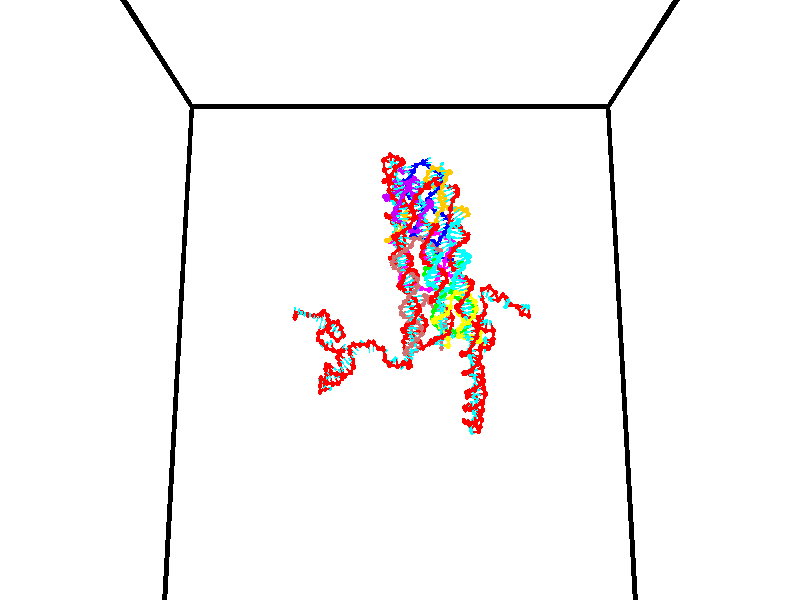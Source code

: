 // switches for output
#declare DRAW_BASES = 1; // possible values are 0, 1; only relevant for DNA ribbons
#declare DRAW_BASES_TYPE = 3; // possible values are 1, 2, 3; only relevant for DNA ribbons
#declare DRAW_FOG = 0; // set to 1 to enable fog

#include "colors.inc"

#include "transforms.inc"
background { rgb <1, 1, 1>}

#default {
   normal{
       ripples 0.25
       frequency 0.20
       turbulence 0.2
       lambda 5
   }
	finish {
		phong 0.1
		phong_size 40.
	}
}

// original window dimensions: 1024x640


// camera settings

camera {
	sky <0, 0.179814, -0.983701>
	up <0, 0.179814, -0.983701>
	right 1.6 * <1, 0, 0>
	location <35, 94.9851, 44.8844>
	look_at <35, 29.7336, 32.9568>
	direction <0, -65.2515, -11.9276>
	angle 67.0682
}


# declare cpy_camera_pos = <35, 94.9851, 44.8844>;
# if (DRAW_FOG = 1)
fog {
	fog_type 2
	up vnormalize(cpy_camera_pos)
	color rgbt<1,1,1,0.3>
	distance 1e-5
	fog_alt 3e-3
	fog_offset 56
}
# end


// LIGHTS

# declare lum = 6;
global_settings {
	ambient_light rgb lum * <0.05, 0.05, 0.05>
	max_trace_level 15
}# declare cpy_direct_light_amount = 0.25;
light_source
{	1000 * <-1, -1.16352, -0.803886>,
	rgb lum * cpy_direct_light_amount
	parallel
}

light_source
{	1000 * <1, 1.16352, 0.803886>,
	rgb lum * cpy_direct_light_amount
	parallel
}

// strand 0

// nucleotide -1

// particle -1
sphere {
	<24.486401, 35.143047, 35.341103> 0.250000
	pigment { color rgbt <1,0,0,0> }
	no_shadow
}
cylinder {
	<24.423321, 34.978222, 34.982140>,  <24.385473, 34.879326, 34.766762>, 0.100000
	pigment { color rgbt <1,0,0,0> }
	no_shadow
}
cylinder {
	<24.423321, 34.978222, 34.982140>,  <24.486401, 35.143047, 35.341103>, 0.100000
	pigment { color rgbt <1,0,0,0> }
	no_shadow
}

// particle -1
sphere {
	<24.423321, 34.978222, 34.982140> 0.100000
	pigment { color rgbt <1,0,0,0> }
	no_shadow
}
sphere {
	0, 1
	scale<0.080000,0.200000,0.300000>
	matrix <0.921014, -0.389165, 0.016845,
		-0.356180, -0.823867, 0.440884,
		-0.157698, -0.412061, -0.897406,
		24.376011, 34.854603, 34.712917>
	pigment { color rgbt <0,1,1,0> }
	no_shadow
}
cylinder {
	<24.343512, 34.479622, 35.362328>,  <24.486401, 35.143047, 35.341103>, 0.130000
	pigment { color rgbt <1,0,0,0> }
	no_shadow
}

// nucleotide -1

// particle -1
sphere {
	<24.343512, 34.479622, 35.362328> 0.250000
	pigment { color rgbt <1,0,0,0> }
	no_shadow
}
cylinder {
	<24.570982, 34.613537, 35.061787>,  <24.707464, 34.693886, 34.881462>, 0.100000
	pigment { color rgbt <1,0,0,0> }
	no_shadow
}
cylinder {
	<24.570982, 34.613537, 35.061787>,  <24.343512, 34.479622, 35.362328>, 0.100000
	pigment { color rgbt <1,0,0,0> }
	no_shadow
}

// particle -1
sphere {
	<24.570982, 34.613537, 35.061787> 0.100000
	pigment { color rgbt <1,0,0,0> }
	no_shadow
}
sphere {
	0, 1
	scale<0.080000,0.200000,0.300000>
	matrix <0.736681, -0.613645, 0.284150,
		-0.365933, -0.715095, -0.595594,
		0.568678, 0.334783, -0.751349,
		24.741585, 34.713970, 34.836380>
	pigment { color rgbt <0,1,1,0> }
	no_shadow
}
cylinder {
	<24.373528, 33.956863, 34.899178>,  <24.343512, 34.479622, 35.362328>, 0.130000
	pigment { color rgbt <1,0,0,0> }
	no_shadow
}

// nucleotide -1

// particle -1
sphere {
	<24.373528, 33.956863, 34.899178> 0.250000
	pigment { color rgbt <1,0,0,0> }
	no_shadow
}
cylinder {
	<24.689928, 34.200371, 34.923546>,  <24.879768, 34.346478, 34.938168>, 0.100000
	pigment { color rgbt <1,0,0,0> }
	no_shadow
}
cylinder {
	<24.689928, 34.200371, 34.923546>,  <24.373528, 33.956863, 34.899178>, 0.100000
	pigment { color rgbt <1,0,0,0> }
	no_shadow
}

// particle -1
sphere {
	<24.689928, 34.200371, 34.923546> 0.100000
	pigment { color rgbt <1,0,0,0> }
	no_shadow
}
sphere {
	0, 1
	scale<0.080000,0.200000,0.300000>
	matrix <0.589669, -0.785131, 0.189369,
		0.163112, -0.113869, -0.980014,
		0.791003, 0.608772, 0.060919,
		24.927229, 34.383003, 34.941822>
	pigment { color rgbt <0,1,1,0> }
	no_shadow
}
cylinder {
	<24.808577, 33.484787, 34.732201>,  <24.373528, 33.956863, 34.899178>, 0.130000
	pigment { color rgbt <1,0,0,0> }
	no_shadow
}

// nucleotide -1

// particle -1
sphere {
	<24.808577, 33.484787, 34.732201> 0.250000
	pigment { color rgbt <1,0,0,0> }
	no_shadow
}
cylinder {
	<25.050142, 33.768574, 34.877495>,  <25.195082, 33.938847, 34.964672>, 0.100000
	pigment { color rgbt <1,0,0,0> }
	no_shadow
}
cylinder {
	<25.050142, 33.768574, 34.877495>,  <24.808577, 33.484787, 34.732201>, 0.100000
	pigment { color rgbt <1,0,0,0> }
	no_shadow
}

// particle -1
sphere {
	<25.050142, 33.768574, 34.877495> 0.100000
	pigment { color rgbt <1,0,0,0> }
	no_shadow
}
sphere {
	0, 1
	scale<0.080000,0.200000,0.300000>
	matrix <0.650142, -0.702115, 0.290431,
		0.461087, 0.060761, -0.885272,
		0.603916, 0.709466, 0.363240,
		25.231318, 33.981415, 34.986465>
	pigment { color rgbt <0,1,1,0> }
	no_shadow
}
cylinder {
	<25.409372, 33.067924, 34.875999>,  <24.808577, 33.484787, 34.732201>, 0.130000
	pigment { color rgbt <1,0,0,0> }
	no_shadow
}

// nucleotide -1

// particle -1
sphere {
	<25.409372, 33.067924, 34.875999> 0.250000
	pigment { color rgbt <1,0,0,0> }
	no_shadow
}
cylinder {
	<25.591387, 33.417519, 34.944225>,  <25.700596, 33.627274, 34.985161>, 0.100000
	pigment { color rgbt <1,0,0,0> }
	no_shadow
}
cylinder {
	<25.591387, 33.417519, 34.944225>,  <25.409372, 33.067924, 34.875999>, 0.100000
	pigment { color rgbt <1,0,0,0> }
	no_shadow
}

// particle -1
sphere {
	<25.591387, 33.417519, 34.944225> 0.100000
	pigment { color rgbt <1,0,0,0> }
	no_shadow
}
sphere {
	0, 1
	scale<0.080000,0.200000,0.300000>
	matrix <0.872385, -0.475949, 0.111430,
		0.178568, 0.098093, -0.979026,
		0.455036, 0.873986, 0.170564,
		25.727898, 33.679714, 34.995396>
	pigment { color rgbt <0,1,1,0> }
	no_shadow
}
cylinder {
	<26.015934, 32.698177, 34.907585>,  <25.409372, 33.067924, 34.875999>, 0.130000
	pigment { color rgbt <1,0,0,0> }
	no_shadow
}

// nucleotide -1

// particle -1
sphere {
	<26.015934, 32.698177, 34.907585> 0.250000
	pigment { color rgbt <1,0,0,0> }
	no_shadow
}
cylinder {
	<26.086754, 33.074657, 35.022690>,  <26.129246, 33.300545, 35.091751>, 0.100000
	pigment { color rgbt <1,0,0,0> }
	no_shadow
}
cylinder {
	<26.086754, 33.074657, 35.022690>,  <26.015934, 32.698177, 34.907585>, 0.100000
	pigment { color rgbt <1,0,0,0> }
	no_shadow
}

// particle -1
sphere {
	<26.086754, 33.074657, 35.022690> 0.100000
	pigment { color rgbt <1,0,0,0> }
	no_shadow
}
sphere {
	0, 1
	scale<0.080000,0.200000,0.300000>
	matrix <0.904530, -0.270844, 0.329346,
		0.387916, 0.201975, -0.899293,
		0.177048, 0.941196, 0.287757,
		26.139868, 33.357018, 35.109016>
	pigment { color rgbt <0,1,1,0> }
	no_shadow
}
cylinder {
	<26.735994, 32.871307, 34.770664>,  <26.015934, 32.698177, 34.907585>, 0.130000
	pigment { color rgbt <1,0,0,0> }
	no_shadow
}

// nucleotide -1

// particle -1
sphere {
	<26.735994, 32.871307, 34.770664> 0.250000
	pigment { color rgbt <1,0,0,0> }
	no_shadow
}
cylinder {
	<26.599550, 33.116863, 35.055416>,  <26.517683, 33.264198, 35.226269>, 0.100000
	pigment { color rgbt <1,0,0,0> }
	no_shadow
}
cylinder {
	<26.599550, 33.116863, 35.055416>,  <26.735994, 32.871307, 34.770664>, 0.100000
	pigment { color rgbt <1,0,0,0> }
	no_shadow
}

// particle -1
sphere {
	<26.599550, 33.116863, 35.055416> 0.100000
	pigment { color rgbt <1,0,0,0> }
	no_shadow
}
sphere {
	0, 1
	scale<0.080000,0.200000,0.300000>
	matrix <0.898375, -0.010020, 0.439114,
		0.276702, 0.789325, -0.548089,
		-0.341112, 0.613893, 0.711883,
		26.497217, 33.301033, 35.268982>
	pigment { color rgbt <0,1,1,0> }
	no_shadow
}
cylinder {
	<27.108643, 33.383713, 34.628071>,  <26.735994, 32.871307, 34.770664>, 0.130000
	pigment { color rgbt <1,0,0,0> }
	no_shadow
}

// nucleotide -1

// particle -1
sphere {
	<27.108643, 33.383713, 34.628071> 0.250000
	pigment { color rgbt <1,0,0,0> }
	no_shadow
}
cylinder {
	<27.012774, 33.305767, 35.008511>,  <26.955252, 33.258999, 35.236774>, 0.100000
	pigment { color rgbt <1,0,0,0> }
	no_shadow
}
cylinder {
	<27.012774, 33.305767, 35.008511>,  <27.108643, 33.383713, 34.628071>, 0.100000
	pigment { color rgbt <1,0,0,0> }
	no_shadow
}

// particle -1
sphere {
	<27.012774, 33.305767, 35.008511> 0.100000
	pigment { color rgbt <1,0,0,0> }
	no_shadow
}
sphere {
	0, 1
	scale<0.080000,0.200000,0.300000>
	matrix <0.968449, 0.020924, 0.248332,
		-0.068290, 0.980608, 0.183697,
		-0.239673, -0.194860, 0.951098,
		26.940872, 33.247311, 35.293839>
	pigment { color rgbt <0,1,1,0> }
	no_shadow
}
cylinder {
	<27.575342, 33.847874, 35.054333>,  <27.108643, 33.383713, 34.628071>, 0.130000
	pigment { color rgbt <1,0,0,0> }
	no_shadow
}

// nucleotide -1

// particle -1
sphere {
	<27.575342, 33.847874, 35.054333> 0.250000
	pigment { color rgbt <1,0,0,0> }
	no_shadow
}
cylinder {
	<27.438368, 33.575314, 35.313076>,  <27.356182, 33.411777, 35.468323>, 0.100000
	pigment { color rgbt <1,0,0,0> }
	no_shadow
}
cylinder {
	<27.438368, 33.575314, 35.313076>,  <27.575342, 33.847874, 35.054333>, 0.100000
	pigment { color rgbt <1,0,0,0> }
	no_shadow
}

// particle -1
sphere {
	<27.438368, 33.575314, 35.313076> 0.100000
	pigment { color rgbt <1,0,0,0> }
	no_shadow
}
sphere {
	0, 1
	scale<0.080000,0.200000,0.300000>
	matrix <0.921855, -0.110722, 0.371381,
		-0.181438, 0.723486, 0.666069,
		-0.342438, -0.681402, 0.646860,
		27.335636, 33.370892, 35.507133>
	pigment { color rgbt <0,1,1,0> }
	no_shadow
}
cylinder {
	<27.784206, 34.089725, 35.640991>,  <27.575342, 33.847874, 35.054333>, 0.130000
	pigment { color rgbt <1,0,0,0> }
	no_shadow
}

// nucleotide -1

// particle -1
sphere {
	<27.784206, 34.089725, 35.640991> 0.250000
	pigment { color rgbt <1,0,0,0> }
	no_shadow
}
cylinder {
	<27.706333, 33.703445, 35.709728>,  <27.659609, 33.471680, 35.750969>, 0.100000
	pigment { color rgbt <1,0,0,0> }
	no_shadow
}
cylinder {
	<27.706333, 33.703445, 35.709728>,  <27.784206, 34.089725, 35.640991>, 0.100000
	pigment { color rgbt <1,0,0,0> }
	no_shadow
}

// particle -1
sphere {
	<27.706333, 33.703445, 35.709728> 0.100000
	pigment { color rgbt <1,0,0,0> }
	no_shadow
}
sphere {
	0, 1
	scale<0.080000,0.200000,0.300000>
	matrix <0.895327, -0.103403, 0.433241,
		-0.400611, 0.238200, 0.884744,
		-0.194683, -0.965696, 0.171842,
		27.647928, 33.413738, 35.761280>
	pigment { color rgbt <0,1,1,0> }
	no_shadow
}
cylinder {
	<27.636946, 33.852398, 36.376053>,  <27.784206, 34.089725, 35.640991>, 0.130000
	pigment { color rgbt <1,0,0,0> }
	no_shadow
}

// nucleotide -1

// particle -1
sphere {
	<27.636946, 33.852398, 36.376053> 0.250000
	pigment { color rgbt <1,0,0,0> }
	no_shadow
}
cylinder {
	<27.860462, 33.645981, 36.116375>,  <27.994572, 33.522129, 35.960567>, 0.100000
	pigment { color rgbt <1,0,0,0> }
	no_shadow
}
cylinder {
	<27.860462, 33.645981, 36.116375>,  <27.636946, 33.852398, 36.376053>, 0.100000
	pigment { color rgbt <1,0,0,0> }
	no_shadow
}

// particle -1
sphere {
	<27.860462, 33.645981, 36.116375> 0.100000
	pigment { color rgbt <1,0,0,0> }
	no_shadow
}
sphere {
	0, 1
	scale<0.080000,0.200000,0.300000>
	matrix <0.785928, 0.079659, 0.613165,
		-0.264706, -0.852849, 0.450087,
		0.558791, -0.516045, -0.649192,
		28.028099, 33.491169, 35.921616>
	pigment { color rgbt <0,1,1,0> }
	no_shadow
}
cylinder {
	<27.970129, 33.190865, 36.672997>,  <27.636946, 33.852398, 36.376053>, 0.130000
	pigment { color rgbt <1,0,0,0> }
	no_shadow
}

// nucleotide -1

// particle -1
sphere {
	<27.970129, 33.190865, 36.672997> 0.250000
	pigment { color rgbt <1,0,0,0> }
	no_shadow
}
cylinder {
	<28.129253, 33.445354, 36.408585>,  <28.224728, 33.598049, 36.249939>, 0.100000
	pigment { color rgbt <1,0,0,0> }
	no_shadow
}
cylinder {
	<28.129253, 33.445354, 36.408585>,  <27.970129, 33.190865, 36.672997>, 0.100000
	pigment { color rgbt <1,0,0,0> }
	no_shadow
}

// particle -1
sphere {
	<28.129253, 33.445354, 36.408585> 0.100000
	pigment { color rgbt <1,0,0,0> }
	no_shadow
}
sphere {
	0, 1
	scale<0.080000,0.200000,0.300000>
	matrix <0.575330, 0.388238, 0.719907,
		0.714663, -0.666696, -0.211597,
		0.397809, 0.636229, -0.661030,
		28.248596, 33.636223, 36.210274>
	pigment { color rgbt <0,1,1,0> }
	no_shadow
}
cylinder {
	<28.517649, 32.749672, 37.061481>,  <27.970129, 33.190865, 36.672997>, 0.130000
	pigment { color rgbt <1,0,0,0> }
	no_shadow
}

// nucleotide -1

// particle -1
sphere {
	<28.517649, 32.749672, 37.061481> 0.250000
	pigment { color rgbt <1,0,0,0> }
	no_shadow
}
cylinder {
	<28.658768, 32.435600, 36.857906>,  <28.743439, 32.247158, 36.735760>, 0.100000
	pigment { color rgbt <1,0,0,0> }
	no_shadow
}
cylinder {
	<28.658768, 32.435600, 36.857906>,  <28.517649, 32.749672, 37.061481>, 0.100000
	pigment { color rgbt <1,0,0,0> }
	no_shadow
}

// particle -1
sphere {
	<28.658768, 32.435600, 36.857906> 0.100000
	pigment { color rgbt <1,0,0,0> }
	no_shadow
}
sphere {
	0, 1
	scale<0.080000,0.200000,0.300000>
	matrix <0.912632, 0.408776, 0.001989,
		0.206482, -0.465179, 0.860798,
		0.352800, -0.785182, -0.508942,
		28.764608, 32.200047, 36.705223>
	pigment { color rgbt <0,1,1,0> }
	no_shadow
}
cylinder {
	<29.116209, 32.721428, 36.644737>,  <28.517649, 32.749672, 37.061481>, 0.130000
	pigment { color rgbt <1,0,0,0> }
	no_shadow
}

// nucleotide -1

// particle -1
sphere {
	<29.116209, 32.721428, 36.644737> 0.250000
	pigment { color rgbt <1,0,0,0> }
	no_shadow
}
cylinder {
	<28.968994, 32.411564, 36.439037>,  <28.880665, 32.225647, 36.315617>, 0.100000
	pigment { color rgbt <1,0,0,0> }
	no_shadow
}
cylinder {
	<28.968994, 32.411564, 36.439037>,  <29.116209, 32.721428, 36.644737>, 0.100000
	pigment { color rgbt <1,0,0,0> }
	no_shadow
}

// particle -1
sphere {
	<28.968994, 32.411564, 36.439037> 0.100000
	pigment { color rgbt <1,0,0,0> }
	no_shadow
}
sphere {
	0, 1
	scale<0.080000,0.200000,0.300000>
	matrix <-0.759608, 0.569456, -0.314191,
		0.536232, 0.274993, -0.798019,
		-0.368036, -0.774661, -0.514247,
		28.858583, 32.179165, 36.284763>
	pigment { color rgbt <0,1,1,0> }
	no_shadow
}
cylinder {
	<28.916269, 32.971672, 36.014061>,  <29.116209, 32.721428, 36.644737>, 0.130000
	pigment { color rgbt <1,0,0,0> }
	no_shadow
}

// nucleotide -1

// particle -1
sphere {
	<28.916269, 32.971672, 36.014061> 0.250000
	pigment { color rgbt <1,0,0,0> }
	no_shadow
}
cylinder {
	<28.702574, 32.645241, 36.102253>,  <28.574356, 32.449383, 36.155167>, 0.100000
	pigment { color rgbt <1,0,0,0> }
	no_shadow
}
cylinder {
	<28.702574, 32.645241, 36.102253>,  <28.916269, 32.971672, 36.014061>, 0.100000
	pigment { color rgbt <1,0,0,0> }
	no_shadow
}

// particle -1
sphere {
	<28.702574, 32.645241, 36.102253> 0.100000
	pigment { color rgbt <1,0,0,0> }
	no_shadow
}
sphere {
	0, 1
	scale<0.080000,0.200000,0.300000>
	matrix <-0.830165, 0.457306, -0.318899,
		0.159420, -0.353399, -0.921789,
		-0.534238, -0.816076, 0.220476,
		28.542303, 32.400417, 36.168396>
	pigment { color rgbt <0,1,1,0> }
	no_shadow
}
cylinder {
	<28.528889, 32.559532, 35.427151>,  <28.916269, 32.971672, 36.014061>, 0.130000
	pigment { color rgbt <1,0,0,0> }
	no_shadow
}

// nucleotide -1

// particle -1
sphere {
	<28.528889, 32.559532, 35.427151> 0.250000
	pigment { color rgbt <1,0,0,0> }
	no_shadow
}
cylinder {
	<28.349661, 32.544373, 35.784428>,  <28.242125, 32.535275, 35.998795>, 0.100000
	pigment { color rgbt <1,0,0,0> }
	no_shadow
}
cylinder {
	<28.349661, 32.544373, 35.784428>,  <28.528889, 32.559532, 35.427151>, 0.100000
	pigment { color rgbt <1,0,0,0> }
	no_shadow
}

// particle -1
sphere {
	<28.349661, 32.544373, 35.784428> 0.100000
	pigment { color rgbt <1,0,0,0> }
	no_shadow
}
sphere {
	0, 1
	scale<0.080000,0.200000,0.300000>
	matrix <-0.749352, 0.560793, -0.352112,
		-0.487552, -0.827088, -0.279675,
		-0.448068, -0.037902, 0.893196,
		28.215240, 32.533001, 36.052387>
	pigment { color rgbt <0,1,1,0> }
	no_shadow
}
cylinder {
	<27.967327, 32.112621, 35.424950>,  <28.528889, 32.559532, 35.427151>, 0.130000
	pigment { color rgbt <1,0,0,0> }
	no_shadow
}

// nucleotide -1

// particle -1
sphere {
	<27.967327, 32.112621, 35.424950> 0.250000
	pigment { color rgbt <1,0,0,0> }
	no_shadow
}
cylinder {
	<27.942234, 32.444683, 35.646545>,  <27.927177, 32.643921, 35.779503>, 0.100000
	pigment { color rgbt <1,0,0,0> }
	no_shadow
}
cylinder {
	<27.942234, 32.444683, 35.646545>,  <27.967327, 32.112621, 35.424950>, 0.100000
	pigment { color rgbt <1,0,0,0> }
	no_shadow
}

// particle -1
sphere {
	<27.942234, 32.444683, 35.646545> 0.100000
	pigment { color rgbt <1,0,0,0> }
	no_shadow
}
sphere {
	0, 1
	scale<0.080000,0.200000,0.300000>
	matrix <-0.896993, 0.196469, -0.395984,
		-0.437571, -0.521765, 0.732321,
		-0.062732, 0.830158, 0.553988,
		27.923414, 32.693729, 35.812740>
	pigment { color rgbt <0,1,1,0> }
	no_shadow
}
cylinder {
	<27.367872, 32.138519, 35.802292>,  <27.967327, 32.112621, 35.424950>, 0.130000
	pigment { color rgbt <1,0,0,0> }
	no_shadow
}

// nucleotide -1

// particle -1
sphere {
	<27.367872, 32.138519, 35.802292> 0.250000
	pigment { color rgbt <1,0,0,0> }
	no_shadow
}
cylinder {
	<27.464174, 32.526192, 35.823166>,  <27.521955, 32.758797, 35.835690>, 0.100000
	pigment { color rgbt <1,0,0,0> }
	no_shadow
}
cylinder {
	<27.464174, 32.526192, 35.823166>,  <27.367872, 32.138519, 35.802292>, 0.100000
	pigment { color rgbt <1,0,0,0> }
	no_shadow
}

// particle -1
sphere {
	<27.464174, 32.526192, 35.823166> 0.100000
	pigment { color rgbt <1,0,0,0> }
	no_shadow
}
sphere {
	0, 1
	scale<0.080000,0.200000,0.300000>
	matrix <-0.904563, 0.243543, -0.349933,
		-0.351858, 0.037046, 0.935320,
		0.240754, 0.969182, 0.052182,
		27.536400, 32.816948, 35.838821>
	pigment { color rgbt <0,1,1,0> }
	no_shadow
}
cylinder {
	<26.885723, 32.500854, 36.326576>,  <27.367872, 32.138519, 35.802292>, 0.130000
	pigment { color rgbt <1,0,0,0> }
	no_shadow
}

// nucleotide -1

// particle -1
sphere {
	<26.885723, 32.500854, 36.326576> 0.250000
	pigment { color rgbt <1,0,0,0> }
	no_shadow
}
cylinder {
	<27.032841, 32.772705, 36.072701>,  <27.121111, 32.935814, 35.920376>, 0.100000
	pigment { color rgbt <1,0,0,0> }
	no_shadow
}
cylinder {
	<27.032841, 32.772705, 36.072701>,  <26.885723, 32.500854, 36.326576>, 0.100000
	pigment { color rgbt <1,0,0,0> }
	no_shadow
}

// particle -1
sphere {
	<27.032841, 32.772705, 36.072701> 0.100000
	pigment { color rgbt <1,0,0,0> }
	no_shadow
}
sphere {
	0, 1
	scale<0.080000,0.200000,0.300000>
	matrix <-0.929396, 0.291300, -0.226644,
		0.030852, 0.673239, 0.738782,
		0.367793, 0.679628, -0.634692,
		27.143179, 32.976593, 35.882294>
	pigment { color rgbt <0,1,1,0> }
	no_shadow
}
cylinder {
	<26.581100, 33.107304, 36.527157>,  <26.885723, 32.500854, 36.326576>, 0.130000
	pigment { color rgbt <1,0,0,0> }
	no_shadow
}

// nucleotide -1

// particle -1
sphere {
	<26.581100, 33.107304, 36.527157> 0.250000
	pigment { color rgbt <1,0,0,0> }
	no_shadow
}
cylinder {
	<26.679882, 33.138859, 36.140831>,  <26.739151, 33.157791, 35.909035>, 0.100000
	pigment { color rgbt <1,0,0,0> }
	no_shadow
}
cylinder {
	<26.679882, 33.138859, 36.140831>,  <26.581100, 33.107304, 36.527157>, 0.100000
	pigment { color rgbt <1,0,0,0> }
	no_shadow
}

// particle -1
sphere {
	<26.679882, 33.138859, 36.140831> 0.100000
	pigment { color rgbt <1,0,0,0> }
	no_shadow
}
sphere {
	0, 1
	scale<0.080000,0.200000,0.300000>
	matrix <-0.960123, 0.154724, -0.232860,
		0.131063, 0.984803, 0.113955,
		0.246953, 0.078892, -0.965811,
		26.753967, 33.162525, 35.851089>
	pigment { color rgbt <0,1,1,0> }
	no_shadow
}
cylinder {
	<26.472075, 32.509460, 36.948532>,  <26.581100, 33.107304, 36.527157>, 0.130000
	pigment { color rgbt <1,0,0,0> }
	no_shadow
}

// nucleotide -1

// particle -1
sphere {
	<26.472075, 32.509460, 36.948532> 0.250000
	pigment { color rgbt <1,0,0,0> }
	no_shadow
}
cylinder {
	<26.642252, 32.266457, 37.216839>,  <26.744358, 32.120655, 37.377823>, 0.100000
	pigment { color rgbt <1,0,0,0> }
	no_shadow
}
cylinder {
	<26.642252, 32.266457, 37.216839>,  <26.472075, 32.509460, 36.948532>, 0.100000
	pigment { color rgbt <1,0,0,0> }
	no_shadow
}

// particle -1
sphere {
	<26.642252, 32.266457, 37.216839> 0.100000
	pigment { color rgbt <1,0,0,0> }
	no_shadow
}
sphere {
	0, 1
	scale<0.080000,0.200000,0.300000>
	matrix <0.890538, 0.149127, -0.429770,
		0.161061, 0.780186, 0.604457,
		0.425442, -0.607512, 0.670767,
		26.769884, 32.084202, 37.418068>
	pigment { color rgbt <0,1,1,0> }
	no_shadow
}
cylinder {
	<26.882792, 32.935299, 37.220215>,  <26.472075, 32.509460, 36.948532>, 0.130000
	pigment { color rgbt <1,0,0,0> }
	no_shadow
}

// nucleotide -1

// particle -1
sphere {
	<26.882792, 32.935299, 37.220215> 0.250000
	pigment { color rgbt <1,0,0,0> }
	no_shadow
}
cylinder {
	<26.998316, 32.554249, 37.258358>,  <27.067631, 32.325619, 37.281246>, 0.100000
	pigment { color rgbt <1,0,0,0> }
	no_shadow
}
cylinder {
	<26.998316, 32.554249, 37.258358>,  <26.882792, 32.935299, 37.220215>, 0.100000
	pigment { color rgbt <1,0,0,0> }
	no_shadow
}

// particle -1
sphere {
	<26.998316, 32.554249, 37.258358> 0.100000
	pigment { color rgbt <1,0,0,0> }
	no_shadow
}
sphere {
	0, 1
	scale<0.080000,0.200000,0.300000>
	matrix <0.941171, 0.264252, -0.210639,
		0.175460, 0.150585, 0.972902,
		0.288810, -0.952625, 0.095361,
		27.084959, 32.268459, 37.286964>
	pigment { color rgbt <0,1,1,0> }
	no_shadow
}
cylinder {
	<27.369745, 32.845161, 37.740929>,  <26.882792, 32.935299, 37.220215>, 0.130000
	pigment { color rgbt <1,0,0,0> }
	no_shadow
}

// nucleotide -1

// particle -1
sphere {
	<27.369745, 32.845161, 37.740929> 0.250000
	pigment { color rgbt <1,0,0,0> }
	no_shadow
}
cylinder {
	<27.409859, 32.556122, 37.467350>,  <27.433928, 32.382698, 37.303204>, 0.100000
	pigment { color rgbt <1,0,0,0> }
	no_shadow
}
cylinder {
	<27.409859, 32.556122, 37.467350>,  <27.369745, 32.845161, 37.740929>, 0.100000
	pigment { color rgbt <1,0,0,0> }
	no_shadow
}

// particle -1
sphere {
	<27.409859, 32.556122, 37.467350> 0.100000
	pigment { color rgbt <1,0,0,0> }
	no_shadow
}
sphere {
	0, 1
	scale<0.080000,0.200000,0.300000>
	matrix <0.924355, 0.321997, -0.204662,
		0.368119, -0.611688, 0.700233,
		0.100284, -0.722603, -0.683950,
		27.439943, 32.339340, 37.262165>
	pigment { color rgbt <0,1,1,0> }
	no_shadow
}
cylinder {
	<28.066645, 32.565334, 37.907970>,  <27.369745, 32.845161, 37.740929>, 0.130000
	pigment { color rgbt <1,0,0,0> }
	no_shadow
}

// nucleotide -1

// particle -1
sphere {
	<28.066645, 32.565334, 37.907970> 0.250000
	pigment { color rgbt <1,0,0,0> }
	no_shadow
}
cylinder {
	<27.958208, 32.573181, 37.523029>,  <27.893147, 32.577888, 37.292065>, 0.100000
	pigment { color rgbt <1,0,0,0> }
	no_shadow
}
cylinder {
	<27.958208, 32.573181, 37.523029>,  <28.066645, 32.565334, 37.907970>, 0.100000
	pigment { color rgbt <1,0,0,0> }
	no_shadow
}

// particle -1
sphere {
	<27.958208, 32.573181, 37.523029> 0.100000
	pigment { color rgbt <1,0,0,0> }
	no_shadow
}
sphere {
	0, 1
	scale<0.080000,0.200000,0.300000>
	matrix <0.909450, 0.332713, -0.249405,
		0.315295, -0.942824, -0.108034,
		-0.271090, 0.019615, -0.962354,
		27.876881, 32.579067, 37.234322>
	pigment { color rgbt <0,1,1,0> }
	no_shadow
}
cylinder {
	<28.657623, 32.977921, 38.090714>,  <28.066645, 32.565334, 37.907970>, 0.130000
	pigment { color rgbt <1,0,0,0> }
	no_shadow
}

// nucleotide -1

// particle -1
sphere {
	<28.657623, 32.977921, 38.090714> 0.250000
	pigment { color rgbt <1,0,0,0> }
	no_shadow
}
cylinder {
	<28.949568, 33.023521, 37.821106>,  <29.124735, 33.050880, 37.659340>, 0.100000
	pigment { color rgbt <1,0,0,0> }
	no_shadow
}
cylinder {
	<28.949568, 33.023521, 37.821106>,  <28.657623, 32.977921, 38.090714>, 0.100000
	pigment { color rgbt <1,0,0,0> }
	no_shadow
}

// particle -1
sphere {
	<28.949568, 33.023521, 37.821106> 0.100000
	pigment { color rgbt <1,0,0,0> }
	no_shadow
}
sphere {
	0, 1
	scale<0.080000,0.200000,0.300000>
	matrix <0.660133, -0.373632, 0.651632,
		-0.177551, -0.920545, -0.347954,
		0.729863, 0.113998, -0.674021,
		29.168528, 33.057720, 37.618900>
	pigment { color rgbt <0,1,1,0> }
	no_shadow
}
cylinder {
	<29.078373, 32.334076, 37.881142>,  <28.657623, 32.977921, 38.090714>, 0.130000
	pigment { color rgbt <1,0,0,0> }
	no_shadow
}

// nucleotide -1

// particle -1
sphere {
	<29.078373, 32.334076, 37.881142> 0.250000
	pigment { color rgbt <1,0,0,0> }
	no_shadow
}
cylinder {
	<29.296654, 32.666096, 37.835148>,  <29.427622, 32.865307, 37.807552>, 0.100000
	pigment { color rgbt <1,0,0,0> }
	no_shadow
}
cylinder {
	<29.296654, 32.666096, 37.835148>,  <29.078373, 32.334076, 37.881142>, 0.100000
	pigment { color rgbt <1,0,0,0> }
	no_shadow
}

// particle -1
sphere {
	<29.296654, 32.666096, 37.835148> 0.100000
	pigment { color rgbt <1,0,0,0> }
	no_shadow
}
sphere {
	0, 1
	scale<0.080000,0.200000,0.300000>
	matrix <0.555743, -0.255787, 0.791026,
		0.627183, -0.495565, -0.600880,
		0.545702, 0.830053, -0.114981,
		29.460365, 32.915112, 37.800655>
	pigment { color rgbt <0,1,1,0> }
	no_shadow
}
cylinder {
	<28.645704, 31.793772, 38.176563>,  <29.078373, 32.334076, 37.881142>, 0.130000
	pigment { color rgbt <1,0,0,0> }
	no_shadow
}

// nucleotide -1

// particle -1
sphere {
	<28.645704, 31.793772, 38.176563> 0.250000
	pigment { color rgbt <1,0,0,0> }
	no_shadow
}
cylinder {
	<28.935616, 31.610798, 38.382648>,  <29.109562, 31.501013, 38.506298>, 0.100000
	pigment { color rgbt <1,0,0,0> }
	no_shadow
}
cylinder {
	<28.935616, 31.610798, 38.382648>,  <28.645704, 31.793772, 38.176563>, 0.100000
	pigment { color rgbt <1,0,0,0> }
	no_shadow
}

// particle -1
sphere {
	<28.935616, 31.610798, 38.382648> 0.100000
	pigment { color rgbt <1,0,0,0> }
	no_shadow
}
sphere {
	0, 1
	scale<0.080000,0.200000,0.300000>
	matrix <-0.651473, -0.211646, 0.728552,
		-0.224222, -0.863689, -0.451404,
		0.724780, -0.457435, 0.515215,
		29.153049, 31.473566, 38.537212>
	pigment { color rgbt <0,1,1,0> }
	no_shadow
}
cylinder {
	<28.387062, 31.166050, 38.409603>,  <28.645704, 31.793772, 38.176563>, 0.130000
	pigment { color rgbt <1,0,0,0> }
	no_shadow
}

// nucleotide -1

// particle -1
sphere {
	<28.387062, 31.166050, 38.409603> 0.250000
	pigment { color rgbt <1,0,0,0> }
	no_shadow
}
cylinder {
	<28.683943, 31.263376, 38.659382>,  <28.862070, 31.321772, 38.809250>, 0.100000
	pigment { color rgbt <1,0,0,0> }
	no_shadow
}
cylinder {
	<28.683943, 31.263376, 38.659382>,  <28.387062, 31.166050, 38.409603>, 0.100000
	pigment { color rgbt <1,0,0,0> }
	no_shadow
}

// particle -1
sphere {
	<28.683943, 31.263376, 38.659382> 0.100000
	pigment { color rgbt <1,0,0,0> }
	no_shadow
}
sphere {
	0, 1
	scale<0.080000,0.200000,0.300000>
	matrix <-0.512533, -0.394263, 0.762802,
		0.431799, -0.886202, -0.167915,
		0.742199, 0.243315, 0.624450,
		28.906603, 31.336370, 38.846718>
	pigment { color rgbt <0,1,1,0> }
	no_shadow
}
cylinder {
	<28.562212, 30.571558, 38.840321>,  <28.387062, 31.166050, 38.409603>, 0.130000
	pigment { color rgbt <1,0,0,0> }
	no_shadow
}

// nucleotide -1

// particle -1
sphere {
	<28.562212, 30.571558, 38.840321> 0.250000
	pigment { color rgbt <1,0,0,0> }
	no_shadow
}
cylinder {
	<28.701601, 30.852612, 39.088474>,  <28.785234, 31.021244, 39.237366>, 0.100000
	pigment { color rgbt <1,0,0,0> }
	no_shadow
}
cylinder {
	<28.701601, 30.852612, 39.088474>,  <28.562212, 30.571558, 38.840321>, 0.100000
	pigment { color rgbt <1,0,0,0> }
	no_shadow
}

// particle -1
sphere {
	<28.701601, 30.852612, 39.088474> 0.100000
	pigment { color rgbt <1,0,0,0> }
	no_shadow
}
sphere {
	0, 1
	scale<0.080000,0.200000,0.300000>
	matrix <-0.574463, -0.362895, 0.733689,
		0.740647, -0.612058, 0.277177,
		0.348473, 0.702633, 0.620382,
		28.806143, 31.063402, 39.274590>
	pigment { color rgbt <0,1,1,0> }
	no_shadow
}
cylinder {
	<28.770596, 30.206066, 39.473404>,  <28.562212, 30.571558, 38.840321>, 0.130000
	pigment { color rgbt <1,0,0,0> }
	no_shadow
}

// nucleotide -1

// particle -1
sphere {
	<28.770596, 30.206066, 39.473404> 0.250000
	pigment { color rgbt <1,0,0,0> }
	no_shadow
}
cylinder {
	<28.683563, 30.594179, 39.515759>,  <28.631344, 30.827047, 39.541172>, 0.100000
	pigment { color rgbt <1,0,0,0> }
	no_shadow
}
cylinder {
	<28.683563, 30.594179, 39.515759>,  <28.770596, 30.206066, 39.473404>, 0.100000
	pigment { color rgbt <1,0,0,0> }
	no_shadow
}

// particle -1
sphere {
	<28.683563, 30.594179, 39.515759> 0.100000
	pigment { color rgbt <1,0,0,0> }
	no_shadow
}
sphere {
	0, 1
	scale<0.080000,0.200000,0.300000>
	matrix <-0.686876, -0.229290, 0.689658,
		0.693441, 0.077327, 0.716352,
		-0.217581, 0.970282, 0.105885,
		28.618288, 30.885263, 39.547523>
	pigment { color rgbt <0,1,1,0> }
	no_shadow
}
cylinder {
	<28.801884, 30.356522, 40.186619>,  <28.770596, 30.206066, 39.473404>, 0.130000
	pigment { color rgbt <1,0,0,0> }
	no_shadow
}

// nucleotide -1

// particle -1
sphere {
	<28.801884, 30.356522, 40.186619> 0.250000
	pigment { color rgbt <1,0,0,0> }
	no_shadow
}
cylinder {
	<28.571966, 30.621943, 39.995075>,  <28.434015, 30.781195, 39.880150>, 0.100000
	pigment { color rgbt <1,0,0,0> }
	no_shadow
}
cylinder {
	<28.571966, 30.621943, 39.995075>,  <28.801884, 30.356522, 40.186619>, 0.100000
	pigment { color rgbt <1,0,0,0> }
	no_shadow
}

// particle -1
sphere {
	<28.571966, 30.621943, 39.995075> 0.100000
	pigment { color rgbt <1,0,0,0> }
	no_shadow
}
sphere {
	0, 1
	scale<0.080000,0.200000,0.300000>
	matrix <-0.781096, -0.270460, 0.562797,
		0.243933, 0.697529, 0.673758,
		-0.574792, 0.663554, -0.478863,
		28.399529, 30.821009, 39.851418>
	pigment { color rgbt <0,1,1,0> }
	no_shadow
}
cylinder {
	<28.454582, 30.799812, 40.641880>,  <28.801884, 30.356522, 40.186619>, 0.130000
	pigment { color rgbt <1,0,0,0> }
	no_shadow
}

// nucleotide -1

// particle -1
sphere {
	<28.454582, 30.799812, 40.641880> 0.250000
	pigment { color rgbt <1,0,0,0> }
	no_shadow
}
cylinder {
	<28.243879, 30.766876, 40.303474>,  <28.117458, 30.747114, 40.100430>, 0.100000
	pigment { color rgbt <1,0,0,0> }
	no_shadow
}
cylinder {
	<28.243879, 30.766876, 40.303474>,  <28.454582, 30.799812, 40.641880>, 0.100000
	pigment { color rgbt <1,0,0,0> }
	no_shadow
}

// particle -1
sphere {
	<28.243879, 30.766876, 40.303474> 0.100000
	pigment { color rgbt <1,0,0,0> }
	no_shadow
}
sphere {
	0, 1
	scale<0.080000,0.200000,0.300000>
	matrix <-0.820601, -0.210307, 0.531399,
		-0.221680, 0.974162, 0.043211,
		-0.526757, -0.082342, -0.846018,
		28.085852, 30.742174, 40.049667>
	pigment { color rgbt <0,1,1,0> }
	no_shadow
}
cylinder {
	<27.917547, 31.209717, 40.726860>,  <28.454582, 30.799812, 40.641880>, 0.130000
	pigment { color rgbt <1,0,0,0> }
	no_shadow
}

// nucleotide -1

// particle -1
sphere {
	<27.917547, 31.209717, 40.726860> 0.250000
	pigment { color rgbt <1,0,0,0> }
	no_shadow
}
cylinder {
	<27.775757, 30.979681, 40.431938>,  <27.690681, 30.841660, 40.254986>, 0.100000
	pigment { color rgbt <1,0,0,0> }
	no_shadow
}
cylinder {
	<27.775757, 30.979681, 40.431938>,  <27.917547, 31.209717, 40.726860>, 0.100000
	pigment { color rgbt <1,0,0,0> }
	no_shadow
}

// particle -1
sphere {
	<27.775757, 30.979681, 40.431938> 0.100000
	pigment { color rgbt <1,0,0,0> }
	no_shadow
}
sphere {
	0, 1
	scale<0.080000,0.200000,0.300000>
	matrix <-0.833611, -0.162848, 0.527800,
		-0.423601, 0.801717, -0.421677,
		-0.354477, -0.575091, -0.737303,
		27.669415, 30.807154, 40.210747>
	pigment { color rgbt <0,1,1,0> }
	no_shadow
}
cylinder {
	<27.316952, 31.371309, 40.636044>,  <27.917547, 31.209717, 40.726860>, 0.130000
	pigment { color rgbt <1,0,0,0> }
	no_shadow
}

// nucleotide -1

// particle -1
sphere {
	<27.316952, 31.371309, 40.636044> 0.250000
	pigment { color rgbt <1,0,0,0> }
	no_shadow
}
cylinder {
	<27.307779, 31.006197, 40.472919>,  <27.302277, 30.787130, 40.375046>, 0.100000
	pigment { color rgbt <1,0,0,0> }
	no_shadow
}
cylinder {
	<27.307779, 31.006197, 40.472919>,  <27.316952, 31.371309, 40.636044>, 0.100000
	pigment { color rgbt <1,0,0,0> }
	no_shadow
}

// particle -1
sphere {
	<27.307779, 31.006197, 40.472919> 0.100000
	pigment { color rgbt <1,0,0,0> }
	no_shadow
}
sphere {
	0, 1
	scale<0.080000,0.200000,0.300000>
	matrix <-0.756478, -0.250850, 0.603999,
		-0.653616, 0.322349, -0.684746,
		-0.022930, -0.912779, -0.407809,
		27.300900, 30.732363, 40.350578>
	pigment { color rgbt <0,1,1,0> }
	no_shadow
}
cylinder {
	<26.673883, 31.285425, 40.196625>,  <27.316952, 31.371309, 40.636044>, 0.130000
	pigment { color rgbt <1,0,0,0> }
	no_shadow
}

// nucleotide -1

// particle -1
sphere {
	<26.673883, 31.285425, 40.196625> 0.250000
	pigment { color rgbt <1,0,0,0> }
	no_shadow
}
cylinder {
	<26.528141, 30.914829, 40.234283>,  <26.440695, 30.692472, 40.256878>, 0.100000
	pigment { color rgbt <1,0,0,0> }
	no_shadow
}
cylinder {
	<26.528141, 30.914829, 40.234283>,  <26.673883, 31.285425, 40.196625>, 0.100000
	pigment { color rgbt <1,0,0,0> }
	no_shadow
}

// particle -1
sphere {
	<26.528141, 30.914829, 40.234283> 0.100000
	pigment { color rgbt <1,0,0,0> }
	no_shadow
}
sphere {
	0, 1
	scale<0.080000,0.200000,0.300000>
	matrix <0.530539, -0.123424, 0.838627,
		-0.765357, 0.355509, 0.536509,
		-0.364357, -0.926488, 0.094148,
		26.418835, 30.636883, 40.262527>
	pigment { color rgbt <0,1,1,0> }
	no_shadow
}
cylinder {
	<26.574066, 31.037354, 40.874363>,  <26.673883, 31.285425, 40.196625>, 0.130000
	pigment { color rgbt <1,0,0,0> }
	no_shadow
}

// nucleotide -1

// particle -1
sphere {
	<26.574066, 31.037354, 40.874363> 0.250000
	pigment { color rgbt <1,0,0,0> }
	no_shadow
}
cylinder {
	<26.633488, 30.689150, 40.686684>,  <26.669140, 30.480227, 40.574078>, 0.100000
	pigment { color rgbt <1,0,0,0> }
	no_shadow
}
cylinder {
	<26.633488, 30.689150, 40.686684>,  <26.574066, 31.037354, 40.874363>, 0.100000
	pigment { color rgbt <1,0,0,0> }
	no_shadow
}

// particle -1
sphere {
	<26.633488, 30.689150, 40.686684> 0.100000
	pigment { color rgbt <1,0,0,0> }
	no_shadow
}
sphere {
	0, 1
	scale<0.080000,0.200000,0.300000>
	matrix <0.638550, -0.277847, 0.717673,
		-0.755106, -0.406217, 0.514590,
		0.148554, -0.870511, -0.469194,
		26.678055, 30.427998, 40.545925>
	pigment { color rgbt <0,1,1,0> }
	no_shadow
}
cylinder {
	<26.494997, 30.351768, 41.362869>,  <26.574066, 31.037354, 40.874363>, 0.130000
	pigment { color rgbt <1,0,0,0> }
	no_shadow
}

// nucleotide -1

// particle -1
sphere {
	<26.494997, 30.351768, 41.362869> 0.250000
	pigment { color rgbt <1,0,0,0> }
	no_shadow
}
cylinder {
	<26.765419, 30.264610, 41.081310>,  <26.927671, 30.212315, 40.912376>, 0.100000
	pigment { color rgbt <1,0,0,0> }
	no_shadow
}
cylinder {
	<26.765419, 30.264610, 41.081310>,  <26.494997, 30.351768, 41.362869>, 0.100000
	pigment { color rgbt <1,0,0,0> }
	no_shadow
}

// particle -1
sphere {
	<26.765419, 30.264610, 41.081310> 0.100000
	pigment { color rgbt <1,0,0,0> }
	no_shadow
}
sphere {
	0, 1
	scale<0.080000,0.200000,0.300000>
	matrix <0.631266, -0.321462, 0.705808,
		-0.380071, -0.921511, -0.079773,
		0.676053, -0.217899, -0.703897,
		26.968235, 30.199242, 40.870140>
	pigment { color rgbt <0,1,1,0> }
	no_shadow
}
cylinder {
	<26.931812, 29.705839, 41.051193>,  <26.494997, 30.351768, 41.362869>, 0.130000
	pigment { color rgbt <1,0,0,0> }
	no_shadow
}

// nucleotide -1

// particle -1
sphere {
	<26.931812, 29.705839, 41.051193> 0.250000
	pigment { color rgbt <1,0,0,0> }
	no_shadow
}
cylinder {
	<27.197580, 29.408457, 41.020679>,  <27.357040, 29.230026, 41.002373>, 0.100000
	pigment { color rgbt <1,0,0,0> }
	no_shadow
}
cylinder {
	<27.197580, 29.408457, 41.020679>,  <26.931812, 29.705839, 41.051193>, 0.100000
	pigment { color rgbt <1,0,0,0> }
	no_shadow
}

// particle -1
sphere {
	<27.197580, 29.408457, 41.020679> 0.100000
	pigment { color rgbt <1,0,0,0> }
	no_shadow
}
sphere {
	0, 1
	scale<0.080000,0.200000,0.300000>
	matrix <-0.704637, -0.657181, 0.267581,
		-0.249065, -0.124036, -0.960511,
		0.664419, -0.743457, -0.076280,
		27.396906, 29.185419, 40.997795>
	pigment { color rgbt <0,1,1,0> }
	no_shadow
}
cylinder {
	<26.757973, 29.437969, 40.343391>,  <26.931812, 29.705839, 41.051193>, 0.130000
	pigment { color rgbt <1,0,0,0> }
	no_shadow
}

// nucleotide -1

// particle -1
sphere {
	<26.757973, 29.437969, 40.343391> 0.250000
	pigment { color rgbt <1,0,0,0> }
	no_shadow
}
cylinder {
	<26.892618, 29.809473, 40.405491>,  <26.973406, 30.032375, 40.442749>, 0.100000
	pigment { color rgbt <1,0,0,0> }
	no_shadow
}
cylinder {
	<26.892618, 29.809473, 40.405491>,  <26.757973, 29.437969, 40.343391>, 0.100000
	pigment { color rgbt <1,0,0,0> }
	no_shadow
}

// particle -1
sphere {
	<26.892618, 29.809473, 40.405491> 0.100000
	pigment { color rgbt <1,0,0,0> }
	no_shadow
}
sphere {
	0, 1
	scale<0.080000,0.200000,0.300000>
	matrix <0.602684, -0.085821, -0.793352,
		-0.723509, 0.360615, -0.588636,
		0.336611, 0.928758, 0.155245,
		26.993601, 30.088100, 40.452065>
	pigment { color rgbt <0,1,1,0> }
	no_shadow
}
cylinder {
	<27.067354, 29.669794, 39.719410>,  <26.757973, 29.437969, 40.343391>, 0.130000
	pigment { color rgbt <1,0,0,0> }
	no_shadow
}

// nucleotide -1

// particle -1
sphere {
	<27.067354, 29.669794, 39.719410> 0.250000
	pigment { color rgbt <1,0,0,0> }
	no_shadow
}
cylinder {
	<27.156294, 30.000835, 39.925568>,  <27.209658, 30.199461, 40.049263>, 0.100000
	pigment { color rgbt <1,0,0,0> }
	no_shadow
}
cylinder {
	<27.156294, 30.000835, 39.925568>,  <27.067354, 29.669794, 39.719410>, 0.100000
	pigment { color rgbt <1,0,0,0> }
	no_shadow
}

// particle -1
sphere {
	<27.156294, 30.000835, 39.925568> 0.100000
	pigment { color rgbt <1,0,0,0> }
	no_shadow
}
sphere {
	0, 1
	scale<0.080000,0.200000,0.300000>
	matrix <0.375140, 0.415310, -0.828726,
		-0.899906, 0.377612, -0.218124,
		0.222348, 0.827603, 0.515397,
		27.222998, 30.249117, 40.080185>
	pigment { color rgbt <0,1,1,0> }
	no_shadow
}
cylinder {
	<27.015074, 30.163504, 39.313698>,  <27.067354, 29.669794, 39.719410>, 0.130000
	pigment { color rgbt <1,0,0,0> }
	no_shadow
}

// nucleotide -1

// particle -1
sphere {
	<27.015074, 30.163504, 39.313698> 0.250000
	pigment { color rgbt <1,0,0,0> }
	no_shadow
}
cylinder {
	<27.248640, 30.344067, 39.583595>,  <27.388779, 30.452404, 39.745533>, 0.100000
	pigment { color rgbt <1,0,0,0> }
	no_shadow
}
cylinder {
	<27.248640, 30.344067, 39.583595>,  <27.015074, 30.163504, 39.313698>, 0.100000
	pigment { color rgbt <1,0,0,0> }
	no_shadow
}

// particle -1
sphere {
	<27.248640, 30.344067, 39.583595> 0.100000
	pigment { color rgbt <1,0,0,0> }
	no_shadow
}
sphere {
	0, 1
	scale<0.080000,0.200000,0.300000>
	matrix <0.492581, 0.463661, -0.736466,
		-0.645297, 0.762398, 0.048384,
		0.583914, 0.451406, 0.674742,
		27.423815, 30.479488, 39.786018>
	pigment { color rgbt <0,1,1,0> }
	no_shadow
}
cylinder {
	<27.166521, 30.762096, 39.007729>,  <27.015074, 30.163504, 39.313698>, 0.130000
	pigment { color rgbt <1,0,0,0> }
	no_shadow
}

// nucleotide -1

// particle -1
sphere {
	<27.166521, 30.762096, 39.007729> 0.250000
	pigment { color rgbt <1,0,0,0> }
	no_shadow
}
cylinder {
	<27.455013, 30.720074, 39.281601>,  <27.628109, 30.694860, 39.445923>, 0.100000
	pigment { color rgbt <1,0,0,0> }
	no_shadow
}
cylinder {
	<27.455013, 30.720074, 39.281601>,  <27.166521, 30.762096, 39.007729>, 0.100000
	pigment { color rgbt <1,0,0,0> }
	no_shadow
}

// particle -1
sphere {
	<27.455013, 30.720074, 39.281601> 0.100000
	pigment { color rgbt <1,0,0,0> }
	no_shadow
}
sphere {
	0, 1
	scale<0.080000,0.200000,0.300000>
	matrix <0.581476, 0.628989, -0.516003,
		-0.376446, 0.770283, 0.514736,
		0.721231, -0.105059, 0.684681,
		27.671383, 30.688557, 39.487003>
	pigment { color rgbt <0,1,1,0> }
	no_shadow
}
cylinder {
	<27.540918, 31.364424, 39.104748>,  <27.166521, 30.762096, 39.007729>, 0.130000
	pigment { color rgbt <1,0,0,0> }
	no_shadow
}

// nucleotide -1

// particle -1
sphere {
	<27.540918, 31.364424, 39.104748> 0.250000
	pigment { color rgbt <1,0,0,0> }
	no_shadow
}
cylinder {
	<27.823738, 31.113541, 39.235401>,  <27.993431, 30.963011, 39.313793>, 0.100000
	pigment { color rgbt <1,0,0,0> }
	no_shadow
}
cylinder {
	<27.823738, 31.113541, 39.235401>,  <27.540918, 31.364424, 39.104748>, 0.100000
	pigment { color rgbt <1,0,0,0> }
	no_shadow
}

// particle -1
sphere {
	<27.823738, 31.113541, 39.235401> 0.100000
	pigment { color rgbt <1,0,0,0> }
	no_shadow
}
sphere {
	0, 1
	scale<0.080000,0.200000,0.300000>
	matrix <0.659441, 0.417983, -0.624842,
		0.255377, 0.657192, 0.709141,
		0.707051, -0.627206, 0.326636,
		28.035852, 30.925379, 39.333393>
	pigment { color rgbt <0,1,1,0> }
	no_shadow
}
cylinder {
	<27.798872, 31.669104, 39.764973>,  <27.540918, 31.364424, 39.104748>, 0.130000
	pigment { color rgbt <1,0,0,0> }
	no_shadow
}

// nucleotide -1

// particle -1
sphere {
	<27.798872, 31.669104, 39.764973> 0.250000
	pigment { color rgbt <1,0,0,0> }
	no_shadow
}
cylinder {
	<28.114485, 31.464684, 39.901356>,  <28.303852, 31.342031, 39.983185>, 0.100000
	pigment { color rgbt <1,0,0,0> }
	no_shadow
}
cylinder {
	<28.114485, 31.464684, 39.901356>,  <27.798872, 31.669104, 39.764973>, 0.100000
	pigment { color rgbt <1,0,0,0> }
	no_shadow
}

// particle -1
sphere {
	<28.114485, 31.464684, 39.901356> 0.100000
	pigment { color rgbt <1,0,0,0> }
	no_shadow
}
sphere {
	0, 1
	scale<0.080000,0.200000,0.300000>
	matrix <0.601544, 0.529939, -0.597753,
		0.124794, 0.676750, 0.725559,
		0.789031, -0.511052, 0.340962,
		28.351194, 31.311367, 40.003643>
	pigment { color rgbt <0,1,1,0> }
	no_shadow
}
cylinder {
	<28.431013, 32.029831, 39.920868>,  <27.798872, 31.669104, 39.764973>, 0.130000
	pigment { color rgbt <1,0,0,0> }
	no_shadow
}

// nucleotide -1

// particle -1
sphere {
	<28.431013, 32.029831, 39.920868> 0.250000
	pigment { color rgbt <1,0,0,0> }
	no_shadow
}
cylinder {
	<28.566113, 31.657705, 39.863689>,  <28.647173, 31.434429, 39.829384>, 0.100000
	pigment { color rgbt <1,0,0,0> }
	no_shadow
}
cylinder {
	<28.566113, 31.657705, 39.863689>,  <28.431013, 32.029831, 39.920868>, 0.100000
	pigment { color rgbt <1,0,0,0> }
	no_shadow
}

// particle -1
sphere {
	<28.566113, 31.657705, 39.863689> 0.100000
	pigment { color rgbt <1,0,0,0> }
	no_shadow
}
sphere {
	0, 1
	scale<0.080000,0.200000,0.300000>
	matrix <0.770513, 0.360505, -0.525686,
		0.540588, 0.067408, 0.838582,
		0.337749, -0.930318, -0.142946,
		28.667437, 31.378611, 39.820805>
	pigment { color rgbt <0,1,1,0> }
	no_shadow
}
cylinder {
	<29.239712, 31.979437, 40.067436>,  <28.431013, 32.029831, 39.920868>, 0.130000
	pigment { color rgbt <1,0,0,0> }
	no_shadow
}

// nucleotide -1

// particle -1
sphere {
	<29.239712, 31.979437, 40.067436> 0.250000
	pigment { color rgbt <1,0,0,0> }
	no_shadow
}
cylinder {
	<29.105474, 31.701225, 39.813313>,  <29.024933, 31.534298, 39.660839>, 0.100000
	pigment { color rgbt <1,0,0,0> }
	no_shadow
}
cylinder {
	<29.105474, 31.701225, 39.813313>,  <29.239712, 31.979437, 40.067436>, 0.100000
	pigment { color rgbt <1,0,0,0> }
	no_shadow
}

// particle -1
sphere {
	<29.105474, 31.701225, 39.813313> 0.100000
	pigment { color rgbt <1,0,0,0> }
	no_shadow
}
sphere {
	0, 1
	scale<0.080000,0.200000,0.300000>
	matrix <0.733074, 0.230716, -0.639821,
		0.591591, -0.680448, 0.432448,
		-0.335592, -0.695529, -0.635309,
		29.004797, 31.492567, 39.622719>
	pigment { color rgbt <0,1,1,0> }
	no_shadow
}
cylinder {
	<29.868517, 31.689678, 39.741562>,  <29.239712, 31.979437, 40.067436>, 0.130000
	pigment { color rgbt <1,0,0,0> }
	no_shadow
}

// nucleotide -1

// particle -1
sphere {
	<29.868517, 31.689678, 39.741562> 0.250000
	pigment { color rgbt <1,0,0,0> }
	no_shadow
}
cylinder {
	<29.563715, 31.617329, 39.492844>,  <29.380835, 31.573919, 39.343613>, 0.100000
	pigment { color rgbt <1,0,0,0> }
	no_shadow
}
cylinder {
	<29.563715, 31.617329, 39.492844>,  <29.868517, 31.689678, 39.741562>, 0.100000
	pigment { color rgbt <1,0,0,0> }
	no_shadow
}

// particle -1
sphere {
	<29.563715, 31.617329, 39.492844> 0.100000
	pigment { color rgbt <1,0,0,0> }
	no_shadow
}
sphere {
	0, 1
	scale<0.080000,0.200000,0.300000>
	matrix <0.593512, 0.189004, -0.782318,
		0.259023, -0.965175, -0.036672,
		-0.762004, -0.180873, -0.621799,
		29.335114, 31.563066, 39.306305>
	pigment { color rgbt <0,1,1,0> }
	no_shadow
}
cylinder {
	<30.110897, 31.327116, 39.240238>,  <29.868517, 31.689678, 39.741562>, 0.130000
	pigment { color rgbt <1,0,0,0> }
	no_shadow
}

// nucleotide -1

// particle -1
sphere {
	<30.110897, 31.327116, 39.240238> 0.250000
	pigment { color rgbt <1,0,0,0> }
	no_shadow
}
cylinder {
	<29.795483, 31.486750, 39.053070>,  <29.606234, 31.582529, 38.940769>, 0.100000
	pigment { color rgbt <1,0,0,0> }
	no_shadow
}
cylinder {
	<29.795483, 31.486750, 39.053070>,  <30.110897, 31.327116, 39.240238>, 0.100000
	pigment { color rgbt <1,0,0,0> }
	no_shadow
}

// particle -1
sphere {
	<29.795483, 31.486750, 39.053070> 0.100000
	pigment { color rgbt <1,0,0,0> }
	no_shadow
}
sphere {
	0, 1
	scale<0.080000,0.200000,0.300000>
	matrix <0.592589, 0.289581, -0.751652,
		-0.164472, -0.869985, -0.464838,
		-0.788535, 0.399084, -0.467916,
		29.558922, 31.606474, 38.912697>
	pigment { color rgbt <0,1,1,0> }
	no_shadow
}
cylinder {
	<30.029999, 31.069189, 38.646877>,  <30.110897, 31.327116, 39.240238>, 0.130000
	pigment { color rgbt <1,0,0,0> }
	no_shadow
}

// nucleotide -1

// particle -1
sphere {
	<30.029999, 31.069189, 38.646877> 0.250000
	pigment { color rgbt <1,0,0,0> }
	no_shadow
}
cylinder {
	<29.880444, 31.440126, 38.640629>,  <29.790710, 31.662689, 38.636879>, 0.100000
	pigment { color rgbt <1,0,0,0> }
	no_shadow
}
cylinder {
	<29.880444, 31.440126, 38.640629>,  <30.029999, 31.069189, 38.646877>, 0.100000
	pigment { color rgbt <1,0,0,0> }
	no_shadow
}

// particle -1
sphere {
	<29.880444, 31.440126, 38.640629> 0.100000
	pigment { color rgbt <1,0,0,0> }
	no_shadow
}
sphere {
	0, 1
	scale<0.080000,0.200000,0.300000>
	matrix <0.692690, 0.268000, -0.669595,
		-0.616758, -0.261172, -0.742563,
		-0.373886, 0.927343, -0.015620,
		29.768278, 31.718328, 38.635944>
	pigment { color rgbt <0,1,1,0> }
	no_shadow
}
cylinder {
	<29.684984, 31.299595, 38.043255>,  <30.029999, 31.069189, 38.646877>, 0.130000
	pigment { color rgbt <1,0,0,0> }
	no_shadow
}

// nucleotide -1

// particle -1
sphere {
	<29.684984, 31.299595, 38.043255> 0.250000
	pigment { color rgbt <1,0,0,0> }
	no_shadow
}
cylinder {
	<29.854231, 31.616898, 38.218395>,  <29.955778, 31.807280, 38.323479>, 0.100000
	pigment { color rgbt <1,0,0,0> }
	no_shadow
}
cylinder {
	<29.854231, 31.616898, 38.218395>,  <29.684984, 31.299595, 38.043255>, 0.100000
	pigment { color rgbt <1,0,0,0> }
	no_shadow
}

// particle -1
sphere {
	<29.854231, 31.616898, 38.218395> 0.100000
	pigment { color rgbt <1,0,0,0> }
	no_shadow
}
sphere {
	0, 1
	scale<0.080000,0.200000,0.300000>
	matrix <0.640669, 0.079787, -0.763661,
		-0.640715, 0.603635, -0.474457,
		0.423116, 0.793259, 0.437851,
		29.981165, 31.854876, 38.349751>
	pigment { color rgbt <0,1,1,0> }
	no_shadow
}
cylinder {
	<29.652590, 31.976492, 37.653625>,  <29.684984, 31.299595, 38.043255>, 0.130000
	pigment { color rgbt <1,0,0,0> }
	no_shadow
}

// nucleotide -1

// particle -1
sphere {
	<29.652590, 31.976492, 37.653625> 0.250000
	pigment { color rgbt <1,0,0,0> }
	no_shadow
}
cylinder {
	<29.970102, 31.897982, 37.883892>,  <30.160610, 31.850876, 38.022053>, 0.100000
	pigment { color rgbt <1,0,0,0> }
	no_shadow
}
cylinder {
	<29.970102, 31.897982, 37.883892>,  <29.652590, 31.976492, 37.653625>, 0.100000
	pigment { color rgbt <1,0,0,0> }
	no_shadow
}

// particle -1
sphere {
	<29.970102, 31.897982, 37.883892> 0.100000
	pigment { color rgbt <1,0,0,0> }
	no_shadow
}
sphere {
	0, 1
	scale<0.080000,0.200000,0.300000>
	matrix <0.563793, -0.117581, -0.817504,
		0.228141, 0.973474, 0.017324,
		0.793782, -0.196273, 0.575662,
		30.208237, 31.839100, 38.056591>
	pigment { color rgbt <0,1,1,0> }
	no_shadow
}
cylinder {
	<30.133116, 32.399769, 37.351395>,  <29.652590, 31.976492, 37.653625>, 0.130000
	pigment { color rgbt <1,0,0,0> }
	no_shadow
}

// nucleotide -1

// particle -1
sphere {
	<30.133116, 32.399769, 37.351395> 0.250000
	pigment { color rgbt <1,0,0,0> }
	no_shadow
}
cylinder {
	<30.328455, 32.125248, 37.566986>,  <30.445658, 31.960535, 37.696342>, 0.100000
	pigment { color rgbt <1,0,0,0> }
	no_shadow
}
cylinder {
	<30.328455, 32.125248, 37.566986>,  <30.133116, 32.399769, 37.351395>, 0.100000
	pigment { color rgbt <1,0,0,0> }
	no_shadow
}

// particle -1
sphere {
	<30.328455, 32.125248, 37.566986> 0.100000
	pigment { color rgbt <1,0,0,0> }
	no_shadow
}
sphere {
	0, 1
	scale<0.080000,0.200000,0.300000>
	matrix <0.641622, -0.136240, -0.754824,
		0.591470, 0.714440, 0.373816,
		0.488348, -0.686305, 0.538982,
		30.474958, 31.919357, 37.728680>
	pigment { color rgbt <0,1,1,0> }
	no_shadow
}
cylinder {
	<30.831797, 32.620960, 37.440174>,  <30.133116, 32.399769, 37.351395>, 0.130000
	pigment { color rgbt <1,0,0,0> }
	no_shadow
}

// nucleotide -1

// particle -1
sphere {
	<30.831797, 32.620960, 37.440174> 0.250000
	pigment { color rgbt <1,0,0,0> }
	no_shadow
}
cylinder {
	<30.786608, 32.223522, 37.441204>,  <30.759495, 31.985060, 37.441822>, 0.100000
	pigment { color rgbt <1,0,0,0> }
	no_shadow
}
cylinder {
	<30.786608, 32.223522, 37.441204>,  <30.831797, 32.620960, 37.440174>, 0.100000
	pigment { color rgbt <1,0,0,0> }
	no_shadow
}

// particle -1
sphere {
	<30.786608, 32.223522, 37.441204> 0.100000
	pigment { color rgbt <1,0,0,0> }
	no_shadow
}
sphere {
	0, 1
	scale<0.080000,0.200000,0.300000>
	matrix <0.516849, -0.060976, -0.853903,
		0.848590, -0.095140, 0.520427,
		-0.112974, -0.993595, 0.002571,
		30.752716, 31.925444, 37.441975>
	pigment { color rgbt <0,1,1,0> }
	no_shadow
}
cylinder {
	<31.550207, 32.225388, 37.397911>,  <30.831797, 32.620960, 37.440174>, 0.130000
	pigment { color rgbt <1,0,0,0> }
	no_shadow
}

// nucleotide -1

// particle -1
sphere {
	<31.550207, 32.225388, 37.397911> 0.250000
	pigment { color rgbt <1,0,0,0> }
	no_shadow
}
cylinder {
	<31.247423, 32.028530, 37.225956>,  <31.065752, 31.910416, 37.122784>, 0.100000
	pigment { color rgbt <1,0,0,0> }
	no_shadow
}
cylinder {
	<31.247423, 32.028530, 37.225956>,  <31.550207, 32.225388, 37.397911>, 0.100000
	pigment { color rgbt <1,0,0,0> }
	no_shadow
}

// particle -1
sphere {
	<31.247423, 32.028530, 37.225956> 0.100000
	pigment { color rgbt <1,0,0,0> }
	no_shadow
}
sphere {
	0, 1
	scale<0.080000,0.200000,0.300000>
	matrix <0.611847, -0.302778, -0.730731,
		0.229463, -0.816162, 0.530307,
		-0.756961, -0.492143, -0.429890,
		31.020334, 31.880888, 37.096989>
	pigment { color rgbt <0,1,1,0> }
	no_shadow
}
cylinder {
	<31.698879, 31.535866, 37.074978>,  <31.550207, 32.225388, 37.397911>, 0.130000
	pigment { color rgbt <1,0,0,0> }
	no_shadow
}

// nucleotide -1

// particle -1
sphere {
	<31.698879, 31.535866, 37.074978> 0.250000
	pigment { color rgbt <1,0,0,0> }
	no_shadow
}
cylinder {
	<31.754032, 31.610746, 37.464016>,  <31.787123, 31.655674, 37.697441>, 0.100000
	pigment { color rgbt <1,0,0,0> }
	no_shadow
}
cylinder {
	<31.754032, 31.610746, 37.464016>,  <31.698879, 31.535866, 37.074978>, 0.100000
	pigment { color rgbt <1,0,0,0> }
	no_shadow
}

// particle -1
sphere {
	<31.754032, 31.610746, 37.464016> 0.100000
	pigment { color rgbt <1,0,0,0> }
	no_shadow
}
sphere {
	0, 1
	scale<0.080000,0.200000,0.300000>
	matrix <0.958141, -0.273972, -0.083099,
		0.250908, 0.943343, -0.217139,
		0.137880, 0.187200, 0.972597,
		31.795397, 31.666906, 37.755795>
	pigment { color rgbt <0,1,1,0> }
	no_shadow
}
cylinder {
	<32.226780, 32.118103, 37.140179>,  <31.698879, 31.535866, 37.074978>, 0.130000
	pigment { color rgbt <1,0,0,0> }
	no_shadow
}

// nucleotide -1

// particle -1
sphere {
	<32.226780, 32.118103, 37.140179> 0.250000
	pigment { color rgbt <1,0,0,0> }
	no_shadow
}
cylinder {
	<32.213840, 31.851709, 37.438286>,  <32.206078, 31.691874, 37.617149>, 0.100000
	pigment { color rgbt <1,0,0,0> }
	no_shadow
}
cylinder {
	<32.213840, 31.851709, 37.438286>,  <32.226780, 32.118103, 37.140179>, 0.100000
	pigment { color rgbt <1,0,0,0> }
	no_shadow
}

// particle -1
sphere {
	<32.213840, 31.851709, 37.438286> 0.100000
	pigment { color rgbt <1,0,0,0> }
	no_shadow
}
sphere {
	0, 1
	scale<0.080000,0.200000,0.300000>
	matrix <0.950216, -0.251696, -0.183682,
		0.309909, 0.702221, 0.640970,
		-0.032345, -0.665984, 0.745264,
		32.204136, 31.651915, 37.661865>
	pigment { color rgbt <0,1,1,0> }
	no_shadow
}
cylinder {
	<32.783596, 32.312084, 37.723888>,  <32.226780, 32.118103, 37.140179>, 0.130000
	pigment { color rgbt <1,0,0,0> }
	no_shadow
}

// nucleotide -1

// particle -1
sphere {
	<32.783596, 32.312084, 37.723888> 0.250000
	pigment { color rgbt <1,0,0,0> }
	no_shadow
}
cylinder {
	<32.699245, 31.929678, 37.642334>,  <32.648636, 31.700235, 37.593403>, 0.100000
	pigment { color rgbt <1,0,0,0> }
	no_shadow
}
cylinder {
	<32.699245, 31.929678, 37.642334>,  <32.783596, 32.312084, 37.723888>, 0.100000
	pigment { color rgbt <1,0,0,0> }
	no_shadow
}

// particle -1
sphere {
	<32.699245, 31.929678, 37.642334> 0.100000
	pigment { color rgbt <1,0,0,0> }
	no_shadow
}
sphere {
	0, 1
	scale<0.080000,0.200000,0.300000>
	matrix <0.921797, -0.125073, -0.366943,
		0.325302, -0.265322, 0.907625,
		-0.210877, -0.956013, -0.203886,
		32.635983, 31.642874, 37.581169>
	pigment { color rgbt <0,1,1,0> }
	no_shadow
}
cylinder {
	<33.189499, 31.710699, 37.622787>,  <32.783596, 32.312084, 37.723888>, 0.130000
	pigment { color rgbt <1,0,0,0> }
	no_shadow
}

// nucleotide -1

// particle -1
sphere {
	<33.189499, 31.710699, 37.622787> 0.250000
	pigment { color rgbt <1,0,0,0> }
	no_shadow
}
cylinder {
	<33.362774, 31.359476, 37.704140>,  <33.466740, 31.148743, 37.752949>, 0.100000
	pigment { color rgbt <1,0,0,0> }
	no_shadow
}
cylinder {
	<33.362774, 31.359476, 37.704140>,  <33.189499, 31.710699, 37.622787>, 0.100000
	pigment { color rgbt <1,0,0,0> }
	no_shadow
}

// particle -1
sphere {
	<33.362774, 31.359476, 37.704140> 0.100000
	pigment { color rgbt <1,0,0,0> }
	no_shadow
}
sphere {
	0, 1
	scale<0.080000,0.200000,0.300000>
	matrix <-0.665572, -0.463792, -0.584731,
		0.607754, 0.117934, -0.785320,
		0.433185, -0.878059, 0.203378,
		33.492729, 31.096058, 37.765152>
	pigment { color rgbt <0,1,1,0> }
	no_shadow
}
cylinder {
	<33.426731, 31.549967, 38.294712>,  <33.189499, 31.710699, 37.622787>, 0.130000
	pigment { color rgbt <1,0,0,0> }
	no_shadow
}

// nucleotide -1

// particle -1
sphere {
	<33.426731, 31.549967, 38.294712> 0.250000
	pigment { color rgbt <1,0,0,0> }
	no_shadow
}
cylinder {
	<33.555923, 31.594513, 38.670643>,  <33.633438, 31.621241, 38.896202>, 0.100000
	pigment { color rgbt <1,0,0,0> }
	no_shadow
}
cylinder {
	<33.555923, 31.594513, 38.670643>,  <33.426731, 31.549967, 38.294712>, 0.100000
	pigment { color rgbt <1,0,0,0> }
	no_shadow
}

// particle -1
sphere {
	<33.555923, 31.594513, 38.670643> 0.100000
	pigment { color rgbt <1,0,0,0> }
	no_shadow
}
sphere {
	0, 1
	scale<0.080000,0.200000,0.300000>
	matrix <0.700534, 0.639579, -0.316529,
		-0.636347, 0.760616, 0.128553,
		0.322977, 0.111367, 0.939832,
		33.652817, 31.627924, 38.952591>
	pigment { color rgbt <0,1,1,0> }
	no_shadow
}
cylinder {
	<33.415638, 32.304810, 38.712070>,  <33.426731, 31.549967, 38.294712>, 0.130000
	pigment { color rgbt <1,0,0,0> }
	no_shadow
}

// nucleotide -1

// particle -1
sphere {
	<33.415638, 32.304810, 38.712070> 0.250000
	pigment { color rgbt <1,0,0,0> }
	no_shadow
}
cylinder {
	<33.730259, 32.077065, 38.807701>,  <33.919033, 31.940416, 38.865082>, 0.100000
	pigment { color rgbt <1,0,0,0> }
	no_shadow
}
cylinder {
	<33.730259, 32.077065, 38.807701>,  <33.415638, 32.304810, 38.712070>, 0.100000
	pigment { color rgbt <1,0,0,0> }
	no_shadow
}

// particle -1
sphere {
	<33.730259, 32.077065, 38.807701> 0.100000
	pigment { color rgbt <1,0,0,0> }
	no_shadow
}
sphere {
	0, 1
	scale<0.080000,0.200000,0.300000>
	matrix <0.617450, 0.731062, -0.290352,
		-0.009467, 0.375998, 0.926572,
		0.786553, -0.569363, 0.239081,
		33.966225, 31.906256, 38.879425>
	pigment { color rgbt <0,1,1,0> }
	no_shadow
}
cylinder {
	<33.901253, 32.576305, 39.202717>,  <33.415638, 32.304810, 38.712070>, 0.130000
	pigment { color rgbt <1,0,0,0> }
	no_shadow
}

// nucleotide -1

// particle -1
sphere {
	<33.901253, 32.576305, 39.202717> 0.250000
	pigment { color rgbt <1,0,0,0> }
	no_shadow
}
cylinder {
	<34.114616, 32.334816, 38.965736>,  <34.242634, 32.189922, 38.823547>, 0.100000
	pigment { color rgbt <1,0,0,0> }
	no_shadow
}
cylinder {
	<34.114616, 32.334816, 38.965736>,  <33.901253, 32.576305, 39.202717>, 0.100000
	pigment { color rgbt <1,0,0,0> }
	no_shadow
}

// particle -1
sphere {
	<34.114616, 32.334816, 38.965736> 0.100000
	pigment { color rgbt <1,0,0,0> }
	no_shadow
}
sphere {
	0, 1
	scale<0.080000,0.200000,0.300000>
	matrix <0.545033, 0.780941, -0.305075,
		0.646846, -0.160173, 0.745611,
		0.533413, -0.603719, -0.592448,
		34.274639, 32.153702, 38.788002>
	pigment { color rgbt <0,1,1,0> }
	no_shadow
}
cylinder {
	<34.755291, 32.679993, 39.296383>,  <33.901253, 32.576305, 39.202717>, 0.130000
	pigment { color rgbt <1,0,0,0> }
	no_shadow
}

// nucleotide -1

// particle -1
sphere {
	<34.755291, 32.679993, 39.296383> 0.250000
	pigment { color rgbt <1,0,0,0> }
	no_shadow
}
cylinder {
	<34.663166, 32.532387, 38.936207>,  <34.607891, 32.443825, 38.720100>, 0.100000
	pigment { color rgbt <1,0,0,0> }
	no_shadow
}
cylinder {
	<34.663166, 32.532387, 38.936207>,  <34.755291, 32.679993, 39.296383>, 0.100000
	pigment { color rgbt <1,0,0,0> }
	no_shadow
}

// particle -1
sphere {
	<34.663166, 32.532387, 38.936207> 0.100000
	pigment { color rgbt <1,0,0,0> }
	no_shadow
}
sphere {
	0, 1
	scale<0.080000,0.200000,0.300000>
	matrix <0.447066, 0.781759, -0.434725,
		0.864344, -0.502676, -0.015071,
		-0.230308, -0.369013, -0.900437,
		34.594074, 32.421684, 38.666077>
	pigment { color rgbt <0,1,1,0> }
	no_shadow
}
cylinder {
	<35.369865, 32.440609, 38.968662>,  <34.755291, 32.679993, 39.296383>, 0.130000
	pigment { color rgbt <1,0,0,0> }
	no_shadow
}

// nucleotide -1

// particle -1
sphere {
	<35.369865, 32.440609, 38.968662> 0.250000
	pigment { color rgbt <1,0,0,0> }
	no_shadow
}
cylinder {
	<35.256248, 32.111233, 39.165138>,  <35.188080, 31.913607, 39.283024>, 0.100000
	pigment { color rgbt <1,0,0,0> }
	no_shadow
}
cylinder {
	<35.256248, 32.111233, 39.165138>,  <35.369865, 32.440609, 38.968662>, 0.100000
	pigment { color rgbt <1,0,0,0> }
	no_shadow
}

// particle -1
sphere {
	<35.256248, 32.111233, 39.165138> 0.100000
	pigment { color rgbt <1,0,0,0> }
	no_shadow
}
sphere {
	0, 1
	scale<0.080000,0.200000,0.300000>
	matrix <0.349173, -0.565944, -0.746851,
		0.892973, -0.040625, 0.448273,
		-0.284038, -0.823442, 0.491187,
		35.171036, 31.864201, 39.312496>
	pigment { color rgbt <0,1,1,0> }
	no_shadow
}
cylinder {
	<35.830048, 31.865257, 39.032566>,  <35.369865, 32.440609, 38.968662>, 0.130000
	pigment { color rgbt <1,0,0,0> }
	no_shadow
}

// nucleotide -1

// particle -1
sphere {
	<35.830048, 31.865257, 39.032566> 0.250000
	pigment { color rgbt <1,0,0,0> }
	no_shadow
}
cylinder {
	<35.477066, 31.678398, 39.054626>,  <35.265278, 31.566282, 39.067863>, 0.100000
	pigment { color rgbt <1,0,0,0> }
	no_shadow
}
cylinder {
	<35.477066, 31.678398, 39.054626>,  <35.830048, 31.865257, 39.032566>, 0.100000
	pigment { color rgbt <1,0,0,0> }
	no_shadow
}

// particle -1
sphere {
	<35.477066, 31.678398, 39.054626> 0.100000
	pigment { color rgbt <1,0,0,0> }
	no_shadow
}
sphere {
	0, 1
	scale<0.080000,0.200000,0.300000>
	matrix <0.286043, -0.625996, -0.725471,
		0.373425, -0.624423, 0.686039,
		-0.882458, -0.467146, 0.055151,
		35.212330, 31.538254, 39.071171>
	pigment { color rgbt <0,1,1,0> }
	no_shadow
}
cylinder {
	<36.127247, 31.210030, 39.111893>,  <35.830048, 31.865257, 39.032566>, 0.130000
	pigment { color rgbt <1,0,0,0> }
	no_shadow
}

// nucleotide -1

// particle -1
sphere {
	<36.127247, 31.210030, 39.111893> 0.250000
	pigment { color rgbt <1,0,0,0> }
	no_shadow
}
cylinder {
	<35.756008, 31.175541, 38.967007>,  <35.533264, 31.154846, 38.880074>, 0.100000
	pigment { color rgbt <1,0,0,0> }
	no_shadow
}
cylinder {
	<35.756008, 31.175541, 38.967007>,  <36.127247, 31.210030, 39.111893>, 0.100000
	pigment { color rgbt <1,0,0,0> }
	no_shadow
}

// particle -1
sphere {
	<35.756008, 31.175541, 38.967007> 0.100000
	pigment { color rgbt <1,0,0,0> }
	no_shadow
}
sphere {
	0, 1
	scale<0.080000,0.200000,0.300000>
	matrix <0.343274, -0.574958, -0.742688,
		-0.144223, -0.813627, 0.563215,
		-0.928096, -0.086225, -0.362219,
		35.477581, 31.149673, 38.858341>
	pigment { color rgbt <0,1,1,0> }
	no_shadow
}
cylinder {
	<35.910664, 30.509001, 39.182812>,  <36.127247, 31.210030, 39.111893>, 0.130000
	pigment { color rgbt <1,0,0,0> }
	no_shadow
}

// nucleotide -1

// particle -1
sphere {
	<35.910664, 30.509001, 39.182812> 0.250000
	pigment { color rgbt <1,0,0,0> }
	no_shadow
}
cylinder {
	<35.761181, 30.718927, 38.876896>,  <35.671490, 30.844883, 38.693344>, 0.100000
	pigment { color rgbt <1,0,0,0> }
	no_shadow
}
cylinder {
	<35.761181, 30.718927, 38.876896>,  <35.910664, 30.509001, 39.182812>, 0.100000
	pigment { color rgbt <1,0,0,0> }
	no_shadow
}

// particle -1
sphere {
	<35.761181, 30.718927, 38.876896> 0.100000
	pigment { color rgbt <1,0,0,0> }
	no_shadow
}
sphere {
	0, 1
	scale<0.080000,0.200000,0.300000>
	matrix <0.447934, -0.619898, -0.644268,
		-0.812217, -0.583345, -0.003422,
		-0.373710, 0.524818, -0.764792,
		35.649067, 30.876373, 38.647457>
	pigment { color rgbt <0,1,1,0> }
	no_shadow
}
cylinder {
	<36.069988, 30.116488, 38.601063>,  <35.910664, 30.509001, 39.182812>, 0.130000
	pigment { color rgbt <1,0,0,0> }
	no_shadow
}

// nucleotide -1

// particle -1
sphere {
	<36.069988, 30.116488, 38.601063> 0.250000
	pigment { color rgbt <1,0,0,0> }
	no_shadow
}
cylinder {
	<35.894958, 30.432507, 38.429317>,  <35.789940, 30.622118, 38.326271>, 0.100000
	pigment { color rgbt <1,0,0,0> }
	no_shadow
}
cylinder {
	<35.894958, 30.432507, 38.429317>,  <36.069988, 30.116488, 38.601063>, 0.100000
	pigment { color rgbt <1,0,0,0> }
	no_shadow
}

// particle -1
sphere {
	<35.894958, 30.432507, 38.429317> 0.100000
	pigment { color rgbt <1,0,0,0> }
	no_shadow
}
sphere {
	0, 1
	scale<0.080000,0.200000,0.300000>
	matrix <0.395351, -0.259832, -0.881013,
		-0.807604, -0.555260, -0.198650,
		-0.437576, 0.790046, -0.429365,
		35.763687, 30.669521, 38.300507>
	pigment { color rgbt <0,1,1,0> }
	no_shadow
}
cylinder {
	<35.791576, 29.851921, 38.027008>,  <36.069988, 30.116488, 38.601063>, 0.130000
	pigment { color rgbt <1,0,0,0> }
	no_shadow
}

// nucleotide -1

// particle -1
sphere {
	<35.791576, 29.851921, 38.027008> 0.250000
	pigment { color rgbt <1,0,0,0> }
	no_shadow
}
cylinder {
	<35.844505, 30.246870, 37.992168>,  <35.876263, 30.483839, 37.971264>, 0.100000
	pigment { color rgbt <1,0,0,0> }
	no_shadow
}
cylinder {
	<35.844505, 30.246870, 37.992168>,  <35.791576, 29.851921, 38.027008>, 0.100000
	pigment { color rgbt <1,0,0,0> }
	no_shadow
}

// particle -1
sphere {
	<35.844505, 30.246870, 37.992168> 0.100000
	pigment { color rgbt <1,0,0,0> }
	no_shadow
}
sphere {
	0, 1
	scale<0.080000,0.200000,0.300000>
	matrix <0.200098, -0.112674, -0.973276,
		-0.970799, 0.111360, -0.212480,
		0.132325, 0.987372, -0.087101,
		35.884201, 30.543081, 37.966038>
	pigment { color rgbt <0,1,1,0> }
	no_shadow
}
cylinder {
	<35.507702, 29.994856, 37.352604>,  <35.791576, 29.851921, 38.027008>, 0.130000
	pigment { color rgbt <1,0,0,0> }
	no_shadow
}

// nucleotide -1

// particle -1
sphere {
	<35.507702, 29.994856, 37.352604> 0.250000
	pigment { color rgbt <1,0,0,0> }
	no_shadow
}
cylinder {
	<35.753216, 30.297674, 37.442181>,  <35.900524, 30.479364, 37.495926>, 0.100000
	pigment { color rgbt <1,0,0,0> }
	no_shadow
}
cylinder {
	<35.753216, 30.297674, 37.442181>,  <35.507702, 29.994856, 37.352604>, 0.100000
	pigment { color rgbt <1,0,0,0> }
	no_shadow
}

// particle -1
sphere {
	<35.753216, 30.297674, 37.442181> 0.100000
	pigment { color rgbt <1,0,0,0> }
	no_shadow
}
sphere {
	0, 1
	scale<0.080000,0.200000,0.300000>
	matrix <0.416579, -0.069611, -0.906430,
		-0.670620, 0.649643, -0.358096,
		0.613784, 0.757046, 0.223945,
		35.937351, 30.524788, 37.509365>
	pigment { color rgbt <0,1,1,0> }
	no_shadow
}
cylinder {
	<35.351383, 30.467518, 36.877640>,  <35.507702, 29.994856, 37.352604>, 0.130000
	pigment { color rgbt <1,0,0,0> }
	no_shadow
}

// nucleotide -1

// particle -1
sphere {
	<35.351383, 30.467518, 36.877640> 0.250000
	pigment { color rgbt <1,0,0,0> }
	no_shadow
}
cylinder {
	<35.711433, 30.585863, 37.005539>,  <35.927464, 30.656870, 37.082279>, 0.100000
	pigment { color rgbt <1,0,0,0> }
	no_shadow
}
cylinder {
	<35.711433, 30.585863, 37.005539>,  <35.351383, 30.467518, 36.877640>, 0.100000
	pigment { color rgbt <1,0,0,0> }
	no_shadow
}

// particle -1
sphere {
	<35.711433, 30.585863, 37.005539> 0.100000
	pigment { color rgbt <1,0,0,0> }
	no_shadow
}
sphere {
	0, 1
	scale<0.080000,0.200000,0.300000>
	matrix <0.334528, 0.000690, -0.942386,
		-0.279039, 0.955230, -0.098353,
		0.900127, 0.295864, 0.319743,
		35.981472, 30.674622, 37.101463>
	pigment { color rgbt <0,1,1,0> }
	no_shadow
}
cylinder {
	<35.533241, 31.202633, 36.599075>,  <35.351383, 30.467518, 36.877640>, 0.130000
	pigment { color rgbt <1,0,0,0> }
	no_shadow
}

// nucleotide -1

// particle -1
sphere {
	<35.533241, 31.202633, 36.599075> 0.250000
	pigment { color rgbt <1,0,0,0> }
	no_shadow
}
cylinder {
	<35.872360, 31.013189, 36.694519>,  <36.075832, 30.899523, 36.751785>, 0.100000
	pigment { color rgbt <1,0,0,0> }
	no_shadow
}
cylinder {
	<35.872360, 31.013189, 36.694519>,  <35.533241, 31.202633, 36.599075>, 0.100000
	pigment { color rgbt <1,0,0,0> }
	no_shadow
}

// particle -1
sphere {
	<35.872360, 31.013189, 36.694519> 0.100000
	pigment { color rgbt <1,0,0,0> }
	no_shadow
}
sphere {
	0, 1
	scale<0.080000,0.200000,0.300000>
	matrix <0.403796, 0.284831, -0.869379,
		0.343784, 0.833406, 0.432721,
		0.847798, -0.473609, 0.238605,
		36.126701, 30.871107, 36.766102>
	pigment { color rgbt <0,1,1,0> }
	no_shadow
}
cylinder {
	<36.096333, 31.629219, 36.378613>,  <35.533241, 31.202633, 36.599075>, 0.130000
	pigment { color rgbt <1,0,0,0> }
	no_shadow
}

// nucleotide -1

// particle -1
sphere {
	<36.096333, 31.629219, 36.378613> 0.250000
	pigment { color rgbt <1,0,0,0> }
	no_shadow
}
cylinder {
	<36.275719, 31.272182, 36.397175>,  <36.383350, 31.057961, 36.408314>, 0.100000
	pigment { color rgbt <1,0,0,0> }
	no_shadow
}
cylinder {
	<36.275719, 31.272182, 36.397175>,  <36.096333, 31.629219, 36.378613>, 0.100000
	pigment { color rgbt <1,0,0,0> }
	no_shadow
}

// particle -1
sphere {
	<36.275719, 31.272182, 36.397175> 0.100000
	pigment { color rgbt <1,0,0,0> }
	no_shadow
}
sphere {
	0, 1
	scale<0.080000,0.200000,0.300000>
	matrix <0.387157, 0.147199, -0.910188,
		0.805596, 0.426158, 0.411588,
		0.448469, -0.892593, 0.046407,
		36.410259, 31.004404, 36.411098>
	pigment { color rgbt <0,1,1,0> }
	no_shadow
}
cylinder {
	<36.875790, 31.686972, 36.147999>,  <36.096333, 31.629219, 36.378613>, 0.130000
	pigment { color rgbt <1,0,0,0> }
	no_shadow
}

// nucleotide -1

// particle -1
sphere {
	<36.875790, 31.686972, 36.147999> 0.250000
	pigment { color rgbt <1,0,0,0> }
	no_shadow
}
cylinder {
	<36.805103, 31.293587, 36.132114>,  <36.762691, 31.057556, 36.122585>, 0.100000
	pigment { color rgbt <1,0,0,0> }
	no_shadow
}
cylinder {
	<36.805103, 31.293587, 36.132114>,  <36.875790, 31.686972, 36.147999>, 0.100000
	pigment { color rgbt <1,0,0,0> }
	no_shadow
}

// particle -1
sphere {
	<36.805103, 31.293587, 36.132114> 0.100000
	pigment { color rgbt <1,0,0,0> }
	no_shadow
}
sphere {
	0, 1
	scale<0.080000,0.200000,0.300000>
	matrix <0.362990, -0.027620, -0.931383,
		0.914882, -0.179005, 0.361868,
		-0.176717, -0.983460, -0.039708,
		36.752087, 30.998549, 36.120201>
	pigment { color rgbt <0,1,1,0> }
	no_shadow
}
cylinder {
	<37.564896, 31.345284, 35.935585>,  <36.875790, 31.686972, 36.147999>, 0.130000
	pigment { color rgbt <1,0,0,0> }
	no_shadow
}

// nucleotide -1

// particle -1
sphere {
	<37.564896, 31.345284, 35.935585> 0.250000
	pigment { color rgbt <1,0,0,0> }
	no_shadow
}
cylinder {
	<37.260498, 31.099833, 35.851345>,  <37.077862, 30.952562, 35.800800>, 0.100000
	pigment { color rgbt <1,0,0,0> }
	no_shadow
}
cylinder {
	<37.260498, 31.099833, 35.851345>,  <37.564896, 31.345284, 35.935585>, 0.100000
	pigment { color rgbt <1,0,0,0> }
	no_shadow
}

// particle -1
sphere {
	<37.260498, 31.099833, 35.851345> 0.100000
	pigment { color rgbt <1,0,0,0> }
	no_shadow
}
sphere {
	0, 1
	scale<0.080000,0.200000,0.300000>
	matrix <0.346293, -0.109690, -0.931692,
		0.548610, -0.781940, 0.295968,
		-0.760992, -0.613627, -0.210603,
		37.032200, 30.915745, 35.788166>
	pigment { color rgbt <0,1,1,0> }
	no_shadow
}
cylinder {
	<37.832874, 30.906424, 35.433861>,  <37.564896, 31.345284, 35.935585>, 0.130000
	pigment { color rgbt <1,0,0,0> }
	no_shadow
}

// nucleotide -1

// particle -1
sphere {
	<37.832874, 30.906424, 35.433861> 0.250000
	pigment { color rgbt <1,0,0,0> }
	no_shadow
}
cylinder {
	<37.439480, 30.839046, 35.407387>,  <37.203442, 30.798620, 35.391502>, 0.100000
	pigment { color rgbt <1,0,0,0> }
	no_shadow
}
cylinder {
	<37.439480, 30.839046, 35.407387>,  <37.832874, 30.906424, 35.433861>, 0.100000
	pigment { color rgbt <1,0,0,0> }
	no_shadow
}

// particle -1
sphere {
	<37.439480, 30.839046, 35.407387> 0.100000
	pigment { color rgbt <1,0,0,0> }
	no_shadow
}
sphere {
	0, 1
	scale<0.080000,0.200000,0.300000>
	matrix <0.118569, -0.323391, -0.938808,
		0.136729, -0.931153, 0.338022,
		-0.983487, -0.168441, -0.066190,
		37.144432, 30.788515, 35.387531>
	pigment { color rgbt <0,1,1,0> }
	no_shadow
}
cylinder {
	<37.788109, 30.390043, 35.000816>,  <37.832874, 30.906424, 35.433861>, 0.130000
	pigment { color rgbt <1,0,0,0> }
	no_shadow
}

// nucleotide -1

// particle -1
sphere {
	<37.788109, 30.390043, 35.000816> 0.250000
	pigment { color rgbt <1,0,0,0> }
	no_shadow
}
cylinder {
	<37.428772, 30.560781, 34.959278>,  <37.213169, 30.663225, 34.934357>, 0.100000
	pigment { color rgbt <1,0,0,0> }
	no_shadow
}
cylinder {
	<37.428772, 30.560781, 34.959278>,  <37.788109, 30.390043, 35.000816>, 0.100000
	pigment { color rgbt <1,0,0,0> }
	no_shadow
}

// particle -1
sphere {
	<37.428772, 30.560781, 34.959278> 0.100000
	pigment { color rgbt <1,0,0,0> }
	no_shadow
}
sphere {
	0, 1
	scale<0.080000,0.200000,0.300000>
	matrix <-0.023621, -0.282981, -0.958835,
		-0.438663, -0.858907, 0.264296,
		-0.898341, 0.426849, -0.103845,
		37.159271, 30.688835, 34.928123>
	pigment { color rgbt <0,1,1,0> }
	no_shadow
}
cylinder {
	<37.416340, 29.980330, 34.537510>,  <37.788109, 30.390043, 35.000816>, 0.130000
	pigment { color rgbt <1,0,0,0> }
	no_shadow
}

// nucleotide -1

// particle -1
sphere {
	<37.416340, 29.980330, 34.537510> 0.250000
	pigment { color rgbt <1,0,0,0> }
	no_shadow
}
cylinder {
	<37.222557, 30.329779, 34.519226>,  <37.106289, 30.539448, 34.508255>, 0.100000
	pigment { color rgbt <1,0,0,0> }
	no_shadow
}
cylinder {
	<37.222557, 30.329779, 34.519226>,  <37.416340, 29.980330, 34.537510>, 0.100000
	pigment { color rgbt <1,0,0,0> }
	no_shadow
}

// particle -1
sphere {
	<37.222557, 30.329779, 34.519226> 0.100000
	pigment { color rgbt <1,0,0,0> }
	no_shadow
}
sphere {
	0, 1
	scale<0.080000,0.200000,0.300000>
	matrix <-0.093368, -0.103588, -0.990228,
		-0.869819, -0.475453, 0.131752,
		-0.484455, 0.873621, -0.045710,
		37.077221, 30.591866, 34.505512>
	pigment { color rgbt <0,1,1,0> }
	no_shadow
}
cylinder {
	<36.825428, 29.846777, 34.236347>,  <37.416340, 29.980330, 34.537510>, 0.130000
	pigment { color rgbt <1,0,0,0> }
	no_shadow
}

// nucleotide -1

// particle -1
sphere {
	<36.825428, 29.846777, 34.236347> 0.250000
	pigment { color rgbt <1,0,0,0> }
	no_shadow
}
cylinder {
	<36.854015, 30.241755, 34.179996>,  <36.871170, 30.478741, 34.146187>, 0.100000
	pigment { color rgbt <1,0,0,0> }
	no_shadow
}
cylinder {
	<36.854015, 30.241755, 34.179996>,  <36.825428, 29.846777, 34.236347>, 0.100000
	pigment { color rgbt <1,0,0,0> }
	no_shadow
}

// particle -1
sphere {
	<36.854015, 30.241755, 34.179996> 0.100000
	pigment { color rgbt <1,0,0,0> }
	no_shadow
}
sphere {
	0, 1
	scale<0.080000,0.200000,0.300000>
	matrix <-0.234483, -0.120649, -0.964604,
		-0.969489, 0.101975, 0.222916,
		0.071471, 0.987444, -0.140879,
		36.875458, 30.537987, 34.137733>
	pigment { color rgbt <0,1,1,0> }
	no_shadow
}
cylinder {
	<36.238007, 29.988604, 33.729874>,  <36.825428, 29.846777, 34.236347>, 0.130000
	pigment { color rgbt <1,0,0,0> }
	no_shadow
}

// nucleotide -1

// particle -1
sphere {
	<36.238007, 29.988604, 33.729874> 0.250000
	pigment { color rgbt <1,0,0,0> }
	no_shadow
}
cylinder {
	<36.497120, 30.291536, 33.696823>,  <36.652588, 30.473297, 33.676994>, 0.100000
	pigment { color rgbt <1,0,0,0> }
	no_shadow
}
cylinder {
	<36.497120, 30.291536, 33.696823>,  <36.238007, 29.988604, 33.729874>, 0.100000
	pigment { color rgbt <1,0,0,0> }
	no_shadow
}

// particle -1
sphere {
	<36.497120, 30.291536, 33.696823> 0.100000
	pigment { color rgbt <1,0,0,0> }
	no_shadow
}
sphere {
	0, 1
	scale<0.080000,0.200000,0.300000>
	matrix <-0.337841, 0.188362, -0.922162,
		-0.682821, 0.625273, 0.377875,
		0.647780, 0.757334, -0.082625,
		36.691456, 30.518736, 33.672035>
	pigment { color rgbt <0,1,1,0> }
	no_shadow
}
cylinder {
	<35.914589, 30.407505, 33.299595>,  <36.238007, 29.988604, 33.729874>, 0.130000
	pigment { color rgbt <1,0,0,0> }
	no_shadow
}

// nucleotide -1

// particle -1
sphere {
	<35.914589, 30.407505, 33.299595> 0.250000
	pigment { color rgbt <1,0,0,0> }
	no_shadow
}
cylinder {
	<36.289291, 30.547480, 33.297409>,  <36.514114, 30.631464, 33.296097>, 0.100000
	pigment { color rgbt <1,0,0,0> }
	no_shadow
}
cylinder {
	<36.289291, 30.547480, 33.297409>,  <35.914589, 30.407505, 33.299595>, 0.100000
	pigment { color rgbt <1,0,0,0> }
	no_shadow
}

// particle -1
sphere {
	<36.289291, 30.547480, 33.297409> 0.100000
	pigment { color rgbt <1,0,0,0> }
	no_shadow
}
sphere {
	0, 1
	scale<0.080000,0.200000,0.300000>
	matrix <-0.119410, 0.304893, -0.944871,
		-0.328978, 0.885768, 0.327397,
		0.936757, 0.349937, -0.005466,
		36.570320, 30.652460, 33.295769>
	pigment { color rgbt <0,1,1,0> }
	no_shadow
}
cylinder {
	<35.869164, 31.101347, 33.046040>,  <35.914589, 30.407505, 33.299595>, 0.130000
	pigment { color rgbt <1,0,0,0> }
	no_shadow
}

// nucleotide -1

// particle -1
sphere {
	<35.869164, 31.101347, 33.046040> 0.250000
	pigment { color rgbt <1,0,0,0> }
	no_shadow
}
cylinder {
	<36.241680, 30.987267, 32.955387>,  <36.465191, 30.918819, 32.900997>, 0.100000
	pigment { color rgbt <1,0,0,0> }
	no_shadow
}
cylinder {
	<36.241680, 30.987267, 32.955387>,  <35.869164, 31.101347, 33.046040>, 0.100000
	pigment { color rgbt <1,0,0,0> }
	no_shadow
}

// particle -1
sphere {
	<36.241680, 30.987267, 32.955387> 0.100000
	pigment { color rgbt <1,0,0,0> }
	no_shadow
}
sphere {
	0, 1
	scale<0.080000,0.200000,0.300000>
	matrix <-0.190944, 0.147641, -0.970434,
		0.310228, 0.947028, 0.083039,
		0.931289, -0.285200, -0.226631,
		36.521069, 30.901707, 32.887398>
	pigment { color rgbt <0,1,1,0> }
	no_shadow
}
cylinder {
	<36.000877, 31.661251, 32.737465>,  <35.869164, 31.101347, 33.046040>, 0.130000
	pigment { color rgbt <1,0,0,0> }
	no_shadow
}

// nucleotide -1

// particle -1
sphere {
	<36.000877, 31.661251, 32.737465> 0.250000
	pigment { color rgbt <1,0,0,0> }
	no_shadow
}
cylinder {
	<36.237999, 31.361742, 32.618862>,  <36.380272, 31.182035, 32.547699>, 0.100000
	pigment { color rgbt <1,0,0,0> }
	no_shadow
}
cylinder {
	<36.237999, 31.361742, 32.618862>,  <36.000877, 31.661251, 32.737465>, 0.100000
	pigment { color rgbt <1,0,0,0> }
	no_shadow
}

// particle -1
sphere {
	<36.237999, 31.361742, 32.618862> 0.100000
	pigment { color rgbt <1,0,0,0> }
	no_shadow
}
sphere {
	0, 1
	scale<0.080000,0.200000,0.300000>
	matrix <-0.317366, 0.121186, -0.940528,
		0.740177, 0.651652, -0.165796,
		0.592805, -0.748775, -0.296511,
		36.415840, 31.137110, 32.529907>
	pigment { color rgbt <0,1,1,0> }
	no_shadow
}
cylinder {
	<36.226910, 31.911331, 32.166603>,  <36.000877, 31.661251, 32.737465>, 0.130000
	pigment { color rgbt <1,0,0,0> }
	no_shadow
}

// nucleotide -1

// particle -1
sphere {
	<36.226910, 31.911331, 32.166603> 0.250000
	pigment { color rgbt <1,0,0,0> }
	no_shadow
}
cylinder {
	<36.333546, 31.527851, 32.126968>,  <36.397526, 31.297762, 32.103188>, 0.100000
	pigment { color rgbt <1,0,0,0> }
	no_shadow
}
cylinder {
	<36.333546, 31.527851, 32.126968>,  <36.226910, 31.911331, 32.166603>, 0.100000
	pigment { color rgbt <1,0,0,0> }
	no_shadow
}

// particle -1
sphere {
	<36.333546, 31.527851, 32.126968> 0.100000
	pigment { color rgbt <1,0,0,0> }
	no_shadow
}
sphere {
	0, 1
	scale<0.080000,0.200000,0.300000>
	matrix <-0.158042, 0.057935, -0.985731,
		0.950764, 0.278448, -0.136070,
		0.266592, -0.958702, -0.099089,
		36.413525, 31.240240, 32.097240>
	pigment { color rgbt <0,1,1,0> }
	no_shadow
}
cylinder {
	<36.582928, 31.809801, 31.589441>,  <36.226910, 31.911331, 32.166603>, 0.130000
	pigment { color rgbt <1,0,0,0> }
	no_shadow
}

// nucleotide -1

// particle -1
sphere {
	<36.582928, 31.809801, 31.589441> 0.250000
	pigment { color rgbt <1,0,0,0> }
	no_shadow
}
cylinder {
	<36.478634, 31.428518, 31.650654>,  <36.416058, 31.199749, 31.687382>, 0.100000
	pigment { color rgbt <1,0,0,0> }
	no_shadow
}
cylinder {
	<36.478634, 31.428518, 31.650654>,  <36.582928, 31.809801, 31.589441>, 0.100000
	pigment { color rgbt <1,0,0,0> }
	no_shadow
}

// particle -1
sphere {
	<36.478634, 31.428518, 31.650654> 0.100000
	pigment { color rgbt <1,0,0,0> }
	no_shadow
}
sphere {
	0, 1
	scale<0.080000,0.200000,0.300000>
	matrix <-0.185687, -0.106037, -0.976871,
		0.947385, -0.283118, -0.149350,
		-0.260733, -0.953205, 0.153030,
		36.400414, 31.142557, 31.696562>
	pigment { color rgbt <0,1,1,0> }
	no_shadow
}
cylinder {
	<36.885899, 31.329384, 31.029591>,  <36.582928, 31.809801, 31.589441>, 0.130000
	pigment { color rgbt <1,0,0,0> }
	no_shadow
}

// nucleotide -1

// particle -1
sphere {
	<36.885899, 31.329384, 31.029591> 0.250000
	pigment { color rgbt <1,0,0,0> }
	no_shadow
}
cylinder {
	<36.570026, 31.142395, 31.188520>,  <36.380501, 31.030201, 31.283878>, 0.100000
	pigment { color rgbt <1,0,0,0> }
	no_shadow
}
cylinder {
	<36.570026, 31.142395, 31.188520>,  <36.885899, 31.329384, 31.029591>, 0.100000
	pigment { color rgbt <1,0,0,0> }
	no_shadow
}

// particle -1
sphere {
	<36.570026, 31.142395, 31.188520> 0.100000
	pigment { color rgbt <1,0,0,0> }
	no_shadow
}
sphere {
	0, 1
	scale<0.080000,0.200000,0.300000>
	matrix <-0.416768, -0.066510, -0.906577,
		0.450226, -0.881502, -0.142306,
		-0.789684, -0.467473, 0.397326,
		36.333122, 31.002153, 31.307718>
	pigment { color rgbt <0,1,1,0> }
	no_shadow
}
cylinder {
	<36.726460, 30.856867, 30.595343>,  <36.885899, 31.329384, 31.029591>, 0.130000
	pigment { color rgbt <1,0,0,0> }
	no_shadow
}

// nucleotide -1

// particle -1
sphere {
	<36.726460, 30.856867, 30.595343> 0.250000
	pigment { color rgbt <1,0,0,0> }
	no_shadow
}
cylinder {
	<36.383694, 30.800690, 30.793722>,  <36.178032, 30.766983, 30.912750>, 0.100000
	pigment { color rgbt <1,0,0,0> }
	no_shadow
}
cylinder {
	<36.383694, 30.800690, 30.793722>,  <36.726460, 30.856867, 30.595343>, 0.100000
	pigment { color rgbt <1,0,0,0> }
	no_shadow
}

// particle -1
sphere {
	<36.383694, 30.800690, 30.793722> 0.100000
	pigment { color rgbt <1,0,0,0> }
	no_shadow
}
sphere {
	0, 1
	scale<0.080000,0.200000,0.300000>
	matrix <-0.476023, -0.153451, -0.865942,
		0.197719, -0.978125, 0.064641,
		-0.856919, -0.140443, 0.495950,
		36.126617, 30.758558, 30.942507>
	pigment { color rgbt <0,1,1,0> }
	no_shadow
}
cylinder {
	<36.406799, 30.357897, 30.311693>,  <36.726460, 30.856867, 30.595343>, 0.130000
	pigment { color rgbt <1,0,0,0> }
	no_shadow
}

// nucleotide -1

// particle -1
sphere {
	<36.406799, 30.357897, 30.311693> 0.250000
	pigment { color rgbt <1,0,0,0> }
	no_shadow
}
cylinder {
	<36.099068, 30.518320, 30.510607>,  <35.914429, 30.614574, 30.629955>, 0.100000
	pigment { color rgbt <1,0,0,0> }
	no_shadow
}
cylinder {
	<36.099068, 30.518320, 30.510607>,  <36.406799, 30.357897, 30.311693>, 0.100000
	pigment { color rgbt <1,0,0,0> }
	no_shadow
}

// particle -1
sphere {
	<36.099068, 30.518320, 30.510607> 0.100000
	pigment { color rgbt <1,0,0,0> }
	no_shadow
}
sphere {
	0, 1
	scale<0.080000,0.200000,0.300000>
	matrix <-0.544697, -0.005036, -0.838618,
		-0.333833, -0.916038, 0.222331,
		-0.769325, 0.401061, 0.497282,
		35.868271, 30.638638, 30.659792>
	pigment { color rgbt <0,1,1,0> }
	no_shadow
}
cylinder {
	<35.727634, 29.858217, 30.223850>,  <36.406799, 30.357897, 30.311693>, 0.130000
	pigment { color rgbt <1,0,0,0> }
	no_shadow
}

// nucleotide -1

// particle -1
sphere {
	<35.727634, 29.858217, 30.223850> 0.250000
	pigment { color rgbt <1,0,0,0> }
	no_shadow
}
cylinder {
	<35.618660, 30.229464, 30.325340>,  <35.553276, 30.452211, 30.386234>, 0.100000
	pigment { color rgbt <1,0,0,0> }
	no_shadow
}
cylinder {
	<35.618660, 30.229464, 30.325340>,  <35.727634, 29.858217, 30.223850>, 0.100000
	pigment { color rgbt <1,0,0,0> }
	no_shadow
}

// particle -1
sphere {
	<35.618660, 30.229464, 30.325340> 0.100000
	pigment { color rgbt <1,0,0,0> }
	no_shadow
}
sphere {
	0, 1
	scale<0.080000,0.200000,0.300000>
	matrix <-0.512351, 0.083268, -0.854730,
		-0.814416, -0.362859, 0.452836,
		-0.272439, 0.928116, 0.253726,
		35.536926, 30.507898, 30.401459>
	pigment { color rgbt <0,1,1,0> }
	no_shadow
}
cylinder {
	<35.094410, 29.876329, 29.938915>,  <35.727634, 29.858217, 30.223850>, 0.130000
	pigment { color rgbt <1,0,0,0> }
	no_shadow
}

// nucleotide -1

// particle -1
sphere {
	<35.094410, 29.876329, 29.938915> 0.250000
	pigment { color rgbt <1,0,0,0> }
	no_shadow
}
cylinder {
	<35.167248, 30.262724, 30.012358>,  <35.210949, 30.494560, 30.056423>, 0.100000
	pigment { color rgbt <1,0,0,0> }
	no_shadow
}
cylinder {
	<35.167248, 30.262724, 30.012358>,  <35.094410, 29.876329, 29.938915>, 0.100000
	pigment { color rgbt <1,0,0,0> }
	no_shadow
}

// particle -1
sphere {
	<35.167248, 30.262724, 30.012358> 0.100000
	pigment { color rgbt <1,0,0,0> }
	no_shadow
}
sphere {
	0, 1
	scale<0.080000,0.200000,0.300000>
	matrix <-0.467838, 0.249354, -0.847909,
		-0.864852, 0.068499, 0.497331,
		0.182092, 0.965987, 0.183608,
		35.221874, 30.552521, 30.067440>
	pigment { color rgbt <0,1,1,0> }
	no_shadow
}
cylinder {
	<34.445808, 30.219227, 29.749397>,  <35.094410, 29.876329, 29.938915>, 0.130000
	pigment { color rgbt <1,0,0,0> }
	no_shadow
}

// nucleotide -1

// particle -1
sphere {
	<34.445808, 30.219227, 29.749397> 0.250000
	pigment { color rgbt <1,0,0,0> }
	no_shadow
}
cylinder {
	<34.737408, 30.493034, 29.749378>,  <34.912365, 30.657318, 29.749367>, 0.100000
	pigment { color rgbt <1,0,0,0> }
	no_shadow
}
cylinder {
	<34.737408, 30.493034, 29.749378>,  <34.445808, 30.219227, 29.749397>, 0.100000
	pigment { color rgbt <1,0,0,0> }
	no_shadow
}

// particle -1
sphere {
	<34.737408, 30.493034, 29.749378> 0.100000
	pigment { color rgbt <1,0,0,0> }
	no_shadow
}
sphere {
	0, 1
	scale<0.080000,0.200000,0.300000>
	matrix <-0.355110, 0.378121, -0.854939,
		-0.585204, 0.623264, 0.518728,
		0.728995, 0.684519, -0.000049,
		34.956104, 30.698391, 29.749363>
	pigment { color rgbt <0,1,1,0> }
	no_shadow
}
cylinder {
	<34.140697, 30.911833, 29.825350>,  <34.445808, 30.219227, 29.749397>, 0.130000
	pigment { color rgbt <1,0,0,0> }
	no_shadow
}

// nucleotide -1

// particle -1
sphere {
	<34.140697, 30.911833, 29.825350> 0.250000
	pigment { color rgbt <1,0,0,0> }
	no_shadow
}
cylinder {
	<34.480492, 30.976126, 29.624338>,  <34.684368, 31.014702, 29.503731>, 0.100000
	pigment { color rgbt <1,0,0,0> }
	no_shadow
}
cylinder {
	<34.480492, 30.976126, 29.624338>,  <34.140697, 30.911833, 29.825350>, 0.100000
	pigment { color rgbt <1,0,0,0> }
	no_shadow
}

// particle -1
sphere {
	<34.480492, 30.976126, 29.624338> 0.100000
	pigment { color rgbt <1,0,0,0> }
	no_shadow
}
sphere {
	0, 1
	scale<0.080000,0.200000,0.300000>
	matrix <-0.509013, 0.500302, -0.700431,
		0.138835, 0.850802, 0.506815,
		0.849488, 0.160731, -0.502529,
		34.735336, 31.024345, 29.473579>
	pigment { color rgbt <0,1,1,0> }
	no_shadow
}
cylinder {
	<33.924831, 31.481480, 29.457632>,  <34.140697, 30.911833, 29.825350>, 0.130000
	pigment { color rgbt <1,0,0,0> }
	no_shadow
}

// nucleotide -1

// particle -1
sphere {
	<33.924831, 31.481480, 29.457632> 0.250000
	pigment { color rgbt <1,0,0,0> }
	no_shadow
}
cylinder {
	<34.296696, 31.421095, 29.323210>,  <34.519814, 31.384865, 29.242556>, 0.100000
	pigment { color rgbt <1,0,0,0> }
	no_shadow
}
cylinder {
	<34.296696, 31.421095, 29.323210>,  <33.924831, 31.481480, 29.457632>, 0.100000
	pigment { color rgbt <1,0,0,0> }
	no_shadow
}

// particle -1
sphere {
	<34.296696, 31.421095, 29.323210> 0.100000
	pigment { color rgbt <1,0,0,0> }
	no_shadow
}
sphere {
	0, 1
	scale<0.080000,0.200000,0.300000>
	matrix <-0.198775, 0.562479, -0.802562,
		0.310182, 0.812913, 0.492909,
		0.929664, -0.150962, -0.336058,
		34.575596, 31.375807, 29.222393>
	pigment { color rgbt <0,1,1,0> }
	no_shadow
}
cylinder {
	<34.288811, 32.114971, 29.272627>,  <33.924831, 31.481480, 29.457632>, 0.130000
	pigment { color rgbt <1,0,0,0> }
	no_shadow
}

// nucleotide -1

// particle -1
sphere {
	<34.288811, 32.114971, 29.272627> 0.250000
	pigment { color rgbt <1,0,0,0> }
	no_shadow
}
cylinder {
	<34.467808, 31.827951, 29.059132>,  <34.575207, 31.655741, 28.931034>, 0.100000
	pigment { color rgbt <1,0,0,0> }
	no_shadow
}
cylinder {
	<34.467808, 31.827951, 29.059132>,  <34.288811, 32.114971, 29.272627>, 0.100000
	pigment { color rgbt <1,0,0,0> }
	no_shadow
}

// particle -1
sphere {
	<34.467808, 31.827951, 29.059132> 0.100000
	pigment { color rgbt <1,0,0,0> }
	no_shadow
}
sphere {
	0, 1
	scale<0.080000,0.200000,0.300000>
	matrix <-0.230256, 0.484264, -0.844080,
		0.864137, 0.500616, 0.051485,
		0.447493, -0.717546, -0.533741,
		34.602055, 31.612688, 28.899010>
	pigment { color rgbt <0,1,1,0> }
	no_shadow
}
cylinder {
	<34.880314, 32.397987, 28.815260>,  <34.288811, 32.114971, 29.272627>, 0.130000
	pigment { color rgbt <1,0,0,0> }
	no_shadow
}

// nucleotide -1

// particle -1
sphere {
	<34.880314, 32.397987, 28.815260> 0.250000
	pigment { color rgbt <1,0,0,0> }
	no_shadow
}
cylinder {
	<34.767826, 32.048538, 28.656418>,  <34.700333, 31.838867, 28.561113>, 0.100000
	pigment { color rgbt <1,0,0,0> }
	no_shadow
}
cylinder {
	<34.767826, 32.048538, 28.656418>,  <34.880314, 32.397987, 28.815260>, 0.100000
	pigment { color rgbt <1,0,0,0> }
	no_shadow
}

// particle -1
sphere {
	<34.767826, 32.048538, 28.656418> 0.100000
	pigment { color rgbt <1,0,0,0> }
	no_shadow
}
sphere {
	0, 1
	scale<0.080000,0.200000,0.300000>
	matrix <-0.178682, 0.454237, -0.872778,
		0.942862, -0.174486, -0.283842,
		-0.281219, -0.873626, -0.397105,
		34.683460, 31.786449, 28.537287>
	pigment { color rgbt <0,1,1,0> }
	no_shadow
}
cylinder {
	<35.422855, 32.128063, 28.356050>,  <34.880314, 32.397987, 28.815260>, 0.130000
	pigment { color rgbt <1,0,0,0> }
	no_shadow
}

// nucleotide -1

// particle -1
sphere {
	<35.422855, 32.128063, 28.356050> 0.250000
	pigment { color rgbt <1,0,0,0> }
	no_shadow
}
cylinder {
	<35.060799, 32.003788, 28.239988>,  <34.843563, 31.929222, 28.170351>, 0.100000
	pigment { color rgbt <1,0,0,0> }
	no_shadow
}
cylinder {
	<35.060799, 32.003788, 28.239988>,  <35.422855, 32.128063, 28.356050>, 0.100000
	pigment { color rgbt <1,0,0,0> }
	no_shadow
}

// particle -1
sphere {
	<35.060799, 32.003788, 28.239988> 0.100000
	pigment { color rgbt <1,0,0,0> }
	no_shadow
}
sphere {
	0, 1
	scale<0.080000,0.200000,0.300000>
	matrix <0.022562, 0.646474, -0.762603,
		0.424512, -0.696810, -0.578140,
		-0.905141, -0.310690, -0.290157,
		34.789257, 31.910582, 28.152941>
	pigment { color rgbt <0,1,1,0> }
	no_shadow
}
cylinder {
	<35.548977, 32.061508, 27.624641>,  <35.422855, 32.128063, 28.356050>, 0.130000
	pigment { color rgbt <1,0,0,0> }
	no_shadow
}

// nucleotide -1

// particle -1
sphere {
	<35.548977, 32.061508, 27.624641> 0.250000
	pigment { color rgbt <1,0,0,0> }
	no_shadow
}
cylinder {
	<35.155117, 32.021091, 27.681585>,  <34.918800, 31.996843, 27.715752>, 0.100000
	pigment { color rgbt <1,0,0,0> }
	no_shadow
}
cylinder {
	<35.155117, 32.021091, 27.681585>,  <35.548977, 32.061508, 27.624641>, 0.100000
	pigment { color rgbt <1,0,0,0> }
	no_shadow
}

// particle -1
sphere {
	<35.155117, 32.021091, 27.681585> 0.100000
	pigment { color rgbt <1,0,0,0> }
	no_shadow
}
sphere {
	0, 1
	scale<0.080000,0.200000,0.300000>
	matrix <-0.174332, 0.611605, -0.771718,
		-0.009095, -0.784686, -0.619827,
		-0.984645, -0.101037, 0.142358,
		34.859722, 31.990780, 27.724293>
	pigment { color rgbt <0,1,1,0> }
	no_shadow
}
cylinder {
	<35.360821, 32.027630, 26.969742>,  <35.548977, 32.061508, 27.624641>, 0.130000
	pigment { color rgbt <1,0,0,0> }
	no_shadow
}

// nucleotide -1

// particle -1
sphere {
	<35.360821, 32.027630, 26.969742> 0.250000
	pigment { color rgbt <1,0,0,0> }
	no_shadow
}
cylinder {
	<35.021091, 32.121902, 27.158680>,  <34.817253, 32.178467, 27.272043>, 0.100000
	pigment { color rgbt <1,0,0,0> }
	no_shadow
}
cylinder {
	<35.021091, 32.121902, 27.158680>,  <35.360821, 32.027630, 26.969742>, 0.100000
	pigment { color rgbt <1,0,0,0> }
	no_shadow
}

// particle -1
sphere {
	<35.021091, 32.121902, 27.158680> 0.100000
	pigment { color rgbt <1,0,0,0> }
	no_shadow
}
sphere {
	0, 1
	scale<0.080000,0.200000,0.300000>
	matrix <-0.197836, 0.687468, -0.698748,
		-0.489404, -0.686907, -0.537254,
		-0.849320, 0.235682, 0.472345,
		34.766296, 32.192608, 27.300383>
	pigment { color rgbt <0,1,1,0> }
	no_shadow
}
cylinder {
	<34.829899, 32.070072, 26.457722>,  <35.360821, 32.027630, 26.969742>, 0.130000
	pigment { color rgbt <1,0,0,0> }
	no_shadow
}

// nucleotide -1

// particle -1
sphere {
	<34.829899, 32.070072, 26.457722> 0.250000
	pigment { color rgbt <1,0,0,0> }
	no_shadow
}
cylinder {
	<34.677555, 32.287045, 26.757246>,  <34.586147, 32.417229, 26.936960>, 0.100000
	pigment { color rgbt <1,0,0,0> }
	no_shadow
}
cylinder {
	<34.677555, 32.287045, 26.757246>,  <34.829899, 32.070072, 26.457722>, 0.100000
	pigment { color rgbt <1,0,0,0> }
	no_shadow
}

// particle -1
sphere {
	<34.677555, 32.287045, 26.757246> 0.100000
	pigment { color rgbt <1,0,0,0> }
	no_shadow
}
sphere {
	0, 1
	scale<0.080000,0.200000,0.300000>
	matrix <-0.159448, 0.759183, -0.631045,
		-0.910782, -0.359734, -0.202651,
		-0.380858, 0.542432, 0.748809,
		34.563297, 32.449776, 26.981888>
	pigment { color rgbt <0,1,1,0> }
	no_shadow
}
cylinder {
	<34.162781, 32.261219, 26.318630>,  <34.829899, 32.070072, 26.457722>, 0.130000
	pigment { color rgbt <1,0,0,0> }
	no_shadow
}

// nucleotide -1

// particle -1
sphere {
	<34.162781, 32.261219, 26.318630> 0.250000
	pigment { color rgbt <1,0,0,0> }
	no_shadow
}
cylinder {
	<34.287685, 32.537056, 26.579998>,  <34.362629, 32.702557, 26.736818>, 0.100000
	pigment { color rgbt <1,0,0,0> }
	no_shadow
}
cylinder {
	<34.287685, 32.537056, 26.579998>,  <34.162781, 32.261219, 26.318630>, 0.100000
	pigment { color rgbt <1,0,0,0> }
	no_shadow
}

// particle -1
sphere {
	<34.287685, 32.537056, 26.579998> 0.100000
	pigment { color rgbt <1,0,0,0> }
	no_shadow
}
sphere {
	0, 1
	scale<0.080000,0.200000,0.300000>
	matrix <-0.133155, 0.712793, -0.688619,
		-0.940618, 0.128025, 0.314402,
		0.312263, 0.689592, 0.653418,
		34.381363, 32.743935, 26.776024>
	pigment { color rgbt <0,1,1,0> }
	no_shadow
}
cylinder {
	<33.920368, 32.823784, 26.022190>,  <34.162781, 32.261219, 26.318630>, 0.130000
	pigment { color rgbt <1,0,0,0> }
	no_shadow
}

// nucleotide -1

// particle -1
sphere {
	<33.920368, 32.823784, 26.022190> 0.250000
	pigment { color rgbt <1,0,0,0> }
	no_shadow
}
cylinder {
	<34.129200, 32.986156, 26.322231>,  <34.254498, 33.083580, 26.502256>, 0.100000
	pigment { color rgbt <1,0,0,0> }
	no_shadow
}
cylinder {
	<34.129200, 32.986156, 26.322231>,  <33.920368, 32.823784, 26.022190>, 0.100000
	pigment { color rgbt <1,0,0,0> }
	no_shadow
}

// particle -1
sphere {
	<34.129200, 32.986156, 26.322231> 0.100000
	pigment { color rgbt <1,0,0,0> }
	no_shadow
}
sphere {
	0, 1
	scale<0.080000,0.200000,0.300000>
	matrix <-0.011654, 0.882786, -0.469630,
		-0.852819, 0.236441, 0.465613,
		0.522077, 0.405936, 0.750101,
		34.285824, 33.107937, 26.547262>
	pigment { color rgbt <0,1,1,0> }
	no_shadow
}
cylinder {
	<33.632744, 33.409943, 26.125978>,  <33.920368, 32.823784, 26.022190>, 0.130000
	pigment { color rgbt <1,0,0,0> }
	no_shadow
}

// nucleotide -1

// particle -1
sphere {
	<33.632744, 33.409943, 26.125978> 0.250000
	pigment { color rgbt <1,0,0,0> }
	no_shadow
}
cylinder {
	<34.000099, 33.457100, 26.277058>,  <34.220512, 33.485394, 26.367706>, 0.100000
	pigment { color rgbt <1,0,0,0> }
	no_shadow
}
cylinder {
	<34.000099, 33.457100, 26.277058>,  <33.632744, 33.409943, 26.125978>, 0.100000
	pigment { color rgbt <1,0,0,0> }
	no_shadow
}

// particle -1
sphere {
	<34.000099, 33.457100, 26.277058> 0.100000
	pigment { color rgbt <1,0,0,0> }
	no_shadow
}
sphere {
	0, 1
	scale<0.080000,0.200000,0.300000>
	matrix <0.039540, 0.922459, -0.384065,
		-0.393690, 0.367657, 0.842518,
		0.918393, 0.117889, 0.377700,
		34.275616, 33.492466, 26.390368>
	pigment { color rgbt <0,1,1,0> }
	no_shadow
}
cylinder {
	<33.549034, 34.041176, 26.210104>,  <33.632744, 33.409943, 26.125978>, 0.130000
	pigment { color rgbt <1,0,0,0> }
	no_shadow
}

// nucleotide -1

// particle -1
sphere {
	<33.549034, 34.041176, 26.210104> 0.250000
	pigment { color rgbt <1,0,0,0> }
	no_shadow
}
cylinder {
	<33.944172, 33.984852, 26.236471>,  <34.181255, 33.951057, 26.252293>, 0.100000
	pigment { color rgbt <1,0,0,0> }
	no_shadow
}
cylinder {
	<33.944172, 33.984852, 26.236471>,  <33.549034, 34.041176, 26.210104>, 0.100000
	pigment { color rgbt <1,0,0,0> }
	no_shadow
}

// particle -1
sphere {
	<33.944172, 33.984852, 26.236471> 0.100000
	pigment { color rgbt <1,0,0,0> }
	no_shadow
}
sphere {
	0, 1
	scale<0.080000,0.200000,0.300000>
	matrix <0.151106, 0.769716, -0.620245,
		0.036596, 0.622664, 0.781633,
		0.987840, -0.140808, 0.065920,
		34.240524, 33.942608, 26.256247>
	pigment { color rgbt <0,1,1,0> }
	no_shadow
}
cylinder {
	<33.819881, 34.630024, 26.538603>,  <33.549034, 34.041176, 26.210104>, 0.130000
	pigment { color rgbt <1,0,0,0> }
	no_shadow
}

// nucleotide -1

// particle -1
sphere {
	<33.819881, 34.630024, 26.538603> 0.250000
	pigment { color rgbt <1,0,0,0> }
	no_shadow
}
cylinder {
	<34.100006, 34.454014, 26.313768>,  <34.268082, 34.348408, 26.178867>, 0.100000
	pigment { color rgbt <1,0,0,0> }
	no_shadow
}
cylinder {
	<34.100006, 34.454014, 26.313768>,  <33.819881, 34.630024, 26.538603>, 0.100000
	pigment { color rgbt <1,0,0,0> }
	no_shadow
}

// particle -1
sphere {
	<34.100006, 34.454014, 26.313768> 0.100000
	pigment { color rgbt <1,0,0,0> }
	no_shadow
}
sphere {
	0, 1
	scale<0.080000,0.200000,0.300000>
	matrix <0.147469, 0.859611, -0.489205,
		0.698436, 0.259707, 0.666888,
		0.700314, -0.440024, -0.562084,
		34.310101, 34.322006, 26.145144>
	pigment { color rgbt <0,1,1,0> }
	no_shadow
}
cylinder {
	<34.352127, 35.123096, 26.525778>,  <33.819881, 34.630024, 26.538603>, 0.130000
	pigment { color rgbt <1,0,0,0> }
	no_shadow
}

// nucleotide -1

// particle -1
sphere {
	<34.352127, 35.123096, 26.525778> 0.250000
	pigment { color rgbt <1,0,0,0> }
	no_shadow
}
cylinder {
	<34.416195, 34.880161, 26.214525>,  <34.454636, 34.734402, 26.027775>, 0.100000
	pigment { color rgbt <1,0,0,0> }
	no_shadow
}
cylinder {
	<34.416195, 34.880161, 26.214525>,  <34.352127, 35.123096, 26.525778>, 0.100000
	pigment { color rgbt <1,0,0,0> }
	no_shadow
}

// particle -1
sphere {
	<34.416195, 34.880161, 26.214525> 0.100000
	pigment { color rgbt <1,0,0,0> }
	no_shadow
}
sphere {
	0, 1
	scale<0.080000,0.200000,0.300000>
	matrix <0.085211, 0.793871, -0.602086,
		0.983405, 0.030129, 0.178905,
		0.160168, -0.607339, -0.778130,
		34.464245, 34.697960, 25.981087>
	pigment { color rgbt <0,1,1,0> }
	no_shadow
}
cylinder {
	<34.992233, 35.377476, 26.203079>,  <34.352127, 35.123096, 26.525778>, 0.130000
	pigment { color rgbt <1,0,0,0> }
	no_shadow
}

// nucleotide -1

// particle -1
sphere {
	<34.992233, 35.377476, 26.203079> 0.250000
	pigment { color rgbt <1,0,0,0> }
	no_shadow
}
cylinder {
	<34.807400, 35.157310, 25.924934>,  <34.696499, 35.025211, 25.758047>, 0.100000
	pigment { color rgbt <1,0,0,0> }
	no_shadow
}
cylinder {
	<34.807400, 35.157310, 25.924934>,  <34.992233, 35.377476, 26.203079>, 0.100000
	pigment { color rgbt <1,0,0,0> }
	no_shadow
}

// particle -1
sphere {
	<34.807400, 35.157310, 25.924934> 0.100000
	pigment { color rgbt <1,0,0,0> }
	no_shadow
}
sphere {
	0, 1
	scale<0.080000,0.200000,0.300000>
	matrix <0.194790, 0.701952, -0.685070,
		0.865178, -0.452010, -0.217148,
		-0.462086, -0.550409, -0.695361,
		34.668774, 34.992188, 25.716326>
	pigment { color rgbt <0,1,1,0> }
	no_shadow
}
cylinder {
	<35.371468, 35.498833, 25.502867>,  <34.992233, 35.377476, 26.203079>, 0.130000
	pigment { color rgbt <1,0,0,0> }
	no_shadow
}

// nucleotide -1

// particle -1
sphere {
	<35.371468, 35.498833, 25.502867> 0.250000
	pigment { color rgbt <1,0,0,0> }
	no_shadow
}
cylinder {
	<35.016464, 35.353905, 25.388983>,  <34.803463, 35.266949, 25.320652>, 0.100000
	pigment { color rgbt <1,0,0,0> }
	no_shadow
}
cylinder {
	<35.016464, 35.353905, 25.388983>,  <35.371468, 35.498833, 25.502867>, 0.100000
	pigment { color rgbt <1,0,0,0> }
	no_shadow
}

// particle -1
sphere {
	<35.016464, 35.353905, 25.388983> 0.100000
	pigment { color rgbt <1,0,0,0> }
	no_shadow
}
sphere {
	0, 1
	scale<0.080000,0.200000,0.300000>
	matrix <-0.033197, 0.666533, -0.744736,
		0.459602, -0.651505, -0.603579,
		-0.887505, -0.362319, -0.284712,
		34.750214, 35.245209, 25.303570>
	pigment { color rgbt <0,1,1,0> }
	no_shadow
}
cylinder {
	<35.374454, 35.362186, 24.742580>,  <35.371468, 35.498833, 25.502867>, 0.130000
	pigment { color rgbt <1,0,0,0> }
	no_shadow
}

// nucleotide -1

// particle -1
sphere {
	<35.374454, 35.362186, 24.742580> 0.250000
	pigment { color rgbt <1,0,0,0> }
	no_shadow
}
cylinder {
	<34.983044, 35.385921, 24.821545>,  <34.748199, 35.400162, 24.868923>, 0.100000
	pigment { color rgbt <1,0,0,0> }
	no_shadow
}
cylinder {
	<34.983044, 35.385921, 24.821545>,  <35.374454, 35.362186, 24.742580>, 0.100000
	pigment { color rgbt <1,0,0,0> }
	no_shadow
}

// particle -1
sphere {
	<34.983044, 35.385921, 24.821545> 0.100000
	pigment { color rgbt <1,0,0,0> }
	no_shadow
}
sphere {
	0, 1
	scale<0.080000,0.200000,0.300000>
	matrix <-0.115454, 0.635599, -0.763337,
		-0.170773, -0.769735, -0.615097,
		-0.978523, 0.059341, 0.197412,
		34.689487, 35.403725, 24.880768>
	pigment { color rgbt <0,1,1,0> }
	no_shadow
}
cylinder {
	<35.132141, 35.401669, 24.125828>,  <35.374454, 35.362186, 24.742580>, 0.130000
	pigment { color rgbt <1,0,0,0> }
	no_shadow
}

// nucleotide -1

// particle -1
sphere {
	<35.132141, 35.401669, 24.125828> 0.250000
	pigment { color rgbt <1,0,0,0> }
	no_shadow
}
cylinder {
	<34.837029, 35.522694, 24.367201>,  <34.659962, 35.595310, 24.512024>, 0.100000
	pigment { color rgbt <1,0,0,0> }
	no_shadow
}
cylinder {
	<34.837029, 35.522694, 24.367201>,  <35.132141, 35.401669, 24.125828>, 0.100000
	pigment { color rgbt <1,0,0,0> }
	no_shadow
}

// particle -1
sphere {
	<34.837029, 35.522694, 24.367201> 0.100000
	pigment { color rgbt <1,0,0,0> }
	no_shadow
}
sphere {
	0, 1
	scale<0.080000,0.200000,0.300000>
	matrix <-0.251360, 0.706502, -0.661569,
		-0.626493, -0.639773, -0.445193,
		-0.737784, 0.302565, 0.603432,
		34.615692, 35.613464, 24.548231>
	pigment { color rgbt <0,1,1,0> }
	no_shadow
}
cylinder {
	<34.457741, 35.463852, 23.680708>,  <35.132141, 35.401669, 24.125828>, 0.130000
	pigment { color rgbt <1,0,0,0> }
	no_shadow
}

// nucleotide -1

// particle -1
sphere {
	<34.457741, 35.463852, 23.680708> 0.250000
	pigment { color rgbt <1,0,0,0> }
	no_shadow
}
cylinder {
	<34.420090, 35.684723, 24.012068>,  <34.397499, 35.817245, 24.210884>, 0.100000
	pigment { color rgbt <1,0,0,0> }
	no_shadow
}
cylinder {
	<34.420090, 35.684723, 24.012068>,  <34.457741, 35.463852, 23.680708>, 0.100000
	pigment { color rgbt <1,0,0,0> }
	no_shadow
}

// particle -1
sphere {
	<34.420090, 35.684723, 24.012068> 0.100000
	pigment { color rgbt <1,0,0,0> }
	no_shadow
}
sphere {
	0, 1
	scale<0.080000,0.200000,0.300000>
	matrix <-0.133983, 0.817497, -0.560132,
		-0.986504, -0.163713, -0.002964,
		-0.094124, 0.552175, 0.828398,
		34.391853, 35.850376, 24.260588>
	pigment { color rgbt <0,1,1,0> }
	no_shadow
}
cylinder {
	<33.881374, 35.814320, 23.505356>,  <34.457741, 35.463852, 23.680708>, 0.130000
	pigment { color rgbt <1,0,0,0> }
	no_shadow
}

// nucleotide -1

// particle -1
sphere {
	<33.881374, 35.814320, 23.505356> 0.250000
	pigment { color rgbt <1,0,0,0> }
	no_shadow
}
cylinder {
	<34.040413, 36.027348, 23.804228>,  <34.135838, 36.155167, 23.983551>, 0.100000
	pigment { color rgbt <1,0,0,0> }
	no_shadow
}
cylinder {
	<34.040413, 36.027348, 23.804228>,  <33.881374, 35.814320, 23.505356>, 0.100000
	pigment { color rgbt <1,0,0,0> }
	no_shadow
}

// particle -1
sphere {
	<34.040413, 36.027348, 23.804228> 0.100000
	pigment { color rgbt <1,0,0,0> }
	no_shadow
}
sphere {
	0, 1
	scale<0.080000,0.200000,0.300000>
	matrix <-0.152907, 0.841385, -0.518354,
		-0.904729, 0.091849, 0.415969,
		0.397600, 0.532574, 0.747181,
		34.159695, 36.187119, 24.028381>
	pigment { color rgbt <0,1,1,0> }
	no_shadow
}
cylinder {
	<33.351109, 36.251106, 23.906675>,  <33.881374, 35.814320, 23.505356>, 0.130000
	pigment { color rgbt <1,0,0,0> }
	no_shadow
}

// nucleotide -1

// particle -1
sphere {
	<33.351109, 36.251106, 23.906675> 0.250000
	pigment { color rgbt <1,0,0,0> }
	no_shadow
}
cylinder {
	<33.730652, 36.376850, 23.895103>,  <33.958378, 36.452297, 23.888161>, 0.100000
	pigment { color rgbt <1,0,0,0> }
	no_shadow
}
cylinder {
	<33.730652, 36.376850, 23.895103>,  <33.351109, 36.251106, 23.906675>, 0.100000
	pigment { color rgbt <1,0,0,0> }
	no_shadow
}

// particle -1
sphere {
	<33.730652, 36.376850, 23.895103> 0.100000
	pigment { color rgbt <1,0,0,0> }
	no_shadow
}
sphere {
	0, 1
	scale<0.080000,0.200000,0.300000>
	matrix <-0.248053, 0.685742, -0.684272,
		-0.195269, 0.656456, 0.728653,
		0.948862, 0.314362, -0.028931,
		34.015312, 36.471157, 23.886423>
	pigment { color rgbt <0,1,1,0> }
	no_shadow
}
cylinder {
	<33.481297, 37.021965, 24.116070>,  <33.351109, 36.251106, 23.906675>, 0.130000
	pigment { color rgbt <1,0,0,0> }
	no_shadow
}

// nucleotide -1

// particle -1
sphere {
	<33.481297, 37.021965, 24.116070> 0.250000
	pigment { color rgbt <1,0,0,0> }
	no_shadow
}
cylinder {
	<33.724194, 36.859257, 23.843073>,  <33.869930, 36.761631, 23.679276>, 0.100000
	pigment { color rgbt <1,0,0,0> }
	no_shadow
}
cylinder {
	<33.724194, 36.859257, 23.843073>,  <33.481297, 37.021965, 24.116070>, 0.100000
	pigment { color rgbt <1,0,0,0> }
	no_shadow
}

// particle -1
sphere {
	<33.724194, 36.859257, 23.843073> 0.100000
	pigment { color rgbt <1,0,0,0> }
	no_shadow
}
sphere {
	0, 1
	scale<0.080000,0.200000,0.300000>
	matrix <-0.385344, 0.600427, -0.700713,
		0.694813, 0.688497, 0.207860,
		0.607243, -0.406767, -0.682493,
		33.906368, 36.737228, 23.638325>
	pigment { color rgbt <0,1,1,0> }
	no_shadow
}
cylinder {
	<33.835648, 37.750778, 24.067839>,  <33.481297, 37.021965, 24.116070>, 0.130000
	pigment { color rgbt <1,0,0,0> }
	no_shadow
}

// nucleotide -1

// particle -1
sphere {
	<33.835648, 37.750778, 24.067839> 0.250000
	pigment { color rgbt <1,0,0,0> }
	no_shadow
}
cylinder {
	<34.107231, 38.013664, 23.936943>,  <34.270180, 38.171398, 23.858406>, 0.100000
	pigment { color rgbt <1,0,0,0> }
	no_shadow
}
cylinder {
	<34.107231, 38.013664, 23.936943>,  <33.835648, 37.750778, 24.067839>, 0.100000
	pigment { color rgbt <1,0,0,0> }
	no_shadow
}

// particle -1
sphere {
	<34.107231, 38.013664, 23.936943> 0.100000
	pigment { color rgbt <1,0,0,0> }
	no_shadow
}
sphere {
	0, 1
	scale<0.080000,0.200000,0.300000>
	matrix <-0.221348, -0.241740, -0.944758,
		-0.700018, 0.713881, -0.018657,
		0.678955, 0.657218, -0.327238,
		34.310917, 38.210831, 23.838772>
	pigment { color rgbt <0,1,1,0> }
	no_shadow
}
cylinder {
	<33.447021, 37.995083, 23.552200>,  <33.835648, 37.750778, 24.067839>, 0.130000
	pigment { color rgbt <1,0,0,0> }
	no_shadow
}

// nucleotide -1

// particle -1
sphere {
	<33.447021, 37.995083, 23.552200> 0.250000
	pigment { color rgbt <1,0,0,0> }
	no_shadow
}
cylinder {
	<33.820778, 38.100136, 23.455923>,  <34.045033, 38.163166, 23.398157>, 0.100000
	pigment { color rgbt <1,0,0,0> }
	no_shadow
}
cylinder {
	<33.820778, 38.100136, 23.455923>,  <33.447021, 37.995083, 23.552200>, 0.100000
	pigment { color rgbt <1,0,0,0> }
	no_shadow
}

// particle -1
sphere {
	<33.820778, 38.100136, 23.455923> 0.100000
	pigment { color rgbt <1,0,0,0> }
	no_shadow
}
sphere {
	0, 1
	scale<0.080000,0.200000,0.300000>
	matrix <-0.173491, -0.254636, -0.951347,
		-0.311142, 0.930691, -0.192367,
		0.934394, 0.262630, -0.240694,
		34.101097, 38.178925, 23.383715>
	pigment { color rgbt <0,1,1,0> }
	no_shadow
}
cylinder {
	<33.376579, 38.234421, 22.783876>,  <33.447021, 37.995083, 23.552200>, 0.130000
	pigment { color rgbt <1,0,0,0> }
	no_shadow
}

// nucleotide -1

// particle -1
sphere {
	<33.376579, 38.234421, 22.783876> 0.250000
	pigment { color rgbt <1,0,0,0> }
	no_shadow
}
cylinder {
	<33.766777, 38.178268, 22.851645>,  <34.000896, 38.144577, 22.892305>, 0.100000
	pigment { color rgbt <1,0,0,0> }
	no_shadow
}
cylinder {
	<33.766777, 38.178268, 22.851645>,  <33.376579, 38.234421, 22.783876>, 0.100000
	pigment { color rgbt <1,0,0,0> }
	no_shadow
}

// particle -1
sphere {
	<33.766777, 38.178268, 22.851645> 0.100000
	pigment { color rgbt <1,0,0,0> }
	no_shadow
}
sphere {
	0, 1
	scale<0.080000,0.200000,0.300000>
	matrix <0.141520, -0.189262, -0.971675,
		0.168468, 0.971840, -0.164758,
		0.975495, -0.140379, 0.169420,
		34.059425, 38.136154, 22.902470>
	pigment { color rgbt <0,1,1,0> }
	no_shadow
}
cylinder {
	<34.019257, 38.218033, 22.355650>,  <33.376579, 38.234421, 22.783876>, 0.130000
	pigment { color rgbt <1,0,0,0> }
	no_shadow
}

// nucleotide -1

// particle -1
sphere {
	<34.019257, 38.218033, 22.355650> 0.250000
	pigment { color rgbt <1,0,0,0> }
	no_shadow
}
cylinder {
	<34.124615, 37.997566, 22.672340>,  <34.187832, 37.865284, 22.862354>, 0.100000
	pigment { color rgbt <1,0,0,0> }
	no_shadow
}
cylinder {
	<34.124615, 37.997566, 22.672340>,  <34.019257, 38.218033, 22.355650>, 0.100000
	pigment { color rgbt <1,0,0,0> }
	no_shadow
}

// particle -1
sphere {
	<34.124615, 37.997566, 22.672340> 0.100000
	pigment { color rgbt <1,0,0,0> }
	no_shadow
}
sphere {
	0, 1
	scale<0.080000,0.200000,0.300000>
	matrix <0.804546, -0.327334, -0.495539,
		0.532286, 0.767505, 0.357223,
		0.263397, -0.551170, 0.791728,
		34.203632, 37.832214, 22.909859>
	pigment { color rgbt <0,1,1,0> }
	no_shadow
}
cylinder {
	<34.724205, 38.277596, 22.608160>,  <34.019257, 38.218033, 22.355650>, 0.130000
	pigment { color rgbt <1,0,0,0> }
	no_shadow
}

// nucleotide -1

// particle -1
sphere {
	<34.724205, 38.277596, 22.608160> 0.250000
	pigment { color rgbt <1,0,0,0> }
	no_shadow
}
cylinder {
	<34.566479, 37.911076, 22.636196>,  <34.471844, 37.691166, 22.653017>, 0.100000
	pigment { color rgbt <1,0,0,0> }
	no_shadow
}
cylinder {
	<34.566479, 37.911076, 22.636196>,  <34.724205, 38.277596, 22.608160>, 0.100000
	pigment { color rgbt <1,0,0,0> }
	no_shadow
}

// particle -1
sphere {
	<34.566479, 37.911076, 22.636196> 0.100000
	pigment { color rgbt <1,0,0,0> }
	no_shadow
}
sphere {
	0, 1
	scale<0.080000,0.200000,0.300000>
	matrix <0.793552, -0.377971, -0.476878,
		0.463454, -0.132421, 0.876171,
		-0.394316, -0.916298, 0.070089,
		34.448185, 37.636185, 22.657223>
	pigment { color rgbt <0,1,1,0> }
	no_shadow
}
cylinder {
	<35.244324, 37.846207, 22.635691>,  <34.724205, 38.277596, 22.608160>, 0.130000
	pigment { color rgbt <1,0,0,0> }
	no_shadow
}

// nucleotide -1

// particle -1
sphere {
	<35.244324, 37.846207, 22.635691> 0.250000
	pigment { color rgbt <1,0,0,0> }
	no_shadow
}
cylinder {
	<34.959785, 37.602512, 22.495514>,  <34.789062, 37.456295, 22.411407>, 0.100000
	pigment { color rgbt <1,0,0,0> }
	no_shadow
}
cylinder {
	<34.959785, 37.602512, 22.495514>,  <35.244324, 37.846207, 22.635691>, 0.100000
	pigment { color rgbt <1,0,0,0> }
	no_shadow
}

// particle -1
sphere {
	<34.959785, 37.602512, 22.495514> 0.100000
	pigment { color rgbt <1,0,0,0> }
	no_shadow
}
sphere {
	0, 1
	scale<0.080000,0.200000,0.300000>
	matrix <0.682710, -0.480488, -0.550489,
		0.166995, -0.630842, 0.757728,
		-0.711350, -0.609238, -0.350443,
		34.746380, 37.419743, 22.390381>
	pigment { color rgbt <0,1,1,0> }
	no_shadow
}
cylinder {
	<35.314003, 38.567764, 23.107403>,  <35.244324, 37.846207, 22.635691>, 0.130000
	pigment { color rgbt <1,0,0,0> }
	no_shadow
}

// nucleotide -1

// particle -1
sphere {
	<35.314003, 38.567764, 23.107403> 0.250000
	pigment { color rgbt <1,0,0,0> }
	no_shadow
}
cylinder {
	<34.937420, 38.461792, 23.190802>,  <34.711472, 38.398209, 23.240841>, 0.100000
	pigment { color rgbt <1,0,0,0> }
	no_shadow
}
cylinder {
	<34.937420, 38.461792, 23.190802>,  <35.314003, 38.567764, 23.107403>, 0.100000
	pigment { color rgbt <1,0,0,0> }
	no_shadow
}

// particle -1
sphere {
	<34.937420, 38.461792, 23.190802> 0.100000
	pigment { color rgbt <1,0,0,0> }
	no_shadow
}
sphere {
	0, 1
	scale<0.080000,0.200000,0.300000>
	matrix <0.088490, 0.402569, 0.911102,
		-0.325314, 0.876213, -0.355558,
		-0.941457, -0.264931, 0.208498,
		34.654984, 38.382313, 23.253351>
	pigment { color rgbt <0,1,1,0> }
	no_shadow
}
cylinder {
	<35.091274, 39.165474, 23.425621>,  <35.314003, 38.567764, 23.107403>, 0.130000
	pigment { color rgbt <1,0,0,0> }
	no_shadow
}

// nucleotide -1

// particle -1
sphere {
	<35.091274, 39.165474, 23.425621> 0.250000
	pigment { color rgbt <1,0,0,0> }
	no_shadow
}
cylinder {
	<34.850384, 38.872417, 23.552464>,  <34.705849, 38.696583, 23.628569>, 0.100000
	pigment { color rgbt <1,0,0,0> }
	no_shadow
}
cylinder {
	<34.850384, 38.872417, 23.552464>,  <35.091274, 39.165474, 23.425621>, 0.100000
	pigment { color rgbt <1,0,0,0> }
	no_shadow
}

// particle -1
sphere {
	<34.850384, 38.872417, 23.552464> 0.100000
	pigment { color rgbt <1,0,0,0> }
	no_shadow
}
sphere {
	0, 1
	scale<0.080000,0.200000,0.300000>
	matrix <0.110340, 0.317014, 0.941981,
		-0.790665, 0.602273, -0.110073,
		-0.602225, -0.732645, 0.317106,
		34.669716, 38.652622, 23.647596>
	pigment { color rgbt <0,1,1,0> }
	no_shadow
}
cylinder {
	<34.512718, 39.468548, 23.873178>,  <35.091274, 39.165474, 23.425621>, 0.130000
	pigment { color rgbt <1,0,0,0> }
	no_shadow
}

// nucleotide -1

// particle -1
sphere {
	<34.512718, 39.468548, 23.873178> 0.250000
	pigment { color rgbt <1,0,0,0> }
	no_shadow
}
cylinder {
	<34.583122, 39.088894, 23.977612>,  <34.625366, 38.861103, 24.040272>, 0.100000
	pigment { color rgbt <1,0,0,0> }
	no_shadow
}
cylinder {
	<34.583122, 39.088894, 23.977612>,  <34.512718, 39.468548, 23.873178>, 0.100000
	pigment { color rgbt <1,0,0,0> }
	no_shadow
}

// particle -1
sphere {
	<34.583122, 39.088894, 23.977612> 0.100000
	pigment { color rgbt <1,0,0,0> }
	no_shadow
}
sphere {
	0, 1
	scale<0.080000,0.200000,0.300000>
	matrix <-0.008440, 0.263758, 0.964552,
		-0.984352, -0.171975, 0.038413,
		0.176011, -0.949134, 0.261082,
		34.635925, 38.804153, 24.055937>
	pigment { color rgbt <0,1,1,0> }
	no_shadow
}
cylinder {
	<34.215439, 39.360374, 24.489355>,  <34.512718, 39.468548, 23.873178>, 0.130000
	pigment { color rgbt <1,0,0,0> }
	no_shadow
}

// nucleotide -1

// particle -1
sphere {
	<34.215439, 39.360374, 24.489355> 0.250000
	pigment { color rgbt <1,0,0,0> }
	no_shadow
}
cylinder {
	<34.448574, 39.036259, 24.513763>,  <34.588455, 38.841789, 24.528408>, 0.100000
	pigment { color rgbt <1,0,0,0> }
	no_shadow
}
cylinder {
	<34.448574, 39.036259, 24.513763>,  <34.215439, 39.360374, 24.489355>, 0.100000
	pigment { color rgbt <1,0,0,0> }
	no_shadow
}

// particle -1
sphere {
	<34.448574, 39.036259, 24.513763> 0.100000
	pigment { color rgbt <1,0,0,0> }
	no_shadow
}
sphere {
	0, 1
	scale<0.080000,0.200000,0.300000>
	matrix <-0.097725, 0.004653, 0.995203,
		-0.806689, -0.586007, -0.076474,
		0.582840, -0.810292, 0.061021,
		34.623425, 38.793171, 24.532070>
	pigment { color rgbt <0,1,1,0> }
	no_shadow
}
cylinder {
	<33.952496, 39.101871, 25.094057>,  <34.215439, 39.360374, 24.489355>, 0.130000
	pigment { color rgbt <1,0,0,0> }
	no_shadow
}

// nucleotide -1

// particle -1
sphere {
	<33.952496, 39.101871, 25.094057> 0.250000
	pigment { color rgbt <1,0,0,0> }
	no_shadow
}
cylinder {
	<34.284264, 38.886169, 25.035732>,  <34.483326, 38.756748, 25.000738>, 0.100000
	pigment { color rgbt <1,0,0,0> }
	no_shadow
}
cylinder {
	<34.284264, 38.886169, 25.035732>,  <33.952496, 39.101871, 25.094057>, 0.100000
	pigment { color rgbt <1,0,0,0> }
	no_shadow
}

// particle -1
sphere {
	<34.284264, 38.886169, 25.035732> 0.100000
	pigment { color rgbt <1,0,0,0> }
	no_shadow
}
sphere {
	0, 1
	scale<0.080000,0.200000,0.300000>
	matrix <0.107649, -0.101831, 0.988960,
		-0.548151, -0.835962, -0.026411,
		0.829423, -0.539256, -0.145810,
		34.533089, 38.724392, 24.991989>
	pigment { color rgbt <0,1,1,0> }
	no_shadow
}
cylinder {
	<33.921520, 38.485497, 25.485790>,  <33.952496, 39.101871, 25.094057>, 0.130000
	pigment { color rgbt <1,0,0,0> }
	no_shadow
}

// nucleotide -1

// particle -1
sphere {
	<33.921520, 38.485497, 25.485790> 0.250000
	pigment { color rgbt <1,0,0,0> }
	no_shadow
}
cylinder {
	<34.313435, 38.534889, 25.422831>,  <34.548584, 38.564526, 25.385056>, 0.100000
	pigment { color rgbt <1,0,0,0> }
	no_shadow
}
cylinder {
	<34.313435, 38.534889, 25.422831>,  <33.921520, 38.485497, 25.485790>, 0.100000
	pigment { color rgbt <1,0,0,0> }
	no_shadow
}

// particle -1
sphere {
	<34.313435, 38.534889, 25.422831> 0.100000
	pigment { color rgbt <1,0,0,0> }
	no_shadow
}
sphere {
	0, 1
	scale<0.080000,0.200000,0.300000>
	matrix <0.184152, -0.249266, 0.950765,
		0.078169, -0.960530, -0.266967,
		0.979784, 0.123483, -0.157399,
		34.607368, 38.571934, 25.375610>
	pigment { color rgbt <0,1,1,0> }
	no_shadow
}
cylinder {
	<34.263981, 37.804886, 25.817327>,  <33.921520, 38.485497, 25.485790>, 0.130000
	pigment { color rgbt <1,0,0,0> }
	no_shadow
}

// nucleotide -1

// particle -1
sphere {
	<34.263981, 37.804886, 25.817327> 0.250000
	pigment { color rgbt <1,0,0,0> }
	no_shadow
}
cylinder {
	<34.529861, 38.102596, 25.791336>,  <34.689392, 38.281223, 25.775742>, 0.100000
	pigment { color rgbt <1,0,0,0> }
	no_shadow
}
cylinder {
	<34.529861, 38.102596, 25.791336>,  <34.263981, 37.804886, 25.817327>, 0.100000
	pigment { color rgbt <1,0,0,0> }
	no_shadow
}

// particle -1
sphere {
	<34.529861, 38.102596, 25.791336> 0.100000
	pigment { color rgbt <1,0,0,0> }
	no_shadow
}
sphere {
	0, 1
	scale<0.080000,0.200000,0.300000>
	matrix <0.479389, -0.358190, 0.801179,
		0.573022, -0.563698, -0.594887,
		0.664705, 0.744275, -0.064980,
		34.729275, 38.325878, 25.771843>
	pigment { color rgbt <0,1,1,0> }
	no_shadow
}
cylinder {
	<34.828041, 37.528961, 26.150726>,  <34.263981, 37.804886, 25.817327>, 0.130000
	pigment { color rgbt <1,0,0,0> }
	no_shadow
}

// nucleotide -1

// particle -1
sphere {
	<34.828041, 37.528961, 26.150726> 0.250000
	pigment { color rgbt <1,0,0,0> }
	no_shadow
}
cylinder {
	<34.920246, 37.918182, 26.148708>,  <34.975567, 38.151714, 26.147497>, 0.100000
	pigment { color rgbt <1,0,0,0> }
	no_shadow
}
cylinder {
	<34.920246, 37.918182, 26.148708>,  <34.828041, 37.528961, 26.150726>, 0.100000
	pigment { color rgbt <1,0,0,0> }
	no_shadow
}

// particle -1
sphere {
	<34.920246, 37.918182, 26.148708> 0.100000
	pigment { color rgbt <1,0,0,0> }
	no_shadow
}
sphere {
	0, 1
	scale<0.080000,0.200000,0.300000>
	matrix <0.438119, -0.099155, 0.893431,
		0.868860, -0.208153, -0.449171,
		0.230509, 0.973057, -0.005044,
		34.989399, 38.210098, 26.147196>
	pigment { color rgbt <0,1,1,0> }
	no_shadow
}
cylinder {
	<35.528378, 37.477428, 26.344101>,  <34.828041, 37.528961, 26.150726>, 0.130000
	pigment { color rgbt <1,0,0,0> }
	no_shadow
}

// nucleotide -1

// particle -1
sphere {
	<35.528378, 37.477428, 26.344101> 0.250000
	pigment { color rgbt <1,0,0,0> }
	no_shadow
}
cylinder {
	<35.395329, 37.845947, 26.424671>,  <35.315498, 38.067059, 26.473013>, 0.100000
	pigment { color rgbt <1,0,0,0> }
	no_shadow
}
cylinder {
	<35.395329, 37.845947, 26.424671>,  <35.528378, 37.477428, 26.344101>, 0.100000
	pigment { color rgbt <1,0,0,0> }
	no_shadow
}

// particle -1
sphere {
	<35.395329, 37.845947, 26.424671> 0.100000
	pigment { color rgbt <1,0,0,0> }
	no_shadow
}
sphere {
	0, 1
	scale<0.080000,0.200000,0.300000>
	matrix <0.429226, -0.042283, 0.902207,
		0.839718, 0.386553, -0.381380,
		-0.332625, 0.921298, 0.201424,
		35.295540, 38.122337, 26.485098>
	pigment { color rgbt <0,1,1,0> }
	no_shadow
}
cylinder {
	<36.054184, 37.597942, 26.640062>,  <35.528378, 37.477428, 26.344101>, 0.130000
	pigment { color rgbt <1,0,0,0> }
	no_shadow
}

// nucleotide -1

// particle -1
sphere {
	<36.054184, 37.597942, 26.640062> 0.250000
	pigment { color rgbt <1,0,0,0> }
	no_shadow
}
cylinder {
	<35.764576, 37.843971, 26.764944>,  <35.590809, 37.991589, 26.839872>, 0.100000
	pigment { color rgbt <1,0,0,0> }
	no_shadow
}
cylinder {
	<35.764576, 37.843971, 26.764944>,  <36.054184, 37.597942, 26.640062>, 0.100000
	pigment { color rgbt <1,0,0,0> }
	no_shadow
}

// particle -1
sphere {
	<35.764576, 37.843971, 26.764944> 0.100000
	pigment { color rgbt <1,0,0,0> }
	no_shadow
}
sphere {
	0, 1
	scale<0.080000,0.200000,0.300000>
	matrix <0.379063, -0.023349, 0.925076,
		0.576282, 0.788121, -0.216248,
		-0.724023, 0.615077, 0.312203,
		35.547367, 38.028496, 26.858604>
	pigment { color rgbt <0,1,1,0> }
	no_shadow
}
cylinder {
	<36.305862, 37.995762, 27.116884>,  <36.054184, 37.597942, 26.640062>, 0.130000
	pigment { color rgbt <1,0,0,0> }
	no_shadow
}

// nucleotide -1

// particle -1
sphere {
	<36.305862, 37.995762, 27.116884> 0.250000
	pigment { color rgbt <1,0,0,0> }
	no_shadow
}
cylinder {
	<35.916695, 38.036533, 27.199875>,  <35.683193, 38.060997, 27.249670>, 0.100000
	pigment { color rgbt <1,0,0,0> }
	no_shadow
}
cylinder {
	<35.916695, 38.036533, 27.199875>,  <36.305862, 37.995762, 27.116884>, 0.100000
	pigment { color rgbt <1,0,0,0> }
	no_shadow
}

// particle -1
sphere {
	<35.916695, 38.036533, 27.199875> 0.100000
	pigment { color rgbt <1,0,0,0> }
	no_shadow
}
sphere {
	0, 1
	scale<0.080000,0.200000,0.300000>
	matrix <0.184670, -0.197151, 0.962823,
		0.139042, 0.975060, 0.172988,
		-0.972915, 0.101928, 0.207476,
		35.624821, 38.067112, 27.262117>
	pigment { color rgbt <0,1,1,0> }
	no_shadow
}
cylinder {
	<36.308037, 38.303017, 27.815821>,  <36.305862, 37.995762, 27.116884>, 0.130000
	pigment { color rgbt <1,0,0,0> }
	no_shadow
}

// nucleotide -1

// particle -1
sphere {
	<36.308037, 38.303017, 27.815821> 0.250000
	pigment { color rgbt <1,0,0,0> }
	no_shadow
}
cylinder {
	<35.944180, 38.144783, 27.765116>,  <35.725864, 38.049843, 27.734694>, 0.100000
	pigment { color rgbt <1,0,0,0> }
	no_shadow
}
cylinder {
	<35.944180, 38.144783, 27.765116>,  <36.308037, 38.303017, 27.815821>, 0.100000
	pigment { color rgbt <1,0,0,0> }
	no_shadow
}

// particle -1
sphere {
	<35.944180, 38.144783, 27.765116> 0.100000
	pigment { color rgbt <1,0,0,0> }
	no_shadow
}
sphere {
	0, 1
	scale<0.080000,0.200000,0.300000>
	matrix <-0.001331, -0.302382, 0.953186,
		-0.415394, 0.867226, 0.274532,
		-0.909641, -0.395582, -0.126761,
		35.671288, 38.026108, 27.727087>
	pigment { color rgbt <0,1,1,0> }
	no_shadow
}
cylinder {
	<35.926704, 38.355740, 28.489979>,  <36.308037, 38.303017, 27.815821>, 0.130000
	pigment { color rgbt <1,0,0,0> }
	no_shadow
}

// nucleotide -1

// particle -1
sphere {
	<35.926704, 38.355740, 28.489979> 0.250000
	pigment { color rgbt <1,0,0,0> }
	no_shadow
}
cylinder {
	<35.726261, 38.063896, 28.303837>,  <35.605995, 37.888790, 28.192152>, 0.100000
	pigment { color rgbt <1,0,0,0> }
	no_shadow
}
cylinder {
	<35.726261, 38.063896, 28.303837>,  <35.926704, 38.355740, 28.489979>, 0.100000
	pigment { color rgbt <1,0,0,0> }
	no_shadow
}

// particle -1
sphere {
	<35.726261, 38.063896, 28.303837> 0.100000
	pigment { color rgbt <1,0,0,0> }
	no_shadow
}
sphere {
	0, 1
	scale<0.080000,0.200000,0.300000>
	matrix <-0.148594, -0.457213, 0.876856,
		-0.852532, 0.508548, 0.120697,
		-0.501107, -0.729613, -0.465356,
		35.575928, 37.845013, 28.164230>
	pigment { color rgbt <0,1,1,0> }
	no_shadow
}
cylinder {
	<35.329823, 38.236591, 28.883331>,  <35.926704, 38.355740, 28.489979>, 0.130000
	pigment { color rgbt <1,0,0,0> }
	no_shadow
}

// nucleotide -1

// particle -1
sphere {
	<35.329823, 38.236591, 28.883331> 0.250000
	pigment { color rgbt <1,0,0,0> }
	no_shadow
}
cylinder {
	<35.383251, 37.901932, 28.670849>,  <35.415310, 37.701138, 28.543360>, 0.100000
	pigment { color rgbt <1,0,0,0> }
	no_shadow
}
cylinder {
	<35.383251, 37.901932, 28.670849>,  <35.329823, 38.236591, 28.883331>, 0.100000
	pigment { color rgbt <1,0,0,0> }
	no_shadow
}

// particle -1
sphere {
	<35.383251, 37.901932, 28.670849> 0.100000
	pigment { color rgbt <1,0,0,0> }
	no_shadow
}
sphere {
	0, 1
	scale<0.080000,0.200000,0.300000>
	matrix <-0.183481, -0.547619, 0.816363,
		-0.973906, -0.011579, -0.226656,
		0.133574, -0.836648, -0.531205,
		35.423325, 37.650936, 28.511488>
	pigment { color rgbt <0,1,1,0> }
	no_shadow
}
cylinder {
	<34.725891, 37.906700, 29.044197>,  <35.329823, 38.236591, 28.883331>, 0.130000
	pigment { color rgbt <1,0,0,0> }
	no_shadow
}

// nucleotide -1

// particle -1
sphere {
	<34.725891, 37.906700, 29.044197> 0.250000
	pigment { color rgbt <1,0,0,0> }
	no_shadow
}
cylinder {
	<34.993683, 37.645496, 28.902563>,  <35.154358, 37.488773, 28.817583>, 0.100000
	pigment { color rgbt <1,0,0,0> }
	no_shadow
}
cylinder {
	<34.993683, 37.645496, 28.902563>,  <34.725891, 37.906700, 29.044197>, 0.100000
	pigment { color rgbt <1,0,0,0> }
	no_shadow
}

// particle -1
sphere {
	<34.993683, 37.645496, 28.902563> 0.100000
	pigment { color rgbt <1,0,0,0> }
	no_shadow
}
sphere {
	0, 1
	scale<0.080000,0.200000,0.300000>
	matrix <-0.116016, -0.562738, 0.818453,
		-0.733715, -0.506858, -0.452501,
		0.669479, -0.653009, -0.354086,
		35.194527, 37.449593, 28.796337>
	pigment { color rgbt <0,1,1,0> }
	no_shadow
}
cylinder {
	<34.358086, 37.280865, 29.033691>,  <34.725891, 37.906700, 29.044197>, 0.130000
	pigment { color rgbt <1,0,0,0> }
	no_shadow
}

// nucleotide -1

// particle -1
sphere {
	<34.358086, 37.280865, 29.033691> 0.250000
	pigment { color rgbt <1,0,0,0> }
	no_shadow
}
cylinder {
	<34.748146, 37.196732, 29.061518>,  <34.982182, 37.146252, 29.078213>, 0.100000
	pigment { color rgbt <1,0,0,0> }
	no_shadow
}
cylinder {
	<34.748146, 37.196732, 29.061518>,  <34.358086, 37.280865, 29.033691>, 0.100000
	pigment { color rgbt <1,0,0,0> }
	no_shadow
}

// particle -1
sphere {
	<34.748146, 37.196732, 29.061518> 0.100000
	pigment { color rgbt <1,0,0,0> }
	no_shadow
}
sphere {
	0, 1
	scale<0.080000,0.200000,0.300000>
	matrix <-0.206777, -0.751438, 0.626566,
		-0.079511, -0.625381, -0.776258,
		0.975152, -0.210331, 0.069566,
		35.040691, 37.133633, 29.082388>
	pigment { color rgbt <0,1,1,0> }
	no_shadow
}
cylinder {
	<34.461830, 36.490204, 28.965004>,  <34.358086, 37.280865, 29.033691>, 0.130000
	pigment { color rgbt <1,0,0,0> }
	no_shadow
}

// nucleotide -1

// particle -1
sphere {
	<34.461830, 36.490204, 28.965004> 0.250000
	pigment { color rgbt <1,0,0,0> }
	no_shadow
}
cylinder {
	<34.780308, 36.661217, 29.136255>,  <34.971394, 36.763824, 29.239006>, 0.100000
	pigment { color rgbt <1,0,0,0> }
	no_shadow
}
cylinder {
	<34.780308, 36.661217, 29.136255>,  <34.461830, 36.490204, 28.965004>, 0.100000
	pigment { color rgbt <1,0,0,0> }
	no_shadow
}

// particle -1
sphere {
	<34.780308, 36.661217, 29.136255> 0.100000
	pigment { color rgbt <1,0,0,0> }
	no_shadow
}
sphere {
	0, 1
	scale<0.080000,0.200000,0.300000>
	matrix <-0.198031, -0.484488, 0.852089,
		0.571716, -0.763210, -0.301083,
		0.796194, 0.427529, 0.428128,
		35.019165, 36.789474, 29.264694>
	pigment { color rgbt <0,1,1,0> }
	no_shadow
}
cylinder {
	<34.841698, 35.972851, 29.299297>,  <34.461830, 36.490204, 28.965004>, 0.130000
	pigment { color rgbt <1,0,0,0> }
	no_shadow
}

// nucleotide -1

// particle -1
sphere {
	<34.841698, 35.972851, 29.299297> 0.250000
	pigment { color rgbt <1,0,0,0> }
	no_shadow
}
cylinder {
	<35.015221, 36.282806, 29.483191>,  <35.119335, 36.468781, 29.593527>, 0.100000
	pigment { color rgbt <1,0,0,0> }
	no_shadow
}
cylinder {
	<35.015221, 36.282806, 29.483191>,  <34.841698, 35.972851, 29.299297>, 0.100000
	pigment { color rgbt <1,0,0,0> }
	no_shadow
}

// particle -1
sphere {
	<35.015221, 36.282806, 29.483191> 0.100000
	pigment { color rgbt <1,0,0,0> }
	no_shadow
}
sphere {
	0, 1
	scale<0.080000,0.200000,0.300000>
	matrix <-0.044041, -0.491400, 0.869820,
		0.899930, -0.397579, -0.179045,
		0.433805, 0.774891, 0.459735,
		35.145363, 36.515274, 29.621111>
	pigment { color rgbt <0,1,1,0> }
	no_shadow
}
cylinder {
	<35.318321, 35.631008, 29.798992>,  <34.841698, 35.972851, 29.299297>, 0.130000
	pigment { color rgbt <1,0,0,0> }
	no_shadow
}

// nucleotide -1

// particle -1
sphere {
	<35.318321, 35.631008, 29.798992> 0.250000
	pigment { color rgbt <1,0,0,0> }
	no_shadow
}
cylinder {
	<35.265484, 36.007462, 29.923452>,  <35.233780, 36.233334, 29.998129>, 0.100000
	pigment { color rgbt <1,0,0,0> }
	no_shadow
}
cylinder {
	<35.265484, 36.007462, 29.923452>,  <35.318321, 35.631008, 29.798992>, 0.100000
	pigment { color rgbt <1,0,0,0> }
	no_shadow
}

// particle -1
sphere {
	<35.265484, 36.007462, 29.923452> 0.100000
	pigment { color rgbt <1,0,0,0> }
	no_shadow
}
sphere {
	0, 1
	scale<0.080000,0.200000,0.300000>
	matrix <0.010169, -0.312598, 0.949831,
		0.991185, 0.128632, 0.031722,
		-0.132095, 0.941136, 0.311151,
		35.225857, 36.289803, 30.016798>
	pigment { color rgbt <0,1,1,0> }
	no_shadow
}
cylinder {
	<35.878197, 35.741550, 30.253223>,  <35.318321, 35.631008, 29.798992>, 0.130000
	pigment { color rgbt <1,0,0,0> }
	no_shadow
}

// nucleotide -1

// particle -1
sphere {
	<35.878197, 35.741550, 30.253223> 0.250000
	pigment { color rgbt <1,0,0,0> }
	no_shadow
}
cylinder {
	<35.594433, 36.008675, 30.343346>,  <35.424175, 36.168949, 30.397419>, 0.100000
	pigment { color rgbt <1,0,0,0> }
	no_shadow
}
cylinder {
	<35.594433, 36.008675, 30.343346>,  <35.878197, 35.741550, 30.253223>, 0.100000
	pigment { color rgbt <1,0,0,0> }
	no_shadow
}

// particle -1
sphere {
	<35.594433, 36.008675, 30.343346> 0.100000
	pigment { color rgbt <1,0,0,0> }
	no_shadow
}
sphere {
	0, 1
	scale<0.080000,0.200000,0.300000>
	matrix <0.045167, -0.275940, 0.960113,
		0.703348, 0.691290, 0.165591,
		-0.709410, 0.667814, 0.225305,
		35.381611, 36.209019, 30.410936>
	pigment { color rgbt <0,1,1,0> }
	no_shadow
}
cylinder {
	<36.175232, 36.231007, 30.604334>,  <35.878197, 35.741550, 30.253223>, 0.130000
	pigment { color rgbt <1,0,0,0> }
	no_shadow
}

// nucleotide -1

// particle -1
sphere {
	<36.175232, 36.231007, 30.604334> 0.250000
	pigment { color rgbt <1,0,0,0> }
	no_shadow
}
cylinder {
	<35.786892, 36.250015, 30.698303>,  <35.553886, 36.261421, 30.754684>, 0.100000
	pigment { color rgbt <1,0,0,0> }
	no_shadow
}
cylinder {
	<35.786892, 36.250015, 30.698303>,  <36.175232, 36.231007, 30.604334>, 0.100000
	pigment { color rgbt <1,0,0,0> }
	no_shadow
}

// particle -1
sphere {
	<35.786892, 36.250015, 30.698303> 0.100000
	pigment { color rgbt <1,0,0,0> }
	no_shadow
}
sphere {
	0, 1
	scale<0.080000,0.200000,0.300000>
	matrix <0.227911, -0.120344, 0.966216,
		0.074189, 0.991594, 0.106005,
		-0.970851, 0.047523, 0.234924,
		35.495636, 36.264271, 30.768780>
	pigment { color rgbt <0,1,1,0> }
	no_shadow
}
cylinder {
	<36.141823, 36.640427, 31.184814>,  <36.175232, 36.231007, 30.604334>, 0.130000
	pigment { color rgbt <1,0,0,0> }
	no_shadow
}

// nucleotide -1

// particle -1
sphere {
	<36.141823, 36.640427, 31.184814> 0.250000
	pigment { color rgbt <1,0,0,0> }
	no_shadow
}
cylinder {
	<35.785549, 36.458767, 31.193146>,  <35.571785, 36.349773, 31.198145>, 0.100000
	pigment { color rgbt <1,0,0,0> }
	no_shadow
}
cylinder {
	<35.785549, 36.458767, 31.193146>,  <36.141823, 36.640427, 31.184814>, 0.100000
	pigment { color rgbt <1,0,0,0> }
	no_shadow
}

// particle -1
sphere {
	<35.785549, 36.458767, 31.193146> 0.100000
	pigment { color rgbt <1,0,0,0> }
	no_shadow
}
sphere {
	0, 1
	scale<0.080000,0.200000,0.300000>
	matrix <0.139212, -0.228835, 0.963460,
		-0.432784, 0.861038, 0.267042,
		-0.890684, -0.454146, 0.020830,
		35.518345, 36.322525, 31.199394>
	pigment { color rgbt <0,1,1,0> }
	no_shadow
}
cylinder {
	<35.845119, 36.939796, 31.798674>,  <36.141823, 36.640427, 31.184814>, 0.130000
	pigment { color rgbt <1,0,0,0> }
	no_shadow
}

// nucleotide -1

// particle -1
sphere {
	<35.845119, 36.939796, 31.798674> 0.250000
	pigment { color rgbt <1,0,0,0> }
	no_shadow
}
cylinder {
	<35.659111, 36.598873, 31.702898>,  <35.547504, 36.394321, 31.645432>, 0.100000
	pigment { color rgbt <1,0,0,0> }
	no_shadow
}
cylinder {
	<35.659111, 36.598873, 31.702898>,  <35.845119, 36.939796, 31.798674>, 0.100000
	pigment { color rgbt <1,0,0,0> }
	no_shadow
}

// particle -1
sphere {
	<35.659111, 36.598873, 31.702898> 0.100000
	pigment { color rgbt <1,0,0,0> }
	no_shadow
}
sphere {
	0, 1
	scale<0.080000,0.200000,0.300000>
	matrix <0.242238, -0.382639, 0.891576,
		-0.851514, 0.356600, 0.384396,
		-0.465021, -0.852305, -0.239440,
		35.519604, 36.343182, 31.631065>
	pigment { color rgbt <0,1,1,0> }
	no_shadow
}
cylinder {
	<35.353928, 36.796288, 32.288708>,  <35.845119, 36.939796, 31.798674>, 0.130000
	pigment { color rgbt <1,0,0,0> }
	no_shadow
}

// nucleotide -1

// particle -1
sphere {
	<35.353928, 36.796288, 32.288708> 0.250000
	pigment { color rgbt <1,0,0,0> }
	no_shadow
}
cylinder {
	<35.443844, 36.443722, 32.122536>,  <35.497791, 36.232182, 32.022835>, 0.100000
	pigment { color rgbt <1,0,0,0> }
	no_shadow
}
cylinder {
	<35.443844, 36.443722, 32.122536>,  <35.353928, 36.796288, 32.288708>, 0.100000
	pigment { color rgbt <1,0,0,0> }
	no_shadow
}

// particle -1
sphere {
	<35.443844, 36.443722, 32.122536> 0.100000
	pigment { color rgbt <1,0,0,0> }
	no_shadow
}
sphere {
	0, 1
	scale<0.080000,0.200000,0.300000>
	matrix <0.165006, -0.385747, 0.907729,
		-0.960335, -0.272594, 0.058727,
		0.224787, -0.881415, -0.415426,
		35.511280, 36.179298, 31.997908>
	pigment { color rgbt <0,1,1,0> }
	no_shadow
}
cylinder {
	<35.119568, 36.347603, 32.732197>,  <35.353928, 36.796288, 32.288708>, 0.130000
	pigment { color rgbt <1,0,0,0> }
	no_shadow
}

// nucleotide -1

// particle -1
sphere {
	<35.119568, 36.347603, 32.732197> 0.250000
	pigment { color rgbt <1,0,0,0> }
	no_shadow
}
cylinder {
	<35.352673, 36.110977, 32.509331>,  <35.492535, 35.969002, 32.375610>, 0.100000
	pigment { color rgbt <1,0,0,0> }
	no_shadow
}
cylinder {
	<35.352673, 36.110977, 32.509331>,  <35.119568, 36.347603, 32.732197>, 0.100000
	pigment { color rgbt <1,0,0,0> }
	no_shadow
}

// particle -1
sphere {
	<35.352673, 36.110977, 32.509331> 0.100000
	pigment { color rgbt <1,0,0,0> }
	no_shadow
}
sphere {
	0, 1
	scale<0.080000,0.200000,0.300000>
	matrix <0.266220, -0.508815, 0.818678,
		-0.767798, -0.625424, -0.139031,
		0.582763, -0.591567, -0.557167,
		35.527500, 35.933506, 32.342182>
	pigment { color rgbt <0,1,1,0> }
	no_shadow
}
cylinder {
	<34.879654, 35.727463, 32.846275>,  <35.119568, 36.347603, 32.732197>, 0.130000
	pigment { color rgbt <1,0,0,0> }
	no_shadow
}

// nucleotide -1

// particle -1
sphere {
	<34.879654, 35.727463, 32.846275> 0.250000
	pigment { color rgbt <1,0,0,0> }
	no_shadow
}
cylinder {
	<35.254318, 35.658051, 32.724583>,  <35.479115, 35.616405, 32.651566>, 0.100000
	pigment { color rgbt <1,0,0,0> }
	no_shadow
}
cylinder {
	<35.254318, 35.658051, 32.724583>,  <34.879654, 35.727463, 32.846275>, 0.100000
	pigment { color rgbt <1,0,0,0> }
	no_shadow
}

// particle -1
sphere {
	<35.254318, 35.658051, 32.724583> 0.100000
	pigment { color rgbt <1,0,0,0> }
	no_shadow
}
sphere {
	0, 1
	scale<0.080000,0.200000,0.300000>
	matrix <0.172425, -0.527629, 0.831792,
		-0.304862, -0.831563, -0.464287,
		0.936658, -0.173527, -0.304236,
		35.535316, 35.605991, 32.633312>
	pigment { color rgbt <0,1,1,0> }
	no_shadow
}
cylinder {
	<35.006939, 35.000500, 32.856159>,  <34.879654, 35.727463, 32.846275>, 0.130000
	pigment { color rgbt <1,0,0,0> }
	no_shadow
}

// nucleotide -1

// particle -1
sphere {
	<35.006939, 35.000500, 32.856159> 0.250000
	pigment { color rgbt <1,0,0,0> }
	no_shadow
}
cylinder {
	<35.359325, 35.188652, 32.876709>,  <35.570759, 35.301544, 32.889038>, 0.100000
	pigment { color rgbt <1,0,0,0> }
	no_shadow
}
cylinder {
	<35.359325, 35.188652, 32.876709>,  <35.006939, 35.000500, 32.856159>, 0.100000
	pigment { color rgbt <1,0,0,0> }
	no_shadow
}

// particle -1
sphere {
	<35.359325, 35.188652, 32.876709> 0.100000
	pigment { color rgbt <1,0,0,0> }
	no_shadow
}
sphere {
	0, 1
	scale<0.080000,0.200000,0.300000>
	matrix <0.177914, -0.429894, 0.885177,
		0.438460, -0.770669, -0.462409,
		0.880965, 0.470384, 0.051378,
		35.623615, 35.329769, 32.892124>
	pigment { color rgbt <0,1,1,0> }
	no_shadow
}
cylinder {
	<35.480339, 34.459019, 33.007320>,  <35.006939, 35.000500, 32.856159>, 0.130000
	pigment { color rgbt <1,0,0,0> }
	no_shadow
}

// nucleotide -1

// particle -1
sphere {
	<35.480339, 34.459019, 33.007320> 0.250000
	pigment { color rgbt <1,0,0,0> }
	no_shadow
}
cylinder {
	<35.623634, 34.808918, 33.137852>,  <35.709610, 35.018856, 33.216171>, 0.100000
	pigment { color rgbt <1,0,0,0> }
	no_shadow
}
cylinder {
	<35.623634, 34.808918, 33.137852>,  <35.480339, 34.459019, 33.007320>, 0.100000
	pigment { color rgbt <1,0,0,0> }
	no_shadow
}

// particle -1
sphere {
	<35.623634, 34.808918, 33.137852> 0.100000
	pigment { color rgbt <1,0,0,0> }
	no_shadow
}
sphere {
	0, 1
	scale<0.080000,0.200000,0.300000>
	matrix <0.208228, -0.415579, 0.885401,
		0.910114, -0.249233, -0.331022,
		0.358237, 0.874744, 0.326327,
		35.731106, 35.071342, 33.235748>
	pigment { color rgbt <0,1,1,0> }
	no_shadow
}
cylinder {
	<35.980045, 34.290104, 33.489918>,  <35.480339, 34.459019, 33.007320>, 0.130000
	pigment { color rgbt <1,0,0,0> }
	no_shadow
}

// nucleotide -1

// particle -1
sphere {
	<35.980045, 34.290104, 33.489918> 0.250000
	pigment { color rgbt <1,0,0,0> }
	no_shadow
}
cylinder {
	<35.909050, 34.675064, 33.572166>,  <35.866451, 34.906040, 33.621517>, 0.100000
	pigment { color rgbt <1,0,0,0> }
	no_shadow
}
cylinder {
	<35.909050, 34.675064, 33.572166>,  <35.980045, 34.290104, 33.489918>, 0.100000
	pigment { color rgbt <1,0,0,0> }
	no_shadow
}

// particle -1
sphere {
	<35.909050, 34.675064, 33.572166> 0.100000
	pigment { color rgbt <1,0,0,0> }
	no_shadow
}
sphere {
	0, 1
	scale<0.080000,0.200000,0.300000>
	matrix <0.060006, -0.197970, 0.978370,
		0.982292, 0.185989, -0.022612,
		-0.177489, 0.962401, 0.205625,
		35.855804, 34.963783, 33.633854>
	pigment { color rgbt <0,1,1,0> }
	no_shadow
}
cylinder {
	<36.564266, 34.422573, 33.821404>,  <35.980045, 34.290104, 33.489918>, 0.130000
	pigment { color rgbt <1,0,0,0> }
	no_shadow
}

// nucleotide -1

// particle -1
sphere {
	<36.564266, 34.422573, 33.821404> 0.250000
	pigment { color rgbt <1,0,0,0> }
	no_shadow
}
cylinder {
	<36.322544, 34.724915, 33.922192>,  <36.177509, 34.906319, 33.982666>, 0.100000
	pigment { color rgbt <1,0,0,0> }
	no_shadow
}
cylinder {
	<36.322544, 34.724915, 33.922192>,  <36.564266, 34.422573, 33.821404>, 0.100000
	pigment { color rgbt <1,0,0,0> }
	no_shadow
}

// particle -1
sphere {
	<36.322544, 34.724915, 33.922192> 0.100000
	pigment { color rgbt <1,0,0,0> }
	no_shadow
}
sphere {
	0, 1
	scale<0.080000,0.200000,0.300000>
	matrix <0.274519, -0.099355, 0.956435,
		0.747963, 0.647153, -0.147456,
		-0.604310, 0.755858, 0.251970,
		36.141251, 34.951672, 33.997784>
	pigment { color rgbt <0,1,1,0> }
	no_shadow
}
cylinder {
	<36.855648, 34.710670, 34.354881>,  <36.564266, 34.422573, 33.821404>, 0.130000
	pigment { color rgbt <1,0,0,0> }
	no_shadow
}

// nucleotide -1

// particle -1
sphere {
	<36.855648, 34.710670, 34.354881> 0.250000
	pigment { color rgbt <1,0,0,0> }
	no_shadow
}
cylinder {
	<36.498920, 34.885681, 34.400890>,  <36.284885, 34.990688, 34.428493>, 0.100000
	pigment { color rgbt <1,0,0,0> }
	no_shadow
}
cylinder {
	<36.498920, 34.885681, 34.400890>,  <36.855648, 34.710670, 34.354881>, 0.100000
	pigment { color rgbt <1,0,0,0> }
	no_shadow
}

// particle -1
sphere {
	<36.498920, 34.885681, 34.400890> 0.100000
	pigment { color rgbt <1,0,0,0> }
	no_shadow
}
sphere {
	0, 1
	scale<0.080000,0.200000,0.300000>
	matrix <0.148655, 0.043288, 0.987941,
		0.427271, 0.898163, -0.103646,
		-0.891819, 0.437526, 0.115020,
		36.231377, 35.016937, 34.435398>
	pigment { color rgbt <0,1,1,0> }
	no_shadow
}
cylinder {
	<37.006481, 35.185024, 34.817028>,  <36.855648, 34.710670, 34.354881>, 0.130000
	pigment { color rgbt <1,0,0,0> }
	no_shadow
}

// nucleotide -1

// particle -1
sphere {
	<37.006481, 35.185024, 34.817028> 0.250000
	pigment { color rgbt <1,0,0,0> }
	no_shadow
}
cylinder {
	<36.611736, 35.123203, 34.835880>,  <36.374889, 35.086113, 34.847191>, 0.100000
	pigment { color rgbt <1,0,0,0> }
	no_shadow
}
cylinder {
	<36.611736, 35.123203, 34.835880>,  <37.006481, 35.185024, 34.817028>, 0.100000
	pigment { color rgbt <1,0,0,0> }
	no_shadow
}

// particle -1
sphere {
	<36.611736, 35.123203, 34.835880> 0.100000
	pigment { color rgbt <1,0,0,0> }
	no_shadow
}
sphere {
	0, 1
	scale<0.080000,0.200000,0.300000>
	matrix <0.045780, 0.012313, 0.998876,
		-0.154956, 0.987908, -0.005075,
		-0.986860, -0.154549, 0.047134,
		36.315678, 35.076839, 34.850021>
	pigment { color rgbt <0,1,1,0> }
	no_shadow
}
cylinder {
	<36.698051, 35.736042, 35.232048>,  <37.006481, 35.185024, 34.817028>, 0.130000
	pigment { color rgbt <1,0,0,0> }
	no_shadow
}

// nucleotide -1

// particle -1
sphere {
	<36.698051, 35.736042, 35.232048> 0.250000
	pigment { color rgbt <1,0,0,0> }
	no_shadow
}
cylinder {
	<36.507504, 35.384346, 35.230732>,  <36.393177, 35.173328, 35.229942>, 0.100000
	pigment { color rgbt <1,0,0,0> }
	no_shadow
}
cylinder {
	<36.507504, 35.384346, 35.230732>,  <36.698051, 35.736042, 35.232048>, 0.100000
	pigment { color rgbt <1,0,0,0> }
	no_shadow
}

// particle -1
sphere {
	<36.507504, 35.384346, 35.230732> 0.100000
	pigment { color rgbt <1,0,0,0> }
	no_shadow
}
sphere {
	0, 1
	scale<0.080000,0.200000,0.300000>
	matrix <0.162870, -0.091918, 0.982357,
		-0.864030, 0.467426, 0.186989,
		-0.476367, -0.879240, -0.003290,
		36.364594, 35.120575, 35.229744>
	pigment { color rgbt <0,1,1,0> }
	no_shadow
}
cylinder {
	<36.371750, 35.739433, 35.902695>,  <36.698051, 35.736042, 35.232048>, 0.130000
	pigment { color rgbt <1,0,0,0> }
	no_shadow
}

// nucleotide -1

// particle -1
sphere {
	<36.371750, 35.739433, 35.902695> 0.250000
	pigment { color rgbt <1,0,0,0> }
	no_shadow
}
cylinder {
	<36.287659, 35.375160, 35.760452>,  <36.237206, 35.156597, 35.675106>, 0.100000
	pigment { color rgbt <1,0,0,0> }
	no_shadow
}
cylinder {
	<36.287659, 35.375160, 35.760452>,  <36.371750, 35.739433, 35.902695>, 0.100000
	pigment { color rgbt <1,0,0,0> }
	no_shadow
}

// particle -1
sphere {
	<36.287659, 35.375160, 35.760452> 0.100000
	pigment { color rgbt <1,0,0,0> }
	no_shadow
}
sphere {
	0, 1
	scale<0.080000,0.200000,0.300000>
	matrix <-0.185876, -0.319868, 0.929050,
		-0.959821, 0.261407, -0.102031,
		-0.210224, -0.910687, -0.355606,
		36.224590, 35.101955, 35.653770>
	pigment { color rgbt <0,1,1,0> }
	no_shadow
}
cylinder {
	<35.621708, 35.412910, 36.176353>,  <36.371750, 35.739433, 35.902695>, 0.130000
	pigment { color rgbt <1,0,0,0> }
	no_shadow
}

// nucleotide -1

// particle -1
sphere {
	<35.621708, 35.412910, 36.176353> 0.250000
	pigment { color rgbt <1,0,0,0> }
	no_shadow
}
cylinder {
	<35.893295, 35.133492, 36.085991>,  <36.056248, 34.965839, 36.031773>, 0.100000
	pigment { color rgbt <1,0,0,0> }
	no_shadow
}
cylinder {
	<35.893295, 35.133492, 36.085991>,  <35.621708, 35.412910, 36.176353>, 0.100000
	pigment { color rgbt <1,0,0,0> }
	no_shadow
}

// particle -1
sphere {
	<35.893295, 35.133492, 36.085991> 0.100000
	pigment { color rgbt <1,0,0,0> }
	no_shadow
}
sphere {
	0, 1
	scale<0.080000,0.200000,0.300000>
	matrix <-0.258941, -0.515783, 0.816650,
		-0.686984, -0.495986, -0.531084,
		0.678971, -0.698545, -0.225903,
		36.096989, 34.923927, 36.018219>
	pigment { color rgbt <0,1,1,0> }
	no_shadow
}
cylinder {
	<35.268875, 34.773407, 36.404354>,  <35.621708, 35.412910, 36.176353>, 0.130000
	pigment { color rgbt <1,0,0,0> }
	no_shadow
}

// nucleotide -1

// particle -1
sphere {
	<35.268875, 34.773407, 36.404354> 0.250000
	pigment { color rgbt <1,0,0,0> }
	no_shadow
}
cylinder {
	<35.652473, 34.678902, 36.341728>,  <35.882633, 34.622200, 36.304153>, 0.100000
	pigment { color rgbt <1,0,0,0> }
	no_shadow
}
cylinder {
	<35.652473, 34.678902, 36.341728>,  <35.268875, 34.773407, 36.404354>, 0.100000
	pigment { color rgbt <1,0,0,0> }
	no_shadow
}

// particle -1
sphere {
	<35.652473, 34.678902, 36.341728> 0.100000
	pigment { color rgbt <1,0,0,0> }
	no_shadow
}
sphere {
	0, 1
	scale<0.080000,0.200000,0.300000>
	matrix <-0.036246, -0.650097, 0.758986,
		-0.281103, -0.722187, -0.632002,
		0.958993, -0.236261, -0.156568,
		35.940170, 34.608025, 36.294758>
	pigment { color rgbt <0,1,1,0> }
	no_shadow
}
cylinder {
	<35.361862, 33.990360, 36.404209>,  <35.268875, 34.773407, 36.404354>, 0.130000
	pigment { color rgbt <1,0,0,0> }
	no_shadow
}

// nucleotide -1

// particle -1
sphere {
	<35.361862, 33.990360, 36.404209> 0.250000
	pigment { color rgbt <1,0,0,0> }
	no_shadow
}
cylinder {
	<35.726261, 34.129066, 36.493515>,  <35.944901, 34.212288, 36.547100>, 0.100000
	pigment { color rgbt <1,0,0,0> }
	no_shadow
}
cylinder {
	<35.726261, 34.129066, 36.493515>,  <35.361862, 33.990360, 36.404209>, 0.100000
	pigment { color rgbt <1,0,0,0> }
	no_shadow
}

// particle -1
sphere {
	<35.726261, 34.129066, 36.493515> 0.100000
	pigment { color rgbt <1,0,0,0> }
	no_shadow
}
sphere {
	0, 1
	scale<0.080000,0.200000,0.300000>
	matrix <0.055620, -0.639707, 0.766603,
		0.408653, -0.685953, -0.602056,
		0.910993, 0.346761, 0.223266,
		35.999557, 34.233093, 36.560493>
	pigment { color rgbt <0,1,1,0> }
	no_shadow
}
cylinder {
	<35.733418, 33.406281, 36.549606>,  <35.361862, 33.990360, 36.404209>, 0.130000
	pigment { color rgbt <1,0,0,0> }
	no_shadow
}

// nucleotide -1

// particle -1
sphere {
	<35.733418, 33.406281, 36.549606> 0.250000
	pigment { color rgbt <1,0,0,0> }
	no_shadow
}
cylinder {
	<35.955566, 33.698418, 36.708683>,  <36.088856, 33.873699, 36.804131>, 0.100000
	pigment { color rgbt <1,0,0,0> }
	no_shadow
}
cylinder {
	<35.955566, 33.698418, 36.708683>,  <35.733418, 33.406281, 36.549606>, 0.100000
	pigment { color rgbt <1,0,0,0> }
	no_shadow
}

// particle -1
sphere {
	<35.955566, 33.698418, 36.708683> 0.100000
	pigment { color rgbt <1,0,0,0> }
	no_shadow
}
sphere {
	0, 1
	scale<0.080000,0.200000,0.300000>
	matrix <0.299526, -0.621808, 0.723629,
		0.775788, -0.282762, -0.564091,
		0.555371, 0.730343, 0.397696,
		36.122177, 33.917522, 36.827991>
	pigment { color rgbt <0,1,1,0> }
	no_shadow
}
cylinder {
	<36.352123, 33.077381, 36.795609>,  <35.733418, 33.406281, 36.549606>, 0.130000
	pigment { color rgbt <1,0,0,0> }
	no_shadow
}

// nucleotide -1

// particle -1
sphere {
	<36.352123, 33.077381, 36.795609> 0.250000
	pigment { color rgbt <1,0,0,0> }
	no_shadow
}
cylinder {
	<36.318298, 33.424206, 36.992001>,  <36.298004, 33.632301, 37.109837>, 0.100000
	pigment { color rgbt <1,0,0,0> }
	no_shadow
}
cylinder {
	<36.318298, 33.424206, 36.992001>,  <36.352123, 33.077381, 36.795609>, 0.100000
	pigment { color rgbt <1,0,0,0> }
	no_shadow
}

// particle -1
sphere {
	<36.318298, 33.424206, 36.992001> 0.100000
	pigment { color rgbt <1,0,0,0> }
	no_shadow
}
sphere {
	0, 1
	scale<0.080000,0.200000,0.300000>
	matrix <0.364791, -0.431595, 0.825017,
		0.927242, 0.248868, -0.279799,
		-0.084561, 0.867058, 0.490978,
		36.292931, 33.684322, 37.139294>
	pigment { color rgbt <0,1,1,0> }
	no_shadow
}
cylinder {
	<37.011814, 33.155453, 37.179749>,  <36.352123, 33.077381, 36.795609>, 0.130000
	pigment { color rgbt <1,0,0,0> }
	no_shadow
}

// nucleotide -1

// particle -1
sphere {
	<37.011814, 33.155453, 37.179749> 0.250000
	pigment { color rgbt <1,0,0,0> }
	no_shadow
}
cylinder {
	<36.733421, 33.382027, 37.356277>,  <36.566387, 33.517971, 37.462193>, 0.100000
	pigment { color rgbt <1,0,0,0> }
	no_shadow
}
cylinder {
	<36.733421, 33.382027, 37.356277>,  <37.011814, 33.155453, 37.179749>, 0.100000
	pigment { color rgbt <1,0,0,0> }
	no_shadow
}

// particle -1
sphere {
	<36.733421, 33.382027, 37.356277> 0.100000
	pigment { color rgbt <1,0,0,0> }
	no_shadow
}
sphere {
	0, 1
	scale<0.080000,0.200000,0.300000>
	matrix <0.097304, -0.534531, 0.839529,
		0.711439, 0.627236, 0.316906,
		-0.695979, 0.566437, 0.441319,
		36.524628, 33.551956, 37.488674>
	pigment { color rgbt <0,1,1,0> }
	no_shadow
}
cylinder {
	<37.345867, 33.279182, 37.776268>,  <37.011814, 33.155453, 37.179749>, 0.130000
	pigment { color rgbt <1,0,0,0> }
	no_shadow
}

// nucleotide -1

// particle -1
sphere {
	<37.345867, 33.279182, 37.776268> 0.250000
	pigment { color rgbt <1,0,0,0> }
	no_shadow
}
cylinder {
	<36.970356, 33.384739, 37.864853>,  <36.745049, 33.448074, 37.918003>, 0.100000
	pigment { color rgbt <1,0,0,0> }
	no_shadow
}
cylinder {
	<36.970356, 33.384739, 37.864853>,  <37.345867, 33.279182, 37.776268>, 0.100000
	pigment { color rgbt <1,0,0,0> }
	no_shadow
}

// particle -1
sphere {
	<36.970356, 33.384739, 37.864853> 0.100000
	pigment { color rgbt <1,0,0,0> }
	no_shadow
}
sphere {
	0, 1
	scale<0.080000,0.200000,0.300000>
	matrix <0.044458, -0.544667, 0.837473,
		0.341630, 0.796051, 0.499591,
		-0.938783, 0.263895, 0.221465,
		36.688721, 33.463909, 37.931293>
	pigment { color rgbt <0,1,1,0> }
	no_shadow
}
cylinder {
	<38.020164, 33.118481, 37.383656>,  <37.345867, 33.279182, 37.776268>, 0.130000
	pigment { color rgbt <1,0,0,0> }
	no_shadow
}

// nucleotide -1

// particle -1
sphere {
	<38.020164, 33.118481, 37.383656> 0.250000
	pigment { color rgbt <1,0,0,0> }
	no_shadow
}
cylinder {
	<38.415920, 33.176369, 37.388802>,  <38.653374, 33.211102, 37.391888>, 0.100000
	pigment { color rgbt <1,0,0,0> }
	no_shadow
}
cylinder {
	<38.415920, 33.176369, 37.388802>,  <38.020164, 33.118481, 37.383656>, 0.100000
	pigment { color rgbt <1,0,0,0> }
	no_shadow
}

// particle -1
sphere {
	<38.415920, 33.176369, 37.388802> 0.100000
	pigment { color rgbt <1,0,0,0> }
	no_shadow
}
sphere {
	0, 1
	scale<0.080000,0.200000,0.300000>
	matrix <-0.100127, 0.743327, -0.661392,
		-0.105276, 0.653086, 0.749930,
		0.989389, 0.144717, 0.012863,
		38.712738, 33.219784, 37.392662>
	pigment { color rgbt <0,1,1,0> }
	no_shadow
}
cylinder {
	<38.152256, 33.886391, 37.273552>,  <38.020164, 33.118481, 37.383656>, 0.130000
	pigment { color rgbt <1,0,0,0> }
	no_shadow
}

// nucleotide -1

// particle -1
sphere {
	<38.152256, 33.886391, 37.273552> 0.250000
	pigment { color rgbt <1,0,0,0> }
	no_shadow
}
cylinder {
	<38.514446, 33.731541, 37.203995>,  <38.731762, 33.638630, 37.162262>, 0.100000
	pigment { color rgbt <1,0,0,0> }
	no_shadow
}
cylinder {
	<38.514446, 33.731541, 37.203995>,  <38.152256, 33.886391, 37.273552>, 0.100000
	pigment { color rgbt <1,0,0,0> }
	no_shadow
}

// particle -1
sphere {
	<38.514446, 33.731541, 37.203995> 0.100000
	pigment { color rgbt <1,0,0,0> }
	no_shadow
}
sphere {
	0, 1
	scale<0.080000,0.200000,0.300000>
	matrix <0.181211, 0.723197, -0.666445,
		0.383757, 0.571941, 0.724992,
		0.905480, -0.387129, -0.173890,
		38.786091, 33.615402, 37.151829>
	pigment { color rgbt <0,1,1,0> }
	no_shadow
}
cylinder {
	<38.575310, 34.488846, 37.173008>,  <38.152256, 33.886391, 37.273552>, 0.130000
	pigment { color rgbt <1,0,0,0> }
	no_shadow
}

// nucleotide -1

// particle -1
sphere {
	<38.575310, 34.488846, 37.173008> 0.250000
	pigment { color rgbt <1,0,0,0> }
	no_shadow
}
cylinder {
	<38.797081, 34.191399, 37.023533>,  <38.930145, 34.012932, 36.933846>, 0.100000
	pigment { color rgbt <1,0,0,0> }
	no_shadow
}
cylinder {
	<38.797081, 34.191399, 37.023533>,  <38.575310, 34.488846, 37.173008>, 0.100000
	pigment { color rgbt <1,0,0,0> }
	no_shadow
}

// particle -1
sphere {
	<38.797081, 34.191399, 37.023533> 0.100000
	pigment { color rgbt <1,0,0,0> }
	no_shadow
}
sphere {
	0, 1
	scale<0.080000,0.200000,0.300000>
	matrix <0.332478, 0.609547, -0.719661,
		0.762932, 0.274758, 0.585186,
		0.554431, -0.743614, -0.373692,
		38.963409, 33.968315, 36.911427>
	pigment { color rgbt <0,1,1,0> }
	no_shadow
}
cylinder {
	<39.243637, 34.745251, 37.035637>,  <38.575310, 34.488846, 37.173008>, 0.130000
	pigment { color rgbt <1,0,0,0> }
	no_shadow
}

// nucleotide -1

// particle -1
sphere {
	<39.243637, 34.745251, 37.035637> 0.250000
	pigment { color rgbt <1,0,0,0> }
	no_shadow
}
cylinder {
	<39.257282, 34.414150, 36.811611>,  <39.265469, 34.215492, 36.677197>, 0.100000
	pigment { color rgbt <1,0,0,0> }
	no_shadow
}
cylinder {
	<39.257282, 34.414150, 36.811611>,  <39.243637, 34.745251, 37.035637>, 0.100000
	pigment { color rgbt <1,0,0,0> }
	no_shadow
}

// particle -1
sphere {
	<39.257282, 34.414150, 36.811611> 0.100000
	pigment { color rgbt <1,0,0,0> }
	no_shadow
}
sphere {
	0, 1
	scale<0.080000,0.200000,0.300000>
	matrix <0.478528, 0.505502, -0.717969,
		0.877409, -0.243514, 0.413344,
		0.034111, -0.827749, -0.560060,
		39.267517, 34.165825, 36.643593>
	pigment { color rgbt <0,1,1,0> }
	no_shadow
}
cylinder {
	<39.926018, 34.834888, 36.679089>,  <39.243637, 34.745251, 37.035637>, 0.130000
	pigment { color rgbt <1,0,0,0> }
	no_shadow
}

// nucleotide -1

// particle -1
sphere {
	<39.926018, 34.834888, 36.679089> 0.250000
	pigment { color rgbt <1,0,0,0> }
	no_shadow
}
cylinder {
	<39.681252, 34.591263, 36.477261>,  <39.534389, 34.445087, 36.356163>, 0.100000
	pigment { color rgbt <1,0,0,0> }
	no_shadow
}
cylinder {
	<39.681252, 34.591263, 36.477261>,  <39.926018, 34.834888, 36.679089>, 0.100000
	pigment { color rgbt <1,0,0,0> }
	no_shadow
}

// particle -1
sphere {
	<39.681252, 34.591263, 36.477261> 0.100000
	pigment { color rgbt <1,0,0,0> }
	no_shadow
}
sphere {
	0, 1
	scale<0.080000,0.200000,0.300000>
	matrix <0.114554, 0.562976, -0.818496,
		0.782581, -0.558653, -0.274725,
		-0.611919, -0.609069, -0.504570,
		39.497677, 34.408543, 36.325890>
	pigment { color rgbt <0,1,1,0> }
	no_shadow
}
cylinder {
	<40.209270, 34.983387, 35.983879>,  <39.926018, 34.834888, 36.679089>, 0.130000
	pigment { color rgbt <1,0,0,0> }
	no_shadow
}

// nucleotide -1

// particle -1
sphere {
	<40.209270, 34.983387, 35.983879> 0.250000
	pigment { color rgbt <1,0,0,0> }
	no_shadow
}
cylinder {
	<39.875492, 34.772530, 35.919617>,  <39.675224, 34.646015, 35.881058>, 0.100000
	pigment { color rgbt <1,0,0,0> }
	no_shadow
}
cylinder {
	<39.875492, 34.772530, 35.919617>,  <40.209270, 34.983387, 35.983879>, 0.100000
	pigment { color rgbt <1,0,0,0> }
	no_shadow
}

// particle -1
sphere {
	<39.875492, 34.772530, 35.919617> 0.100000
	pigment { color rgbt <1,0,0,0> }
	no_shadow
}
sphere {
	0, 1
	scale<0.080000,0.200000,0.300000>
	matrix <-0.043535, 0.353672, -0.934356,
		0.549362, -0.772679, -0.318071,
		-0.834449, -0.527147, -0.160656,
		39.625156, 34.614388, 35.871422>
	pigment { color rgbt <0,1,1,0> }
	no_shadow
}
cylinder {
	<40.313431, 34.595238, 35.345425>,  <40.209270, 34.983387, 35.983879>, 0.130000
	pigment { color rgbt <1,0,0,0> }
	no_shadow
}

// nucleotide -1

// particle -1
sphere {
	<40.313431, 34.595238, 35.345425> 0.250000
	pigment { color rgbt <1,0,0,0> }
	no_shadow
}
cylinder {
	<39.923103, 34.629414, 35.425903>,  <39.688908, 34.649918, 35.474190>, 0.100000
	pigment { color rgbt <1,0,0,0> }
	no_shadow
}
cylinder {
	<39.923103, 34.629414, 35.425903>,  <40.313431, 34.595238, 35.345425>, 0.100000
	pigment { color rgbt <1,0,0,0> }
	no_shadow
}

// particle -1
sphere {
	<39.923103, 34.629414, 35.425903> 0.100000
	pigment { color rgbt <1,0,0,0> }
	no_shadow
}
sphere {
	0, 1
	scale<0.080000,0.200000,0.300000>
	matrix <-0.149598, 0.410097, -0.899690,
		-0.159380, -0.908031, -0.387398,
		-0.975817, 0.085439, 0.201201,
		39.630360, 34.655045, 35.486263>
	pigment { color rgbt <0,1,1,0> }
	no_shadow
}
cylinder {
	<39.999886, 34.381172, 34.661968>,  <40.313431, 34.595238, 35.345425>, 0.130000
	pigment { color rgbt <1,0,0,0> }
	no_shadow
}

// nucleotide -1

// particle -1
sphere {
	<39.999886, 34.381172, 34.661968> 0.250000
	pigment { color rgbt <1,0,0,0> }
	no_shadow
}
cylinder {
	<39.714756, 34.554783, 34.882332>,  <39.543678, 34.658947, 35.014549>, 0.100000
	pigment { color rgbt <1,0,0,0> }
	no_shadow
}
cylinder {
	<39.714756, 34.554783, 34.882332>,  <39.999886, 34.381172, 34.661968>, 0.100000
	pigment { color rgbt <1,0,0,0> }
	no_shadow
}

// particle -1
sphere {
	<39.714756, 34.554783, 34.882332> 0.100000
	pigment { color rgbt <1,0,0,0> }
	no_shadow
}
sphere {
	0, 1
	scale<0.080000,0.200000,0.300000>
	matrix <-0.290528, 0.532210, -0.795202,
		-0.638337, -0.726895, -0.253276,
		-0.712824, 0.434024, 0.550913,
		39.500908, 34.684990, 35.047607>
	pigment { color rgbt <0,1,1,0> }
	no_shadow
}
cylinder {
	<39.413685, 34.399227, 34.265900>,  <39.999886, 34.381172, 34.661968>, 0.130000
	pigment { color rgbt <1,0,0,0> }
	no_shadow
}

// nucleotide -1

// particle -1
sphere {
	<39.413685, 34.399227, 34.265900> 0.250000
	pigment { color rgbt <1,0,0,0> }
	no_shadow
}
cylinder {
	<39.297024, 34.700443, 34.501820>,  <39.227028, 34.881172, 34.643372>, 0.100000
	pigment { color rgbt <1,0,0,0> }
	no_shadow
}
cylinder {
	<39.297024, 34.700443, 34.501820>,  <39.413685, 34.399227, 34.265900>, 0.100000
	pigment { color rgbt <1,0,0,0> }
	no_shadow
}

// particle -1
sphere {
	<39.297024, 34.700443, 34.501820> 0.100000
	pigment { color rgbt <1,0,0,0> }
	no_shadow
}
sphere {
	0, 1
	scale<0.080000,0.200000,0.300000>
	matrix <-0.102237, 0.588532, -0.801984,
		-0.951044, -0.294202, -0.094659,
		-0.291655, 0.753044, 0.589798,
		39.209526, 34.926357, 34.678761>
	pigment { color rgbt <0,1,1,0> }
	no_shadow
}
cylinder {
	<38.783783, 34.772621, 33.985752>,  <39.413685, 34.399227, 34.265900>, 0.130000
	pigment { color rgbt <1,0,0,0> }
	no_shadow
}

// nucleotide -1

// particle -1
sphere {
	<38.783783, 34.772621, 33.985752> 0.250000
	pigment { color rgbt <1,0,0,0> }
	no_shadow
}
cylinder {
	<38.962948, 35.029716, 34.234352>,  <39.070446, 35.183971, 34.383514>, 0.100000
	pigment { color rgbt <1,0,0,0> }
	no_shadow
}
cylinder {
	<38.962948, 35.029716, 34.234352>,  <38.783783, 34.772621, 33.985752>, 0.100000
	pigment { color rgbt <1,0,0,0> }
	no_shadow
}

// particle -1
sphere {
	<38.962948, 35.029716, 34.234352> 0.100000
	pigment { color rgbt <1,0,0,0> }
	no_shadow
}
sphere {
	0, 1
	scale<0.080000,0.200000,0.300000>
	matrix <-0.178663, 0.745457, -0.642163,
		-0.876045, 0.176592, 0.448731,
		0.447910, 0.642736, 0.621504,
		39.097321, 35.222538, 34.420803>
	pigment { color rgbt <0,1,1,0> }
	no_shadow
}
cylinder {
	<38.267567, 35.357018, 34.045620>,  <38.783783, 34.772621, 33.985752>, 0.130000
	pigment { color rgbt <1,0,0,0> }
	no_shadow
}

// nucleotide -1

// particle -1
sphere {
	<38.267567, 35.357018, 34.045620> 0.250000
	pigment { color rgbt <1,0,0,0> }
	no_shadow
}
cylinder {
	<38.613258, 35.525776, 34.155251>,  <38.820671, 35.627029, 34.221027>, 0.100000
	pigment { color rgbt <1,0,0,0> }
	no_shadow
}
cylinder {
	<38.613258, 35.525776, 34.155251>,  <38.267567, 35.357018, 34.045620>, 0.100000
	pigment { color rgbt <1,0,0,0> }
	no_shadow
}

// particle -1
sphere {
	<38.613258, 35.525776, 34.155251> 0.100000
	pigment { color rgbt <1,0,0,0> }
	no_shadow
}
sphere {
	0, 1
	scale<0.080000,0.200000,0.300000>
	matrix <-0.214104, 0.801393, -0.558505,
		-0.455273, 0.423995, 0.782915,
		0.864226, 0.421897, 0.274074,
		38.872524, 35.652344, 34.237473>
	pigment { color rgbt <0,1,1,0> }
	no_shadow
}
cylinder {
	<38.097263, 36.038307, 34.227665>,  <38.267567, 35.357018, 34.045620>, 0.130000
	pigment { color rgbt <1,0,0,0> }
	no_shadow
}

// nucleotide -1

// particle -1
sphere {
	<38.097263, 36.038307, 34.227665> 0.250000
	pigment { color rgbt <1,0,0,0> }
	no_shadow
}
cylinder {
	<38.489830, 36.020126, 34.153103>,  <38.725372, 36.009216, 34.108364>, 0.100000
	pigment { color rgbt <1,0,0,0> }
	no_shadow
}
cylinder {
	<38.489830, 36.020126, 34.153103>,  <38.097263, 36.038307, 34.227665>, 0.100000
	pigment { color rgbt <1,0,0,0> }
	no_shadow
}

// particle -1
sphere {
	<38.489830, 36.020126, 34.153103> 0.100000
	pigment { color rgbt <1,0,0,0> }
	no_shadow
}
sphere {
	0, 1
	scale<0.080000,0.200000,0.300000>
	matrix <-0.082087, 0.778658, -0.622056,
		0.173423, 0.625800, 0.760460,
		0.981421, -0.045454, -0.186407,
		38.784256, 36.006489, 34.097179>
	pigment { color rgbt <0,1,1,0> }
	no_shadow
}
cylinder {
	<38.131721, 36.695057, 34.060696>,  <38.097263, 36.038307, 34.227665>, 0.130000
	pigment { color rgbt <1,0,0,0> }
	no_shadow
}

// nucleotide -1

// particle -1
sphere {
	<38.131721, 36.695057, 34.060696> 0.250000
	pigment { color rgbt <1,0,0,0> }
	no_shadow
}
cylinder {
	<38.451279, 36.495354, 33.926525>,  <38.643013, 36.375534, 33.846024>, 0.100000
	pigment { color rgbt <1,0,0,0> }
	no_shadow
}
cylinder {
	<38.451279, 36.495354, 33.926525>,  <38.131721, 36.695057, 34.060696>, 0.100000
	pigment { color rgbt <1,0,0,0> }
	no_shadow
}

// particle -1
sphere {
	<38.451279, 36.495354, 33.926525> 0.100000
	pigment { color rgbt <1,0,0,0> }
	no_shadow
}
sphere {
	0, 1
	scale<0.080000,0.200000,0.300000>
	matrix <-0.080527, 0.463878, -0.882232,
		0.596057, 0.731821, 0.330386,
		0.798894, -0.499255, -0.335429,
		38.690948, 36.345577, 33.825897>
	pigment { color rgbt <0,1,1,0> }
	no_shadow
}
cylinder {
	<38.581059, 37.237625, 33.813808>,  <38.131721, 36.695057, 34.060696>, 0.130000
	pigment { color rgbt <1,0,0,0> }
	no_shadow
}

// nucleotide -1

// particle -1
sphere {
	<38.581059, 37.237625, 33.813808> 0.250000
	pigment { color rgbt <1,0,0,0> }
	no_shadow
}
cylinder {
	<38.661301, 36.890190, 33.632561>,  <38.709446, 36.681728, 33.523811>, 0.100000
	pigment { color rgbt <1,0,0,0> }
	no_shadow
}
cylinder {
	<38.661301, 36.890190, 33.632561>,  <38.581059, 37.237625, 33.813808>, 0.100000
	pigment { color rgbt <1,0,0,0> }
	no_shadow
}

// particle -1
sphere {
	<38.661301, 36.890190, 33.632561> 0.100000
	pigment { color rgbt <1,0,0,0> }
	no_shadow
}
sphere {
	0, 1
	scale<0.080000,0.200000,0.300000>
	matrix <-0.075365, 0.447464, -0.891121,
		0.976768, 0.212915, 0.024304,
		0.200608, -0.868587, -0.453115,
		38.721481, 36.629616, 33.496628>
	pigment { color rgbt <0,1,1,0> }
	no_shadow
}
cylinder {
	<39.094902, 37.394104, 33.237373>,  <38.581059, 37.237625, 33.813808>, 0.130000
	pigment { color rgbt <1,0,0,0> }
	no_shadow
}

// nucleotide -1

// particle -1
sphere {
	<39.094902, 37.394104, 33.237373> 0.250000
	pigment { color rgbt <1,0,0,0> }
	no_shadow
}
cylinder {
	<38.940338, 37.033649, 33.158741>,  <38.847599, 36.817379, 33.111561>, 0.100000
	pigment { color rgbt <1,0,0,0> }
	no_shadow
}
cylinder {
	<38.940338, 37.033649, 33.158741>,  <39.094902, 37.394104, 33.237373>, 0.100000
	pigment { color rgbt <1,0,0,0> }
	no_shadow
}

// particle -1
sphere {
	<38.940338, 37.033649, 33.158741> 0.100000
	pigment { color rgbt <1,0,0,0> }
	no_shadow
}
sphere {
	0, 1
	scale<0.080000,0.200000,0.300000>
	matrix <-0.115146, 0.258598, -0.959098,
		0.915111, -0.347970, -0.203687,
		-0.386411, -0.901135, -0.196579,
		38.824413, 36.763309, 33.099766>
	pigment { color rgbt <0,1,1,0> }
	no_shadow
}
cylinder {
	<39.597889, 37.002937, 32.725552>,  <39.094902, 37.394104, 33.237373>, 0.130000
	pigment { color rgbt <1,0,0,0> }
	no_shadow
}

// nucleotide -1

// particle -1
sphere {
	<39.597889, 37.002937, 32.725552> 0.250000
	pigment { color rgbt <1,0,0,0> }
	no_shadow
}
cylinder {
	<39.216457, 36.883953, 32.706791>,  <38.987598, 36.812561, 32.695534>, 0.100000
	pigment { color rgbt <1,0,0,0> }
	no_shadow
}
cylinder {
	<39.216457, 36.883953, 32.706791>,  <39.597889, 37.002937, 32.725552>, 0.100000
	pigment { color rgbt <1,0,0,0> }
	no_shadow
}

// particle -1
sphere {
	<39.216457, 36.883953, 32.706791> 0.100000
	pigment { color rgbt <1,0,0,0> }
	no_shadow
}
sphere {
	0, 1
	scale<0.080000,0.200000,0.300000>
	matrix <0.009340, 0.126467, -0.991927,
		0.300991, -0.946321, -0.117818,
		-0.953582, -0.297461, -0.046904,
		38.930382, 36.794716, 32.692719>
	pigment { color rgbt <0,1,1,0> }
	no_shadow
}
cylinder {
	<39.515427, 36.682808, 32.082775>,  <39.597889, 37.002937, 32.725552>, 0.130000
	pigment { color rgbt <1,0,0,0> }
	no_shadow
}

// nucleotide -1

// particle -1
sphere {
	<39.515427, 36.682808, 32.082775> 0.250000
	pigment { color rgbt <1,0,0,0> }
	no_shadow
}
cylinder {
	<39.124210, 36.683468, 32.166138>,  <38.889481, 36.683865, 32.216156>, 0.100000
	pigment { color rgbt <1,0,0,0> }
	no_shadow
}
cylinder {
	<39.124210, 36.683468, 32.166138>,  <39.515427, 36.682808, 32.082775>, 0.100000
	pigment { color rgbt <1,0,0,0> }
	no_shadow
}

// particle -1
sphere {
	<39.124210, 36.683468, 32.166138> 0.100000
	pigment { color rgbt <1,0,0,0> }
	no_shadow
}
sphere {
	0, 1
	scale<0.080000,0.200000,0.300000>
	matrix <-0.207700, -0.090151, -0.974029,
		0.017183, -0.995927, 0.088514,
		-0.978042, 0.001648, 0.208403,
		38.830799, 36.683964, 32.228657>
	pigment { color rgbt <0,1,1,0> }
	no_shadow
}
cylinder {
	<39.222008, 36.115593, 31.642490>,  <39.515427, 36.682808, 32.082775>, 0.130000
	pigment { color rgbt <1,0,0,0> }
	no_shadow
}

// nucleotide -1

// particle -1
sphere {
	<39.222008, 36.115593, 31.642490> 0.250000
	pigment { color rgbt <1,0,0,0> }
	no_shadow
}
cylinder {
	<38.938732, 36.378307, 31.746111>,  <38.768768, 36.535934, 31.808283>, 0.100000
	pigment { color rgbt <1,0,0,0> }
	no_shadow
}
cylinder {
	<38.938732, 36.378307, 31.746111>,  <39.222008, 36.115593, 31.642490>, 0.100000
	pigment { color rgbt <1,0,0,0> }
	no_shadow
}

// particle -1
sphere {
	<38.938732, 36.378307, 31.746111> 0.100000
	pigment { color rgbt <1,0,0,0> }
	no_shadow
}
sphere {
	0, 1
	scale<0.080000,0.200000,0.300000>
	matrix <-0.217766, 0.145825, -0.965046,
		-0.671602, -0.739845, 0.039754,
		-0.708187, 0.656784, 0.259049,
		38.726276, 36.575344, 31.823826>
	pigment { color rgbt <0,1,1,0> }
	no_shadow
}
cylinder {
	<38.590363, 35.899597, 31.312489>,  <39.222008, 36.115593, 31.642490>, 0.130000
	pigment { color rgbt <1,0,0,0> }
	no_shadow
}

// nucleotide -1

// particle -1
sphere {
	<38.590363, 35.899597, 31.312489> 0.250000
	pigment { color rgbt <1,0,0,0> }
	no_shadow
}
cylinder {
	<38.540405, 36.282761, 31.415874>,  <38.510429, 36.512661, 31.477905>, 0.100000
	pigment { color rgbt <1,0,0,0> }
	no_shadow
}
cylinder {
	<38.540405, 36.282761, 31.415874>,  <38.590363, 35.899597, 31.312489>, 0.100000
	pigment { color rgbt <1,0,0,0> }
	no_shadow
}

// particle -1
sphere {
	<38.540405, 36.282761, 31.415874> 0.100000
	pigment { color rgbt <1,0,0,0> }
	no_shadow
}
sphere {
	0, 1
	scale<0.080000,0.200000,0.300000>
	matrix <-0.302826, 0.211270, -0.929334,
		-0.944827, -0.194337, 0.263694,
		-0.124893, 0.957914, 0.258464,
		38.502937, 36.570133, 31.493414>
	pigment { color rgbt <0,1,1,0> }
	no_shadow
}
cylinder {
	<37.899563, 36.050579, 31.067383>,  <38.590363, 35.899597, 31.312489>, 0.130000
	pigment { color rgbt <1,0,0,0> }
	no_shadow
}

// nucleotide -1

// particle -1
sphere {
	<37.899563, 36.050579, 31.067383> 0.250000
	pigment { color rgbt <1,0,0,0> }
	no_shadow
}
cylinder {
	<38.061951, 36.415611, 31.086931>,  <38.159386, 36.634628, 31.098660>, 0.100000
	pigment { color rgbt <1,0,0,0> }
	no_shadow
}
cylinder {
	<38.061951, 36.415611, 31.086931>,  <37.899563, 36.050579, 31.067383>, 0.100000
	pigment { color rgbt <1,0,0,0> }
	no_shadow
}

// particle -1
sphere {
	<38.061951, 36.415611, 31.086931> 0.100000
	pigment { color rgbt <1,0,0,0> }
	no_shadow
}
sphere {
	0, 1
	scale<0.080000,0.200000,0.300000>
	matrix <-0.394997, 0.223440, -0.891096,
		-0.824114, 0.342456, 0.451176,
		0.405972, 0.912578, 0.048871,
		38.183743, 36.689384, 31.101593>
	pigment { color rgbt <0,1,1,0> }
	no_shadow
}
cylinder {
	<37.395248, 36.488289, 31.031614>,  <37.899563, 36.050579, 31.067383>, 0.130000
	pigment { color rgbt <1,0,0,0> }
	no_shadow
}

// nucleotide -1

// particle -1
sphere {
	<37.395248, 36.488289, 31.031614> 0.250000
	pigment { color rgbt <1,0,0,0> }
	no_shadow
}
cylinder {
	<37.719063, 36.696499, 30.923027>,  <37.913353, 36.821426, 30.857874>, 0.100000
	pigment { color rgbt <1,0,0,0> }
	no_shadow
}
cylinder {
	<37.719063, 36.696499, 30.923027>,  <37.395248, 36.488289, 31.031614>, 0.100000
	pigment { color rgbt <1,0,0,0> }
	no_shadow
}

// particle -1
sphere {
	<37.719063, 36.696499, 30.923027> 0.100000
	pigment { color rgbt <1,0,0,0> }
	no_shadow
}
sphere {
	0, 1
	scale<0.080000,0.200000,0.300000>
	matrix <-0.446818, 0.246377, -0.860031,
		-0.380787, 0.817526, 0.432033,
		0.809540, 0.520528, -0.271468,
		37.961926, 36.852657, 30.841587>
	pigment { color rgbt <0,1,1,0> }
	no_shadow
}
cylinder {
	<37.084953, 37.101673, 30.587801>,  <37.395248, 36.488289, 31.031614>, 0.130000
	pigment { color rgbt <1,0,0,0> }
	no_shadow
}

// nucleotide -1

// particle -1
sphere {
	<37.084953, 37.101673, 30.587801> 0.250000
	pigment { color rgbt <1,0,0,0> }
	no_shadow
}
cylinder {
	<37.472614, 37.055843, 30.500509>,  <37.705212, 37.028343, 30.448135>, 0.100000
	pigment { color rgbt <1,0,0,0> }
	no_shadow
}
cylinder {
	<37.472614, 37.055843, 30.500509>,  <37.084953, 37.101673, 30.587801>, 0.100000
	pigment { color rgbt <1,0,0,0> }
	no_shadow
}

// particle -1
sphere {
	<37.472614, 37.055843, 30.500509> 0.100000
	pigment { color rgbt <1,0,0,0> }
	no_shadow
}
sphere {
	0, 1
	scale<0.080000,0.200000,0.300000>
	matrix <-0.198882, 0.159473, -0.966961,
		0.145594, 0.980531, 0.131765,
		0.969148, -0.114578, -0.218228,
		37.763359, 37.021469, 30.435041>
	pigment { color rgbt <0,1,1,0> }
	no_shadow
}
cylinder {
	<37.200901, 37.677841, 30.020151>,  <37.084953, 37.101673, 30.587801>, 0.130000
	pigment { color rgbt <1,0,0,0> }
	no_shadow
}

// nucleotide -1

// particle -1
sphere {
	<37.200901, 37.677841, 30.020151> 0.250000
	pigment { color rgbt <1,0,0,0> }
	no_shadow
}
cylinder {
	<37.493343, 37.406822, 29.988098>,  <37.668808, 37.244213, 29.968866>, 0.100000
	pigment { color rgbt <1,0,0,0> }
	no_shadow
}
cylinder {
	<37.493343, 37.406822, 29.988098>,  <37.200901, 37.677841, 30.020151>, 0.100000
	pigment { color rgbt <1,0,0,0> }
	no_shadow
}

// particle -1
sphere {
	<37.493343, 37.406822, 29.988098> 0.100000
	pigment { color rgbt <1,0,0,0> }
	no_shadow
}
sphere {
	0, 1
	scale<0.080000,0.200000,0.300000>
	matrix <-0.021394, 0.094626, -0.995283,
		0.681932, 0.729369, 0.054686,
		0.731103, -0.677545, -0.080133,
		37.712673, 37.203560, 29.964058>
	pigment { color rgbt <0,1,1,0> }
	no_shadow
}
cylinder {
	<37.725216, 37.954689, 29.516521>,  <37.200901, 37.677841, 30.020151>, 0.130000
	pigment { color rgbt <1,0,0,0> }
	no_shadow
}

// nucleotide -1

// particle -1
sphere {
	<37.725216, 37.954689, 29.516521> 0.250000
	pigment { color rgbt <1,0,0,0> }
	no_shadow
}
cylinder {
	<37.785820, 37.559429, 29.506714>,  <37.822182, 37.322273, 29.500830>, 0.100000
	pigment { color rgbt <1,0,0,0> }
	no_shadow
}
cylinder {
	<37.785820, 37.559429, 29.506714>,  <37.725216, 37.954689, 29.516521>, 0.100000
	pigment { color rgbt <1,0,0,0> }
	no_shadow
}

// particle -1
sphere {
	<37.785820, 37.559429, 29.506714> 0.100000
	pigment { color rgbt <1,0,0,0> }
	no_shadow
}
sphere {
	0, 1
	scale<0.080000,0.200000,0.300000>
	matrix <-0.098255, 0.009629, -0.995115,
		0.983561, 0.153177, -0.095632,
		0.151507, -0.988152, -0.024521,
		37.831272, 37.262985, 29.499357>
	pigment { color rgbt <0,1,1,0> }
	no_shadow
}
cylinder {
	<38.065769, 37.965523, 28.828051>,  <37.725216, 37.954689, 29.516521>, 0.130000
	pigment { color rgbt <1,0,0,0> }
	no_shadow
}

// nucleotide -1

// particle -1
sphere {
	<38.065769, 37.965523, 28.828051> 0.250000
	pigment { color rgbt <1,0,0,0> }
	no_shadow
}
cylinder {
	<38.035091, 37.579075, 28.926624>,  <38.016685, 37.347206, 28.985769>, 0.100000
	pigment { color rgbt <1,0,0,0> }
	no_shadow
}
cylinder {
	<38.035091, 37.579075, 28.926624>,  <38.065769, 37.965523, 28.828051>, 0.100000
	pigment { color rgbt <1,0,0,0> }
	no_shadow
}

// particle -1
sphere {
	<38.035091, 37.579075, 28.926624> 0.100000
	pigment { color rgbt <1,0,0,0> }
	no_shadow
}
sphere {
	0, 1
	scale<0.080000,0.200000,0.300000>
	matrix <-0.042450, -0.243774, -0.968903,
		0.996151, -0.084768, -0.022316,
		-0.076691, -0.966121, 0.246434,
		38.012085, 37.289238, 29.000555>
	pigment { color rgbt <0,1,1,0> }
	no_shadow
}
cylinder {
	<38.546650, 37.558510, 28.400990>,  <38.065769, 37.965523, 28.828051>, 0.130000
	pigment { color rgbt <1,0,0,0> }
	no_shadow
}

// nucleotide -1

// particle -1
sphere {
	<38.546650, 37.558510, 28.400990> 0.250000
	pigment { color rgbt <1,0,0,0> }
	no_shadow
}
cylinder {
	<38.263962, 37.299511, 28.515038>,  <38.094349, 37.144112, 28.583466>, 0.100000
	pigment { color rgbt <1,0,0,0> }
	no_shadow
}
cylinder {
	<38.263962, 37.299511, 28.515038>,  <38.546650, 37.558510, 28.400990>, 0.100000
	pigment { color rgbt <1,0,0,0> }
	no_shadow
}

// particle -1
sphere {
	<38.263962, 37.299511, 28.515038> 0.100000
	pigment { color rgbt <1,0,0,0> }
	no_shadow
}
sphere {
	0, 1
	scale<0.080000,0.200000,0.300000>
	matrix <-0.211950, -0.190727, -0.958489,
		0.674996, -0.737817, -0.002445,
		-0.706723, -0.647494, 0.285120,
		38.051945, 37.105263, 28.600574>
	pigment { color rgbt <0,1,1,0> }
	no_shadow
}
cylinder {
	<38.715240, 36.951355, 28.044722>,  <38.546650, 37.558510, 28.400990>, 0.130000
	pigment { color rgbt <1,0,0,0> }
	no_shadow
}

// nucleotide -1

// particle -1
sphere {
	<38.715240, 36.951355, 28.044722> 0.250000
	pigment { color rgbt <1,0,0,0> }
	no_shadow
}
cylinder {
	<38.325409, 36.953064, 28.134315>,  <38.091511, 36.954090, 28.188072>, 0.100000
	pigment { color rgbt <1,0,0,0> }
	no_shadow
}
cylinder {
	<38.325409, 36.953064, 28.134315>,  <38.715240, 36.951355, 28.044722>, 0.100000
	pigment { color rgbt <1,0,0,0> }
	no_shadow
}

// particle -1
sphere {
	<38.325409, 36.953064, 28.134315> 0.100000
	pigment { color rgbt <1,0,0,0> }
	no_shadow
}
sphere {
	0, 1
	scale<0.080000,0.200000,0.300000>
	matrix <-0.218144, -0.245730, -0.944473,
		0.051002, -0.969329, 0.240417,
		-0.974583, 0.004276, 0.223986,
		38.033035, 36.954346, 28.201511>
	pigment { color rgbt <0,1,1,0> }
	no_shadow
}
cylinder {
	<38.399433, 36.300812, 27.843586>,  <38.715240, 36.951355, 28.044722>, 0.130000
	pigment { color rgbt <1,0,0,0> }
	no_shadow
}

// nucleotide -1

// particle -1
sphere {
	<38.399433, 36.300812, 27.843586> 0.250000
	pigment { color rgbt <1,0,0,0> }
	no_shadow
}
cylinder {
	<38.103745, 36.568924, 27.869741>,  <37.926331, 36.729790, 27.885435>, 0.100000
	pigment { color rgbt <1,0,0,0> }
	no_shadow
}
cylinder {
	<38.103745, 36.568924, 27.869741>,  <38.399433, 36.300812, 27.843586>, 0.100000
	pigment { color rgbt <1,0,0,0> }
	no_shadow
}

// particle -1
sphere {
	<38.103745, 36.568924, 27.869741> 0.100000
	pigment { color rgbt <1,0,0,0> }
	no_shadow
}
sphere {
	0, 1
	scale<0.080000,0.200000,0.300000>
	matrix <-0.319249, -0.263278, -0.910365,
		-0.592983, -0.693838, 0.408607,
		-0.739223, 0.670278, 0.065388,
		37.881977, 36.770008, 27.889359>
	pigment { color rgbt <0,1,1,0> }
	no_shadow
}
cylinder {
	<37.875389, 35.975899, 27.669838>,  <38.399433, 36.300812, 27.843586>, 0.130000
	pigment { color rgbt <1,0,0,0> }
	no_shadow
}

// nucleotide -1

// particle -1
sphere {
	<37.875389, 35.975899, 27.669838> 0.250000
	pigment { color rgbt <1,0,0,0> }
	no_shadow
}
cylinder {
	<37.744041, 36.348198, 27.605490>,  <37.665234, 36.571579, 27.566881>, 0.100000
	pigment { color rgbt <1,0,0,0> }
	no_shadow
}
cylinder {
	<37.744041, 36.348198, 27.605490>,  <37.875389, 35.975899, 27.669838>, 0.100000
	pigment { color rgbt <1,0,0,0> }
	no_shadow
}

// particle -1
sphere {
	<37.744041, 36.348198, 27.605490> 0.100000
	pigment { color rgbt <1,0,0,0> }
	no_shadow
}
sphere {
	0, 1
	scale<0.080000,0.200000,0.300000>
	matrix <-0.205690, -0.236689, -0.949563,
		-0.921880, -0.278722, 0.269168,
		-0.328373, 0.930748, -0.160869,
		37.645531, 36.627422, 27.557230>
	pigment { color rgbt <0,1,1,0> }
	no_shadow
}
cylinder {
	<37.236652, 35.823002, 27.389050>,  <37.875389, 35.975899, 27.669838>, 0.130000
	pigment { color rgbt <1,0,0,0> }
	no_shadow
}

// nucleotide -1

// particle -1
sphere {
	<37.236652, 35.823002, 27.389050> 0.250000
	pigment { color rgbt <1,0,0,0> }
	no_shadow
}
cylinder {
	<37.305813, 36.199329, 27.272449>,  <37.347309, 36.425125, 27.202490>, 0.100000
	pigment { color rgbt <1,0,0,0> }
	no_shadow
}
cylinder {
	<37.305813, 36.199329, 27.272449>,  <37.236652, 35.823002, 27.389050>, 0.100000
	pigment { color rgbt <1,0,0,0> }
	no_shadow
}

// particle -1
sphere {
	<37.305813, 36.199329, 27.272449> 0.100000
	pigment { color rgbt <1,0,0,0> }
	no_shadow
}
sphere {
	0, 1
	scale<0.080000,0.200000,0.300000>
	matrix <-0.279450, -0.236938, -0.930467,
		-0.944465, 0.242334, 0.221945,
		0.172896, 0.940816, -0.291500,
		37.357681, 36.481575, 27.184999>
	pigment { color rgbt <0,1,1,0> }
	no_shadow
}
cylinder {
	<36.655003, 35.977577, 27.003498>,  <37.236652, 35.823002, 27.389050>, 0.130000
	pigment { color rgbt <1,0,0,0> }
	no_shadow
}

// nucleotide -1

// particle -1
sphere {
	<36.655003, 35.977577, 27.003498> 0.250000
	pigment { color rgbt <1,0,0,0> }
	no_shadow
}
cylinder {
	<36.919197, 36.252510, 26.882614>,  <37.077713, 36.417469, 26.810083>, 0.100000
	pigment { color rgbt <1,0,0,0> }
	no_shadow
}
cylinder {
	<36.919197, 36.252510, 26.882614>,  <36.655003, 35.977577, 27.003498>, 0.100000
	pigment { color rgbt <1,0,0,0> }
	no_shadow
}

// particle -1
sphere {
	<36.919197, 36.252510, 26.882614> 0.100000
	pigment { color rgbt <1,0,0,0> }
	no_shadow
}
sphere {
	0, 1
	scale<0.080000,0.200000,0.300000>
	matrix <-0.334827, -0.090639, -0.937910,
		-0.672050, 0.720663, 0.170273,
		0.660484, 0.687335, -0.302211,
		37.117344, 36.458710, 26.791950>
	pigment { color rgbt <0,1,1,0> }
	no_shadow
}
cylinder {
	<36.354534, 36.462528, 26.717659>,  <36.655003, 35.977577, 27.003498>, 0.130000
	pigment { color rgbt <1,0,0,0> }
	no_shadow
}

// nucleotide -1

// particle -1
sphere {
	<36.354534, 36.462528, 26.717659> 0.250000
	pigment { color rgbt <1,0,0,0> }
	no_shadow
}
cylinder {
	<36.709778, 36.558720, 26.560980>,  <36.922924, 36.616436, 26.466972>, 0.100000
	pigment { color rgbt <1,0,0,0> }
	no_shadow
}
cylinder {
	<36.709778, 36.558720, 26.560980>,  <36.354534, 36.462528, 26.717659>, 0.100000
	pigment { color rgbt <1,0,0,0> }
	no_shadow
}

// particle -1
sphere {
	<36.709778, 36.558720, 26.560980> 0.100000
	pigment { color rgbt <1,0,0,0> }
	no_shadow
}
sphere {
	0, 1
	scale<0.080000,0.200000,0.300000>
	matrix <-0.394131, -0.039989, -0.918184,
		-0.236468, 0.969830, 0.059266,
		0.888112, 0.240480, -0.391696,
		36.976212, 36.630863, 26.443472>
	pigment { color rgbt <0,1,1,0> }
	no_shadow
}
cylinder {
	<36.205486, 36.852005, 26.130905>,  <36.354534, 36.462528, 26.717659>, 0.130000
	pigment { color rgbt <1,0,0,0> }
	no_shadow
}

// nucleotide -1

// particle -1
sphere {
	<36.205486, 36.852005, 26.130905> 0.250000
	pigment { color rgbt <1,0,0,0> }
	no_shadow
}
cylinder {
	<36.588253, 36.753525, 26.069338>,  <36.817913, 36.694435, 26.032396>, 0.100000
	pigment { color rgbt <1,0,0,0> }
	no_shadow
}
cylinder {
	<36.588253, 36.753525, 26.069338>,  <36.205486, 36.852005, 26.130905>, 0.100000
	pigment { color rgbt <1,0,0,0> }
	no_shadow
}

// particle -1
sphere {
	<36.588253, 36.753525, 26.069338> 0.100000
	pigment { color rgbt <1,0,0,0> }
	no_shadow
}
sphere {
	0, 1
	scale<0.080000,0.200000,0.300000>
	matrix <-0.170671, -0.048078, -0.984154,
		0.234900, 0.968026, -0.088027,
		0.956919, -0.246201, -0.153920,
		36.875328, 36.679665, 26.023161>
	pigment { color rgbt <0,1,1,0> }
	no_shadow
}
cylinder {
	<36.527409, 37.317009, 25.655504>,  <36.205486, 36.852005, 26.130905>, 0.130000
	pigment { color rgbt <1,0,0,0> }
	no_shadow
}

// nucleotide -1

// particle -1
sphere {
	<36.527409, 37.317009, 25.655504> 0.250000
	pigment { color rgbt <1,0,0,0> }
	no_shadow
}
cylinder {
	<36.719288, 36.967159, 25.627428>,  <36.834415, 36.757252, 25.610582>, 0.100000
	pigment { color rgbt <1,0,0,0> }
	no_shadow
}
cylinder {
	<36.719288, 36.967159, 25.627428>,  <36.527409, 37.317009, 25.655504>, 0.100000
	pigment { color rgbt <1,0,0,0> }
	no_shadow
}

// particle -1
sphere {
	<36.719288, 36.967159, 25.627428> 0.100000
	pigment { color rgbt <1,0,0,0> }
	no_shadow
}
sphere {
	0, 1
	scale<0.080000,0.200000,0.300000>
	matrix <-0.095666, 0.027384, -0.995037,
		0.872203, 0.484031, -0.070536,
		0.479697, -0.874622, -0.070189,
		36.863197, 36.704773, 25.606371>
	pigment { color rgbt <0,1,1,0> }
	no_shadow
}
cylinder {
	<37.106148, 37.356255, 25.106880>,  <36.527409, 37.317009, 25.655504>, 0.130000
	pigment { color rgbt <1,0,0,0> }
	no_shadow
}

// nucleotide -1

// particle -1
sphere {
	<37.106148, 37.356255, 25.106880> 0.250000
	pigment { color rgbt <1,0,0,0> }
	no_shadow
}
cylinder {
	<37.037601, 36.966404, 25.164478>,  <36.996471, 36.732494, 25.199038>, 0.100000
	pigment { color rgbt <1,0,0,0> }
	no_shadow
}
cylinder {
	<37.037601, 36.966404, 25.164478>,  <37.106148, 37.356255, 25.106880>, 0.100000
	pigment { color rgbt <1,0,0,0> }
	no_shadow
}

// particle -1
sphere {
	<37.037601, 36.966404, 25.164478> 0.100000
	pigment { color rgbt <1,0,0,0> }
	no_shadow
}
sphere {
	0, 1
	scale<0.080000,0.200000,0.300000>
	matrix <0.009903, -0.147853, -0.988960,
		0.985157, -0.168051, 0.034989,
		-0.171369, -0.974627, 0.143994,
		36.986191, 36.674015, 25.207676>
	pigment { color rgbt <0,1,1,0> }
	no_shadow
}
cylinder {
	<37.573246, 37.087067, 24.678822>,  <37.106148, 37.356255, 25.106880>, 0.130000
	pigment { color rgbt <1,0,0,0> }
	no_shadow
}

// nucleotide -1

// particle -1
sphere {
	<37.573246, 37.087067, 24.678822> 0.250000
	pigment { color rgbt <1,0,0,0> }
	no_shadow
}
cylinder {
	<37.338306, 36.768070, 24.734005>,  <37.197342, 36.576672, 24.767115>, 0.100000
	pigment { color rgbt <1,0,0,0> }
	no_shadow
}
cylinder {
	<37.338306, 36.768070, 24.734005>,  <37.573246, 37.087067, 24.678822>, 0.100000
	pigment { color rgbt <1,0,0,0> }
	no_shadow
}

// particle -1
sphere {
	<37.338306, 36.768070, 24.734005> 0.100000
	pigment { color rgbt <1,0,0,0> }
	no_shadow
}
sphere {
	0, 1
	scale<0.080000,0.200000,0.300000>
	matrix <0.064991, -0.216385, -0.974142,
		0.806720, -0.563196, 0.178923,
		-0.587349, -0.797488, 0.137959,
		37.162102, 36.528824, 24.775393>
	pigment { color rgbt <0,1,1,0> }
	no_shadow
}
cylinder {
	<37.944607, 36.529144, 24.512798>,  <37.573246, 37.087067, 24.678822>, 0.130000
	pigment { color rgbt <1,0,0,0> }
	no_shadow
}

// nucleotide -1

// particle -1
sphere {
	<37.944607, 36.529144, 24.512798> 0.250000
	pigment { color rgbt <1,0,0,0> }
	no_shadow
}
cylinder {
	<37.549999, 36.489334, 24.460846>,  <37.313232, 36.465450, 24.429674>, 0.100000
	pigment { color rgbt <1,0,0,0> }
	no_shadow
}
cylinder {
	<37.549999, 36.489334, 24.460846>,  <37.944607, 36.529144, 24.512798>, 0.100000
	pigment { color rgbt <1,0,0,0> }
	no_shadow
}

// particle -1
sphere {
	<37.549999, 36.489334, 24.460846> 0.100000
	pigment { color rgbt <1,0,0,0> }
	no_shadow
}
sphere {
	0, 1
	scale<0.080000,0.200000,0.300000>
	matrix <0.150408, -0.239014, -0.959296,
		0.064428, -0.965902, 0.250762,
		-0.986522, -0.099522, -0.129880,
		37.254044, 36.459476, 24.421883>
	pigment { color rgbt <0,1,1,0> }
	no_shadow
}
cylinder {
	<37.951717, 36.023846, 24.081255>,  <37.944607, 36.529144, 24.512798>, 0.130000
	pigment { color rgbt <1,0,0,0> }
	no_shadow
}

// nucleotide -1

// particle -1
sphere {
	<37.951717, 36.023846, 24.081255> 0.250000
	pigment { color rgbt <1,0,0,0> }
	no_shadow
}
cylinder {
	<37.577843, 36.164352, 24.059441>,  <37.353519, 36.248657, 24.046352>, 0.100000
	pigment { color rgbt <1,0,0,0> }
	no_shadow
}
cylinder {
	<37.577843, 36.164352, 24.059441>,  <37.951717, 36.023846, 24.081255>, 0.100000
	pigment { color rgbt <1,0,0,0> }
	no_shadow
}

// particle -1
sphere {
	<37.577843, 36.164352, 24.059441> 0.100000
	pigment { color rgbt <1,0,0,0> }
	no_shadow
}
sphere {
	0, 1
	scale<0.080000,0.200000,0.300000>
	matrix <-0.041185, -0.259400, -0.964891,
		-0.353080, -0.899624, 0.256925,
		-0.934686, 0.351265, -0.054538,
		37.297436, 36.269733, 24.043079>
	pigment { color rgbt <0,1,1,0> }
	no_shadow
}
cylinder {
	<38.527199, 36.378693, 23.780396>,  <37.951717, 36.023846, 24.081255>, 0.130000
	pigment { color rgbt <1,0,0,0> }
	no_shadow
}

// nucleotide -1

// particle -1
sphere {
	<38.527199, 36.378693, 23.780396> 0.250000
	pigment { color rgbt <1,0,0,0> }
	no_shadow
}
cylinder {
	<38.851242, 36.265377, 23.575079>,  <39.045670, 36.197388, 23.451889>, 0.100000
	pigment { color rgbt <1,0,0,0> }
	no_shadow
}
cylinder {
	<38.851242, 36.265377, 23.575079>,  <38.527199, 36.378693, 23.780396>, 0.100000
	pigment { color rgbt <1,0,0,0> }
	no_shadow
}

// particle -1
sphere {
	<38.851242, 36.265377, 23.575079> 0.100000
	pigment { color rgbt <1,0,0,0> }
	no_shadow
}
sphere {
	0, 1
	scale<0.080000,0.200000,0.300000>
	matrix <0.501274, -0.119356, 0.857017,
		-0.304050, -0.951578, 0.045315,
		0.810110, -0.283291, -0.513292,
		39.094276, 36.180389, 23.421091>
	pigment { color rgbt <0,1,1,0> }
	no_shadow
}
cylinder {
	<38.766945, 35.691330, 23.922848>,  <38.527199, 36.378693, 23.780396>, 0.130000
	pigment { color rgbt <1,0,0,0> }
	no_shadow
}

// nucleotide -1

// particle -1
sphere {
	<38.766945, 35.691330, 23.922848> 0.250000
	pigment { color rgbt <1,0,0,0> }
	no_shadow
}
cylinder {
	<39.035355, 35.971100, 23.824440>,  <39.196400, 36.138962, 23.765394>, 0.100000
	pigment { color rgbt <1,0,0,0> }
	no_shadow
}
cylinder {
	<39.035355, 35.971100, 23.824440>,  <38.766945, 35.691330, 23.922848>, 0.100000
	pigment { color rgbt <1,0,0,0> }
	no_shadow
}

// particle -1
sphere {
	<39.035355, 35.971100, 23.824440> 0.100000
	pigment { color rgbt <1,0,0,0> }
	no_shadow
}
sphere {
	0, 1
	scale<0.080000,0.200000,0.300000>
	matrix <0.401356, -0.063665, 0.913707,
		0.623410, -0.711861, -0.323441,
		0.671023, 0.699429, -0.246020,
		39.236660, 36.180927, 23.750633>
	pigment { color rgbt <0,1,1,0> }
	no_shadow
}
cylinder {
	<39.461227, 35.481621, 23.943094>,  <38.766945, 35.691330, 23.922848>, 0.130000
	pigment { color rgbt <1,0,0,0> }
	no_shadow
}

// nucleotide -1

// particle -1
sphere {
	<39.461227, 35.481621, 23.943094> 0.250000
	pigment { color rgbt <1,0,0,0> }
	no_shadow
}
cylinder {
	<39.497520, 35.878300, 23.979555>,  <39.519295, 36.116306, 24.001432>, 0.100000
	pigment { color rgbt <1,0,0,0> }
	no_shadow
}
cylinder {
	<39.497520, 35.878300, 23.979555>,  <39.461227, 35.481621, 23.943094>, 0.100000
	pigment { color rgbt <1,0,0,0> }
	no_shadow
}

// particle -1
sphere {
	<39.497520, 35.878300, 23.979555> 0.100000
	pigment { color rgbt <1,0,0,0> }
	no_shadow
}
sphere {
	0, 1
	scale<0.080000,0.200000,0.300000>
	matrix <0.482883, -0.123861, 0.866881,
		0.870972, -0.034639, -0.490111,
		0.090734, 0.991695, 0.091152,
		39.524742, 36.175808, 24.006901>
	pigment { color rgbt <0,1,1,0> }
	no_shadow
}
cylinder {
	<40.104591, 35.580246, 24.205999>,  <39.461227, 35.481621, 23.943094>, 0.130000
	pigment { color rgbt <1,0,0,0> }
	no_shadow
}

// nucleotide -1

// particle -1
sphere {
	<40.104591, 35.580246, 24.205999> 0.250000
	pigment { color rgbt <1,0,0,0> }
	no_shadow
}
cylinder {
	<39.942146, 35.939720, 24.272268>,  <39.844681, 36.155403, 24.312029>, 0.100000
	pigment { color rgbt <1,0,0,0> }
	no_shadow
}
cylinder {
	<39.942146, 35.939720, 24.272268>,  <40.104591, 35.580246, 24.205999>, 0.100000
	pigment { color rgbt <1,0,0,0> }
	no_shadow
}

// particle -1
sphere {
	<39.942146, 35.939720, 24.272268> 0.100000
	pigment { color rgbt <1,0,0,0> }
	no_shadow
}
sphere {
	0, 1
	scale<0.080000,0.200000,0.300000>
	matrix <0.423039, 0.024187, 0.905789,
		0.810008, 0.437936, -0.390000,
		-0.406110, 0.898681, 0.165672,
		39.820312, 36.209324, 24.321970>
	pigment { color rgbt <0,1,1,0> }
	no_shadow
}
cylinder {
	<40.683228, 36.113609, 24.319767>,  <40.104591, 35.580246, 24.205999>, 0.130000
	pigment { color rgbt <1,0,0,0> }
	no_shadow
}

// nucleotide -1

// particle -1
sphere {
	<40.683228, 36.113609, 24.319767> 0.250000
	pigment { color rgbt <1,0,0,0> }
	no_shadow
}
cylinder {
	<40.347820, 36.251835, 24.488277>,  <40.146576, 36.334770, 24.589384>, 0.100000
	pigment { color rgbt <1,0,0,0> }
	no_shadow
}
cylinder {
	<40.347820, 36.251835, 24.488277>,  <40.683228, 36.113609, 24.319767>, 0.100000
	pigment { color rgbt <1,0,0,0> }
	no_shadow
}

// particle -1
sphere {
	<40.347820, 36.251835, 24.488277> 0.100000
	pigment { color rgbt <1,0,0,0> }
	no_shadow
}
sphere {
	0, 1
	scale<0.080000,0.200000,0.300000>
	matrix <0.458700, 0.030397, 0.888071,
		0.294082, 0.937902, -0.183999,
		-0.838517, 0.345566, 0.421277,
		40.096264, 36.355503, 24.614660>
	pigment { color rgbt <0,1,1,0> }
	no_shadow
}
cylinder {
	<40.867657, 36.603100, 24.811850>,  <40.683228, 36.113609, 24.319767>, 0.130000
	pigment { color rgbt <1,0,0,0> }
	no_shadow
}

// nucleotide -1

// particle -1
sphere {
	<40.867657, 36.603100, 24.811850> 0.250000
	pigment { color rgbt <1,0,0,0> }
	no_shadow
}
cylinder {
	<40.504215, 36.484962, 24.929976>,  <40.286148, 36.414082, 25.000851>, 0.100000
	pigment { color rgbt <1,0,0,0> }
	no_shadow
}
cylinder {
	<40.504215, 36.484962, 24.929976>,  <40.867657, 36.603100, 24.811850>, 0.100000
	pigment { color rgbt <1,0,0,0> }
	no_shadow
}

// particle -1
sphere {
	<40.504215, 36.484962, 24.929976> 0.100000
	pigment { color rgbt <1,0,0,0> }
	no_shadow
}
sphere {
	0, 1
	scale<0.080000,0.200000,0.300000>
	matrix <0.324185, -0.052916, 0.944513,
		-0.263325, 0.953926, 0.143824,
		-0.908606, -0.295340, 0.295314,
		40.231632, 36.396362, 25.018570>
	pigment { color rgbt <0,1,1,0> }
	no_shadow
}
cylinder {
	<40.758434, 36.990643, 25.349104>,  <40.867657, 36.603100, 24.811850>, 0.130000
	pigment { color rgbt <1,0,0,0> }
	no_shadow
}

// nucleotide -1

// particle -1
sphere {
	<40.758434, 36.990643, 25.349104> 0.250000
	pigment { color rgbt <1,0,0,0> }
	no_shadow
}
cylinder {
	<40.491913, 36.696373, 25.397787>,  <40.332001, 36.519810, 25.426998>, 0.100000
	pigment { color rgbt <1,0,0,0> }
	no_shadow
}
cylinder {
	<40.491913, 36.696373, 25.397787>,  <40.758434, 36.990643, 25.349104>, 0.100000
	pigment { color rgbt <1,0,0,0> }
	no_shadow
}

// particle -1
sphere {
	<40.491913, 36.696373, 25.397787> 0.100000
	pigment { color rgbt <1,0,0,0> }
	no_shadow
}
sphere {
	0, 1
	scale<0.080000,0.200000,0.300000>
	matrix <0.154990, 0.023020, 0.987648,
		-0.729393, 0.676940, 0.098684,
		-0.666306, -0.735678, 0.121709,
		40.292023, 36.475670, 25.434299>
	pigment { color rgbt <0,1,1,0> }
	no_shadow
}
cylinder {
	<40.283867, 37.186741, 25.882130>,  <40.758434, 36.990643, 25.349104>, 0.130000
	pigment { color rgbt <1,0,0,0> }
	no_shadow
}

// nucleotide -1

// particle -1
sphere {
	<40.283867, 37.186741, 25.882130> 0.250000
	pigment { color rgbt <1,0,0,0> }
	no_shadow
}
cylinder {
	<40.255402, 36.788700, 25.854668>,  <40.238323, 36.549877, 25.838190>, 0.100000
	pigment { color rgbt <1,0,0,0> }
	no_shadow
}
cylinder {
	<40.255402, 36.788700, 25.854668>,  <40.283867, 37.186741, 25.882130>, 0.100000
	pigment { color rgbt <1,0,0,0> }
	no_shadow
}

// particle -1
sphere {
	<40.255402, 36.788700, 25.854668> 0.100000
	pigment { color rgbt <1,0,0,0> }
	no_shadow
}
sphere {
	0, 1
	scale<0.080000,0.200000,0.300000>
	matrix <0.339419, -0.088877, 0.936427,
		-0.937940, 0.043333, 0.344080,
		-0.071159, -0.995100, -0.068653,
		40.234055, 36.490170, 25.834072>
	pigment { color rgbt <0,1,1,0> }
	no_shadow
}
cylinder {
	<40.041946, 36.994827, 26.578741>,  <40.283867, 37.186741, 25.882130>, 0.130000
	pigment { color rgbt <1,0,0,0> }
	no_shadow
}

// nucleotide -1

// particle -1
sphere {
	<40.041946, 36.994827, 26.578741> 0.250000
	pigment { color rgbt <1,0,0,0> }
	no_shadow
}
cylinder {
	<40.204552, 36.657894, 26.437191>,  <40.302116, 36.455734, 26.352261>, 0.100000
	pigment { color rgbt <1,0,0,0> }
	no_shadow
}
cylinder {
	<40.204552, 36.657894, 26.437191>,  <40.041946, 36.994827, 26.578741>, 0.100000
	pigment { color rgbt <1,0,0,0> }
	no_shadow
}

// particle -1
sphere {
	<40.204552, 36.657894, 26.437191> 0.100000
	pigment { color rgbt <1,0,0,0> }
	no_shadow
}
sphere {
	0, 1
	scale<0.080000,0.200000,0.300000>
	matrix <0.316738, -0.233378, 0.919354,
		-0.856986, -0.485814, 0.171927,
		0.406511, -0.842330, -0.353877,
		40.326504, 36.405197, 26.331028>
	pigment { color rgbt <0,1,1,0> }
	no_shadow
}
cylinder {
	<39.965908, 36.586201, 27.091537>,  <40.041946, 36.994827, 26.578741>, 0.130000
	pigment { color rgbt <1,0,0,0> }
	no_shadow
}

// nucleotide -1

// particle -1
sphere {
	<39.965908, 36.586201, 27.091537> 0.250000
	pigment { color rgbt <1,0,0,0> }
	no_shadow
}
cylinder {
	<40.239410, 36.380352, 26.884600>,  <40.403511, 36.256844, 26.760437>, 0.100000
	pigment { color rgbt <1,0,0,0> }
	no_shadow
}
cylinder {
	<40.239410, 36.380352, 26.884600>,  <39.965908, 36.586201, 27.091537>, 0.100000
	pigment { color rgbt <1,0,0,0> }
	no_shadow
}

// particle -1
sphere {
	<40.239410, 36.380352, 26.884600> 0.100000
	pigment { color rgbt <1,0,0,0> }
	no_shadow
}
sphere {
	0, 1
	scale<0.080000,0.200000,0.300000>
	matrix <0.504731, -0.178481, 0.844625,
		-0.527000, -0.838634, 0.137710,
		0.683753, -0.514624, -0.517344,
		40.444538, 36.225964, 26.729397>
	pigment { color rgbt <0,1,1,0> }
	no_shadow
}
cylinder {
	<40.057777, 35.879536, 27.446571>,  <39.965908, 36.586201, 27.091537>, 0.130000
	pigment { color rgbt <1,0,0,0> }
	no_shadow
}

// nucleotide -1

// particle -1
sphere {
	<40.057777, 35.879536, 27.446571> 0.250000
	pigment { color rgbt <1,0,0,0> }
	no_shadow
}
cylinder {
	<40.374950, 36.007961, 27.239429>,  <40.565254, 36.085014, 27.115145>, 0.100000
	pigment { color rgbt <1,0,0,0> }
	no_shadow
}
cylinder {
	<40.374950, 36.007961, 27.239429>,  <40.057777, 35.879536, 27.446571>, 0.100000
	pigment { color rgbt <1,0,0,0> }
	no_shadow
}

// particle -1
sphere {
	<40.374950, 36.007961, 27.239429> 0.100000
	pigment { color rgbt <1,0,0,0> }
	no_shadow
}
sphere {
	0, 1
	scale<0.080000,0.200000,0.300000>
	matrix <0.563079, -0.061394, 0.824119,
		0.232798, -0.945067, -0.229464,
		0.792935, 0.321059, -0.517855,
		40.612831, 36.104279, 27.084072>
	pigment { color rgbt <0,1,1,0> }
	no_shadow
}
cylinder {
	<40.457722, 35.277702, 27.586172>,  <40.057777, 35.879536, 27.446571>, 0.130000
	pigment { color rgbt <1,0,0,0> }
	no_shadow
}

// nucleotide -1

// particle -1
sphere {
	<40.457722, 35.277702, 27.586172> 0.250000
	pigment { color rgbt <1,0,0,0> }
	no_shadow
}
cylinder {
	<40.663570, 35.600380, 27.469959>,  <40.787079, 35.793987, 27.400232>, 0.100000
	pigment { color rgbt <1,0,0,0> }
	no_shadow
}
cylinder {
	<40.663570, 35.600380, 27.469959>,  <40.457722, 35.277702, 27.586172>, 0.100000
	pigment { color rgbt <1,0,0,0> }
	no_shadow
}

// particle -1
sphere {
	<40.663570, 35.600380, 27.469959> 0.100000
	pigment { color rgbt <1,0,0,0> }
	no_shadow
}
sphere {
	0, 1
	scale<0.080000,0.200000,0.300000>
	matrix <0.462567, 0.024096, 0.886257,
		0.721937, -0.590480, -0.360748,
		0.514625, 0.806692, -0.290533,
		40.817959, 35.842388, 27.382799>
	pigment { color rgbt <0,1,1,0> }
	no_shadow
}
cylinder {
	<41.186954, 35.259117, 27.656124>,  <40.457722, 35.277702, 27.586172>, 0.130000
	pigment { color rgbt <1,0,0,0> }
	no_shadow
}

// nucleotide -1

// particle -1
sphere {
	<41.186954, 35.259117, 27.656124> 0.250000
	pigment { color rgbt <1,0,0,0> }
	no_shadow
}
cylinder {
	<41.061855, 35.636448, 27.700537>,  <40.986797, 35.862846, 27.727184>, 0.100000
	pigment { color rgbt <1,0,0,0> }
	no_shadow
}
cylinder {
	<41.061855, 35.636448, 27.700537>,  <41.186954, 35.259117, 27.656124>, 0.100000
	pigment { color rgbt <1,0,0,0> }
	no_shadow
}

// particle -1
sphere {
	<41.061855, 35.636448, 27.700537> 0.100000
	pigment { color rgbt <1,0,0,0> }
	no_shadow
}
sphere {
	0, 1
	scale<0.080000,0.200000,0.300000>
	matrix <0.233069, -0.037104, 0.971752,
		0.920797, 0.329792, -0.208255,
		-0.312749, 0.943324, 0.111030,
		40.968029, 35.919445, 27.733845>
	pigment { color rgbt <0,1,1,0> }
	no_shadow
}
cylinder {
	<41.479717, 35.536659, 28.240582>,  <41.186954, 35.259117, 27.656124>, 0.130000
	pigment { color rgbt <1,0,0,0> }
	no_shadow
}

// nucleotide -1

// particle -1
sphere {
	<41.479717, 35.536659, 28.240582> 0.250000
	pigment { color rgbt <1,0,0,0> }
	no_shadow
}
cylinder {
	<41.238712, 35.853100, 28.198376>,  <41.094109, 36.042965, 28.173052>, 0.100000
	pigment { color rgbt <1,0,0,0> }
	no_shadow
}
cylinder {
	<41.238712, 35.853100, 28.198376>,  <41.479717, 35.536659, 28.240582>, 0.100000
	pigment { color rgbt <1,0,0,0> }
	no_shadow
}

// particle -1
sphere {
	<41.238712, 35.853100, 28.198376> 0.100000
	pigment { color rgbt <1,0,0,0> }
	no_shadow
}
sphere {
	0, 1
	scale<0.080000,0.200000,0.300000>
	matrix <0.096332, 0.203321, 0.974362,
		0.792276, 0.576899, -0.198712,
		-0.602510, 0.791106, -0.105512,
		41.057961, 36.090431, 28.166721>
	pigment { color rgbt <0,1,1,0> }
	no_shadow
}
cylinder {
	<41.864681, 36.093266, 28.550413>,  <41.479717, 35.536659, 28.240582>, 0.130000
	pigment { color rgbt <1,0,0,0> }
	no_shadow
}

// nucleotide -1

// particle -1
sphere {
	<41.864681, 36.093266, 28.550413> 0.250000
	pigment { color rgbt <1,0,0,0> }
	no_shadow
}
cylinder {
	<41.477875, 36.192112, 28.525692>,  <41.245792, 36.251419, 28.510859>, 0.100000
	pigment { color rgbt <1,0,0,0> }
	no_shadow
}
cylinder {
	<41.477875, 36.192112, 28.525692>,  <41.864681, 36.093266, 28.550413>, 0.100000
	pigment { color rgbt <1,0,0,0> }
	no_shadow
}

// particle -1
sphere {
	<41.477875, 36.192112, 28.525692> 0.100000
	pigment { color rgbt <1,0,0,0> }
	no_shadow
}
sphere {
	0, 1
	scale<0.080000,0.200000,0.300000>
	matrix <0.010279, 0.280288, 0.959861,
		0.254523, 0.927562, -0.273583,
		-0.967012, 0.247119, -0.061805,
		41.187771, 36.266247, 28.507151>
	pigment { color rgbt <0,1,1,0> }
	no_shadow
}
cylinder {
	<41.752655, 36.613346, 28.981548>,  <41.864681, 36.093266, 28.550413>, 0.130000
	pigment { color rgbt <1,0,0,0> }
	no_shadow
}

// nucleotide -1

// particle -1
sphere {
	<41.752655, 36.613346, 28.981548> 0.250000
	pigment { color rgbt <1,0,0,0> }
	no_shadow
}
cylinder {
	<41.361794, 36.532871, 28.954113>,  <41.127277, 36.484589, 28.937653>, 0.100000
	pigment { color rgbt <1,0,0,0> }
	no_shadow
}
cylinder {
	<41.361794, 36.532871, 28.954113>,  <41.752655, 36.613346, 28.981548>, 0.100000
	pigment { color rgbt <1,0,0,0> }
	no_shadow
}

// particle -1
sphere {
	<41.361794, 36.532871, 28.954113> 0.100000
	pigment { color rgbt <1,0,0,0> }
	no_shadow
}
sphere {
	0, 1
	scale<0.080000,0.200000,0.300000>
	matrix <-0.111058, 0.208116, 0.971779,
		-0.181232, 0.957190, -0.225704,
		-0.977149, -0.201183, -0.068586,
		41.068649, 36.472515, 28.933537>
	pigment { color rgbt <0,1,1,0> }
	no_shadow
}
cylinder {
	<41.446922, 37.091965, 29.374846>,  <41.752655, 36.613346, 28.981548>, 0.130000
	pigment { color rgbt <1,0,0,0> }
	no_shadow
}

// nucleotide -1

// particle -1
sphere {
	<41.446922, 37.091965, 29.374846> 0.250000
	pigment { color rgbt <1,0,0,0> }
	no_shadow
}
cylinder {
	<41.174297, 36.802666, 29.330328>,  <41.010723, 36.629086, 29.303617>, 0.100000
	pigment { color rgbt <1,0,0,0> }
	no_shadow
}
cylinder {
	<41.174297, 36.802666, 29.330328>,  <41.446922, 37.091965, 29.374846>, 0.100000
	pigment { color rgbt <1,0,0,0> }
	no_shadow
}

// particle -1
sphere {
	<41.174297, 36.802666, 29.330328> 0.100000
	pigment { color rgbt <1,0,0,0> }
	no_shadow
}
sphere {
	0, 1
	scale<0.080000,0.200000,0.300000>
	matrix <0.032442, -0.181805, 0.982799,
		-0.731042, 0.666227, 0.147375,
		-0.681561, -0.723248, -0.111293,
		40.969830, 36.585690, 29.296940>
	pigment { color rgbt <0,1,1,0> }
	no_shadow
}
cylinder {
	<40.838436, 37.278057, 29.682604>,  <41.446922, 37.091965, 29.374846>, 0.130000
	pigment { color rgbt <1,0,0,0> }
	no_shadow
}

// nucleotide -1

// particle -1
sphere {
	<40.838436, 37.278057, 29.682604> 0.250000
	pigment { color rgbt <1,0,0,0> }
	no_shadow
}
cylinder {
	<40.814648, 36.878780, 29.686010>,  <40.800377, 36.639214, 29.688055>, 0.100000
	pigment { color rgbt <1,0,0,0> }
	no_shadow
}
cylinder {
	<40.814648, 36.878780, 29.686010>,  <40.838436, 37.278057, 29.682604>, 0.100000
	pigment { color rgbt <1,0,0,0> }
	no_shadow
}

// particle -1
sphere {
	<40.814648, 36.878780, 29.686010> 0.100000
	pigment { color rgbt <1,0,0,0> }
	no_shadow
}
sphere {
	0, 1
	scale<0.080000,0.200000,0.300000>
	matrix <-0.246075, 0.022929, 0.968980,
		-0.967425, 0.055526, -0.246994,
		-0.059467, -0.998194, 0.008518,
		40.796806, 36.579323, 29.688566>
	pigment { color rgbt <0,1,1,0> }
	no_shadow
}
cylinder {
	<40.241905, 37.137608, 30.088003>,  <40.838436, 37.278057, 29.682604>, 0.130000
	pigment { color rgbt <1,0,0,0> }
	no_shadow
}

// nucleotide -1

// particle -1
sphere {
	<40.241905, 37.137608, 30.088003> 0.250000
	pigment { color rgbt <1,0,0,0> }
	no_shadow
}
cylinder {
	<40.469223, 36.808640, 30.077671>,  <40.605614, 36.611259, 30.071472>, 0.100000
	pigment { color rgbt <1,0,0,0> }
	no_shadow
}
cylinder {
	<40.469223, 36.808640, 30.077671>,  <40.241905, 37.137608, 30.088003>, 0.100000
	pigment { color rgbt <1,0,0,0> }
	no_shadow
}

// particle -1
sphere {
	<40.469223, 36.808640, 30.077671> 0.100000
	pigment { color rgbt <1,0,0,0> }
	no_shadow
}
sphere {
	0, 1
	scale<0.080000,0.200000,0.300000>
	matrix <-0.081995, -0.087840, 0.992754,
		-0.818730, -0.562058, -0.117354,
		0.568294, -0.822420, -0.025832,
		40.639709, 36.561913, 30.069921>
	pigment { color rgbt <0,1,1,0> }
	no_shadow
}
cylinder {
	<39.947926, 36.681164, 30.550959>,  <40.241905, 37.137608, 30.088003>, 0.130000
	pigment { color rgbt <1,0,0,0> }
	no_shadow
}

// nucleotide -1

// particle -1
sphere {
	<39.947926, 36.681164, 30.550959> 0.250000
	pigment { color rgbt <1,0,0,0> }
	no_shadow
}
cylinder {
	<40.318790, 36.538841, 30.504017>,  <40.541309, 36.453449, 30.475851>, 0.100000
	pigment { color rgbt <1,0,0,0> }
	no_shadow
}
cylinder {
	<40.318790, 36.538841, 30.504017>,  <39.947926, 36.681164, 30.550959>, 0.100000
	pigment { color rgbt <1,0,0,0> }
	no_shadow
}

// particle -1
sphere {
	<40.318790, 36.538841, 30.504017> 0.100000
	pigment { color rgbt <1,0,0,0> }
	no_shadow
}
sphere {
	0, 1
	scale<0.080000,0.200000,0.300000>
	matrix <0.077458, -0.124429, 0.989201,
		-0.366567, -0.926239, -0.087806,
		0.927162, -0.355807, -0.117356,
		40.596939, 36.432098, 30.468811>
	pigment { color rgbt <0,1,1,0> }
	no_shadow
}
cylinder {
	<40.047573, 36.219326, 31.111485>,  <39.947926, 36.681164, 30.550959>, 0.130000
	pigment { color rgbt <1,0,0,0> }
	no_shadow
}

// nucleotide -1

// particle -1
sphere {
	<40.047573, 36.219326, 31.111485> 0.250000
	pigment { color rgbt <1,0,0,0> }
	no_shadow
}
cylinder {
	<40.427773, 36.284386, 31.005585>,  <40.655891, 36.323421, 30.942045>, 0.100000
	pigment { color rgbt <1,0,0,0> }
	no_shadow
}
cylinder {
	<40.427773, 36.284386, 31.005585>,  <40.047573, 36.219326, 31.111485>, 0.100000
	pigment { color rgbt <1,0,0,0> }
	no_shadow
}

// particle -1
sphere {
	<40.427773, 36.284386, 31.005585> 0.100000
	pigment { color rgbt <1,0,0,0> }
	no_shadow
}
sphere {
	0, 1
	scale<0.080000,0.200000,0.300000>
	matrix <0.289437, -0.153554, 0.944800,
		0.113021, -0.974661, -0.193031,
		0.950501, 0.162652, -0.264748,
		40.712921, 36.333179, 30.926161>
	pigment { color rgbt <0,1,1,0> }
	no_shadow
}
cylinder {
	<40.408543, 35.673790, 31.430079>,  <40.047573, 36.219326, 31.111485>, 0.130000
	pigment { color rgbt <1,0,0,0> }
	no_shadow
}

// nucleotide -1

// particle -1
sphere {
	<40.408543, 35.673790, 31.430079> 0.250000
	pigment { color rgbt <1,0,0,0> }
	no_shadow
}
cylinder {
	<40.662292, 35.976475, 31.366880>,  <40.814541, 36.158085, 31.328960>, 0.100000
	pigment { color rgbt <1,0,0,0> }
	no_shadow
}
cylinder {
	<40.662292, 35.976475, 31.366880>,  <40.408543, 35.673790, 31.430079>, 0.100000
	pigment { color rgbt <1,0,0,0> }
	no_shadow
}

// particle -1
sphere {
	<40.662292, 35.976475, 31.366880> 0.100000
	pigment { color rgbt <1,0,0,0> }
	no_shadow
}
sphere {
	0, 1
	scale<0.080000,0.200000,0.300000>
	matrix <0.258745, -0.015254, 0.965825,
		0.728439, -0.653573, -0.205472,
		0.634372, 0.756709, -0.157997,
		40.852604, 36.203487, 31.319481>
	pigment { color rgbt <0,1,1,0> }
	no_shadow
}
cylinder {
	<40.984474, 35.418587, 31.737999>,  <40.408543, 35.673790, 31.430079>, 0.130000
	pigment { color rgbt <1,0,0,0> }
	no_shadow
}

// nucleotide -1

// particle -1
sphere {
	<40.984474, 35.418587, 31.737999> 0.250000
	pigment { color rgbt <1,0,0,0> }
	no_shadow
}
cylinder {
	<41.037144, 35.814369, 31.713860>,  <41.068745, 36.051838, 31.699375>, 0.100000
	pigment { color rgbt <1,0,0,0> }
	no_shadow
}
cylinder {
	<41.037144, 35.814369, 31.713860>,  <40.984474, 35.418587, 31.737999>, 0.100000
	pigment { color rgbt <1,0,0,0> }
	no_shadow
}

// particle -1
sphere {
	<41.037144, 35.814369, 31.713860> 0.100000
	pigment { color rgbt <1,0,0,0> }
	no_shadow
}
sphere {
	0, 1
	scale<0.080000,0.200000,0.300000>
	matrix <0.278747, 0.021467, 0.960124,
		0.951295, -0.143246, -0.272981,
		0.131674, 0.989454, -0.060350,
		41.076645, 36.111206, 31.695755>
	pigment { color rgbt <0,1,1,0> }
	no_shadow
}
cylinder {
	<41.622742, 35.527233, 32.154144>,  <40.984474, 35.418587, 31.737999>, 0.130000
	pigment { color rgbt <1,0,0,0> }
	no_shadow
}

// nucleotide -1

// particle -1
sphere {
	<41.622742, 35.527233, 32.154144> 0.250000
	pigment { color rgbt <1,0,0,0> }
	no_shadow
}
cylinder {
	<41.437546, 35.881718, 32.147655>,  <41.326427, 36.094410, 32.143761>, 0.100000
	pigment { color rgbt <1,0,0,0> }
	no_shadow
}
cylinder {
	<41.437546, 35.881718, 32.147655>,  <41.622742, 35.527233, 32.154144>, 0.100000
	pigment { color rgbt <1,0,0,0> }
	no_shadow
}

// particle -1
sphere {
	<41.437546, 35.881718, 32.147655> 0.100000
	pigment { color rgbt <1,0,0,0> }
	no_shadow
}
sphere {
	0, 1
	scale<0.080000,0.200000,0.300000>
	matrix <0.197623, 0.121051, 0.972775,
		0.864052, 0.447180, -0.231182,
		-0.462990, 0.886215, -0.016221,
		41.298649, 36.147583, 32.142788>
	pigment { color rgbt <0,1,1,0> }
	no_shadow
}
cylinder {
	<42.054543, 35.986668, 32.522682>,  <41.622742, 35.527233, 32.154144>, 0.130000
	pigment { color rgbt <1,0,0,0> }
	no_shadow
}

// nucleotide -1

// particle -1
sphere {
	<42.054543, 35.986668, 32.522682> 0.250000
	pigment { color rgbt <1,0,0,0> }
	no_shadow
}
cylinder {
	<41.691422, 36.153599, 32.539284>,  <41.473549, 36.253757, 32.549244>, 0.100000
	pigment { color rgbt <1,0,0,0> }
	no_shadow
}
cylinder {
	<41.691422, 36.153599, 32.539284>,  <42.054543, 35.986668, 32.522682>, 0.100000
	pigment { color rgbt <1,0,0,0> }
	no_shadow
}

// particle -1
sphere {
	<41.691422, 36.153599, 32.539284> 0.100000
	pigment { color rgbt <1,0,0,0> }
	no_shadow
}
sphere {
	0, 1
	scale<0.080000,0.200000,0.300000>
	matrix <0.100811, 0.121092, 0.987509,
		0.407093, 0.900651, -0.152000,
		-0.907807, 0.417331, 0.041499,
		41.419079, 36.278797, 32.551735>
	pigment { color rgbt <0,1,1,0> }
	no_shadow
}
cylinder {
	<42.173977, 36.680672, 32.781635>,  <42.054543, 35.986668, 32.522682>, 0.130000
	pigment { color rgbt <1,0,0,0> }
	no_shadow
}

// nucleotide -1

// particle -1
sphere {
	<42.173977, 36.680672, 32.781635> 0.250000
	pigment { color rgbt <1,0,0,0> }
	no_shadow
}
cylinder {
	<41.783455, 36.638519, 32.857243>,  <41.549141, 36.613228, 32.902607>, 0.100000
	pigment { color rgbt <1,0,0,0> }
	no_shadow
}
cylinder {
	<41.783455, 36.638519, 32.857243>,  <42.173977, 36.680672, 32.781635>, 0.100000
	pigment { color rgbt <1,0,0,0> }
	no_shadow
}

// particle -1
sphere {
	<41.783455, 36.638519, 32.857243> 0.100000
	pigment { color rgbt <1,0,0,0> }
	no_shadow
}
sphere {
	0, 1
	scale<0.080000,0.200000,0.300000>
	matrix <0.182452, 0.068935, 0.980795,
		-0.116385, 0.992040, -0.048075,
		-0.976302, -0.105378, 0.189023,
		41.490562, 36.606907, 32.913948>
	pigment { color rgbt <0,1,1,0> }
	no_shadow
}
cylinder {
	<42.000725, 37.116604, 33.302158>,  <42.173977, 36.680672, 32.781635>, 0.130000
	pigment { color rgbt <1,0,0,0> }
	no_shadow
}

// nucleotide -1

// particle -1
sphere {
	<42.000725, 37.116604, 33.302158> 0.250000
	pigment { color rgbt <1,0,0,0> }
	no_shadow
}
cylinder {
	<41.716507, 36.835289, 33.311138>,  <41.545975, 36.666500, 33.316525>, 0.100000
	pigment { color rgbt <1,0,0,0> }
	no_shadow
}
cylinder {
	<41.716507, 36.835289, 33.311138>,  <42.000725, 37.116604, 33.302158>, 0.100000
	pigment { color rgbt <1,0,0,0> }
	no_shadow
}

// particle -1
sphere {
	<41.716507, 36.835289, 33.311138> 0.100000
	pigment { color rgbt <1,0,0,0> }
	no_shadow
}
sphere {
	0, 1
	scale<0.080000,0.200000,0.300000>
	matrix <0.059224, -0.027985, 0.997853,
		-0.701151, 0.710352, 0.061536,
		-0.710549, -0.703290, 0.022448,
		41.503342, 36.624302, 33.317871>
	pigment { color rgbt <0,1,1,0> }
	no_shadow
}
cylinder {
	<41.545792, 37.309959, 33.892609>,  <42.000725, 37.116604, 33.302158>, 0.130000
	pigment { color rgbt <1,0,0,0> }
	no_shadow
}

// nucleotide -1

// particle -1
sphere {
	<41.545792, 37.309959, 33.892609> 0.250000
	pigment { color rgbt <1,0,0,0> }
	no_shadow
}
cylinder {
	<41.467323, 36.923191, 33.827396>,  <41.420242, 36.691132, 33.788269>, 0.100000
	pigment { color rgbt <1,0,0,0> }
	no_shadow
}
cylinder {
	<41.467323, 36.923191, 33.827396>,  <41.545792, 37.309959, 33.892609>, 0.100000
	pigment { color rgbt <1,0,0,0> }
	no_shadow
}

// particle -1
sphere {
	<41.467323, 36.923191, 33.827396> 0.100000
	pigment { color rgbt <1,0,0,0> }
	no_shadow
}
sphere {
	0, 1
	scale<0.080000,0.200000,0.300000>
	matrix <-0.153831, -0.133851, 0.978989,
		-0.968427, 0.217131, -0.122485,
		-0.196175, -0.966922, -0.163026,
		41.408470, 36.633114, 33.778488>
	pigment { color rgbt <0,1,1,0> }
	no_shadow
}
cylinder {
	<41.021450, 37.100788, 34.456535>,  <41.545792, 37.309959, 33.892609>, 0.130000
	pigment { color rgbt <1,0,0,0> }
	no_shadow
}

// nucleotide -1

// particle -1
sphere {
	<41.021450, 37.100788, 34.456535> 0.250000
	pigment { color rgbt <1,0,0,0> }
	no_shadow
}
cylinder {
	<41.186554, 36.763443, 34.318920>,  <41.285618, 36.561035, 34.236351>, 0.100000
	pigment { color rgbt <1,0,0,0> }
	no_shadow
}
cylinder {
	<41.186554, 36.763443, 34.318920>,  <41.021450, 37.100788, 34.456535>, 0.100000
	pigment { color rgbt <1,0,0,0> }
	no_shadow
}

// particle -1
sphere {
	<41.186554, 36.763443, 34.318920> 0.100000
	pigment { color rgbt <1,0,0,0> }
	no_shadow
}
sphere {
	0, 1
	scale<0.080000,0.200000,0.300000>
	matrix <0.032710, -0.363745, 0.930924,
		-0.910253, -0.395501, -0.122552,
		0.412759, -0.843367, -0.344036,
		41.310383, 36.510433, 34.215710>
	pigment { color rgbt <0,1,1,0> }
	no_shadow
}
cylinder {
	<40.700588, 36.369450, 34.661537>,  <41.021450, 37.100788, 34.456535>, 0.130000
	pigment { color rgbt <1,0,0,0> }
	no_shadow
}

// nucleotide -1

// particle -1
sphere {
	<40.700588, 36.369450, 34.661537> 0.250000
	pigment { color rgbt <1,0,0,0> }
	no_shadow
}
cylinder {
	<41.046471, 36.202587, 34.549629>,  <41.253998, 36.102470, 34.482487>, 0.100000
	pigment { color rgbt <1,0,0,0> }
	no_shadow
}
cylinder {
	<41.046471, 36.202587, 34.549629>,  <40.700588, 36.369450, 34.661537>, 0.100000
	pigment { color rgbt <1,0,0,0> }
	no_shadow
}

// particle -1
sphere {
	<41.046471, 36.202587, 34.549629> 0.100000
	pigment { color rgbt <1,0,0,0> }
	no_shadow
}
sphere {
	0, 1
	scale<0.080000,0.200000,0.300000>
	matrix <-0.084639, -0.670039, 0.737485,
		-0.495099, -0.614028, -0.614693,
		0.864704, -0.417155, -0.279765,
		41.305882, 36.077442, 34.465698>
	pigment { color rgbt <0,1,1,0> }
	no_shadow
}
cylinder {
	<40.615124, 35.600441, 34.594498>,  <40.700588, 36.369450, 34.661537>, 0.130000
	pigment { color rgbt <1,0,0,0> }
	no_shadow
}

// nucleotide -1

// particle -1
sphere {
	<40.615124, 35.600441, 34.594498> 0.250000
	pigment { color rgbt <1,0,0,0> }
	no_shadow
}
cylinder {
	<40.992023, 35.702724, 34.681015>,  <41.218163, 35.764095, 34.732925>, 0.100000
	pigment { color rgbt <1,0,0,0> }
	no_shadow
}
cylinder {
	<40.992023, 35.702724, 34.681015>,  <40.615124, 35.600441, 34.594498>, 0.100000
	pigment { color rgbt <1,0,0,0> }
	no_shadow
}

// particle -1
sphere {
	<40.992023, 35.702724, 34.681015> 0.100000
	pigment { color rgbt <1,0,0,0> }
	no_shadow
}
sphere {
	0, 1
	scale<0.080000,0.200000,0.300000>
	matrix <0.004365, -0.655128, 0.755505,
		0.334884, -0.710930, -0.618410,
		0.942249, 0.255706, 0.216289,
		41.274696, 35.779438, 34.745903>
	pigment { color rgbt <0,1,1,0> }
	no_shadow
}
cylinder {
	<40.934155, 34.945724, 34.833961>,  <40.615124, 35.600441, 34.594498>, 0.130000
	pigment { color rgbt <1,0,0,0> }
	no_shadow
}

// nucleotide -1

// particle -1
sphere {
	<40.934155, 34.945724, 34.833961> 0.250000
	pigment { color rgbt <1,0,0,0> }
	no_shadow
}
cylinder {
	<41.245022, 35.165970, 34.955837>,  <41.431541, 35.298119, 35.028961>, 0.100000
	pigment { color rgbt <1,0,0,0> }
	no_shadow
}
cylinder {
	<41.245022, 35.165970, 34.955837>,  <40.934155, 34.945724, 34.833961>, 0.100000
	pigment { color rgbt <1,0,0,0> }
	no_shadow
}

// particle -1
sphere {
	<41.245022, 35.165970, 34.955837> 0.100000
	pigment { color rgbt <1,0,0,0> }
	no_shadow
}
sphere {
	0, 1
	scale<0.080000,0.200000,0.300000>
	matrix <0.036485, -0.522782, 0.851685,
		0.628238, -0.650783, -0.426377,
		0.777165, 0.550618, 0.304688,
		41.478172, 35.331154, 35.047245>
	pigment { color rgbt <0,1,1,0> }
	no_shadow
}
cylinder {
	<41.419048, 34.511951, 35.125900>,  <40.934155, 34.945724, 34.833961>, 0.130000
	pigment { color rgbt <1,0,0,0> }
	no_shadow
}

// nucleotide -1

// particle -1
sphere {
	<41.419048, 34.511951, 35.125900> 0.250000
	pigment { color rgbt <1,0,0,0> }
	no_shadow
}
cylinder {
	<41.506649, 34.867897, 35.285988>,  <41.559212, 35.081463, 35.382042>, 0.100000
	pigment { color rgbt <1,0,0,0> }
	no_shadow
}
cylinder {
	<41.506649, 34.867897, 35.285988>,  <41.419048, 34.511951, 35.125900>, 0.100000
	pigment { color rgbt <1,0,0,0> }
	no_shadow
}

// particle -1
sphere {
	<41.506649, 34.867897, 35.285988> 0.100000
	pigment { color rgbt <1,0,0,0> }
	no_shadow
}
sphere {
	0, 1
	scale<0.080000,0.200000,0.300000>
	matrix <0.057857, -0.421302, 0.905073,
		0.974007, -0.175061, -0.143752,
		0.219006, 0.889864, 0.400223,
		41.572350, 35.134857, 35.406055>
	pigment { color rgbt <0,1,1,0> }
	no_shadow
}
cylinder {
	<42.069447, 34.493107, 35.470688>,  <41.419048, 34.511951, 35.125900>, 0.130000
	pigment { color rgbt <1,0,0,0> }
	no_shadow
}

// nucleotide -1

// particle -1
sphere {
	<42.069447, 34.493107, 35.470688> 0.250000
	pigment { color rgbt <1,0,0,0> }
	no_shadow
}
cylinder {
	<41.883659, 34.792278, 35.660370>,  <41.772186, 34.971783, 35.774178>, 0.100000
	pigment { color rgbt <1,0,0,0> }
	no_shadow
}
cylinder {
	<41.883659, 34.792278, 35.660370>,  <42.069447, 34.493107, 35.470688>, 0.100000
	pigment { color rgbt <1,0,0,0> }
	no_shadow
}

// particle -1
sphere {
	<41.883659, 34.792278, 35.660370> 0.100000
	pigment { color rgbt <1,0,0,0> }
	no_shadow
}
sphere {
	0, 1
	scale<0.080000,0.200000,0.300000>
	matrix <0.268325, -0.391444, 0.880212,
		0.843960, 0.536075, -0.018873,
		-0.464472, 0.747927, 0.474205,
		41.744316, 35.016655, 35.802631>
	pigment { color rgbt <0,1,1,0> }
	no_shadow
}
cylinder {
	<42.582405, 34.637775, 35.971653>,  <42.069447, 34.493107, 35.470688>, 0.130000
	pigment { color rgbt <1,0,0,0> }
	no_shadow
}

// nucleotide -1

// particle -1
sphere {
	<42.582405, 34.637775, 35.971653> 0.250000
	pigment { color rgbt <1,0,0,0> }
	no_shadow
}
cylinder {
	<42.246685, 34.828869, 36.075455>,  <42.045254, 34.943527, 36.137737>, 0.100000
	pigment { color rgbt <1,0,0,0> }
	no_shadow
}
cylinder {
	<42.246685, 34.828869, 36.075455>,  <42.582405, 34.637775, 35.971653>, 0.100000
	pigment { color rgbt <1,0,0,0> }
	no_shadow
}

// particle -1
sphere {
	<42.246685, 34.828869, 36.075455> 0.100000
	pigment { color rgbt <1,0,0,0> }
	no_shadow
}
sphere {
	0, 1
	scale<0.080000,0.200000,0.300000>
	matrix <0.148514, -0.257706, 0.954741,
		0.522991, 0.839855, 0.145342,
		-0.839300, 0.477736, 0.259508,
		41.994896, 34.972191, 36.153309>
	pigment { color rgbt <0,1,1,0> }
	no_shadow
}
cylinder {
	<42.740887, 34.975281, 36.555992>,  <42.582405, 34.637775, 35.971653>, 0.130000
	pigment { color rgbt <1,0,0,0> }
	no_shadow
}

// nucleotide -1

// particle -1
sphere {
	<42.740887, 34.975281, 36.555992> 0.250000
	pigment { color rgbt <1,0,0,0> }
	no_shadow
}
cylinder {
	<42.341438, 34.961143, 36.571491>,  <42.101768, 34.952660, 36.580791>, 0.100000
	pigment { color rgbt <1,0,0,0> }
	no_shadow
}
cylinder {
	<42.341438, 34.961143, 36.571491>,  <42.740887, 34.975281, 36.555992>, 0.100000
	pigment { color rgbt <1,0,0,0> }
	no_shadow
}

// particle -1
sphere {
	<42.341438, 34.961143, 36.571491> 0.100000
	pigment { color rgbt <1,0,0,0> }
	no_shadow
}
sphere {
	0, 1
	scale<0.080000,0.200000,0.300000>
	matrix <0.044163, -0.168230, 0.984758,
		-0.028289, 0.985114, 0.169560,
		-0.998624, -0.035346, 0.038746,
		42.041851, 34.950539, 36.583115>
	pigment { color rgbt <0,1,1,0> }
	no_shadow
}
cylinder {
	<42.668373, 35.331722, 37.079960>,  <42.740887, 34.975281, 36.555992>, 0.130000
	pigment { color rgbt <1,0,0,0> }
	no_shadow
}

// nucleotide -1

// particle -1
sphere {
	<42.668373, 35.331722, 37.079960> 0.250000
	pigment { color rgbt <1,0,0,0> }
	no_shadow
}
cylinder {
	<42.320457, 35.134602, 37.070049>,  <42.111710, 35.016327, 37.064102>, 0.100000
	pigment { color rgbt <1,0,0,0> }
	no_shadow
}
cylinder {
	<42.320457, 35.134602, 37.070049>,  <42.668373, 35.331722, 37.079960>, 0.100000
	pigment { color rgbt <1,0,0,0> }
	no_shadow
}

// particle -1
sphere {
	<42.320457, 35.134602, 37.070049> 0.100000
	pigment { color rgbt <1,0,0,0> }
	no_shadow
}
sphere {
	0, 1
	scale<0.080000,0.200000,0.300000>
	matrix <0.226313, -0.443047, 0.867463,
		-0.438467, 0.748901, 0.496885,
		-0.869787, -0.492805, -0.024776,
		42.059521, 34.986759, 37.062618>
	pigment { color rgbt <0,1,1,0> }
	no_shadow
}
cylinder {
	<42.241142, 35.449738, 37.683792>,  <42.668373, 35.331722, 37.079960>, 0.130000
	pigment { color rgbt <1,0,0,0> }
	no_shadow
}

// nucleotide -1

// particle -1
sphere {
	<42.241142, 35.449738, 37.683792> 0.250000
	pigment { color rgbt <1,0,0,0> }
	no_shadow
}
cylinder {
	<42.162552, 35.085655, 37.537956>,  <42.115398, 34.867207, 37.450455>, 0.100000
	pigment { color rgbt <1,0,0,0> }
	no_shadow
}
cylinder {
	<42.162552, 35.085655, 37.537956>,  <42.241142, 35.449738, 37.683792>, 0.100000
	pigment { color rgbt <1,0,0,0> }
	no_shadow
}

// particle -1
sphere {
	<42.162552, 35.085655, 37.537956> 0.100000
	pigment { color rgbt <1,0,0,0> }
	no_shadow
}
sphere {
	0, 1
	scale<0.080000,0.200000,0.300000>
	matrix <0.240295, -0.405194, 0.882086,
		-0.950608, 0.085698, 0.298328,
		-0.196474, -0.910205, -0.364588,
		42.103611, 34.812595, 37.428581>
	pigment { color rgbt <0,1,1,0> }
	no_shadow
}
cylinder {
	<41.973705, 35.059841, 38.210995>,  <42.241142, 35.449738, 37.683792>, 0.130000
	pigment { color rgbt <1,0,0,0> }
	no_shadow
}

// nucleotide -1

// particle -1
sphere {
	<41.973705, 35.059841, 38.210995> 0.250000
	pigment { color rgbt <1,0,0,0> }
	no_shadow
}
cylinder {
	<42.051655, 34.775024, 37.941177>,  <42.098427, 34.604134, 37.779285>, 0.100000
	pigment { color rgbt <1,0,0,0> }
	no_shadow
}
cylinder {
	<42.051655, 34.775024, 37.941177>,  <41.973705, 35.059841, 38.210995>, 0.100000
	pigment { color rgbt <1,0,0,0> }
	no_shadow
}

// particle -1
sphere {
	<42.051655, 34.775024, 37.941177> 0.100000
	pigment { color rgbt <1,0,0,0> }
	no_shadow
}
sphere {
	0, 1
	scale<0.080000,0.200000,0.300000>
	matrix <0.148742, -0.658323, 0.737893,
		-0.969483, -0.244132, -0.022382,
		0.194878, -0.712046, -0.674546,
		42.110119, 34.561409, 37.738815>
	pigment { color rgbt <0,1,1,0> }
	no_shadow
}
cylinder {
	<41.555740, 34.565495, 38.420700>,  <41.973705, 35.059841, 38.210995>, 0.130000
	pigment { color rgbt <1,0,0,0> }
	no_shadow
}

// nucleotide -1

// particle -1
sphere {
	<41.555740, 34.565495, 38.420700> 0.250000
	pigment { color rgbt <1,0,0,0> }
	no_shadow
}
cylinder {
	<41.806610, 34.369389, 38.178612>,  <41.957130, 34.251724, 38.033360>, 0.100000
	pigment { color rgbt <1,0,0,0> }
	no_shadow
}
cylinder {
	<41.806610, 34.369389, 38.178612>,  <41.555740, 34.565495, 38.420700>, 0.100000
	pigment { color rgbt <1,0,0,0> }
	no_shadow
}

// particle -1
sphere {
	<41.806610, 34.369389, 38.178612> 0.100000
	pigment { color rgbt <1,0,0,0> }
	no_shadow
}
sphere {
	0, 1
	scale<0.080000,0.200000,0.300000>
	matrix <0.098336, -0.720984, 0.685939,
		-0.772649, -0.489717, -0.403969,
		0.627171, -0.490265, -0.605224,
		41.994762, 34.222309, 37.997044>
	pigment { color rgbt <0,1,1,0> }
	no_shadow
}
cylinder {
	<41.261539, 33.857666, 38.293129>,  <41.555740, 34.565495, 38.420700>, 0.130000
	pigment { color rgbt <1,0,0,0> }
	no_shadow
}

// nucleotide -1

// particle -1
sphere {
	<41.261539, 33.857666, 38.293129> 0.250000
	pigment { color rgbt <1,0,0,0> }
	no_shadow
}
cylinder {
	<41.656689, 33.862827, 38.231239>,  <41.893780, 33.865925, 38.194107>, 0.100000
	pigment { color rgbt <1,0,0,0> }
	no_shadow
}
cylinder {
	<41.656689, 33.862827, 38.231239>,  <41.261539, 33.857666, 38.293129>, 0.100000
	pigment { color rgbt <1,0,0,0> }
	no_shadow
}

// particle -1
sphere {
	<41.656689, 33.862827, 38.231239> 0.100000
	pigment { color rgbt <1,0,0,0> }
	no_shadow
}
sphere {
	0, 1
	scale<0.080000,0.200000,0.300000>
	matrix <0.124829, -0.658563, 0.742100,
		-0.092319, -0.752415, -0.652188,
		0.987874, 0.012902, -0.154721,
		41.953053, 33.866699, 38.184822>
	pigment { color rgbt <0,1,1,0> }
	no_shadow
}
cylinder {
	<41.345596, 33.202068, 38.358738>,  <41.261539, 33.857666, 38.293129>, 0.130000
	pigment { color rgbt <1,0,0,0> }
	no_shadow
}

// nucleotide -1

// particle -1
sphere {
	<41.345596, 33.202068, 38.358738> 0.250000
	pigment { color rgbt <1,0,0,0> }
	no_shadow
}
cylinder {
	<41.713188, 33.356728, 38.389656>,  <41.933743, 33.449524, 38.408207>, 0.100000
	pigment { color rgbt <1,0,0,0> }
	no_shadow
}
cylinder {
	<41.713188, 33.356728, 38.389656>,  <41.345596, 33.202068, 38.358738>, 0.100000
	pigment { color rgbt <1,0,0,0> }
	no_shadow
}

// particle -1
sphere {
	<41.713188, 33.356728, 38.389656> 0.100000
	pigment { color rgbt <1,0,0,0> }
	no_shadow
}
sphere {
	0, 1
	scale<0.080000,0.200000,0.300000>
	matrix <0.231912, -0.688572, 0.687085,
		0.318880, -0.613494, -0.722454,
		0.918984, 0.386644, 0.077295,
		41.988884, 33.472721, 38.412846>
	pigment { color rgbt <0,1,1,0> }
	no_shadow
}
cylinder {
	<41.764595, 32.674492, 38.279514>,  <41.345596, 33.202068, 38.358738>, 0.130000
	pigment { color rgbt <1,0,0,0> }
	no_shadow
}

// nucleotide -1

// particle -1
sphere {
	<41.764595, 32.674492, 38.279514> 0.250000
	pigment { color rgbt <1,0,0,0> }
	no_shadow
}
cylinder {
	<42.006378, 32.934856, 38.463230>,  <42.151447, 33.091076, 38.573460>, 0.100000
	pigment { color rgbt <1,0,0,0> }
	no_shadow
}
cylinder {
	<42.006378, 32.934856, 38.463230>,  <41.764595, 32.674492, 38.279514>, 0.100000
	pigment { color rgbt <1,0,0,0> }
	no_shadow
}

// particle -1
sphere {
	<42.006378, 32.934856, 38.463230> 0.100000
	pigment { color rgbt <1,0,0,0> }
	no_shadow
}
sphere {
	0, 1
	scale<0.080000,0.200000,0.300000>
	matrix <0.442390, -0.753734, 0.485980,
		0.662514, -0.090566, -0.743554,
		0.604455, 0.650909, 0.459294,
		42.187714, 33.130131, 38.601017>
	pigment { color rgbt <0,1,1,0> }
	no_shadow
}
cylinder {
	<42.530499, 32.414482, 38.325371>,  <41.764595, 32.674492, 38.279514>, 0.130000
	pigment { color rgbt <1,0,0,0> }
	no_shadow
}

// nucleotide -1

// particle -1
sphere {
	<42.530499, 32.414482, 38.325371> 0.250000
	pigment { color rgbt <1,0,0,0> }
	no_shadow
}
cylinder {
	<42.445808, 32.645855, 38.640480>,  <42.394993, 32.784679, 38.829544>, 0.100000
	pigment { color rgbt <1,0,0,0> }
	no_shadow
}
cylinder {
	<42.445808, 32.645855, 38.640480>,  <42.530499, 32.414482, 38.325371>, 0.100000
	pigment { color rgbt <1,0,0,0> }
	no_shadow
}

// particle -1
sphere {
	<42.445808, 32.645855, 38.640480> 0.100000
	pigment { color rgbt <1,0,0,0> }
	no_shadow
}
sphere {
	0, 1
	scale<0.080000,0.200000,0.300000>
	matrix <0.575802, -0.577473, 0.578772,
		0.789698, 0.576143, -0.210797,
		-0.211726, 0.578432, 0.787774,
		42.382290, 32.819386, 38.876812>
	pigment { color rgbt <0,1,1,0> }
	no_shadow
}
cylinder {
	<43.156109, 32.389244, 38.794300>,  <42.530499, 32.414482, 38.325371>, 0.130000
	pigment { color rgbt <1,0,0,0> }
	no_shadow
}

// nucleotide -1

// particle -1
sphere {
	<43.156109, 32.389244, 38.794300> 0.250000
	pigment { color rgbt <1,0,0,0> }
	no_shadow
}
cylinder {
	<42.880478, 32.541977, 39.040676>,  <42.715099, 32.633617, 39.188499>, 0.100000
	pigment { color rgbt <1,0,0,0> }
	no_shadow
}
cylinder {
	<42.880478, 32.541977, 39.040676>,  <43.156109, 32.389244, 38.794300>, 0.100000
	pigment { color rgbt <1,0,0,0> }
	no_shadow
}

// particle -1
sphere {
	<42.880478, 32.541977, 39.040676> 0.100000
	pigment { color rgbt <1,0,0,0> }
	no_shadow
}
sphere {
	0, 1
	scale<0.080000,0.200000,0.300000>
	matrix <0.426305, -0.473739, 0.770607,
		0.586037, 0.793583, 0.163665,
		-0.689075, 0.381833, 0.615937,
		42.673756, 32.656528, 39.225456>
	pigment { color rgbt <0,1,1,0> }
	no_shadow
}
cylinder {
	<43.497944, 32.784378, 39.405972>,  <43.156109, 32.389244, 38.794300>, 0.130000
	pigment { color rgbt <1,0,0,0> }
	no_shadow
}

// nucleotide -1

// particle -1
sphere {
	<43.497944, 32.784378, 39.405972> 0.250000
	pigment { color rgbt <1,0,0,0> }
	no_shadow
}
cylinder {
	<43.136292, 32.657116, 39.520046>,  <42.919300, 32.580757, 39.588490>, 0.100000
	pigment { color rgbt <1,0,0,0> }
	no_shadow
}
cylinder {
	<43.136292, 32.657116, 39.520046>,  <43.497944, 32.784378, 39.405972>, 0.100000
	pigment { color rgbt <1,0,0,0> }
	no_shadow
}

// particle -1
sphere {
	<43.136292, 32.657116, 39.520046> 0.100000
	pigment { color rgbt <1,0,0,0> }
	no_shadow
}
sphere {
	0, 1
	scale<0.080000,0.200000,0.300000>
	matrix <0.390513, -0.344516, 0.853703,
		-0.173361, 0.883224, 0.435731,
		-0.904127, -0.318157, 0.285185,
		42.865055, 32.561668, 39.605602>
	pigment { color rgbt <0,1,1,0> }
	no_shadow
}
cylinder {
	<43.500118, 32.862461, 40.081646>,  <43.497944, 32.784378, 39.405972>, 0.130000
	pigment { color rgbt <1,0,0,0> }
	no_shadow
}

// nucleotide -1

// particle -1
sphere {
	<43.500118, 32.862461, 40.081646> 0.250000
	pigment { color rgbt <1,0,0,0> }
	no_shadow
}
cylinder {
	<43.167889, 32.642303, 40.047676>,  <42.968552, 32.510208, 40.027294>, 0.100000
	pigment { color rgbt <1,0,0,0> }
	no_shadow
}
cylinder {
	<43.167889, 32.642303, 40.047676>,  <43.500118, 32.862461, 40.081646>, 0.100000
	pigment { color rgbt <1,0,0,0> }
	no_shadow
}

// particle -1
sphere {
	<43.167889, 32.642303, 40.047676> 0.100000
	pigment { color rgbt <1,0,0,0> }
	no_shadow
}
sphere {
	0, 1
	scale<0.080000,0.200000,0.300000>
	matrix <0.182991, -0.413749, 0.891810,
		-0.525981, 0.725177, 0.444367,
		-0.830577, -0.550391, -0.084923,
		42.918716, 32.477184, 40.022198>
	pigment { color rgbt <0,1,1,0> }
	no_shadow
}
cylinder {
	<43.204025, 32.861019, 40.795998>,  <43.500118, 32.862461, 40.081646>, 0.130000
	pigment { color rgbt <1,0,0,0> }
	no_shadow
}

// nucleotide -1

// particle -1
sphere {
	<43.204025, 32.861019, 40.795998> 0.250000
	pigment { color rgbt <1,0,0,0> }
	no_shadow
}
cylinder {
	<43.024769, 32.561325, 40.600937>,  <42.917213, 32.381508, 40.483898>, 0.100000
	pigment { color rgbt <1,0,0,0> }
	no_shadow
}
cylinder {
	<43.024769, 32.561325, 40.600937>,  <43.204025, 32.861019, 40.795998>, 0.100000
	pigment { color rgbt <1,0,0,0> }
	no_shadow
}

// particle -1
sphere {
	<43.024769, 32.561325, 40.600937> 0.100000
	pigment { color rgbt <1,0,0,0> }
	no_shadow
}
sphere {
	0, 1
	scale<0.080000,0.200000,0.300000>
	matrix <0.039665, -0.561627, 0.826439,
		-0.893080, 0.351023, 0.281409,
		-0.448146, -0.749238, -0.487655,
		42.890324, 32.336552, 40.454639>
	pigment { color rgbt <0,1,1,0> }
	no_shadow
}
cylinder {
	<42.713531, 32.544456, 41.291100>,  <43.204025, 32.861019, 40.795998>, 0.130000
	pigment { color rgbt <1,0,0,0> }
	no_shadow
}

// nucleotide -1

// particle -1
sphere {
	<42.713531, 32.544456, 41.291100> 0.250000
	pigment { color rgbt <1,0,0,0> }
	no_shadow
}
cylinder {
	<42.740124, 32.255375, 41.015919>,  <42.756081, 32.081924, 40.850811>, 0.100000
	pigment { color rgbt <1,0,0,0> }
	no_shadow
}
cylinder {
	<42.740124, 32.255375, 41.015919>,  <42.713531, 32.544456, 41.291100>, 0.100000
	pigment { color rgbt <1,0,0,0> }
	no_shadow
}

// particle -1
sphere {
	<42.740124, 32.255375, 41.015919> 0.100000
	pigment { color rgbt <1,0,0,0> }
	no_shadow
}
sphere {
	0, 1
	scale<0.080000,0.200000,0.300000>
	matrix <0.019926, -0.688381, 0.725076,
		-0.997589, -0.061914, -0.031365,
		0.066483, -0.722703, -0.687954,
		42.760067, 32.038563, 40.809532>
	pigment { color rgbt <0,1,1,0> }
	no_shadow
}
cylinder {
	<42.195560, 32.077328, 41.386993>,  <42.713531, 32.544456, 41.291100>, 0.130000
	pigment { color rgbt <1,0,0,0> }
	no_shadow
}

// nucleotide -1

// particle -1
sphere {
	<42.195560, 32.077328, 41.386993> 0.250000
	pigment { color rgbt <1,0,0,0> }
	no_shadow
}
cylinder {
	<42.477551, 31.869335, 41.194069>,  <42.646744, 31.744539, 41.078312>, 0.100000
	pigment { color rgbt <1,0,0,0> }
	no_shadow
}
cylinder {
	<42.477551, 31.869335, 41.194069>,  <42.195560, 32.077328, 41.386993>, 0.100000
	pigment { color rgbt <1,0,0,0> }
	no_shadow
}

// particle -1
sphere {
	<42.477551, 31.869335, 41.194069> 0.100000
	pigment { color rgbt <1,0,0,0> }
	no_shadow
}
sphere {
	0, 1
	scale<0.080000,0.200000,0.300000>
	matrix <-0.088140, -0.739017, 0.667897,
		-0.703731, -0.428342, -0.566822,
		0.704979, -0.519979, -0.482314,
		42.689045, 31.713341, 41.049374>
	pigment { color rgbt <0,1,1,0> }
	no_shadow
}
cylinder {
	<41.958549, 31.437237, 41.505131>,  <42.195560, 32.077328, 41.386993>, 0.130000
	pigment { color rgbt <1,0,0,0> }
	no_shadow
}

// nucleotide -1

// particle -1
sphere {
	<41.958549, 31.437237, 41.505131> 0.250000
	pigment { color rgbt <1,0,0,0> }
	no_shadow
}
cylinder {
	<42.343319, 31.391981, 41.405613>,  <42.574181, 31.364828, 41.345901>, 0.100000
	pigment { color rgbt <1,0,0,0> }
	no_shadow
}
cylinder {
	<42.343319, 31.391981, 41.405613>,  <41.958549, 31.437237, 41.505131>, 0.100000
	pigment { color rgbt <1,0,0,0> }
	no_shadow
}

// particle -1
sphere {
	<42.343319, 31.391981, 41.405613> 0.100000
	pigment { color rgbt <1,0,0,0> }
	no_shadow
}
sphere {
	0, 1
	scale<0.080000,0.200000,0.300000>
	matrix <0.096348, -0.711493, 0.696057,
		-0.255768, -0.693526, -0.673502,
		0.961925, -0.113139, -0.248797,
		42.631897, 31.358040, 41.330975>
	pigment { color rgbt <0,1,1,0> }
	no_shadow
}
cylinder {
	<42.080334, 30.774532, 41.807213>,  <41.958549, 31.437237, 41.505131>, 0.130000
	pigment { color rgbt <1,0,0,0> }
	no_shadow
}

// nucleotide -1

// particle -1
sphere {
	<42.080334, 30.774532, 41.807213> 0.250000
	pigment { color rgbt <1,0,0,0> }
	no_shadow
}
cylinder {
	<42.453190, 30.896437, 41.728996>,  <42.676903, 30.969580, 41.682064>, 0.100000
	pigment { color rgbt <1,0,0,0> }
	no_shadow
}
cylinder {
	<42.453190, 30.896437, 41.728996>,  <42.080334, 30.774532, 41.807213>, 0.100000
	pigment { color rgbt <1,0,0,0> }
	no_shadow
}

// particle -1
sphere {
	<42.453190, 30.896437, 41.728996> 0.100000
	pigment { color rgbt <1,0,0,0> }
	no_shadow
}
sphere {
	0, 1
	scale<0.080000,0.200000,0.300000>
	matrix <0.350295, -0.622176, 0.700136,
		0.091711, -0.721122, -0.686711,
		0.932139, 0.304761, -0.195545,
		42.732830, 30.987865, 41.670334>
	pigment { color rgbt <0,1,1,0> }
	no_shadow
}
cylinder {
	<42.375645, 30.164137, 41.663647>,  <42.080334, 30.774532, 41.807213>, 0.130000
	pigment { color rgbt <1,0,0,0> }
	no_shadow
}

// nucleotide -1

// particle -1
sphere {
	<42.375645, 30.164137, 41.663647> 0.250000
	pigment { color rgbt <1,0,0,0> }
	no_shadow
}
cylinder {
	<42.634159, 30.447525, 41.777054>,  <42.789268, 30.617558, 41.845097>, 0.100000
	pigment { color rgbt <1,0,0,0> }
	no_shadow
}
cylinder {
	<42.634159, 30.447525, 41.777054>,  <42.375645, 30.164137, 41.663647>, 0.100000
	pigment { color rgbt <1,0,0,0> }
	no_shadow
}

// particle -1
sphere {
	<42.634159, 30.447525, 41.777054> 0.100000
	pigment { color rgbt <1,0,0,0> }
	no_shadow
}
sphere {
	0, 1
	scale<0.080000,0.200000,0.300000>
	matrix <0.163561, -0.491513, 0.855373,
		0.745359, -0.506444, -0.433537,
		0.646288, 0.708470, 0.283519,
		42.828045, 30.660067, 41.862110>
	pigment { color rgbt <0,1,1,0> }
	no_shadow
}
cylinder {
	<43.087296, 29.783257, 41.815468>,  <42.375645, 30.164137, 41.663647>, 0.130000
	pigment { color rgbt <1,0,0,0> }
	no_shadow
}

// nucleotide -1

// particle -1
sphere {
	<43.087296, 29.783257, 41.815468> 0.250000
	pigment { color rgbt <1,0,0,0> }
	no_shadow
}
cylinder {
	<43.079254, 30.141500, 41.993221>,  <43.074429, 30.356447, 42.099873>, 0.100000
	pigment { color rgbt <1,0,0,0> }
	no_shadow
}
cylinder {
	<43.079254, 30.141500, 41.993221>,  <43.087296, 29.783257, 41.815468>, 0.100000
	pigment { color rgbt <1,0,0,0> }
	no_shadow
}

// particle -1
sphere {
	<43.079254, 30.141500, 41.993221> 0.100000
	pigment { color rgbt <1,0,0,0> }
	no_shadow
}
sphere {
	0, 1
	scale<0.080000,0.200000,0.300000>
	matrix <0.275397, -0.422318, 0.863599,
		0.961120, 0.139745, -0.238158,
		-0.020106, 0.895611, 0.444384,
		43.073223, 30.410183, 42.126537>
	pigment { color rgbt <0,1,1,0> }
	no_shadow
}
cylinder {
	<43.719696, 30.039547, 42.204716>,  <43.087296, 29.783257, 41.815468>, 0.130000
	pigment { color rgbt <1,0,0,0> }
	no_shadow
}

// nucleotide -1

// particle -1
sphere {
	<43.719696, 30.039547, 42.204716> 0.250000
	pigment { color rgbt <1,0,0,0> }
	no_shadow
}
cylinder {
	<43.373543, 30.157125, 42.367050>,  <43.165852, 30.227673, 42.464451>, 0.100000
	pigment { color rgbt <1,0,0,0> }
	no_shadow
}
cylinder {
	<43.373543, 30.157125, 42.367050>,  <43.719696, 30.039547, 42.204716>, 0.100000
	pigment { color rgbt <1,0,0,0> }
	no_shadow
}

// particle -1
sphere {
	<43.373543, 30.157125, 42.367050> 0.100000
	pigment { color rgbt <1,0,0,0> }
	no_shadow
}
sphere {
	0, 1
	scale<0.080000,0.200000,0.300000>
	matrix <0.182441, -0.569474, 0.801508,
		0.466712, 0.767655, 0.439188,
		-0.865387, 0.293948, 0.405832,
		43.113926, 30.245310, 42.488800>
	pigment { color rgbt <0,1,1,0> }
	no_shadow
}
cylinder {
	<43.808254, 30.169832, 42.957947>,  <43.719696, 30.039547, 42.204716>, 0.130000
	pigment { color rgbt <1,0,0,0> }
	no_shadow
}

// nucleotide -1

// particle -1
sphere {
	<43.808254, 30.169832, 42.957947> 0.250000
	pigment { color rgbt <1,0,0,0> }
	no_shadow
}
cylinder {
	<43.421764, 30.085930, 42.898052>,  <43.189873, 30.035589, 42.862118>, 0.100000
	pigment { color rgbt <1,0,0,0> }
	no_shadow
}
cylinder {
	<43.421764, 30.085930, 42.898052>,  <43.808254, 30.169832, 42.957947>, 0.100000
	pigment { color rgbt <1,0,0,0> }
	no_shadow
}

// particle -1
sphere {
	<43.421764, 30.085930, 42.898052> 0.100000
	pigment { color rgbt <1,0,0,0> }
	no_shadow
}
sphere {
	0, 1
	scale<0.080000,0.200000,0.300000>
	matrix <0.026880, -0.659856, 0.750912,
		-0.256310, 0.721521, 0.643205,
		-0.966221, -0.209756, -0.149733,
		43.131897, 30.023003, 42.853134>
	pigment { color rgbt <0,1,1,0> }
	no_shadow
}
cylinder {
	<43.516079, 30.300102, 43.644543>,  <43.808254, 30.169832, 42.957947>, 0.130000
	pigment { color rgbt <1,0,0,0> }
	no_shadow
}

// nucleotide -1

// particle -1
sphere {
	<43.516079, 30.300102, 43.644543> 0.250000
	pigment { color rgbt <1,0,0,0> }
	no_shadow
}
cylinder {
	<43.263126, 30.072453, 43.434326>,  <43.111355, 29.935863, 43.308197>, 0.100000
	pigment { color rgbt <1,0,0,0> }
	no_shadow
}
cylinder {
	<43.263126, 30.072453, 43.434326>,  <43.516079, 30.300102, 43.644543>, 0.100000
	pigment { color rgbt <1,0,0,0> }
	no_shadow
}

// particle -1
sphere {
	<43.263126, 30.072453, 43.434326> 0.100000
	pigment { color rgbt <1,0,0,0> }
	no_shadow
}
sphere {
	0, 1
	scale<0.080000,0.200000,0.300000>
	matrix <0.038491, -0.700666, 0.712450,
		-0.773703, 0.430309, 0.464992,
		-0.632378, -0.569123, -0.525544,
		43.073414, 29.901716, 43.276665>
	pigment { color rgbt <0,1,1,0> }
	no_shadow
}
cylinder {
	<42.965588, 30.107723, 44.086052>,  <43.516079, 30.300102, 43.644543>, 0.130000
	pigment { color rgbt <1,0,0,0> }
	no_shadow
}

// nucleotide -1

// particle -1
sphere {
	<42.965588, 30.107723, 44.086052> 0.250000
	pigment { color rgbt <1,0,0,0> }
	no_shadow
}
cylinder {
	<42.993263, 29.833462, 43.796200>,  <43.009869, 29.668905, 43.622288>, 0.100000
	pigment { color rgbt <1,0,0,0> }
	no_shadow
}
cylinder {
	<42.993263, 29.833462, 43.796200>,  <42.965588, 30.107723, 44.086052>, 0.100000
	pigment { color rgbt <1,0,0,0> }
	no_shadow
}

// particle -1
sphere {
	<42.993263, 29.833462, 43.796200> 0.100000
	pigment { color rgbt <1,0,0,0> }
	no_shadow
}
sphere {
	0, 1
	scale<0.080000,0.200000,0.300000>
	matrix <0.016266, -0.725503, 0.688027,
		-0.997471, -0.059391, -0.039045,
		0.069190, -0.685652, -0.724634,
		43.014019, 29.627766, 43.578808>
	pigment { color rgbt <0,1,1,0> }
	no_shadow
}
cylinder {
	<42.410679, 29.703806, 44.207962>,  <42.965588, 30.107723, 44.086052>, 0.130000
	pigment { color rgbt <1,0,0,0> }
	no_shadow
}

// nucleotide -1

// particle -1
sphere {
	<42.410679, 29.703806, 44.207962> 0.250000
	pigment { color rgbt <1,0,0,0> }
	no_shadow
}
cylinder {
	<42.667126, 29.483349, 43.994343>,  <42.820995, 29.351074, 43.866169>, 0.100000
	pigment { color rgbt <1,0,0,0> }
	no_shadow
}
cylinder {
	<42.667126, 29.483349, 43.994343>,  <42.410679, 29.703806, 44.207962>, 0.100000
	pigment { color rgbt <1,0,0,0> }
	no_shadow
}

// particle -1
sphere {
	<42.667126, 29.483349, 43.994343> 0.100000
	pigment { color rgbt <1,0,0,0> }
	no_shadow
}
sphere {
	0, 1
	scale<0.080000,0.200000,0.300000>
	matrix <-0.245595, -0.806632, 0.537613,
		-0.727082, -0.213514, -0.652506,
		0.641120, -0.551141, -0.534049,
		42.859463, 29.318007, 43.834129>
	pigment { color rgbt <0,1,1,0> }
	no_shadow
}
cylinder {
	<42.021454, 29.109161, 44.016743>,  <42.410679, 29.703806, 44.207962>, 0.130000
	pigment { color rgbt <1,0,0,0> }
	no_shadow
}

// nucleotide -1

// particle -1
sphere {
	<42.021454, 29.109161, 44.016743> 0.250000
	pigment { color rgbt <1,0,0,0> }
	no_shadow
}
cylinder {
	<42.416195, 29.044762, 44.010986>,  <42.653038, 29.006123, 44.007534>, 0.100000
	pigment { color rgbt <1,0,0,0> }
	no_shadow
}
cylinder {
	<42.416195, 29.044762, 44.010986>,  <42.021454, 29.109161, 44.016743>, 0.100000
	pigment { color rgbt <1,0,0,0> }
	no_shadow
}

// particle -1
sphere {
	<42.416195, 29.044762, 44.010986> 0.100000
	pigment { color rgbt <1,0,0,0> }
	no_shadow
}
sphere {
	0, 1
	scale<0.080000,0.200000,0.300000>
	matrix <-0.129390, -0.840179, 0.526648,
		-0.096880, -0.517860, -0.849962,
		0.986850, -0.160998, -0.014391,
		42.712250, 28.996462, 44.006668>
	pigment { color rgbt <0,1,1,0> }
	no_shadow
}
cylinder {
	<41.957111, 28.384790, 43.829643>,  <42.021454, 29.109161, 44.016743>, 0.130000
	pigment { color rgbt <1,0,0,0> }
	no_shadow
}

// nucleotide -1

// particle -1
sphere {
	<41.957111, 28.384790, 43.829643> 0.250000
	pigment { color rgbt <1,0,0,0> }
	no_shadow
}
cylinder {
	<42.274551, 28.504509, 44.041534>,  <42.465015, 28.576340, 44.168671>, 0.100000
	pigment { color rgbt <1,0,0,0> }
	no_shadow
}
cylinder {
	<42.274551, 28.504509, 44.041534>,  <41.957111, 28.384790, 43.829643>, 0.100000
	pigment { color rgbt <1,0,0,0> }
	no_shadow
}

// particle -1
sphere {
	<42.274551, 28.504509, 44.041534> 0.100000
	pigment { color rgbt <1,0,0,0> }
	no_shadow
}
sphere {
	0, 1
	scale<0.080000,0.200000,0.300000>
	matrix <-0.048074, -0.837079, 0.544966,
		0.606534, -0.457953, -0.649920,
		0.793603, 0.299296, 0.529732,
		42.512630, 28.594297, 44.200455>
	pigment { color rgbt <0,1,1,0> }
	no_shadow
}
cylinder {
	<42.463783, 27.891266, 43.921570>,  <41.957111, 28.384790, 43.829643>, 0.130000
	pigment { color rgbt <1,0,0,0> }
	no_shadow
}

// nucleotide -1

// particle -1
sphere {
	<42.463783, 27.891266, 43.921570> 0.250000
	pigment { color rgbt <1,0,0,0> }
	no_shadow
}
cylinder {
	<42.574501, 28.100662, 44.243896>,  <42.640930, 28.226301, 44.437294>, 0.100000
	pigment { color rgbt <1,0,0,0> }
	no_shadow
}
cylinder {
	<42.574501, 28.100662, 44.243896>,  <42.463783, 27.891266, 43.921570>, 0.100000
	pigment { color rgbt <1,0,0,0> }
	no_shadow
}

// particle -1
sphere {
	<42.574501, 28.100662, 44.243896> 0.100000
	pigment { color rgbt <1,0,0,0> }
	no_shadow
}
sphere {
	0, 1
	scale<0.080000,0.200000,0.300000>
	matrix <0.125103, -0.851075, 0.509922,
		0.952750, -0.040334, -0.301064,
		0.276795, 0.523492, 0.805816,
		42.657539, 28.257710, 44.485641>
	pigment { color rgbt <0,1,1,0> }
	no_shadow
}
cylinder {
	<43.203445, 27.700916, 44.117123>,  <42.463783, 27.891266, 43.921570>, 0.130000
	pigment { color rgbt <1,0,0,0> }
	no_shadow
}

// nucleotide -1

// particle -1
sphere {
	<43.203445, 27.700916, 44.117123> 0.250000
	pigment { color rgbt <1,0,0,0> }
	no_shadow
}
cylinder {
	<42.964676, 27.797619, 44.423126>,  <42.821415, 27.855640, 44.606728>, 0.100000
	pigment { color rgbt <1,0,0,0> }
	no_shadow
}
cylinder {
	<42.964676, 27.797619, 44.423126>,  <43.203445, 27.700916, 44.117123>, 0.100000
	pigment { color rgbt <1,0,0,0> }
	no_shadow
}

// particle -1
sphere {
	<42.964676, 27.797619, 44.423126> 0.100000
	pigment { color rgbt <1,0,0,0> }
	no_shadow
}
sphere {
	0, 1
	scale<0.080000,0.200000,0.300000>
	matrix <0.186725, -0.885473, 0.425524,
		0.780267, 0.396851, 0.483417,
		-0.596923, 0.241757, 0.765008,
		42.785599, 27.870146, 44.652630>
	pigment { color rgbt <0,1,1,0> }
	no_shadow
}
cylinder {
	<43.631401, 27.698654, 44.800919>,  <43.203445, 27.700916, 44.117123>, 0.130000
	pigment { color rgbt <1,0,0,0> }
	no_shadow
}

// nucleotide -1

// particle -1
sphere {
	<43.631401, 27.698654, 44.800919> 0.250000
	pigment { color rgbt <1,0,0,0> }
	no_shadow
}
cylinder {
	<43.244148, 27.618435, 44.860928>,  <43.011799, 27.570303, 44.896935>, 0.100000
	pigment { color rgbt <1,0,0,0> }
	no_shadow
}
cylinder {
	<43.244148, 27.618435, 44.860928>,  <43.631401, 27.698654, 44.800919>, 0.100000
	pigment { color rgbt <1,0,0,0> }
	no_shadow
}

// particle -1
sphere {
	<43.244148, 27.618435, 44.860928> 0.100000
	pigment { color rgbt <1,0,0,0> }
	no_shadow
}
sphere {
	0, 1
	scale<0.080000,0.200000,0.300000>
	matrix <0.245722, -0.876468, 0.414034,
		0.048457, 0.437702, 0.897813,
		-0.968128, -0.200550, 0.150024,
		42.953709, 27.558270, 44.905933>
	pigment { color rgbt <0,1,1,0> }
	no_shadow
}
cylinder {
	<43.732895, 28.450962, 44.394585>,  <43.631401, 27.698654, 44.800919>, 0.130000
	pigment { color rgbt <1,0,0,0> }
	no_shadow
}

// nucleotide -1

// particle -1
sphere {
	<43.732895, 28.450962, 44.394585> 0.250000
	pigment { color rgbt <1,0,0,0> }
	no_shadow
}
cylinder {
	<43.365391, 28.375179, 44.256027>,  <43.144890, 28.329710, 44.172894>, 0.100000
	pigment { color rgbt <1,0,0,0> }
	no_shadow
}
cylinder {
	<43.365391, 28.375179, 44.256027>,  <43.732895, 28.450962, 44.394585>, 0.100000
	pigment { color rgbt <1,0,0,0> }
	no_shadow
}

// particle -1
sphere {
	<43.365391, 28.375179, 44.256027> 0.100000
	pigment { color rgbt <1,0,0,0> }
	no_shadow
}
sphere {
	0, 1
	scale<0.080000,0.200000,0.300000>
	matrix <0.167722, 0.606971, -0.776824,
		0.357427, -0.771812, -0.525883,
		-0.918757, -0.189456, -0.346398,
		43.089764, 28.318342, 44.152107>
	pigment { color rgbt <0,1,1,0> }
	no_shadow
}
cylinder {
	<43.873230, 28.678394, 43.753967>,  <43.732895, 28.450962, 44.394585>, 0.130000
	pigment { color rgbt <1,0,0,0> }
	no_shadow
}

// nucleotide -1

// particle -1
sphere {
	<43.873230, 28.678394, 43.753967> 0.250000
	pigment { color rgbt <1,0,0,0> }
	no_shadow
}
cylinder {
	<43.475597, 28.707127, 43.786583>,  <43.237019, 28.724365, 43.806152>, 0.100000
	pigment { color rgbt <1,0,0,0> }
	no_shadow
}
cylinder {
	<43.475597, 28.707127, 43.786583>,  <43.873230, 28.678394, 43.753967>, 0.100000
	pigment { color rgbt <1,0,0,0> }
	no_shadow
}

// particle -1
sphere {
	<43.475597, 28.707127, 43.786583> 0.100000
	pigment { color rgbt <1,0,0,0> }
	no_shadow
}
sphere {
	0, 1
	scale<0.080000,0.200000,0.300000>
	matrix <-0.018376, 0.628419, -0.777658,
		-0.107099, -0.774551, -0.623378,
		-0.994078, 0.071831, 0.081537,
		43.177372, 28.728676, 43.811043>
	pigment { color rgbt <0,1,1,0> }
	no_shadow
}
cylinder {
	<43.575809, 28.547073, 43.102966>,  <43.873230, 28.678394, 43.753967>, 0.130000
	pigment { color rgbt <1,0,0,0> }
	no_shadow
}

// nucleotide -1

// particle -1
sphere {
	<43.575809, 28.547073, 43.102966> 0.250000
	pigment { color rgbt <1,0,0,0> }
	no_shadow
}
cylinder {
	<43.335926, 28.781864, 43.320518>,  <43.191998, 28.922739, 43.451050>, 0.100000
	pigment { color rgbt <1,0,0,0> }
	no_shadow
}
cylinder {
	<43.335926, 28.781864, 43.320518>,  <43.575809, 28.547073, 43.102966>, 0.100000
	pigment { color rgbt <1,0,0,0> }
	no_shadow
}

// particle -1
sphere {
	<43.335926, 28.781864, 43.320518> 0.100000
	pigment { color rgbt <1,0,0,0> }
	no_shadow
}
sphere {
	0, 1
	scale<0.080000,0.200000,0.300000>
	matrix <-0.142840, 0.590232, -0.794495,
		-0.787368, -0.554152, -0.270123,
		-0.599707, 0.586976, 0.543885,
		43.156013, 28.957956, 43.483685>
	pigment { color rgbt <0,1,1,0> }
	no_shadow
}
cylinder {
	<42.991879, 28.683216, 42.699722>,  <43.575809, 28.547073, 43.102966>, 0.130000
	pigment { color rgbt <1,0,0,0> }
	no_shadow
}

// nucleotide -1

// particle -1
sphere {
	<42.991879, 28.683216, 42.699722> 0.250000
	pigment { color rgbt <1,0,0,0> }
	no_shadow
}
cylinder {
	<42.981499, 28.974081, 42.974113>,  <42.975269, 29.148600, 43.138748>, 0.100000
	pigment { color rgbt <1,0,0,0> }
	no_shadow
}
cylinder {
	<42.981499, 28.974081, 42.974113>,  <42.991879, 28.683216, 42.699722>, 0.100000
	pigment { color rgbt <1,0,0,0> }
	no_shadow
}

// particle -1
sphere {
	<42.981499, 28.974081, 42.974113> 0.100000
	pigment { color rgbt <1,0,0,0> }
	no_shadow
}
sphere {
	0, 1
	scale<0.080000,0.200000,0.300000>
	matrix <-0.334151, 0.640426, -0.691518,
		-0.942162, -0.247165, 0.226363,
		-0.025950, 0.727161, 0.685976,
		42.973713, 29.192230, 43.179905>
	pigment { color rgbt <0,1,1,0> }
	no_shadow
}
cylinder {
	<42.406399, 29.168839, 42.470673>,  <42.991879, 28.683216, 42.699722>, 0.130000
	pigment { color rgbt <1,0,0,0> }
	no_shadow
}

// nucleotide -1

// particle -1
sphere {
	<42.406399, 29.168839, 42.470673> 0.250000
	pigment { color rgbt <1,0,0,0> }
	no_shadow
}
cylinder {
	<42.599339, 29.389072, 42.743198>,  <42.715103, 29.521212, 42.906715>, 0.100000
	pigment { color rgbt <1,0,0,0> }
	no_shadow
}
cylinder {
	<42.599339, 29.389072, 42.743198>,  <42.406399, 29.168839, 42.470673>, 0.100000
	pigment { color rgbt <1,0,0,0> }
	no_shadow
}

// particle -1
sphere {
	<42.599339, 29.389072, 42.743198> 0.100000
	pigment { color rgbt <1,0,0,0> }
	no_shadow
}
sphere {
	0, 1
	scale<0.080000,0.200000,0.300000>
	matrix <-0.159375, 0.819959, -0.549787,
		-0.861356, 0.156606, 0.483259,
		0.482353, 0.550582, 0.681318,
		42.744045, 29.554247, 42.947594>
	pigment { color rgbt <0,1,1,0> }
	no_shadow
}
cylinder {
	<41.914829, 29.652561, 42.680546>,  <42.406399, 29.168839, 42.470673>, 0.130000
	pigment { color rgbt <1,0,0,0> }
	no_shadow
}

// nucleotide -1

// particle -1
sphere {
	<41.914829, 29.652561, 42.680546> 0.250000
	pigment { color rgbt <1,0,0,0> }
	no_shadow
}
cylinder {
	<42.281288, 29.802364, 42.737709>,  <42.501163, 29.892246, 42.772007>, 0.100000
	pigment { color rgbt <1,0,0,0> }
	no_shadow
}
cylinder {
	<42.281288, 29.802364, 42.737709>,  <41.914829, 29.652561, 42.680546>, 0.100000
	pigment { color rgbt <1,0,0,0> }
	no_shadow
}

// particle -1
sphere {
	<42.281288, 29.802364, 42.737709> 0.100000
	pigment { color rgbt <1,0,0,0> }
	no_shadow
}
sphere {
	0, 1
	scale<0.080000,0.200000,0.300000>
	matrix <-0.254661, 0.819110, -0.514011,
		-0.309563, 0.434513, 0.845795,
		0.916143, 0.374510, 0.142913,
		42.556129, 29.914717, 42.780582>
	pigment { color rgbt <0,1,1,0> }
	no_shadow
}
cylinder {
	<41.913284, 30.470257, 42.912003>,  <41.914829, 29.652561, 42.680546>, 0.130000
	pigment { color rgbt <1,0,0,0> }
	no_shadow
}

// nucleotide -1

// particle -1
sphere {
	<41.913284, 30.470257, 42.912003> 0.250000
	pigment { color rgbt <1,0,0,0> }
	no_shadow
}
cylinder {
	<42.267097, 30.386030, 42.745506>,  <42.479385, 30.335495, 42.645607>, 0.100000
	pigment { color rgbt <1,0,0,0> }
	no_shadow
}
cylinder {
	<42.267097, 30.386030, 42.745506>,  <41.913284, 30.470257, 42.912003>, 0.100000
	pigment { color rgbt <1,0,0,0> }
	no_shadow
}

// particle -1
sphere {
	<42.267097, 30.386030, 42.745506> 0.100000
	pigment { color rgbt <1,0,0,0> }
	no_shadow
}
sphere {
	0, 1
	scale<0.080000,0.200000,0.300000>
	matrix <-0.017675, 0.876550, -0.480986,
		0.466135, 0.432807, 0.771619,
		0.884537, -0.210566, -0.416240,
		42.532459, 30.322861, 42.620636>
	pigment { color rgbt <0,1,1,0> }
	no_shadow
}
cylinder {
	<42.337444, 31.076298, 42.928070>,  <41.913284, 30.470257, 42.912003>, 0.130000
	pigment { color rgbt <1,0,0,0> }
	no_shadow
}

// nucleotide -1

// particle -1
sphere {
	<42.337444, 31.076298, 42.928070> 0.250000
	pigment { color rgbt <1,0,0,0> }
	no_shadow
}
cylinder {
	<42.456036, 30.855850, 42.616077>,  <42.527191, 30.723581, 42.428883>, 0.100000
	pigment { color rgbt <1,0,0,0> }
	no_shadow
}
cylinder {
	<42.456036, 30.855850, 42.616077>,  <42.337444, 31.076298, 42.928070>, 0.100000
	pigment { color rgbt <1,0,0,0> }
	no_shadow
}

// particle -1
sphere {
	<42.456036, 30.855850, 42.616077> 0.100000
	pigment { color rgbt <1,0,0,0> }
	no_shadow
}
sphere {
	0, 1
	scale<0.080000,0.200000,0.300000>
	matrix <0.066873, 0.826672, -0.558696,
		0.952695, 0.113482, 0.281946,
		0.296479, -0.551121, -0.779978,
		42.544979, 30.690514, 42.382084>
	pigment { color rgbt <0,1,1,0> }
	no_shadow
}
cylinder {
	<42.878983, 31.533119, 42.718277>,  <42.337444, 31.076298, 42.928070>, 0.130000
	pigment { color rgbt <1,0,0,0> }
	no_shadow
}

// nucleotide -1

// particle -1
sphere {
	<42.878983, 31.533119, 42.718277> 0.250000
	pigment { color rgbt <1,0,0,0> }
	no_shadow
}
cylinder {
	<42.987823, 31.190575, 42.542732>,  <43.053127, 30.985048, 42.437405>, 0.100000
	pigment { color rgbt <1,0,0,0> }
	no_shadow
}
cylinder {
	<42.987823, 31.190575, 42.542732>,  <42.878983, 31.533119, 42.718277>, 0.100000
	pigment { color rgbt <1,0,0,0> }
	no_shadow
}

// particle -1
sphere {
	<42.987823, 31.190575, 42.542732> 0.100000
	pigment { color rgbt <1,0,0,0> }
	no_shadow
}
sphere {
	0, 1
	scale<0.080000,0.200000,0.300000>
	matrix <0.045190, 0.466942, -0.883133,
		0.961207, 0.220471, 0.165755,
		0.272103, -0.856363, -0.438865,
		43.069454, 30.933666, 42.411072>
	pigment { color rgbt <0,1,1,0> }
	no_shadow
}
cylinder {
	<43.643192, 31.586657, 42.304867>,  <42.878983, 31.533119, 42.718277>, 0.130000
	pigment { color rgbt <1,0,0,0> }
	no_shadow
}

// nucleotide -1

// particle -1
sphere {
	<43.643192, 31.586657, 42.304867> 0.250000
	pigment { color rgbt <1,0,0,0> }
	no_shadow
}
cylinder {
	<43.434368, 31.283161, 42.149036>,  <43.309074, 31.101063, 42.055538>, 0.100000
	pigment { color rgbt <1,0,0,0> }
	no_shadow
}
cylinder {
	<43.434368, 31.283161, 42.149036>,  <43.643192, 31.586657, 42.304867>, 0.100000
	pigment { color rgbt <1,0,0,0> }
	no_shadow
}

// particle -1
sphere {
	<43.434368, 31.283161, 42.149036> 0.100000
	pigment { color rgbt <1,0,0,0> }
	no_shadow
}
sphere {
	0, 1
	scale<0.080000,0.200000,0.300000>
	matrix <0.155501, 0.364434, -0.918154,
		0.838616, -0.539907, -0.072270,
		-0.522055, -0.758741, -0.389577,
		43.277752, 31.055538, 42.032162>
	pigment { color rgbt <0,1,1,0> }
	no_shadow
}
cylinder {
	<43.948303, 31.380409, 41.596767>,  <43.643192, 31.586657, 42.304867>, 0.130000
	pigment { color rgbt <1,0,0,0> }
	no_shadow
}

// nucleotide -1

// particle -1
sphere {
	<43.948303, 31.380409, 41.596767> 0.250000
	pigment { color rgbt <1,0,0,0> }
	no_shadow
}
cylinder {
	<43.563255, 31.272821, 41.609516>,  <43.332226, 31.208269, 41.617165>, 0.100000
	pigment { color rgbt <1,0,0,0> }
	no_shadow
}
cylinder {
	<43.563255, 31.272821, 41.609516>,  <43.948303, 31.380409, 41.596767>, 0.100000
	pigment { color rgbt <1,0,0,0> }
	no_shadow
}

// particle -1
sphere {
	<43.563255, 31.272821, 41.609516> 0.100000
	pigment { color rgbt <1,0,0,0> }
	no_shadow
}
sphere {
	0, 1
	scale<0.080000,0.200000,0.300000>
	matrix <-0.145452, 0.414096, -0.898537,
		0.228483, -0.869586, -0.437740,
		-0.962621, -0.268971, 0.031869,
		43.274467, 31.192129, 41.619076>
	pigment { color rgbt <0,1,1,0> }
	no_shadow
}
cylinder {
	<43.821327, 30.978315, 41.067181>,  <43.948303, 31.380409, 41.596767>, 0.130000
	pigment { color rgbt <1,0,0,0> }
	no_shadow
}

// nucleotide -1

// particle -1
sphere {
	<43.821327, 30.978315, 41.067181> 0.250000
	pigment { color rgbt <1,0,0,0> }
	no_shadow
}
cylinder {
	<43.465366, 31.134377, 41.161720>,  <43.251789, 31.228014, 41.218445>, 0.100000
	pigment { color rgbt <1,0,0,0> }
	no_shadow
}
cylinder {
	<43.465366, 31.134377, 41.161720>,  <43.821327, 30.978315, 41.067181>, 0.100000
	pigment { color rgbt <1,0,0,0> }
	no_shadow
}

// particle -1
sphere {
	<43.465366, 31.134377, 41.161720> 0.100000
	pigment { color rgbt <1,0,0,0> }
	no_shadow
}
sphere {
	0, 1
	scale<0.080000,0.200000,0.300000>
	matrix <-0.034291, 0.459452, -0.887540,
		-0.454869, -0.797925, -0.395487,
		-0.889898, 0.390153, 0.236353,
		43.198399, 31.251423, 41.232628>
	pigment { color rgbt <0,1,1,0> }
	no_shadow
}
cylinder {
	<43.790001, 31.344839, 40.455158>,  <43.821327, 30.978315, 41.067181>, 0.130000
	pigment { color rgbt <1,0,0,0> }
	no_shadow
}

// nucleotide -1

// particle -1
sphere {
	<43.790001, 31.344839, 40.455158> 0.250000
	pigment { color rgbt <1,0,0,0> }
	no_shadow
}
cylinder {
	<43.452339, 31.435663, 40.649414>,  <43.249741, 31.490158, 40.765968>, 0.100000
	pigment { color rgbt <1,0,0,0> }
	no_shadow
}
cylinder {
	<43.452339, 31.435663, 40.649414>,  <43.790001, 31.344839, 40.455158>, 0.100000
	pigment { color rgbt <1,0,0,0> }
	no_shadow
}

// particle -1
sphere {
	<43.452339, 31.435663, 40.649414> 0.100000
	pigment { color rgbt <1,0,0,0> }
	no_shadow
}
sphere {
	0, 1
	scale<0.080000,0.200000,0.300000>
	matrix <-0.286348, 0.574865, -0.766509,
		-0.453222, -0.786114, -0.420256,
		-0.844153, 0.227059, 0.485643,
		43.199093, 31.503780, 40.795109>
	pigment { color rgbt <0,1,1,0> }
	no_shadow
}
cylinder {
	<43.230431, 31.184937, 39.967037>,  <43.790001, 31.344839, 40.455158>, 0.130000
	pigment { color rgbt <1,0,0,0> }
	no_shadow
}

// nucleotide -1

// particle -1
sphere {
	<43.230431, 31.184937, 39.967037> 0.250000
	pigment { color rgbt <1,0,0,0> }
	no_shadow
}
cylinder {
	<43.090363, 31.457378, 40.224243>,  <43.006321, 31.620844, 40.378567>, 0.100000
	pigment { color rgbt <1,0,0,0> }
	no_shadow
}
cylinder {
	<43.090363, 31.457378, 40.224243>,  <43.230431, 31.184937, 39.967037>, 0.100000
	pigment { color rgbt <1,0,0,0> }
	no_shadow
}

// particle -1
sphere {
	<43.090363, 31.457378, 40.224243> 0.100000
	pigment { color rgbt <1,0,0,0> }
	no_shadow
}
sphere {
	0, 1
	scale<0.080000,0.200000,0.300000>
	matrix <-0.494097, 0.448892, -0.744556,
		-0.795768, -0.578437, 0.179343,
		-0.350173, 0.681106, 0.643018,
		42.985310, 31.661711, 40.417149>
	pigment { color rgbt <0,1,1,0> }
	no_shadow
}
cylinder {
	<42.409721, 31.284597, 39.887451>,  <43.230431, 31.184937, 39.967037>, 0.130000
	pigment { color rgbt <1,0,0,0> }
	no_shadow
}

// nucleotide -1

// particle -1
sphere {
	<42.409721, 31.284597, 39.887451> 0.250000
	pigment { color rgbt <1,0,0,0> }
	no_shadow
}
cylinder {
	<42.574226, 31.607435, 40.056900>,  <42.672932, 31.801138, 40.158569>, 0.100000
	pigment { color rgbt <1,0,0,0> }
	no_shadow
}
cylinder {
	<42.574226, 31.607435, 40.056900>,  <42.409721, 31.284597, 39.887451>, 0.100000
	pigment { color rgbt <1,0,0,0> }
	no_shadow
}

// particle -1
sphere {
	<42.574226, 31.607435, 40.056900> 0.100000
	pigment { color rgbt <1,0,0,0> }
	no_shadow
}
sphere {
	0, 1
	scale<0.080000,0.200000,0.300000>
	matrix <-0.494255, 0.587950, -0.640333,
		-0.765880, 0.053967, 0.640714,
		0.411264, 0.807095, 0.423626,
		42.697605, 31.849564, 40.183987>
	pigment { color rgbt <0,1,1,0> }
	no_shadow
}
cylinder {
	<41.848572, 31.738308, 39.826912>,  <42.409721, 31.284597, 39.887451>, 0.130000
	pigment { color rgbt <1,0,0,0> }
	no_shadow
}

// nucleotide -1

// particle -1
sphere {
	<41.848572, 31.738308, 39.826912> 0.250000
	pigment { color rgbt <1,0,0,0> }
	no_shadow
}
cylinder {
	<42.166500, 31.969391, 39.901218>,  <42.357258, 32.108040, 39.945801>, 0.100000
	pigment { color rgbt <1,0,0,0> }
	no_shadow
}
cylinder {
	<42.166500, 31.969391, 39.901218>,  <41.848572, 31.738308, 39.826912>, 0.100000
	pigment { color rgbt <1,0,0,0> }
	no_shadow
}

// particle -1
sphere {
	<42.166500, 31.969391, 39.901218> 0.100000
	pigment { color rgbt <1,0,0,0> }
	no_shadow
}
sphere {
	0, 1
	scale<0.080000,0.200000,0.300000>
	matrix <-0.257550, 0.598316, -0.758740,
		-0.549476, 0.555221, 0.624344,
		0.794824, 0.577709, 0.185763,
		42.404945, 32.142704, 39.956947>
	pigment { color rgbt <0,1,1,0> }
	no_shadow
}
cylinder {
	<41.588524, 32.552498, 39.867035>,  <41.848572, 31.738308, 39.826912>, 0.130000
	pigment { color rgbt <1,0,0,0> }
	no_shadow
}

// nucleotide -1

// particle -1
sphere {
	<41.588524, 32.552498, 39.867035> 0.250000
	pigment { color rgbt <1,0,0,0> }
	no_shadow
}
cylinder {
	<41.979961, 32.547234, 39.784885>,  <42.214825, 32.544075, 39.735596>, 0.100000
	pigment { color rgbt <1,0,0,0> }
	no_shadow
}
cylinder {
	<41.979961, 32.547234, 39.784885>,  <41.588524, 32.552498, 39.867035>, 0.100000
	pigment { color rgbt <1,0,0,0> }
	no_shadow
}

// particle -1
sphere {
	<41.979961, 32.547234, 39.784885> 0.100000
	pigment { color rgbt <1,0,0,0> }
	no_shadow
}
sphere {
	0, 1
	scale<0.080000,0.200000,0.300000>
	matrix <-0.142515, 0.676607, -0.722421,
		0.148466, 0.736227, 0.660249,
		0.978595, -0.013159, -0.205376,
		42.273540, 32.543285, 39.723274>
	pigment { color rgbt <0,1,1,0> }
	no_shadow
}
cylinder {
	<41.730095, 33.234116, 39.886837>,  <41.588524, 32.552498, 39.867035>, 0.130000
	pigment { color rgbt <1,0,0,0> }
	no_shadow
}

// nucleotide -1

// particle -1
sphere {
	<41.730095, 33.234116, 39.886837> 0.250000
	pigment { color rgbt <1,0,0,0> }
	no_shadow
}
cylinder {
	<42.037994, 33.070679, 39.690655>,  <42.222733, 32.972614, 39.572945>, 0.100000
	pigment { color rgbt <1,0,0,0> }
	no_shadow
}
cylinder {
	<42.037994, 33.070679, 39.690655>,  <41.730095, 33.234116, 39.886837>, 0.100000
	pigment { color rgbt <1,0,0,0> }
	no_shadow
}

// particle -1
sphere {
	<42.037994, 33.070679, 39.690655> 0.100000
	pigment { color rgbt <1,0,0,0> }
	no_shadow
}
sphere {
	0, 1
	scale<0.080000,0.200000,0.300000>
	matrix <-0.075304, 0.704822, -0.705376,
		0.633895, 0.579892, 0.511764,
		0.769744, -0.408597, -0.490451,
		42.268917, 32.948101, 39.543518>
	pigment { color rgbt <0,1,1,0> }
	no_shadow
}
cylinder {
	<42.280979, 33.719158, 39.732838>,  <41.730095, 33.234116, 39.886837>, 0.130000
	pigment { color rgbt <1,0,0,0> }
	no_shadow
}

// nucleotide -1

// particle -1
sphere {
	<42.280979, 33.719158, 39.732838> 0.250000
	pigment { color rgbt <1,0,0,0> }
	no_shadow
}
cylinder {
	<42.307640, 33.448555, 39.439472>,  <42.323639, 33.286194, 39.263454>, 0.100000
	pigment { color rgbt <1,0,0,0> }
	no_shadow
}
cylinder {
	<42.307640, 33.448555, 39.439472>,  <42.280979, 33.719158, 39.732838>, 0.100000
	pigment { color rgbt <1,0,0,0> }
	no_shadow
}

// particle -1
sphere {
	<42.307640, 33.448555, 39.439472> 0.100000
	pigment { color rgbt <1,0,0,0> }
	no_shadow
}
sphere {
	0, 1
	scale<0.080000,0.200000,0.300000>
	matrix <-0.110716, 0.725491, -0.679268,
		0.991614, 0.126478, -0.026542,
		0.066656, -0.676510, -0.733410,
		42.327637, 33.245602, 39.219448>
	pigment { color rgbt <0,1,1,0> }
	no_shadow
}
cylinder {
	<42.805218, 34.051193, 39.238026>,  <42.280979, 33.719158, 39.732838>, 0.130000
	pigment { color rgbt <1,0,0,0> }
	no_shadow
}

// nucleotide -1

// particle -1
sphere {
	<42.805218, 34.051193, 39.238026> 0.250000
	pigment { color rgbt <1,0,0,0> }
	no_shadow
}
cylinder {
	<42.593273, 33.766544, 39.053490>,  <42.466106, 33.595753, 38.942768>, 0.100000
	pigment { color rgbt <1,0,0,0> }
	no_shadow
}
cylinder {
	<42.593273, 33.766544, 39.053490>,  <42.805218, 34.051193, 39.238026>, 0.100000
	pigment { color rgbt <1,0,0,0> }
	no_shadow
}

// particle -1
sphere {
	<42.593273, 33.766544, 39.053490> 0.100000
	pigment { color rgbt <1,0,0,0> }
	no_shadow
}
sphere {
	0, 1
	scale<0.080000,0.200000,0.300000>
	matrix <-0.015499, 0.552014, -0.833691,
		0.847941, -0.434592, -0.303521,
		-0.529863, -0.711625, -0.461340,
		42.434315, 33.553059, 38.915089>
	pigment { color rgbt <0,1,1,0> }
	no_shadow
}
cylinder {
	<43.189423, 33.887802, 38.602200>,  <42.805218, 34.051193, 39.238026>, 0.130000
	pigment { color rgbt <1,0,0,0> }
	no_shadow
}

// nucleotide -1

// particle -1
sphere {
	<43.189423, 33.887802, 38.602200> 0.250000
	pigment { color rgbt <1,0,0,0> }
	no_shadow
}
cylinder {
	<42.807949, 33.791077, 38.530640>,  <42.579063, 33.733040, 38.487701>, 0.100000
	pigment { color rgbt <1,0,0,0> }
	no_shadow
}
cylinder {
	<42.807949, 33.791077, 38.530640>,  <43.189423, 33.887802, 38.602200>, 0.100000
	pigment { color rgbt <1,0,0,0> }
	no_shadow
}

// particle -1
sphere {
	<42.807949, 33.791077, 38.530640> 0.100000
	pigment { color rgbt <1,0,0,0> }
	no_shadow
}
sphere {
	0, 1
	scale<0.080000,0.200000,0.300000>
	matrix <0.065655, 0.413075, -0.908327,
		0.293547, -0.878006, -0.378068,
		-0.953687, -0.241814, -0.178903,
		42.521843, 33.718533, 38.476967>
	pigment { color rgbt <0,1,1,0> }
	no_shadow
}
cylinder {
	<43.190891, 33.565075, 37.950703>,  <43.189423, 33.887802, 38.602200>, 0.130000
	pigment { color rgbt <1,0,0,0> }
	no_shadow
}

// nucleotide -1

// particle -1
sphere {
	<43.190891, 33.565075, 37.950703> 0.250000
	pigment { color rgbt <1,0,0,0> }
	no_shadow
}
cylinder {
	<42.805653, 33.654842, 38.010136>,  <42.574509, 33.708702, 38.045795>, 0.100000
	pigment { color rgbt <1,0,0,0> }
	no_shadow
}
cylinder {
	<42.805653, 33.654842, 38.010136>,  <43.190891, 33.565075, 37.950703>, 0.100000
	pigment { color rgbt <1,0,0,0> }
	no_shadow
}

// particle -1
sphere {
	<42.805653, 33.654842, 38.010136> 0.100000
	pigment { color rgbt <1,0,0,0> }
	no_shadow
}
sphere {
	0, 1
	scale<0.080000,0.200000,0.300000>
	matrix <-0.032874, 0.449826, -0.892511,
		-0.267128, -0.864462, -0.425850,
		-0.963100, 0.224415, 0.148579,
		42.516724, 33.722168, 38.054710>
	pigment { color rgbt <0,1,1,0> }
	no_shadow
}
cylinder {
	<43.171555, 34.367863, 37.784973>,  <43.190891, 33.565075, 37.950703>, 0.130000
	pigment { color rgbt <1,0,0,0> }
	no_shadow
}

// nucleotide -1

// particle -1
sphere {
	<43.171555, 34.367863, 37.784973> 0.250000
	pigment { color rgbt <1,0,0,0> }
	no_shadow
}
cylinder {
	<43.389599, 34.439014, 37.457264>,  <43.520424, 34.481705, 37.260639>, 0.100000
	pigment { color rgbt <1,0,0,0> }
	no_shadow
}
cylinder {
	<43.389599, 34.439014, 37.457264>,  <43.171555, 34.367863, 37.784973>, 0.100000
	pigment { color rgbt <1,0,0,0> }
	no_shadow
}

// particle -1
sphere {
	<43.389599, 34.439014, 37.457264> 0.100000
	pigment { color rgbt <1,0,0,0> }
	no_shadow
}
sphere {
	0, 1
	scale<0.080000,0.200000,0.300000>
	matrix <0.183026, 0.928410, 0.323351,
		0.818141, -0.326212, 0.473530,
		0.545111, 0.177879, -0.819276,
		43.553131, 34.492378, 37.211479>
	pigment { color rgbt <0,1,1,0> }
	no_shadow
}
cylinder {
	<43.843513, 34.739441, 37.982189>,  <43.171555, 34.367863, 37.784973>, 0.130000
	pigment { color rgbt <1,0,0,0> }
	no_shadow
}

// nucleotide -1

// particle -1
sphere {
	<43.843513, 34.739441, 37.982189> 0.250000
	pigment { color rgbt <1,0,0,0> }
	no_shadow
}
cylinder {
	<43.666142, 34.834484, 37.636494>,  <43.559719, 34.891510, 37.429077>, 0.100000
	pigment { color rgbt <1,0,0,0> }
	no_shadow
}
cylinder {
	<43.666142, 34.834484, 37.636494>,  <43.843513, 34.739441, 37.982189>, 0.100000
	pigment { color rgbt <1,0,0,0> }
	no_shadow
}

// particle -1
sphere {
	<43.666142, 34.834484, 37.636494> 0.100000
	pigment { color rgbt <1,0,0,0> }
	no_shadow
}
sphere {
	0, 1
	scale<0.080000,0.200000,0.300000>
	matrix <0.073131, 0.970598, 0.229329,
		0.893319, 0.038490, -0.447773,
		-0.443434, 0.237609, -0.864239,
		43.533112, 34.905766, 37.377224>
	pigment { color rgbt <0,1,1,0> }
	no_shadow
}
cylinder {
	<44.224659, 35.245281, 37.613941>,  <43.843513, 34.739441, 37.982189>, 0.130000
	pigment { color rgbt <1,0,0,0> }
	no_shadow
}

// nucleotide -1

// particle -1
sphere {
	<44.224659, 35.245281, 37.613941> 0.250000
	pigment { color rgbt <1,0,0,0> }
	no_shadow
}
cylinder {
	<43.836479, 35.298042, 37.533108>,  <43.603573, 35.329697, 37.484608>, 0.100000
	pigment { color rgbt <1,0,0,0> }
	no_shadow
}
cylinder {
	<43.836479, 35.298042, 37.533108>,  <44.224659, 35.245281, 37.613941>, 0.100000
	pigment { color rgbt <1,0,0,0> }
	no_shadow
}

// particle -1
sphere {
	<43.836479, 35.298042, 37.533108> 0.100000
	pigment { color rgbt <1,0,0,0> }
	no_shadow
}
sphere {
	0, 1
	scale<0.080000,0.200000,0.300000>
	matrix <0.118004, 0.989835, 0.079381,
		0.210497, 0.053189, -0.976146,
		-0.970446, 0.131898, -0.202081,
		43.545345, 35.337612, 37.472485>
	pigment { color rgbt <0,1,1,0> }
	no_shadow
}
cylinder {
	<44.168003, 35.921329, 37.360783>,  <44.224659, 35.245281, 37.613941>, 0.130000
	pigment { color rgbt <1,0,0,0> }
	no_shadow
}

// nucleotide -1

// particle -1
sphere {
	<44.168003, 35.921329, 37.360783> 0.250000
	pigment { color rgbt <1,0,0,0> }
	no_shadow
}
cylinder {
	<43.777977, 35.846107, 37.407898>,  <43.543961, 35.800972, 37.436165>, 0.100000
	pigment { color rgbt <1,0,0,0> }
	no_shadow
}
cylinder {
	<43.777977, 35.846107, 37.407898>,  <44.168003, 35.921329, 37.360783>, 0.100000
	pigment { color rgbt <1,0,0,0> }
	no_shadow
}

// particle -1
sphere {
	<43.777977, 35.846107, 37.407898> 0.100000
	pigment { color rgbt <1,0,0,0> }
	no_shadow
}
sphere {
	0, 1
	scale<0.080000,0.200000,0.300000>
	matrix <-0.164603, 0.968966, 0.184418,
		-0.148810, 0.160433, -0.975765,
		-0.975070, -0.188057, 0.117784,
		43.485455, 35.789692, 37.443233>
	pigment { color rgbt <0,1,1,0> }
	no_shadow
}
cylinder {
	<44.222271, 35.858334, 36.620342>,  <44.168003, 35.921329, 37.360783>, 0.130000
	pigment { color rgbt <1,0,0,0> }
	no_shadow
}

// nucleotide -1

// particle -1
sphere {
	<44.222271, 35.858334, 36.620342> 0.250000
	pigment { color rgbt <1,0,0,0> }
	no_shadow
}
cylinder {
	<44.047092, 36.015026, 36.296677>,  <43.941986, 36.109039, 36.102478>, 0.100000
	pigment { color rgbt <1,0,0,0> }
	no_shadow
}
cylinder {
	<44.047092, 36.015026, 36.296677>,  <44.222271, 35.858334, 36.620342>, 0.100000
	pigment { color rgbt <1,0,0,0> }
	no_shadow
}

// particle -1
sphere {
	<44.047092, 36.015026, 36.296677> 0.100000
	pigment { color rgbt <1,0,0,0> }
	no_shadow
}
sphere {
	0, 1
	scale<0.080000,0.200000,0.300000>
	matrix <-0.627501, -0.777742, -0.036890,
		-0.643772, 0.491596, 0.586422,
		-0.437950, 0.391728, -0.809165,
		43.915707, 36.132545, 36.053928>
	pigment { color rgbt <0,1,1,0> }
	no_shadow
}
cylinder {
	<43.481895, 35.695961, 36.619705>,  <44.222271, 35.858334, 36.620342>, 0.130000
	pigment { color rgbt <1,0,0,0> }
	no_shadow
}

// nucleotide -1

// particle -1
sphere {
	<43.481895, 35.695961, 36.619705> 0.250000
	pigment { color rgbt <1,0,0,0> }
	no_shadow
}
cylinder {
	<43.521732, 35.800667, 36.235714>,  <43.545635, 35.863491, 36.005318>, 0.100000
	pigment { color rgbt <1,0,0,0> }
	no_shadow
}
cylinder {
	<43.521732, 35.800667, 36.235714>,  <43.481895, 35.695961, 36.619705>, 0.100000
	pigment { color rgbt <1,0,0,0> }
	no_shadow
}

// particle -1
sphere {
	<43.521732, 35.800667, 36.235714> 0.100000
	pigment { color rgbt <1,0,0,0> }
	no_shadow
}
sphere {
	0, 1
	scale<0.080000,0.200000,0.300000>
	matrix <-0.428675, -0.859365, -0.278800,
		-0.897953, 0.439286, 0.026623,
		0.099594, 0.261762, -0.959980,
		43.551609, 35.879196, 35.947720>
	pigment { color rgbt <0,1,1,0> }
	no_shadow
}
cylinder {
	<42.829052, 35.660110, 36.311394>,  <43.481895, 35.695961, 36.619705>, 0.130000
	pigment { color rgbt <1,0,0,0> }
	no_shadow
}

// nucleotide -1

// particle -1
sphere {
	<42.829052, 35.660110, 36.311394> 0.250000
	pigment { color rgbt <1,0,0,0> }
	no_shadow
}
cylinder {
	<43.156441, 35.574837, 36.097984>,  <43.352875, 35.523670, 35.969936>, 0.100000
	pigment { color rgbt <1,0,0,0> }
	no_shadow
}
cylinder {
	<43.156441, 35.574837, 36.097984>,  <42.829052, 35.660110, 36.311394>, 0.100000
	pigment { color rgbt <1,0,0,0> }
	no_shadow
}

// particle -1
sphere {
	<43.156441, 35.574837, 36.097984> 0.100000
	pigment { color rgbt <1,0,0,0> }
	no_shadow
}
sphere {
	0, 1
	scale<0.080000,0.200000,0.300000>
	matrix <-0.362089, -0.912385, -0.190905,
		-0.446083, 0.349435, -0.823957,
		0.818475, -0.213186, -0.533525,
		43.401985, 35.510880, 35.937927>
	pigment { color rgbt <0,1,1,0> }
	no_shadow
}
cylinder {
	<42.800858, 35.470932, 35.502964>,  <42.829052, 35.660110, 36.311394>, 0.130000
	pigment { color rgbt <1,0,0,0> }
	no_shadow
}

// nucleotide -1

// particle -1
sphere {
	<42.800858, 35.470932, 35.502964> 0.250000
	pigment { color rgbt <1,0,0,0> }
	no_shadow
}
cylinder {
	<43.098938, 35.309475, 35.715286>,  <43.277786, 35.212601, 35.842678>, 0.100000
	pigment { color rgbt <1,0,0,0> }
	no_shadow
}
cylinder {
	<43.098938, 35.309475, 35.715286>,  <42.800858, 35.470932, 35.502964>, 0.100000
	pigment { color rgbt <1,0,0,0> }
	no_shadow
}

// particle -1
sphere {
	<43.098938, 35.309475, 35.715286> 0.100000
	pigment { color rgbt <1,0,0,0> }
	no_shadow
}
sphere {
	0, 1
	scale<0.080000,0.200000,0.300000>
	matrix <-0.332666, -0.914896, -0.228687,
		0.577941, -0.006164, -0.816056,
		0.745197, -0.403642, 0.530806,
		43.322498, 35.188381, 35.874527>
	pigment { color rgbt <0,1,1,0> }
	no_shadow
}
cylinder {
	<43.483688, 35.098679, 35.088398>,  <42.800858, 35.470932, 35.502964>, 0.130000
	pigment { color rgbt <1,0,0,0> }
	no_shadow
}

// nucleotide -1

// particle -1
sphere {
	<43.483688, 35.098679, 35.088398> 0.250000
	pigment { color rgbt <1,0,0,0> }
	no_shadow
}
cylinder {
	<43.358021, 34.940914, 35.433823>,  <43.282619, 34.846256, 35.641079>, 0.100000
	pigment { color rgbt <1,0,0,0> }
	no_shadow
}
cylinder {
	<43.358021, 34.940914, 35.433823>,  <43.483688, 35.098679, 35.088398>, 0.100000
	pigment { color rgbt <1,0,0,0> }
	no_shadow
}

// particle -1
sphere {
	<43.358021, 34.940914, 35.433823> 0.100000
	pigment { color rgbt <1,0,0,0> }
	no_shadow
}
sphere {
	0, 1
	scale<0.080000,0.200000,0.300000>
	matrix <-0.119400, -0.885980, -0.448089,
		0.941830, -0.243884, 0.231253,
		-0.314167, -0.394412, 0.863562,
		43.263771, 34.822590, 35.692890>
	pigment { color rgbt <0,1,1,0> }
	no_shadow
}
cylinder {
	<43.678337, 34.782719, 34.420593>,  <43.483688, 35.098679, 35.088398>, 0.130000
	pigment { color rgbt <1,0,0,0> }
	no_shadow
}

// nucleotide -1

// particle -1
sphere {
	<43.678337, 34.782719, 34.420593> 0.250000
	pigment { color rgbt <1,0,0,0> }
	no_shadow
}
cylinder {
	<43.560730, 34.513191, 34.691746>,  <43.490166, 34.351475, 34.854439>, 0.100000
	pigment { color rgbt <1,0,0,0> }
	no_shadow
}
cylinder {
	<43.560730, 34.513191, 34.691746>,  <43.678337, 34.782719, 34.420593>, 0.100000
	pigment { color rgbt <1,0,0,0> }
	no_shadow
}

// particle -1
sphere {
	<43.560730, 34.513191, 34.691746> 0.100000
	pigment { color rgbt <1,0,0,0> }
	no_shadow
}
sphere {
	0, 1
	scale<0.080000,0.200000,0.300000>
	matrix <-0.498423, 0.713252, 0.492794,
		-0.815552, -0.192979, -0.545558,
		-0.294022, -0.673818, 0.677880,
		43.472523, 34.311047, 34.895111>
	pigment { color rgbt <0,1,1,0> }
	no_shadow
}
cylinder {
	<43.341686, 34.648800, 33.732273>,  <43.678337, 34.782719, 34.420593>, 0.130000
	pigment { color rgbt <1,0,0,0> }
	no_shadow
}

// nucleotide -1

// particle -1
sphere {
	<43.341686, 34.648800, 33.732273> 0.250000
	pigment { color rgbt <1,0,0,0> }
	no_shadow
}
cylinder {
	<43.163063, 35.006241, 33.714104>,  <43.055889, 35.220703, 33.703201>, 0.100000
	pigment { color rgbt <1,0,0,0> }
	no_shadow
}
cylinder {
	<43.163063, 35.006241, 33.714104>,  <43.341686, 34.648800, 33.732273>, 0.100000
	pigment { color rgbt <1,0,0,0> }
	no_shadow
}

// particle -1
sphere {
	<43.163063, 35.006241, 33.714104> 0.100000
	pigment { color rgbt <1,0,0,0> }
	no_shadow
}
sphere {
	0, 1
	scale<0.080000,0.200000,0.300000>
	matrix <-0.438899, -0.174526, 0.881424,
		0.779711, 0.413548, 0.470136,
		-0.446562, 0.893599, -0.045426,
		43.029095, 35.274319, 33.700478>
	pigment { color rgbt <0,1,1,0> }
	no_shadow
}
cylinder {
	<43.345146, 34.941811, 33.006874>,  <43.341686, 34.648800, 33.732273>, 0.130000
	pigment { color rgbt <1,0,0,0> }
	no_shadow
}

// nucleotide -1

// particle -1
sphere {
	<43.345146, 34.941811, 33.006874> 0.250000
	pigment { color rgbt <1,0,0,0> }
	no_shadow
}
cylinder {
	<43.347187, 35.268139, 33.238190>,  <43.348412, 35.463936, 33.376980>, 0.100000
	pigment { color rgbt <1,0,0,0> }
	no_shadow
}
cylinder {
	<43.347187, 35.268139, 33.238190>,  <43.345146, 34.941811, 33.006874>, 0.100000
	pigment { color rgbt <1,0,0,0> }
	no_shadow
}

// particle -1
sphere {
	<43.347187, 35.268139, 33.238190> 0.100000
	pigment { color rgbt <1,0,0,0> }
	no_shadow
}
sphere {
	0, 1
	scale<0.080000,0.200000,0.300000>
	matrix <0.870806, -0.287915, 0.398500,
		0.491600, 0.501543, -0.711888,
		0.005098, 0.815819, 0.578285,
		43.348717, 35.512886, 33.411674>
	pigment { color rgbt <0,1,1,0> }
	no_shadow
}
cylinder {
	<44.003975, 35.336483, 32.875584>,  <43.345146, 34.941811, 33.006874>, 0.130000
	pigment { color rgbt <1,0,0,0> }
	no_shadow
}

// nucleotide -1

// particle -1
sphere {
	<44.003975, 35.336483, 32.875584> 0.250000
	pigment { color rgbt <1,0,0,0> }
	no_shadow
}
cylinder {
	<43.856403, 35.377533, 33.245094>,  <43.767860, 35.402164, 33.466801>, 0.100000
	pigment { color rgbt <1,0,0,0> }
	no_shadow
}
cylinder {
	<43.856403, 35.377533, 33.245094>,  <44.003975, 35.336483, 32.875584>, 0.100000
	pigment { color rgbt <1,0,0,0> }
	no_shadow
}

// particle -1
sphere {
	<43.856403, 35.377533, 33.245094> 0.100000
	pigment { color rgbt <1,0,0,0> }
	no_shadow
}
sphere {
	0, 1
	scale<0.080000,0.200000,0.300000>
	matrix <0.851229, -0.361801, 0.380144,
		0.373235, 0.926590, 0.046120,
		-0.368924, 0.102624, 0.923777,
		43.745728, 35.408321, 33.522228>
	pigment { color rgbt <0,1,1,0> }
	no_shadow
}
cylinder {
	<44.570824, 35.468906, 33.371876>,  <44.003975, 35.336483, 32.875584>, 0.130000
	pigment { color rgbt <1,0,0,0> }
	no_shadow
}

// nucleotide -1

// particle -1
sphere {
	<44.570824, 35.468906, 33.371876> 0.250000
	pigment { color rgbt <1,0,0,0> }
	no_shadow
}
cylinder {
	<44.284412, 35.317089, 33.606224>,  <44.112564, 35.225998, 33.746834>, 0.100000
	pigment { color rgbt <1,0,0,0> }
	no_shadow
}
cylinder {
	<44.284412, 35.317089, 33.606224>,  <44.570824, 35.468906, 33.371876>, 0.100000
	pigment { color rgbt <1,0,0,0> }
	no_shadow
}

// particle -1
sphere {
	<44.284412, 35.317089, 33.606224> 0.100000
	pigment { color rgbt <1,0,0,0> }
	no_shadow
}
sphere {
	0, 1
	scale<0.080000,0.200000,0.300000>
	matrix <0.671145, -0.605134, 0.428226,
		0.192003, 0.699830, 0.688021,
		-0.716030, -0.379541, 0.585875,
		44.069603, 35.203228, 33.781986>
	pigment { color rgbt <0,1,1,0> }
	no_shadow
}
cylinder {
	<44.831600, 35.460255, 34.000694>,  <44.570824, 35.468906, 33.371876>, 0.130000
	pigment { color rgbt <1,0,0,0> }
	no_shadow
}

// nucleotide -1

// particle -1
sphere {
	<44.831600, 35.460255, 34.000694> 0.250000
	pigment { color rgbt <1,0,0,0> }
	no_shadow
}
cylinder {
	<44.543892, 35.185978, 33.956028>,  <44.371265, 35.021412, 33.929230>, 0.100000
	pigment { color rgbt <1,0,0,0> }
	no_shadow
}
cylinder {
	<44.543892, 35.185978, 33.956028>,  <44.831600, 35.460255, 34.000694>, 0.100000
	pigment { color rgbt <1,0,0,0> }
	no_shadow
}

// particle -1
sphere {
	<44.543892, 35.185978, 33.956028> 0.100000
	pigment { color rgbt <1,0,0,0> }
	no_shadow
}
sphere {
	0, 1
	scale<0.080000,0.200000,0.300000>
	matrix <0.544175, -0.655994, 0.523016,
		-0.431880, 0.315427, 0.844977,
		-0.719273, -0.685695, -0.111663,
		44.328110, 34.980270, 33.922527>
	pigment { color rgbt <0,1,1,0> }
	no_shadow
}
cylinder {
	<45.362572, 35.258446, 33.543400>,  <44.831600, 35.460255, 34.000694>, 0.130000
	pigment { color rgbt <1,0,0,0> }
	no_shadow
}

// nucleotide -1

// particle -1
sphere {
	<45.362572, 35.258446, 33.543400> 0.250000
	pigment { color rgbt <1,0,0,0> }
	no_shadow
}
cylinder {
	<45.624001, 35.390442, 33.815857>,  <45.780857, 35.469639, 33.979332>, 0.100000
	pigment { color rgbt <1,0,0,0> }
	no_shadow
}
cylinder {
	<45.624001, 35.390442, 33.815857>,  <45.362572, 35.258446, 33.543400>, 0.100000
	pigment { color rgbt <1,0,0,0> }
	no_shadow
}

// particle -1
sphere {
	<45.624001, 35.390442, 33.815857> 0.100000
	pigment { color rgbt <1,0,0,0> }
	no_shadow
}
sphere {
	0, 1
	scale<0.080000,0.200000,0.300000>
	matrix <-0.185868, -0.802410, 0.567089,
		0.733689, -0.497235, -0.463096,
		0.653570, 0.329993, 0.681140,
		45.820072, 35.489441, 34.020199>
	pigment { color rgbt <0,1,1,0> }
	no_shadow
}
cylinder {
	<45.778358, 34.748127, 33.716358>,  <45.362572, 35.258446, 33.543400>, 0.130000
	pigment { color rgbt <1,0,0,0> }
	no_shadow
}

// nucleotide -1

// particle -1
sphere {
	<45.778358, 34.748127, 33.716358> 0.250000
	pigment { color rgbt <1,0,0,0> }
	no_shadow
}
cylinder {
	<45.770176, 35.005116, 34.022774>,  <45.765266, 35.159309, 34.206623>, 0.100000
	pigment { color rgbt <1,0,0,0> }
	no_shadow
}
cylinder {
	<45.770176, 35.005116, 34.022774>,  <45.778358, 34.748127, 33.716358>, 0.100000
	pigment { color rgbt <1,0,0,0> }
	no_shadow
}

// particle -1
sphere {
	<45.770176, 35.005116, 34.022774> 0.100000
	pigment { color rgbt <1,0,0,0> }
	no_shadow
}
sphere {
	0, 1
	scale<0.080000,0.200000,0.300000>
	matrix <-0.167736, -0.757541, 0.630869,
		0.985620, -0.115589, 0.123259,
		-0.020452, 0.642472, 0.766036,
		45.764042, 35.197857, 34.252586>
	pigment { color rgbt <0,1,1,0> }
	no_shadow
}
cylinder {
	<46.244476, 34.483482, 34.205452>,  <45.778358, 34.748127, 33.716358>, 0.130000
	pigment { color rgbt <1,0,0,0> }
	no_shadow
}

// nucleotide -1

// particle -1
sphere {
	<46.244476, 34.483482, 34.205452> 0.250000
	pigment { color rgbt <1,0,0,0> }
	no_shadow
}
cylinder {
	<45.930492, 34.678093, 34.358887>,  <45.742104, 34.794857, 34.450947>, 0.100000
	pigment { color rgbt <1,0,0,0> }
	no_shadow
}
cylinder {
	<45.930492, 34.678093, 34.358887>,  <46.244476, 34.483482, 34.205452>, 0.100000
	pigment { color rgbt <1,0,0,0> }
	no_shadow
}

// particle -1
sphere {
	<45.930492, 34.678093, 34.358887> 0.100000
	pigment { color rgbt <1,0,0,0> }
	no_shadow
}
sphere {
	0, 1
	scale<0.080000,0.200000,0.300000>
	matrix <-0.230572, -0.804068, 0.548006,
		0.575049, 0.341716, 0.743337,
		-0.784956, 0.486523, 0.383588,
		45.695007, 34.824051, 34.473965>
	pigment { color rgbt <0,1,1,0> }
	no_shadow
}
cylinder {
	<46.859879, 34.747742, 34.435520>,  <46.244476, 34.483482, 34.205452>, 0.130000
	pigment { color rgbt <1,0,0,0> }
	no_shadow
}

// nucleotide -1

// particle -1
sphere {
	<46.859879, 34.747742, 34.435520> 0.250000
	pigment { color rgbt <1,0,0,0> }
	no_shadow
}
cylinder {
	<47.208496, 34.554859, 34.399986>,  <47.417667, 34.439129, 34.378666>, 0.100000
	pigment { color rgbt <1,0,0,0> }
	no_shadow
}
cylinder {
	<47.208496, 34.554859, 34.399986>,  <46.859879, 34.747742, 34.435520>, 0.100000
	pigment { color rgbt <1,0,0,0> }
	no_shadow
}

// particle -1
sphere {
	<47.208496, 34.554859, 34.399986> 0.100000
	pigment { color rgbt <1,0,0,0> }
	no_shadow
}
sphere {
	0, 1
	scale<0.080000,0.200000,0.300000>
	matrix <0.481119, 0.806083, 0.344610,
		-0.094569, -0.343080, 0.934534,
		0.871540, -0.482211, -0.088832,
		47.469959, 34.410194, 34.373337>
	pigment { color rgbt <0,1,1,0> }
	no_shadow
}
cylinder {
	<47.287586, 34.736584, 35.051197>,  <46.859879, 34.747742, 34.435520>, 0.130000
	pigment { color rgbt <1,0,0,0> }
	no_shadow
}

// nucleotide -1

// particle -1
sphere {
	<47.287586, 34.736584, 35.051197> 0.250000
	pigment { color rgbt <1,0,0,0> }
	no_shadow
}
cylinder {
	<47.520691, 34.729805, 34.726208>,  <47.660553, 34.725739, 34.531216>, 0.100000
	pigment { color rgbt <1,0,0,0> }
	no_shadow
}
cylinder {
	<47.520691, 34.729805, 34.726208>,  <47.287586, 34.736584, 35.051197>, 0.100000
	pigment { color rgbt <1,0,0,0> }
	no_shadow
}

// particle -1
sphere {
	<47.520691, 34.729805, 34.726208> 0.100000
	pigment { color rgbt <1,0,0,0> }
	no_shadow
}
sphere {
	0, 1
	scale<0.080000,0.200000,0.300000>
	matrix <0.426212, 0.857613, 0.287825,
		0.691908, -0.514016, 0.507002,
		0.582758, -0.016942, -0.812469,
		47.695518, 34.724724, 34.482468>
	pigment { color rgbt <0,1,1,0> }
	no_shadow
}
cylinder {
	<48.006672, 34.770630, 35.229351>,  <47.287586, 34.736584, 35.051197>, 0.130000
	pigment { color rgbt <1,0,0,0> }
	no_shadow
}

// nucleotide -1

// particle -1
sphere {
	<48.006672, 34.770630, 35.229351> 0.250000
	pigment { color rgbt <1,0,0,0> }
	no_shadow
}
cylinder {
	<47.969463, 34.918388, 34.859509>,  <47.947140, 35.007042, 34.637604>, 0.100000
	pigment { color rgbt <1,0,0,0> }
	no_shadow
}
cylinder {
	<47.969463, 34.918388, 34.859509>,  <48.006672, 34.770630, 35.229351>, 0.100000
	pigment { color rgbt <1,0,0,0> }
	no_shadow
}

// particle -1
sphere {
	<47.969463, 34.918388, 34.859509> 0.100000
	pigment { color rgbt <1,0,0,0> }
	no_shadow
}
sphere {
	0, 1
	scale<0.080000,0.200000,0.300000>
	matrix <0.275132, 0.902010, 0.332687,
		0.956896, -0.223442, -0.185536,
		-0.093019, 0.369394, -0.924606,
		47.941559, 35.029205, 34.582127>
	pigment { color rgbt <0,1,1,0> }
	no_shadow
}
// strand 1

// nucleotide -1

// particle -1
sphere {
	<39.067249, 30.812151, 28.247972> 0.250000
	pigment { color rgbt <0,1,0,0> }
	no_shadow
}
cylinder {
	<38.720787, 30.678526, 28.396658>,  <38.512909, 30.598351, 28.485868>, 0.100000
	pigment { color rgbt <0,1,0,0> }
	no_shadow
}
cylinder {
	<38.720787, 30.678526, 28.396658>,  <39.067249, 30.812151, 28.247972>, 0.100000
	pigment { color rgbt <0,1,0,0> }
	no_shadow
}

// particle -1
sphere {
	<38.720787, 30.678526, 28.396658> 0.100000
	pigment { color rgbt <0,1,0,0> }
	no_shadow
}
sphere {
	0, 1
	scale<0.080000,0.200000,0.300000>
	matrix <0.487075, -0.397703, 0.777554,
		-0.111918, 0.854539, 0.507186,
		-0.866160, -0.334060, 0.371714,
		38.460938, 30.578308, 28.508173>
	pigment { color rgbt <0,1,1,0> }
	no_shadow
}
cylinder {
	<39.041908, 31.006660, 28.907280>,  <39.067249, 30.812151, 28.247972>, 0.130000
	pigment { color rgbt <0,1,0,0> }
	no_shadow
}

// nucleotide -1

// particle -1
sphere {
	<39.041908, 31.006660, 28.907280> 0.250000
	pigment { color rgbt <0,1,0,0> }
	no_shadow
}
cylinder {
	<38.788841, 30.696909, 28.903797>,  <38.637001, 30.511059, 28.901707>, 0.100000
	pigment { color rgbt <0,1,0,0> }
	no_shadow
}
cylinder {
	<38.788841, 30.696909, 28.903797>,  <39.041908, 31.006660, 28.907280>, 0.100000
	pigment { color rgbt <0,1,0,0> }
	no_shadow
}

// particle -1
sphere {
	<38.788841, 30.696909, 28.903797> 0.100000
	pigment { color rgbt <0,1,0,0> }
	no_shadow
}
sphere {
	0, 1
	scale<0.080000,0.200000,0.300000>
	matrix <0.320035, -0.271675, 0.907618,
		-0.705205, 0.571430, 0.419707,
		-0.632664, -0.774377, -0.008709,
		38.599041, 30.464596, 28.901184>
	pigment { color rgbt <0,1,1,0> }
	no_shadow
}
cylinder {
	<38.733154, 31.113058, 29.557270>,  <39.041908, 31.006660, 28.907280>, 0.130000
	pigment { color rgbt <0,1,0,0> }
	no_shadow
}

// nucleotide -1

// particle -1
sphere {
	<38.733154, 31.113058, 29.557270> 0.250000
	pigment { color rgbt <0,1,0,0> }
	no_shadow
}
cylinder {
	<38.646603, 30.745937, 29.424112>,  <38.594673, 30.525665, 29.344217>, 0.100000
	pigment { color rgbt <0,1,0,0> }
	no_shadow
}
cylinder {
	<38.646603, 30.745937, 29.424112>,  <38.733154, 31.113058, 29.557270>, 0.100000
	pigment { color rgbt <0,1,0,0> }
	no_shadow
}

// particle -1
sphere {
	<38.646603, 30.745937, 29.424112> 0.100000
	pigment { color rgbt <0,1,0,0> }
	no_shadow
}
sphere {
	0, 1
	scale<0.080000,0.200000,0.300000>
	matrix <0.137183, -0.366169, 0.920381,
		-0.966624, 0.153483, 0.205138,
		-0.216378, -0.917803, -0.332893,
		38.581688, 30.470596, 29.324244>
	pigment { color rgbt <0,1,1,0> }
	no_shadow
}
cylinder {
	<38.263165, 31.018707, 30.093645>,  <38.733154, 31.113058, 29.557270>, 0.130000
	pigment { color rgbt <0,1,0,0> }
	no_shadow
}

// nucleotide -1

// particle -1
sphere {
	<38.263165, 31.018707, 30.093645> 0.250000
	pigment { color rgbt <0,1,0,0> }
	no_shadow
}
cylinder {
	<38.382969, 30.675831, 29.926065>,  <38.454853, 30.470106, 29.825518>, 0.100000
	pigment { color rgbt <0,1,0,0> }
	no_shadow
}
cylinder {
	<38.382969, 30.675831, 29.926065>,  <38.263165, 31.018707, 30.093645>, 0.100000
	pigment { color rgbt <0,1,0,0> }
	no_shadow
}

// particle -1
sphere {
	<38.382969, 30.675831, 29.926065> 0.100000
	pigment { color rgbt <0,1,0,0> }
	no_shadow
}
sphere {
	0, 1
	scale<0.080000,0.200000,0.300000>
	matrix <0.008305, -0.436747, 0.899546,
		-0.954055, -0.272907, -0.123694,
		0.299515, -0.857189, -0.418948,
		38.472824, 30.418674, 29.800381>
	pigment { color rgbt <0,1,1,0> }
	no_shadow
}
cylinder {
	<37.788712, 30.474367, 30.192024>,  <38.263165, 31.018707, 30.093645>, 0.130000
	pigment { color rgbt <0,1,0,0> }
	no_shadow
}

// nucleotide -1

// particle -1
sphere {
	<37.788712, 30.474367, 30.192024> 0.250000
	pigment { color rgbt <0,1,0,0> }
	no_shadow
}
cylinder {
	<38.144157, 30.295042, 30.153301>,  <38.357426, 30.187447, 30.130068>, 0.100000
	pigment { color rgbt <0,1,0,0> }
	no_shadow
}
cylinder {
	<38.144157, 30.295042, 30.153301>,  <37.788712, 30.474367, 30.192024>, 0.100000
	pigment { color rgbt <0,1,0,0> }
	no_shadow
}

// particle -1
sphere {
	<38.144157, 30.295042, 30.153301> 0.100000
	pigment { color rgbt <0,1,0,0> }
	no_shadow
}
sphere {
	0, 1
	scale<0.080000,0.200000,0.300000>
	matrix <-0.104501, -0.403421, 0.909027,
		-0.446585, -0.797661, -0.405337,
		0.888617, -0.448316, -0.096806,
		38.410744, 30.160547, 30.124260>
	pigment { color rgbt <0,1,1,0> }
	no_shadow
}
cylinder {
	<37.670509, 29.923668, 30.604025>,  <37.788712, 30.474367, 30.192024>, 0.130000
	pigment { color rgbt <0,1,0,0> }
	no_shadow
}

// nucleotide -1

// particle -1
sphere {
	<37.670509, 29.923668, 30.604025> 0.250000
	pigment { color rgbt <0,1,0,0> }
	no_shadow
}
cylinder {
	<38.065174, 29.945812, 30.542795>,  <38.301971, 29.959099, 30.506058>, 0.100000
	pigment { color rgbt <0,1,0,0> }
	no_shadow
}
cylinder {
	<38.065174, 29.945812, 30.542795>,  <37.670509, 29.923668, 30.604025>, 0.100000
	pigment { color rgbt <0,1,0,0> }
	no_shadow
}

// particle -1
sphere {
	<38.065174, 29.945812, 30.542795> 0.100000
	pigment { color rgbt <0,1,0,0> }
	no_shadow
}
sphere {
	0, 1
	scale<0.080000,0.200000,0.300000>
	matrix <0.162560, -0.383944, 0.908934,
		-0.008451, -0.921695, -0.387823,
		0.986663, 0.055363, -0.153076,
		38.361172, 29.962421, 30.496872>
	pigment { color rgbt <0,1,1,0> }
	no_shadow
}
cylinder {
	<37.887791, 29.283211, 30.863497>,  <37.670509, 29.923668, 30.604025>, 0.130000
	pigment { color rgbt <0,1,0,0> }
	no_shadow
}

// nucleotide -1

// particle -1
sphere {
	<37.887791, 29.283211, 30.863497> 0.250000
	pigment { color rgbt <0,1,0,0> }
	no_shadow
}
cylinder {
	<38.189621, 29.545507, 30.873396>,  <38.370720, 29.702885, 30.879335>, 0.100000
	pigment { color rgbt <0,1,0,0> }
	no_shadow
}
cylinder {
	<38.189621, 29.545507, 30.873396>,  <37.887791, 29.283211, 30.863497>, 0.100000
	pigment { color rgbt <0,1,0,0> }
	no_shadow
}

// particle -1
sphere {
	<38.189621, 29.545507, 30.873396> 0.100000
	pigment { color rgbt <0,1,0,0> }
	no_shadow
}
sphere {
	0, 1
	scale<0.080000,0.200000,0.300000>
	matrix <0.167739, -0.229205, 0.958817,
		0.634409, -0.719352, -0.282947,
		0.754579, 0.655743, 0.024746,
		38.415997, 29.742229, 30.880819>
	pigment { color rgbt <0,1,1,0> }
	no_shadow
}
cylinder {
	<38.345169, 28.939365, 31.294523>,  <37.887791, 29.283211, 30.863497>, 0.130000
	pigment { color rgbt <0,1,0,0> }
	no_shadow
}

// nucleotide -1

// particle -1
sphere {
	<38.345169, 28.939365, 31.294523> 0.250000
	pigment { color rgbt <0,1,0,0> }
	no_shadow
}
cylinder {
	<38.484375, 29.314127, 31.307760>,  <38.567898, 29.538984, 31.315702>, 0.100000
	pigment { color rgbt <0,1,0,0> }
	no_shadow
}
cylinder {
	<38.484375, 29.314127, 31.307760>,  <38.345169, 28.939365, 31.294523>, 0.100000
	pigment { color rgbt <0,1,0,0> }
	no_shadow
}

// particle -1
sphere {
	<38.484375, 29.314127, 31.307760> 0.100000
	pigment { color rgbt <0,1,0,0> }
	no_shadow
}
sphere {
	0, 1
	scale<0.080000,0.200000,0.300000>
	matrix <0.392561, -0.177689, 0.902398,
		0.851343, -0.301053, -0.429630,
		0.348011, 0.936906, 0.033092,
		38.588779, 29.595200, 31.317688>
	pigment { color rgbt <0,1,1,0> }
	no_shadow
}
cylinder {
	<39.015297, 28.906185, 31.656473>,  <38.345169, 28.939365, 31.294523>, 0.130000
	pigment { color rgbt <0,1,0,0> }
	no_shadow
}

// nucleotide -1

// particle -1
sphere {
	<39.015297, 28.906185, 31.656473> 0.250000
	pigment { color rgbt <0,1,0,0> }
	no_shadow
}
cylinder {
	<38.954479, 29.299644, 31.695084>,  <38.917988, 29.535721, 31.718250>, 0.100000
	pigment { color rgbt <0,1,0,0> }
	no_shadow
}
cylinder {
	<38.954479, 29.299644, 31.695084>,  <39.015297, 28.906185, 31.656473>, 0.100000
	pigment { color rgbt <0,1,0,0> }
	no_shadow
}

// particle -1
sphere {
	<38.954479, 29.299644, 31.695084> 0.100000
	pigment { color rgbt <0,1,0,0> }
	no_shadow
}
sphere {
	0, 1
	scale<0.080000,0.200000,0.300000>
	matrix <0.388184, -0.030383, 0.921081,
		0.908953, 0.177519, -0.377217,
		-0.152048, 0.983648, 0.096526,
		38.908863, 29.594740, 31.724041>
	pigment { color rgbt <0,1,1,0> }
	no_shadow
}
cylinder {
	<39.621269, 29.166899, 31.998175>,  <39.015297, 28.906185, 31.656473>, 0.130000
	pigment { color rgbt <0,1,0,0> }
	no_shadow
}

// nucleotide -1

// particle -1
sphere {
	<39.621269, 29.166899, 31.998175> 0.250000
	pigment { color rgbt <0,1,0,0> }
	no_shadow
}
cylinder {
	<39.351593, 29.457542, 32.051098>,  <39.189789, 29.631929, 32.082851>, 0.100000
	pigment { color rgbt <0,1,0,0> }
	no_shadow
}
cylinder {
	<39.351593, 29.457542, 32.051098>,  <39.621269, 29.166899, 31.998175>, 0.100000
	pigment { color rgbt <0,1,0,0> }
	no_shadow
}

// particle -1
sphere {
	<39.351593, 29.457542, 32.051098> 0.100000
	pigment { color rgbt <0,1,0,0> }
	no_shadow
}
sphere {
	0, 1
	scale<0.080000,0.200000,0.300000>
	matrix <0.238787, 0.044928, 0.970032,
		0.698891, 0.685579, -0.203795,
		-0.674190, 0.726610, 0.132308,
		39.149338, 29.675526, 32.090790>
	pigment { color rgbt <0,1,1,0> }
	no_shadow
}
cylinder {
	<39.942947, 29.679474, 32.387856>,  <39.621269, 29.166899, 31.998175>, 0.130000
	pigment { color rgbt <0,1,0,0> }
	no_shadow
}

// nucleotide -1

// particle -1
sphere {
	<39.942947, 29.679474, 32.387856> 0.250000
	pigment { color rgbt <0,1,0,0> }
	no_shadow
}
cylinder {
	<39.545654, 29.709396, 32.423405>,  <39.307278, 29.727350, 32.444736>, 0.100000
	pigment { color rgbt <0,1,0,0> }
	no_shadow
}
cylinder {
	<39.545654, 29.709396, 32.423405>,  <39.942947, 29.679474, 32.387856>, 0.100000
	pigment { color rgbt <0,1,0,0> }
	no_shadow
}

// particle -1
sphere {
	<39.545654, 29.709396, 32.423405> 0.100000
	pigment { color rgbt <0,1,0,0> }
	no_shadow
}
sphere {
	0, 1
	scale<0.080000,0.200000,0.300000>
	matrix <0.102980, 0.212941, 0.971623,
		0.053760, 0.974197, -0.219203,
		-0.993230, 0.074807, 0.088875,
		39.247684, 29.731838, 32.450066>
	pigment { color rgbt <0,1,1,0> }
	no_shadow
}
cylinder {
	<39.818367, 30.351597, 32.610065>,  <39.942947, 29.679474, 32.387856>, 0.130000
	pigment { color rgbt <0,1,0,0> }
	no_shadow
}

// nucleotide -1

// particle -1
sphere {
	<39.818367, 30.351597, 32.610065> 0.250000
	pigment { color rgbt <0,1,0,0> }
	no_shadow
}
cylinder {
	<39.505291, 30.128889, 32.721348>,  <39.317444, 29.995264, 32.788116>, 0.100000
	pigment { color rgbt <0,1,0,0> }
	no_shadow
}
cylinder {
	<39.505291, 30.128889, 32.721348>,  <39.818367, 30.351597, 32.610065>, 0.100000
	pigment { color rgbt <0,1,0,0> }
	no_shadow
}

// particle -1
sphere {
	<39.505291, 30.128889, 32.721348> 0.100000
	pigment { color rgbt <0,1,0,0> }
	no_shadow
}
sphere {
	0, 1
	scale<0.080000,0.200000,0.300000>
	matrix <0.156144, 0.257037, 0.953704,
		-0.602503, 0.789897, -0.114244,
		-0.782693, -0.556771, 0.278203,
		39.270485, 29.961857, 32.804810>
	pigment { color rgbt <0,1,1,0> }
	no_shadow
}
cylinder {
	<39.411686, 30.729559, 33.024776>,  <39.818367, 30.351597, 32.610065>, 0.130000
	pigment { color rgbt <0,1,0,0> }
	no_shadow
}

// nucleotide -1

// particle -1
sphere {
	<39.411686, 30.729559, 33.024776> 0.250000
	pigment { color rgbt <0,1,0,0> }
	no_shadow
}
cylinder {
	<39.264664, 30.365759, 33.102451>,  <39.176449, 30.147478, 33.149055>, 0.100000
	pigment { color rgbt <0,1,0,0> }
	no_shadow
}
cylinder {
	<39.264664, 30.365759, 33.102451>,  <39.411686, 30.729559, 33.024776>, 0.100000
	pigment { color rgbt <0,1,0,0> }
	no_shadow
}

// particle -1
sphere {
	<39.264664, 30.365759, 33.102451> 0.100000
	pigment { color rgbt <0,1,0,0> }
	no_shadow
}
sphere {
	0, 1
	scale<0.080000,0.200000,0.300000>
	matrix <-0.006726, 0.211401, 0.977376,
		-0.929977, 0.357934, -0.083819,
		-0.367556, -0.909501, 0.194191,
		39.154396, 30.092909, 33.160709>
	pigment { color rgbt <0,1,1,0> }
	no_shadow
}
cylinder {
	<38.938396, 30.784115, 33.610058>,  <39.411686, 30.729559, 33.024776>, 0.130000
	pigment { color rgbt <0,1,0,0> }
	no_shadow
}

// nucleotide -1

// particle -1
sphere {
	<38.938396, 30.784115, 33.610058> 0.250000
	pigment { color rgbt <0,1,0,0> }
	no_shadow
}
cylinder {
	<39.059498, 30.403410, 33.630020>,  <39.132160, 30.174988, 33.641998>, 0.100000
	pigment { color rgbt <0,1,0,0> }
	no_shadow
}
cylinder {
	<39.059498, 30.403410, 33.630020>,  <38.938396, 30.784115, 33.610058>, 0.100000
	pigment { color rgbt <0,1,0,0> }
	no_shadow
}

// particle -1
sphere {
	<39.059498, 30.403410, 33.630020> 0.100000
	pigment { color rgbt <0,1,0,0> }
	no_shadow
}
sphere {
	0, 1
	scale<0.080000,0.200000,0.300000>
	matrix <0.292200, 0.142534, 0.945676,
		-0.907171, -0.271725, 0.321257,
		0.302754, -0.951761, 0.049905,
		39.150326, 30.117882, 33.644993>
	pigment { color rgbt <0,1,1,0> }
	no_shadow
}
cylinder {
	<38.593136, 30.492426, 34.148956>,  <38.938396, 30.784115, 33.610058>, 0.130000
	pigment { color rgbt <0,1,0,0> }
	no_shadow
}

// nucleotide -1

// particle -1
sphere {
	<38.593136, 30.492426, 34.148956> 0.250000
	pigment { color rgbt <0,1,0,0> }
	no_shadow
}
cylinder {
	<38.930378, 30.284275, 34.094723>,  <39.132721, 30.159384, 34.062183>, 0.100000
	pigment { color rgbt <0,1,0,0> }
	no_shadow
}
cylinder {
	<38.930378, 30.284275, 34.094723>,  <38.593136, 30.492426, 34.148956>, 0.100000
	pigment { color rgbt <0,1,0,0> }
	no_shadow
}

// particle -1
sphere {
	<38.930378, 30.284275, 34.094723> 0.100000
	pigment { color rgbt <0,1,0,0> }
	no_shadow
}
sphere {
	0, 1
	scale<0.080000,0.200000,0.300000>
	matrix <0.148626, -0.016815, 0.988750,
		-0.516805, -0.853770, 0.063165,
		0.843103, -0.520379, -0.135582,
		39.183308, 30.128160, 34.054047>
	pigment { color rgbt <0,1,1,0> }
	no_shadow
}
cylinder {
	<38.505882, 30.086153, 34.672684>,  <38.593136, 30.492426, 34.148956>, 0.130000
	pigment { color rgbt <0,1,0,0> }
	no_shadow
}

// nucleotide -1

// particle -1
sphere {
	<38.505882, 30.086153, 34.672684> 0.250000
	pigment { color rgbt <0,1,0,0> }
	no_shadow
}
cylinder {
	<38.896816, 30.061646, 34.591633>,  <39.131378, 30.046940, 34.543003>, 0.100000
	pigment { color rgbt <0,1,0,0> }
	no_shadow
}
cylinder {
	<38.896816, 30.061646, 34.591633>,  <38.505882, 30.086153, 34.672684>, 0.100000
	pigment { color rgbt <0,1,0,0> }
	no_shadow
}

// particle -1
sphere {
	<38.896816, 30.061646, 34.591633> 0.100000
	pigment { color rgbt <0,1,0,0> }
	no_shadow
}
sphere {
	0, 1
	scale<0.080000,0.200000,0.300000>
	matrix <0.176284, -0.294350, 0.939299,
		-0.117193, -0.953732, -0.276879,
		0.977338, -0.061270, -0.202623,
		39.190018, 30.043264, 34.530846>
	pigment { color rgbt <0,1,1,0> }
	no_shadow
}
cylinder {
	<38.780827, 29.623629, 35.143955>,  <38.505882, 30.086153, 34.672684>, 0.130000
	pigment { color rgbt <0,1,0,0> }
	no_shadow
}

// nucleotide -1

// particle -1
sphere {
	<38.780827, 29.623629, 35.143955> 0.250000
	pigment { color rgbt <0,1,0,0> }
	no_shadow
}
cylinder {
	<39.119102, 29.805994, 35.032990>,  <39.322067, 29.915413, 34.966412>, 0.100000
	pigment { color rgbt <0,1,0,0> }
	no_shadow
}
cylinder {
	<39.119102, 29.805994, 35.032990>,  <38.780827, 29.623629, 35.143955>, 0.100000
	pigment { color rgbt <0,1,0,0> }
	no_shadow
}

// particle -1
sphere {
	<39.119102, 29.805994, 35.032990> 0.100000
	pigment { color rgbt <0,1,0,0> }
	no_shadow
}
sphere {
	0, 1
	scale<0.080000,0.200000,0.300000>
	matrix <0.326643, -0.031103, 0.944636,
		0.422044, -0.889480, -0.175224,
		0.845685, 0.455914, -0.277416,
		39.372807, 29.942768, 34.949764>
	pigment { color rgbt <0,1,1,0> }
	no_shadow
}
cylinder {
	<39.320721, 29.340607, 35.538872>,  <38.780827, 29.623629, 35.143955>, 0.130000
	pigment { color rgbt <0,1,0,0> }
	no_shadow
}

// nucleotide -1

// particle -1
sphere {
	<39.320721, 29.340607, 35.538872> 0.250000
	pigment { color rgbt <0,1,0,0> }
	no_shadow
}
cylinder {
	<39.511387, 29.669296, 35.413933>,  <39.625786, 29.866510, 35.338970>, 0.100000
	pigment { color rgbt <0,1,0,0> }
	no_shadow
}
cylinder {
	<39.511387, 29.669296, 35.413933>,  <39.320721, 29.340607, 35.538872>, 0.100000
	pigment { color rgbt <0,1,0,0> }
	no_shadow
}

// particle -1
sphere {
	<39.511387, 29.669296, 35.413933> 0.100000
	pigment { color rgbt <0,1,0,0> }
	no_shadow
}
sphere {
	0, 1
	scale<0.080000,0.200000,0.300000>
	matrix <0.579623, -0.026641, 0.814450,
		0.660931, -0.569263, -0.488989,
		0.476663, 0.821724, -0.312349,
		39.654385, 29.915813, 35.320229>
	pigment { color rgbt <0,1,1,0> }
	no_shadow
}
cylinder {
	<40.085850, 29.181377, 35.596825>,  <39.320721, 29.340607, 35.538872>, 0.130000
	pigment { color rgbt <0,1,0,0> }
	no_shadow
}

// nucleotide -1

// particle -1
sphere {
	<40.085850, 29.181377, 35.596825> 0.250000
	pigment { color rgbt <0,1,0,0> }
	no_shadow
}
cylinder {
	<40.064064, 29.580702, 35.604889>,  <40.050991, 29.820297, 35.609726>, 0.100000
	pigment { color rgbt <0,1,0,0> }
	no_shadow
}
cylinder {
	<40.064064, 29.580702, 35.604889>,  <40.085850, 29.181377, 35.596825>, 0.100000
	pigment { color rgbt <0,1,0,0> }
	no_shadow
}

// particle -1
sphere {
	<40.064064, 29.580702, 35.604889> 0.100000
	pigment { color rgbt <0,1,0,0> }
	no_shadow
}
sphere {
	0, 1
	scale<0.080000,0.200000,0.300000>
	matrix <0.682088, 0.022455, 0.730925,
		0.729239, 0.053558, -0.682160,
		-0.054464, 0.998312, 0.020156,
		40.047726, 29.880196, 35.610935>
	pigment { color rgbt <0,1,1,0> }
	no_shadow
}
cylinder {
	<40.741459, 29.444456, 35.796410>,  <40.085850, 29.181377, 35.596825>, 0.130000
	pigment { color rgbt <0,1,0,0> }
	no_shadow
}

// nucleotide -1

// particle -1
sphere {
	<40.741459, 29.444456, 35.796410> 0.250000
	pigment { color rgbt <0,1,0,0> }
	no_shadow
}
cylinder {
	<40.497372, 29.756199, 35.853313>,  <40.350922, 29.943245, 35.887455>, 0.100000
	pigment { color rgbt <0,1,0,0> }
	no_shadow
}
cylinder {
	<40.497372, 29.756199, 35.853313>,  <40.741459, 29.444456, 35.796410>, 0.100000
	pigment { color rgbt <0,1,0,0> }
	no_shadow
}

// particle -1
sphere {
	<40.497372, 29.756199, 35.853313> 0.100000
	pigment { color rgbt <0,1,0,0> }
	no_shadow
}
sphere {
	0, 1
	scale<0.080000,0.200000,0.300000>
	matrix <0.640631, 0.379777, 0.667354,
		0.466079, 0.498368, -0.731027,
		-0.610215, 0.779358, 0.142264,
		40.314308, 29.990005, 35.895992>
	pigment { color rgbt <0,1,1,0> }
	no_shadow
}
cylinder {
	<41.124043, 30.044230, 35.888012>,  <40.741459, 29.444456, 35.796410>, 0.130000
	pigment { color rgbt <0,1,0,0> }
	no_shadow
}

// nucleotide -1

// particle -1
sphere {
	<41.124043, 30.044230, 35.888012> 0.250000
	pigment { color rgbt <0,1,0,0> }
	no_shadow
}
cylinder {
	<40.780209, 30.160982, 36.055782>,  <40.573910, 30.231033, 36.156445>, 0.100000
	pigment { color rgbt <0,1,0,0> }
	no_shadow
}
cylinder {
	<40.780209, 30.160982, 36.055782>,  <41.124043, 30.044230, 35.888012>, 0.100000
	pigment { color rgbt <0,1,0,0> }
	no_shadow
}

// particle -1
sphere {
	<40.780209, 30.160982, 36.055782> 0.100000
	pigment { color rgbt <0,1,0,0> }
	no_shadow
}
sphere {
	0, 1
	scale<0.080000,0.200000,0.300000>
	matrix <0.506744, 0.592525, 0.626199,
		-0.065745, 0.750813, -0.657235,
		-0.859586, 0.291880, 0.419425,
		40.522331, 30.248547, 36.181610>
	pigment { color rgbt <0,1,1,0> }
	no_shadow
}
cylinder {
	<41.378086, 30.791599, 36.140846>,  <41.124043, 30.044230, 35.888012>, 0.130000
	pigment { color rgbt <0,1,0,0> }
	no_shadow
}

// nucleotide -1

// particle -1
sphere {
	<41.378086, 30.791599, 36.140846> 0.250000
	pigment { color rgbt <0,1,0,0> }
	no_shadow
}
cylinder {
	<41.032730, 30.673429, 36.304447>,  <40.825516, 30.602528, 36.402607>, 0.100000
	pigment { color rgbt <0,1,0,0> }
	no_shadow
}
cylinder {
	<41.032730, 30.673429, 36.304447>,  <41.378086, 30.791599, 36.140846>, 0.100000
	pigment { color rgbt <0,1,0,0> }
	no_shadow
}

// particle -1
sphere {
	<41.032730, 30.673429, 36.304447> 0.100000
	pigment { color rgbt <0,1,0,0> }
	no_shadow
}
sphere {
	0, 1
	scale<0.080000,0.200000,0.300000>
	matrix <0.126020, 0.658683, 0.741792,
		-0.488550, 0.691997, -0.531469,
		-0.863387, -0.295427, 0.409005,
		40.773712, 30.584801, 36.427147>
	pigment { color rgbt <0,1,1,0> }
	no_shadow
}
cylinder {
	<41.647255, 31.477533, 36.421467>,  <41.378086, 30.791599, 36.140846>, 0.130000
	pigment { color rgbt <0,1,0,0> }
	no_shadow
}

// nucleotide -1

// particle -1
sphere {
	<41.647255, 31.477533, 36.421467> 0.250000
	pigment { color rgbt <0,1,0,0> }
	no_shadow
}
cylinder {
	<41.996788, 31.664093, 36.476433>,  <42.206509, 31.776028, 36.509411>, 0.100000
	pigment { color rgbt <0,1,0,0> }
	no_shadow
}
cylinder {
	<41.996788, 31.664093, 36.476433>,  <41.647255, 31.477533, 36.421467>, 0.100000
	pigment { color rgbt <0,1,0,0> }
	no_shadow
}

// particle -1
sphere {
	<41.996788, 31.664093, 36.476433> 0.100000
	pigment { color rgbt <0,1,0,0> }
	no_shadow
}
sphere {
	0, 1
	scale<0.080000,0.200000,0.300000>
	matrix <-0.094193, 0.439645, -0.893219,
		-0.477008, 0.767584, 0.428109,
		0.873837, 0.466398, 0.137413,
		42.258938, 31.804012, 36.517658>
	pigment { color rgbt <0,1,1,0> }
	no_shadow
}
cylinder {
	<41.528999, 32.192791, 36.391773>,  <41.647255, 31.477533, 36.421467>, 0.130000
	pigment { color rgbt <0,1,0,0> }
	no_shadow
}

// nucleotide -1

// particle -1
sphere {
	<41.528999, 32.192791, 36.391773> 0.250000
	pigment { color rgbt <0,1,0,0> }
	no_shadow
}
cylinder {
	<41.915054, 32.139915, 36.301411>,  <42.146687, 32.108189, 36.247192>, 0.100000
	pigment { color rgbt <0,1,0,0> }
	no_shadow
}
cylinder {
	<41.915054, 32.139915, 36.301411>,  <41.528999, 32.192791, 36.391773>, 0.100000
	pigment { color rgbt <0,1,0,0> }
	no_shadow
}

// particle -1
sphere {
	<41.915054, 32.139915, 36.301411> 0.100000
	pigment { color rgbt <0,1,0,0> }
	no_shadow
}
sphere {
	0, 1
	scale<0.080000,0.200000,0.300000>
	matrix <-0.140720, 0.465689, -0.873688,
		0.220699, 0.875019, 0.430852,
		0.965137, -0.132192, -0.225910,
		42.204594, 32.100258, 36.233639>
	pigment { color rgbt <0,1,1,0> }
	no_shadow
}
cylinder {
	<41.728542, 32.881645, 36.069050>,  <41.528999, 32.192791, 36.391773>, 0.130000
	pigment { color rgbt <0,1,0,0> }
	no_shadow
}

// nucleotide -1

// particle -1
sphere {
	<41.728542, 32.881645, 36.069050> 0.250000
	pigment { color rgbt <0,1,0,0> }
	no_shadow
}
cylinder {
	<41.983646, 32.596416, 35.952572>,  <42.136707, 32.425282, 35.882683>, 0.100000
	pigment { color rgbt <0,1,0,0> }
	no_shadow
}
cylinder {
	<41.983646, 32.596416, 35.952572>,  <41.728542, 32.881645, 36.069050>, 0.100000
	pigment { color rgbt <0,1,0,0> }
	no_shadow
}

// particle -1
sphere {
	<41.983646, 32.596416, 35.952572> 0.100000
	pigment { color rgbt <0,1,0,0> }
	no_shadow
}
sphere {
	0, 1
	scale<0.080000,0.200000,0.300000>
	matrix <-0.004867, 0.374326, -0.927284,
		0.770222, 0.592800, 0.235259,
		0.637758, -0.713069, -0.291199,
		42.174973, 32.382496, 35.865211>
	pigment { color rgbt <0,1,1,0> }
	no_shadow
}
cylinder {
	<42.150921, 33.273129, 35.570229>,  <41.728542, 32.881645, 36.069050>, 0.130000
	pigment { color rgbt <0,1,0,0> }
	no_shadow
}

// nucleotide -1

// particle -1
sphere {
	<42.150921, 33.273129, 35.570229> 0.250000
	pigment { color rgbt <0,1,0,0> }
	no_shadow
}
cylinder {
	<42.233913, 32.888981, 35.495781>,  <42.283707, 32.658493, 35.451111>, 0.100000
	pigment { color rgbt <0,1,0,0> }
	no_shadow
}
cylinder {
	<42.233913, 32.888981, 35.495781>,  <42.150921, 33.273129, 35.570229>, 0.100000
	pigment { color rgbt <0,1,0,0> }
	no_shadow
}

// particle -1
sphere {
	<42.233913, 32.888981, 35.495781> 0.100000
	pigment { color rgbt <0,1,0,0> }
	no_shadow
}
sphere {
	0, 1
	scale<0.080000,0.200000,0.300000>
	matrix <-0.131601, 0.161132, -0.978120,
		0.969347, 0.227433, -0.092954,
		0.207479, -0.960370, -0.186123,
		42.296158, 32.600868, 35.439945>
	pigment { color rgbt <0,1,1,0> }
	no_shadow
}
cylinder {
	<42.669365, 33.225353, 35.033482>,  <42.150921, 33.273129, 35.570229>, 0.130000
	pigment { color rgbt <0,1,0,0> }
	no_shadow
}

// nucleotide -1

// particle -1
sphere {
	<42.669365, 33.225353, 35.033482> 0.250000
	pigment { color rgbt <0,1,0,0> }
	no_shadow
}
cylinder {
	<42.495857, 32.866173, 35.003731>,  <42.391750, 32.650665, 34.985882>, 0.100000
	pigment { color rgbt <0,1,0,0> }
	no_shadow
}
cylinder {
	<42.495857, 32.866173, 35.003731>,  <42.669365, 33.225353, 35.033482>, 0.100000
	pigment { color rgbt <0,1,0,0> }
	no_shadow
}

// particle -1
sphere {
	<42.495857, 32.866173, 35.003731> 0.100000
	pigment { color rgbt <0,1,0,0> }
	no_shadow
}
sphere {
	0, 1
	scale<0.080000,0.200000,0.300000>
	matrix <0.072321, 0.047580, -0.996246,
		0.898115, -0.437523, 0.044302,
		-0.433773, -0.897948, -0.074374,
		42.365726, 32.596790, 34.981419>
	pigment { color rgbt <0,1,1,0> }
	no_shadow
}
cylinder {
	<42.939163, 32.893894, 34.491184>,  <42.669365, 33.225353, 35.033482>, 0.130000
	pigment { color rgbt <0,1,0,0> }
	no_shadow
}

// nucleotide -1

// particle -1
sphere {
	<42.939163, 32.893894, 34.491184> 0.250000
	pigment { color rgbt <0,1,0,0> }
	no_shadow
}
cylinder {
	<42.596664, 32.688984, 34.517765>,  <42.391167, 32.566040, 34.533714>, 0.100000
	pigment { color rgbt <0,1,0,0> }
	no_shadow
}
cylinder {
	<42.596664, 32.688984, 34.517765>,  <42.939163, 32.893894, 34.491184>, 0.100000
	pigment { color rgbt <0,1,0,0> }
	no_shadow
}

// particle -1
sphere {
	<42.596664, 32.688984, 34.517765> 0.100000
	pigment { color rgbt <0,1,0,0> }
	no_shadow
}
sphere {
	0, 1
	scale<0.080000,0.200000,0.300000>
	matrix <-0.066488, -0.018282, -0.997620,
		0.512268, -0.858628, -0.018406,
		-0.856248, -0.512272, 0.066454,
		42.339790, 32.535301, 34.537701>
	pigment { color rgbt <0,1,1,0> }
	no_shadow
}
cylinder {
	<42.934116, 32.371284, 33.990204>,  <42.939163, 32.893894, 34.491184>, 0.130000
	pigment { color rgbt <0,1,0,0> }
	no_shadow
}

// nucleotide -1

// particle -1
sphere {
	<42.934116, 32.371284, 33.990204> 0.250000
	pigment { color rgbt <0,1,0,0> }
	no_shadow
}
cylinder {
	<42.545994, 32.443771, 34.054295>,  <42.313122, 32.487263, 34.092751>, 0.100000
	pigment { color rgbt <0,1,0,0> }
	no_shadow
}
cylinder {
	<42.545994, 32.443771, 34.054295>,  <42.934116, 32.371284, 33.990204>, 0.100000
	pigment { color rgbt <0,1,0,0> }
	no_shadow
}

// particle -1
sphere {
	<42.545994, 32.443771, 34.054295> 0.100000
	pigment { color rgbt <0,1,0,0> }
	no_shadow
}
sphere {
	0, 1
	scale<0.080000,0.200000,0.300000>
	matrix <-0.176216, -0.075769, -0.981431,
		-0.165710, -0.980520, 0.105452,
		-0.970303, 0.181216, 0.160227,
		42.254902, 32.498135, 34.102364>
	pigment { color rgbt <0,1,1,0> }
	no_shadow
}
cylinder {
	<42.595501, 31.907503, 33.607410>,  <42.934116, 32.371284, 33.990204>, 0.130000
	pigment { color rgbt <0,1,0,0> }
	no_shadow
}

// nucleotide -1

// particle -1
sphere {
	<42.595501, 31.907503, 33.607410> 0.250000
	pigment { color rgbt <0,1,0,0> }
	no_shadow
}
cylinder {
	<42.276947, 32.131165, 33.699600>,  <42.085815, 32.265362, 33.754913>, 0.100000
	pigment { color rgbt <0,1,0,0> }
	no_shadow
}
cylinder {
	<42.276947, 32.131165, 33.699600>,  <42.595501, 31.907503, 33.607410>, 0.100000
	pigment { color rgbt <0,1,0,0> }
	no_shadow
}

// particle -1
sphere {
	<42.276947, 32.131165, 33.699600> 0.100000
	pigment { color rgbt <0,1,0,0> }
	no_shadow
}
sphere {
	0, 1
	scale<0.080000,0.200000,0.300000>
	matrix <-0.391950, -0.186954, -0.900790,
		-0.460592, -0.807710, 0.368048,
		-0.796385, 0.559154, 0.230473,
		42.038033, 32.298912, 33.768742>
	pigment { color rgbt <0,1,1,0> }
	no_shadow
}
cylinder {
	<42.011536, 31.595577, 33.237888>,  <42.595501, 31.907503, 33.607410>, 0.130000
	pigment { color rgbt <0,1,0,0> }
	no_shadow
}

// nucleotide -1

// particle -1
sphere {
	<42.011536, 31.595577, 33.237888> 0.250000
	pigment { color rgbt <0,1,0,0> }
	no_shadow
}
cylinder {
	<41.891739, 31.963408, 33.339615>,  <41.819859, 32.184105, 33.400650>, 0.100000
	pigment { color rgbt <0,1,0,0> }
	no_shadow
}
cylinder {
	<41.891739, 31.963408, 33.339615>,  <42.011536, 31.595577, 33.237888>, 0.100000
	pigment { color rgbt <0,1,0,0> }
	no_shadow
}

// particle -1
sphere {
	<41.891739, 31.963408, 33.339615> 0.100000
	pigment { color rgbt <0,1,0,0> }
	no_shadow
}
sphere {
	0, 1
	scale<0.080000,0.200000,0.300000>
	matrix <-0.470193, 0.089685, -0.877995,
		-0.830193, -0.382535, 0.405519,
		-0.299495, 0.919578, 0.254321,
		41.801891, 32.239281, 33.415913>
	pigment { color rgbt <0,1,1,0> }
	no_shadow
}
cylinder {
	<41.247269, 31.621874, 33.201397>,  <42.011536, 31.595577, 33.237888>, 0.130000
	pigment { color rgbt <0,1,0,0> }
	no_shadow
}

// nucleotide -1

// particle -1
sphere {
	<41.247269, 31.621874, 33.201397> 0.250000
	pigment { color rgbt <0,1,0,0> }
	no_shadow
}
cylinder {
	<41.388432, 31.992033, 33.146114>,  <41.473129, 32.214127, 33.112946>, 0.100000
	pigment { color rgbt <0,1,0,0> }
	no_shadow
}
cylinder {
	<41.388432, 31.992033, 33.146114>,  <41.247269, 31.621874, 33.201397>, 0.100000
	pigment { color rgbt <0,1,0,0> }
	no_shadow
}

// particle -1
sphere {
	<41.388432, 31.992033, 33.146114> 0.100000
	pigment { color rgbt <0,1,0,0> }
	no_shadow
}
sphere {
	0, 1
	scale<0.080000,0.200000,0.300000>
	matrix <-0.350620, -0.006155, -0.936498,
		-0.867482, 0.378951, 0.322290,
		0.352903, 0.925396, -0.138207,
		41.494301, 32.269653, 33.104652>
	pigment { color rgbt <0,1,1,0> }
	no_shadow
}
cylinder {
	<40.697338, 32.030613, 33.027981>,  <41.247269, 31.621874, 33.201397>, 0.130000
	pigment { color rgbt <0,1,0,0> }
	no_shadow
}

// nucleotide -1

// particle -1
sphere {
	<40.697338, 32.030613, 33.027981> 0.250000
	pigment { color rgbt <0,1,0,0> }
	no_shadow
}
cylinder {
	<40.988110, 32.268669, 32.890938>,  <41.162571, 32.411503, 32.808712>, 0.100000
	pigment { color rgbt <0,1,0,0> }
	no_shadow
}
cylinder {
	<40.988110, 32.268669, 32.890938>,  <40.697338, 32.030613, 33.027981>, 0.100000
	pigment { color rgbt <0,1,0,0> }
	no_shadow
}

// particle -1
sphere {
	<40.988110, 32.268669, 32.890938> 0.100000
	pigment { color rgbt <0,1,0,0> }
	no_shadow
}
sphere {
	0, 1
	scale<0.080000,0.200000,0.300000>
	matrix <-0.450767, 0.037157, -0.891868,
		-0.518058, 0.802760, 0.295282,
		0.726928, 0.595143, -0.342609,
		41.206188, 32.447212, 32.788155>
	pigment { color rgbt <0,1,1,0> }
	no_shadow
}
cylinder {
	<40.292210, 32.517639, 32.719822>,  <40.697338, 32.030613, 33.027981>, 0.130000
	pigment { color rgbt <0,1,0,0> }
	no_shadow
}

// nucleotide -1

// particle -1
sphere {
	<40.292210, 32.517639, 32.719822> 0.250000
	pigment { color rgbt <0,1,0,0> }
	no_shadow
}
cylinder {
	<40.668564, 32.519012, 32.584343>,  <40.894379, 32.519836, 32.503056>, 0.100000
	pigment { color rgbt <0,1,0,0> }
	no_shadow
}
cylinder {
	<40.668564, 32.519012, 32.584343>,  <40.292210, 32.517639, 32.719822>, 0.100000
	pigment { color rgbt <0,1,0,0> }
	no_shadow
}

// particle -1
sphere {
	<40.668564, 32.519012, 32.584343> 0.100000
	pigment { color rgbt <0,1,0,0> }
	no_shadow
}
sphere {
	0, 1
	scale<0.080000,0.200000,0.300000>
	matrix <-0.336990, 0.110199, -0.935037,
		0.034112, 0.993904, 0.104843,
		0.940890, 0.003435, -0.338695,
		40.950832, 32.520042, 32.482735>
	pigment { color rgbt <0,1,1,0> }
	no_shadow
}
cylinder {
	<40.396385, 33.166588, 32.235367>,  <40.292210, 32.517639, 32.719822>, 0.130000
	pigment { color rgbt <0,1,0,0> }
	no_shadow
}

// nucleotide -1

// particle -1
sphere {
	<40.396385, 33.166588, 32.235367> 0.250000
	pigment { color rgbt <0,1,0,0> }
	no_shadow
}
cylinder {
	<40.695087, 32.929810, 32.114067>,  <40.874310, 32.787743, 32.041286>, 0.100000
	pigment { color rgbt <0,1,0,0> }
	no_shadow
}
cylinder {
	<40.695087, 32.929810, 32.114067>,  <40.396385, 33.166588, 32.235367>, 0.100000
	pigment { color rgbt <0,1,0,0> }
	no_shadow
}

// particle -1
sphere {
	<40.695087, 32.929810, 32.114067> 0.100000
	pigment { color rgbt <0,1,0,0> }
	no_shadow
}
sphere {
	0, 1
	scale<0.080000,0.200000,0.300000>
	matrix <-0.327679, 0.069333, -0.942242,
		0.578782, 0.802989, -0.142194,
		0.746752, -0.591947, -0.303251,
		40.919113, 32.752224, 32.023090>
	pigment { color rgbt <0,1,1,0> }
	no_shadow
}
cylinder {
	<40.698174, 33.438351, 31.739532>,  <40.396385, 33.166588, 32.235367>, 0.130000
	pigment { color rgbt <0,1,0,0> }
	no_shadow
}

// nucleotide -1

// particle -1
sphere {
	<40.698174, 33.438351, 31.739532> 0.250000
	pigment { color rgbt <0,1,0,0> }
	no_shadow
}
cylinder {
	<40.808311, 33.065327, 31.646133>,  <40.874393, 32.841511, 31.590094>, 0.100000
	pigment { color rgbt <0,1,0,0> }
	no_shadow
}
cylinder {
	<40.808311, 33.065327, 31.646133>,  <40.698174, 33.438351, 31.739532>, 0.100000
	pigment { color rgbt <0,1,0,0> }
	no_shadow
}

// particle -1
sphere {
	<40.808311, 33.065327, 31.646133> 0.100000
	pigment { color rgbt <0,1,0,0> }
	no_shadow
}
sphere {
	0, 1
	scale<0.080000,0.200000,0.300000>
	matrix <-0.071550, 0.222332, -0.972342,
		0.958680, 0.284432, -0.005508,
		0.275341, -0.932560, -0.233496,
		40.890915, 32.785561, 31.576084>
	pigment { color rgbt <0,1,1,0> }
	no_shadow
}
cylinder {
	<41.233650, 33.501789, 31.241932>,  <40.698174, 33.438351, 31.739532>, 0.130000
	pigment { color rgbt <0,1,0,0> }
	no_shadow
}

// nucleotide -1

// particle -1
sphere {
	<41.233650, 33.501789, 31.241932> 0.250000
	pigment { color rgbt <0,1,0,0> }
	no_shadow
}
cylinder {
	<41.068913, 33.142757, 31.179022>,  <40.970070, 32.927338, 31.141275>, 0.100000
	pigment { color rgbt <0,1,0,0> }
	no_shadow
}
cylinder {
	<41.068913, 33.142757, 31.179022>,  <41.233650, 33.501789, 31.241932>, 0.100000
	pigment { color rgbt <0,1,0,0> }
	no_shadow
}

// particle -1
sphere {
	<41.068913, 33.142757, 31.179022> 0.100000
	pigment { color rgbt <0,1,0,0> }
	no_shadow
}
sphere {
	0, 1
	scale<0.080000,0.200000,0.300000>
	matrix <-0.076737, 0.206140, -0.975509,
		0.908019, -0.389687, -0.153774,
		-0.411842, -0.897580, -0.157276,
		40.945358, 32.873482, 31.131840>
	pigment { color rgbt <0,1,1,0> }
	no_shadow
}
cylinder {
	<41.515358, 33.171055, 30.518990>,  <41.233650, 33.501789, 31.241932>, 0.130000
	pigment { color rgbt <0,1,0,0> }
	no_shadow
}

// nucleotide -1

// particle -1
sphere {
	<41.515358, 33.171055, 30.518990> 0.250000
	pigment { color rgbt <0,1,0,0> }
	no_shadow
}
cylinder {
	<41.219769, 32.914940, 30.602846>,  <41.042416, 32.761269, 30.653160>, 0.100000
	pigment { color rgbt <0,1,0,0> }
	no_shadow
}
cylinder {
	<41.219769, 32.914940, 30.602846>,  <41.515358, 33.171055, 30.518990>, 0.100000
	pigment { color rgbt <0,1,0,0> }
	no_shadow
}

// particle -1
sphere {
	<41.219769, 32.914940, 30.602846> 0.100000
	pigment { color rgbt <0,1,0,0> }
	no_shadow
}
sphere {
	0, 1
	scale<0.080000,0.200000,0.300000>
	matrix <-0.241688, -0.038521, -0.969589,
		0.628895, -0.767165, -0.126285,
		-0.738970, -0.640291, 0.209640,
		40.998077, 32.722851, 30.665739>
	pigment { color rgbt <0,1,1,0> }
	no_shadow
}
cylinder {
	<41.554287, 32.611801, 30.130156>,  <41.515358, 33.171055, 30.518990>, 0.130000
	pigment { color rgbt <0,1,0,0> }
	no_shadow
}

// nucleotide -1

// particle -1
sphere {
	<41.554287, 32.611801, 30.130156> 0.250000
	pigment { color rgbt <0,1,0,0> }
	no_shadow
}
cylinder {
	<41.171234, 32.592068, 30.243645>,  <40.941402, 32.580227, 30.311739>, 0.100000
	pigment { color rgbt <0,1,0,0> }
	no_shadow
}
cylinder {
	<41.171234, 32.592068, 30.243645>,  <41.554287, 32.611801, 30.130156>, 0.100000
	pigment { color rgbt <0,1,0,0> }
	no_shadow
}

// particle -1
sphere {
	<41.171234, 32.592068, 30.243645> 0.100000
	pigment { color rgbt <0,1,0,0> }
	no_shadow
}
sphere {
	0, 1
	scale<0.080000,0.200000,0.300000>
	matrix <-0.253847, -0.320634, -0.912554,
		0.135995, -0.945917, 0.294527,
		-0.957636, -0.049338, 0.283723,
		40.883942, 32.577267, 30.328762>
	pigment { color rgbt <0,1,1,0> }
	no_shadow
}
cylinder {
	<41.257389, 31.967703, 29.994413>,  <41.554287, 32.611801, 30.130156>, 0.130000
	pigment { color rgbt <0,1,0,0> }
	no_shadow
}

// nucleotide -1

// particle -1
sphere {
	<41.257389, 31.967703, 29.994413> 0.250000
	pigment { color rgbt <0,1,0,0> }
	no_shadow
}
cylinder {
	<40.913639, 32.171463, 30.012262>,  <40.707390, 32.293720, 30.022972>, 0.100000
	pigment { color rgbt <0,1,0,0> }
	no_shadow
}
cylinder {
	<40.913639, 32.171463, 30.012262>,  <41.257389, 31.967703, 29.994413>, 0.100000
	pigment { color rgbt <0,1,0,0> }
	no_shadow
}

// particle -1
sphere {
	<40.913639, 32.171463, 30.012262> 0.100000
	pigment { color rgbt <0,1,0,0> }
	no_shadow
}
sphere {
	0, 1
	scale<0.080000,0.200000,0.300000>
	matrix <-0.322872, -0.472873, -0.819845,
		-0.396525, -0.718961, 0.570844,
		-0.859373, 0.509399, 0.044626,
		40.655827, 32.324284, 30.025650>
	pigment { color rgbt <0,1,1,0> }
	no_shadow
}
// strand 2

// nucleotide -1

// particle -1
sphere {
	<40.631031, 31.523180, 29.693996> 0.250000
	pigment { color rgbt <0,0,1,0> }
	no_shadow
}
cylinder {
	<40.488064, 31.896318, 29.675894>,  <40.402283, 32.120201, 29.665031>, 0.100000
	pigment { color rgbt <0,0,1,0> }
	no_shadow
}
cylinder {
	<40.488064, 31.896318, 29.675894>,  <40.631031, 31.523180, 29.693996>, 0.100000
	pigment { color rgbt <0,0,1,0> }
	no_shadow
}

// particle -1
sphere {
	<40.488064, 31.896318, 29.675894> 0.100000
	pigment { color rgbt <0,0,1,0> }
	no_shadow
}
sphere {
	0, 1
	scale<0.080000,0.200000,0.300000>
	matrix <-0.496618, -0.230873, -0.836700,
		-0.790961, -0.276579, 0.545788,
		-0.357422, 0.932846, -0.045258,
		40.380836, 32.176170, 29.662317>
	pigment { color rgbt <0,1,1,0> }
	no_shadow
}
cylinder {
	<39.887970, 31.427217, 29.527649>,  <40.631031, 31.523180, 29.693996>, 0.130000
	pigment { color rgbt <0,0,1,0> }
	no_shadow
}

// nucleotide -1

// particle -1
sphere {
	<39.887970, 31.427217, 29.527649> 0.250000
	pigment { color rgbt <0,0,1,0> }
	no_shadow
}
cylinder {
	<39.983803, 31.805723, 29.440758>,  <40.041302, 32.032825, 29.388624>, 0.100000
	pigment { color rgbt <0,0,1,0> }
	no_shadow
}
cylinder {
	<39.983803, 31.805723, 29.440758>,  <39.887970, 31.427217, 29.527649>, 0.100000
	pigment { color rgbt <0,0,1,0> }
	no_shadow
}

// particle -1
sphere {
	<39.983803, 31.805723, 29.440758> 0.100000
	pigment { color rgbt <0,0,1,0> }
	no_shadow
}
sphere {
	0, 1
	scale<0.080000,0.200000,0.300000>
	matrix <-0.603284, -0.030209, -0.796955,
		-0.760691, 0.321983, 0.563627,
		0.239579, 0.946263, -0.217227,
		40.055676, 32.089603, 29.375589>
	pigment { color rgbt <0,1,1,0> }
	no_shadow
}
cylinder {
	<39.247192, 31.653761, 29.298958>,  <39.887970, 31.427217, 29.527649>, 0.130000
	pigment { color rgbt <0,0,1,0> }
	no_shadow
}

// nucleotide -1

// particle -1
sphere {
	<39.247192, 31.653761, 29.298958> 0.250000
	pigment { color rgbt <0,0,1,0> }
	no_shadow
}
cylinder {
	<39.512436, 31.924030, 29.170111>,  <39.671581, 32.086193, 29.092802>, 0.100000
	pigment { color rgbt <0,0,1,0> }
	no_shadow
}
cylinder {
	<39.512436, 31.924030, 29.170111>,  <39.247192, 31.653761, 29.298958>, 0.100000
	pigment { color rgbt <0,0,1,0> }
	no_shadow
}

// particle -1
sphere {
	<39.512436, 31.924030, 29.170111> 0.100000
	pigment { color rgbt <0,0,1,0> }
	no_shadow
}
sphere {
	0, 1
	scale<0.080000,0.200000,0.300000>
	matrix <-0.462601, 0.031608, -0.886003,
		-0.588466, 0.736525, 0.333526,
		0.663105, 0.675672, -0.322117,
		39.711369, 32.126732, 29.073475>
	pigment { color rgbt <0,1,1,0> }
	no_shadow
}
cylinder {
	<38.875141, 32.020523, 28.934902>,  <39.247192, 31.653761, 29.298958>, 0.130000
	pigment { color rgbt <0,0,1,0> }
	no_shadow
}

// nucleotide -1

// particle -1
sphere {
	<38.875141, 32.020523, 28.934902> 0.250000
	pigment { color rgbt <0,0,1,0> }
	no_shadow
}
cylinder {
	<39.241951, 32.116699, 28.807623>,  <39.462036, 32.174404, 28.731255>, 0.100000
	pigment { color rgbt <0,0,1,0> }
	no_shadow
}
cylinder {
	<39.241951, 32.116699, 28.807623>,  <38.875141, 32.020523, 28.934902>, 0.100000
	pigment { color rgbt <0,0,1,0> }
	no_shadow
}

// particle -1
sphere {
	<39.241951, 32.116699, 28.807623> 0.100000
	pigment { color rgbt <0,0,1,0> }
	no_shadow
}
sphere {
	0, 1
	scale<0.080000,0.200000,0.300000>
	matrix <-0.356247, 0.135129, -0.924569,
		-0.179308, 0.961212, 0.209574,
		0.917026, 0.240443, -0.318199,
		39.517059, 32.188831, 28.712164>
	pigment { color rgbt <0,1,1,0> }
	no_shadow
}
cylinder {
	<38.862751, 32.713772, 28.568893>,  <38.875141, 32.020523, 28.934902>, 0.130000
	pigment { color rgbt <0,0,1,0> }
	no_shadow
}

// nucleotide -1

// particle -1
sphere {
	<38.862751, 32.713772, 28.568893> 0.250000
	pigment { color rgbt <0,0,1,0> }
	no_shadow
}
cylinder {
	<39.168854, 32.510387, 28.410980>,  <39.352516, 32.388355, 28.316233>, 0.100000
	pigment { color rgbt <0,0,1,0> }
	no_shadow
}
cylinder {
	<39.168854, 32.510387, 28.410980>,  <38.862751, 32.713772, 28.568893>, 0.100000
	pigment { color rgbt <0,0,1,0> }
	no_shadow
}

// particle -1
sphere {
	<39.168854, 32.510387, 28.410980> 0.100000
	pigment { color rgbt <0,0,1,0> }
	no_shadow
}
sphere {
	0, 1
	scale<0.080000,0.200000,0.300000>
	matrix <-0.240424, 0.343143, -0.907992,
		0.597146, 0.789759, 0.140345,
		0.765254, -0.508461, -0.394784,
		39.398430, 32.357849, 28.292545>
	pigment { color rgbt <0,1,1,0> }
	no_shadow
}
cylinder {
	<39.224796, 33.179474, 28.105608>,  <38.862751, 32.713772, 28.568893>, 0.130000
	pigment { color rgbt <0,0,1,0> }
	no_shadow
}

// nucleotide -1

// particle -1
sphere {
	<39.224796, 33.179474, 28.105608> 0.250000
	pigment { color rgbt <0,0,1,0> }
	no_shadow
}
cylinder {
	<39.347912, 32.816216, 27.992090>,  <39.421783, 32.598259, 27.923981>, 0.100000
	pigment { color rgbt <0,0,1,0> }
	no_shadow
}
cylinder {
	<39.347912, 32.816216, 27.992090>,  <39.224796, 33.179474, 28.105608>, 0.100000
	pigment { color rgbt <0,0,1,0> }
	no_shadow
}

// particle -1
sphere {
	<39.347912, 32.816216, 27.992090> 0.100000
	pigment { color rgbt <0,0,1,0> }
	no_shadow
}
sphere {
	0, 1
	scale<0.080000,0.200000,0.300000>
	matrix <-0.109938, 0.262330, -0.958695,
		0.945081, 0.326277, -0.019097,
		0.307791, -0.908144, -0.283794,
		39.440250, 32.543774, 27.906952>
	pigment { color rgbt <0,1,1,0> }
	no_shadow
}
cylinder {
	<39.688244, 33.310493, 27.621275>,  <39.224796, 33.179474, 28.105608>, 0.130000
	pigment { color rgbt <0,0,1,0> }
	no_shadow
}

// nucleotide -1

// particle -1
sphere {
	<39.688244, 33.310493, 27.621275> 0.250000
	pigment { color rgbt <0,0,1,0> }
	no_shadow
}
cylinder {
	<39.619701, 32.929550, 27.520355>,  <39.578575, 32.700985, 27.459803>, 0.100000
	pigment { color rgbt <0,0,1,0> }
	no_shadow
}
cylinder {
	<39.619701, 32.929550, 27.520355>,  <39.688244, 33.310493, 27.621275>, 0.100000
	pigment { color rgbt <0,0,1,0> }
	no_shadow
}

// particle -1
sphere {
	<39.619701, 32.929550, 27.520355> 0.100000
	pigment { color rgbt <0,0,1,0> }
	no_shadow
}
sphere {
	0, 1
	scale<0.080000,0.200000,0.300000>
	matrix <-0.064190, 0.266334, -0.961741,
		0.983117, -0.148601, -0.106768,
		-0.171352, -0.952357, -0.252299,
		39.568295, 32.643845, 27.444666>
	pigment { color rgbt <0,1,1,0> }
	no_shadow
}
cylinder {
	<40.074425, 33.108093, 26.980431>,  <39.688244, 33.310493, 27.621275>, 0.130000
	pigment { color rgbt <0,0,1,0> }
	no_shadow
}

// nucleotide -1

// particle -1
sphere {
	<40.074425, 33.108093, 26.980431> 0.250000
	pigment { color rgbt <0,0,1,0> }
	no_shadow
}
cylinder {
	<39.829700, 32.791710, 26.983789>,  <39.682865, 32.601879, 26.985806>, 0.100000
	pigment { color rgbt <0,0,1,0> }
	no_shadow
}
cylinder {
	<39.829700, 32.791710, 26.983789>,  <40.074425, 33.108093, 26.980431>, 0.100000
	pigment { color rgbt <0,0,1,0> }
	no_shadow
}

// particle -1
sphere {
	<39.829700, 32.791710, 26.983789> 0.100000
	pigment { color rgbt <0,0,1,0> }
	no_shadow
}
sphere {
	0, 1
	scale<0.080000,0.200000,0.300000>
	matrix <-0.211697, 0.153500, -0.965206,
		0.762147, -0.592304, -0.261357,
		-0.611814, -0.790957, 0.008399,
		39.646156, 32.554424, 26.986309>
	pigment { color rgbt <0,1,1,0> }
	no_shadow
}
cylinder {
	<40.321697, 32.686199, 26.471769>,  <40.074425, 33.108093, 26.980431>, 0.130000
	pigment { color rgbt <0,0,1,0> }
	no_shadow
}

// nucleotide -1

// particle -1
sphere {
	<40.321697, 32.686199, 26.471769> 0.250000
	pigment { color rgbt <0,0,1,0> }
	no_shadow
}
cylinder {
	<39.938763, 32.594284, 26.541859>,  <39.709003, 32.539135, 26.583912>, 0.100000
	pigment { color rgbt <0,0,1,0> }
	no_shadow
}
cylinder {
	<39.938763, 32.594284, 26.541859>,  <40.321697, 32.686199, 26.471769>, 0.100000
	pigment { color rgbt <0,0,1,0> }
	no_shadow
}

// particle -1
sphere {
	<39.938763, 32.594284, 26.541859> 0.100000
	pigment { color rgbt <0,0,1,0> }
	no_shadow
}
sphere {
	0, 1
	scale<0.080000,0.200000,0.300000>
	matrix <-0.221230, 0.192699, -0.955994,
		0.185902, -0.953975, -0.235312,
		-0.957339, -0.229779, 0.175225,
		39.651562, 32.525349, 26.594425>
	pigment { color rgbt <0,1,1,0> }
	no_shadow
}
cylinder {
	<40.115437, 32.394142, 25.912756>,  <40.321697, 32.686199, 26.471769>, 0.130000
	pigment { color rgbt <0,0,1,0> }
	no_shadow
}

// nucleotide -1

// particle -1
sphere {
	<40.115437, 32.394142, 25.912756> 0.250000
	pigment { color rgbt <0,0,1,0> }
	no_shadow
}
cylinder {
	<39.770699, 32.503593, 26.083565>,  <39.563854, 32.569263, 26.186050>, 0.100000
	pigment { color rgbt <0,0,1,0> }
	no_shadow
}
cylinder {
	<39.770699, 32.503593, 26.083565>,  <40.115437, 32.394142, 25.912756>, 0.100000
	pigment { color rgbt <0,0,1,0> }
	no_shadow
}

// particle -1
sphere {
	<39.770699, 32.503593, 26.083565> 0.100000
	pigment { color rgbt <0,0,1,0> }
	no_shadow
}
sphere {
	0, 1
	scale<0.080000,0.200000,0.300000>
	matrix <-0.322640, 0.353827, -0.877901,
		-0.391314, -0.894389, -0.216660,
		-0.861845, 0.273632, 0.427023,
		39.512146, 32.585682, 26.211672>
	pigment { color rgbt <0,1,1,0> }
	no_shadow
}
cylinder {
	<39.569519, 32.103745, 25.556480>,  <40.115437, 32.394142, 25.912756>, 0.130000
	pigment { color rgbt <0,0,1,0> }
	no_shadow
}

// nucleotide -1

// particle -1
sphere {
	<39.569519, 32.103745, 25.556480> 0.250000
	pigment { color rgbt <0,0,1,0> }
	no_shadow
}
cylinder {
	<39.378555, 32.398853, 25.747379>,  <39.263977, 32.575920, 25.861919>, 0.100000
	pigment { color rgbt <0,0,1,0> }
	no_shadow
}
cylinder {
	<39.378555, 32.398853, 25.747379>,  <39.569519, 32.103745, 25.556480>, 0.100000
	pigment { color rgbt <0,0,1,0> }
	no_shadow
}

// particle -1
sphere {
	<39.378555, 32.398853, 25.747379> 0.100000
	pigment { color rgbt <0,0,1,0> }
	no_shadow
}
sphere {
	0, 1
	scale<0.080000,0.200000,0.300000>
	matrix <-0.495455, 0.222536, -0.839644,
		-0.725673, -0.637312, 0.259292,
		-0.477413, 0.737775, 0.477247,
		39.235332, 32.620186, 25.890553>
	pigment { color rgbt <0,1,1,0> }
	no_shadow
}
cylinder {
	<38.800091, 32.088062, 25.279215>,  <39.569519, 32.103745, 25.556480>, 0.130000
	pigment { color rgbt <0,0,1,0> }
	no_shadow
}

// nucleotide -1

// particle -1
sphere {
	<38.800091, 32.088062, 25.279215> 0.250000
	pigment { color rgbt <0,0,1,0> }
	no_shadow
}
cylinder {
	<38.868328, 32.452751, 25.428696>,  <38.909271, 32.671566, 25.518383>, 0.100000
	pigment { color rgbt <0,0,1,0> }
	no_shadow
}
cylinder {
	<38.868328, 32.452751, 25.428696>,  <38.800091, 32.088062, 25.279215>, 0.100000
	pigment { color rgbt <0,0,1,0> }
	no_shadow
}

// particle -1
sphere {
	<38.868328, 32.452751, 25.428696> 0.100000
	pigment { color rgbt <0,0,1,0> }
	no_shadow
}
sphere {
	0, 1
	scale<0.080000,0.200000,0.300000>
	matrix <-0.331540, 0.410258, -0.849570,
		-0.927890, 0.021034, 0.372261,
		0.170593, 0.911727, 0.373701,
		38.919506, 32.726269, 25.540806>
	pigment { color rgbt <0,1,1,0> }
	no_shadow
}
cylinder {
	<38.262810, 32.422939, 24.906376>,  <38.800091, 32.088062, 25.279215>, 0.130000
	pigment { color rgbt <0,0,1,0> }
	no_shadow
}

// nucleotide -1

// particle -1
sphere {
	<38.262810, 32.422939, 24.906376> 0.250000
	pigment { color rgbt <0,0,1,0> }
	no_shadow
}
cylinder {
	<38.506336, 32.714199, 25.032326>,  <38.652451, 32.888954, 25.107895>, 0.100000
	pigment { color rgbt <0,0,1,0> }
	no_shadow
}
cylinder {
	<38.506336, 32.714199, 25.032326>,  <38.262810, 32.422939, 24.906376>, 0.100000
	pigment { color rgbt <0,0,1,0> }
	no_shadow
}

// particle -1
sphere {
	<38.506336, 32.714199, 25.032326> 0.100000
	pigment { color rgbt <0,0,1,0> }
	no_shadow
}
sphere {
	0, 1
	scale<0.080000,0.200000,0.300000>
	matrix <-0.244337, 0.549728, -0.798811,
		-0.754746, 0.409393, 0.512596,
		0.608816, 0.728146, 0.314875,
		38.688980, 32.932644, 25.126789>
	pigment { color rgbt <0,1,1,0> }
	no_shadow
}
cylinder {
	<37.964451, 33.001232, 24.798223>,  <38.262810, 32.422939, 24.906376>, 0.130000
	pigment { color rgbt <0,0,1,0> }
	no_shadow
}

// nucleotide -1

// particle -1
sphere {
	<37.964451, 33.001232, 24.798223> 0.250000
	pigment { color rgbt <0,0,1,0> }
	no_shadow
}
cylinder {
	<38.337036, 33.143398, 24.829355>,  <38.560589, 33.228699, 24.848034>, 0.100000
	pigment { color rgbt <0,0,1,0> }
	no_shadow
}
cylinder {
	<38.337036, 33.143398, 24.829355>,  <37.964451, 33.001232, 24.798223>, 0.100000
	pigment { color rgbt <0,0,1,0> }
	no_shadow
}

// particle -1
sphere {
	<38.337036, 33.143398, 24.829355> 0.100000
	pigment { color rgbt <0,0,1,0> }
	no_shadow
}
sphere {
	0, 1
	scale<0.080000,0.200000,0.300000>
	matrix <-0.138808, 0.544864, -0.826956,
		-0.336320, 0.759475, 0.556855,
		0.931462, 0.355418, 0.077827,
		38.616474, 33.250023, 24.852703>
	pigment { color rgbt <0,1,1,0> }
	no_shadow
}
cylinder {
	<37.914387, 33.785820, 24.724096>,  <37.964451, 33.001232, 24.798223>, 0.130000
	pigment { color rgbt <0,0,1,0> }
	no_shadow
}

// nucleotide -1

// particle -1
sphere {
	<37.914387, 33.785820, 24.724096> 0.250000
	pigment { color rgbt <0,0,1,0> }
	no_shadow
}
cylinder {
	<38.290924, 33.697662, 24.621887>,  <38.516846, 33.644768, 24.560562>, 0.100000
	pigment { color rgbt <0,0,1,0> }
	no_shadow
}
cylinder {
	<38.290924, 33.697662, 24.621887>,  <37.914387, 33.785820, 24.724096>, 0.100000
	pigment { color rgbt <0,0,1,0> }
	no_shadow
}

// particle -1
sphere {
	<38.290924, 33.697662, 24.621887> 0.100000
	pigment { color rgbt <0,0,1,0> }
	no_shadow
}
sphere {
	0, 1
	scale<0.080000,0.200000,0.300000>
	matrix <-0.093601, 0.556972, -0.825240,
		0.324198, 0.800754, 0.503675,
		0.941347, -0.220397, -0.255520,
		38.573330, 33.631542, 24.545231>
	pigment { color rgbt <0,1,1,0> }
	no_shadow
}
cylinder {
	<38.223312, 34.452999, 24.446274>,  <37.914387, 33.785820, 24.724096>, 0.130000
	pigment { color rgbt <0,0,1,0> }
	no_shadow
}

// nucleotide -1

// particle -1
sphere {
	<38.223312, 34.452999, 24.446274> 0.250000
	pigment { color rgbt <0,0,1,0> }
	no_shadow
}
cylinder {
	<38.459019, 34.163452, 24.302732>,  <38.600445, 33.989723, 24.216608>, 0.100000
	pigment { color rgbt <0,0,1,0> }
	no_shadow
}
cylinder {
	<38.459019, 34.163452, 24.302732>,  <38.223312, 34.452999, 24.446274>, 0.100000
	pigment { color rgbt <0,0,1,0> }
	no_shadow
}

// particle -1
sphere {
	<38.459019, 34.163452, 24.302732> 0.100000
	pigment { color rgbt <0,0,1,0> }
	no_shadow
}
sphere {
	0, 1
	scale<0.080000,0.200000,0.300000>
	matrix <-0.070380, 0.396479, -0.915342,
		0.804865, 0.564640, 0.182687,
		0.589270, -0.723869, -0.358851,
		38.635799, 33.946293, 24.195078>
	pigment { color rgbt <0,1,1,0> }
	no_shadow
}
cylinder {
	<38.955170, 34.701164, 24.140217>,  <38.223312, 34.452999, 24.446274>, 0.130000
	pigment { color rgbt <0,0,1,0> }
	no_shadow
}

// nucleotide -1

// particle -1
sphere {
	<38.955170, 34.701164, 24.140217> 0.250000
	pigment { color rgbt <0,0,1,0> }
	no_shadow
}
cylinder {
	<38.853485, 34.359116, 23.959492>,  <38.792473, 34.153885, 23.851057>, 0.100000
	pigment { color rgbt <0,0,1,0> }
	no_shadow
}
cylinder {
	<38.853485, 34.359116, 23.959492>,  <38.955170, 34.701164, 24.140217>, 0.100000
	pigment { color rgbt <0,0,1,0> }
	no_shadow
}

// particle -1
sphere {
	<38.853485, 34.359116, 23.959492> 0.100000
	pigment { color rgbt <0,0,1,0> }
	no_shadow
}
sphere {
	0, 1
	scale<0.080000,0.200000,0.300000>
	matrix <0.044206, 0.456400, -0.888676,
		0.966137, -0.245887, -0.078222,
		-0.254214, -0.855125, -0.451815,
		38.777222, 34.102577, 23.823948>
	pigment { color rgbt <0,1,1,0> }
	no_shadow
}
cylinder {
	<39.389561, 34.725471, 23.501295>,  <38.955170, 34.701164, 24.140217>, 0.130000
	pigment { color rgbt <0,0,1,0> }
	no_shadow
}

// nucleotide -1

// particle -1
sphere {
	<39.389561, 34.725471, 23.501295> 0.250000
	pigment { color rgbt <0,0,1,0> }
	no_shadow
}
cylinder {
	<39.102497, 34.452423, 23.446152>,  <38.930260, 34.288593, 23.413067>, 0.100000
	pigment { color rgbt <0,0,1,0> }
	no_shadow
}
cylinder {
	<39.102497, 34.452423, 23.446152>,  <39.389561, 34.725471, 23.501295>, 0.100000
	pigment { color rgbt <0,0,1,0> }
	no_shadow
}

// particle -1
sphere {
	<39.102497, 34.452423, 23.446152> 0.100000
	pigment { color rgbt <0,0,1,0> }
	no_shadow
}
sphere {
	0, 1
	scale<0.080000,0.200000,0.300000>
	matrix <-0.102253, 0.299100, -0.948727,
		0.688851, -0.666762, -0.284450,
		-0.717655, -0.682617, -0.137857,
		38.887199, 34.247639, 23.404795>
	pigment { color rgbt <0,1,1,0> }
	no_shadow
}
cylinder {
	<39.559635, 34.384743, 22.837296>,  <39.389561, 34.725471, 23.501295>, 0.130000
	pigment { color rgbt <0,0,1,0> }
	no_shadow
}

// nucleotide -1

// particle -1
sphere {
	<39.559635, 34.384743, 22.837296> 0.250000
	pigment { color rgbt <0,0,1,0> }
	no_shadow
}
cylinder {
	<39.172146, 34.309040, 22.901503>,  <38.939651, 34.263618, 22.940027>, 0.100000
	pigment { color rgbt <0,0,1,0> }
	no_shadow
}
cylinder {
	<39.172146, 34.309040, 22.901503>,  <39.559635, 34.384743, 22.837296>, 0.100000
	pigment { color rgbt <0,0,1,0> }
	no_shadow
}

// particle -1
sphere {
	<39.172146, 34.309040, 22.901503> 0.100000
	pigment { color rgbt <0,0,1,0> }
	no_shadow
}
sphere {
	0, 1
	scale<0.080000,0.200000,0.300000>
	matrix <-0.194771, 0.179010, -0.964375,
		0.153769, -0.965475, -0.210270,
		-0.968721, -0.189245, 0.160520,
		38.881531, 34.252262, 22.949657>
	pigment { color rgbt <0,1,1,0> }
	no_shadow
}
cylinder {
	<39.287128, 33.919975, 22.333820>,  <39.559635, 34.384743, 22.837296>, 0.130000
	pigment { color rgbt <0,0,1,0> }
	no_shadow
}

// nucleotide -1

// particle -1
sphere {
	<39.287128, 33.919975, 22.333820> 0.250000
	pigment { color rgbt <0,0,1,0> }
	no_shadow
}
cylinder {
	<38.957848, 34.088299, 22.486273>,  <38.760281, 34.189293, 22.577744>, 0.100000
	pigment { color rgbt <0,0,1,0> }
	no_shadow
}
cylinder {
	<38.957848, 34.088299, 22.486273>,  <39.287128, 33.919975, 22.333820>, 0.100000
	pigment { color rgbt <0,0,1,0> }
	no_shadow
}

// particle -1
sphere {
	<38.957848, 34.088299, 22.486273> 0.100000
	pigment { color rgbt <0,0,1,0> }
	no_shadow
}
sphere {
	0, 1
	scale<0.080000,0.200000,0.300000>
	matrix <-0.248402, 0.336686, -0.908262,
		-0.510530, -0.842353, -0.172629,
		-0.823199, 0.420813, 0.381130,
		38.710888, 34.214542, 22.600613>
	pigment { color rgbt <0,1,1,0> }
	no_shadow
}
cylinder {
	<38.737106, 33.693134, 21.944773>,  <39.287128, 33.919975, 22.333820>, 0.130000
	pigment { color rgbt <0,0,1,0> }
	no_shadow
}

// nucleotide -1

// particle -1
sphere {
	<38.737106, 33.693134, 21.944773> 0.250000
	pigment { color rgbt <0,0,1,0> }
	no_shadow
}
cylinder {
	<38.591991, 34.035583, 22.091980>,  <38.504921, 34.241055, 22.180305>, 0.100000
	pigment { color rgbt <0,0,1,0> }
	no_shadow
}
cylinder {
	<38.591991, 34.035583, 22.091980>,  <38.737106, 33.693134, 21.944773>, 0.100000
	pigment { color rgbt <0,0,1,0> }
	no_shadow
}

// particle -1
sphere {
	<38.591991, 34.035583, 22.091980> 0.100000
	pigment { color rgbt <0,0,1,0> }
	no_shadow
}
sphere {
	0, 1
	scale<0.080000,0.200000,0.300000>
	matrix <-0.338972, 0.246632, -0.907894,
		-0.868034, -0.454122, 0.200726,
		-0.362789, 0.856123, 0.368020,
		38.483154, 34.292419, 22.202385>
	pigment { color rgbt <0,1,1,0> }
	no_shadow
}
cylinder {
	<38.108711, 33.781944, 21.612831>,  <38.737106, 33.693134, 21.944773>, 0.130000
	pigment { color rgbt <0,0,1,0> }
	no_shadow
}

// nucleotide -1

// particle -1
sphere {
	<38.108711, 33.781944, 21.612831> 0.250000
	pigment { color rgbt <0,0,1,0> }
	no_shadow
}
cylinder {
	<38.194939, 34.141563, 21.765272>,  <38.246677, 34.357334, 21.856737>, 0.100000
	pigment { color rgbt <0,0,1,0> }
	no_shadow
}
cylinder {
	<38.194939, 34.141563, 21.765272>,  <38.108711, 33.781944, 21.612831>, 0.100000
	pigment { color rgbt <0,0,1,0> }
	no_shadow
}

// particle -1
sphere {
	<38.194939, 34.141563, 21.765272> 0.100000
	pigment { color rgbt <0,0,1,0> }
	no_shadow
}
sphere {
	0, 1
	scale<0.080000,0.200000,0.300000>
	matrix <-0.485616, 0.437298, -0.756933,
		-0.847175, -0.021895, 0.530862,
		0.215572, 0.899050, 0.381100,
		38.259609, 34.411278, 21.879602>
	pigment { color rgbt <0,1,1,0> }
	no_shadow
}
cylinder {
	<37.473824, 34.216721, 21.529146>,  <38.108711, 33.781944, 21.612831>, 0.130000
	pigment { color rgbt <0,0,1,0> }
	no_shadow
}

// nucleotide -1

// particle -1
sphere {
	<37.473824, 34.216721, 21.529146> 0.250000
	pigment { color rgbt <0,0,1,0> }
	no_shadow
}
cylinder {
	<37.806248, 34.434589, 21.574173>,  <38.005703, 34.565311, 21.601189>, 0.100000
	pigment { color rgbt <0,0,1,0> }
	no_shadow
}
cylinder {
	<37.806248, 34.434589, 21.574173>,  <37.473824, 34.216721, 21.529146>, 0.100000
	pigment { color rgbt <0,0,1,0> }
	no_shadow
}

// particle -1
sphere {
	<37.806248, 34.434589, 21.574173> 0.100000
	pigment { color rgbt <0,0,1,0> }
	no_shadow
}
sphere {
	0, 1
	scale<0.080000,0.200000,0.300000>
	matrix <-0.222363, 0.510892, -0.830388,
		-0.509800, 0.665071, 0.545697,
		0.831059, 0.544674, 0.112566,
		38.055565, 34.597992, 21.607943>
	pigment { color rgbt <0,1,1,0> }
	no_shadow
}
cylinder {
	<37.405983, 34.974422, 21.660336>,  <37.473824, 34.216721, 21.529146>, 0.130000
	pigment { color rgbt <0,0,1,0> }
	no_shadow
}

// nucleotide -1

// particle -1
sphere {
	<37.405983, 34.974422, 21.660336> 0.250000
	pigment { color rgbt <0,0,1,0> }
	no_shadow
}
cylinder {
	<37.745930, 34.892067, 21.466290>,  <37.949898, 34.842655, 21.349861>, 0.100000
	pigment { color rgbt <0,0,1,0> }
	no_shadow
}
cylinder {
	<37.745930, 34.892067, 21.466290>,  <37.405983, 34.974422, 21.660336>, 0.100000
	pigment { color rgbt <0,0,1,0> }
	no_shadow
}

// particle -1
sphere {
	<37.745930, 34.892067, 21.466290> 0.100000
	pigment { color rgbt <0,0,1,0> }
	no_shadow
}
sphere {
	0, 1
	scale<0.080000,0.200000,0.300000>
	matrix <-0.372213, 0.417156, -0.829119,
		0.373072, 0.885207, 0.277895,
		0.849868, -0.205885, -0.485115,
		38.000889, 34.830303, 21.320755>
	pigment { color rgbt <0,1,1,0> }
	no_shadow
}
cylinder {
	<36.671154, 34.871365, 21.964495>,  <37.405983, 34.974422, 21.660336>, 0.130000
	pigment { color rgbt <0,0,1,0> }
	no_shadow
}

// nucleotide -1

// particle -1
sphere {
	<36.671154, 34.871365, 21.964495> 0.250000
	pigment { color rgbt <0,0,1,0> }
	no_shadow
}
cylinder {
	<36.281815, 34.787121, 22.000792>,  <36.048210, 34.736576, 22.022570>, 0.100000
	pigment { color rgbt <0,0,1,0> }
	no_shadow
}
cylinder {
	<36.281815, 34.787121, 22.000792>,  <36.671154, 34.871365, 21.964495>, 0.100000
	pigment { color rgbt <0,0,1,0> }
	no_shadow
}

// particle -1
sphere {
	<36.281815, 34.787121, 22.000792> 0.100000
	pigment { color rgbt <0,0,1,0> }
	no_shadow
}
sphere {
	0, 1
	scale<0.080000,0.200000,0.300000>
	matrix <0.179963, -0.456246, 0.871466,
		-0.142136, 0.864572, 0.481989,
		-0.973350, -0.210607, 0.090742,
		35.989811, 34.723938, 22.028013>
	pigment { color rgbt <0,1,1,0> }
	no_shadow
}
cylinder {
	<36.389809, 35.135624, 22.582138>,  <36.671154, 34.871365, 21.964495>, 0.130000
	pigment { color rgbt <0,0,1,0> }
	no_shadow
}

// nucleotide -1

// particle -1
sphere {
	<36.389809, 35.135624, 22.582138> 0.250000
	pigment { color rgbt <0,0,1,0> }
	no_shadow
}
cylinder {
	<36.170357, 34.819000, 22.474474>,  <36.038685, 34.629025, 22.409876>, 0.100000
	pigment { color rgbt <0,0,1,0> }
	no_shadow
}
cylinder {
	<36.170357, 34.819000, 22.474474>,  <36.389809, 35.135624, 22.582138>, 0.100000
	pigment { color rgbt <0,0,1,0> }
	no_shadow
}

// particle -1
sphere {
	<36.170357, 34.819000, 22.474474> 0.100000
	pigment { color rgbt <0,0,1,0> }
	no_shadow
}
sphere {
	0, 1
	scale<0.080000,0.200000,0.300000>
	matrix <0.224529, -0.449598, 0.864551,
		-0.805355, 0.413881, 0.424389,
		-0.548625, -0.791558, -0.269158,
		36.005768, 34.581532, 22.393726>
	pigment { color rgbt <0,1,1,0> }
	no_shadow
}
cylinder {
	<36.010281, 34.954327, 23.149696>,  <36.389809, 35.135624, 22.582138>, 0.130000
	pigment { color rgbt <0,0,1,0> }
	no_shadow
}

// nucleotide -1

// particle -1
sphere {
	<36.010281, 34.954327, 23.149696> 0.250000
	pigment { color rgbt <0,0,1,0> }
	no_shadow
}
cylinder {
	<36.009647, 34.626438, 22.920593>,  <36.009270, 34.429703, 22.783131>, 0.100000
	pigment { color rgbt <0,0,1,0> }
	no_shadow
}
cylinder {
	<36.009647, 34.626438, 22.920593>,  <36.010281, 34.954327, 23.149696>, 0.100000
	pigment { color rgbt <0,0,1,0> }
	no_shadow
}

// particle -1
sphere {
	<36.009647, 34.626438, 22.920593> 0.100000
	pigment { color rgbt <0,0,1,0> }
	no_shadow
}
sphere {
	0, 1
	scale<0.080000,0.200000,0.300000>
	matrix <0.113470, -0.569206, 0.814328,
		-0.993540, -0.063704, 0.093914,
		-0.001580, -0.819724, -0.572757,
		36.009174, 34.380520, 22.748766>
	pigment { color rgbt <0,1,1,0> }
	no_shadow
}
cylinder {
	<35.355095, 34.545925, 23.291346>,  <36.010281, 34.954327, 23.149696>, 0.130000
	pigment { color rgbt <0,0,1,0> }
	no_shadow
}

// nucleotide -1

// particle -1
sphere {
	<35.355095, 34.545925, 23.291346> 0.250000
	pigment { color rgbt <0,0,1,0> }
	no_shadow
}
cylinder {
	<35.623676, 34.301033, 23.124340>,  <35.784824, 34.154099, 23.024137>, 0.100000
	pigment { color rgbt <0,0,1,0> }
	no_shadow
}
cylinder {
	<35.623676, 34.301033, 23.124340>,  <35.355095, 34.545925, 23.291346>, 0.100000
	pigment { color rgbt <0,0,1,0> }
	no_shadow
}

// particle -1
sphere {
	<35.623676, 34.301033, 23.124340> 0.100000
	pigment { color rgbt <0,0,1,0> }
	no_shadow
}
sphere {
	0, 1
	scale<0.080000,0.200000,0.300000>
	matrix <-0.024509, -0.581451, 0.813212,
		-0.740640, -0.535802, -0.405424,
		0.671455, -0.612234, -0.417514,
		35.825111, 34.117363, 22.999086>
	pigment { color rgbt <0,1,1,0> }
	no_shadow
}
cylinder {
	<35.177357, 33.957054, 23.706703>,  <35.355095, 34.545925, 23.291346>, 0.130000
	pigment { color rgbt <0,0,1,0> }
	no_shadow
}

// nucleotide -1

// particle -1
sphere {
	<35.177357, 33.957054, 23.706703> 0.250000
	pigment { color rgbt <0,0,1,0> }
	no_shadow
}
cylinder {
	<35.526112, 33.858444, 23.537451>,  <35.735363, 33.799278, 23.435900>, 0.100000
	pigment { color rgbt <0,0,1,0> }
	no_shadow
}
cylinder {
	<35.526112, 33.858444, 23.537451>,  <35.177357, 33.957054, 23.706703>, 0.100000
	pigment { color rgbt <0,0,1,0> }
	no_shadow
}

// particle -1
sphere {
	<35.526112, 33.858444, 23.537451> 0.100000
	pigment { color rgbt <0,0,1,0> }
	no_shadow
}
sphere {
	0, 1
	scale<0.080000,0.200000,0.300000>
	matrix <0.212907, -0.587290, 0.780872,
		-0.441005, -0.770919, -0.459563,
		0.871886, -0.246524, -0.423132,
		35.787678, 33.784485, 23.410511>
	pigment { color rgbt <0,1,1,0> }
	no_shadow
}
cylinder {
	<35.179134, 33.195786, 23.746656>,  <35.177357, 33.957054, 23.706703>, 0.130000
	pigment { color rgbt <0,0,1,0> }
	no_shadow
}

// nucleotide -1

// particle -1
sphere {
	<35.179134, 33.195786, 23.746656> 0.250000
	pigment { color rgbt <0,0,1,0> }
	no_shadow
}
cylinder {
	<35.559719, 33.309490, 23.699480>,  <35.788071, 33.377712, 23.671175>, 0.100000
	pigment { color rgbt <0,0,1,0> }
	no_shadow
}
cylinder {
	<35.559719, 33.309490, 23.699480>,  <35.179134, 33.195786, 23.746656>, 0.100000
	pigment { color rgbt <0,0,1,0> }
	no_shadow
}

// particle -1
sphere {
	<35.559719, 33.309490, 23.699480> 0.100000
	pigment { color rgbt <0,0,1,0> }
	no_shadow
}
sphere {
	0, 1
	scale<0.080000,0.200000,0.300000>
	matrix <0.274412, -0.610128, 0.743264,
		0.139322, -0.739554, -0.658520,
		0.951466, 0.284259, -0.117939,
		35.845158, 33.394768, 23.664099>
	pigment { color rgbt <0,1,1,0> }
	no_shadow
}
cylinder {
	<35.527218, 32.500881, 23.672007>,  <35.179134, 33.195786, 23.746656>, 0.130000
	pigment { color rgbt <0,0,1,0> }
	no_shadow
}

// nucleotide -1

// particle -1
sphere {
	<35.527218, 32.500881, 23.672007> 0.250000
	pigment { color rgbt <0,0,1,0> }
	no_shadow
}
cylinder {
	<35.797737, 32.770550, 23.790741>,  <35.960049, 32.932350, 23.861982>, 0.100000
	pigment { color rgbt <0,0,1,0> }
	no_shadow
}
cylinder {
	<35.797737, 32.770550, 23.790741>,  <35.527218, 32.500881, 23.672007>, 0.100000
	pigment { color rgbt <0,0,1,0> }
	no_shadow
}

// particle -1
sphere {
	<35.797737, 32.770550, 23.790741> 0.100000
	pigment { color rgbt <0,0,1,0> }
	no_shadow
}
sphere {
	0, 1
	scale<0.080000,0.200000,0.300000>
	matrix <0.351320, -0.649383, 0.674445,
		0.647452, -0.351842, -0.676027,
		0.676299, 0.674173, 0.296835,
		36.000626, 32.972801, 23.879791>
	pigment { color rgbt <0,1,1,0> }
	no_shadow
}
cylinder {
	<36.054314, 32.151714, 23.930279>,  <35.527218, 32.500881, 23.672007>, 0.130000
	pigment { color rgbt <0,0,1,0> }
	no_shadow
}

// nucleotide -1

// particle -1
sphere {
	<36.054314, 32.151714, 23.930279> 0.250000
	pigment { color rgbt <0,0,1,0> }
	no_shadow
}
cylinder {
	<36.167759, 32.509396, 24.068821>,  <36.235825, 32.724007, 24.151947>, 0.100000
	pigment { color rgbt <0,0,1,0> }
	no_shadow
}
cylinder {
	<36.167759, 32.509396, 24.068821>,  <36.054314, 32.151714, 23.930279>, 0.100000
	pigment { color rgbt <0,0,1,0> }
	no_shadow
}

// particle -1
sphere {
	<36.167759, 32.509396, 24.068821> 0.100000
	pigment { color rgbt <0,0,1,0> }
	no_shadow
}
sphere {
	0, 1
	scale<0.080000,0.200000,0.300000>
	matrix <0.170556, -0.402466, 0.899406,
		0.943650, -0.196007, -0.266656,
		0.283610, 0.894205, 0.346357,
		36.252842, 32.777657, 24.172728>
	pigment { color rgbt <0,1,1,0> }
	no_shadow
}
cylinder {
	<36.757549, 32.170658, 24.075623>,  <36.054314, 32.151714, 23.930279>, 0.130000
	pigment { color rgbt <0,0,1,0> }
	no_shadow
}

// nucleotide -1

// particle -1
sphere {
	<36.757549, 32.170658, 24.075623> 0.250000
	pigment { color rgbt <0,0,1,0> }
	no_shadow
}
cylinder {
	<36.585102, 32.441452, 24.314228>,  <36.481636, 32.603928, 24.457392>, 0.100000
	pigment { color rgbt <0,0,1,0> }
	no_shadow
}
cylinder {
	<36.585102, 32.441452, 24.314228>,  <36.757549, 32.170658, 24.075623>, 0.100000
	pigment { color rgbt <0,0,1,0> }
	no_shadow
}

// particle -1
sphere {
	<36.585102, 32.441452, 24.314228> 0.100000
	pigment { color rgbt <0,0,1,0> }
	no_shadow
}
sphere {
	0, 1
	scale<0.080000,0.200000,0.300000>
	matrix <0.469856, -0.395962, 0.788955,
		0.770309, 0.620405, -0.147382,
		-0.431114, 0.676987, 0.596514,
		36.455769, 32.644547, 24.493183>
	pigment { color rgbt <0,1,1,0> }
	no_shadow
}
cylinder {
	<37.296890, 32.322536, 24.537525>,  <36.757549, 32.170658, 24.075623>, 0.130000
	pigment { color rgbt <0,0,1,0> }
	no_shadow
}

// nucleotide -1

// particle -1
sphere {
	<37.296890, 32.322536, 24.537525> 0.250000
	pigment { color rgbt <0,0,1,0> }
	no_shadow
}
cylinder {
	<36.967594, 32.442371, 24.730406>,  <36.770016, 32.514271, 24.846134>, 0.100000
	pigment { color rgbt <0,0,1,0> }
	no_shadow
}
cylinder {
	<36.967594, 32.442371, 24.730406>,  <37.296890, 32.322536, 24.537525>, 0.100000
	pigment { color rgbt <0,0,1,0> }
	no_shadow
}

// particle -1
sphere {
	<36.967594, 32.442371, 24.730406> 0.100000
	pigment { color rgbt <0,0,1,0> }
	no_shadow
}
sphere {
	0, 1
	scale<0.080000,0.200000,0.300000>
	matrix <0.336786, -0.426044, 0.839680,
		0.456994, 0.853660, 0.249842,
		-0.823245, 0.299585, 0.482200,
		36.720619, 32.532246, 24.875067>
	pigment { color rgbt <0,1,1,0> }
	no_shadow
}
cylinder {
	<37.513218, 32.540489, 25.221748>,  <37.296890, 32.322536, 24.537525>, 0.130000
	pigment { color rgbt <0,0,1,0> }
	no_shadow
}

// nucleotide -1

// particle -1
sphere {
	<37.513218, 32.540489, 25.221748> 0.250000
	pigment { color rgbt <0,0,1,0> }
	no_shadow
}
cylinder {
	<37.120632, 32.481995, 25.271288>,  <36.885078, 32.446899, 25.301012>, 0.100000
	pigment { color rgbt <0,0,1,0> }
	no_shadow
}
cylinder {
	<37.120632, 32.481995, 25.271288>,  <37.513218, 32.540489, 25.221748>, 0.100000
	pigment { color rgbt <0,0,1,0> }
	no_shadow
}

// particle -1
sphere {
	<37.120632, 32.481995, 25.271288> 0.100000
	pigment { color rgbt <0,0,1,0> }
	no_shadow
}
sphere {
	0, 1
	scale<0.080000,0.200000,0.300000>
	matrix <0.167819, -0.343872, 0.923899,
		-0.092518, 0.927560, 0.362040,
		-0.981467, -0.146235, 0.123847,
		36.826191, 32.438126, 25.308441>
	pigment { color rgbt <0,1,1,0> }
	no_shadow
}
cylinder {
	<37.300819, 32.918518, 25.779888>,  <37.513218, 32.540489, 25.221748>, 0.130000
	pigment { color rgbt <0,0,1,0> }
	no_shadow
}

// nucleotide -1

// particle -1
sphere {
	<37.300819, 32.918518, 25.779888> 0.250000
	pigment { color rgbt <0,0,1,0> }
	no_shadow
}
cylinder {
	<37.032673, 32.623402, 25.748236>,  <36.871784, 32.446331, 25.729244>, 0.100000
	pigment { color rgbt <0,0,1,0> }
	no_shadow
}
cylinder {
	<37.032673, 32.623402, 25.748236>,  <37.300819, 32.918518, 25.779888>, 0.100000
	pigment { color rgbt <0,0,1,0> }
	no_shadow
}

// particle -1
sphere {
	<37.032673, 32.623402, 25.748236> 0.100000
	pigment { color rgbt <0,0,1,0> }
	no_shadow
}
sphere {
	0, 1
	scale<0.080000,0.200000,0.300000>
	matrix <0.267113, -0.339435, 0.901906,
		-0.692281, 0.583475, 0.424622,
		-0.670371, -0.737795, -0.079131,
		36.831562, 32.402061, 25.724497>
	pigment { color rgbt <0,1,1,0> }
	no_shadow
}
cylinder {
	<37.013756, 32.900032, 26.452173>,  <37.300819, 32.918518, 25.779888>, 0.130000
	pigment { color rgbt <0,0,1,0> }
	no_shadow
}

// nucleotide -1

// particle -1
sphere {
	<37.013756, 32.900032, 26.452173> 0.250000
	pigment { color rgbt <0,0,1,0> }
	no_shadow
}
cylinder {
	<36.920063, 32.552647, 26.277401>,  <36.863846, 32.344215, 26.172537>, 0.100000
	pigment { color rgbt <0,0,1,0> }
	no_shadow
}
cylinder {
	<36.920063, 32.552647, 26.277401>,  <37.013756, 32.900032, 26.452173>, 0.100000
	pigment { color rgbt <0,0,1,0> }
	no_shadow
}

// particle -1
sphere {
	<36.920063, 32.552647, 26.277401> 0.100000
	pigment { color rgbt <0,0,1,0> }
	no_shadow
}
sphere {
	0, 1
	scale<0.080000,0.200000,0.300000>
	matrix <-0.000142, -0.449405, 0.893328,
		-0.972180, 0.209310, 0.105143,
		-0.234234, -0.868461, -0.436932,
		36.849792, 32.292107, 26.146322>
	pigment { color rgbt <0,1,1,0> }
	no_shadow
}
cylinder {
	<36.617599, 32.642593, 26.991518>,  <37.013756, 32.900032, 26.452173>, 0.130000
	pigment { color rgbt <0,0,1,0> }
	no_shadow
}

// nucleotide -1

// particle -1
sphere {
	<36.617599, 32.642593, 26.991518> 0.250000
	pigment { color rgbt <0,0,1,0> }
	no_shadow
}
cylinder {
	<36.711052, 32.347538, 26.738125>,  <36.767124, 32.170506, 26.586088>, 0.100000
	pigment { color rgbt <0,0,1,0> }
	no_shadow
}
cylinder {
	<36.711052, 32.347538, 26.738125>,  <36.617599, 32.642593, 26.991518>, 0.100000
	pigment { color rgbt <0,0,1,0> }
	no_shadow
}

// particle -1
sphere {
	<36.711052, 32.347538, 26.738125> 0.100000
	pigment { color rgbt <0,0,1,0> }
	no_shadow
}
sphere {
	0, 1
	scale<0.080000,0.200000,0.300000>
	matrix <0.347736, -0.545036, 0.762899,
		-0.908017, -0.398522, 0.129167,
		0.233631, -0.737642, -0.633483,
		36.781143, 32.126247, 26.548080>
	pigment { color rgbt <0,1,1,0> }
	no_shadow
}
cylinder {
	<36.381481, 31.965448, 27.252697>,  <36.617599, 32.642593, 26.991518>, 0.130000
	pigment { color rgbt <0,0,1,0> }
	no_shadow
}

// nucleotide -1

// particle -1
sphere {
	<36.381481, 31.965448, 27.252697> 0.250000
	pigment { color rgbt <0,0,1,0> }
	no_shadow
}
cylinder {
	<36.681042, 31.849560, 27.014297>,  <36.860779, 31.780027, 26.871258>, 0.100000
	pigment { color rgbt <0,0,1,0> }
	no_shadow
}
cylinder {
	<36.681042, 31.849560, 27.014297>,  <36.381481, 31.965448, 27.252697>, 0.100000
	pigment { color rgbt <0,0,1,0> }
	no_shadow
}

// particle -1
sphere {
	<36.681042, 31.849560, 27.014297> 0.100000
	pigment { color rgbt <0,0,1,0> }
	no_shadow
}
sphere {
	0, 1
	scale<0.080000,0.200000,0.300000>
	matrix <0.292693, -0.662279, 0.689723,
		-0.594543, -0.690977, -0.411181,
		0.748899, -0.289720, -0.595997,
		36.905712, 31.762644, 26.835499>
	pigment { color rgbt <0,1,1,0> }
	no_shadow
}
cylinder {
	<36.278954, 31.190891, 27.314199>,  <36.381481, 31.965448, 27.252697>, 0.130000
	pigment { color rgbt <0,0,1,0> }
	no_shadow
}

// nucleotide -1

// particle -1
sphere {
	<36.278954, 31.190891, 27.314199> 0.250000
	pigment { color rgbt <0,0,1,0> }
	no_shadow
}
cylinder {
	<36.652222, 31.257082, 27.186567>,  <36.876183, 31.296797, 27.109987>, 0.100000
	pigment { color rgbt <0,0,1,0> }
	no_shadow
}
cylinder {
	<36.652222, 31.257082, 27.186567>,  <36.278954, 31.190891, 27.314199>, 0.100000
	pigment { color rgbt <0,0,1,0> }
	no_shadow
}

// particle -1
sphere {
	<36.652222, 31.257082, 27.186567> 0.100000
	pigment { color rgbt <0,0,1,0> }
	no_shadow
}
sphere {
	0, 1
	scale<0.080000,0.200000,0.300000>
	matrix <0.335730, -0.718330, 0.609333,
		-0.128375, -0.675736, -0.725879,
		0.933170, 0.165477, -0.319080,
		36.932171, 31.306725, 27.090843>
	pigment { color rgbt <0,1,1,0> }
	no_shadow
}
cylinder {
	<36.671707, 30.494637, 27.244877>,  <36.278954, 31.190891, 27.314199>, 0.130000
	pigment { color rgbt <0,0,1,0> }
	no_shadow
}

// nucleotide -1

// particle -1
sphere {
	<36.671707, 30.494637, 27.244877> 0.250000
	pigment { color rgbt <0,0,1,0> }
	no_shadow
}
cylinder {
	<36.942909, 30.784657, 27.293222>,  <37.105633, 30.958668, 27.322229>, 0.100000
	pigment { color rgbt <0,0,1,0> }
	no_shadow
}
cylinder {
	<36.942909, 30.784657, 27.293222>,  <36.671707, 30.494637, 27.244877>, 0.100000
	pigment { color rgbt <0,0,1,0> }
	no_shadow
}

// particle -1
sphere {
	<36.942909, 30.784657, 27.293222> 0.100000
	pigment { color rgbt <0,0,1,0> }
	no_shadow
}
sphere {
	0, 1
	scale<0.080000,0.200000,0.300000>
	matrix <0.554033, -0.612141, 0.564209,
		0.483064, -0.315577, -0.816738,
		0.678010, 0.725048, 0.120863,
		37.146313, 31.002171, 27.329481>
	pigment { color rgbt <0,1,1,0> }
	no_shadow
}
cylinder {
	<37.382534, 30.140432, 27.294477>,  <36.671707, 30.494637, 27.244877>, 0.130000
	pigment { color rgbt <0,0,1,0> }
	no_shadow
}

// nucleotide -1

// particle -1
sphere {
	<37.382534, 30.140432, 27.294477> 0.250000
	pigment { color rgbt <0,0,1,0> }
	no_shadow
}
cylinder {
	<37.446056, 30.510900, 27.431293>,  <37.484169, 30.733181, 27.513384>, 0.100000
	pigment { color rgbt <0,0,1,0> }
	no_shadow
}
cylinder {
	<37.446056, 30.510900, 27.431293>,  <37.382534, 30.140432, 27.294477>, 0.100000
	pigment { color rgbt <0,0,1,0> }
	no_shadow
}

// particle -1
sphere {
	<37.446056, 30.510900, 27.431293> 0.100000
	pigment { color rgbt <0,0,1,0> }
	no_shadow
}
sphere {
	0, 1
	scale<0.080000,0.200000,0.300000>
	matrix <0.601980, -0.365421, 0.709991,
		0.782561, 0.093154, -0.615565,
		0.158801, 0.926169, 0.342041,
		37.493698, 30.788752, 27.533905>
	pigment { color rgbt <0,1,1,0> }
	no_shadow
}
cylinder {
	<38.092033, 30.212372, 27.312229>,  <37.382534, 30.140432, 27.294477>, 0.130000
	pigment { color rgbt <0,0,1,0> }
	no_shadow
}

// nucleotide -1

// particle -1
sphere {
	<38.092033, 30.212372, 27.312229> 0.250000
	pigment { color rgbt <0,0,1,0> }
	no_shadow
}
cylinder {
	<37.974041, 30.477917, 27.587118>,  <37.903248, 30.637243, 27.752052>, 0.100000
	pigment { color rgbt <0,0,1,0> }
	no_shadow
}
cylinder {
	<37.974041, 30.477917, 27.587118>,  <38.092033, 30.212372, 27.312229>, 0.100000
	pigment { color rgbt <0,0,1,0> }
	no_shadow
}

// particle -1
sphere {
	<37.974041, 30.477917, 27.587118> 0.100000
	pigment { color rgbt <0,0,1,0> }
	no_shadow
}
sphere {
	0, 1
	scale<0.080000,0.200000,0.300000>
	matrix <0.717349, -0.321246, 0.618232,
		0.631188, 0.675345, -0.381459,
		-0.294978, 0.663860, 0.687225,
		37.885548, 30.677074, 27.793285>
	pigment { color rgbt <0,1,1,0> }
	no_shadow
}
cylinder {
	<38.697811, 30.540617, 27.621336>,  <38.092033, 30.212372, 27.312229>, 0.130000
	pigment { color rgbt <0,0,1,0> }
	no_shadow
}

// nucleotide -1

// particle -1
sphere {
	<38.697811, 30.540617, 27.621336> 0.250000
	pigment { color rgbt <0,0,1,0> }
	no_shadow
}
cylinder {
	<38.407070, 30.586761, 27.892151>,  <38.232628, 30.614449, 28.054640>, 0.100000
	pigment { color rgbt <0,0,1,0> }
	no_shadow
}
cylinder {
	<38.407070, 30.586761, 27.892151>,  <38.697811, 30.540617, 27.621336>, 0.100000
	pigment { color rgbt <0,0,1,0> }
	no_shadow
}

// particle -1
sphere {
	<38.407070, 30.586761, 27.892151> 0.100000
	pigment { color rgbt <0,0,1,0> }
	no_shadow
}
sphere {
	0, 1
	scale<0.080000,0.200000,0.300000>
	matrix <0.634507, -0.264487, 0.726256,
		0.262849, 0.957465, 0.119045,
		-0.726850, 0.115361, 0.677038,
		38.189014, 30.621370, 28.095263>
	pigment { color rgbt <0,1,1,0> }
	no_shadow
}
// strand 3

// nucleotide -1

// particle -1
sphere {
	<42.150543, 32.673264, 31.934002> 0.250000
	pigment { color rgbt <1,1,0,0> }
	no_shadow
}
cylinder {
	<41.787010, 32.641113, 32.097740>,  <41.568890, 32.621822, 32.195984>, 0.100000
	pigment { color rgbt <1,1,0,0> }
	no_shadow
}
cylinder {
	<41.787010, 32.641113, 32.097740>,  <42.150543, 32.673264, 31.934002>, 0.100000
	pigment { color rgbt <1,1,0,0> }
	no_shadow
}

// particle -1
sphere {
	<41.787010, 32.641113, 32.097740> 0.100000
	pigment { color rgbt <1,1,0,0> }
	no_shadow
}
sphere {
	0, 1
	scale<0.080000,0.200000,0.300000>
	matrix <0.393876, 0.157915, 0.905497,
		-0.137419, 0.984176, -0.111861,
		-0.908833, -0.080373, 0.409344,
		41.514359, 32.617001, 32.220543>
	pigment { color rgbt <0,1,1,0> }
	no_shadow
}
cylinder {
	<42.240875, 33.073750, 32.425861>,  <42.150543, 32.673264, 31.934002>, 0.130000
	pigment { color rgbt <1,1,0,0> }
	no_shadow
}

// nucleotide -1

// particle -1
sphere {
	<42.240875, 33.073750, 32.425861> 0.250000
	pigment { color rgbt <1,1,0,0> }
	no_shadow
}
cylinder {
	<41.899185, 32.900059, 32.540226>,  <41.694172, 32.795845, 32.608845>, 0.100000
	pigment { color rgbt <1,1,0,0> }
	no_shadow
}
cylinder {
	<41.899185, 32.900059, 32.540226>,  <42.240875, 33.073750, 32.425861>, 0.100000
	pigment { color rgbt <1,1,0,0> }
	no_shadow
}

// particle -1
sphere {
	<41.899185, 32.900059, 32.540226> 0.100000
	pigment { color rgbt <1,1,0,0> }
	no_shadow
}
sphere {
	0, 1
	scale<0.080000,0.200000,0.300000>
	matrix <0.297269, 0.043222, 0.953815,
		-0.426527, 0.899767, 0.092161,
		-0.854228, -0.434225, 0.285908,
		41.642918, 32.769791, 32.625999>
	pigment { color rgbt <0,1,1,0> }
	no_shadow
}
cylinder {
	<41.956863, 33.473511, 32.993137>,  <42.240875, 33.073750, 32.425861>, 0.130000
	pigment { color rgbt <1,1,0,0> }
	no_shadow
}

// nucleotide -1

// particle -1
sphere {
	<41.956863, 33.473511, 32.993137> 0.250000
	pigment { color rgbt <1,1,0,0> }
	no_shadow
}
cylinder {
	<41.798401, 33.110592, 33.049530>,  <41.703323, 32.892841, 33.083366>, 0.100000
	pigment { color rgbt <1,1,0,0> }
	no_shadow
}
cylinder {
	<41.798401, 33.110592, 33.049530>,  <41.956863, 33.473511, 32.993137>, 0.100000
	pigment { color rgbt <1,1,0,0> }
	no_shadow
}

// particle -1
sphere {
	<41.798401, 33.110592, 33.049530> 0.100000
	pigment { color rgbt <1,1,0,0> }
	no_shadow
}
sphere {
	0, 1
	scale<0.080000,0.200000,0.300000>
	matrix <0.291017, 0.021554, 0.956475,
		-0.870844, 0.419941, 0.255500,
		-0.396156, -0.907295, 0.140980,
		41.679554, 32.838402, 33.091824>
	pigment { color rgbt <0,1,1,0> }
	no_shadow
}
cylinder {
	<41.623398, 33.535454, 33.590317>,  <41.956863, 33.473511, 32.993137>, 0.130000
	pigment { color rgbt <1,1,0,0> }
	no_shadow
}

// nucleotide -1

// particle -1
sphere {
	<41.623398, 33.535454, 33.590317> 0.250000
	pigment { color rgbt <1,1,0,0> }
	no_shadow
}
cylinder {
	<41.685310, 33.147133, 33.517010>,  <41.722458, 32.914139, 33.473026>, 0.100000
	pigment { color rgbt <1,1,0,0> }
	no_shadow
}
cylinder {
	<41.685310, 33.147133, 33.517010>,  <41.623398, 33.535454, 33.590317>, 0.100000
	pigment { color rgbt <1,1,0,0> }
	no_shadow
}

// particle -1
sphere {
	<41.685310, 33.147133, 33.517010> 0.100000
	pigment { color rgbt <1,1,0,0> }
	no_shadow
}
sphere {
	0, 1
	scale<0.080000,0.200000,0.300000>
	matrix <0.234997, -0.144001, 0.961270,
		-0.959594, -0.191851, 0.205848,
		0.154778, -0.970802, -0.183267,
		41.731743, 32.855892, 33.462029>
	pigment { color rgbt <0,1,1,0> }
	no_shadow
}
cylinder {
	<41.130310, 33.114811, 34.081627>,  <41.623398, 33.535454, 33.590317>, 0.130000
	pigment { color rgbt <1,1,0,0> }
	no_shadow
}

// nucleotide -1

// particle -1
sphere {
	<41.130310, 33.114811, 34.081627> 0.250000
	pigment { color rgbt <1,1,0,0> }
	no_shadow
}
cylinder {
	<41.442425, 32.894543, 33.963028>,  <41.629692, 32.762383, 33.891869>, 0.100000
	pigment { color rgbt <1,1,0,0> }
	no_shadow
}
cylinder {
	<41.442425, 32.894543, 33.963028>,  <41.130310, 33.114811, 34.081627>, 0.100000
	pigment { color rgbt <1,1,0,0> }
	no_shadow
}

// particle -1
sphere {
	<41.442425, 32.894543, 33.963028> 0.100000
	pigment { color rgbt <1,1,0,0> }
	no_shadow
}
sphere {
	0, 1
	scale<0.080000,0.200000,0.300000>
	matrix <0.168406, -0.271578, 0.947568,
		-0.602324, -0.789306, -0.119171,
		0.780285, -0.550674, -0.296502,
		41.676510, 32.729340, 33.874077>
	pigment { color rgbt <0,1,1,0> }
	no_shadow
}
cylinder {
	<41.058460, 32.518311, 34.547848>,  <41.130310, 33.114811, 34.081627>, 0.130000
	pigment { color rgbt <1,1,0,0> }
	no_shadow
}

// nucleotide -1

// particle -1
sphere {
	<41.058460, 32.518311, 34.547848> 0.250000
	pigment { color rgbt <1,1,0,0> }
	no_shadow
}
cylinder {
	<41.431858, 32.496616, 34.406055>,  <41.655895, 32.483601, 34.320980>, 0.100000
	pigment { color rgbt <1,1,0,0> }
	no_shadow
}
cylinder {
	<41.431858, 32.496616, 34.406055>,  <41.058460, 32.518311, 34.547848>, 0.100000
	pigment { color rgbt <1,1,0,0> }
	no_shadow
}

// particle -1
sphere {
	<41.431858, 32.496616, 34.406055> 0.100000
	pigment { color rgbt <1,1,0,0> }
	no_shadow
}
sphere {
	0, 1
	scale<0.080000,0.200000,0.300000>
	matrix <0.289720, -0.468458, 0.834631,
		-0.211322, -0.881819, -0.421589,
		0.933491, -0.054234, -0.354476,
		41.711906, 32.480347, 34.299713>
	pigment { color rgbt <0,1,1,0> }
	no_shadow
}
cylinder {
	<41.316612, 31.744997, 34.635849>,  <41.058460, 32.518311, 34.547848>, 0.130000
	pigment { color rgbt <1,1,0,0> }
	no_shadow
}

// nucleotide -1

// particle -1
sphere {
	<41.316612, 31.744997, 34.635849> 0.250000
	pigment { color rgbt <1,1,0,0> }
	no_shadow
}
cylinder {
	<41.626690, 31.996778, 34.614479>,  <41.812737, 32.147846, 34.601658>, 0.100000
	pigment { color rgbt <1,1,0,0> }
	no_shadow
}
cylinder {
	<41.626690, 31.996778, 34.614479>,  <41.316612, 31.744997, 34.635849>, 0.100000
	pigment { color rgbt <1,1,0,0> }
	no_shadow
}

// particle -1
sphere {
	<41.626690, 31.996778, 34.614479> 0.100000
	pigment { color rgbt <1,1,0,0> }
	no_shadow
}
sphere {
	0, 1
	scale<0.080000,0.200000,0.300000>
	matrix <0.383170, -0.401270, 0.831963,
		0.502244, -0.665408, -0.552252,
		0.775198, 0.629455, -0.053429,
		41.859249, 32.185616, 34.598450>
	pigment { color rgbt <0,1,1,0> }
	no_shadow
}
cylinder {
	<41.733669, 31.471491, 35.083008>,  <41.316612, 31.744997, 34.635849>, 0.130000
	pigment { color rgbt <1,1,0,0> }
	no_shadow
}

// nucleotide -1

// particle -1
sphere {
	<41.733669, 31.471491, 35.083008> 0.250000
	pigment { color rgbt <1,1,0,0> }
	no_shadow
}
cylinder {
	<41.948193, 31.804831, 35.029484>,  <42.076904, 32.004833, 34.997372>, 0.100000
	pigment { color rgbt <1,1,0,0> }
	no_shadow
}
cylinder {
	<41.948193, 31.804831, 35.029484>,  <41.733669, 31.471491, 35.083008>, 0.100000
	pigment { color rgbt <1,1,0,0> }
	no_shadow
}

// particle -1
sphere {
	<41.948193, 31.804831, 35.029484> 0.100000
	pigment { color rgbt <1,1,0,0> }
	no_shadow
}
sphere {
	0, 1
	scale<0.080000,0.200000,0.300000>
	matrix <0.449720, -0.147989, 0.880824,
		0.714233, -0.532566, -0.454142,
		0.536305, 0.833350, -0.133807,
		42.109085, 32.054836, 34.989342>
	pigment { color rgbt <0,1,1,0> }
	no_shadow
}
cylinder {
	<42.432934, 31.334267, 35.227600>,  <41.733669, 31.471491, 35.083008>, 0.130000
	pigment { color rgbt <1,1,0,0> }
	no_shadow
}

// nucleotide -1

// particle -1
sphere {
	<42.432934, 31.334267, 35.227600> 0.250000
	pigment { color rgbt <1,1,0,0> }
	no_shadow
}
cylinder {
	<42.375439, 31.723112, 35.301720>,  <42.340942, 31.956419, 35.346191>, 0.100000
	pigment { color rgbt <1,1,0,0> }
	no_shadow
}
cylinder {
	<42.375439, 31.723112, 35.301720>,  <42.432934, 31.334267, 35.227600>, 0.100000
	pigment { color rgbt <1,1,0,0> }
	no_shadow
}

// particle -1
sphere {
	<42.375439, 31.723112, 35.301720> 0.100000
	pigment { color rgbt <1,1,0,0> }
	no_shadow
}
sphere {
	0, 1
	scale<0.080000,0.200000,0.300000>
	matrix <0.369142, -0.121066, 0.921454,
		0.918191, 0.200849, -0.341446,
		-0.143736, 0.972113, 0.185303,
		42.332317, 32.014748, 35.357311>
	pigment { color rgbt <0,1,1,0> }
	no_shadow
}
cylinder {
	<43.054070, 31.519238, 35.478962>,  <42.432934, 31.334267, 35.227600>, 0.130000
	pigment { color rgbt <1,1,0,0> }
	no_shadow
}

// nucleotide -1

// particle -1
sphere {
	<43.054070, 31.519238, 35.478962> 0.250000
	pigment { color rgbt <1,1,0,0> }
	no_shadow
}
cylinder {
	<42.797813, 31.808138, 35.583218>,  <42.644058, 31.981478, 35.645771>, 0.100000
	pigment { color rgbt <1,1,0,0> }
	no_shadow
}
cylinder {
	<42.797813, 31.808138, 35.583218>,  <43.054070, 31.519238, 35.478962>, 0.100000
	pigment { color rgbt <1,1,0,0> }
	no_shadow
}

// particle -1
sphere {
	<42.797813, 31.808138, 35.583218> 0.100000
	pigment { color rgbt <1,1,0,0> }
	no_shadow
}
sphere {
	0, 1
	scale<0.080000,0.200000,0.300000>
	matrix <0.298305, -0.078673, 0.951223,
		0.707527, 0.687142, -0.165050,
		-0.640640, 0.722251, 0.260641,
		42.605621, 32.024815, 35.661411>
	pigment { color rgbt <0,1,1,0> }
	no_shadow
}
cylinder {
	<43.437881, 31.952690, 35.803528>,  <43.054070, 31.519238, 35.478962>, 0.130000
	pigment { color rgbt <1,1,0,0> }
	no_shadow
}

// nucleotide -1

// particle -1
sphere {
	<43.437881, 31.952690, 35.803528> 0.250000
	pigment { color rgbt <1,1,0,0> }
	no_shadow
}
cylinder {
	<43.064274, 31.991360, 35.941082>,  <42.840107, 32.014561, 36.023613>, 0.100000
	pigment { color rgbt <1,1,0,0> }
	no_shadow
}
cylinder {
	<43.064274, 31.991360, 35.941082>,  <43.437881, 31.952690, 35.803528>, 0.100000
	pigment { color rgbt <1,1,0,0> }
	no_shadow
}

// particle -1
sphere {
	<43.064274, 31.991360, 35.941082> 0.100000
	pigment { color rgbt <1,1,0,0> }
	no_shadow
}
sphere {
	0, 1
	scale<0.080000,0.200000,0.300000>
	matrix <0.341543, -0.040319, 0.939001,
		0.104644, 0.994499, 0.004640,
		-0.934022, 0.096676, 0.343883,
		42.784065, 32.020363, 36.044247>
	pigment { color rgbt <0,1,1,0> }
	no_shadow
}
cylinder {
	<43.401684, 32.448807, 36.350594>,  <43.437881, 31.952690, 35.803528>, 0.130000
	pigment { color rgbt <1,1,0,0> }
	no_shadow
}

// nucleotide -1

// particle -1
sphere {
	<43.401684, 32.448807, 36.350594> 0.250000
	pigment { color rgbt <1,1,0,0> }
	no_shadow
}
cylinder {
	<43.074944, 32.238430, 36.445374>,  <42.878899, 32.112206, 36.502243>, 0.100000
	pigment { color rgbt <1,1,0,0> }
	no_shadow
}
cylinder {
	<43.074944, 32.238430, 36.445374>,  <43.401684, 32.448807, 36.350594>, 0.100000
	pigment { color rgbt <1,1,0,0> }
	no_shadow
}

// particle -1
sphere {
	<43.074944, 32.238430, 36.445374> 0.100000
	pigment { color rgbt <1,1,0,0> }
	no_shadow
}
sphere {
	0, 1
	scale<0.080000,0.200000,0.300000>
	matrix <0.244531, 0.056334, 0.968004,
		-0.522463, 0.848652, 0.082593,
		-0.816846, -0.525942, 0.236955,
		42.829891, 32.080647, 36.516460>
	pigment { color rgbt <0,1,1,0> }
	no_shadow
}
cylinder {
	<43.393867, 32.529812, 37.051769>,  <43.401684, 32.448807, 36.350594>, 0.130000
	pigment { color rgbt <1,1,0,0> }
	no_shadow
}

// nucleotide -1

// particle -1
sphere {
	<43.393867, 32.529812, 37.051769> 0.250000
	pigment { color rgbt <1,1,0,0> }
	no_shadow
}
cylinder {
	<43.402245, 32.544540, 37.451408>,  <43.407269, 32.553379, 37.691193>, 0.100000
	pigment { color rgbt <1,1,0,0> }
	no_shadow
}
cylinder {
	<43.402245, 32.544540, 37.451408>,  <43.393867, 32.529812, 37.051769>, 0.100000
	pigment { color rgbt <1,1,0,0> }
	no_shadow
}

// particle -1
sphere {
	<43.402245, 32.544540, 37.451408> 0.100000
	pigment { color rgbt <1,1,0,0> }
	no_shadow
}
sphere {
	0, 1
	scale<0.080000,0.200000,0.300000>
	matrix <0.919107, 0.392561, -0.033731,
		-0.393451, 0.918988, -0.025628,
		0.020938, 0.036826, 0.999102,
		43.408527, 32.555588, 37.751141>
	pigment { color rgbt <0,1,1,0> }
	no_shadow
}
cylinder {
	<43.562836, 33.184875, 37.375919>,  <43.393867, 32.529812, 37.051769>, 0.130000
	pigment { color rgbt <1,1,0,0> }
	no_shadow
}

// nucleotide -1

// particle -1
sphere {
	<43.562836, 33.184875, 37.375919> 0.250000
	pigment { color rgbt <1,1,0,0> }
	no_shadow
}
cylinder {
	<43.674679, 32.917408, 37.651516>,  <43.741783, 32.756927, 37.816872>, 0.100000
	pigment { color rgbt <1,1,0,0> }
	no_shadow
}
cylinder {
	<43.674679, 32.917408, 37.651516>,  <43.562836, 33.184875, 37.375919>, 0.100000
	pigment { color rgbt <1,1,0,0> }
	no_shadow
}

// particle -1
sphere {
	<43.674679, 32.917408, 37.651516> 0.100000
	pigment { color rgbt <1,1,0,0> }
	no_shadow
}
sphere {
	0, 1
	scale<0.080000,0.200000,0.300000>
	matrix <0.889164, 0.451075, 0.076932,
		-0.362227, 0.591113, 0.720678,
		0.279604, -0.668668, 0.688988,
		43.758560, 32.716808, 37.858212>
	pigment { color rgbt <0,1,1,0> }
	no_shadow
}
cylinder {
	<42.973045, 33.698345, 37.271812>,  <43.562836, 33.184875, 37.375919>, 0.130000
	pigment { color rgbt <1,1,0,0> }
	no_shadow
}

// nucleotide -1

// particle -1
sphere {
	<42.973045, 33.698345, 37.271812> 0.250000
	pigment { color rgbt <1,1,0,0> }
	no_shadow
}
cylinder {
	<42.664127, 33.828350, 37.490143>,  <42.478775, 33.906353, 37.621143>, 0.100000
	pigment { color rgbt <1,1,0,0> }
	no_shadow
}
cylinder {
	<42.664127, 33.828350, 37.490143>,  <42.973045, 33.698345, 37.271812>, 0.100000
	pigment { color rgbt <1,1,0,0> }
	no_shadow
}

// particle -1
sphere {
	<42.664127, 33.828350, 37.490143> 0.100000
	pigment { color rgbt <1,1,0,0> }
	no_shadow
}
sphere {
	0, 1
	scale<0.080000,0.200000,0.300000>
	matrix <-0.326193, 0.534409, -0.779747,
		-0.545124, -0.780239, -0.306703,
		-0.772294, 0.325014, 0.545828,
		42.432438, 33.925854, 37.653893>
	pigment { color rgbt <0,1,1,0> }
	no_shadow
}
cylinder {
	<42.309589, 33.612659, 36.864685>,  <42.973045, 33.698345, 37.271812>, 0.130000
	pigment { color rgbt <1,1,0,0> }
	no_shadow
}

// nucleotide -1

// particle -1
sphere {
	<42.309589, 33.612659, 36.864685> 0.250000
	pigment { color rgbt <1,1,0,0> }
	no_shadow
}
cylinder {
	<42.255516, 33.905693, 37.131535>,  <42.223072, 34.081512, 37.291645>, 0.100000
	pigment { color rgbt <1,1,0,0> }
	no_shadow
}
cylinder {
	<42.255516, 33.905693, 37.131535>,  <42.309589, 33.612659, 36.864685>, 0.100000
	pigment { color rgbt <1,1,0,0> }
	no_shadow
}

// particle -1
sphere {
	<42.255516, 33.905693, 37.131535> 0.100000
	pigment { color rgbt <1,1,0,0> }
	no_shadow
}
sphere {
	0, 1
	scale<0.080000,0.200000,0.300000>
	matrix <-0.564079, 0.496634, -0.659673,
		-0.814579, -0.465486, 0.346098,
		-0.135184, 0.732583, 0.667119,
		42.214962, 34.125469, 37.331669>
	pigment { color rgbt <0,1,1,0> }
	no_shadow
}
cylinder {
	<41.606197, 33.694141, 36.910416>,  <42.309589, 33.612659, 36.864685>, 0.130000
	pigment { color rgbt <1,1,0,0> }
	no_shadow
}

// nucleotide -1

// particle -1
sphere {
	<41.606197, 33.694141, 36.910416> 0.250000
	pigment { color rgbt <1,1,0,0> }
	no_shadow
}
cylinder {
	<41.766926, 34.036335, 37.041069>,  <41.863365, 34.241650, 37.119461>, 0.100000
	pigment { color rgbt <1,1,0,0> }
	no_shadow
}
cylinder {
	<41.766926, 34.036335, 37.041069>,  <41.606197, 33.694141, 36.910416>, 0.100000
	pigment { color rgbt <1,1,0,0> }
	no_shadow
}

// particle -1
sphere {
	<41.766926, 34.036335, 37.041069> 0.100000
	pigment { color rgbt <1,1,0,0> }
	no_shadow
}
sphere {
	0, 1
	scale<0.080000,0.200000,0.300000>
	matrix <-0.531269, 0.508318, -0.677765,
		-0.745849, 0.098813, 0.658745,
		0.401825, 0.855481, 0.326632,
		41.887474, 34.292980, 37.139057>
	pigment { color rgbt <0,1,1,0> }
	no_shadow
}
cylinder {
	<41.052380, 34.224689, 36.900681>,  <41.606197, 33.694141, 36.910416>, 0.130000
	pigment { color rgbt <1,1,0,0> }
	no_shadow
}

// nucleotide -1

// particle -1
sphere {
	<41.052380, 34.224689, 36.900681> 0.250000
	pigment { color rgbt <1,1,0,0> }
	no_shadow
}
cylinder {
	<41.374813, 34.457691, 36.942471>,  <41.568272, 34.597492, 36.967545>, 0.100000
	pigment { color rgbt <1,1,0,0> }
	no_shadow
}
cylinder {
	<41.374813, 34.457691, 36.942471>,  <41.052380, 34.224689, 36.900681>, 0.100000
	pigment { color rgbt <1,1,0,0> }
	no_shadow
}

// particle -1
sphere {
	<41.374813, 34.457691, 36.942471> 0.100000
	pigment { color rgbt <1,1,0,0> }
	no_shadow
}
sphere {
	0, 1
	scale<0.080000,0.200000,0.300000>
	matrix <-0.464698, 0.732331, -0.497742,
		-0.366446, 0.352674, 0.861010,
		0.806085, 0.582505, 0.104474,
		41.616638, 34.632442, 36.973812>
	pigment { color rgbt <0,1,1,0> }
	no_shadow
}
cylinder {
	<40.854263, 34.986023, 36.981228>,  <41.052380, 34.224689, 36.900681>, 0.130000
	pigment { color rgbt <1,1,0,0> }
	no_shadow
}

// nucleotide -1

// particle -1
sphere {
	<40.854263, 34.986023, 36.981228> 0.250000
	pigment { color rgbt <1,1,0,0> }
	no_shadow
}
cylinder {
	<41.223686, 34.961720, 36.829781>,  <41.445339, 34.947136, 36.738914>, 0.100000
	pigment { color rgbt <1,1,0,0> }
	no_shadow
}
cylinder {
	<41.223686, 34.961720, 36.829781>,  <40.854263, 34.986023, 36.981228>, 0.100000
	pigment { color rgbt <1,1,0,0> }
	no_shadow
}

// particle -1
sphere {
	<41.223686, 34.961720, 36.829781> 0.100000
	pigment { color rgbt <1,1,0,0> }
	no_shadow
}
sphere {
	0, 1
	scale<0.080000,0.200000,0.300000>
	matrix <-0.267136, 0.606409, -0.748937,
		0.275100, 0.792828, 0.543823,
		0.923557, -0.060758, -0.378616,
		41.500755, 34.943493, 36.716194>
	pigment { color rgbt <0,1,1,0> }
	no_shadow
}
cylinder {
	<40.802505, 35.408710, 36.502083>,  <40.854263, 34.986023, 36.981228>, 0.130000
	pigment { color rgbt <1,1,0,0> }
	no_shadow
}

// nucleotide -1

// particle -1
sphere {
	<40.802505, 35.408710, 36.502083> 0.250000
	pigment { color rgbt <1,1,0,0> }
	no_shadow
}
cylinder {
	<41.167526, 35.293446, 36.386005>,  <41.386539, 35.224285, 36.316360>, 0.100000
	pigment { color rgbt <1,1,0,0> }
	no_shadow
}
cylinder {
	<41.167526, 35.293446, 36.386005>,  <40.802505, 35.408710, 36.502083>, 0.100000
	pigment { color rgbt <1,1,0,0> }
	no_shadow
}

// particle -1
sphere {
	<41.167526, 35.293446, 36.386005> 0.100000
	pigment { color rgbt <1,1,0,0> }
	no_shadow
}
sphere {
	0, 1
	scale<0.080000,0.200000,0.300000>
	matrix <-0.102497, 0.525787, -0.844419,
		0.395909, 0.800320, 0.450272,
		0.912552, -0.288162, -0.290194,
		41.441292, 35.206997, 36.298946>
	pigment { color rgbt <0,1,1,0> }
	no_shadow
}
cylinder {
	<41.111393, 36.013512, 36.251835>,  <40.802505, 35.408710, 36.502083>, 0.130000
	pigment { color rgbt <1,1,0,0> }
	no_shadow
}

// nucleotide -1

// particle -1
sphere {
	<41.111393, 36.013512, 36.251835> 0.250000
	pigment { color rgbt <1,1,0,0> }
	no_shadow
}
cylinder {
	<41.322708, 35.704491, 36.110935>,  <41.449497, 35.519077, 36.026398>, 0.100000
	pigment { color rgbt <1,1,0,0> }
	no_shadow
}
cylinder {
	<41.322708, 35.704491, 36.110935>,  <41.111393, 36.013512, 36.251835>, 0.100000
	pigment { color rgbt <1,1,0,0> }
	no_shadow
}

// particle -1
sphere {
	<41.322708, 35.704491, 36.110935> 0.100000
	pigment { color rgbt <1,1,0,0> }
	no_shadow
}
sphere {
	0, 1
	scale<0.080000,0.200000,0.300000>
	matrix <-0.005434, 0.411781, -0.911267,
		0.849046, 0.483329, 0.213342,
		0.528291, -0.772548, -0.352247,
		41.481197, 35.472725, 36.005260>
	pigment { color rgbt <0,1,1,0> }
	no_shadow
}
cylinder {
	<41.761253, 36.268963, 35.987923>,  <41.111393, 36.013512, 36.251835>, 0.130000
	pigment { color rgbt <1,1,0,0> }
	no_shadow
}

// nucleotide -1

// particle -1
sphere {
	<41.761253, 36.268963, 35.987923> 0.250000
	pigment { color rgbt <1,1,0,0> }
	no_shadow
}
cylinder {
	<41.715836, 35.909225, 35.819027>,  <41.688583, 35.693382, 35.717690>, 0.100000
	pigment { color rgbt <1,1,0,0> }
	no_shadow
}
cylinder {
	<41.715836, 35.909225, 35.819027>,  <41.761253, 36.268963, 35.987923>, 0.100000
	pigment { color rgbt <1,1,0,0> }
	no_shadow
}

// particle -1
sphere {
	<41.715836, 35.909225, 35.819027> 0.100000
	pigment { color rgbt <1,1,0,0> }
	no_shadow
}
sphere {
	0, 1
	scale<0.080000,0.200000,0.300000>
	matrix <0.180369, 0.399263, -0.898919,
		0.977023, -0.178228, 0.116879,
		-0.113548, -0.899346, -0.422236,
		41.681770, 35.639423, 35.692356>
	pigment { color rgbt <0,1,1,0> }
	no_shadow
}
cylinder {
	<42.270039, 36.222694, 35.495457>,  <41.761253, 36.268963, 35.987923>, 0.130000
	pigment { color rgbt <1,1,0,0> }
	no_shadow
}

// nucleotide -1

// particle -1
sphere {
	<42.270039, 36.222694, 35.495457> 0.250000
	pigment { color rgbt <1,1,0,0> }
	no_shadow
}
cylinder {
	<42.026974, 35.944431, 35.342194>,  <41.881134, 35.777473, 35.250237>, 0.100000
	pigment { color rgbt <1,1,0,0> }
	no_shadow
}
cylinder {
	<42.026974, 35.944431, 35.342194>,  <42.270039, 36.222694, 35.495457>, 0.100000
	pigment { color rgbt <1,1,0,0> }
	no_shadow
}

// particle -1
sphere {
	<42.026974, 35.944431, 35.342194> 0.100000
	pigment { color rgbt <1,1,0,0> }
	no_shadow
}
sphere {
	0, 1
	scale<0.080000,0.200000,0.300000>
	matrix <0.184906, 0.345265, -0.920110,
		0.772372, -0.629962, -0.081173,
		-0.607661, -0.695658, -0.383157,
		41.844677, 35.735733, 35.227245>
	pigment { color rgbt <0,1,1,0> }
	no_shadow
}
cylinder {
	<42.587040, 35.998661, 34.858292>,  <42.270039, 36.222694, 35.495457>, 0.130000
	pigment { color rgbt <1,1,0,0> }
	no_shadow
}

// nucleotide -1

// particle -1
sphere {
	<42.587040, 35.998661, 34.858292> 0.250000
	pigment { color rgbt <1,1,0,0> }
	no_shadow
}
cylinder {
	<42.195702, 35.920071, 34.832253>,  <41.960899, 35.872917, 34.816628>, 0.100000
	pigment { color rgbt <1,1,0,0> }
	no_shadow
}
cylinder {
	<42.195702, 35.920071, 34.832253>,  <42.587040, 35.998661, 34.858292>, 0.100000
	pigment { color rgbt <1,1,0,0> }
	no_shadow
}

// particle -1
sphere {
	<42.195702, 35.920071, 34.832253> 0.100000
	pigment { color rgbt <1,1,0,0> }
	no_shadow
}
sphere {
	0, 1
	scale<0.080000,0.200000,0.300000>
	matrix <0.006437, 0.285488, -0.958361,
		0.206875, -0.938028, -0.278042,
		-0.978346, -0.196471, -0.065099,
		41.902199, 35.861130, 34.812721>
	pigment { color rgbt <0,1,1,0> }
	no_shadow
}
cylinder {
	<42.507084, 35.627171, 34.193584>,  <42.587040, 35.998661, 34.858292>, 0.130000
	pigment { color rgbt <1,1,0,0> }
	no_shadow
}

// nucleotide -1

// particle -1
sphere {
	<42.507084, 35.627171, 34.193584> 0.250000
	pigment { color rgbt <1,1,0,0> }
	no_shadow
}
cylinder {
	<42.156055, 35.799683, 34.277370>,  <41.945438, 35.903191, 34.327641>, 0.100000
	pigment { color rgbt <1,1,0,0> }
	no_shadow
}
cylinder {
	<42.156055, 35.799683, 34.277370>,  <42.507084, 35.627171, 34.193584>, 0.100000
	pigment { color rgbt <1,1,0,0> }
	no_shadow
}

// particle -1
sphere {
	<42.156055, 35.799683, 34.277370> 0.100000
	pigment { color rgbt <1,1,0,0> }
	no_shadow
}
sphere {
	0, 1
	scale<0.080000,0.200000,0.300000>
	matrix <-0.143546, 0.180494, -0.973045,
		-0.457457, -0.883982, -0.096488,
		-0.877569, 0.431275, 0.209461,
		41.892784, 35.929066, 34.340210>
	pigment { color rgbt <0,1,1,0> }
	no_shadow
}
cylinder {
	<41.955158, 35.530151, 33.660568>,  <42.507084, 35.627171, 34.193584>, 0.130000
	pigment { color rgbt <1,1,0,0> }
	no_shadow
}

// nucleotide -1

// particle -1
sphere {
	<41.955158, 35.530151, 33.660568> 0.250000
	pigment { color rgbt <1,1,0,0> }
	no_shadow
}
cylinder {
	<41.750053, 35.813816, 33.854130>,  <41.626991, 35.984016, 33.970268>, 0.100000
	pigment { color rgbt <1,1,0,0> }
	no_shadow
}
cylinder {
	<41.750053, 35.813816, 33.854130>,  <41.955158, 35.530151, 33.660568>, 0.100000
	pigment { color rgbt <1,1,0,0> }
	no_shadow
}

// particle -1
sphere {
	<41.750053, 35.813816, 33.854130> 0.100000
	pigment { color rgbt <1,1,0,0> }
	no_shadow
}
sphere {
	0, 1
	scale<0.080000,0.200000,0.300000>
	matrix <-0.424613, 0.280402, -0.860859,
		-0.746178, -0.646886, 0.157341,
		-0.512759, 0.709163, 0.483907,
		41.596226, 36.026566, 33.999302>
	pigment { color rgbt <0,1,1,0> }
	no_shadow
}
cylinder {
	<41.181400, 35.415504, 33.470444>,  <41.955158, 35.530151, 33.660568>, 0.130000
	pigment { color rgbt <1,1,0,0> }
	no_shadow
}

// nucleotide -1

// particle -1
sphere {
	<41.181400, 35.415504, 33.470444> 0.250000
	pigment { color rgbt <1,1,0,0> }
	no_shadow
}
cylinder {
	<41.217491, 35.795204, 33.590965>,  <41.239147, 36.023026, 33.663280>, 0.100000
	pigment { color rgbt <1,1,0,0> }
	no_shadow
}
cylinder {
	<41.217491, 35.795204, 33.590965>,  <41.181400, 35.415504, 33.470444>, 0.100000
	pigment { color rgbt <1,1,0,0> }
	no_shadow
}

// particle -1
sphere {
	<41.217491, 35.795204, 33.590965> 0.100000
	pigment { color rgbt <1,1,0,0> }
	no_shadow
}
sphere {
	0, 1
	scale<0.080000,0.200000,0.300000>
	matrix <-0.404915, 0.311374, -0.859703,
		-0.909891, -0.044433, 0.412461,
		0.090231, 0.949248, 0.301308,
		41.244560, 36.079979, 33.681358>
	pigment { color rgbt <0,1,1,0> }
	no_shadow
}
cylinder {
	<40.536156, 35.787659, 33.429302>,  <41.181400, 35.415504, 33.470444>, 0.130000
	pigment { color rgbt <1,1,0,0> }
	no_shadow
}

// nucleotide -1

// particle -1
sphere {
	<40.536156, 35.787659, 33.429302> 0.250000
	pigment { color rgbt <1,1,0,0> }
	no_shadow
}
cylinder {
	<40.840584, 36.039726, 33.367767>,  <41.023239, 36.190968, 33.330845>, 0.100000
	pigment { color rgbt <1,1,0,0> }
	no_shadow
}
cylinder {
	<40.840584, 36.039726, 33.367767>,  <40.536156, 35.787659, 33.429302>, 0.100000
	pigment { color rgbt <1,1,0,0> }
	no_shadow
}

// particle -1
sphere {
	<40.840584, 36.039726, 33.367767> 0.100000
	pigment { color rgbt <1,1,0,0> }
	no_shadow
}
sphere {
	0, 1
	scale<0.080000,0.200000,0.300000>
	matrix <-0.330476, 0.172598, -0.927899,
		-0.558177, 0.757034, 0.339613,
		0.761068, 0.630166, -0.153841,
		41.068905, 36.228775, 33.321613>
	pigment { color rgbt <0,1,1,0> }
	no_shadow
}
cylinder {
	<40.062042, 36.178936, 33.971470>,  <40.536156, 35.787659, 33.429302>, 0.130000
	pigment { color rgbt <1,1,0,0> }
	no_shadow
}

// nucleotide -1

// particle -1
sphere {
	<40.062042, 36.178936, 33.971470> 0.250000
	pigment { color rgbt <1,1,0,0> }
	no_shadow
}
cylinder {
	<39.669384, 36.115505, 34.013870>,  <39.433788, 36.077446, 34.039310>, 0.100000
	pigment { color rgbt <1,1,0,0> }
	no_shadow
}
cylinder {
	<39.669384, 36.115505, 34.013870>,  <40.062042, 36.178936, 33.971470>, 0.100000
	pigment { color rgbt <1,1,0,0> }
	no_shadow
}

// particle -1
sphere {
	<39.669384, 36.115505, 34.013870> 0.100000
	pigment { color rgbt <1,1,0,0> }
	no_shadow
}
sphere {
	0, 1
	scale<0.080000,0.200000,0.300000>
	matrix <0.189216, -0.739526, 0.645987,
		-0.024048, 0.654183, 0.755954,
		-0.981641, -0.158573, 0.105998,
		39.374893, 36.067932, 34.045670>
	pigment { color rgbt <0,1,1,0> }
	no_shadow
}
cylinder {
	<40.039375, 36.078938, 34.702003>,  <40.062042, 36.178936, 33.971470>, 0.130000
	pigment { color rgbt <1,1,0,0> }
	no_shadow
}

// nucleotide -1

// particle -1
sphere {
	<40.039375, 36.078938, 34.702003> 0.250000
	pigment { color rgbt <1,1,0,0> }
	no_shadow
}
cylinder {
	<39.677650, 35.958286, 34.581184>,  <39.460613, 35.885895, 34.508694>, 0.100000
	pigment { color rgbt <1,1,0,0> }
	no_shadow
}
cylinder {
	<39.677650, 35.958286, 34.581184>,  <40.039375, 36.078938, 34.702003>, 0.100000
	pigment { color rgbt <1,1,0,0> }
	no_shadow
}

// particle -1
sphere {
	<39.677650, 35.958286, 34.581184> 0.100000
	pigment { color rgbt <1,1,0,0> }
	no_shadow
}
sphere {
	0, 1
	scale<0.080000,0.200000,0.300000>
	matrix <-0.022869, -0.672352, 0.739879,
		-0.426252, 0.675991, 0.601120,
		-0.904316, -0.301627, -0.302050,
		39.406357, 35.867798, 34.490570>
	pigment { color rgbt <0,1,1,0> }
	no_shadow
}
cylinder {
	<39.663307, 36.050327, 35.244160>,  <40.039375, 36.078938, 34.702003>, 0.130000
	pigment { color rgbt <1,1,0,0> }
	no_shadow
}

// nucleotide -1

// particle -1
sphere {
	<39.663307, 36.050327, 35.244160> 0.250000
	pigment { color rgbt <1,1,0,0> }
	no_shadow
}
cylinder {
	<39.490101, 35.802967, 34.981838>,  <39.386177, 35.654552, 34.824444>, 0.100000
	pigment { color rgbt <1,1,0,0> }
	no_shadow
}
cylinder {
	<39.490101, 35.802967, 34.981838>,  <39.663307, 36.050327, 35.244160>, 0.100000
	pigment { color rgbt <1,1,0,0> }
	no_shadow
}

// particle -1
sphere {
	<39.490101, 35.802967, 34.981838> 0.100000
	pigment { color rgbt <1,1,0,0> }
	no_shadow
}
sphere {
	0, 1
	scale<0.080000,0.200000,0.300000>
	matrix <-0.110707, -0.685558, 0.719552,
		-0.894561, 0.384181, 0.228398,
		-0.433019, -0.618398, -0.655804,
		39.360195, 35.617447, 34.785095>
	pigment { color rgbt <0,1,1,0> }
	no_shadow
}
cylinder {
	<39.070038, 35.884785, 35.531227>,  <39.663307, 36.050327, 35.244160>, 0.130000
	pigment { color rgbt <1,1,0,0> }
	no_shadow
}

// nucleotide -1

// particle -1
sphere {
	<39.070038, 35.884785, 35.531227> 0.250000
	pigment { color rgbt <1,1,0,0> }
	no_shadow
}
cylinder {
	<39.150585, 35.595928, 35.266514>,  <39.198914, 35.422615, 35.107685>, 0.100000
	pigment { color rgbt <1,1,0,0> }
	no_shadow
}
cylinder {
	<39.150585, 35.595928, 35.266514>,  <39.070038, 35.884785, 35.531227>, 0.100000
	pigment { color rgbt <1,1,0,0> }
	no_shadow
}

// particle -1
sphere {
	<39.150585, 35.595928, 35.266514> 0.100000
	pigment { color rgbt <1,1,0,0> }
	no_shadow
}
sphere {
	0, 1
	scale<0.080000,0.200000,0.300000>
	matrix <-0.131821, -0.689456, 0.712232,
		-0.970606, -0.056182, -0.234026,
		0.201366, -0.722146, -0.661784,
		39.210995, 35.379284, 35.067978>
	pigment { color rgbt <0,1,1,0> }
	no_shadow
}
cylinder {
	<38.563541, 35.421131, 35.549328>,  <39.070038, 35.884785, 35.531227>, 0.130000
	pigment { color rgbt <1,1,0,0> }
	no_shadow
}

// nucleotide -1

// particle -1
sphere {
	<38.563541, 35.421131, 35.549328> 0.250000
	pigment { color rgbt <1,1,0,0> }
	no_shadow
}
cylinder {
	<38.885265, 35.210293, 35.439602>,  <39.078300, 35.083790, 35.373768>, 0.100000
	pigment { color rgbt <1,1,0,0> }
	no_shadow
}
cylinder {
	<38.885265, 35.210293, 35.439602>,  <38.563541, 35.421131, 35.549328>, 0.100000
	pigment { color rgbt <1,1,0,0> }
	no_shadow
}

// particle -1
sphere {
	<38.885265, 35.210293, 35.439602> 0.100000
	pigment { color rgbt <1,1,0,0> }
	no_shadow
}
sphere {
	0, 1
	scale<0.080000,0.200000,0.300000>
	matrix <-0.215697, -0.689148, 0.691773,
		-0.553673, -0.497235, -0.667985,
		0.804314, -0.527098, -0.274311,
		39.126560, 35.052162, 35.357307>
	pigment { color rgbt <0,1,1,0> }
	no_shadow
}
cylinder {
	<38.324818, 34.749870, 35.644783>,  <38.563541, 35.421131, 35.549328>, 0.130000
	pigment { color rgbt <1,1,0,0> }
	no_shadow
}

// nucleotide -1

// particle -1
sphere {
	<38.324818, 34.749870, 35.644783> 0.250000
	pigment { color rgbt <1,1,0,0> }
	no_shadow
}
cylinder {
	<38.720570, 34.722851, 35.593304>,  <38.958019, 34.706638, 35.562416>, 0.100000
	pigment { color rgbt <1,1,0,0> }
	no_shadow
}
cylinder {
	<38.720570, 34.722851, 35.593304>,  <38.324818, 34.749870, 35.644783>, 0.100000
	pigment { color rgbt <1,1,0,0> }
	no_shadow
}

// particle -1
sphere {
	<38.720570, 34.722851, 35.593304> 0.100000
	pigment { color rgbt <1,1,0,0> }
	no_shadow
}
sphere {
	0, 1
	scale<0.080000,0.200000,0.300000>
	matrix <0.036737, -0.740489, 0.671063,
		-0.140630, -0.668665, -0.730144,
		0.989380, -0.067548, -0.128700,
		39.017384, 34.702587, 35.554695>
	pigment { color rgbt <0,1,1,0> }
	no_shadow
}
cylinder {
	<38.470184, 34.107960, 35.661732>,  <38.324818, 34.749870, 35.644783>, 0.130000
	pigment { color rgbt <1,1,0,0> }
	no_shadow
}

// nucleotide -1

// particle -1
sphere {
	<38.470184, 34.107960, 35.661732> 0.250000
	pigment { color rgbt <1,1,0,0> }
	no_shadow
}
cylinder {
	<38.839836, 34.245090, 35.729195>,  <39.061626, 34.327370, 35.769672>, 0.100000
	pigment { color rgbt <1,1,0,0> }
	no_shadow
}
cylinder {
	<38.839836, 34.245090, 35.729195>,  <38.470184, 34.107960, 35.661732>, 0.100000
	pigment { color rgbt <1,1,0,0> }
	no_shadow
}

// particle -1
sphere {
	<38.839836, 34.245090, 35.729195> 0.100000
	pigment { color rgbt <1,1,0,0> }
	no_shadow
}
sphere {
	0, 1
	scale<0.080000,0.200000,0.300000>
	matrix <0.165628, -0.757271, 0.631751,
		0.344302, -0.555888, -0.756601,
		0.924134, 0.342827, 0.168659,
		39.117077, 34.347939, 35.779793>
	pigment { color rgbt <0,1,1,0> }
	no_shadow
}
cylinder {
	<38.966576, 33.591705, 35.483006>,  <38.470184, 34.107960, 35.661732>, 0.130000
	pigment { color rgbt <1,1,0,0> }
	no_shadow
}

// nucleotide -1

// particle -1
sphere {
	<38.966576, 33.591705, 35.483006> 0.250000
	pigment { color rgbt <1,1,0,0> }
	no_shadow
}
cylinder {
	<39.088318, 33.837498, 35.774151>,  <39.161362, 33.984974, 35.948837>, 0.100000
	pigment { color rgbt <1,1,0,0> }
	no_shadow
}
cylinder {
	<39.088318, 33.837498, 35.774151>,  <38.966576, 33.591705, 35.483006>, 0.100000
	pigment { color rgbt <1,1,0,0> }
	no_shadow
}

// particle -1
sphere {
	<39.088318, 33.837498, 35.774151> 0.100000
	pigment { color rgbt <1,1,0,0> }
	no_shadow
}
sphere {
	0, 1
	scale<0.080000,0.200000,0.300000>
	matrix <0.165895, -0.786629, 0.594721,
		0.938003, -0.060255, -0.341350,
		0.304351, 0.614478, 0.727865,
		39.179623, 34.021843, 35.992512>
	pigment { color rgbt <0,1,1,0> }
	no_shadow
}
cylinder {
	<39.146374, 33.120258, 35.930126>,  <38.966576, 33.591705, 35.483006>, 0.130000
	pigment { color rgbt <1,1,0,0> }
	no_shadow
}

// nucleotide -1

// particle -1
sphere {
	<39.146374, 33.120258, 35.930126> 0.250000
	pigment { color rgbt <1,1,0,0> }
	no_shadow
}
cylinder {
	<39.193371, 33.456322, 36.141911>,  <39.221569, 33.657959, 36.268982>, 0.100000
	pigment { color rgbt <1,1,0,0> }
	no_shadow
}
cylinder {
	<39.193371, 33.456322, 36.141911>,  <39.146374, 33.120258, 35.930126>, 0.100000
	pigment { color rgbt <1,1,0,0> }
	no_shadow
}

// particle -1
sphere {
	<39.193371, 33.456322, 36.141911> 0.100000
	pigment { color rgbt <1,1,0,0> }
	no_shadow
}
sphere {
	0, 1
	scale<0.080000,0.200000,0.300000>
	matrix <0.055127, -0.537845, 0.841239,
		0.991543, -0.069652, -0.109508,
		0.117493, 0.840161, 0.529457,
		39.228619, 33.708370, 36.300747>
	pigment { color rgbt <0,1,1,0> }
	no_shadow
}
cylinder {
	<39.562798, 32.891338, 36.453762>,  <39.146374, 33.120258, 35.930126>, 0.130000
	pigment { color rgbt <1,1,0,0> }
	no_shadow
}

// nucleotide -1

// particle -1
sphere {
	<39.562798, 32.891338, 36.453762> 0.250000
	pigment { color rgbt <1,1,0,0> }
	no_shadow
}
cylinder {
	<39.405613, 33.236786, 36.580093>,  <39.311302, 33.444054, 36.655891>, 0.100000
	pigment { color rgbt <1,1,0,0> }
	no_shadow
}
cylinder {
	<39.405613, 33.236786, 36.580093>,  <39.562798, 32.891338, 36.453762>, 0.100000
	pigment { color rgbt <1,1,0,0> }
	no_shadow
}

// particle -1
sphere {
	<39.405613, 33.236786, 36.580093> 0.100000
	pigment { color rgbt <1,1,0,0> }
	no_shadow
}
sphere {
	0, 1
	scale<0.080000,0.200000,0.300000>
	matrix <-0.087730, -0.377098, 0.922009,
		0.915359, 0.334610, 0.223951,
		-0.392965, 0.863617, 0.315824,
		39.287724, 33.495872, 36.674839>
	pigment { color rgbt <0,1,1,0> }
	no_shadow
}
cylinder {
	<39.995178, 33.130745, 36.968418>,  <39.562798, 32.891338, 36.453762>, 0.130000
	pigment { color rgbt <1,1,0,0> }
	no_shadow
}

// nucleotide -1

// particle -1
sphere {
	<39.995178, 33.130745, 36.968418> 0.250000
	pigment { color rgbt <1,1,0,0> }
	no_shadow
}
cylinder {
	<39.622814, 33.265324, 37.025272>,  <39.399395, 33.346069, 37.059387>, 0.100000
	pigment { color rgbt <1,1,0,0> }
	no_shadow
}
cylinder {
	<39.622814, 33.265324, 37.025272>,  <39.995178, 33.130745, 36.968418>, 0.100000
	pigment { color rgbt <1,1,0,0> }
	no_shadow
}

// particle -1
sphere {
	<39.622814, 33.265324, 37.025272> 0.100000
	pigment { color rgbt <1,1,0,0> }
	no_shadow
}
sphere {
	0, 1
	scale<0.080000,0.200000,0.300000>
	matrix <-0.018068, -0.431115, 0.902116,
		0.364790, 0.837225, 0.407410,
		-0.930915, 0.336444, 0.142139,
		39.343540, 33.366257, 37.067913>
	pigment { color rgbt <0,1,1,0> }
	no_shadow
}
cylinder {
	<39.958748, 33.431583, 37.617382>,  <39.995178, 33.130745, 36.968418>, 0.130000
	pigment { color rgbt <1,1,0,0> }
	no_shadow
}

// nucleotide -1

// particle -1
sphere {
	<39.958748, 33.431583, 37.617382> 0.250000
	pigment { color rgbt <1,1,0,0> }
	no_shadow
}
cylinder {
	<39.573078, 33.341736, 37.560944>,  <39.341675, 33.287827, 37.527081>, 0.100000
	pigment { color rgbt <1,1,0,0> }
	no_shadow
}
cylinder {
	<39.573078, 33.341736, 37.560944>,  <39.958748, 33.431583, 37.617382>, 0.100000
	pigment { color rgbt <1,1,0,0> }
	no_shadow
}

// particle -1
sphere {
	<39.573078, 33.341736, 37.560944> 0.100000
	pigment { color rgbt <1,1,0,0> }
	no_shadow
}
sphere {
	0, 1
	scale<0.080000,0.200000,0.300000>
	matrix <-0.049308, -0.370898, 0.927364,
		-0.260635, 0.901101, 0.346536,
		-0.964177, -0.224616, -0.141101,
		39.283825, 33.274349, 37.518612>
	pigment { color rgbt <0,1,1,0> }
	no_shadow
}
// strand 4

// nucleotide -1

// particle -1
sphere {
	<39.037308, 37.504906, 30.628824> 0.250000
	pigment { color rgbt <0,1,1,0> }
	no_shadow
}
cylinder {
	<38.682892, 37.329350, 30.688560>,  <38.470242, 37.224014, 30.724401>, 0.100000
	pigment { color rgbt <0,1,1,0> }
	no_shadow
}
cylinder {
	<38.682892, 37.329350, 30.688560>,  <39.037308, 37.504906, 30.628824>, 0.100000
	pigment { color rgbt <0,1,1,0> }
	no_shadow
}

// particle -1
sphere {
	<38.682892, 37.329350, 30.688560> 0.100000
	pigment { color rgbt <0,1,1,0> }
	no_shadow
}
sphere {
	0, 1
	scale<0.080000,0.200000,0.300000>
	matrix <0.226613, -0.128995, 0.965405,
		-0.404442, 0.889234, 0.213753,
		-0.886044, -0.438889, 0.149341,
		38.417080, 37.197681, 30.733362>
	pigment { color rgbt <0,1,1,0> }
	no_shadow
}
cylinder {
	<38.759724, 37.838459, 31.132372>,  <39.037308, 37.504906, 30.628824>, 0.130000
	pigment { color rgbt <0,1,1,0> }
	no_shadow
}

// nucleotide -1

// particle -1
sphere {
	<38.759724, 37.838459, 31.132372> 0.250000
	pigment { color rgbt <0,1,1,0> }
	no_shadow
}
cylinder {
	<38.560581, 37.491760, 31.144314>,  <38.441093, 37.283741, 31.151478>, 0.100000
	pigment { color rgbt <0,1,1,0> }
	no_shadow
}
cylinder {
	<38.560581, 37.491760, 31.144314>,  <38.759724, 37.838459, 31.132372>, 0.100000
	pigment { color rgbt <0,1,1,0> }
	no_shadow
}

// particle -1
sphere {
	<38.560581, 37.491760, 31.144314> 0.100000
	pigment { color rgbt <0,1,1,0> }
	no_shadow
}
sphere {
	0, 1
	scale<0.080000,0.200000,0.300000>
	matrix <0.216109, -0.090650, 0.972152,
		-0.839901, 0.490445, 0.232442,
		-0.497858, -0.866745, 0.029853,
		38.411224, 37.231735, 31.153271>
	pigment { color rgbt <0,1,1,0> }
	no_shadow
}
cylinder {
	<38.363037, 37.839066, 31.797543>,  <38.759724, 37.838459, 31.132372>, 0.130000
	pigment { color rgbt <0,1,1,0> }
	no_shadow
}

// nucleotide -1

// particle -1
sphere {
	<38.363037, 37.839066, 31.797543> 0.250000
	pigment { color rgbt <0,1,1,0> }
	no_shadow
}
cylinder {
	<38.412849, 37.457581, 31.688057>,  <38.442738, 37.228687, 31.622366>, 0.100000
	pigment { color rgbt <0,1,1,0> }
	no_shadow
}
cylinder {
	<38.412849, 37.457581, 31.688057>,  <38.363037, 37.839066, 31.797543>, 0.100000
	pigment { color rgbt <0,1,1,0> }
	no_shadow
}

// particle -1
sphere {
	<38.412849, 37.457581, 31.688057> 0.100000
	pigment { color rgbt <0,1,1,0> }
	no_shadow
}
sphere {
	0, 1
	scale<0.080000,0.200000,0.300000>
	matrix <0.184442, -0.248804, 0.950830,
		-0.974922, -0.168896, 0.144920,
		0.124535, -0.953714, -0.273716,
		38.450211, 37.171467, 31.605942>
	pigment { color rgbt <0,1,1,0> }
	no_shadow
}
cylinder {
	<37.846813, 37.435669, 32.146694>,  <38.363037, 37.839066, 31.797543>, 0.130000
	pigment { color rgbt <0,1,1,0> }
	no_shadow
}

// nucleotide -1

// particle -1
sphere {
	<37.846813, 37.435669, 32.146694> 0.250000
	pigment { color rgbt <0,1,1,0> }
	no_shadow
}
cylinder {
	<38.126804, 37.167454, 32.048386>,  <38.294800, 37.006523, 31.989401>, 0.100000
	pigment { color rgbt <0,1,1,0> }
	no_shadow
}
cylinder {
	<38.126804, 37.167454, 32.048386>,  <37.846813, 37.435669, 32.146694>, 0.100000
	pigment { color rgbt <0,1,1,0> }
	no_shadow
}

// particle -1
sphere {
	<38.126804, 37.167454, 32.048386> 0.100000
	pigment { color rgbt <0,1,1,0> }
	no_shadow
}
sphere {
	0, 1
	scale<0.080000,0.200000,0.300000>
	matrix <0.038473, -0.308231, 0.950533,
		-0.713126, -0.674809, -0.189957,
		0.699979, -0.670542, -0.245770,
		38.336800, 36.966290, 31.974655>
	pigment { color rgbt <0,1,1,0> }
	no_shadow
}
cylinder {
	<37.578285, 36.830967, 32.404682>,  <37.846813, 37.435669, 32.146694>, 0.130000
	pigment { color rgbt <0,1,1,0> }
	no_shadow
}

// nucleotide -1

// particle -1
sphere {
	<37.578285, 36.830967, 32.404682> 0.250000
	pigment { color rgbt <0,1,1,0> }
	no_shadow
}
cylinder {
	<37.969730, 36.761238, 32.360985>,  <38.204597, 36.719402, 32.334766>, 0.100000
	pigment { color rgbt <0,1,1,0> }
	no_shadow
}
cylinder {
	<37.969730, 36.761238, 32.360985>,  <37.578285, 36.830967, 32.404682>, 0.100000
	pigment { color rgbt <0,1,1,0> }
	no_shadow
}

// particle -1
sphere {
	<37.969730, 36.761238, 32.360985> 0.100000
	pigment { color rgbt <0,1,1,0> }
	no_shadow
}
sphere {
	0, 1
	scale<0.080000,0.200000,0.300000>
	matrix <0.044482, -0.339159, 0.939677,
		-0.200853, -0.924437, -0.324150,
		0.978611, -0.174318, -0.109242,
		38.263313, 36.708942, 32.328213>
	pigment { color rgbt <0,1,1,0> }
	no_shadow
}
cylinder {
	<37.779530, 36.155083, 32.749500>,  <37.578285, 36.830967, 32.404682>, 0.130000
	pigment { color rgbt <0,1,1,0> }
	no_shadow
}

// nucleotide -1

// particle -1
sphere {
	<37.779530, 36.155083, 32.749500> 0.250000
	pigment { color rgbt <0,1,1,0> }
	no_shadow
}
cylinder {
	<38.129780, 36.346733, 32.725094>,  <38.339928, 36.461723, 32.710449>, 0.100000
	pigment { color rgbt <0,1,1,0> }
	no_shadow
}
cylinder {
	<38.129780, 36.346733, 32.725094>,  <37.779530, 36.155083, 32.749500>, 0.100000
	pigment { color rgbt <0,1,1,0> }
	no_shadow
}

// particle -1
sphere {
	<38.129780, 36.346733, 32.725094> 0.100000
	pigment { color rgbt <0,1,1,0> }
	no_shadow
}
sphere {
	0, 1
	scale<0.080000,0.200000,0.300000>
	matrix <0.254421, -0.350164, 0.901474,
		0.410558, -0.804872, -0.428512,
		0.875621, 0.479129, -0.061014,
		38.392467, 36.490471, 32.706791>
	pigment { color rgbt <0,1,1,0> }
	no_shadow
}
cylinder {
	<38.356922, 35.621075, 32.803780>,  <37.779530, 36.155083, 32.749500>, 0.130000
	pigment { color rgbt <0,1,1,0> }
	no_shadow
}

// nucleotide -1

// particle -1
sphere {
	<38.356922, 35.621075, 32.803780> 0.250000
	pigment { color rgbt <0,1,1,0> }
	no_shadow
}
cylinder {
	<38.499660, 35.983490, 32.894783>,  <38.585304, 36.200939, 32.949387>, 0.100000
	pigment { color rgbt <0,1,1,0> }
	no_shadow
}
cylinder {
	<38.499660, 35.983490, 32.894783>,  <38.356922, 35.621075, 32.803780>, 0.100000
	pigment { color rgbt <0,1,1,0> }
	no_shadow
}

// particle -1
sphere {
	<38.499660, 35.983490, 32.894783> 0.100000
	pigment { color rgbt <0,1,1,0> }
	no_shadow
}
sphere {
	0, 1
	scale<0.080000,0.200000,0.300000>
	matrix <0.257054, -0.329377, 0.908534,
		0.898101, -0.265724, -0.350436,
		0.356845, 0.906036, 0.227508,
		38.606712, 36.255302, 32.963036>
	pigment { color rgbt <0,1,1,0> }
	no_shadow
}
cylinder {
	<39.002987, 35.494457, 32.959957>,  <38.356922, 35.621075, 32.803780>, 0.130000
	pigment { color rgbt <0,1,1,0> }
	no_shadow
}

// nucleotide -1

// particle -1
sphere {
	<39.002987, 35.494457, 32.959957> 0.250000
	pigment { color rgbt <0,1,1,0> }
	no_shadow
}
cylinder {
	<38.888645, 35.840218, 33.125416>,  <38.820042, 36.047672, 33.224693>, 0.100000
	pigment { color rgbt <0,1,1,0> }
	no_shadow
}
cylinder {
	<38.888645, 35.840218, 33.125416>,  <39.002987, 35.494457, 32.959957>, 0.100000
	pigment { color rgbt <0,1,1,0> }
	no_shadow
}

// particle -1
sphere {
	<38.888645, 35.840218, 33.125416> 0.100000
	pigment { color rgbt <0,1,1,0> }
	no_shadow
}
sphere {
	0, 1
	scale<0.080000,0.200000,0.300000>
	matrix <0.384857, -0.291762, 0.875648,
		0.877595, 0.409502, -0.249269,
		-0.285852, 0.864398, 0.413648,
		38.802891, 36.099537, 33.249512>
	pigment { color rgbt <0,1,1,0> }
	no_shadow
}
cylinder {
	<39.649761, 35.930309, 33.217300>,  <39.002987, 35.494457, 32.959957>, 0.130000
	pigment { color rgbt <0,1,1,0> }
	no_shadow
}

// nucleotide -1

// particle -1
sphere {
	<39.649761, 35.930309, 33.217300> 0.250000
	pigment { color rgbt <0,1,1,0> }
	no_shadow
}
cylinder {
	<39.332096, 36.005051, 33.448608>,  <39.141499, 36.049896, 33.587391>, 0.100000
	pigment { color rgbt <0,1,1,0> }
	no_shadow
}
cylinder {
	<39.332096, 36.005051, 33.448608>,  <39.649761, 35.930309, 33.217300>, 0.100000
	pigment { color rgbt <0,1,1,0> }
	no_shadow
}

// particle -1
sphere {
	<39.332096, 36.005051, 33.448608> 0.100000
	pigment { color rgbt <0,1,1,0> }
	no_shadow
}
sphere {
	0, 1
	scale<0.080000,0.200000,0.300000>
	matrix <0.518534, -0.287859, 0.805146,
		0.316900, 0.939268, 0.131719,
		-0.794164, 0.186850, 0.578265,
		39.093845, 36.061104, 33.622089>
	pigment { color rgbt <0,1,1,0> }
	no_shadow
}
cylinder {
	<40.228481, 36.451111, 33.059650>,  <39.649761, 35.930309, 33.217300>, 0.130000
	pigment { color rgbt <0,1,1,0> }
	no_shadow
}

// nucleotide -1

// particle -1
sphere {
	<40.228481, 36.451111, 33.059650> 0.250000
	pigment { color rgbt <0,1,1,0> }
	no_shadow
}
cylinder {
	<40.625439, 36.471653, 33.014881>,  <40.863613, 36.483978, 32.988018>, 0.100000
	pigment { color rgbt <0,1,1,0> }
	no_shadow
}
cylinder {
	<40.625439, 36.471653, 33.014881>,  <40.228481, 36.451111, 33.059650>, 0.100000
	pigment { color rgbt <0,1,1,0> }
	no_shadow
}

// particle -1
sphere {
	<40.625439, 36.471653, 33.014881> 0.100000
	pigment { color rgbt <0,1,1,0> }
	no_shadow
}
sphere {
	0, 1
	scale<0.080000,0.200000,0.300000>
	matrix <-0.118612, 0.154276, -0.980883,
		-0.033102, 0.986693, 0.159192,
		0.992389, 0.051351, -0.111926,
		40.923157, 36.487057, 32.981304>
	pigment { color rgbt <0,1,1,0> }
	no_shadow
}
cylinder {
	<40.281162, 36.892715, 32.550671>,  <40.228481, 36.451111, 33.059650>, 0.130000
	pigment { color rgbt <0,1,1,0> }
	no_shadow
}

// nucleotide -1

// particle -1
sphere {
	<40.281162, 36.892715, 32.550671> 0.250000
	pigment { color rgbt <0,1,1,0> }
	no_shadow
}
cylinder {
	<40.645706, 36.728119, 32.554646>,  <40.864433, 36.629360, 32.557030>, 0.100000
	pigment { color rgbt <0,1,1,0> }
	no_shadow
}
cylinder {
	<40.645706, 36.728119, 32.554646>,  <40.281162, 36.892715, 32.550671>, 0.100000
	pigment { color rgbt <0,1,1,0> }
	no_shadow
}

// particle -1
sphere {
	<40.645706, 36.728119, 32.554646> 0.100000
	pigment { color rgbt <0,1,1,0> }
	no_shadow
}
sphere {
	0, 1
	scale<0.080000,0.200000,0.300000>
	matrix <-0.006167, -0.037793, -0.999267,
		0.411569, 0.910628, -0.036981,
		0.911358, -0.411495, 0.009939,
		40.919113, 36.604671, 32.557629>
	pigment { color rgbt <0,1,1,0> }
	no_shadow
}
cylinder {
	<40.633091, 37.273212, 32.066219>,  <40.281162, 36.892715, 32.550671>, 0.130000
	pigment { color rgbt <0,1,1,0> }
	no_shadow
}

// nucleotide -1

// particle -1
sphere {
	<40.633091, 37.273212, 32.066219> 0.250000
	pigment { color rgbt <0,1,1,0> }
	no_shadow
}
cylinder {
	<40.862225, 36.946144, 32.089119>,  <40.999706, 36.749905, 32.102859>, 0.100000
	pigment { color rgbt <0,1,1,0> }
	no_shadow
}
cylinder {
	<40.862225, 36.946144, 32.089119>,  <40.633091, 37.273212, 32.066219>, 0.100000
	pigment { color rgbt <0,1,1,0> }
	no_shadow
}

// particle -1
sphere {
	<40.862225, 36.946144, 32.089119> 0.100000
	pigment { color rgbt <0,1,1,0> }
	no_shadow
}
sphere {
	0, 1
	scale<0.080000,0.200000,0.300000>
	matrix <0.153715, 0.038555, -0.987363,
		0.805128, 0.574397, 0.147773,
		0.572835, -0.817669, 0.057251,
		41.034077, 36.700844, 32.106293>
	pigment { color rgbt <0,1,1,0> }
	no_shadow
}
cylinder {
	<41.235966, 37.399311, 31.577795>,  <40.633091, 37.273212, 32.066219>, 0.130000
	pigment { color rgbt <0,1,1,0> }
	no_shadow
}

// nucleotide -1

// particle -1
sphere {
	<41.235966, 37.399311, 31.577795> 0.250000
	pigment { color rgbt <0,1,1,0> }
	no_shadow
}
cylinder {
	<41.210274, 37.002354, 31.619818>,  <41.194859, 36.764179, 31.645031>, 0.100000
	pigment { color rgbt <0,1,1,0> }
	no_shadow
}
cylinder {
	<41.210274, 37.002354, 31.619818>,  <41.235966, 37.399311, 31.577795>, 0.100000
	pigment { color rgbt <0,1,1,0> }
	no_shadow
}

// particle -1
sphere {
	<41.210274, 37.002354, 31.619818> 0.100000
	pigment { color rgbt <0,1,1,0> }
	no_shadow
}
sphere {
	0, 1
	scale<0.080000,0.200000,0.300000>
	matrix <0.088595, -0.110529, -0.989916,
		0.993995, -0.054276, 0.095020,
		-0.064231, -0.992390, 0.105056,
		41.191006, 36.704636, 31.651335>
	pigment { color rgbt <0,1,1,0> }
	no_shadow
}
cylinder {
	<41.712357, 37.167755, 31.074017>,  <41.235966, 37.399311, 31.577795>, 0.130000
	pigment { color rgbt <0,1,1,0> }
	no_shadow
}

// nucleotide -1

// particle -1
sphere {
	<41.712357, 37.167755, 31.074017> 0.250000
	pigment { color rgbt <0,1,1,0> }
	no_shadow
}
cylinder {
	<41.446957, 36.876541, 31.142992>,  <41.287716, 36.701813, 31.184378>, 0.100000
	pigment { color rgbt <0,1,1,0> }
	no_shadow
}
cylinder {
	<41.446957, 36.876541, 31.142992>,  <41.712357, 37.167755, 31.074017>, 0.100000
	pigment { color rgbt <0,1,1,0> }
	no_shadow
}

// particle -1
sphere {
	<41.446957, 36.876541, 31.142992> 0.100000
	pigment { color rgbt <0,1,1,0> }
	no_shadow
}
sphere {
	0, 1
	scale<0.080000,0.200000,0.300000>
	matrix <-0.019587, -0.213498, -0.976747,
		0.747919, -0.651450, 0.127396,
		-0.663501, -0.728033, 0.172439,
		41.247906, 36.658131, 31.194723>
	pigment { color rgbt <0,1,1,0> }
	no_shadow
}
cylinder {
	<41.883980, 36.651402, 30.534508>,  <41.712357, 37.167755, 31.074017>, 0.130000
	pigment { color rgbt <0,1,1,0> }
	no_shadow
}

// nucleotide -1

// particle -1
sphere {
	<41.883980, 36.651402, 30.534508> 0.250000
	pigment { color rgbt <0,1,1,0> }
	no_shadow
}
cylinder {
	<41.524368, 36.541264, 30.670706>,  <41.308601, 36.475182, 30.752424>, 0.100000
	pigment { color rgbt <0,1,1,0> }
	no_shadow
}
cylinder {
	<41.524368, 36.541264, 30.670706>,  <41.883980, 36.651402, 30.534508>, 0.100000
	pigment { color rgbt <0,1,1,0> }
	no_shadow
}

// particle -1
sphere {
	<41.524368, 36.541264, 30.670706> 0.100000
	pigment { color rgbt <0,1,1,0> }
	no_shadow
}
sphere {
	0, 1
	scale<0.080000,0.200000,0.300000>
	matrix <-0.241626, -0.336561, -0.910134,
		0.365197, -0.900507, 0.236047,
		-0.899026, -0.275343, 0.340497,
		41.254662, 36.458660, 30.772856>
	pigment { color rgbt <0,1,1,0> }
	no_shadow
}
cylinder {
	<41.764275, 35.912155, 30.279091>,  <41.883980, 36.651402, 30.534508>, 0.130000
	pigment { color rgbt <0,1,1,0> }
	no_shadow
}

// nucleotide -1

// particle -1
sphere {
	<41.764275, 35.912155, 30.279091> 0.250000
	pigment { color rgbt <0,1,1,0> }
	no_shadow
}
cylinder {
	<41.402607, 36.065201, 30.355074>,  <41.185608, 36.157028, 30.400663>, 0.100000
	pigment { color rgbt <0,1,1,0> }
	no_shadow
}
cylinder {
	<41.402607, 36.065201, 30.355074>,  <41.764275, 35.912155, 30.279091>, 0.100000
	pigment { color rgbt <0,1,1,0> }
	no_shadow
}

// particle -1
sphere {
	<41.402607, 36.065201, 30.355074> 0.100000
	pigment { color rgbt <0,1,1,0> }
	no_shadow
}
sphere {
	0, 1
	scale<0.080000,0.200000,0.300000>
	matrix <-0.344350, -0.389686, -0.854147,
		-0.252781, -0.837708, 0.484095,
		-0.904170, 0.382610, 0.189959,
		41.131355, 36.179985, 30.412062>
	pigment { color rgbt <0,1,1,0> }
	no_shadow
}
cylinder {
	<41.425549, 35.549828, 29.874933>,  <41.764275, 35.912155, 30.279091>, 0.130000
	pigment { color rgbt <0,1,1,0> }
	no_shadow
}

// nucleotide -1

// particle -1
sphere {
	<41.425549, 35.549828, 29.874933> 0.250000
	pigment { color rgbt <0,1,1,0> }
	no_shadow
}
cylinder {
	<41.158459, 35.835625, 29.958498>,  <40.998207, 36.007103, 30.008636>, 0.100000
	pigment { color rgbt <0,1,1,0> }
	no_shadow
}
cylinder {
	<41.158459, 35.835625, 29.958498>,  <41.425549, 35.549828, 29.874933>, 0.100000
	pigment { color rgbt <0,1,1,0> }
	no_shadow
}

// particle -1
sphere {
	<41.158459, 35.835625, 29.958498> 0.100000
	pigment { color rgbt <0,1,1,0> }
	no_shadow
}
sphere {
	0, 1
	scale<0.080000,0.200000,0.300000>
	matrix <-0.276699, 0.022317, -0.960698,
		-0.691077, -0.699283, 0.182799,
		-0.667720, 0.714496, 0.208914,
		40.958141, 36.049973, 30.021172>
	pigment { color rgbt <0,1,1,0> }
	no_shadow
}
cylinder {
	<40.709335, 35.314110, 29.636295>,  <41.425549, 35.549828, 29.874933>, 0.130000
	pigment { color rgbt <0,1,1,0> }
	no_shadow
}

// nucleotide -1

// particle -1
sphere {
	<40.709335, 35.314110, 29.636295> 0.250000
	pigment { color rgbt <0,1,1,0> }
	no_shadow
}
cylinder {
	<40.730324, 35.713345, 29.649357>,  <40.742916, 35.952885, 29.657194>, 0.100000
	pigment { color rgbt <0,1,1,0> }
	no_shadow
}
cylinder {
	<40.730324, 35.713345, 29.649357>,  <40.709335, 35.314110, 29.636295>, 0.100000
	pigment { color rgbt <0,1,1,0> }
	no_shadow
}

// particle -1
sphere {
	<40.730324, 35.713345, 29.649357> 0.100000
	pigment { color rgbt <0,1,1,0> }
	no_shadow
}
sphere {
	0, 1
	scale<0.080000,0.200000,0.300000>
	matrix <-0.199152, 0.042500, -0.979047,
		-0.978563, 0.044866, 0.201001,
		0.052468, 0.998089, 0.032654,
		40.746063, 36.012772, 29.659153>
	pigment { color rgbt <0,1,1,0> }
	no_shadow
}
cylinder {
	<40.218166, 35.557125, 29.264219>,  <40.709335, 35.314110, 29.636295>, 0.130000
	pigment { color rgbt <0,1,1,0> }
	no_shadow
}

// nucleotide -1

// particle -1
sphere {
	<40.218166, 35.557125, 29.264219> 0.250000
	pigment { color rgbt <0,1,1,0> }
	no_shadow
}
cylinder {
	<40.445389, 35.886261, 29.270557>,  <40.581722, 36.083740, 29.274361>, 0.100000
	pigment { color rgbt <0,1,1,0> }
	no_shadow
}
cylinder {
	<40.445389, 35.886261, 29.270557>,  <40.218166, 35.557125, 29.264219>, 0.100000
	pigment { color rgbt <0,1,1,0> }
	no_shadow
}

// particle -1
sphere {
	<40.445389, 35.886261, 29.270557> 0.100000
	pigment { color rgbt <0,1,1,0> }
	no_shadow
}
sphere {
	0, 1
	scale<0.080000,0.200000,0.300000>
	matrix <-0.083021, 0.076449, -0.993611,
		-0.818790, 0.563114, 0.111740,
		0.568059, 0.822836, 0.015846,
		40.615807, 36.133110, 29.275311>
	pigment { color rgbt <0,1,1,0> }
	no_shadow
}
cylinder {
	<39.924152, 35.920704, 28.661669>,  <40.218166, 35.557125, 29.264219>, 0.130000
	pigment { color rgbt <0,1,1,0> }
	no_shadow
}

// nucleotide -1

// particle -1
sphere {
	<39.924152, 35.920704, 28.661669> 0.250000
	pigment { color rgbt <0,1,1,0> }
	no_shadow
}
cylinder {
	<40.270519, 36.091816, 28.765348>,  <40.478340, 36.194481, 28.827557>, 0.100000
	pigment { color rgbt <0,1,1,0> }
	no_shadow
}
cylinder {
	<40.270519, 36.091816, 28.765348>,  <39.924152, 35.920704, 28.661669>, 0.100000
	pigment { color rgbt <0,1,1,0> }
	no_shadow
}

// particle -1
sphere {
	<40.270519, 36.091816, 28.765348> 0.100000
	pigment { color rgbt <0,1,1,0> }
	no_shadow
}
sphere {
	0, 1
	scale<0.080000,0.200000,0.300000>
	matrix <0.190976, 0.196192, -0.961788,
		-0.462285, 0.882335, 0.088192,
		0.865922, 0.427778, 0.259201,
		40.530296, 36.220150, 28.843109>
	pigment { color rgbt <0,1,1,0> }
	no_shadow
}
cylinder {
	<39.935902, 36.602520, 28.381239>,  <39.924152, 35.920704, 28.661669>, 0.130000
	pigment { color rgbt <0,1,1,0> }
	no_shadow
}

// nucleotide -1

// particle -1
sphere {
	<39.935902, 36.602520, 28.381239> 0.250000
	pigment { color rgbt <0,1,1,0> }
	no_shadow
}
cylinder {
	<40.319405, 36.497242, 28.424170>,  <40.549507, 36.434074, 28.449928>, 0.100000
	pigment { color rgbt <0,1,1,0> }
	no_shadow
}
cylinder {
	<40.319405, 36.497242, 28.424170>,  <39.935902, 36.602520, 28.381239>, 0.100000
	pigment { color rgbt <0,1,1,0> }
	no_shadow
}

// particle -1
sphere {
	<40.319405, 36.497242, 28.424170> 0.100000
	pigment { color rgbt <0,1,1,0> }
	no_shadow
}
sphere {
	0, 1
	scale<0.080000,0.200000,0.300000>
	matrix <0.177987, 0.261514, -0.948647,
		0.221614, 0.928621, 0.297573,
		0.958753, -0.263197, 0.107328,
		40.607029, 36.418282, 28.456367>
	pigment { color rgbt <0,1,1,0> }
	no_shadow
}
cylinder {
	<40.170963, 36.997467, 27.953640>,  <39.935902, 36.602520, 28.381239>, 0.130000
	pigment { color rgbt <0,1,1,0> }
	no_shadow
}

// nucleotide -1

// particle -1
sphere {
	<40.170963, 36.997467, 27.953640> 0.250000
	pigment { color rgbt <0,1,1,0> }
	no_shadow
}
cylinder {
	<40.436882, 36.704002, 28.009911>,  <40.596432, 36.527924, 28.043673>, 0.100000
	pigment { color rgbt <0,1,1,0> }
	no_shadow
}
cylinder {
	<40.436882, 36.704002, 28.009911>,  <40.170963, 36.997467, 27.953640>, 0.100000
	pigment { color rgbt <0,1,1,0> }
	no_shadow
}

// particle -1
sphere {
	<40.436882, 36.704002, 28.009911> 0.100000
	pigment { color rgbt <0,1,1,0> }
	no_shadow
}
sphere {
	0, 1
	scale<0.080000,0.200000,0.300000>
	matrix <0.271665, 0.062013, -0.960392,
		0.695879, 0.676679, 0.240536,
		0.664793, -0.733662, 0.140677,
		40.636318, 36.483902, 28.052114>
	pigment { color rgbt <0,1,1,0> }
	no_shadow
}
cylinder {
	<40.799244, 37.223190, 27.702734>,  <40.170963, 36.997467, 27.953640>, 0.130000
	pigment { color rgbt <0,1,1,0> }
	no_shadow
}

// nucleotide -1

// particle -1
sphere {
	<40.799244, 37.223190, 27.702734> 0.250000
	pigment { color rgbt <0,1,1,0> }
	no_shadow
}
cylinder {
	<40.802589, 36.823658, 27.721798>,  <40.804596, 36.583939, 27.733236>, 0.100000
	pigment { color rgbt <0,1,1,0> }
	no_shadow
}
cylinder {
	<40.802589, 36.823658, 27.721798>,  <40.799244, 37.223190, 27.702734>, 0.100000
	pigment { color rgbt <0,1,1,0> }
	no_shadow
}

// particle -1
sphere {
	<40.802589, 36.823658, 27.721798> 0.100000
	pigment { color rgbt <0,1,1,0> }
	no_shadow
}
sphere {
	0, 1
	scale<0.080000,0.200000,0.300000>
	matrix <0.133748, -0.046114, -0.989942,
		0.990980, 0.014651, 0.133206,
		0.008361, -0.998829, 0.047658,
		40.805099, 36.524010, 27.736095>
	pigment { color rgbt <0,1,1,0> }
	no_shadow
}
// strand 5

// nucleotide -1

// particle -1
sphere {
	<33.854958, 31.137094, 27.800680> 0.250000
	pigment { color rgbt <1,0,1,0> }
	no_shadow
}
cylinder {
	<34.136265, 31.386967, 27.936438>,  <34.305050, 31.536890, 28.017893>, 0.100000
	pigment { color rgbt <1,0,1,0> }
	no_shadow
}
cylinder {
	<34.136265, 31.386967, 27.936438>,  <33.854958, 31.137094, 27.800680>, 0.100000
	pigment { color rgbt <1,0,1,0> }
	no_shadow
}

// particle -1
sphere {
	<34.136265, 31.386967, 27.936438> 0.100000
	pigment { color rgbt <1,0,1,0> }
	no_shadow
}
sphere {
	0, 1
	scale<0.080000,0.200000,0.300000>
	matrix <0.393997, -0.739849, 0.545335,
		0.591761, -0.249796, -0.766434,
		0.703267, 0.624681, 0.339395,
		34.347244, 31.574371, 28.038256>
	pigment { color rgbt <0,1,1,0> }
	no_shadow
}
cylinder {
	<34.477139, 30.729729, 27.910849>,  <33.854958, 31.137094, 27.800680>, 0.130000
	pigment { color rgbt <1,0,1,0> }
	no_shadow
}

// nucleotide -1

// particle -1
sphere {
	<34.477139, 30.729729, 27.910849> 0.250000
	pigment { color rgbt <1,0,1,0> }
	no_shadow
}
cylinder {
	<34.553757, 31.058697, 28.125114>,  <34.599728, 31.256077, 28.253674>, 0.100000
	pigment { color rgbt <1,0,1,0> }
	no_shadow
}
cylinder {
	<34.553757, 31.058697, 28.125114>,  <34.477139, 30.729729, 27.910849>, 0.100000
	pigment { color rgbt <1,0,1,0> }
	no_shadow
}

// particle -1
sphere {
	<34.553757, 31.058697, 28.125114> 0.100000
	pigment { color rgbt <1,0,1,0> }
	no_shadow
}
sphere {
	0, 1
	scale<0.080000,0.200000,0.300000>
	matrix <0.198740, -0.566963, 0.799410,
		0.961152, -0.046666, -0.272048,
		0.191546, 0.822421, 0.535663,
		34.611221, 31.305424, 28.285812>
	pigment { color rgbt <0,1,1,0> }
	no_shadow
}
cylinder {
	<35.185654, 30.738281, 28.113895>,  <34.477139, 30.729729, 27.910849>, 0.130000
	pigment { color rgbt <1,0,1,0> }
	no_shadow
}

// nucleotide -1

// particle -1
sphere {
	<35.185654, 30.738281, 28.113895> 0.250000
	pigment { color rgbt <1,0,1,0> }
	no_shadow
}
cylinder {
	<35.002110, 30.987938, 28.366844>,  <34.891983, 31.137732, 28.518614>, 0.100000
	pigment { color rgbt <1,0,1,0> }
	no_shadow
}
cylinder {
	<35.002110, 30.987938, 28.366844>,  <35.185654, 30.738281, 28.113895>, 0.100000
	pigment { color rgbt <1,0,1,0> }
	no_shadow
}

// particle -1
sphere {
	<35.002110, 30.987938, 28.366844> 0.100000
	pigment { color rgbt <1,0,1,0> }
	no_shadow
}
sphere {
	0, 1
	scale<0.080000,0.200000,0.300000>
	matrix <0.404472, -0.486968, 0.774122,
		0.791108, 0.610989, -0.028999,
		-0.458858, 0.624143, 0.632372,
		34.864452, 31.175180, 28.556557>
	pigment { color rgbt <0,1,1,0> }
	no_shadow
}
cylinder {
	<35.659473, 30.833042, 28.615292>,  <35.185654, 30.738281, 28.113895>, 0.130000
	pigment { color rgbt <1,0,1,0> }
	no_shadow
}

// nucleotide -1

// particle -1
sphere {
	<35.659473, 30.833042, 28.615292> 0.250000
	pigment { color rgbt <1,0,1,0> }
	no_shadow
}
cylinder {
	<35.329102, 30.992414, 28.774836>,  <35.130878, 31.088037, 28.870562>, 0.100000
	pigment { color rgbt <1,0,1,0> }
	no_shadow
}
cylinder {
	<35.329102, 30.992414, 28.774836>,  <35.659473, 30.833042, 28.615292>, 0.100000
	pigment { color rgbt <1,0,1,0> }
	no_shadow
}

// particle -1
sphere {
	<35.329102, 30.992414, 28.774836> 0.100000
	pigment { color rgbt <1,0,1,0> }
	no_shadow
}
sphere {
	0, 1
	scale<0.080000,0.200000,0.300000>
	matrix <0.416374, -0.045881, 0.908035,
		0.380089, 0.916050, -0.128002,
		-0.825933, 0.398431, 0.398859,
		35.081322, 31.111944, 28.894493>
	pigment { color rgbt <0,1,1,0> }
	no_shadow
}
cylinder {
	<35.866146, 31.401720, 28.962019>,  <35.659473, 30.833042, 28.615292>, 0.130000
	pigment { color rgbt <1,0,1,0> }
	no_shadow
}

// nucleotide -1

// particle -1
sphere {
	<35.866146, 31.401720, 28.962019> 0.250000
	pigment { color rgbt <1,0,1,0> }
	no_shadow
}
cylinder {
	<35.521103, 31.278996, 29.122900>,  <35.314075, 31.205360, 29.219429>, 0.100000
	pigment { color rgbt <1,0,1,0> }
	no_shadow
}
cylinder {
	<35.521103, 31.278996, 29.122900>,  <35.866146, 31.401720, 28.962019>, 0.100000
	pigment { color rgbt <1,0,1,0> }
	no_shadow
}

// particle -1
sphere {
	<35.521103, 31.278996, 29.122900> 0.100000
	pigment { color rgbt <1,0,1,0> }
	no_shadow
}
sphere {
	0, 1
	scale<0.080000,0.200000,0.300000>
	matrix <0.450971, -0.106182, 0.886200,
		-0.229191, 0.945828, 0.229957,
		-0.862611, -0.306813, 0.402205,
		35.262321, 31.186951, 29.243561>
	pigment { color rgbt <0,1,1,0> }
	no_shadow
}
cylinder {
	<36.031776, 31.440012, 29.644739>,  <35.866146, 31.401720, 28.962019>, 0.130000
	pigment { color rgbt <1,0,1,0> }
	no_shadow
}

// nucleotide -1

// particle -1
sphere {
	<36.031776, 31.440012, 29.644739> 0.250000
	pigment { color rgbt <1,0,1,0> }
	no_shadow
}
cylinder {
	<35.688255, 31.238472, 29.681812>,  <35.482143, 31.117548, 29.704056>, 0.100000
	pigment { color rgbt <1,0,1,0> }
	no_shadow
}
cylinder {
	<35.688255, 31.238472, 29.681812>,  <36.031776, 31.440012, 29.644739>, 0.100000
	pigment { color rgbt <1,0,1,0> }
	no_shadow
}

// particle -1
sphere {
	<35.688255, 31.238472, 29.681812> 0.100000
	pigment { color rgbt <1,0,1,0> }
	no_shadow
}
sphere {
	0, 1
	scale<0.080000,0.200000,0.300000>
	matrix <0.192735, -0.150141, 0.969696,
		-0.474667, 0.850642, 0.226052,
		-0.858804, -0.503851, 0.092682,
		35.430614, 31.087317, 29.709618>
	pigment { color rgbt <0,1,1,0> }
	no_shadow
}
cylinder {
	<35.659573, 31.771601, 30.209961>,  <36.031776, 31.440012, 29.644739>, 0.130000
	pigment { color rgbt <1,0,1,0> }
	no_shadow
}

// nucleotide -1

// particle -1
sphere {
	<35.659573, 31.771601, 30.209961> 0.250000
	pigment { color rgbt <1,0,1,0> }
	no_shadow
}
cylinder {
	<35.513401, 31.401096, 30.173067>,  <35.425697, 31.178795, 30.150930>, 0.100000
	pigment { color rgbt <1,0,1,0> }
	no_shadow
}
cylinder {
	<35.513401, 31.401096, 30.173067>,  <35.659573, 31.771601, 30.209961>, 0.100000
	pigment { color rgbt <1,0,1,0> }
	no_shadow
}

// particle -1
sphere {
	<35.513401, 31.401096, 30.173067> 0.100000
	pigment { color rgbt <1,0,1,0> }
	no_shadow
}
sphere {
	0, 1
	scale<0.080000,0.200000,0.300000>
	matrix <0.091101, -0.134202, 0.986758,
		-0.926372, 0.352183, 0.133423,
		-0.365425, -0.926260, -0.092237,
		35.403774, 31.123219, 30.145395>
	pigment { color rgbt <0,1,1,0> }
	no_shadow
}
cylinder {
	<35.075504, 31.666391, 30.670147>,  <35.659573, 31.771601, 30.209961>, 0.130000
	pigment { color rgbt <1,0,1,0> }
	no_shadow
}

// nucleotide -1

// particle -1
sphere {
	<35.075504, 31.666391, 30.670147> 0.250000
	pigment { color rgbt <1,0,1,0> }
	no_shadow
}
cylinder {
	<35.233906, 31.305969, 30.599400>,  <35.328945, 31.089716, 30.556952>, 0.100000
	pigment { color rgbt <1,0,1,0> }
	no_shadow
}
cylinder {
	<35.233906, 31.305969, 30.599400>,  <35.075504, 31.666391, 30.670147>, 0.100000
	pigment { color rgbt <1,0,1,0> }
	no_shadow
}

// particle -1
sphere {
	<35.233906, 31.305969, 30.599400> 0.100000
	pigment { color rgbt <1,0,1,0> }
	no_shadow
}
sphere {
	0, 1
	scale<0.080000,0.200000,0.300000>
	matrix <0.232292, -0.088047, 0.968653,
		-0.888382, -0.424673, 0.174441,
		0.396002, -0.901055, -0.176868,
		35.352707, 31.035652, 30.546339>
	pigment { color rgbt <0,1,1,0> }
	no_shadow
}
cylinder {
	<34.989403, 31.360285, 31.241179>,  <35.075504, 31.666391, 30.670147>, 0.130000
	pigment { color rgbt <1,0,1,0> }
	no_shadow
}

// nucleotide -1

// particle -1
sphere {
	<34.989403, 31.360285, 31.241179> 0.250000
	pigment { color rgbt <1,0,1,0> }
	no_shadow
}
cylinder {
	<35.251862, 31.112705, 31.068493>,  <35.409336, 30.964157, 30.964882>, 0.100000
	pigment { color rgbt <1,0,1,0> }
	no_shadow
}
cylinder {
	<35.251862, 31.112705, 31.068493>,  <34.989403, 31.360285, 31.241179>, 0.100000
	pigment { color rgbt <1,0,1,0> }
	no_shadow
}

// particle -1
sphere {
	<35.251862, 31.112705, 31.068493> 0.100000
	pigment { color rgbt <1,0,1,0> }
	no_shadow
}
sphere {
	0, 1
	scale<0.080000,0.200000,0.300000>
	matrix <0.450217, -0.138045, 0.882184,
		-0.605622, -0.773206, 0.188083,
		0.656146, -0.618948, -0.431713,
		35.448704, 30.927021, 30.938978>
	pigment { color rgbt <0,1,1,0> }
	no_shadow
}
cylinder {
	<35.015862, 30.810358, 31.587385>,  <34.989403, 31.360285, 31.241179>, 0.130000
	pigment { color rgbt <1,0,1,0> }
	no_shadow
}

// nucleotide -1

// particle -1
sphere {
	<35.015862, 30.810358, 31.587385> 0.250000
	pigment { color rgbt <1,0,1,0> }
	no_shadow
}
cylinder {
	<35.360424, 30.795881, 31.384733>,  <35.567162, 30.787195, 31.263142>, 0.100000
	pigment { color rgbt <1,0,1,0> }
	no_shadow
}
cylinder {
	<35.360424, 30.795881, 31.384733>,  <35.015862, 30.810358, 31.587385>, 0.100000
	pigment { color rgbt <1,0,1,0> }
	no_shadow
}

// particle -1
sphere {
	<35.360424, 30.795881, 31.384733> 0.100000
	pigment { color rgbt <1,0,1,0> }
	no_shadow
}
sphere {
	0, 1
	scale<0.080000,0.200000,0.300000>
	matrix <0.507390, 0.015800, 0.861572,
		-0.023182, -0.999220, 0.031976,
		0.861405, -0.036197, -0.506628,
		35.618847, 30.785025, 31.232744>
	pigment { color rgbt <0,1,1,0> }
	no_shadow
}
cylinder {
	<35.417103, 30.196814, 31.754129>,  <35.015862, 30.810358, 31.587385>, 0.130000
	pigment { color rgbt <1,0,1,0> }
	no_shadow
}

// nucleotide -1

// particle -1
sphere {
	<35.417103, 30.196814, 31.754129> 0.250000
	pigment { color rgbt <1,0,1,0> }
	no_shadow
}
cylinder {
	<35.685505, 30.464067, 31.625536>,  <35.846546, 30.624420, 31.548380>, 0.100000
	pigment { color rgbt <1,0,1,0> }
	no_shadow
}
cylinder {
	<35.685505, 30.464067, 31.625536>,  <35.417103, 30.196814, 31.754129>, 0.100000
	pigment { color rgbt <1,0,1,0> }
	no_shadow
}

// particle -1
sphere {
	<35.685505, 30.464067, 31.625536> 0.100000
	pigment { color rgbt <1,0,1,0> }
	no_shadow
}
sphere {
	0, 1
	scale<0.080000,0.200000,0.300000>
	matrix <0.600067, -0.234669, 0.764755,
		0.435517, -0.706064, -0.558389,
		0.671003, 0.668134, -0.321484,
		35.886806, 30.664507, 31.529091>
	pigment { color rgbt <0,1,1,0> }
	no_shadow
}
cylinder {
	<36.083164, 29.885340, 31.693272>,  <35.417103, 30.196814, 31.754129>, 0.130000
	pigment { color rgbt <1,0,1,0> }
	no_shadow
}

// nucleotide -1

// particle -1
sphere {
	<36.083164, 29.885340, 31.693272> 0.250000
	pigment { color rgbt <1,0,1,0> }
	no_shadow
}
cylinder {
	<36.141747, 30.279997, 31.721811>,  <36.176895, 30.516790, 31.738935>, 0.100000
	pigment { color rgbt <1,0,1,0> }
	no_shadow
}
cylinder {
	<36.141747, 30.279997, 31.721811>,  <36.083164, 29.885340, 31.693272>, 0.100000
	pigment { color rgbt <1,0,1,0> }
	no_shadow
}

// particle -1
sphere {
	<36.141747, 30.279997, 31.721811> 0.100000
	pigment { color rgbt <1,0,1,0> }
	no_shadow
}
sphere {
	0, 1
	scale<0.080000,0.200000,0.300000>
	matrix <0.678251, -0.152656, 0.718798,
		0.720088, -0.056877, -0.691548,
		0.146452, 0.986641, 0.071349,
		36.185680, 30.575989, 31.743216>
	pigment { color rgbt <0,1,1,0> }
	no_shadow
}
cylinder {
	<36.738499, 30.083670, 31.692602>,  <36.083164, 29.885340, 31.693272>, 0.130000
	pigment { color rgbt <1,0,1,0> }
	no_shadow
}

// nucleotide -1

// particle -1
sphere {
	<36.738499, 30.083670, 31.692602> 0.250000
	pigment { color rgbt <1,0,1,0> }
	no_shadow
}
cylinder {
	<36.612633, 30.427605, 31.853430>,  <36.537113, 30.633966, 31.949926>, 0.100000
	pigment { color rgbt <1,0,1,0> }
	no_shadow
}
cylinder {
	<36.612633, 30.427605, 31.853430>,  <36.738499, 30.083670, 31.692602>, 0.100000
	pigment { color rgbt <1,0,1,0> }
	no_shadow
}

// particle -1
sphere {
	<36.612633, 30.427605, 31.853430> 0.100000
	pigment { color rgbt <1,0,1,0> }
	no_shadow
}
sphere {
	0, 1
	scale<0.080000,0.200000,0.300000>
	matrix <0.698746, -0.076865, 0.711228,
		0.642447, 0.504746, -0.576622,
		-0.314668, 0.859839, 0.402071,
		36.518234, 30.685556, 31.974051>
	pigment { color rgbt <0,1,1,0> }
	no_shadow
}
cylinder {
	<37.363049, 30.420872, 32.029160>,  <36.738499, 30.083670, 31.692602>, 0.130000
	pigment { color rgbt <1,0,1,0> }
	no_shadow
}

// nucleotide -1

// particle -1
sphere {
	<37.363049, 30.420872, 32.029160> 0.250000
	pigment { color rgbt <1,0,1,0> }
	no_shadow
}
cylinder {
	<37.064739, 30.624447, 32.201115>,  <36.885754, 30.746592, 32.304287>, 0.100000
	pigment { color rgbt <1,0,1,0> }
	no_shadow
}
cylinder {
	<37.064739, 30.624447, 32.201115>,  <37.363049, 30.420872, 32.029160>, 0.100000
	pigment { color rgbt <1,0,1,0> }
	no_shadow
}

// particle -1
sphere {
	<37.064739, 30.624447, 32.201115> 0.100000
	pigment { color rgbt <1,0,1,0> }
	no_shadow
}
sphere {
	0, 1
	scale<0.080000,0.200000,0.300000>
	matrix <0.537087, 0.077529, 0.839956,
		0.394155, 0.857306, -0.331162,
		-0.745774, 0.508936, 0.429890,
		36.841007, 30.777128, 32.330082>
	pigment { color rgbt <0,1,1,0> }
	no_shadow
}
cylinder {
	<38.139927, 30.522690, 32.169865>,  <37.363049, 30.420872, 32.029160>, 0.130000
	pigment { color rgbt <1,0,1,0> }
	no_shadow
}

// nucleotide -1

// particle -1
sphere {
	<38.139927, 30.522690, 32.169865> 0.250000
	pigment { color rgbt <1,0,1,0> }
	no_shadow
}
cylinder {
	<38.448677, 30.269411, 32.147007>,  <38.633926, 30.117443, 32.133293>, 0.100000
	pigment { color rgbt <1,0,1,0> }
	no_shadow
}
cylinder {
	<38.448677, 30.269411, 32.147007>,  <38.139927, 30.522690, 32.169865>, 0.100000
	pigment { color rgbt <1,0,1,0> }
	no_shadow
}

// particle -1
sphere {
	<38.448677, 30.269411, 32.147007> 0.100000
	pigment { color rgbt <1,0,1,0> }
	no_shadow
}
sphere {
	0, 1
	scale<0.080000,0.200000,0.300000>
	matrix <0.034663, 0.131663, -0.990688,
		0.634825, 0.762709, 0.123576,
		0.771878, -0.633198, -0.057146,
		38.680241, 30.079453, 32.129864>
	pigment { color rgbt <0,1,1,0> }
	no_shadow
}
cylinder {
	<38.591660, 30.894352, 31.879873>,  <38.139927, 30.522690, 32.169865>, 0.130000
	pigment { color rgbt <1,0,1,0> }
	no_shadow
}

// nucleotide -1

// particle -1
sphere {
	<38.591660, 30.894352, 31.879873> 0.250000
	pigment { color rgbt <1,0,1,0> }
	no_shadow
}
cylinder {
	<38.666317, 30.504934, 31.827147>,  <38.711113, 30.271284, 31.795509>, 0.100000
	pigment { color rgbt <1,0,1,0> }
	no_shadow
}
cylinder {
	<38.666317, 30.504934, 31.827147>,  <38.591660, 30.894352, 31.879873>, 0.100000
	pigment { color rgbt <1,0,1,0> }
	no_shadow
}

// particle -1
sphere {
	<38.666317, 30.504934, 31.827147> 0.100000
	pigment { color rgbt <1,0,1,0> }
	no_shadow
}
sphere {
	0, 1
	scale<0.080000,0.200000,0.300000>
	matrix <-0.034212, 0.127654, -0.991228,
		0.981832, 0.189515, -0.009482,
		0.186643, -0.973544, -0.131818,
		38.722309, 30.212872, 31.787601>
	pigment { color rgbt <0,1,1,0> }
	no_shadow
}
cylinder {
	<39.051514, 30.852943, 31.328012>,  <38.591660, 30.894352, 31.879873>, 0.130000
	pigment { color rgbt <1,0,1,0> }
	no_shadow
}

// nucleotide -1

// particle -1
sphere {
	<39.051514, 30.852943, 31.328012> 0.250000
	pigment { color rgbt <1,0,1,0> }
	no_shadow
}
cylinder {
	<38.894089, 30.485226, 31.329115>,  <38.799633, 30.264595, 31.329777>, 0.100000
	pigment { color rgbt <1,0,1,0> }
	no_shadow
}
cylinder {
	<38.894089, 30.485226, 31.329115>,  <39.051514, 30.852943, 31.328012>, 0.100000
	pigment { color rgbt <1,0,1,0> }
	no_shadow
}

// particle -1
sphere {
	<38.894089, 30.485226, 31.329115> 0.100000
	pigment { color rgbt <1,0,1,0> }
	no_shadow
}
sphere {
	0, 1
	scale<0.080000,0.200000,0.300000>
	matrix <-0.044066, 0.015871, -0.998903,
		0.918243, -0.393248, -0.046756,
		-0.393558, -0.919296, 0.002755,
		38.776020, 30.209436, 31.329941>
	pigment { color rgbt <0,1,1,0> }
	no_shadow
}
cylinder {
	<39.420582, 30.493505, 30.723684>,  <39.051514, 30.852943, 31.328012>, 0.130000
	pigment { color rgbt <1,0,1,0> }
	no_shadow
}

// nucleotide -1

// particle -1
sphere {
	<39.420582, 30.493505, 30.723684> 0.250000
	pigment { color rgbt <1,0,1,0> }
	no_shadow
}
cylinder {
	<39.092537, 30.277197, 30.798500>,  <38.895710, 30.147411, 30.843390>, 0.100000
	pigment { color rgbt <1,0,1,0> }
	no_shadow
}
cylinder {
	<39.092537, 30.277197, 30.798500>,  <39.420582, 30.493505, 30.723684>, 0.100000
	pigment { color rgbt <1,0,1,0> }
	no_shadow
}

// particle -1
sphere {
	<39.092537, 30.277197, 30.798500> 0.100000
	pigment { color rgbt <1,0,1,0> }
	no_shadow
}
sphere {
	0, 1
	scale<0.080000,0.200000,0.300000>
	matrix <-0.163303, -0.092079, -0.982270,
		0.548405, -0.836115, -0.012794,
		-0.820112, -0.540771, 0.187037,
		38.846504, 30.114965, 30.854610>
	pigment { color rgbt <0,1,1,0> }
	no_shadow
}
cylinder {
	<39.668407, 29.942474, 30.417858>,  <39.420582, 30.493505, 30.723684>, 0.130000
	pigment { color rgbt <1,0,1,0> }
	no_shadow
}

// nucleotide -1

// particle -1
sphere {
	<39.668407, 29.942474, 30.417858> 0.250000
	pigment { color rgbt <1,0,1,0> }
	no_shadow
}
cylinder {
	<39.269405, 29.958515, 30.441130>,  <39.030006, 29.968140, 30.455091>, 0.100000
	pigment { color rgbt <1,0,1,0> }
	no_shadow
}
cylinder {
	<39.269405, 29.958515, 30.441130>,  <39.668407, 29.942474, 30.417858>, 0.100000
	pigment { color rgbt <1,0,1,0> }
	no_shadow
}

// particle -1
sphere {
	<39.269405, 29.958515, 30.441130> 0.100000
	pigment { color rgbt <1,0,1,0> }
	no_shadow
}
sphere {
	0, 1
	scale<0.080000,0.200000,0.300000>
	matrix <-0.055093, 0.074143, -0.995725,
		-0.044246, -0.996441, -0.071749,
		-0.997500, 0.040104, 0.058178,
		38.970154, 29.970545, 30.458582>
	pigment { color rgbt <0,1,1,0> }
	no_shadow
}
cylinder {
	<39.468487, 29.481014, 29.822659>,  <39.668407, 29.942474, 30.417858>, 0.130000
	pigment { color rgbt <1,0,1,0> }
	no_shadow
}

// nucleotide -1

// particle -1
sphere {
	<39.468487, 29.481014, 29.822659> 0.250000
	pigment { color rgbt <1,0,1,0> }
	no_shadow
}
cylinder {
	<39.141632, 29.689404, 29.921349>,  <38.945518, 29.814438, 29.980562>, 0.100000
	pigment { color rgbt <1,0,1,0> }
	no_shadow
}
cylinder {
	<39.141632, 29.689404, 29.921349>,  <39.468487, 29.481014, 29.822659>, 0.100000
	pigment { color rgbt <1,0,1,0> }
	no_shadow
}

// particle -1
sphere {
	<39.141632, 29.689404, 29.921349> 0.100000
	pigment { color rgbt <1,0,1,0> }
	no_shadow
}
sphere {
	0, 1
	scale<0.080000,0.200000,0.300000>
	matrix <-0.221817, 0.110878, -0.968764,
		-0.532058, -0.846340, 0.024959,
		-0.817136, 0.520974, 0.246725,
		38.896492, 29.845695, 29.995367>
	pigment { color rgbt <0,1,1,0> }
	no_shadow
}
cylinder {
	<39.022709, 29.317480, 29.227562>,  <39.468487, 29.481014, 29.822659>, 0.130000
	pigment { color rgbt <1,0,1,0> }
	no_shadow
}

// nucleotide -1

// particle -1
sphere {
	<39.022709, 29.317480, 29.227562> 0.250000
	pigment { color rgbt <1,0,1,0> }
	no_shadow
}
cylinder {
	<38.853535, 29.635120, 29.402161>,  <38.752029, 29.825705, 29.506920>, 0.100000
	pigment { color rgbt <1,0,1,0> }
	no_shadow
}
cylinder {
	<38.853535, 29.635120, 29.402161>,  <39.022709, 29.317480, 29.227562>, 0.100000
	pigment { color rgbt <1,0,1,0> }
	no_shadow
}

// particle -1
sphere {
	<38.853535, 29.635120, 29.402161> 0.100000
	pigment { color rgbt <1,0,1,0> }
	no_shadow
}
sphere {
	0, 1
	scale<0.080000,0.200000,0.300000>
	matrix <-0.382280, 0.280376, -0.880483,
		-0.821576, -0.539252, 0.184988,
		-0.422936, 0.794101, 0.436496,
		38.726654, 29.873350, 29.533110>
	pigment { color rgbt <0,1,1,0> }
	no_shadow
}
cylinder {
	<38.294388, 29.235823, 28.955496>,  <39.022709, 29.317480, 29.227562>, 0.130000
	pigment { color rgbt <1,0,1,0> }
	no_shadow
}

// nucleotide -1

// particle -1
sphere {
	<38.294388, 29.235823, 28.955496> 0.250000
	pigment { color rgbt <1,0,1,0> }
	no_shadow
}
cylinder {
	<38.402214, 29.603565, 29.070124>,  <38.466911, 29.824211, 29.138901>, 0.100000
	pigment { color rgbt <1,0,1,0> }
	no_shadow
}
cylinder {
	<38.402214, 29.603565, 29.070124>,  <38.294388, 29.235823, 28.955496>, 0.100000
	pigment { color rgbt <1,0,1,0> }
	no_shadow
}

// particle -1
sphere {
	<38.402214, 29.603565, 29.070124> 0.100000
	pigment { color rgbt <1,0,1,0> }
	no_shadow
}
sphere {
	0, 1
	scale<0.080000,0.200000,0.300000>
	matrix <-0.440336, 0.382329, -0.812360,
		-0.856410, 0.092797, 0.507888,
		0.269565, 0.919355, 0.286569,
		38.483082, 29.879372, 29.156094>
	pigment { color rgbt <0,1,1,0> }
	no_shadow
}
cylinder {
	<37.646629, 29.628843, 28.987995>,  <38.294388, 29.235823, 28.955496>, 0.130000
	pigment { color rgbt <1,0,1,0> }
	no_shadow
}

// nucleotide -1

// particle -1
sphere {
	<37.646629, 29.628843, 28.987995> 0.250000
	pigment { color rgbt <1,0,1,0> }
	no_shadow
}
cylinder {
	<37.943035, 29.897066, 28.973858>,  <38.120880, 30.057999, 28.965376>, 0.100000
	pigment { color rgbt <1,0,1,0> }
	no_shadow
}
cylinder {
	<37.943035, 29.897066, 28.973858>,  <37.646629, 29.628843, 28.987995>, 0.100000
	pigment { color rgbt <1,0,1,0> }
	no_shadow
}

// particle -1
sphere {
	<37.943035, 29.897066, 28.973858> 0.100000
	pigment { color rgbt <1,0,1,0> }
	no_shadow
}
sphere {
	0, 1
	scale<0.080000,0.200000,0.300000>
	matrix <-0.475546, 0.486899, -0.732656,
		-0.474076, 0.559720, 0.679681,
		0.741017, 0.670555, -0.035345,
		38.165340, 30.098232, 28.963255>
	pigment { color rgbt <0,1,1,0> }
	no_shadow
}
cylinder {
	<37.297386, 30.314999, 28.984243>,  <37.646629, 29.628843, 28.987995>, 0.130000
	pigment { color rgbt <1,0,1,0> }
	no_shadow
}

// nucleotide -1

// particle -1
sphere {
	<37.297386, 30.314999, 28.984243> 0.250000
	pigment { color rgbt <1,0,1,0> }
	no_shadow
}
cylinder {
	<37.666206, 30.373249, 28.840788>,  <37.887497, 30.408199, 28.754715>, 0.100000
	pigment { color rgbt <1,0,1,0> }
	no_shadow
}
cylinder {
	<37.666206, 30.373249, 28.840788>,  <37.297386, 30.314999, 28.984243>, 0.100000
	pigment { color rgbt <1,0,1,0> }
	no_shadow
}

// particle -1
sphere {
	<37.666206, 30.373249, 28.840788> 0.100000
	pigment { color rgbt <1,0,1,0> }
	no_shadow
}
sphere {
	0, 1
	scale<0.080000,0.200000,0.300000>
	matrix <-0.360610, 0.659895, -0.659166,
		0.140671, 0.737111, 0.660968,
		0.922048, 0.145626, -0.358638,
		37.942822, 30.416937, 28.733196>
	pigment { color rgbt <0,1,1,0> }
	no_shadow
}
cylinder {
	<37.384457, 30.995491, 28.998569>,  <37.297386, 30.314999, 28.984243>, 0.130000
	pigment { color rgbt <1,0,1,0> }
	no_shadow
}

// nucleotide -1

// particle -1
sphere {
	<37.384457, 30.995491, 28.998569> 0.250000
	pigment { color rgbt <1,0,1,0> }
	no_shadow
}
cylinder {
	<37.616352, 30.875862, 28.695398>,  <37.755489, 30.804085, 28.513494>, 0.100000
	pigment { color rgbt <1,0,1,0> }
	no_shadow
}
cylinder {
	<37.616352, 30.875862, 28.695398>,  <37.384457, 30.995491, 28.998569>, 0.100000
	pigment { color rgbt <1,0,1,0> }
	no_shadow
}

// particle -1
sphere {
	<37.616352, 30.875862, 28.695398> 0.100000
	pigment { color rgbt <1,0,1,0> }
	no_shadow
}
sphere {
	0, 1
	scale<0.080000,0.200000,0.300000>
	matrix <-0.388427, 0.716258, -0.579740,
		0.716258, 0.630499, 0.299075,
		0.579740, -0.299075, -0.757929,
		37.790276, 30.786140, 28.468019>
	pigment { color rgbt <0,1,1,0> }
	no_shadow
}
cylinder {
	<37.533970, 31.622810, 28.621906>,  <37.384457, 30.995491, 28.998569>, 0.130000
	pigment { color rgbt <1,0,1,0> }
	no_shadow
}

// nucleotide -1

// particle -1
sphere {
	<37.533970, 31.622810, 28.621906> 0.250000
	pigment { color rgbt <1,0,1,0> }
	no_shadow
}
cylinder {
	<37.633751, 31.337852, 28.359528>,  <37.693619, 31.166878, 28.202101>, 0.100000
	pigment { color rgbt <1,0,1,0> }
	no_shadow
}
cylinder {
	<37.633751, 31.337852, 28.359528>,  <37.533970, 31.622810, 28.621906>, 0.100000
	pigment { color rgbt <1,0,1,0> }
	no_shadow
}

// particle -1
sphere {
	<37.633751, 31.337852, 28.359528> 0.100000
	pigment { color rgbt <1,0,1,0> }
	no_shadow
}
sphere {
	0, 1
	scale<0.080000,0.200000,0.300000>
	matrix <-0.219366, 0.618183, -0.754803,
		0.943213, 0.332182, -0.002066,
		0.249455, -0.712394, -0.655948,
		37.708588, 31.124134, 28.162743>
	pigment { color rgbt <0,1,1,0> }
	no_shadow
}
cylinder {
	<37.763298, 31.970119, 28.107435>,  <37.533970, 31.622810, 28.621906>, 0.130000
	pigment { color rgbt <1,0,1,0> }
	no_shadow
}

// nucleotide -1

// particle -1
sphere {
	<37.763298, 31.970119, 28.107435> 0.250000
	pigment { color rgbt <1,0,1,0> }
	no_shadow
}
cylinder {
	<37.705345, 31.616875, 27.928944>,  <37.670574, 31.404928, 27.821848>, 0.100000
	pigment { color rgbt <1,0,1,0> }
	no_shadow
}
cylinder {
	<37.705345, 31.616875, 27.928944>,  <37.763298, 31.970119, 28.107435>, 0.100000
	pigment { color rgbt <1,0,1,0> }
	no_shadow
}

// particle -1
sphere {
	<37.705345, 31.616875, 27.928944> 0.100000
	pigment { color rgbt <1,0,1,0> }
	no_shadow
}
sphere {
	0, 1
	scale<0.080000,0.200000,0.300000>
	matrix <-0.322665, 0.468504, -0.822430,
		0.935358, 0.024823, -0.352829,
		-0.144887, -0.883112, -0.446229,
		37.661880, 31.351940, 27.795074>
	pigment { color rgbt <0,1,1,0> }
	no_shadow
}
cylinder {
	<38.070629, 31.989790, 27.479837>,  <37.763298, 31.970119, 28.107435>, 0.130000
	pigment { color rgbt <1,0,1,0> }
	no_shadow
}

// nucleotide -1

// particle -1
sphere {
	<38.070629, 31.989790, 27.479837> 0.250000
	pigment { color rgbt <1,0,1,0> }
	no_shadow
}
cylinder {
	<37.802662, 31.694784, 27.445694>,  <37.641884, 31.517780, 27.425207>, 0.100000
	pigment { color rgbt <1,0,1,0> }
	no_shadow
}
cylinder {
	<37.802662, 31.694784, 27.445694>,  <38.070629, 31.989790, 27.479837>, 0.100000
	pigment { color rgbt <1,0,1,0> }
	no_shadow
}

// particle -1
sphere {
	<37.802662, 31.694784, 27.445694> 0.100000
	pigment { color rgbt <1,0,1,0> }
	no_shadow
}
sphere {
	0, 1
	scale<0.080000,0.200000,0.300000>
	matrix <-0.266961, 0.346568, -0.899235,
		0.692783, -0.579622, -0.429058,
		-0.669914, -0.737515, -0.085360,
		37.601688, 31.473530, 27.420086>
	pigment { color rgbt <0,1,1,0> }
	no_shadow
}
cylinder {
	<38.726295, 31.710056, 27.232237>,  <38.070629, 31.989790, 27.479837>, 0.130000
	pigment { color rgbt <1,0,1,0> }
	no_shadow
}

// nucleotide -1

// particle -1
sphere {
	<38.726295, 31.710056, 27.232237> 0.250000
	pigment { color rgbt <1,0,1,0> }
	no_shadow
}
cylinder {
	<39.023296, 31.964281, 27.147625>,  <39.201496, 32.116817, 27.096859>, 0.100000
	pigment { color rgbt <1,0,1,0> }
	no_shadow
}
cylinder {
	<39.023296, 31.964281, 27.147625>,  <38.726295, 31.710056, 27.232237>, 0.100000
	pigment { color rgbt <1,0,1,0> }
	no_shadow
}

// particle -1
sphere {
	<39.023296, 31.964281, 27.147625> 0.100000
	pigment { color rgbt <1,0,1,0> }
	no_shadow
}
sphere {
	0, 1
	scale<0.080000,0.200000,0.300000>
	matrix <0.472670, -0.273379, 0.837763,
		0.474624, -0.722027, -0.503397,
		0.742506, 0.635563, -0.211529,
		39.246048, 32.154949, 27.084166>
	pigment { color rgbt <0,1,1,0> }
	no_shadow
}
cylinder {
	<39.400333, 31.333652, 27.107706>,  <38.726295, 31.710056, 27.232237>, 0.130000
	pigment { color rgbt <1,0,1,0> }
	no_shadow
}

// nucleotide -1

// particle -1
sphere {
	<39.400333, 31.333652, 27.107706> 0.250000
	pigment { color rgbt <1,0,1,0> }
	no_shadow
}
cylinder {
	<39.436756, 31.714262, 27.225220>,  <39.458611, 31.942627, 27.295729>, 0.100000
	pigment { color rgbt <1,0,1,0> }
	no_shadow
}
cylinder {
	<39.436756, 31.714262, 27.225220>,  <39.400333, 31.333652, 27.107706>, 0.100000
	pigment { color rgbt <1,0,1,0> }
	no_shadow
}

// particle -1
sphere {
	<39.436756, 31.714262, 27.225220> 0.100000
	pigment { color rgbt <1,0,1,0> }
	no_shadow
}
sphere {
	0, 1
	scale<0.080000,0.200000,0.300000>
	matrix <0.424949, -0.303931, 0.852669,
		0.900625, 0.047199, -0.432026,
		0.091061, 0.951524, 0.293785,
		39.464073, 31.999720, 27.313354>
	pigment { color rgbt <0,1,1,0> }
	no_shadow
}
cylinder {
	<39.989300, 31.430582, 27.495298>,  <39.400333, 31.333652, 27.107706>, 0.130000
	pigment { color rgbt <1,0,1,0> }
	no_shadow
}

// nucleotide -1

// particle -1
sphere {
	<39.989300, 31.430582, 27.495298> 0.250000
	pigment { color rgbt <1,0,1,0> }
	no_shadow
}
cylinder {
	<39.812737, 31.769529, 27.613365>,  <39.706799, 31.972898, 27.684206>, 0.100000
	pigment { color rgbt <1,0,1,0> }
	no_shadow
}
cylinder {
	<39.812737, 31.769529, 27.613365>,  <39.989300, 31.430582, 27.495298>, 0.100000
	pigment { color rgbt <1,0,1,0> }
	no_shadow
}

// particle -1
sphere {
	<39.812737, 31.769529, 27.613365> 0.100000
	pigment { color rgbt <1,0,1,0> }
	no_shadow
}
sphere {
	0, 1
	scale<0.080000,0.200000,0.300000>
	matrix <0.466408, -0.064348, 0.882226,
		0.766563, 0.527093, -0.366815,
		-0.441412, 0.847368, 0.295167,
		39.680313, 32.023739, 27.701916>
	pigment { color rgbt <0,1,1,0> }
	no_shadow
}
cylinder {
	<40.503128, 31.727880, 27.928539>,  <39.989300, 31.430582, 27.495298>, 0.130000
	pigment { color rgbt <1,0,1,0> }
	no_shadow
}

// nucleotide -1

// particle -1
sphere {
	<40.503128, 31.727880, 27.928539> 0.250000
	pigment { color rgbt <1,0,1,0> }
	no_shadow
}
cylinder {
	<40.169445, 31.921305, 28.034575>,  <39.969234, 32.037361, 28.098196>, 0.100000
	pigment { color rgbt <1,0,1,0> }
	no_shadow
}
cylinder {
	<40.169445, 31.921305, 28.034575>,  <40.503128, 31.727880, 27.928539>, 0.100000
	pigment { color rgbt <1,0,1,0> }
	no_shadow
}

// particle -1
sphere {
	<40.169445, 31.921305, 28.034575> 0.100000
	pigment { color rgbt <1,0,1,0> }
	no_shadow
}
sphere {
	0, 1
	scale<0.080000,0.200000,0.300000>
	matrix <0.248737, -0.099086, 0.963489,
		0.492174, 0.869684, -0.037622,
		-0.834203, 0.483562, 0.265090,
		39.919186, 32.066372, 28.114101>
	pigment { color rgbt <0,1,1,0> }
	no_shadow
}
cylinder {
	<40.774174, 32.266750, 28.201542>,  <40.503128, 31.727880, 27.928539>, 0.130000
	pigment { color rgbt <1,0,1,0> }
	no_shadow
}

// nucleotide -1

// particle -1
sphere {
	<40.774174, 32.266750, 28.201542> 0.250000
	pigment { color rgbt <1,0,1,0> }
	no_shadow
}
cylinder {
	<40.402443, 32.241409, 28.347052>,  <40.179405, 32.226204, 28.434359>, 0.100000
	pigment { color rgbt <1,0,1,0> }
	no_shadow
}
cylinder {
	<40.402443, 32.241409, 28.347052>,  <40.774174, 32.266750, 28.201542>, 0.100000
	pigment { color rgbt <1,0,1,0> }
	no_shadow
}

// particle -1
sphere {
	<40.402443, 32.241409, 28.347052> 0.100000
	pigment { color rgbt <1,0,1,0> }
	no_shadow
}
sphere {
	0, 1
	scale<0.080000,0.200000,0.300000>
	matrix <0.339778, 0.238959, 0.909642,
		-0.144557, 0.968961, -0.200546,
		-0.929330, -0.063354, 0.363775,
		40.123646, 32.222404, 28.456184>
	pigment { color rgbt <0,1,1,0> }
	no_shadow
}
cylinder {
	<40.707512, 32.885067, 28.601097>,  <40.774174, 32.266750, 28.201542>, 0.130000
	pigment { color rgbt <1,0,1,0> }
	no_shadow
}

// nucleotide -1

// particle -1
sphere {
	<40.707512, 32.885067, 28.601097> 0.250000
	pigment { color rgbt <1,0,1,0> }
	no_shadow
}
cylinder {
	<40.416492, 32.648552, 28.740267>,  <40.241879, 32.506645, 28.823769>, 0.100000
	pigment { color rgbt <1,0,1,0> }
	no_shadow
}
cylinder {
	<40.416492, 32.648552, 28.740267>,  <40.707512, 32.885067, 28.601097>, 0.100000
	pigment { color rgbt <1,0,1,0> }
	no_shadow
}

// particle -1
sphere {
	<40.416492, 32.648552, 28.740267> 0.100000
	pigment { color rgbt <1,0,1,0> }
	no_shadow
}
sphere {
	0, 1
	scale<0.080000,0.200000,0.300000>
	matrix <0.144996, 0.363157, 0.920376,
		-0.670555, 0.720070, -0.178482,
		-0.727552, -0.591284, 0.347925,
		40.198227, 32.471169, 28.844645>
	pigment { color rgbt <0,1,1,0> }
	no_shadow
}
cylinder {
	<40.417419, 33.276085, 29.037731>,  <40.707512, 32.885067, 28.601097>, 0.130000
	pigment { color rgbt <1,0,1,0> }
	no_shadow
}

// nucleotide -1

// particle -1
sphere {
	<40.417419, 33.276085, 29.037731> 0.250000
	pigment { color rgbt <1,0,1,0> }
	no_shadow
}
cylinder {
	<40.278351, 32.915894, 29.142241>,  <40.194912, 32.699780, 29.204947>, 0.100000
	pigment { color rgbt <1,0,1,0> }
	no_shadow
}
cylinder {
	<40.278351, 32.915894, 29.142241>,  <40.417419, 33.276085, 29.037731>, 0.100000
	pigment { color rgbt <1,0,1,0> }
	no_shadow
}

// particle -1
sphere {
	<40.278351, 32.915894, 29.142241> 0.100000
	pigment { color rgbt <1,0,1,0> }
	no_shadow
}
sphere {
	0, 1
	scale<0.080000,0.200000,0.300000>
	matrix <0.133186, 0.228403, 0.964414,
		-0.928110, 0.370095, 0.040523,
		-0.347669, -0.900479, 0.261274,
		40.174049, 32.645748, 29.220623>
	pigment { color rgbt <0,1,1,0> }
	no_shadow
}
cylinder {
	<39.983948, 33.384804, 29.608883>,  <40.417419, 33.276085, 29.037731>, 0.130000
	pigment { color rgbt <1,0,1,0> }
	no_shadow
}

// nucleotide -1

// particle -1
sphere {
	<39.983948, 33.384804, 29.608883> 0.250000
	pigment { color rgbt <1,0,1,0> }
	no_shadow
}
cylinder {
	<40.117046, 33.008244, 29.630955>,  <40.196903, 32.782307, 29.644197>, 0.100000
	pigment { color rgbt <1,0,1,0> }
	no_shadow
}
cylinder {
	<40.117046, 33.008244, 29.630955>,  <39.983948, 33.384804, 29.608883>, 0.100000
	pigment { color rgbt <1,0,1,0> }
	no_shadow
}

// particle -1
sphere {
	<40.117046, 33.008244, 29.630955> 0.100000
	pigment { color rgbt <1,0,1,0> }
	no_shadow
}
sphere {
	0, 1
	scale<0.080000,0.200000,0.300000>
	matrix <0.184797, 0.122473, 0.975116,
		-0.924734, -0.314265, 0.214720,
		0.332742, -0.941402, 0.055180,
		40.216869, 32.725822, 29.647509>
	pigment { color rgbt <0,1,1,0> }
	no_shadow
}
cylinder {
	<39.702255, 33.211601, 30.147799>,  <39.983948, 33.384804, 29.608883>, 0.130000
	pigment { color rgbt <1,0,1,0> }
	no_shadow
}

// nucleotide -1

// particle -1
sphere {
	<39.702255, 33.211601, 30.147799> 0.250000
	pigment { color rgbt <1,0,1,0> }
	no_shadow
}
cylinder {
	<39.989254, 32.935349, 30.111500>,  <40.161453, 32.769596, 30.089720>, 0.100000
	pigment { color rgbt <1,0,1,0> }
	no_shadow
}
cylinder {
	<39.989254, 32.935349, 30.111500>,  <39.702255, 33.211601, 30.147799>, 0.100000
	pigment { color rgbt <1,0,1,0> }
	no_shadow
}

// particle -1
sphere {
	<39.989254, 32.935349, 30.111500> 0.100000
	pigment { color rgbt <1,0,1,0> }
	no_shadow
}
sphere {
	0, 1
	scale<0.080000,0.200000,0.300000>
	matrix <0.141004, 0.016423, 0.989873,
		-0.682143, -0.723025, 0.109165,
		0.717495, -0.690627, -0.090747,
		40.204502, 32.728161, 30.084276>
	pigment { color rgbt <0,1,1,0> }
	no_shadow
}
cylinder {
	<39.649715, 32.640274, 30.692492>,  <39.702255, 33.211601, 30.147799>, 0.130000
	pigment { color rgbt <1,0,1,0> }
	no_shadow
}

// nucleotide -1

// particle -1
sphere {
	<39.649715, 32.640274, 30.692492> 0.250000
	pigment { color rgbt <1,0,1,0> }
	no_shadow
}
cylinder {
	<40.027683, 32.591972, 30.570803>,  <40.254463, 32.562992, 30.497789>, 0.100000
	pigment { color rgbt <1,0,1,0> }
	no_shadow
}
cylinder {
	<40.027683, 32.591972, 30.570803>,  <39.649715, 32.640274, 30.692492>, 0.100000
	pigment { color rgbt <1,0,1,0> }
	no_shadow
}

// particle -1
sphere {
	<40.027683, 32.591972, 30.570803> 0.100000
	pigment { color rgbt <1,0,1,0> }
	no_shadow
}
sphere {
	0, 1
	scale<0.080000,0.200000,0.300000>
	matrix <0.262200, -0.277088, 0.924377,
		-0.195920, -0.953226, -0.230163,
		0.944916, -0.120755, -0.304223,
		40.311157, 32.555744, 30.479536>
	pigment { color rgbt <0,1,1,0> }
	no_shadow
}
cylinder {
	<39.898136, 32.137592, 31.088659>,  <39.649715, 32.640274, 30.692492>, 0.130000
	pigment { color rgbt <1,0,1,0> }
	no_shadow
}

// nucleotide -1

// particle -1
sphere {
	<39.898136, 32.137592, 31.088659> 0.250000
	pigment { color rgbt <1,0,1,0> }
	no_shadow
}
cylinder {
	<40.251911, 32.247238, 30.937593>,  <40.464176, 32.313026, 30.846954>, 0.100000
	pigment { color rgbt <1,0,1,0> }
	no_shadow
}
cylinder {
	<40.251911, 32.247238, 30.937593>,  <39.898136, 32.137592, 31.088659>, 0.100000
	pigment { color rgbt <1,0,1,0> }
	no_shadow
}

// particle -1
sphere {
	<40.251911, 32.247238, 30.937593> 0.100000
	pigment { color rgbt <1,0,1,0> }
	no_shadow
}
sphere {
	0, 1
	scale<0.080000,0.200000,0.300000>
	matrix <0.453275, -0.312178, 0.834917,
		0.110968, -0.909617, -0.400353,
		0.884437, 0.274119, -0.377665,
		40.517242, 32.329475, 30.824293>
	pigment { color rgbt <0,1,1,0> }
	no_shadow
}
cylinder {
	<40.566177, 31.639854, 31.165871>,  <39.898136, 32.137592, 31.088659>, 0.130000
	pigment { color rgbt <1,0,1,0> }
	no_shadow
}

// nucleotide -1

// particle -1
sphere {
	<40.566177, 31.639854, 31.165871> 0.250000
	pigment { color rgbt <1,0,1,0> }
	no_shadow
}
cylinder {
	<40.695431, 32.017849, 31.145535>,  <40.772984, 32.244648, 31.133333>, 0.100000
	pigment { color rgbt <1,0,1,0> }
	no_shadow
}
cylinder {
	<40.695431, 32.017849, 31.145535>,  <40.566177, 31.639854, 31.165871>, 0.100000
	pigment { color rgbt <1,0,1,0> }
	no_shadow
}

// particle -1
sphere {
	<40.695431, 32.017849, 31.145535> 0.100000
	pigment { color rgbt <1,0,1,0> }
	no_shadow
}
sphere {
	0, 1
	scale<0.080000,0.200000,0.300000>
	matrix <0.488079, -0.120385, 0.864457,
		0.810781, -0.304146, -0.500129,
		0.323130, 0.944988, -0.050841,
		40.792370, 32.301346, 31.130281>
	pigment { color rgbt <0,1,1,0> }
	no_shadow
}
cylinder {
	<41.309914, 31.579092, 31.285660>,  <40.566177, 31.639854, 31.165871>, 0.130000
	pigment { color rgbt <1,0,1,0> }
	no_shadow
}

// nucleotide -1

// particle -1
sphere {
	<41.309914, 31.579092, 31.285660> 0.250000
	pigment { color rgbt <1,0,1,0> }
	no_shadow
}
cylinder {
	<41.166409, 31.942249, 31.372393>,  <41.080307, 32.160145, 31.424433>, 0.100000
	pigment { color rgbt <1,0,1,0> }
	no_shadow
}
cylinder {
	<41.166409, 31.942249, 31.372393>,  <41.309914, 31.579092, 31.285660>, 0.100000
	pigment { color rgbt <1,0,1,0> }
	no_shadow
}

// particle -1
sphere {
	<41.166409, 31.942249, 31.372393> 0.100000
	pigment { color rgbt <1,0,1,0> }
	no_shadow
}
sphere {
	0, 1
	scale<0.080000,0.200000,0.300000>
	matrix <0.244417, -0.132820, 0.960531,
		0.900860, 0.397600, -0.174254,
		-0.358763, 0.907895, 0.216832,
		41.058781, 32.214619, 31.437443>
	pigment { color rgbt <0,1,1,0> }
	no_shadow
}
cylinder {
	<41.838226, 31.969398, 31.633385>,  <41.309914, 31.579092, 31.285660>, 0.130000
	pigment { color rgbt <1,0,1,0> }
	no_shadow
}

// nucleotide -1

// particle -1
sphere {
	<41.838226, 31.969398, 31.633385> 0.250000
	pigment { color rgbt <1,0,1,0> }
	no_shadow
}
cylinder {
	<41.539852, 32.204983, 31.757778>,  <41.360828, 32.346333, 31.832415>, 0.100000
	pigment { color rgbt <1,0,1,0> }
	no_shadow
}
cylinder {
	<41.539852, 32.204983, 31.757778>,  <41.838226, 31.969398, 31.633385>, 0.100000
	pigment { color rgbt <1,0,1,0> }
	no_shadow
}

// particle -1
sphere {
	<41.539852, 32.204983, 31.757778> 0.100000
	pigment { color rgbt <1,0,1,0> }
	no_shadow
}
sphere {
	0, 1
	scale<0.080000,0.200000,0.300000>
	matrix <0.427576, 0.065472, 0.901605,
		0.510649, 0.805505, -0.300663,
		-0.745933, 0.588960, 0.310982,
		41.316071, 32.381672, 31.851072>
	pigment { color rgbt <0,1,1,0> }
	no_shadow
}
// strand 6

// nucleotide -1

// particle -1
sphere {
	<41.851078, 36.558956, 26.901867> 0.250000
	pigment { color rgbt <1,0.6,0,0> }
	no_shadow
}
cylinder {
	<41.554363, 36.331352, 27.043839>,  <41.376335, 36.194790, 27.129021>, 0.100000
	pigment { color rgbt <1,0.6,0,0> }
	no_shadow
}
cylinder {
	<41.554363, 36.331352, 27.043839>,  <41.851078, 36.558956, 26.901867>, 0.100000
	pigment { color rgbt <1,0.6,0,0> }
	no_shadow
}

// particle -1
sphere {
	<41.554363, 36.331352, 27.043839> 0.100000
	pigment { color rgbt <1,0.6,0,0> }
	no_shadow
}
sphere {
	0, 1
	scale<0.080000,0.200000,0.300000>
	matrix <-0.479184, 0.079444, -0.874112,
		0.469184, -0.818481, -0.331593,
		-0.741788, -0.569014, 0.354929,
		41.331825, 36.160648, 27.150316>
	pigment { color rgbt <0,1,1,0> }
	no_shadow
}
cylinder {
	<41.734234, 36.142216, 26.399527>,  <41.851078, 36.558956, 26.901867>, 0.130000
	pigment { color rgbt <1,0.6,0,0> }
	no_shadow
}

// nucleotide -1

// particle -1
sphere {
	<41.734234, 36.142216, 26.399527> 0.250000
	pigment { color rgbt <1,0.6,0,0> }
	no_shadow
}
cylinder {
	<41.387497, 36.130714, 26.598631>,  <41.179455, 36.123814, 26.718094>, 0.100000
	pigment { color rgbt <1,0.6,0,0> }
	no_shadow
}
cylinder {
	<41.387497, 36.130714, 26.598631>,  <41.734234, 36.142216, 26.399527>, 0.100000
	pigment { color rgbt <1,0.6,0,0> }
	no_shadow
}

// particle -1
sphere {
	<41.387497, 36.130714, 26.598631> 0.100000
	pigment { color rgbt <1,0.6,0,0> }
	no_shadow
}
sphere {
	0, 1
	scale<0.080000,0.200000,0.300000>
	matrix <-0.498312, 0.016639, -0.866838,
		0.016639, -0.999448, -0.028749,
		0.866838, 0.028749, -0.497760,
		41.127445, 36.122089, 26.747959>
	pigment { color rgbt <0,1,1,0> }
	no_shadow
}
cylinder {
	<41.337559, 35.538223, 26.047253>,  <41.734234, 36.142216, 26.399527>, 0.130000
	pigment { color rgbt <1,0.6,0,0> }
	no_shadow
}

// nucleotide -1

// particle -1
sphere {
	<41.337559, 35.538223, 26.047253> 0.250000
	pigment { color rgbt <1,0.6,0,0> }
	no_shadow
}
cylinder {
	<41.062798, 35.744068, 26.252522>,  <40.897942, 35.867573, 26.375683>, 0.100000
	pigment { color rgbt <1,0.6,0,0> }
	no_shadow
}
cylinder {
	<41.062798, 35.744068, 26.252522>,  <41.337559, 35.538223, 26.047253>, 0.100000
	pigment { color rgbt <1,0.6,0,0> }
	no_shadow
}

// particle -1
sphere {
	<41.062798, 35.744068, 26.252522> 0.100000
	pigment { color rgbt <1,0.6,0,0> }
	no_shadow
}
sphere {
	0, 1
	scale<0.080000,0.200000,0.300000>
	matrix <-0.619634, -0.045719, -0.783558,
		-0.379766, -0.856204, 0.350274,
		-0.686900, 0.514611, 0.513171,
		40.856728, 35.898453, 26.406473>
	pigment { color rgbt <0,1,1,0> }
	no_shadow
}
cylinder {
	<40.689259, 35.240692, 26.004927>,  <41.337559, 35.538223, 26.047253>, 0.130000
	pigment { color rgbt <1,0.6,0,0> }
	no_shadow
}

// nucleotide -1

// particle -1
sphere {
	<40.689259, 35.240692, 26.004927> 0.250000
	pigment { color rgbt <1,0.6,0,0> }
	no_shadow
}
cylinder {
	<40.578873, 35.610950, 26.108484>,  <40.512642, 35.833103, 26.170618>, 0.100000
	pigment { color rgbt <1,0.6,0,0> }
	no_shadow
}
cylinder {
	<40.578873, 35.610950, 26.108484>,  <40.689259, 35.240692, 26.004927>, 0.100000
	pigment { color rgbt <1,0.6,0,0> }
	no_shadow
}

// particle -1
sphere {
	<40.578873, 35.610950, 26.108484> 0.100000
	pigment { color rgbt <1,0.6,0,0> }
	no_shadow
}
sphere {
	0, 1
	scale<0.080000,0.200000,0.300000>
	matrix <-0.601918, 0.043563, -0.797369,
		-0.749357, -0.375882, 0.545140,
		-0.275969, 0.925643, 0.258894,
		40.496082, 35.888645, 26.186153>
	pigment { color rgbt <0,1,1,0> }
	no_shadow
}
cylinder {
	<39.999786, 35.180763, 25.928930>,  <40.689259, 35.240692, 26.004927>, 0.130000
	pigment { color rgbt <1,0.6,0,0> }
	no_shadow
}

// nucleotide -1

// particle -1
sphere {
	<39.999786, 35.180763, 25.928930> 0.250000
	pigment { color rgbt <1,0.6,0,0> }
	no_shadow
}
cylinder {
	<40.078987, 35.571968, 25.902754>,  <40.126507, 35.806690, 25.887049>, 0.100000
	pigment { color rgbt <1,0.6,0,0> }
	no_shadow
}
cylinder {
	<40.078987, 35.571968, 25.902754>,  <39.999786, 35.180763, 25.928930>, 0.100000
	pigment { color rgbt <1,0.6,0,0> }
	no_shadow
}

// particle -1
sphere {
	<40.078987, 35.571968, 25.902754> 0.100000
	pigment { color rgbt <1,0.6,0,0> }
	no_shadow
}
sphere {
	0, 1
	scale<0.080000,0.200000,0.300000>
	matrix <-0.478405, 0.038149, -0.877311,
		-0.855527, 0.205013, 0.475441,
		0.197997, 0.978016, -0.065442,
		40.138386, 35.865372, 25.883121>
	pigment { color rgbt <0,1,1,0> }
	no_shadow
}
cylinder {
	<39.354645, 35.562317, 25.683460>,  <39.999786, 35.180763, 25.928930>, 0.130000
	pigment { color rgbt <1,0.6,0,0> }
	no_shadow
}

// nucleotide -1

// particle -1
sphere {
	<39.354645, 35.562317, 25.683460> 0.250000
	pigment { color rgbt <1,0.6,0,0> }
	no_shadow
}
cylinder {
	<39.638741, 35.831310, 25.600203>,  <39.809200, 35.992706, 25.550247>, 0.100000
	pigment { color rgbt <1,0.6,0,0> }
	no_shadow
}
cylinder {
	<39.638741, 35.831310, 25.600203>,  <39.354645, 35.562317, 25.683460>, 0.100000
	pigment { color rgbt <1,0.6,0,0> }
	no_shadow
}

// particle -1
sphere {
	<39.638741, 35.831310, 25.600203> 0.100000
	pigment { color rgbt <1,0.6,0,0> }
	no_shadow
}
sphere {
	0, 1
	scale<0.080000,0.200000,0.300000>
	matrix <-0.332440, 0.059779, -0.941228,
		-0.620515, 0.737697, 0.266017,
		0.710243, 0.672480, -0.208147,
		39.851814, 36.033054, 25.537758>
	pigment { color rgbt <0,1,1,0> }
	no_shadow
}
cylinder {
	<39.038513, 36.143539, 25.400734>,  <39.354645, 35.562317, 25.683460>, 0.130000
	pigment { color rgbt <1,0.6,0,0> }
	no_shadow
}

// nucleotide -1

// particle -1
sphere {
	<39.038513, 36.143539, 25.400734> 0.250000
	pigment { color rgbt <1,0.6,0,0> }
	no_shadow
}
cylinder {
	<39.414574, 36.210781, 25.282167>,  <39.640209, 36.251125, 25.211027>, 0.100000
	pigment { color rgbt <1,0.6,0,0> }
	no_shadow
}
cylinder {
	<39.414574, 36.210781, 25.282167>,  <39.038513, 36.143539, 25.400734>, 0.100000
	pigment { color rgbt <1,0.6,0,0> }
	no_shadow
}

// particle -1
sphere {
	<39.414574, 36.210781, 25.282167> 0.100000
	pigment { color rgbt <1,0.6,0,0> }
	no_shadow
}
sphere {
	0, 1
	scale<0.080000,0.200000,0.300000>
	matrix <-0.337195, 0.333360, -0.880438,
		-0.049190, 0.927692, 0.370091,
		0.940149, 0.168101, -0.296416,
		39.696617, 36.261211, 25.193243>
	pigment { color rgbt <0,1,1,0> }
	no_shadow
}
cylinder {
	<38.979332, 36.784504, 25.109591>,  <39.038513, 36.143539, 25.400734>, 0.130000
	pigment { color rgbt <1,0.6,0,0> }
	no_shadow
}

// nucleotide -1

// particle -1
sphere {
	<38.979332, 36.784504, 25.109591> 0.250000
	pigment { color rgbt <1,0.6,0,0> }
	no_shadow
}
cylinder {
	<39.322945, 36.647835, 24.957108>,  <39.529114, 36.565834, 24.865618>, 0.100000
	pigment { color rgbt <1,0.6,0,0> }
	no_shadow
}
cylinder {
	<39.322945, 36.647835, 24.957108>,  <38.979332, 36.784504, 25.109591>, 0.100000
	pigment { color rgbt <1,0.6,0,0> }
	no_shadow
}

// particle -1
sphere {
	<39.322945, 36.647835, 24.957108> 0.100000
	pigment { color rgbt <1,0.6,0,0> }
	no_shadow
}
sphere {
	0, 1
	scale<0.080000,0.200000,0.300000>
	matrix <-0.258968, 0.352308, -0.899341,
		0.441582, 0.871286, 0.214163,
		0.859035, -0.341672, -0.381208,
		39.580654, 36.545334, 24.842745>
	pigment { color rgbt <0,1,1,0> }
	no_shadow
}
cylinder {
	<39.249126, 37.292244, 24.718040>,  <38.979332, 36.784504, 25.109591>, 0.130000
	pigment { color rgbt <1,0.6,0,0> }
	no_shadow
}

// nucleotide -1

// particle -1
sphere {
	<39.249126, 37.292244, 24.718040> 0.250000
	pigment { color rgbt <1,0.6,0,0> }
	no_shadow
}
cylinder {
	<39.427620, 36.961159, 24.581942>,  <39.534718, 36.762508, 24.500282>, 0.100000
	pigment { color rgbt <1,0.6,0,0> }
	no_shadow
}
cylinder {
	<39.427620, 36.961159, 24.581942>,  <39.249126, 37.292244, 24.718040>, 0.100000
	pigment { color rgbt <1,0.6,0,0> }
	no_shadow
}

// particle -1
sphere {
	<39.427620, 36.961159, 24.581942> 0.100000
	pigment { color rgbt <1,0.6,0,0> }
	no_shadow
}
sphere {
	0, 1
	scale<0.080000,0.200000,0.300000>
	matrix <-0.188937, 0.284492, -0.939876,
		0.874744, 0.483691, -0.029435,
		0.446235, -0.827712, -0.340245,
		39.561489, 36.712845, 24.479868>
	pigment { color rgbt <0,1,1,0> }
	no_shadow
}
cylinder {
	<39.551720, 37.502232, 24.130390>,  <39.249126, 37.292244, 24.718040>, 0.130000
	pigment { color rgbt <1,0.6,0,0> }
	no_shadow
}

// nucleotide -1

// particle -1
sphere {
	<39.551720, 37.502232, 24.130390> 0.250000
	pigment { color rgbt <1,0.6,0,0> }
	no_shadow
}
cylinder {
	<39.563984, 37.103748, 24.097801>,  <39.571342, 36.864658, 24.078247>, 0.100000
	pigment { color rgbt <1,0.6,0,0> }
	no_shadow
}
cylinder {
	<39.563984, 37.103748, 24.097801>,  <39.551720, 37.502232, 24.130390>, 0.100000
	pigment { color rgbt <1,0.6,0,0> }
	no_shadow
}

// particle -1
sphere {
	<39.563984, 37.103748, 24.097801> 0.100000
	pigment { color rgbt <1,0.6,0,0> }
	no_shadow
}
sphere {
	0, 1
	scale<0.080000,0.200000,0.300000>
	matrix <-0.175869, 0.074864, -0.981563,
		0.983936, 0.044422, -0.172906,
		0.030659, -0.996204, -0.081474,
		39.573181, 36.804886, 24.073359>
	pigment { color rgbt <0,1,1,0> }
	no_shadow
}
cylinder {
	<39.886597, 37.330223, 23.483856>,  <39.551720, 37.502232, 24.130390>, 0.130000
	pigment { color rgbt <1,0.6,0,0> }
	no_shadow
}

// nucleotide -1

// particle -1
sphere {
	<39.886597, 37.330223, 23.483856> 0.250000
	pigment { color rgbt <1,0.6,0,0> }
	no_shadow
}
cylinder {
	<39.671497, 37.007591, 23.582045>,  <39.542439, 36.814011, 23.640957>, 0.100000
	pigment { color rgbt <1,0.6,0,0> }
	no_shadow
}
cylinder {
	<39.671497, 37.007591, 23.582045>,  <39.886597, 37.330223, 23.483856>, 0.100000
	pigment { color rgbt <1,0.6,0,0> }
	no_shadow
}

// particle -1
sphere {
	<39.671497, 37.007591, 23.582045> 0.100000
	pigment { color rgbt <1,0.6,0,0> }
	no_shadow
}
sphere {
	0, 1
	scale<0.080000,0.200000,0.300000>
	matrix <-0.230619, -0.139324, -0.963018,
		0.810951, -0.574472, -0.111091,
		-0.537749, -0.806580, 0.245469,
		39.510174, 36.765617, 23.655685>
	pigment { color rgbt <0,1,1,0> }
	no_shadow
}
cylinder {
	<40.115074, 36.667912, 23.242218>,  <39.886597, 37.330223, 23.483856>, 0.130000
	pigment { color rgbt <1,0.6,0,0> }
	no_shadow
}

// nucleotide -1

// particle -1
sphere {
	<40.115074, 36.667912, 23.242218> 0.250000
	pigment { color rgbt <1,0.6,0,0> }
	no_shadow
}
cylinder {
	<39.717228, 36.659023, 23.282713>,  <39.478519, 36.653690, 23.307011>, 0.100000
	pigment { color rgbt <1,0.6,0,0> }
	no_shadow
}
cylinder {
	<39.717228, 36.659023, 23.282713>,  <40.115074, 36.667912, 23.242218>, 0.100000
	pigment { color rgbt <1,0.6,0,0> }
	no_shadow
}

// particle -1
sphere {
	<39.717228, 36.659023, 23.282713> 0.100000
	pigment { color rgbt <1,0.6,0,0> }
	no_shadow
}
sphere {
	0, 1
	scale<0.080000,0.200000,0.300000>
	matrix <-0.097513, -0.130503, -0.986641,
		0.035133, -0.991199, 0.127633,
		-0.994614, -0.022217, 0.101240,
		39.418842, 36.652359, 23.313086>
	pigment { color rgbt <0,1,1,0> }
	no_shadow
}
cylinder {
	<39.741722, 36.048916, 23.061232>,  <40.115074, 36.667912, 23.242218>, 0.130000
	pigment { color rgbt <1,0.6,0,0> }
	no_shadow
}

// nucleotide -1

// particle -1
sphere {
	<39.741722, 36.048916, 23.061232> 0.250000
	pigment { color rgbt <1,0.6,0,0> }
	no_shadow
}
cylinder {
	<39.491714, 36.349289, 22.975960>,  <39.341709, 36.529514, 22.924797>, 0.100000
	pigment { color rgbt <1,0.6,0,0> }
	no_shadow
}
cylinder {
	<39.491714, 36.349289, 22.975960>,  <39.741722, 36.048916, 23.061232>, 0.100000
	pigment { color rgbt <1,0.6,0,0> }
	no_shadow
}

// particle -1
sphere {
	<39.491714, 36.349289, 22.975960> 0.100000
	pigment { color rgbt <1,0.6,0,0> }
	no_shadow
}
sphere {
	0, 1
	scale<0.080000,0.200000,0.300000>
	matrix <-0.043862, -0.306449, -0.950876,
		-0.779374, -0.584968, 0.224475,
		-0.625022, 0.750934, -0.213181,
		39.304207, 36.574570, 22.912006>
	pigment { color rgbt <0,1,1,0> }
	no_shadow
}
cylinder {
	<38.955803, 35.897163, 22.722927>,  <39.741722, 36.048916, 23.061232>, 0.130000
	pigment { color rgbt <1,0.6,0,0> }
	no_shadow
}

// nucleotide -1

// particle -1
sphere {
	<38.955803, 35.897163, 22.722927> 0.250000
	pigment { color rgbt <1,0.6,0,0> }
	no_shadow
}
cylinder {
	<39.147865, 36.209991, 22.564016>,  <39.263103, 36.397686, 22.468670>, 0.100000
	pigment { color rgbt <1,0.6,0,0> }
	no_shadow
}
cylinder {
	<39.147865, 36.209991, 22.564016>,  <38.955803, 35.897163, 22.722927>, 0.100000
	pigment { color rgbt <1,0.6,0,0> }
	no_shadow
}

// particle -1
sphere {
	<39.147865, 36.209991, 22.564016> 0.100000
	pigment { color rgbt <1,0.6,0,0> }
	no_shadow
}
sphere {
	0, 1
	scale<0.080000,0.200000,0.300000>
	matrix <-0.052610, -0.426407, -0.903000,
		-0.875606, 0.454478, -0.163595,
		0.480151, 0.782066, -0.397275,
		39.291912, 36.444611, 22.444834>
	pigment { color rgbt <0,1,1,0> }
	no_shadow
}
cylinder {
	<38.380154, 35.603130, 22.410547>,  <38.955803, 35.897163, 22.722927>, 0.130000
	pigment { color rgbt <1,0.6,0,0> }
	no_shadow
}

// nucleotide -1

// particle -1
sphere {
	<38.380154, 35.603130, 22.410547> 0.250000
	pigment { color rgbt <1,0.6,0,0> }
	no_shadow
}
cylinder {
	<38.339924, 35.237888, 22.252501>,  <38.315784, 35.018742, 22.157673>, 0.100000
	pigment { color rgbt <1,0.6,0,0> }
	no_shadow
}
cylinder {
	<38.339924, 35.237888, 22.252501>,  <38.380154, 35.603130, 22.410547>, 0.100000
	pigment { color rgbt <1,0.6,0,0> }
	no_shadow
}

// particle -1
sphere {
	<38.339924, 35.237888, 22.252501> 0.100000
	pigment { color rgbt <1,0.6,0,0> }
	no_shadow
}
sphere {
	0, 1
	scale<0.080000,0.200000,0.300000>
	matrix <-0.164925, -0.376336, 0.911686,
		-0.981165, 0.156859, -0.112744,
		-0.100577, -0.913108, -0.395118,
		38.309750, 34.963955, 22.133965>
	pigment { color rgbt <0,1,1,0> }
	no_shadow
}
cylinder {
	<37.901588, 35.316387, 22.783817>,  <38.380154, 35.603130, 22.410547>, 0.130000
	pigment { color rgbt <1,0.6,0,0> }
	no_shadow
}

// nucleotide -1

// particle -1
sphere {
	<37.901588, 35.316387, 22.783817> 0.250000
	pigment { color rgbt <1,0.6,0,0> }
	no_shadow
}
cylinder {
	<38.105423, 35.014797, 22.618000>,  <38.227722, 34.833843, 22.518509>, 0.100000
	pigment { color rgbt <1,0.6,0,0> }
	no_shadow
}
cylinder {
	<38.105423, 35.014797, 22.618000>,  <37.901588, 35.316387, 22.783817>, 0.100000
	pigment { color rgbt <1,0.6,0,0> }
	no_shadow
}

// particle -1
sphere {
	<38.105423, 35.014797, 22.618000> 0.100000
	pigment { color rgbt <1,0.6,0,0> }
	no_shadow
}
sphere {
	0, 1
	scale<0.080000,0.200000,0.300000>
	matrix <0.083765, -0.436031, 0.896025,
		-0.856335, -0.491323, -0.159037,
		0.509582, -0.753975, -0.414544,
		38.258297, 34.788605, 22.493637>
	pigment { color rgbt <0,1,1,0> }
	no_shadow
}
cylinder {
	<37.657593, 34.673107, 23.157450>,  <37.901588, 35.316387, 22.783817>, 0.130000
	pigment { color rgbt <1,0.6,0,0> }
	no_shadow
}

// nucleotide -1

// particle -1
sphere {
	<37.657593, 34.673107, 23.157450> 0.250000
	pigment { color rgbt <1,0.6,0,0> }
	no_shadow
}
cylinder {
	<37.998554, 34.556129, 22.984070>,  <38.203133, 34.485943, 22.880041>, 0.100000
	pigment { color rgbt <1,0.6,0,0> }
	no_shadow
}
cylinder {
	<37.998554, 34.556129, 22.984070>,  <37.657593, 34.673107, 23.157450>, 0.100000
	pigment { color rgbt <1,0.6,0,0> }
	no_shadow
}

// particle -1
sphere {
	<37.998554, 34.556129, 22.984070> 0.100000
	pigment { color rgbt <1,0.6,0,0> }
	no_shadow
}
sphere {
	0, 1
	scale<0.080000,0.200000,0.300000>
	matrix <0.130761, -0.683409, 0.718229,
		-0.506263, -0.668903, -0.544304,
		0.852408, -0.292439, -0.433451,
		38.254276, 34.468399, 22.854034>
	pigment { color rgbt <0,1,1,0> }
	no_shadow
}
cylinder {
	<37.604568, 33.917503, 23.160208>,  <37.657593, 34.673107, 23.157450>, 0.130000
	pigment { color rgbt <1,0.6,0,0> }
	no_shadow
}

// nucleotide -1

// particle -1
sphere {
	<37.604568, 33.917503, 23.160208> 0.250000
	pigment { color rgbt <1,0.6,0,0> }
	no_shadow
}
cylinder {
	<37.985191, 34.023800, 23.098331>,  <38.213566, 34.087578, 23.061205>, 0.100000
	pigment { color rgbt <1,0.6,0,0> }
	no_shadow
}
cylinder {
	<37.985191, 34.023800, 23.098331>,  <37.604568, 33.917503, 23.160208>, 0.100000
	pigment { color rgbt <1,0.6,0,0> }
	no_shadow
}

// particle -1
sphere {
	<37.985191, 34.023800, 23.098331> 0.100000
	pigment { color rgbt <1,0.6,0,0> }
	no_shadow
}
sphere {
	0, 1
	scale<0.080000,0.200000,0.300000>
	matrix <0.298545, -0.678012, 0.671692,
		0.073615, -0.685333, -0.724500,
		0.951553, 0.265742, -0.154690,
		38.270657, 34.103523, 23.051924>
	pigment { color rgbt <0,1,1,0> }
	no_shadow
}
cylinder {
	<38.000572, 33.330906, 23.160776>,  <37.604568, 33.917503, 23.160208>, 0.130000
	pigment { color rgbt <1,0.6,0,0> }
	no_shadow
}

// nucleotide -1

// particle -1
sphere {
	<38.000572, 33.330906, 23.160776> 0.250000
	pigment { color rgbt <1,0.6,0,0> }
	no_shadow
}
cylinder {
	<38.269524, 33.613667, 23.248587>,  <38.430893, 33.783325, 23.301273>, 0.100000
	pigment { color rgbt <1,0.6,0,0> }
	no_shadow
}
cylinder {
	<38.269524, 33.613667, 23.248587>,  <38.000572, 33.330906, 23.160776>, 0.100000
	pigment { color rgbt <1,0.6,0,0> }
	no_shadow
}

// particle -1
sphere {
	<38.269524, 33.613667, 23.248587> 0.100000
	pigment { color rgbt <1,0.6,0,0> }
	no_shadow
}
sphere {
	0, 1
	scale<0.080000,0.200000,0.300000>
	matrix <0.384826, -0.587180, 0.712130,
		0.632310, -0.394342, -0.666843,
		0.672379, 0.706905, 0.219527,
		38.471237, 33.825737, 23.314445>
	pigment { color rgbt <0,1,1,0> }
	no_shadow
}
cylinder {
	<38.697266, 32.945507, 23.258188>,  <38.000572, 33.330906, 23.160776>, 0.130000
	pigment { color rgbt <1,0.6,0,0> }
	no_shadow
}

// nucleotide -1

// particle -1
sphere {
	<38.697266, 32.945507, 23.258188> 0.250000
	pigment { color rgbt <1,0.6,0,0> }
	no_shadow
}
cylinder {
	<38.714916, 33.292755, 23.455944>,  <38.725506, 33.501102, 23.574596>, 0.100000
	pigment { color rgbt <1,0.6,0,0> }
	no_shadow
}
cylinder {
	<38.714916, 33.292755, 23.455944>,  <38.697266, 32.945507, 23.258188>, 0.100000
	pigment { color rgbt <1,0.6,0,0> }
	no_shadow
}

// particle -1
sphere {
	<38.714916, 33.292755, 23.455944> 0.100000
	pigment { color rgbt <1,0.6,0,0> }
	no_shadow
}
sphere {
	0, 1
	scale<0.080000,0.200000,0.300000>
	matrix <0.415156, -0.466051, 0.781307,
		0.908679, 0.170772, -0.380971,
		0.044127, 0.868120, 0.494388,
		38.728153, 33.553192, 23.604261>
	pigment { color rgbt <0,1,1,0> }
	no_shadow
}
cylinder {
	<39.337505, 32.958637, 23.709730>,  <38.697266, 32.945507, 23.258188>, 0.130000
	pigment { color rgbt <1,0.6,0,0> }
	no_shadow
}

// nucleotide -1

// particle -1
sphere {
	<39.337505, 32.958637, 23.709730> 0.250000
	pigment { color rgbt <1,0.6,0,0> }
	no_shadow
}
cylinder {
	<39.118130, 33.248600, 23.876448>,  <38.986504, 33.422577, 23.976479>, 0.100000
	pigment { color rgbt <1,0.6,0,0> }
	no_shadow
}
cylinder {
	<39.118130, 33.248600, 23.876448>,  <39.337505, 32.958637, 23.709730>, 0.100000
	pigment { color rgbt <1,0.6,0,0> }
	no_shadow
}

// particle -1
sphere {
	<39.118130, 33.248600, 23.876448> 0.100000
	pigment { color rgbt <1,0.6,0,0> }
	no_shadow
}
sphere {
	0, 1
	scale<0.080000,0.200000,0.300000>
	matrix <0.280822, -0.309823, 0.908377,
		0.787625, 0.615235, -0.033651,
		-0.548440, 0.724911, 0.416796,
		38.953598, 33.466072, 24.001486>
	pigment { color rgbt <0,1,1,0> }
	no_shadow
}
cylinder {
	<39.759724, 33.282185, 24.232969>,  <39.337505, 32.958637, 23.709730>, 0.130000
	pigment { color rgbt <1,0.6,0,0> }
	no_shadow
}

// nucleotide -1

// particle -1
sphere {
	<39.759724, 33.282185, 24.232969> 0.250000
	pigment { color rgbt <1,0.6,0,0> }
	no_shadow
}
cylinder {
	<39.393326, 33.401203, 24.340614>,  <39.173489, 33.472614, 24.405201>, 0.100000
	pigment { color rgbt <1,0.6,0,0> }
	no_shadow
}
cylinder {
	<39.393326, 33.401203, 24.340614>,  <39.759724, 33.282185, 24.232969>, 0.100000
	pigment { color rgbt <1,0.6,0,0> }
	no_shadow
}

// particle -1
sphere {
	<39.393326, 33.401203, 24.340614> 0.100000
	pigment { color rgbt <1,0.6,0,0> }
	no_shadow
}
sphere {
	0, 1
	scale<0.080000,0.200000,0.300000>
	matrix <0.189740, -0.269734, 0.944056,
		0.353488, 0.915812, 0.190619,
		-0.915994, 0.297544, 0.269114,
		39.118526, 33.490467, 24.421349>
	pigment { color rgbt <0,1,1,0> }
	no_shadow
}
cylinder {
	<39.815334, 33.777786, 24.813108>,  <39.759724, 33.282185, 24.232969>, 0.130000
	pigment { color rgbt <1,0.6,0,0> }
	no_shadow
}

// nucleotide -1

// particle -1
sphere {
	<39.815334, 33.777786, 24.813108> 0.250000
	pigment { color rgbt <1,0.6,0,0> }
	no_shadow
}
cylinder {
	<39.457664, 33.598728, 24.816248>,  <39.243061, 33.491295, 24.818132>, 0.100000
	pigment { color rgbt <1,0.6,0,0> }
	no_shadow
}
cylinder {
	<39.457664, 33.598728, 24.816248>,  <39.815334, 33.777786, 24.813108>, 0.100000
	pigment { color rgbt <1,0.6,0,0> }
	no_shadow
}

// particle -1
sphere {
	<39.457664, 33.598728, 24.816248> 0.100000
	pigment { color rgbt <1,0.6,0,0> }
	no_shadow
}
sphere {
	0, 1
	scale<0.080000,0.200000,0.300000>
	matrix <0.138387, -0.259669, 0.955731,
		-0.425789, 0.855679, 0.294139,
		-0.894177, -0.447645, 0.007850,
		39.189411, 33.464436, 24.818604>
	pigment { color rgbt <0,1,1,0> }
	no_shadow
}
cylinder {
	<39.545860, 33.834576, 25.581337>,  <39.815334, 33.777786, 24.813108>, 0.130000
	pigment { color rgbt <1,0.6,0,0> }
	no_shadow
}

// nucleotide -1

// particle -1
sphere {
	<39.545860, 33.834576, 25.581337> 0.250000
	pigment { color rgbt <1,0.6,0,0> }
	no_shadow
}
cylinder {
	<39.279247, 33.569378, 25.444996>,  <39.119282, 33.410259, 25.363192>, 0.100000
	pigment { color rgbt <1,0.6,0,0> }
	no_shadow
}
cylinder {
	<39.279247, 33.569378, 25.444996>,  <39.545860, 33.834576, 25.581337>, 0.100000
	pigment { color rgbt <1,0.6,0,0> }
	no_shadow
}

// particle -1
sphere {
	<39.279247, 33.569378, 25.444996> 0.100000
	pigment { color rgbt <1,0.6,0,0> }
	no_shadow
}
sphere {
	0, 1
	scale<0.080000,0.200000,0.300000>
	matrix <0.070176, -0.510999, 0.856712,
		-0.742170, 0.547103, 0.387121,
		-0.666528, -0.662992, -0.340854,
		39.079288, 33.370480, 25.342739>
	pigment { color rgbt <0,1,1,0> }
	no_shadow
}
cylinder {
	<38.937706, 33.928524, 26.087296>,  <39.545860, 33.834576, 25.581337>, 0.130000
	pigment { color rgbt <1,0.6,0,0> }
	no_shadow
}

// nucleotide -1

// particle -1
sphere {
	<38.937706, 33.928524, 26.087296> 0.250000
	pigment { color rgbt <1,0.6,0,0> }
	no_shadow
}
cylinder {
	<38.928902, 33.565063, 25.920506>,  <38.923618, 33.346989, 25.820431>, 0.100000
	pigment { color rgbt <1,0.6,0,0> }
	no_shadow
}
cylinder {
	<38.928902, 33.565063, 25.920506>,  <38.937706, 33.928524, 26.087296>, 0.100000
	pigment { color rgbt <1,0.6,0,0> }
	no_shadow
}

// particle -1
sphere {
	<38.928902, 33.565063, 25.920506> 0.100000
	pigment { color rgbt <1,0.6,0,0> }
	no_shadow
}
sphere {
	0, 1
	scale<0.080000,0.200000,0.300000>
	matrix <-0.004303, -0.416986, 0.908903,
		-0.999748, 0.021802, 0.005269,
		-0.022013, -0.908651, -0.416975,
		38.922298, 33.292469, 25.795414>
	pigment { color rgbt <0,1,1,0> }
	no_shadow
}
cylinder {
	<38.841797, 33.594368, 26.607452>,  <38.937706, 33.928524, 26.087296>, 0.130000
	pigment { color rgbt <1,0.6,0,0> }
	no_shadow
}

// nucleotide -1

// particle -1
sphere {
	<38.841797, 33.594368, 26.607452> 0.250000
	pigment { color rgbt <1,0.6,0,0> }
	no_shadow
}
cylinder {
	<38.915680, 33.280987, 26.370108>,  <38.960011, 33.092957, 26.227701>, 0.100000
	pigment { color rgbt <1,0.6,0,0> }
	no_shadow
}
cylinder {
	<38.915680, 33.280987, 26.370108>,  <38.841797, 33.594368, 26.607452>, 0.100000
	pigment { color rgbt <1,0.6,0,0> }
	no_shadow
}

// particle -1
sphere {
	<38.915680, 33.280987, 26.370108> 0.100000
	pigment { color rgbt <1,0.6,0,0> }
	no_shadow
}
sphere {
	0, 1
	scale<0.080000,0.200000,0.300000>
	matrix <0.239413, -0.549693, 0.800324,
		-0.953186, -0.289888, 0.086035,
		0.184712, -0.783455, -0.593363,
		38.971092, 33.045952, 26.192099>
	pigment { color rgbt <0,1,1,0> }
	no_shadow
}
cylinder {
	<38.376026, 32.990997, 26.770430>,  <38.841797, 33.594368, 26.607452>, 0.130000
	pigment { color rgbt <1,0.6,0,0> }
	no_shadow
}

// nucleotide -1

// particle -1
sphere {
	<38.376026, 32.990997, 26.770430> 0.250000
	pigment { color rgbt <1,0.6,0,0> }
	no_shadow
}
cylinder {
	<38.718311, 32.862370, 26.608273>,  <38.923683, 32.785191, 26.510979>, 0.100000
	pigment { color rgbt <1,0.6,0,0> }
	no_shadow
}
cylinder {
	<38.718311, 32.862370, 26.608273>,  <38.376026, 32.990997, 26.770430>, 0.100000
	pigment { color rgbt <1,0.6,0,0> }
	no_shadow
}

// particle -1
sphere {
	<38.718311, 32.862370, 26.608273> 0.100000
	pigment { color rgbt <1,0.6,0,0> }
	no_shadow
}
sphere {
	0, 1
	scale<0.080000,0.200000,0.300000>
	matrix <0.266557, -0.397551, 0.878010,
		-0.443509, -0.859385, -0.254472,
		0.855714, -0.321574, -0.405392,
		38.975025, 32.765896, 26.486654>
	pigment { color rgbt <0,1,1,0> }
	no_shadow
}
cylinder {
	<38.445866, 32.250416, 26.868490>,  <38.376026, 32.990997, 26.770430>, 0.130000
	pigment { color rgbt <1,0.6,0,0> }
	no_shadow
}

// nucleotide -1

// particle -1
sphere {
	<38.445866, 32.250416, 26.868490> 0.250000
	pigment { color rgbt <1,0.6,0,0> }
	no_shadow
}
cylinder {
	<38.820301, 32.362949, 26.784031>,  <39.044964, 32.430470, 26.733355>, 0.100000
	pigment { color rgbt <1,0.6,0,0> }
	no_shadow
}
cylinder {
	<38.820301, 32.362949, 26.784031>,  <38.445866, 32.250416, 26.868490>, 0.100000
	pigment { color rgbt <1,0.6,0,0> }
	no_shadow
}

// particle -1
sphere {
	<38.820301, 32.362949, 26.784031> 0.100000
	pigment { color rgbt <1,0.6,0,0> }
	no_shadow
}
sphere {
	0, 1
	scale<0.080000,0.200000,0.300000>
	matrix <0.323983, -0.455798, 0.829025,
		0.136991, -0.844452, -0.517816,
		0.936092, 0.281333, -0.211148,
		39.101128, 32.447350, 26.720686>
	pigment { color rgbt <0,1,1,0> }
	no_shadow
}
cylinder {
	<38.148994, 31.639423, 26.793402>,  <38.445866, 32.250416, 26.868490>, 0.130000
	pigment { color rgbt <1,0.6,0,0> }
	no_shadow
}

// nucleotide -1

// particle -1
sphere {
	<38.148994, 31.639423, 26.793402> 0.250000
	pigment { color rgbt <1,0.6,0,0> }
	no_shadow
}
cylinder {
	<37.778400, 31.507677, 26.866217>,  <37.556042, 31.428629, 26.909906>, 0.100000
	pigment { color rgbt <1,0.6,0,0> }
	no_shadow
}
cylinder {
	<37.778400, 31.507677, 26.866217>,  <38.148994, 31.639423, 26.793402>, 0.100000
	pigment { color rgbt <1,0.6,0,0> }
	no_shadow
}

// particle -1
sphere {
	<37.778400, 31.507677, 26.866217> 0.100000
	pigment { color rgbt <1,0.6,0,0> }
	no_shadow
}
sphere {
	0, 1
	scale<0.080000,0.200000,0.300000>
	matrix <-0.293285, 0.328841, -0.897690,
		0.235804, -0.885089, -0.401265,
		-0.926488, -0.329364, 0.182041,
		37.500454, 31.408867, 26.920828>
	pigment { color rgbt <0,1,1,0> }
	no_shadow
}
cylinder {
	<37.842220, 31.462313, 26.008814>,  <38.148994, 31.639423, 26.793402>, 0.130000
	pigment { color rgbt <1,0.6,0,0> }
	no_shadow
}

// nucleotide -1

// particle -1
sphere {
	<37.842220, 31.462313, 26.008814> 0.250000
	pigment { color rgbt <1,0.6,0,0> }
	no_shadow
}
cylinder {
	<37.555950, 31.548786, 26.274466>,  <37.384186, 31.600670, 26.433857>, 0.100000
	pigment { color rgbt <1,0.6,0,0> }
	no_shadow
}
cylinder {
	<37.555950, 31.548786, 26.274466>,  <37.842220, 31.462313, 26.008814>, 0.100000
	pigment { color rgbt <1,0.6,0,0> }
	no_shadow
}

// particle -1
sphere {
	<37.555950, 31.548786, 26.274466> 0.100000
	pigment { color rgbt <1,0.6,0,0> }
	no_shadow
}
sphere {
	0, 1
	scale<0.080000,0.200000,0.300000>
	matrix <-0.626877, 0.220423, -0.747288,
		-0.307941, -0.951145, -0.022231,
		-0.715680, 0.216185, 0.664128,
		37.341248, 31.613642, 26.473703>
	pigment { color rgbt <0,1,1,0> }
	no_shadow
}
cylinder {
	<37.239628, 31.134987, 25.774775>,  <37.842220, 31.462313, 26.008814>, 0.130000
	pigment { color rgbt <1,0.6,0,0> }
	no_shadow
}

// nucleotide -1

// particle -1
sphere {
	<37.239628, 31.134987, 25.774775> 0.250000
	pigment { color rgbt <1,0.6,0,0> }
	no_shadow
}
cylinder {
	<37.091702, 31.424141, 26.008242>,  <37.002945, 31.597633, 26.148323>, 0.100000
	pigment { color rgbt <1,0.6,0,0> }
	no_shadow
}
cylinder {
	<37.091702, 31.424141, 26.008242>,  <37.239628, 31.134987, 25.774775>, 0.100000
	pigment { color rgbt <1,0.6,0,0> }
	no_shadow
}

// particle -1
sphere {
	<37.091702, 31.424141, 26.008242> 0.100000
	pigment { color rgbt <1,0.6,0,0> }
	no_shadow
}
sphere {
	0, 1
	scale<0.080000,0.200000,0.300000>
	matrix <-0.565895, 0.322987, -0.758579,
		-0.736885, -0.610830, 0.289633,
		-0.369816, 0.722887, 0.583670,
		36.980759, 31.641006, 26.183342>
	pigment { color rgbt <0,1,1,0> }
	no_shadow
}
cylinder {
	<36.597080, 31.152212, 25.581005>,  <37.239628, 31.134987, 25.774775>, 0.130000
	pigment { color rgbt <1,0.6,0,0> }
	no_shadow
}

// nucleotide -1

// particle -1
sphere {
	<36.597080, 31.152212, 25.581005> 0.250000
	pigment { color rgbt <1,0.6,0,0> }
	no_shadow
}
cylinder {
	<36.653580, 31.500769, 25.768930>,  <36.687481, 31.709902, 25.881685>, 0.100000
	pigment { color rgbt <1,0.6,0,0> }
	no_shadow
}
cylinder {
	<36.653580, 31.500769, 25.768930>,  <36.597080, 31.152212, 25.581005>, 0.100000
	pigment { color rgbt <1,0.6,0,0> }
	no_shadow
}

// particle -1
sphere {
	<36.653580, 31.500769, 25.768930> 0.100000
	pigment { color rgbt <1,0.6,0,0> }
	no_shadow
}
sphere {
	0, 1
	scale<0.080000,0.200000,0.300000>
	matrix <-0.505736, 0.471489, -0.722446,
		-0.851046, -0.135556, 0.507292,
		0.141251, 0.871391, 0.469814,
		36.695953, 31.762186, 25.909874>
	pigment { color rgbt <0,1,1,0> }
	no_shadow
}
cylinder {
	<35.891499, 31.498899, 25.740332>,  <36.597080, 31.152212, 25.581005>, 0.130000
	pigment { color rgbt <1,0.6,0,0> }
	no_shadow
}

// nucleotide -1

// particle -1
sphere {
	<35.891499, 31.498899, 25.740332> 0.250000
	pigment { color rgbt <1,0.6,0,0> }
	no_shadow
}
cylinder {
	<36.183006, 31.772619, 25.730257>,  <36.357910, 31.936852, 25.724213>, 0.100000
	pigment { color rgbt <1,0.6,0,0> }
	no_shadow
}
cylinder {
	<36.183006, 31.772619, 25.730257>,  <35.891499, 31.498899, 25.740332>, 0.100000
	pigment { color rgbt <1,0.6,0,0> }
	no_shadow
}

// particle -1
sphere {
	<36.183006, 31.772619, 25.730257> 0.100000
	pigment { color rgbt <1,0.6,0,0> }
	no_shadow
}
sphere {
	0, 1
	scale<0.080000,0.200000,0.300000>
	matrix <-0.530977, 0.541492, -0.651805,
		-0.432391, 0.488388, 0.757968,
		0.728767, 0.684298, -0.025187,
		36.401638, 31.977909, 25.722700>
	pigment { color rgbt <0,1,1,0> }
	no_shadow
}
cylinder {
	<35.561218, 32.185928, 25.644997>,  <35.891499, 31.498899, 25.740332>, 0.130000
	pigment { color rgbt <1,0.6,0,0> }
	no_shadow
}

// nucleotide -1

// particle -1
sphere {
	<35.561218, 32.185928, 25.644997> 0.250000
	pigment { color rgbt <1,0.6,0,0> }
	no_shadow
}
cylinder {
	<35.940392, 32.248600, 25.534086>,  <36.167896, 32.286201, 25.467539>, 0.100000
	pigment { color rgbt <1,0.6,0,0> }
	no_shadow
}
cylinder {
	<35.940392, 32.248600, 25.534086>,  <35.561218, 32.185928, 25.644997>, 0.100000
	pigment { color rgbt <1,0.6,0,0> }
	no_shadow
}

// particle -1
sphere {
	<35.940392, 32.248600, 25.534086> 0.100000
	pigment { color rgbt <1,0.6,0,0> }
	no_shadow
}
sphere {
	0, 1
	scale<0.080000,0.200000,0.300000>
	matrix <-0.303928, 0.705204, -0.640559,
		0.095176, 0.691476, 0.716102,
		0.947929, 0.156678, -0.277277,
		36.224770, 32.295605, 25.450903>
	pigment { color rgbt <0,1,1,0> }
	no_shadow
}
cylinder {
	<35.696068, 32.899734, 25.635874>,  <35.561218, 32.185928, 25.644997>, 0.130000
	pigment { color rgbt <1,0.6,0,0> }
	no_shadow
}

// nucleotide -1

// particle -1
sphere {
	<35.696068, 32.899734, 25.635874> 0.250000
	pigment { color rgbt <1,0.6,0,0> }
	no_shadow
}
cylinder {
	<35.994083, 32.774792, 25.400129>,  <36.172894, 32.699825, 25.258682>, 0.100000
	pigment { color rgbt <1,0.6,0,0> }
	no_shadow
}
cylinder {
	<35.994083, 32.774792, 25.400129>,  <35.696068, 32.899734, 25.635874>, 0.100000
	pigment { color rgbt <1,0.6,0,0> }
	no_shadow
}

// particle -1
sphere {
	<35.994083, 32.774792, 25.400129> 0.100000
	pigment { color rgbt <1,0.6,0,0> }
	no_shadow
}
sphere {
	0, 1
	scale<0.080000,0.200000,0.300000>
	matrix <-0.186700, 0.750598, -0.633834,
		0.640358, 0.582265, 0.500908,
		0.745040, -0.312361, -0.589360,
		36.217594, 32.681084, 25.223322>
	pigment { color rgbt <0,1,1,0> }
	no_shadow
}
cylinder {
	<35.468925, 33.540760, 26.028559>,  <35.696068, 32.899734, 25.635874>, 0.130000
	pigment { color rgbt <1,0.6,0,0> }
	no_shadow
}

// nucleotide -1

// particle -1
sphere {
	<35.468925, 33.540760, 26.028559> 0.250000
	pigment { color rgbt <1,0.6,0,0> }
	no_shadow
}
cylinder {
	<35.097767, 33.670204, 26.102615>,  <34.875072, 33.747871, 26.147049>, 0.100000
	pigment { color rgbt <1,0.6,0,0> }
	no_shadow
}
cylinder {
	<35.097767, 33.670204, 26.102615>,  <35.468925, 33.540760, 26.028559>, 0.100000
	pigment { color rgbt <1,0.6,0,0> }
	no_shadow
}

// particle -1
sphere {
	<35.097767, 33.670204, 26.102615> 0.100000
	pigment { color rgbt <1,0.6,0,0> }
	no_shadow
}
sphere {
	0, 1
	scale<0.080000,0.200000,0.300000>
	matrix <-0.037682, -0.575446, 0.816971,
		0.370923, 0.751090, 0.546150,
		-0.927899, 0.323613, 0.185143,
		34.819397, 33.767288, 26.158157>
	pigment { color rgbt <0,1,1,0> }
	no_shadow
}
cylinder {
	<35.505119, 33.592010, 26.771757>,  <35.468925, 33.540760, 26.028559>, 0.130000
	pigment { color rgbt <1,0.6,0,0> }
	no_shadow
}

// nucleotide -1

// particle -1
sphere {
	<35.505119, 33.592010, 26.771757> 0.250000
	pigment { color rgbt <1,0.6,0,0> }
	no_shadow
}
cylinder {
	<35.121651, 33.595203, 26.657991>,  <34.891571, 33.597118, 26.589731>, 0.100000
	pigment { color rgbt <1,0.6,0,0> }
	no_shadow
}
cylinder {
	<35.121651, 33.595203, 26.657991>,  <35.505119, 33.592010, 26.771757>, 0.100000
	pigment { color rgbt <1,0.6,0,0> }
	no_shadow
}

// particle -1
sphere {
	<35.121651, 33.595203, 26.657991> 0.100000
	pigment { color rgbt <1,0.6,0,0> }
	no_shadow
}
sphere {
	0, 1
	scale<0.080000,0.200000,0.300000>
	matrix <-0.217302, -0.665821, 0.713766,
		-0.183671, 0.746069, 0.640037,
		-0.958668, 0.007983, -0.284414,
		34.834049, 33.597599, 26.572668>
	pigment { color rgbt <0,1,1,0> }
	no_shadow
}
cylinder {
	<35.223522, 33.688740, 27.342510>,  <35.505119, 33.592010, 26.771757>, 0.130000
	pigment { color rgbt <1,0.6,0,0> }
	no_shadow
}

// nucleotide -1

// particle -1
sphere {
	<35.223522, 33.688740, 27.342510> 0.250000
	pigment { color rgbt <1,0.6,0,0> }
	no_shadow
}
cylinder {
	<34.942451, 33.529785, 27.106430>,  <34.773811, 33.434414, 26.964783>, 0.100000
	pigment { color rgbt <1,0.6,0,0> }
	no_shadow
}
cylinder {
	<34.942451, 33.529785, 27.106430>,  <35.223522, 33.688740, 27.342510>, 0.100000
	pigment { color rgbt <1,0.6,0,0> }
	no_shadow
}

// particle -1
sphere {
	<34.942451, 33.529785, 27.106430> 0.100000
	pigment { color rgbt <1,0.6,0,0> }
	no_shadow
}
sphere {
	0, 1
	scale<0.080000,0.200000,0.300000>
	matrix <-0.253451, -0.635294, 0.729496,
		-0.664841, 0.662185, 0.345686,
		-0.702673, -0.397384, -0.590200,
		34.731651, 33.410568, 26.929371>
	pigment { color rgbt <0,1,1,0> }
	no_shadow
}
cylinder {
	<34.653797, 33.582306, 27.736629>,  <35.223522, 33.688740, 27.342510>, 0.130000
	pigment { color rgbt <1,0.6,0,0> }
	no_shadow
}

// nucleotide -1

// particle -1
sphere {
	<34.653797, 33.582306, 27.736629> 0.250000
	pigment { color rgbt <1,0.6,0,0> }
	no_shadow
}
cylinder {
	<34.593594, 33.345341, 27.420048>,  <34.557472, 33.203163, 27.230099>, 0.100000
	pigment { color rgbt <1,0.6,0,0> }
	no_shadow
}
cylinder {
	<34.593594, 33.345341, 27.420048>,  <34.653797, 33.582306, 27.736629>, 0.100000
	pigment { color rgbt <1,0.6,0,0> }
	no_shadow
}

// particle -1
sphere {
	<34.593594, 33.345341, 27.420048> 0.100000
	pigment { color rgbt <1,0.6,0,0> }
	no_shadow
}
sphere {
	0, 1
	scale<0.080000,0.200000,0.300000>
	matrix <-0.232055, -0.757036, 0.610776,
		-0.960988, 0.275587, -0.023532,
		-0.150507, -0.592409, -0.791454,
		34.548443, 33.167618, 27.182611>
	pigment { color rgbt <0,1,1,0> }
	no_shadow
}
cylinder {
	<34.064510, 33.163471, 27.993261>,  <34.653797, 33.582306, 27.736629>, 0.130000
	pigment { color rgbt <1,0.6,0,0> }
	no_shadow
}

// nucleotide -1

// particle -1
sphere {
	<34.064510, 33.163471, 27.993261> 0.250000
	pigment { color rgbt <1,0.6,0,0> }
	no_shadow
}
cylinder {
	<34.208076, 32.941143, 27.693331>,  <34.294216, 32.807747, 27.513372>, 0.100000
	pigment { color rgbt <1,0.6,0,0> }
	no_shadow
}
cylinder {
	<34.208076, 32.941143, 27.693331>,  <34.064510, 33.163471, 27.993261>, 0.100000
	pigment { color rgbt <1,0.6,0,0> }
	no_shadow
}

// particle -1
sphere {
	<34.208076, 32.941143, 27.693331> 0.100000
	pigment { color rgbt <1,0.6,0,0> }
	no_shadow
}
sphere {
	0, 1
	scale<0.080000,0.200000,0.300000>
	matrix <-0.178031, -0.829375, 0.529568,
		-0.916234, -0.056578, -0.396629,
		0.358916, -0.555820, -0.749829,
		34.315750, 32.774399, 27.468382>
	pigment { color rgbt <0,1,1,0> }
	no_shadow
}
cylinder {
	<33.758896, 32.546551, 28.091221>,  <34.064510, 33.163471, 27.993261>, 0.130000
	pigment { color rgbt <1,0.6,0,0> }
	no_shadow
}

// nucleotide -1

// particle -1
sphere {
	<33.758896, 32.546551, 28.091221> 0.250000
	pigment { color rgbt <1,0.6,0,0> }
	no_shadow
}
cylinder {
	<34.056942, 32.439598, 27.846823>,  <34.235767, 32.375427, 27.700184>, 0.100000
	pigment { color rgbt <1,0.6,0,0> }
	no_shadow
}
cylinder {
	<34.056942, 32.439598, 27.846823>,  <33.758896, 32.546551, 28.091221>, 0.100000
	pigment { color rgbt <1,0.6,0,0> }
	no_shadow
}

// particle -1
sphere {
	<34.056942, 32.439598, 27.846823> 0.100000
	pigment { color rgbt <1,0.6,0,0> }
	no_shadow
}
sphere {
	0, 1
	scale<0.080000,0.200000,0.300000>
	matrix <0.021171, -0.906176, 0.422371,
		-0.666603, -0.327649, -0.669542,
		0.745113, -0.267379, -0.610996,
		34.280476, 32.359383, 27.663525>
	pigment { color rgbt <0,1,1,0> }
	no_shadow
}
cylinder {
	<33.543682, 31.934708, 27.925322>,  <33.758896, 32.546551, 28.091221>, 0.130000
	pigment { color rgbt <1,0.6,0,0> }
	no_shadow
}

// nucleotide -1

// particle -1
sphere {
	<33.543682, 31.934708, 27.925322> 0.250000
	pigment { color rgbt <1,0.6,0,0> }
	no_shadow
}
cylinder {
	<33.936783, 31.935717, 27.851357>,  <34.172642, 31.936321, 27.806978>, 0.100000
	pigment { color rgbt <1,0.6,0,0> }
	no_shadow
}
cylinder {
	<33.936783, 31.935717, 27.851357>,  <33.543682, 31.934708, 27.925322>, 0.100000
	pigment { color rgbt <1,0.6,0,0> }
	no_shadow
}

// particle -1
sphere {
	<33.936783, 31.935717, 27.851357> 0.100000
	pigment { color rgbt <1,0.6,0,0> }
	no_shadow
}
sphere {
	0, 1
	scale<0.080000,0.200000,0.300000>
	matrix <0.101060, -0.844713, 0.525593,
		-0.154872, -0.535214, -0.830398,
		0.982752, 0.002520, -0.184911,
		34.231609, 31.936472, 27.795883>
	pigment { color rgbt <0,1,1,0> }
	no_shadow
}
// strand 7

// nucleotide -1

// particle -1
sphere {
	<36.121517, 36.697941, 24.021906> 0.250000
	pigment { color rgbt <0.56,0,1,0> }
	no_shadow
}
cylinder {
	<36.478546, 36.517628, 24.017790>,  <36.692764, 36.409439, 24.015320>, 0.100000
	pigment { color rgbt <0.56,0,1,0> }
	no_shadow
}
cylinder {
	<36.478546, 36.517628, 24.017790>,  <36.121517, 36.697941, 24.021906>, 0.100000
	pigment { color rgbt <0.56,0,1,0> }
	no_shadow
}

// particle -1
sphere {
	<36.478546, 36.517628, 24.017790> 0.100000
	pigment { color rgbt <0.56,0,1,0> }
	no_shadow
}
sphere {
	0, 1
	scale<0.080000,0.200000,0.300000>
	matrix <0.053991, 0.084194, 0.994986,
		-0.447655, -0.888655, 0.099488,
		0.892575, -0.450782, -0.010290,
		36.746319, 36.382393, 24.014704>
	pigment { color rgbt <0,1,1,0> }
	no_shadow
}
cylinder {
	<36.024387, 36.224461, 24.546921>,  <36.121517, 36.697941, 24.021906>, 0.130000
	pigment { color rgbt <0.56,0,1,0> }
	no_shadow
}

// nucleotide -1

// particle -1
sphere {
	<36.024387, 36.224461, 24.546921> 0.250000
	pigment { color rgbt <0.56,0,1,0> }
	no_shadow
}
cylinder {
	<36.418530, 36.239349, 24.480356>,  <36.655014, 36.248283, 24.440416>, 0.100000
	pigment { color rgbt <0.56,0,1,0> }
	no_shadow
}
cylinder {
	<36.418530, 36.239349, 24.480356>,  <36.024387, 36.224461, 24.546921>, 0.100000
	pigment { color rgbt <0.56,0,1,0> }
	no_shadow
}

// particle -1
sphere {
	<36.418530, 36.239349, 24.480356> 0.100000
	pigment { color rgbt <0.56,0,1,0> }
	no_shadow
}
sphere {
	0, 1
	scale<0.080000,0.200000,0.300000>
	matrix <0.166936, -0.011419, 0.985902,
		0.034798, -0.999242, -0.017465,
		0.985353, 0.037223, -0.166413,
		36.714134, 36.250519, 24.430433>
	pigment { color rgbt <0,1,1,0> }
	no_shadow
}
cylinder {
	<36.279995, 35.573853, 24.843323>,  <36.024387, 36.224461, 24.546921>, 0.130000
	pigment { color rgbt <0.56,0,1,0> }
	no_shadow
}

// nucleotide -1

// particle -1
sphere {
	<36.279995, 35.573853, 24.843323> 0.250000
	pigment { color rgbt <0.56,0,1,0> }
	no_shadow
}
cylinder {
	<36.537704, 35.879723, 24.837912>,  <36.692329, 36.063244, 24.834665>, 0.100000
	pigment { color rgbt <0.56,0,1,0> }
	no_shadow
}
cylinder {
	<36.537704, 35.879723, 24.837912>,  <36.279995, 35.573853, 24.843323>, 0.100000
	pigment { color rgbt <0.56,0,1,0> }
	no_shadow
}

// particle -1
sphere {
	<36.537704, 35.879723, 24.837912> 0.100000
	pigment { color rgbt <0.56,0,1,0> }
	no_shadow
}
sphere {
	0, 1
	scale<0.080000,0.200000,0.300000>
	matrix <-0.035854, 0.047869, 0.998210,
		0.763953, -0.642637, 0.058257,
		0.644275, 0.764674, -0.013529,
		36.730988, 36.109123, 24.833853>
	pigment { color rgbt <0,1,1,0> }
	no_shadow
}
cylinder {
	<36.716270, 35.486382, 25.464603>,  <36.279995, 35.573853, 24.843323>, 0.130000
	pigment { color rgbt <0.56,0,1,0> }
	no_shadow
}

// nucleotide -1

// particle -1
sphere {
	<36.716270, 35.486382, 25.464603> 0.250000
	pigment { color rgbt <0.56,0,1,0> }
	no_shadow
}
cylinder {
	<36.822414, 35.857952, 25.361315>,  <36.886101, 36.080894, 25.299341>, 0.100000
	pigment { color rgbt <0.56,0,1,0> }
	no_shadow
}
cylinder {
	<36.822414, 35.857952, 25.361315>,  <36.716270, 35.486382, 25.464603>, 0.100000
	pigment { color rgbt <0.56,0,1,0> }
	no_shadow
}

// particle -1
sphere {
	<36.822414, 35.857952, 25.361315> 0.100000
	pigment { color rgbt <0.56,0,1,0> }
	no_shadow
}
sphere {
	0, 1
	scale<0.080000,0.200000,0.300000>
	matrix <0.186541, 0.213298, 0.959013,
		0.945931, -0.302656, -0.116681,
		0.265363, 0.928926, -0.258222,
		36.902023, 36.136631, 25.283848>
	pigment { color rgbt <0,1,1,0> }
	no_shadow
}
cylinder {
	<37.400631, 35.547592, 25.641550>,  <36.716270, 35.486382, 25.464603>, 0.130000
	pigment { color rgbt <0.56,0,1,0> }
	no_shadow
}

// nucleotide -1

// particle -1
sphere {
	<37.400631, 35.547592, 25.641550> 0.250000
	pigment { color rgbt <0.56,0,1,0> }
	no_shadow
}
cylinder {
	<37.235142, 35.910900, 25.616671>,  <37.135849, 36.128887, 25.601744>, 0.100000
	pigment { color rgbt <0.56,0,1,0> }
	no_shadow
}
cylinder {
	<37.235142, 35.910900, 25.616671>,  <37.400631, 35.547592, 25.641550>, 0.100000
	pigment { color rgbt <0.56,0,1,0> }
	no_shadow
}

// particle -1
sphere {
	<37.235142, 35.910900, 25.616671> 0.100000
	pigment { color rgbt <0.56,0,1,0> }
	no_shadow
}
sphere {
	0, 1
	scale<0.080000,0.200000,0.300000>
	matrix <0.354827, 0.223788, 0.907754,
		0.838408, 0.353493, -0.414868,
		-0.413726, 0.908274, -0.062197,
		37.111023, 36.183384, 25.598011>
	pigment { color rgbt <0,1,1,0> }
	no_shadow
}
cylinder {
	<37.944572, 36.004089, 25.624907>,  <37.400631, 35.547592, 25.641550>, 0.130000
	pigment { color rgbt <0.56,0,1,0> }
	no_shadow
}

// nucleotide -1

// particle -1
sphere {
	<37.944572, 36.004089, 25.624907> 0.250000
	pigment { color rgbt <0.56,0,1,0> }
	no_shadow
}
cylinder {
	<37.629349, 36.202663, 25.770515>,  <37.440212, 36.321808, 25.857882>, 0.100000
	pigment { color rgbt <0.56,0,1,0> }
	no_shadow
}
cylinder {
	<37.629349, 36.202663, 25.770515>,  <37.944572, 36.004089, 25.624907>, 0.100000
	pigment { color rgbt <0.56,0,1,0> }
	no_shadow
}

// particle -1
sphere {
	<37.629349, 36.202663, 25.770515> 0.100000
	pigment { color rgbt <0.56,0,1,0> }
	no_shadow
}
sphere {
	0, 1
	scale<0.080000,0.200000,0.300000>
	matrix <0.551828, 0.307596, 0.775158,
		0.272841, 0.811752, -0.516349,
		-0.788063, 0.496431, 0.364023,
		37.392929, 36.351593, 25.879723>
	pigment { color rgbt <0,1,1,0> }
	no_shadow
}
cylinder {
	<38.191853, 36.676258, 25.963085>,  <37.944572, 36.004089, 25.624907>, 0.130000
	pigment { color rgbt <0.56,0,1,0> }
	no_shadow
}

// nucleotide -1

// particle -1
sphere {
	<38.191853, 36.676258, 25.963085> 0.250000
	pigment { color rgbt <0.56,0,1,0> }
	no_shadow
}
cylinder {
	<37.818214, 36.660427, 26.105013>,  <37.594032, 36.650928, 26.190170>, 0.100000
	pigment { color rgbt <0.56,0,1,0> }
	no_shadow
}
cylinder {
	<37.818214, 36.660427, 26.105013>,  <38.191853, 36.676258, 25.963085>, 0.100000
	pigment { color rgbt <0.56,0,1,0> }
	no_shadow
}

// particle -1
sphere {
	<37.818214, 36.660427, 26.105013> 0.100000
	pigment { color rgbt <0.56,0,1,0> }
	no_shadow
}
sphere {
	0, 1
	scale<0.080000,0.200000,0.300000>
	matrix <0.287445, 0.506095, 0.813169,
		-0.211754, 0.861569, -0.461366,
		-0.934096, -0.039574, 0.354821,
		37.537987, 36.648556, 26.211460>
	pigment { color rgbt <0,1,1,0> }
	no_shadow
}
cylinder {
	<38.097046, 37.343670, 26.451223>,  <38.191853, 36.676258, 25.963085>, 0.130000
	pigment { color rgbt <0.56,0,1,0> }
	no_shadow
}

// nucleotide -1

// particle -1
sphere {
	<38.097046, 37.343670, 26.451223> 0.250000
	pigment { color rgbt <0.56,0,1,0> }
	no_shadow
}
cylinder {
	<37.813942, 37.082016, 26.557940>,  <37.644077, 36.925022, 26.621969>, 0.100000
	pigment { color rgbt <0.56,0,1,0> }
	no_shadow
}
cylinder {
	<37.813942, 37.082016, 26.557940>,  <38.097046, 37.343670, 26.451223>, 0.100000
	pigment { color rgbt <0.56,0,1,0> }
	no_shadow
}

// particle -1
sphere {
	<37.813942, 37.082016, 26.557940> 0.100000
	pigment { color rgbt <0.56,0,1,0> }
	no_shadow
}
sphere {
	0, 1
	scale<0.080000,0.200000,0.300000>
	matrix <0.034938, 0.344779, 0.938034,
		-0.705585, 0.673227, -0.221168,
		-0.707763, -0.654136, 0.266792,
		37.601612, 36.885777, 26.637978>
	pigment { color rgbt <0,1,1,0> }
	no_shadow
}
cylinder {
	<37.615551, 37.709084, 26.825510>,  <38.097046, 37.343670, 26.451223>, 0.130000
	pigment { color rgbt <0.56,0,1,0> }
	no_shadow
}

// nucleotide -1

// particle -1
sphere {
	<37.615551, 37.709084, 26.825510> 0.250000
	pigment { color rgbt <0.56,0,1,0> }
	no_shadow
}
cylinder {
	<37.528645, 37.335827, 26.940079>,  <37.476501, 37.111874, 27.008820>, 0.100000
	pigment { color rgbt <0.56,0,1,0> }
	no_shadow
}
cylinder {
	<37.528645, 37.335827, 26.940079>,  <37.615551, 37.709084, 26.825510>, 0.100000
	pigment { color rgbt <0.56,0,1,0> }
	no_shadow
}

// particle -1
sphere {
	<37.528645, 37.335827, 26.940079> 0.100000
	pigment { color rgbt <0.56,0,1,0> }
	no_shadow
}
sphere {
	0, 1
	scale<0.080000,0.200000,0.300000>
	matrix <-0.019175, 0.297454, 0.954543,
		-0.975924, 0.201899, -0.082521,
		-0.217267, -0.933144, 0.286421,
		37.463463, 37.055885, 27.026005>
	pigment { color rgbt <0,1,1,0> }
	no_shadow
}
cylinder {
	<37.051125, 37.784931, 27.428465>,  <37.615551, 37.709084, 26.825510>, 0.130000
	pigment { color rgbt <0.56,0,1,0> }
	no_shadow
}

// nucleotide -1

// particle -1
sphere {
	<37.051125, 37.784931, 27.428465> 0.250000
	pigment { color rgbt <0.56,0,1,0> }
	no_shadow
}
cylinder {
	<37.240669, 37.434452, 27.463661>,  <37.354397, 37.224167, 27.484779>, 0.100000
	pigment { color rgbt <0.56,0,1,0> }
	no_shadow
}
cylinder {
	<37.240669, 37.434452, 27.463661>,  <37.051125, 37.784931, 27.428465>, 0.100000
	pigment { color rgbt <0.56,0,1,0> }
	no_shadow
}

// particle -1
sphere {
	<37.240669, 37.434452, 27.463661> 0.100000
	pigment { color rgbt <0.56,0,1,0> }
	no_shadow
}
sphere {
	0, 1
	scale<0.080000,0.200000,0.300000>
	matrix <0.128901, 0.167860, 0.977347,
		-0.871116, -0.451782, 0.192484,
		0.473858, -0.876194, 0.087990,
		37.382828, 37.171593, 27.490059>
	pigment { color rgbt <0,1,1,0> }
	no_shadow
}
cylinder {
	<36.802814, 37.497517, 28.061251>,  <37.051125, 37.784931, 27.428465>, 0.130000
	pigment { color rgbt <0.56,0,1,0> }
	no_shadow
}

// nucleotide -1

// particle -1
sphere {
	<36.802814, 37.497517, 28.061251> 0.250000
	pigment { color rgbt <0.56,0,1,0> }
	no_shadow
}
cylinder {
	<37.143650, 37.294491, 28.010136>,  <37.348152, 37.172676, 27.979467>, 0.100000
	pigment { color rgbt <0.56,0,1,0> }
	no_shadow
}
cylinder {
	<37.143650, 37.294491, 28.010136>,  <36.802814, 37.497517, 28.061251>, 0.100000
	pigment { color rgbt <0.56,0,1,0> }
	no_shadow
}

// particle -1
sphere {
	<37.143650, 37.294491, 28.010136> 0.100000
	pigment { color rgbt <0.56,0,1,0> }
	no_shadow
}
sphere {
	0, 1
	scale<0.080000,0.200000,0.300000>
	matrix <0.023255, -0.207190, 0.978024,
		-0.522884, -0.836333, -0.164741,
		0.852087, -0.507562, -0.127786,
		37.399277, 37.142223, 27.971800>
	pigment { color rgbt <0,1,1,0> }
	no_shadow
}
cylinder {
	<36.751633, 37.024475, 28.521021>,  <36.802814, 37.497517, 28.061251>, 0.130000
	pigment { color rgbt <0.56,0,1,0> }
	no_shadow
}

// nucleotide -1

// particle -1
sphere {
	<36.751633, 37.024475, 28.521021> 0.250000
	pigment { color rgbt <0.56,0,1,0> }
	no_shadow
}
cylinder {
	<37.144276, 37.032619, 28.445084>,  <37.379860, 37.037506, 28.399521>, 0.100000
	pigment { color rgbt <0.56,0,1,0> }
	no_shadow
}
cylinder {
	<37.144276, 37.032619, 28.445084>,  <36.751633, 37.024475, 28.521021>, 0.100000
	pigment { color rgbt <0.56,0,1,0> }
	no_shadow
}

// particle -1
sphere {
	<37.144276, 37.032619, 28.445084> 0.100000
	pigment { color rgbt <0.56,0,1,0> }
	no_shadow
}
sphere {
	0, 1
	scale<0.080000,0.200000,0.300000>
	matrix <0.190691, -0.154574, 0.969404,
		-0.009610, -0.987772, -0.155612,
		0.981603, 0.020358, -0.189844,
		37.438755, 37.038727, 28.388130>
	pigment { color rgbt <0,1,1,0> }
	no_shadow
}
cylinder {
	<36.080421, 36.613865, 28.338476>,  <36.751633, 37.024475, 28.521021>, 0.130000
	pigment { color rgbt <0.56,0,1,0> }
	no_shadow
}

// nucleotide -1

// particle -1
sphere {
	<36.080421, 36.613865, 28.338476> 0.250000
	pigment { color rgbt <0.56,0,1,0> }
	no_shadow
}
cylinder {
	<35.806267, 36.862297, 28.490534>,  <35.641773, 37.011356, 28.581768>, 0.100000
	pigment { color rgbt <0.56,0,1,0> }
	no_shadow
}
cylinder {
	<35.806267, 36.862297, 28.490534>,  <36.080421, 36.613865, 28.338476>, 0.100000
	pigment { color rgbt <0.56,0,1,0> }
	no_shadow
}

// particle -1
sphere {
	<35.806267, 36.862297, 28.490534> 0.100000
	pigment { color rgbt <0.56,0,1,0> }
	no_shadow
}
sphere {
	0, 1
	scale<0.080000,0.200000,0.300000>
	matrix <0.023262, 0.540452, -0.841053,
		-0.727810, -0.567602, -0.384865,
		-0.685385, 0.621079, 0.380143,
		35.600651, 37.048622, 28.604576>
	pigment { color rgbt <0,1,1,0> }
	no_shadow
}
cylinder {
	<35.562134, 36.580296, 27.797390>,  <36.080421, 36.613865, 28.338476>, 0.130000
	pigment { color rgbt <0.56,0,1,0> }
	no_shadow
}

// nucleotide -1

// particle -1
sphere {
	<35.562134, 36.580296, 27.797390> 0.250000
	pigment { color rgbt <0.56,0,1,0> }
	no_shadow
}
cylinder {
	<35.515560, 36.907482, 28.022736>,  <35.487617, 37.103794, 28.157942>, 0.100000
	pigment { color rgbt <0.56,0,1,0> }
	no_shadow
}
cylinder {
	<35.515560, 36.907482, 28.022736>,  <35.562134, 36.580296, 27.797390>, 0.100000
	pigment { color rgbt <0.56,0,1,0> }
	no_shadow
}

// particle -1
sphere {
	<35.515560, 36.907482, 28.022736> 0.100000
	pigment { color rgbt <0.56,0,1,0> }
	no_shadow
}
sphere {
	0, 1
	scale<0.080000,0.200000,0.300000>
	matrix <-0.135899, 0.548764, -0.824857,
		-0.983857, -0.172603, 0.047265,
		-0.116435, 0.817964, 0.563362,
		35.480629, 37.152870, 28.191744>
	pigment { color rgbt <0,1,1,0> }
	no_shadow
}
cylinder {
	<34.919285, 36.942387, 27.548983>,  <35.562134, 36.580296, 27.797390>, 0.130000
	pigment { color rgbt <0.56,0,1,0> }
	no_shadow
}

// nucleotide -1

// particle -1
sphere {
	<34.919285, 36.942387, 27.548983> 0.250000
	pigment { color rgbt <0.56,0,1,0> }
	no_shadow
}
cylinder {
	<35.140148, 37.218849, 27.735498>,  <35.272667, 37.384727, 27.847408>, 0.100000
	pigment { color rgbt <0.56,0,1,0> }
	no_shadow
}
cylinder {
	<35.140148, 37.218849, 27.735498>,  <34.919285, 36.942387, 27.548983>, 0.100000
	pigment { color rgbt <0.56,0,1,0> }
	no_shadow
}

// particle -1
sphere {
	<35.140148, 37.218849, 27.735498> 0.100000
	pigment { color rgbt <0.56,0,1,0> }
	no_shadow
}
sphere {
	0, 1
	scale<0.080000,0.200000,0.300000>
	matrix <-0.135161, 0.626084, -0.767951,
		-0.822709, 0.361008, 0.439116,
		0.552161, 0.691152, 0.466291,
		35.305798, 37.426193, 27.875385>
	pigment { color rgbt <0,1,1,0> }
	no_shadow
}
cylinder {
	<34.477859, 37.425945, 27.588524>,  <34.919285, 36.942387, 27.548983>, 0.130000
	pigment { color rgbt <0.56,0,1,0> }
	no_shadow
}

// nucleotide -1

// particle -1
sphere {
	<34.477859, 37.425945, 27.588524> 0.250000
	pigment { color rgbt <0.56,0,1,0> }
	no_shadow
}
cylinder {
	<34.841354, 37.589413, 27.622437>,  <35.059452, 37.687492, 27.642784>, 0.100000
	pigment { color rgbt <0.56,0,1,0> }
	no_shadow
}
cylinder {
	<34.841354, 37.589413, 27.622437>,  <34.477859, 37.425945, 27.588524>, 0.100000
	pigment { color rgbt <0.56,0,1,0> }
	no_shadow
}

// particle -1
sphere {
	<34.841354, 37.589413, 27.622437> 0.100000
	pigment { color rgbt <0.56,0,1,0> }
	no_shadow
}
sphere {
	0, 1
	scale<0.080000,0.200000,0.300000>
	matrix <-0.151151, 0.511579, -0.845837,
		-0.389041, 0.755827, 0.526661,
		0.908736, 0.408671, 0.084782,
		35.113976, 37.712013, 27.647871>
	pigment { color rgbt <0,1,1,0> }
	no_shadow
}
cylinder {
	<34.345005, 38.092609, 27.332455>,  <34.477859, 37.425945, 27.588524>, 0.130000
	pigment { color rgbt <0.56,0,1,0> }
	no_shadow
}

// nucleotide -1

// particle -1
sphere {
	<34.345005, 38.092609, 27.332455> 0.250000
	pigment { color rgbt <0.56,0,1,0> }
	no_shadow
}
cylinder {
	<34.744270, 38.081654, 27.310837>,  <34.983829, 38.075081, 27.297867>, 0.100000
	pigment { color rgbt <0.56,0,1,0> }
	no_shadow
}
cylinder {
	<34.744270, 38.081654, 27.310837>,  <34.345005, 38.092609, 27.332455>, 0.100000
	pigment { color rgbt <0.56,0,1,0> }
	no_shadow
}

// particle -1
sphere {
	<34.744270, 38.081654, 27.310837> 0.100000
	pigment { color rgbt <0.56,0,1,0> }
	no_shadow
}
sphere {
	0, 1
	scale<0.080000,0.200000,0.300000>
	matrix <-0.041410, 0.342749, -0.938514,
		0.044226, 0.939028, 0.340985,
		0.998163, -0.027386, -0.054043,
		35.043720, 38.073437, 27.294624>
	pigment { color rgbt <0,1,1,0> }
	no_shadow
}
cylinder {
	<34.534481, 38.802834, 27.170095>,  <34.345005, 38.092609, 27.332455>, 0.130000
	pigment { color rgbt <0.56,0,1,0> }
	no_shadow
}

// nucleotide -1

// particle -1
sphere {
	<34.534481, 38.802834, 27.170095> 0.250000
	pigment { color rgbt <0.56,0,1,0> }
	no_shadow
}
cylinder {
	<34.819008, 38.541817, 27.065622>,  <34.989723, 38.385208, 27.002937>, 0.100000
	pigment { color rgbt <0.56,0,1,0> }
	no_shadow
}
cylinder {
	<34.819008, 38.541817, 27.065622>,  <34.534481, 38.802834, 27.170095>, 0.100000
	pigment { color rgbt <0.56,0,1,0> }
	no_shadow
}

// particle -1
sphere {
	<34.819008, 38.541817, 27.065622> 0.100000
	pigment { color rgbt <0.56,0,1,0> }
	no_shadow
}
sphere {
	0, 1
	scale<0.080000,0.200000,0.300000>
	matrix <-0.023363, 0.349442, -0.936667,
		0.702479, 0.672372, 0.233320,
		0.711320, -0.652538, -0.261184,
		35.032406, 38.346054, 26.987267>
	pigment { color rgbt <0,1,1,0> }
	no_shadow
}
cylinder {
	<34.919746, 39.320518, 26.841764>,  <34.534481, 38.802834, 27.170095>, 0.130000
	pigment { color rgbt <0.56,0,1,0> }
	no_shadow
}

// nucleotide -1

// particle -1
sphere {
	<34.919746, 39.320518, 26.841764> 0.250000
	pigment { color rgbt <0.56,0,1,0> }
	no_shadow
}
cylinder {
	<35.002384, 38.950226, 26.715059>,  <35.051968, 38.728050, 26.639036>, 0.100000
	pigment { color rgbt <0.56,0,1,0> }
	no_shadow
}
cylinder {
	<35.002384, 38.950226, 26.715059>,  <34.919746, 39.320518, 26.841764>, 0.100000
	pigment { color rgbt <0.56,0,1,0> }
	no_shadow
}

// particle -1
sphere {
	<35.002384, 38.950226, 26.715059> 0.100000
	pigment { color rgbt <0.56,0,1,0> }
	no_shadow
}
sphere {
	0, 1
	scale<0.080000,0.200000,0.300000>
	matrix <-0.058661, 0.311443, -0.948452,
		0.976667, 0.214525, 0.010038,
		0.206593, -0.925733, -0.316761,
		35.064362, 38.672504, 26.620031>
	pigment { color rgbt <0,1,1,0> }
	no_shadow
}
cylinder {
	<35.247177, 39.440968, 26.239763>,  <34.919746, 39.320518, 26.841764>, 0.130000
	pigment { color rgbt <0.56,0,1,0> }
	no_shadow
}

// nucleotide -1

// particle -1
sphere {
	<35.247177, 39.440968, 26.239763> 0.250000
	pigment { color rgbt <0.56,0,1,0> }
	no_shadow
}
cylinder {
	<35.156048, 39.054790, 26.189135>,  <35.101372, 38.823086, 26.158758>, 0.100000
	pigment { color rgbt <0.56,0,1,0> }
	no_shadow
}
cylinder {
	<35.156048, 39.054790, 26.189135>,  <35.247177, 39.440968, 26.239763>, 0.100000
	pigment { color rgbt <0.56,0,1,0> }
	no_shadow
}

// particle -1
sphere {
	<35.156048, 39.054790, 26.189135> 0.100000
	pigment { color rgbt <0.56,0,1,0> }
	no_shadow
}
sphere {
	0, 1
	scale<0.080000,0.200000,0.300000>
	matrix <-0.138328, 0.160763, -0.977252,
		0.963827, -0.205133, -0.170173,
		-0.227824, -0.965441, -0.126572,
		35.087700, 38.765160, 26.151163>
	pigment { color rgbt <0,1,1,0> }
	no_shadow
}
cylinder {
	<35.692719, 39.176796, 25.651693>,  <35.247177, 39.440968, 26.239763>, 0.130000
	pigment { color rgbt <0.56,0,1,0> }
	no_shadow
}

// nucleotide -1

// particle -1
sphere {
	<35.692719, 39.176796, 25.651693> 0.250000
	pigment { color rgbt <0.56,0,1,0> }
	no_shadow
}
cylinder {
	<35.393875, 38.911846, 25.673889>,  <35.214569, 38.752876, 25.687206>, 0.100000
	pigment { color rgbt <0.56,0,1,0> }
	no_shadow
}
cylinder {
	<35.393875, 38.911846, 25.673889>,  <35.692719, 39.176796, 25.651693>, 0.100000
	pigment { color rgbt <0.56,0,1,0> }
	no_shadow
}

// particle -1
sphere {
	<35.393875, 38.911846, 25.673889> 0.100000
	pigment { color rgbt <0.56,0,1,0> }
	no_shadow
}
sphere {
	0, 1
	scale<0.080000,0.200000,0.300000>
	matrix <-0.079826, 0.006534, -0.996787,
		0.659889, -0.749140, -0.057757,
		-0.747111, -0.662379, 0.055489,
		35.169743, 38.713131, 25.690536>
	pigment { color rgbt <0,1,1,0> }
	no_shadow
}
cylinder {
	<35.902832, 38.670841, 25.200348>,  <35.692719, 39.176796, 25.651693>, 0.130000
	pigment { color rgbt <0.56,0,1,0> }
	no_shadow
}

// nucleotide -1

// particle -1
sphere {
	<35.902832, 38.670841, 25.200348> 0.250000
	pigment { color rgbt <0.56,0,1,0> }
	no_shadow
}
cylinder {
	<35.506660, 38.638214, 25.244881>,  <35.268959, 38.618637, 25.271601>, 0.100000
	pigment { color rgbt <0.56,0,1,0> }
	no_shadow
}
cylinder {
	<35.506660, 38.638214, 25.244881>,  <35.902832, 38.670841, 25.200348>, 0.100000
	pigment { color rgbt <0.56,0,1,0> }
	no_shadow
}

// particle -1
sphere {
	<35.506660, 38.638214, 25.244881> 0.100000
	pigment { color rgbt <0.56,0,1,0> }
	no_shadow
}
sphere {
	0, 1
	scale<0.080000,0.200000,0.300000>
	matrix <-0.097082, -0.161626, -0.982065,
		0.098099, -0.983475, 0.152161,
		-0.990430, -0.081567, 0.111334,
		35.209530, 38.613743, 25.278280>
	pigment { color rgbt <0,1,1,0> }
	no_shadow
}
cylinder {
	<35.698326, 38.164642, 24.722607>,  <35.902832, 38.670841, 25.200348>, 0.130000
	pigment { color rgbt <0.56,0,1,0> }
	no_shadow
}

// nucleotide -1

// particle -1
sphere {
	<35.698326, 38.164642, 24.722607> 0.250000
	pigment { color rgbt <0.56,0,1,0> }
	no_shadow
}
cylinder {
	<35.340778, 38.319862, 24.812418>,  <35.126251, 38.412994, 24.866304>, 0.100000
	pigment { color rgbt <0.56,0,1,0> }
	no_shadow
}
cylinder {
	<35.340778, 38.319862, 24.812418>,  <35.698326, 38.164642, 24.722607>, 0.100000
	pigment { color rgbt <0.56,0,1,0> }
	no_shadow
}

// particle -1
sphere {
	<35.340778, 38.319862, 24.812418> 0.100000
	pigment { color rgbt <0.56,0,1,0> }
	no_shadow
}
sphere {
	0, 1
	scale<0.080000,0.200000,0.300000>
	matrix <-0.324970, -0.215801, -0.920774,
		-0.308854, -0.896017, 0.319002,
		-0.893870, 0.388050, 0.224528,
		35.072617, 38.436279, 24.879776>
	pigment { color rgbt <0,1,1,0> }
	no_shadow
}
cylinder {
	<35.155674, 37.615631, 24.538282>,  <35.698326, 38.164642, 24.722607>, 0.130000
	pigment { color rgbt <0.56,0,1,0> }
	no_shadow
}

// nucleotide -1

// particle -1
sphere {
	<35.155674, 37.615631, 24.538282> 0.250000
	pigment { color rgbt <0.56,0,1,0> }
	no_shadow
}
cylinder {
	<34.994274, 37.981590, 24.543087>,  <34.897434, 38.201168, 24.545969>, 0.100000
	pigment { color rgbt <0.56,0,1,0> }
	no_shadow
}
cylinder {
	<34.994274, 37.981590, 24.543087>,  <35.155674, 37.615631, 24.538282>, 0.100000
	pigment { color rgbt <0.56,0,1,0> }
	no_shadow
}

// particle -1
sphere {
	<34.994274, 37.981590, 24.543087> 0.100000
	pigment { color rgbt <0.56,0,1,0> }
	no_shadow
}
sphere {
	0, 1
	scale<0.080000,0.200000,0.300000>
	matrix <-0.506760, -0.212527, -0.835480,
		-0.761830, -0.343199, 0.549389,
		-0.403496, 0.914902, 0.012010,
		34.873226, 38.256062, 24.546690>
	pigment { color rgbt <0,1,1,0> }
	no_shadow
}
cylinder {
	<34.476151, 37.491924, 24.412025>,  <35.155674, 37.615631, 24.538282>, 0.130000
	pigment { color rgbt <0.56,0,1,0> }
	no_shadow
}

// nucleotide -1

// particle -1
sphere {
	<34.476151, 37.491924, 24.412025> 0.250000
	pigment { color rgbt <0.56,0,1,0> }
	no_shadow
}
cylinder {
	<34.504120, 37.874458, 24.298515>,  <34.520901, 38.103981, 24.230410>, 0.100000
	pigment { color rgbt <0.56,0,1,0> }
	no_shadow
}
cylinder {
	<34.504120, 37.874458, 24.298515>,  <34.476151, 37.491924, 24.412025>, 0.100000
	pigment { color rgbt <0.56,0,1,0> }
	no_shadow
}

// particle -1
sphere {
	<34.504120, 37.874458, 24.298515> 0.100000
	pigment { color rgbt <0.56,0,1,0> }
	no_shadow
}
sphere {
	0, 1
	scale<0.080000,0.200000,0.300000>
	matrix <-0.450167, -0.223609, -0.864493,
		-0.890203, 0.188194, 0.414877,
		0.069922, 0.956338, -0.283776,
		34.525097, 38.161358, 24.213383>
	pigment { color rgbt <0,1,1,0> }
	no_shadow
}
cylinder {
	<34.741497, 36.840462, 24.964880>,  <34.476151, 37.491924, 24.412025>, 0.130000
	pigment { color rgbt <0.56,0,1,0> }
	no_shadow
}

// nucleotide -1

// particle -1
sphere {
	<34.741497, 36.840462, 24.964880> 0.250000
	pigment { color rgbt <0.56,0,1,0> }
	no_shadow
}
cylinder {
	<34.545849, 36.642109, 24.677864>,  <34.428459, 36.523098, 24.505653>, 0.100000
	pigment { color rgbt <0.56,0,1,0> }
	no_shadow
}
cylinder {
	<34.545849, 36.642109, 24.677864>,  <34.741497, 36.840462, 24.964880>, 0.100000
	pigment { color rgbt <0.56,0,1,0> }
	no_shadow
}

// particle -1
sphere {
	<34.545849, 36.642109, 24.677864> 0.100000
	pigment { color rgbt <0.56,0,1,0> }
	no_shadow
}
sphere {
	0, 1
	scale<0.080000,0.200000,0.300000>
	matrix <-0.127821, -0.773030, 0.621359,
		-0.862802, 0.395634, 0.314717,
		-0.489116, -0.495882, -0.717542,
		34.399113, 36.493343, 24.462601>
	pigment { color rgbt <0,1,1,0> }
	no_shadow
}
cylinder {
	<34.090389, 36.607113, 25.333042>,  <34.741497, 36.840462, 24.964880>, 0.130000
	pigment { color rgbt <0.56,0,1,0> }
	no_shadow
}

// nucleotide -1

// particle -1
sphere {
	<34.090389, 36.607113, 25.333042> 0.250000
	pigment { color rgbt <0.56,0,1,0> }
	no_shadow
}
cylinder {
	<34.201340, 36.383911, 25.020199>,  <34.267910, 36.249989, 24.832493>, 0.100000
	pigment { color rgbt <0.56,0,1,0> }
	no_shadow
}
cylinder {
	<34.201340, 36.383911, 25.020199>,  <34.090389, 36.607113, 25.333042>, 0.100000
	pigment { color rgbt <0.56,0,1,0> }
	no_shadow
}

// particle -1
sphere {
	<34.201340, 36.383911, 25.020199> 0.100000
	pigment { color rgbt <0.56,0,1,0> }
	no_shadow
}
sphere {
	0, 1
	scale<0.080000,0.200000,0.300000>
	matrix <-0.071194, -0.823749, 0.562467,
		-0.958119, -0.100335, -0.268217,
		0.277378, -0.558006, -0.782107,
		34.284554, 36.216511, 24.785566>
	pigment { color rgbt <0,1,1,0> }
	no_shadow
}
cylinder {
	<33.601761, 36.101799, 25.185963>,  <34.090389, 36.607113, 25.333042>, 0.130000
	pigment { color rgbt <0.56,0,1,0> }
	no_shadow
}

// nucleotide -1

// particle -1
sphere {
	<33.601761, 36.101799, 25.185963> 0.250000
	pigment { color rgbt <0.56,0,1,0> }
	no_shadow
}
cylinder {
	<33.923134, 35.943047, 25.008434>,  <34.115959, 35.847794, 24.901917>, 0.100000
	pigment { color rgbt <0.56,0,1,0> }
	no_shadow
}
cylinder {
	<33.923134, 35.943047, 25.008434>,  <33.601761, 36.101799, 25.185963>, 0.100000
	pigment { color rgbt <0.56,0,1,0> }
	no_shadow
}

// particle -1
sphere {
	<33.923134, 35.943047, 25.008434> 0.100000
	pigment { color rgbt <0.56,0,1,0> }
	no_shadow
}
sphere {
	0, 1
	scale<0.080000,0.200000,0.300000>
	matrix <-0.062289, -0.797366, 0.600273,
		-0.592126, -0.454635, -0.665352,
		0.803434, -0.396882, -0.443822,
		34.164165, 35.823982, 24.875288>
	pigment { color rgbt <0,1,1,0> }
	no_shadow
}
cylinder {
	<33.406887, 35.469917, 24.991980>,  <33.601761, 36.101799, 25.185963>, 0.130000
	pigment { color rgbt <0.56,0,1,0> }
	no_shadow
}

// nucleotide -1

// particle -1
sphere {
	<33.406887, 35.469917, 24.991980> 0.250000
	pigment { color rgbt <0.56,0,1,0> }
	no_shadow
}
cylinder {
	<33.806679, 35.459366, 24.999367>,  <34.046555, 35.453033, 25.003799>, 0.100000
	pigment { color rgbt <0.56,0,1,0> }
	no_shadow
}
cylinder {
	<33.806679, 35.459366, 24.999367>,  <33.406887, 35.469917, 24.991980>, 0.100000
	pigment { color rgbt <0.56,0,1,0> }
	no_shadow
}

// particle -1
sphere {
	<33.806679, 35.459366, 24.999367> 0.100000
	pigment { color rgbt <0.56,0,1,0> }
	no_shadow
}
sphere {
	0, 1
	scale<0.080000,0.200000,0.300000>
	matrix <-0.032132, -0.854785, 0.517987,
		0.002122, -0.518312, -0.855189,
		0.999481, -0.026380, 0.018468,
		34.106522, 35.451450, 25.004908>
	pigment { color rgbt <0,1,1,0> }
	no_shadow
}
cylinder {
	<33.591644, 34.758247, 24.976334>,  <33.406887, 35.469917, 24.991980>, 0.130000
	pigment { color rgbt <0.56,0,1,0> }
	no_shadow
}

// nucleotide -1

// particle -1
sphere {
	<33.591644, 34.758247, 24.976334> 0.250000
	pigment { color rgbt <0.56,0,1,0> }
	no_shadow
}
cylinder {
	<33.937077, 34.923008, 25.092655>,  <34.144337, 35.021862, 25.162449>, 0.100000
	pigment { color rgbt <0.56,0,1,0> }
	no_shadow
}
cylinder {
	<33.937077, 34.923008, 25.092655>,  <33.591644, 34.758247, 24.976334>, 0.100000
	pigment { color rgbt <0.56,0,1,0> }
	no_shadow
}

// particle -1
sphere {
	<33.937077, 34.923008, 25.092655> 0.100000
	pigment { color rgbt <0.56,0,1,0> }
	no_shadow
}
sphere {
	0, 1
	scale<0.080000,0.200000,0.300000>
	matrix <0.187739, -0.797963, 0.572721,
		0.467955, -0.439996, -0.766435,
		0.863581, 0.411897, 0.290806,
		34.196152, 35.046577, 25.179897>
	pigment { color rgbt <0,1,1,0> }
	no_shadow
}
cylinder {
	<34.049763, 34.264439, 24.845133>,  <33.591644, 34.758247, 24.976334>, 0.130000
	pigment { color rgbt <0.56,0,1,0> }
	no_shadow
}

// nucleotide -1

// particle -1
sphere {
	<34.049763, 34.264439, 24.845133> 0.250000
	pigment { color rgbt <0.56,0,1,0> }
	no_shadow
}
cylinder {
	<34.222317, 34.506763, 25.112537>,  <34.325848, 34.652157, 25.272980>, 0.100000
	pigment { color rgbt <0.56,0,1,0> }
	no_shadow
}
cylinder {
	<34.222317, 34.506763, 25.112537>,  <34.049763, 34.264439, 24.845133>, 0.100000
	pigment { color rgbt <0.56,0,1,0> }
	no_shadow
}

// particle -1
sphere {
	<34.222317, 34.506763, 25.112537> 0.100000
	pigment { color rgbt <0.56,0,1,0> }
	no_shadow
}
sphere {
	0, 1
	scale<0.080000,0.200000,0.300000>
	matrix <0.225735, -0.789912, 0.570160,
		0.873471, -0.095051, -0.477507,
		0.431383, 0.605808, 0.668509,
		34.351730, 34.688507, 25.313089>
	pigment { color rgbt <0,1,1,0> }
	no_shadow
}
cylinder {
	<34.592979, 33.962872, 24.918474>,  <34.049763, 34.264439, 24.845133>, 0.130000
	pigment { color rgbt <0.56,0,1,0> }
	no_shadow
}

// nucleotide -1

// particle -1
sphere {
	<34.592979, 33.962872, 24.918474> 0.250000
	pigment { color rgbt <0.56,0,1,0> }
	no_shadow
}
cylinder {
	<34.555202, 34.186638, 25.247869>,  <34.532536, 34.320896, 25.445507>, 0.100000
	pigment { color rgbt <0.56,0,1,0> }
	no_shadow
}
cylinder {
	<34.555202, 34.186638, 25.247869>,  <34.592979, 33.962872, 24.918474>, 0.100000
	pigment { color rgbt <0.56,0,1,0> }
	no_shadow
}

// particle -1
sphere {
	<34.555202, 34.186638, 25.247869> 0.100000
	pigment { color rgbt <0.56,0,1,0> }
	no_shadow
}
sphere {
	0, 1
	scale<0.080000,0.200000,0.300000>
	matrix <0.276375, -0.779938, 0.561528,
		0.956398, 0.280623, -0.080950,
		-0.094442, 0.559417, 0.823489,
		34.526871, 34.354462, 25.494917>
	pigment { color rgbt <0,1,1,0> }
	no_shadow
}
cylinder {
	<35.199638, 33.843155, 25.326921>,  <34.592979, 33.962872, 24.918474>, 0.130000
	pigment { color rgbt <0.56,0,1,0> }
	no_shadow
}

// nucleotide -1

// particle -1
sphere {
	<35.199638, 33.843155, 25.326921> 0.250000
	pigment { color rgbt <0.56,0,1,0> }
	no_shadow
}
cylinder {
	<34.911896, 33.963737, 25.577250>,  <34.739250, 34.036087, 25.727448>, 0.100000
	pigment { color rgbt <0.56,0,1,0> }
	no_shadow
}
cylinder {
	<34.911896, 33.963737, 25.577250>,  <35.199638, 33.843155, 25.326921>, 0.100000
	pigment { color rgbt <0.56,0,1,0> }
	no_shadow
}

// particle -1
sphere {
	<34.911896, 33.963737, 25.577250> 0.100000
	pigment { color rgbt <0.56,0,1,0> }
	no_shadow
}
sphere {
	0, 1
	scale<0.080000,0.200000,0.300000>
	matrix <0.149212, -0.812839, 0.563052,
		0.678428, 0.498415, 0.539740,
		-0.719355, 0.301455, 0.625822,
		34.696091, 34.054173, 25.764996>
	pigment { color rgbt <0,1,1,0> }
	no_shadow
}
cylinder {
	<35.935127, 33.561920, 25.279230>,  <35.199638, 33.843155, 25.326921>, 0.130000
	pigment { color rgbt <0.56,0,1,0> }
	no_shadow
}

// nucleotide -1

// particle -1
sphere {
	<35.935127, 33.561920, 25.279230> 0.250000
	pigment { color rgbt <0.56,0,1,0> }
	no_shadow
}
cylinder {
	<36.084343, 33.274342, 25.044640>,  <36.173870, 33.101795, 24.903885>, 0.100000
	pigment { color rgbt <0.56,0,1,0> }
	no_shadow
}
cylinder {
	<36.084343, 33.274342, 25.044640>,  <35.935127, 33.561920, 25.279230>, 0.100000
	pigment { color rgbt <0.56,0,1,0> }
	no_shadow
}

// particle -1
sphere {
	<36.084343, 33.274342, 25.044640> 0.100000
	pigment { color rgbt <0.56,0,1,0> }
	no_shadow
}
sphere {
	0, 1
	scale<0.080000,0.200000,0.300000>
	matrix <-0.193721, 0.557820, -0.807037,
		0.907368, 0.414667, 0.068811,
		0.373036, -0.718949, -0.586478,
		36.196255, 33.058659, 24.868696>
	pigment { color rgbt <0,1,1,0> }
	no_shadow
}
cylinder {
	<36.426239, 33.904175, 24.790596>,  <35.935127, 33.561920, 25.279230>, 0.130000
	pigment { color rgbt <0.56,0,1,0> }
	no_shadow
}

// nucleotide -1

// particle -1
sphere {
	<36.426239, 33.904175, 24.790596> 0.250000
	pigment { color rgbt <0.56,0,1,0> }
	no_shadow
}
cylinder {
	<36.393833, 33.558456, 24.592033>,  <36.374390, 33.351025, 24.472895>, 0.100000
	pigment { color rgbt <0.56,0,1,0> }
	no_shadow
}
cylinder {
	<36.393833, 33.558456, 24.592033>,  <36.426239, 33.904175, 24.790596>, 0.100000
	pigment { color rgbt <0.56,0,1,0> }
	no_shadow
}

// particle -1
sphere {
	<36.393833, 33.558456, 24.592033> 0.100000
	pigment { color rgbt <0.56,0,1,0> }
	no_shadow
}
sphere {
	0, 1
	scale<0.080000,0.200000,0.300000>
	matrix <-0.060689, 0.501399, -0.863085,
		0.994864, -0.039796, -0.093074,
		-0.081014, -0.864300, -0.496408,
		36.369530, 33.299168, 24.443111>
	pigment { color rgbt <0,1,1,0> }
	no_shadow
}
cylinder {
	<36.885933, 33.935249, 24.228388>,  <36.426239, 33.904175, 24.790596>, 0.130000
	pigment { color rgbt <0.56,0,1,0> }
	no_shadow
}

// nucleotide -1

// particle -1
sphere {
	<36.885933, 33.935249, 24.228388> 0.250000
	pigment { color rgbt <0.56,0,1,0> }
	no_shadow
}
cylinder {
	<36.610020, 33.666504, 24.120457>,  <36.444473, 33.505257, 24.055698>, 0.100000
	pigment { color rgbt <0.56,0,1,0> }
	no_shadow
}
cylinder {
	<36.610020, 33.666504, 24.120457>,  <36.885933, 33.935249, 24.228388>, 0.100000
	pigment { color rgbt <0.56,0,1,0> }
	no_shadow
}

// particle -1
sphere {
	<36.610020, 33.666504, 24.120457> 0.100000
	pigment { color rgbt <0.56,0,1,0> }
	no_shadow
}
sphere {
	0, 1
	scale<0.080000,0.200000,0.300000>
	matrix <-0.016485, 0.387158, -0.921866,
		0.723831, -0.631437, -0.278130,
		-0.689780, -0.671861, -0.269828,
		36.403084, 33.464947, 24.039509>
	pigment { color rgbt <0,1,1,0> }
	no_shadow
}
cylinder {
	<37.104618, 33.666824, 23.633934>,  <36.885933, 33.935249, 24.228388>, 0.130000
	pigment { color rgbt <0.56,0,1,0> }
	no_shadow
}

// nucleotide -1

// particle -1
sphere {
	<37.104618, 33.666824, 23.633934> 0.250000
	pigment { color rgbt <0.56,0,1,0> }
	no_shadow
}
cylinder {
	<36.713326, 33.588017, 23.660006>,  <36.478550, 33.540733, 23.675648>, 0.100000
	pigment { color rgbt <0.56,0,1,0> }
	no_shadow
}
cylinder {
	<36.713326, 33.588017, 23.660006>,  <37.104618, 33.666824, 23.633934>, 0.100000
	pigment { color rgbt <0.56,0,1,0> }
	no_shadow
}

// particle -1
sphere {
	<36.713326, 33.588017, 23.660006> 0.100000
	pigment { color rgbt <0.56,0,1,0> }
	no_shadow
}
sphere {
	0, 1
	scale<0.080000,0.200000,0.300000>
	matrix <-0.112864, 0.241541, -0.963805,
		0.174143, -0.950180, -0.258519,
		-0.978231, -0.197017, 0.065178,
		36.419857, 33.528912, 23.679560>
	pigment { color rgbt <0,1,1,0> }
	no_shadow
}
cylinder {
	<36.925446, 33.402634, 22.954140>,  <37.104618, 33.666824, 23.633934>, 0.130000
	pigment { color rgbt <0.56,0,1,0> }
	no_shadow
}

// nucleotide -1

// particle -1
sphere {
	<36.925446, 33.402634, 22.954140> 0.250000
	pigment { color rgbt <0.56,0,1,0> }
	no_shadow
}
cylinder {
	<36.573650, 33.528145, 23.097271>,  <36.362572, 33.603451, 23.183149>, 0.100000
	pigment { color rgbt <0.56,0,1,0> }
	no_shadow
}
cylinder {
	<36.573650, 33.528145, 23.097271>,  <36.925446, 33.402634, 22.954140>, 0.100000
	pigment { color rgbt <0.56,0,1,0> }
	no_shadow
}

// particle -1
sphere {
	<36.573650, 33.528145, 23.097271> 0.100000
	pigment { color rgbt <0.56,0,1,0> }
	no_shadow
}
sphere {
	0, 1
	scale<0.080000,0.200000,0.300000>
	matrix <-0.218139, 0.402456, -0.889070,
		-0.422984, -0.859983, -0.285507,
		-0.879488, 0.313782, 0.357828,
		36.309803, 33.622280, 23.204618>
	pigment { color rgbt <0,1,1,0> }
	no_shadow
}
cylinder {
	<36.552643, 33.158684, 22.515387>,  <36.925446, 33.402634, 22.954140>, 0.130000
	pigment { color rgbt <0.56,0,1,0> }
	no_shadow
}

// nucleotide -1

// particle -1
sphere {
	<36.552643, 33.158684, 22.515387> 0.250000
	pigment { color rgbt <0.56,0,1,0> }
	no_shadow
}
cylinder {
	<36.352444, 33.473797, 22.658998>,  <36.232323, 33.662865, 22.745167>, 0.100000
	pigment { color rgbt <0.56,0,1,0> }
	no_shadow
}
cylinder {
	<36.352444, 33.473797, 22.658998>,  <36.552643, 33.158684, 22.515387>, 0.100000
	pigment { color rgbt <0.56,0,1,0> }
	no_shadow
}

// particle -1
sphere {
	<36.352444, 33.473797, 22.658998> 0.100000
	pigment { color rgbt <0.56,0,1,0> }
	no_shadow
}
sphere {
	0, 1
	scale<0.080000,0.200000,0.300000>
	matrix <-0.309631, 0.224396, -0.924000,
		-0.808473, -0.573629, 0.131611,
		-0.500500, 0.787779, 0.359031,
		36.202293, 33.710129, 22.766708>
	pigment { color rgbt <0,1,1,0> }
	no_shadow
}
cylinder {
	<36.071106, 33.331528, 21.957512>,  <36.552643, 33.158684, 22.515387>, 0.130000
	pigment { color rgbt <0.56,0,1,0> }
	no_shadow
}

// nucleotide -1

// particle -1
sphere {
	<36.071106, 33.331528, 21.957512> 0.250000
	pigment { color rgbt <0.56,0,1,0> }
	no_shadow
}
cylinder {
	<36.038143, 33.637062, 22.213562>,  <36.018364, 33.820385, 22.367191>, 0.100000
	pigment { color rgbt <0.56,0,1,0> }
	no_shadow
}
cylinder {
	<36.038143, 33.637062, 22.213562>,  <36.071106, 33.331528, 21.957512>, 0.100000
	pigment { color rgbt <0.56,0,1,0> }
	no_shadow
}

// particle -1
sphere {
	<36.038143, 33.637062, 22.213562> 0.100000
	pigment { color rgbt <0.56,0,1,0> }
	no_shadow
}
sphere {
	0, 1
	scale<0.080000,0.200000,0.300000>
	matrix <-0.452840, 0.543473, -0.706805,
		-0.887775, -0.348121, 0.301110,
		-0.082409, 0.763838, 0.640125,
		36.013420, 33.866215, 22.405600>
	pigment { color rgbt <0,1,1,0> }
	no_shadow
}
cylinder {
	<35.296822, 33.521004, 22.056580>,  <36.071106, 33.331528, 21.957512>, 0.130000
	pigment { color rgbt <0.56,0,1,0> }
	no_shadow
}

// nucleotide -1

// particle -1
sphere {
	<35.296822, 33.521004, 22.056580> 0.250000
	pigment { color rgbt <0.56,0,1,0> }
	no_shadow
}
cylinder {
	<35.512901, 33.842106, 22.157591>,  <35.642551, 34.034767, 22.218199>, 0.100000
	pigment { color rgbt <0.56,0,1,0> }
	no_shadow
}
cylinder {
	<35.512901, 33.842106, 22.157591>,  <35.296822, 33.521004, 22.056580>, 0.100000
	pigment { color rgbt <0.56,0,1,0> }
	no_shadow
}

// particle -1
sphere {
	<35.512901, 33.842106, 22.157591> 0.100000
	pigment { color rgbt <0.56,0,1,0> }
	no_shadow
}
sphere {
	0, 1
	scale<0.080000,0.200000,0.300000>
	matrix <-0.410847, 0.513469, -0.753362,
		-0.734428, 0.303217, 0.607185,
		0.540203, 0.802751, 0.252530,
		35.674961, 34.082932, 22.233351>
	pigment { color rgbt <0,1,1,0> }
	no_shadow
}
cylinder {
	<34.800919, 34.102150, 22.014799>,  <35.296822, 33.521004, 22.056580>, 0.130000
	pigment { color rgbt <0.56,0,1,0> }
	no_shadow
}

// nucleotide -1

// particle -1
sphere {
	<34.800919, 34.102150, 22.014799> 0.250000
	pigment { color rgbt <0.56,0,1,0> }
	no_shadow
}
cylinder {
	<35.138737, 34.316113, 22.024769>,  <35.341427, 34.444492, 22.030750>, 0.100000
	pigment { color rgbt <0.56,0,1,0> }
	no_shadow
}
cylinder {
	<35.138737, 34.316113, 22.024769>,  <34.800919, 34.102150, 22.014799>, 0.100000
	pigment { color rgbt <0.56,0,1,0> }
	no_shadow
}

// particle -1
sphere {
	<35.138737, 34.316113, 22.024769> 0.100000
	pigment { color rgbt <0.56,0,1,0> }
	no_shadow
}
sphere {
	0, 1
	scale<0.080000,0.200000,0.300000>
	matrix <-0.409215, 0.674708, -0.614257,
		-0.345388, 0.508567, 0.788712,
		0.844541, 0.534910, 0.024923,
		35.392097, 34.476585, 22.032246>
	pigment { color rgbt <0,1,1,0> }
	no_shadow
}
// strand 8

// nucleotide -1

// particle -1
sphere {
	<39.463409, 30.374096, 37.447479> 0.250000
	pigment { color rgbt <0.647,0.165,0.165,0> }
	no_shadow
}
cylinder {
	<39.435123, 30.124456, 37.136223>,  <39.418152, 29.974672, 36.949471>, 0.100000
	pigment { color rgbt <0.647,0.165,0.165,0> }
	no_shadow
}
cylinder {
	<39.435123, 30.124456, 37.136223>,  <39.463409, 30.374096, 37.447479>, 0.100000
	pigment { color rgbt <0.647,0.165,0.165,0> }
	no_shadow
}

// particle -1
sphere {
	<39.435123, 30.124456, 37.136223> 0.100000
	pigment { color rgbt <0.647,0.165,0.165,0> }
	no_shadow
}
sphere {
	0, 1
	scale<0.080000,0.200000,0.300000>
	matrix <-0.704210, -0.521253, 0.482062,
		-0.706462, 0.582063, -0.402635,
		-0.070716, -0.624098, -0.778140,
		39.413910, 29.937227, 36.902782>
	pigment { color rgbt <0,1,1,0> }
	no_shadow
}
cylinder {
	<39.438953, 30.669989, 36.677212>,  <39.463409, 30.374096, 37.447479>, 0.130000
	pigment { color rgbt <0.647,0.165,0.165,0> }
	no_shadow
}

// nucleotide -1

// particle -1
sphere {
	<39.438953, 30.669989, 36.677212> 0.250000
	pigment { color rgbt <0.647,0.165,0.165,0> }
	no_shadow
}
cylinder {
	<39.788666, 30.569841, 36.510860>,  <39.998493, 30.509752, 36.411049>, 0.100000
	pigment { color rgbt <0.647,0.165,0.165,0> }
	no_shadow
}
cylinder {
	<39.788666, 30.569841, 36.510860>,  <39.438953, 30.669989, 36.677212>, 0.100000
	pigment { color rgbt <0.647,0.165,0.165,0> }
	no_shadow
}

// particle -1
sphere {
	<39.788666, 30.569841, 36.510860> 0.100000
	pigment { color rgbt <0.647,0.165,0.165,0> }
	no_shadow
}
sphere {
	0, 1
	scale<0.080000,0.200000,0.300000>
	matrix <-0.457324, -0.137570, -0.878595,
		0.162760, 0.958327, -0.234774,
		0.874279, -0.250368, -0.415875,
		40.050949, 30.494730, 36.386097>
	pigment { color rgbt <0,1,1,0> }
	no_shadow
}
cylinder {
	<39.475071, 31.004076, 36.025921>,  <39.438953, 30.669989, 36.677212>, 0.130000
	pigment { color rgbt <0.647,0.165,0.165,0> }
	no_shadow
}

// nucleotide -1

// particle -1
sphere {
	<39.475071, 31.004076, 36.025921> 0.250000
	pigment { color rgbt <0.647,0.165,0.165,0> }
	no_shadow
}
cylinder {
	<39.747490, 30.713388, 35.990028>,  <39.910942, 30.538975, 35.968494>, 0.100000
	pigment { color rgbt <0.647,0.165,0.165,0> }
	no_shadow
}
cylinder {
	<39.747490, 30.713388, 35.990028>,  <39.475071, 31.004076, 36.025921>, 0.100000
	pigment { color rgbt <0.647,0.165,0.165,0> }
	no_shadow
}

// particle -1
sphere {
	<39.747490, 30.713388, 35.990028> 0.100000
	pigment { color rgbt <0.647,0.165,0.165,0> }
	no_shadow
}
sphere {
	0, 1
	scale<0.080000,0.200000,0.300000>
	matrix <-0.321544, -0.186720, -0.928302,
		0.657862, 0.661070, -0.360838,
		0.681048, -0.726720, -0.089727,
		39.951805, 30.495373, 35.963112>
	pigment { color rgbt <0,1,1,0> }
	no_shadow
}
cylinder {
	<39.748440, 31.173376, 35.439877>,  <39.475071, 31.004076, 36.025921>, 0.130000
	pigment { color rgbt <0.647,0.165,0.165,0> }
	no_shadow
}

// nucleotide -1

// particle -1
sphere {
	<39.748440, 31.173376, 35.439877> 0.250000
	pigment { color rgbt <0.647,0.165,0.165,0> }
	no_shadow
}
cylinder {
	<39.865860, 30.792801, 35.476971>,  <39.936314, 30.564457, 35.499226>, 0.100000
	pigment { color rgbt <0.647,0.165,0.165,0> }
	no_shadow
}
cylinder {
	<39.865860, 30.792801, 35.476971>,  <39.748440, 31.173376, 35.439877>, 0.100000
	pigment { color rgbt <0.647,0.165,0.165,0> }
	no_shadow
}

// particle -1
sphere {
	<39.865860, 30.792801, 35.476971> 0.100000
	pigment { color rgbt <0.647,0.165,0.165,0> }
	no_shadow
}
sphere {
	0, 1
	scale<0.080000,0.200000,0.300000>
	matrix <-0.251966, -0.170582, -0.952583,
		0.922140, 0.256265, -0.289803,
		0.293549, -0.951436, 0.092731,
		39.953926, 30.507370, 35.504791>
	pigment { color rgbt <0,1,1,0> }
	no_shadow
}
cylinder {
	<40.137691, 30.971045, 34.794346>,  <39.748440, 31.173376, 35.439877>, 0.130000
	pigment { color rgbt <0.647,0.165,0.165,0> }
	no_shadow
}

// nucleotide -1

// particle -1
sphere {
	<40.137691, 30.971045, 34.794346> 0.250000
	pigment { color rgbt <0.647,0.165,0.165,0> }
	no_shadow
}
cylinder {
	<40.018356, 30.631008, 34.967937>,  <39.946754, 30.426987, 35.072094>, 0.100000
	pigment { color rgbt <0.647,0.165,0.165,0> }
	no_shadow
}
cylinder {
	<40.018356, 30.631008, 34.967937>,  <40.137691, 30.971045, 34.794346>, 0.100000
	pigment { color rgbt <0.647,0.165,0.165,0> }
	no_shadow
}

// particle -1
sphere {
	<40.018356, 30.631008, 34.967937> 0.100000
	pigment { color rgbt <0.647,0.165,0.165,0> }
	no_shadow
}
sphere {
	0, 1
	scale<0.080000,0.200000,0.300000>
	matrix <-0.244626, -0.371397, -0.895669,
		0.922579, -0.373375, -0.097153,
		-0.298338, -0.850091, 0.433980,
		39.928856, 30.375980, 35.098133>
	pigment { color rgbt <0,1,1,0> }
	no_shadow
}
cylinder {
	<40.522926, 30.425421, 34.470592>,  <40.137691, 30.971045, 34.794346>, 0.130000
	pigment { color rgbt <0.647,0.165,0.165,0> }
	no_shadow
}

// nucleotide -1

// particle -1
sphere {
	<40.522926, 30.425421, 34.470592> 0.250000
	pigment { color rgbt <0.647,0.165,0.165,0> }
	no_shadow
}
cylinder {
	<40.191349, 30.263851, 34.625351>,  <39.992401, 30.166910, 34.718208>, 0.100000
	pigment { color rgbt <0.647,0.165,0.165,0> }
	no_shadow
}
cylinder {
	<40.191349, 30.263851, 34.625351>,  <40.522926, 30.425421, 34.470592>, 0.100000
	pigment { color rgbt <0.647,0.165,0.165,0> }
	no_shadow
}

// particle -1
sphere {
	<40.191349, 30.263851, 34.625351> 0.100000
	pigment { color rgbt <0.647,0.165,0.165,0> }
	no_shadow
}
sphere {
	0, 1
	scale<0.080000,0.200000,0.300000>
	matrix <-0.225228, -0.392110, -0.891921,
		0.511974, -0.826496, 0.234064,
		-0.828948, -0.403923, 0.386900,
		39.942665, 30.142673, 34.741421>
	pigment { color rgbt <0,1,1,0> }
	no_shadow
}
cylinder {
	<40.413715, 29.744045, 34.193207>,  <40.522926, 30.425421, 34.470592>, 0.130000
	pigment { color rgbt <0.647,0.165,0.165,0> }
	no_shadow
}

// nucleotide -1

// particle -1
sphere {
	<40.413715, 29.744045, 34.193207> 0.250000
	pigment { color rgbt <0.647,0.165,0.165,0> }
	no_shadow
}
cylinder {
	<40.044125, 29.850824, 34.302761>,  <39.822372, 29.914892, 34.368492>, 0.100000
	pigment { color rgbt <0.647,0.165,0.165,0> }
	no_shadow
}
cylinder {
	<40.044125, 29.850824, 34.302761>,  <40.413715, 29.744045, 34.193207>, 0.100000
	pigment { color rgbt <0.647,0.165,0.165,0> }
	no_shadow
}

// particle -1
sphere {
	<40.044125, 29.850824, 34.302761> 0.100000
	pigment { color rgbt <0.647,0.165,0.165,0> }
	no_shadow
}
sphere {
	0, 1
	scale<0.080000,0.200000,0.300000>
	matrix <-0.344670, -0.270843, -0.898803,
		-0.165751, -0.924870, 0.342259,
		-0.923975, 0.266944, 0.273882,
		39.766933, 29.930908, 34.384926>
	pigment { color rgbt <0,1,1,0> }
	no_shadow
}
cylinder {
	<40.089577, 29.220057, 33.848137>,  <40.413715, 29.744045, 34.193207>, 0.130000
	pigment { color rgbt <0.647,0.165,0.165,0> }
	no_shadow
}

// nucleotide -1

// particle -1
sphere {
	<40.089577, 29.220057, 33.848137> 0.250000
	pigment { color rgbt <0.647,0.165,0.165,0> }
	no_shadow
}
cylinder {
	<39.819080, 29.505762, 33.920277>,  <39.656784, 29.677185, 33.963562>, 0.100000
	pigment { color rgbt <0.647,0.165,0.165,0> }
	no_shadow
}
cylinder {
	<39.819080, 29.505762, 33.920277>,  <40.089577, 29.220057, 33.848137>, 0.100000
	pigment { color rgbt <0.647,0.165,0.165,0> }
	no_shadow
}

// particle -1
sphere {
	<39.819080, 29.505762, 33.920277> 0.100000
	pigment { color rgbt <0.647,0.165,0.165,0> }
	no_shadow
}
sphere {
	0, 1
	scale<0.080000,0.200000,0.300000>
	matrix <-0.389431, -0.138793, -0.910538,
		-0.625332, -0.685978, 0.372013,
		-0.676242, 0.714262, 0.180350,
		39.616207, 29.720041, 33.974380>
	pigment { color rgbt <0,1,1,0> }
	no_shadow
}
cylinder {
	<39.362450, 28.859823, 33.710831>,  <40.089577, 29.220057, 33.848137>, 0.130000
	pigment { color rgbt <0.647,0.165,0.165,0> }
	no_shadow
}

// nucleotide -1

// particle -1
sphere {
	<39.362450, 28.859823, 33.710831> 0.250000
	pigment { color rgbt <0.647,0.165,0.165,0> }
	no_shadow
}
cylinder {
	<39.282097, 29.251167, 33.690998>,  <39.233887, 29.485973, 33.679096>, 0.100000
	pigment { color rgbt <0.647,0.165,0.165,0> }
	no_shadow
}
cylinder {
	<39.282097, 29.251167, 33.690998>,  <39.362450, 28.859823, 33.710831>, 0.100000
	pigment { color rgbt <0.647,0.165,0.165,0> }
	no_shadow
}

// particle -1
sphere {
	<39.282097, 29.251167, 33.690998> 0.100000
	pigment { color rgbt <0.647,0.165,0.165,0> }
	no_shadow
}
sphere {
	0, 1
	scale<0.080000,0.200000,0.300000>
	matrix <-0.421071, -0.131936, -0.897381,
		-0.884504, -0.159389, 0.438462,
		-0.200881, 0.978360, -0.049583,
		39.221832, 29.544676, 33.676125>
	pigment { color rgbt <0,1,1,0> }
	no_shadow
}
cylinder {
	<38.731007, 28.909357, 33.492889>,  <39.362450, 28.859823, 33.710831>, 0.130000
	pigment { color rgbt <0.647,0.165,0.165,0> }
	no_shadow
}

// nucleotide -1

// particle -1
sphere {
	<38.731007, 28.909357, 33.492889> 0.250000
	pigment { color rgbt <0.647,0.165,0.165,0> }
	no_shadow
}
cylinder {
	<38.882389, 29.266399, 33.394890>,  <38.973221, 29.480625, 33.336090>, 0.100000
	pigment { color rgbt <0.647,0.165,0.165,0> }
	no_shadow
}
cylinder {
	<38.882389, 29.266399, 33.394890>,  <38.731007, 28.909357, 33.492889>, 0.100000
	pigment { color rgbt <0.647,0.165,0.165,0> }
	no_shadow
}

// particle -1
sphere {
	<38.882389, 29.266399, 33.394890> 0.100000
	pigment { color rgbt <0.647,0.165,0.165,0> }
	no_shadow
}
sphere {
	0, 1
	scale<0.080000,0.200000,0.300000>
	matrix <-0.213665, -0.173291, -0.961414,
		-0.900620, 0.416203, 0.125135,
		0.378459, 0.892606, -0.244997,
		38.995926, 29.534182, 33.321392>
	pigment { color rgbt <0,1,1,0> }
	no_shadow
}
cylinder {
	<38.230286, 29.229080, 33.111759>,  <38.731007, 28.909357, 33.492889>, 0.130000
	pigment { color rgbt <0.647,0.165,0.165,0> }
	no_shadow
}

// nucleotide -1

// particle -1
sphere {
	<38.230286, 29.229080, 33.111759> 0.250000
	pigment { color rgbt <0.647,0.165,0.165,0> }
	no_shadow
}
cylinder {
	<38.541107, 29.457581, 33.006035>,  <38.727600, 29.594681, 32.942600>, 0.100000
	pigment { color rgbt <0.647,0.165,0.165,0> }
	no_shadow
}
cylinder {
	<38.541107, 29.457581, 33.006035>,  <38.230286, 29.229080, 33.111759>, 0.100000
	pigment { color rgbt <0.647,0.165,0.165,0> }
	no_shadow
}

// particle -1
sphere {
	<38.541107, 29.457581, 33.006035> 0.100000
	pigment { color rgbt <0.647,0.165,0.165,0> }
	no_shadow
}
sphere {
	0, 1
	scale<0.080000,0.200000,0.300000>
	matrix <-0.287990, -0.050715, -0.956289,
		-0.559687, 0.819206, 0.125107,
		0.777053, 0.571252, -0.264308,
		38.774223, 29.628956, 32.926743>
	pigment { color rgbt <0,1,1,0> }
	no_shadow
}
cylinder {
	<37.933151, 29.713236, 32.628876>,  <38.230286, 29.229080, 33.111759>, 0.130000
	pigment { color rgbt <0.647,0.165,0.165,0> }
	no_shadow
}

// nucleotide -1

// particle -1
sphere {
	<37.933151, 29.713236, 32.628876> 0.250000
	pigment { color rgbt <0.647,0.165,0.165,0> }
	no_shadow
}
cylinder {
	<38.330097, 29.724356, 32.580803>,  <38.568264, 29.731028, 32.551960>, 0.100000
	pigment { color rgbt <0.647,0.165,0.165,0> }
	no_shadow
}
cylinder {
	<38.330097, 29.724356, 32.580803>,  <37.933151, 29.713236, 32.628876>, 0.100000
	pigment { color rgbt <0.647,0.165,0.165,0> }
	no_shadow
}

// particle -1
sphere {
	<38.330097, 29.724356, 32.580803> 0.100000
	pigment { color rgbt <0.647,0.165,0.165,0> }
	no_shadow
}
sphere {
	0, 1
	scale<0.080000,0.200000,0.300000>
	matrix <-0.120392, 0.005907, -0.992709,
		-0.026885, 0.999596, 0.009208,
		0.992362, 0.027797, -0.120185,
		38.627808, 29.732695, 32.544746>
	pigment { color rgbt <0,1,1,0> }
	no_shadow
}
cylinder {
	<37.673820, 30.381289, 32.679829>,  <37.933151, 29.713236, 32.628876>, 0.130000
	pigment { color rgbt <0.647,0.165,0.165,0> }
	no_shadow
}

// nucleotide -1

// particle -1
sphere {
	<37.673820, 30.381289, 32.679829> 0.250000
	pigment { color rgbt <0.647,0.165,0.165,0> }
	no_shadow
}
cylinder {
	<37.339352, 30.592113, 32.740528>,  <37.138672, 30.718609, 32.776947>, 0.100000
	pigment { color rgbt <0.647,0.165,0.165,0> }
	no_shadow
}
cylinder {
	<37.339352, 30.592113, 32.740528>,  <37.673820, 30.381289, 32.679829>, 0.100000
	pigment { color rgbt <0.647,0.165,0.165,0> }
	no_shadow
}

// particle -1
sphere {
	<37.339352, 30.592113, 32.740528> 0.100000
	pigment { color rgbt <0.647,0.165,0.165,0> }
	no_shadow
}
sphere {
	0, 1
	scale<0.080000,0.200000,0.300000>
	matrix <0.102662, -0.121384, 0.987282,
		0.538777, 0.841114, 0.047389,
		-0.836169, 0.527060, 0.151749,
		37.088501, 30.750231, 32.786053>
	pigment { color rgbt <0,1,1,0> }
	no_shadow
}
cylinder {
	<37.802044, 31.049675, 33.115101>,  <37.673820, 30.381289, 32.679829>, 0.130000
	pigment { color rgbt <0.647,0.165,0.165,0> }
	no_shadow
}

// nucleotide -1

// particle -1
sphere {
	<37.802044, 31.049675, 33.115101> 0.250000
	pigment { color rgbt <0.647,0.165,0.165,0> }
	no_shadow
}
cylinder {
	<37.418770, 30.950169, 33.171665>,  <37.188805, 30.890465, 33.205605>, 0.100000
	pigment { color rgbt <0.647,0.165,0.165,0> }
	no_shadow
}
cylinder {
	<37.418770, 30.950169, 33.171665>,  <37.802044, 31.049675, 33.115101>, 0.100000
	pigment { color rgbt <0.647,0.165,0.165,0> }
	no_shadow
}

// particle -1
sphere {
	<37.418770, 30.950169, 33.171665> 0.100000
	pigment { color rgbt <0.647,0.165,0.165,0> }
	no_shadow
}
sphere {
	0, 1
	scale<0.080000,0.200000,0.300000>
	matrix <0.133929, 0.046833, 0.989884,
		-0.252874, 0.967430, -0.011558,
		-0.958185, -0.248767, 0.141410,
		37.131313, 30.875538, 33.214088>
	pigment { color rgbt <0,1,1,0> }
	no_shadow
}
cylinder {
	<37.507111, 31.534115, 33.653538>,  <37.802044, 31.049675, 33.115101>, 0.130000
	pigment { color rgbt <0.647,0.165,0.165,0> }
	no_shadow
}

// nucleotide -1

// particle -1
sphere {
	<37.507111, 31.534115, 33.653538> 0.250000
	pigment { color rgbt <0.647,0.165,0.165,0> }
	no_shadow
}
cylinder {
	<37.255470, 31.223410, 33.641769>,  <37.104485, 31.036985, 33.634708>, 0.100000
	pigment { color rgbt <0.647,0.165,0.165,0> }
	no_shadow
}
cylinder {
	<37.255470, 31.223410, 33.641769>,  <37.507111, 31.534115, 33.653538>, 0.100000
	pigment { color rgbt <0.647,0.165,0.165,0> }
	no_shadow
}

// particle -1
sphere {
	<37.255470, 31.223410, 33.641769> 0.100000
	pigment { color rgbt <0.647,0.165,0.165,0> }
	no_shadow
}
sphere {
	0, 1
	scale<0.080000,0.200000,0.300000>
	matrix <-0.185051, 0.112895, 0.976223,
		-0.754974, 0.619590, -0.214764,
		-0.629103, -0.776765, -0.029423,
		37.066738, 30.990379, 33.632942>
	pigment { color rgbt <0,1,1,0> }
	no_shadow
}
cylinder {
	<37.102825, 31.779295, 34.072342>,  <37.507111, 31.534115, 33.653538>, 0.130000
	pigment { color rgbt <0.647,0.165,0.165,0> }
	no_shadow
}

// nucleotide -1

// particle -1
sphere {
	<37.102825, 31.779295, 34.072342> 0.250000
	pigment { color rgbt <0.647,0.165,0.165,0> }
	no_shadow
}
cylinder {
	<37.014500, 31.389193, 34.067982>,  <36.961506, 31.155130, 34.065365>, 0.100000
	pigment { color rgbt <0.647,0.165,0.165,0> }
	no_shadow
}
cylinder {
	<37.014500, 31.389193, 34.067982>,  <37.102825, 31.779295, 34.072342>, 0.100000
	pigment { color rgbt <0.647,0.165,0.165,0> }
	no_shadow
}

// particle -1
sphere {
	<37.014500, 31.389193, 34.067982> 0.100000
	pigment { color rgbt <0.647,0.165,0.165,0> }
	no_shadow
}
sphere {
	0, 1
	scale<0.080000,0.200000,0.300000>
	matrix <-0.165961, 0.026554, 0.985775,
		-0.961092, 0.219482, -0.167717,
		-0.220813, -0.975255, -0.010905,
		36.948257, 31.096617, 34.064709>
	pigment { color rgbt <0,1,1,0> }
	no_shadow
}
cylinder {
	<36.510044, 31.713039, 34.485443>,  <37.102825, 31.779295, 34.072342>, 0.130000
	pigment { color rgbt <0.647,0.165,0.165,0> }
	no_shadow
}

// nucleotide -1

// particle -1
sphere {
	<36.510044, 31.713039, 34.485443> 0.250000
	pigment { color rgbt <0.647,0.165,0.165,0> }
	no_shadow
}
cylinder {
	<36.659084, 31.341940, 34.493904>,  <36.748508, 31.119280, 34.498981>, 0.100000
	pigment { color rgbt <0.647,0.165,0.165,0> }
	no_shadow
}
cylinder {
	<36.659084, 31.341940, 34.493904>,  <36.510044, 31.713039, 34.485443>, 0.100000
	pigment { color rgbt <0.647,0.165,0.165,0> }
	no_shadow
}

// particle -1
sphere {
	<36.659084, 31.341940, 34.493904> 0.100000
	pigment { color rgbt <0.647,0.165,0.165,0> }
	no_shadow
}
sphere {
	0, 1
	scale<0.080000,0.200000,0.300000>
	matrix <0.055511, 0.045031, 0.997442,
		-0.926330, -0.370474, 0.068279,
		0.372601, -0.927751, 0.021149,
		36.770866, 31.063614, 34.500248>
	pigment { color rgbt <0,1,1,0> }
	no_shadow
}
cylinder {
	<36.025143, 31.262148, 34.818058>,  <36.510044, 31.713039, 34.485443>, 0.130000
	pigment { color rgbt <0.647,0.165,0.165,0> }
	no_shadow
}

// nucleotide -1

// particle -1
sphere {
	<36.025143, 31.262148, 34.818058> 0.250000
	pigment { color rgbt <0.647,0.165,0.165,0> }
	no_shadow
}
cylinder {
	<36.378765, 31.082863, 34.871063>,  <36.590939, 30.975292, 34.902866>, 0.100000
	pigment { color rgbt <0.647,0.165,0.165,0> }
	no_shadow
}
cylinder {
	<36.378765, 31.082863, 34.871063>,  <36.025143, 31.262148, 34.818058>, 0.100000
	pigment { color rgbt <0.647,0.165,0.165,0> }
	no_shadow
}

// particle -1
sphere {
	<36.378765, 31.082863, 34.871063> 0.100000
	pigment { color rgbt <0.647,0.165,0.165,0> }
	no_shadow
}
sphere {
	0, 1
	scale<0.080000,0.200000,0.300000>
	matrix <-0.177202, -0.059065, 0.982401,
		-0.432496, -0.891974, -0.131640,
		0.884051, -0.448211, 0.132515,
		36.643982, 30.948400, 34.910816>
	pigment { color rgbt <0,1,1,0> }
	no_shadow
}
cylinder {
	<35.816673, 30.704771, 35.258862>,  <36.025143, 31.262148, 34.818058>, 0.130000
	pigment { color rgbt <0.647,0.165,0.165,0> }
	no_shadow
}

// nucleotide -1

// particle -1
sphere {
	<35.816673, 30.704771, 35.258862> 0.250000
	pigment { color rgbt <0.647,0.165,0.165,0> }
	no_shadow
}
cylinder {
	<36.214100, 30.742039, 35.284615>,  <36.452557, 30.764399, 35.300068>, 0.100000
	pigment { color rgbt <0.647,0.165,0.165,0> }
	no_shadow
}
cylinder {
	<36.214100, 30.742039, 35.284615>,  <35.816673, 30.704771, 35.258862>, 0.100000
	pigment { color rgbt <0.647,0.165,0.165,0> }
	no_shadow
}

// particle -1
sphere {
	<36.214100, 30.742039, 35.284615> 0.100000
	pigment { color rgbt <0.647,0.165,0.165,0> }
	no_shadow
}
sphere {
	0, 1
	scale<0.080000,0.200000,0.300000>
	matrix <-0.048881, -0.160021, 0.985903,
		0.102159, -0.982707, -0.154437,
		0.993567, 0.093169, 0.064384,
		36.512169, 30.769989, 35.303928>
	pigment { color rgbt <0,1,1,0> }
	no_shadow
}
cylinder {
	<36.065350, 30.110346, 35.451355>,  <35.816673, 30.704771, 35.258862>, 0.130000
	pigment { color rgbt <0.647,0.165,0.165,0> }
	no_shadow
}

// nucleotide -1

// particle -1
sphere {
	<36.065350, 30.110346, 35.451355> 0.250000
	pigment { color rgbt <0.647,0.165,0.165,0> }
	no_shadow
}
cylinder {
	<36.365612, 30.350140, 35.562447>,  <36.545769, 30.494015, 35.629101>, 0.100000
	pigment { color rgbt <0.647,0.165,0.165,0> }
	no_shadow
}
cylinder {
	<36.365612, 30.350140, 35.562447>,  <36.065350, 30.110346, 35.451355>, 0.100000
	pigment { color rgbt <0.647,0.165,0.165,0> }
	no_shadow
}

// particle -1
sphere {
	<36.365612, 30.350140, 35.562447> 0.100000
	pigment { color rgbt <0.647,0.165,0.165,0> }
	no_shadow
}
sphere {
	0, 1
	scale<0.080000,0.200000,0.300000>
	matrix <-0.207058, -0.185731, 0.960537,
		0.627409, -0.778540, -0.015293,
		0.750657, 0.599483, 0.277732,
		36.590809, 30.529984, 35.645767>
	pigment { color rgbt <0,1,1,0> }
	no_shadow
}
cylinder {
	<36.438282, 29.717079, 36.045559>,  <36.065350, 30.110346, 35.451355>, 0.130000
	pigment { color rgbt <0.647,0.165,0.165,0> }
	no_shadow
}

// nucleotide -1

// particle -1
sphere {
	<36.438282, 29.717079, 36.045559> 0.250000
	pigment { color rgbt <0.647,0.165,0.165,0> }
	no_shadow
}
cylinder {
	<36.520679, 30.108212, 36.060619>,  <36.570118, 30.342890, 36.069656>, 0.100000
	pigment { color rgbt <0.647,0.165,0.165,0> }
	no_shadow
}
cylinder {
	<36.520679, 30.108212, 36.060619>,  <36.438282, 29.717079, 36.045559>, 0.100000
	pigment { color rgbt <0.647,0.165,0.165,0> }
	no_shadow
}

// particle -1
sphere {
	<36.520679, 30.108212, 36.060619> 0.100000
	pigment { color rgbt <0.647,0.165,0.165,0> }
	no_shadow
}
sphere {
	0, 1
	scale<0.080000,0.200000,0.300000>
	matrix <-0.140482, -0.008529, 0.990047,
		0.968417, -0.209231, 0.135610,
		0.205992, 0.977829, 0.037653,
		36.582478, 30.401560, 36.071915>
	pigment { color rgbt <0,1,1,0> }
	no_shadow
}
cylinder {
	<36.893719, 29.847775, 36.622684>,  <36.438282, 29.717079, 36.045559>, 0.130000
	pigment { color rgbt <0.647,0.165,0.165,0> }
	no_shadow
}

// nucleotide -1

// particle -1
sphere {
	<36.893719, 29.847775, 36.622684> 0.250000
	pigment { color rgbt <0.647,0.165,0.165,0> }
	no_shadow
}
cylinder {
	<36.773575, 30.223513, 36.556461>,  <36.701488, 30.448956, 36.516727>, 0.100000
	pigment { color rgbt <0.647,0.165,0.165,0> }
	no_shadow
}
cylinder {
	<36.773575, 30.223513, 36.556461>,  <36.893719, 29.847775, 36.622684>, 0.100000
	pigment { color rgbt <0.647,0.165,0.165,0> }
	no_shadow
}

// particle -1
sphere {
	<36.773575, 30.223513, 36.556461> 0.100000
	pigment { color rgbt <0.647,0.165,0.165,0> }
	no_shadow
}
sphere {
	0, 1
	scale<0.080000,0.200000,0.300000>
	matrix <-0.118767, 0.135392, 0.983648,
		0.946403, 0.315111, 0.070898,
		-0.300359, 0.939348, -0.165560,
		36.683468, 30.505318, 36.506794>
	pigment { color rgbt <0,1,1,0> }
	no_shadow
}
cylinder {
	<37.256237, 30.280582, 37.061802>,  <36.893719, 29.847775, 36.622684>, 0.130000
	pigment { color rgbt <0.647,0.165,0.165,0> }
	no_shadow
}

// nucleotide -1

// particle -1
sphere {
	<37.256237, 30.280582, 37.061802> 0.250000
	pigment { color rgbt <0.647,0.165,0.165,0> }
	no_shadow
}
cylinder {
	<36.923252, 30.485863, 36.978256>,  <36.723461, 30.609032, 36.928127>, 0.100000
	pigment { color rgbt <0.647,0.165,0.165,0> }
	no_shadow
}
cylinder {
	<36.923252, 30.485863, 36.978256>,  <37.256237, 30.280582, 37.061802>, 0.100000
	pigment { color rgbt <0.647,0.165,0.165,0> }
	no_shadow
}

// particle -1
sphere {
	<36.923252, 30.485863, 36.978256> 0.100000
	pigment { color rgbt <0.647,0.165,0.165,0> }
	no_shadow
}
sphere {
	0, 1
	scale<0.080000,0.200000,0.300000>
	matrix <-0.185912, 0.096389, 0.977827,
		0.521954, 0.852839, 0.015170,
		-0.832466, 0.513201, -0.208863,
		36.673512, 30.639824, 36.915596>
	pigment { color rgbt <0,1,1,0> }
	no_shadow
}
cylinder {
	<37.212551, 30.875265, 37.485535>,  <37.256237, 30.280582, 37.061802>, 0.130000
	pigment { color rgbt <0.647,0.165,0.165,0> }
	no_shadow
}

// nucleotide -1

// particle -1
sphere {
	<37.212551, 30.875265, 37.485535> 0.250000
	pigment { color rgbt <0.647,0.165,0.165,0> }
	no_shadow
}
cylinder {
	<36.831856, 30.830711, 37.371147>,  <36.603439, 30.803980, 37.302513>, 0.100000
	pigment { color rgbt <0.647,0.165,0.165,0> }
	no_shadow
}
cylinder {
	<36.831856, 30.830711, 37.371147>,  <37.212551, 30.875265, 37.485535>, 0.100000
	pigment { color rgbt <0.647,0.165,0.165,0> }
	no_shadow
}

// particle -1
sphere {
	<36.831856, 30.830711, 37.371147> 0.100000
	pigment { color rgbt <0.647,0.165,0.165,0> }
	no_shadow
}
sphere {
	0, 1
	scale<0.080000,0.200000,0.300000>
	matrix <-0.297217, 0.102343, 0.949309,
		-0.076470, 0.988493, -0.130509,
		-0.951743, -0.111383, -0.285971,
		36.546333, 30.797297, 37.285355>
	pigment { color rgbt <0,1,1,0> }
	no_shadow
}
cylinder {
	<36.777721, 31.451628, 37.764965>,  <37.212551, 30.875265, 37.485535>, 0.130000
	pigment { color rgbt <0.647,0.165,0.165,0> }
	no_shadow
}

// nucleotide -1

// particle -1
sphere {
	<36.777721, 31.451628, 37.764965> 0.250000
	pigment { color rgbt <0.647,0.165,0.165,0> }
	no_shadow
}
cylinder {
	<36.527157, 31.145771, 37.704399>,  <36.376816, 30.962257, 37.668060>, 0.100000
	pigment { color rgbt <0.647,0.165,0.165,0> }
	no_shadow
}
cylinder {
	<36.527157, 31.145771, 37.704399>,  <36.777721, 31.451628, 37.764965>, 0.100000
	pigment { color rgbt <0.647,0.165,0.165,0> }
	no_shadow
}

// particle -1
sphere {
	<36.527157, 31.145771, 37.704399> 0.100000
	pigment { color rgbt <0.647,0.165,0.165,0> }
	no_shadow
}
sphere {
	0, 1
	scale<0.080000,0.200000,0.300000>
	matrix <-0.380319, 0.130258, 0.915637,
		-0.680412, 0.631153, -0.372404,
		-0.626416, -0.764642, -0.151410,
		36.339233, 30.916378, 37.658978>
	pigment { color rgbt <0,1,1,0> }
	no_shadow
}
cylinder {
	<36.246357, 31.791729, 37.992802>,  <36.777721, 31.451628, 37.764965>, 0.130000
	pigment { color rgbt <0.647,0.165,0.165,0> }
	no_shadow
}

// nucleotide -1

// particle -1
sphere {
	<36.246357, 31.791729, 37.992802> 0.250000
	pigment { color rgbt <0.647,0.165,0.165,0> }
	no_shadow
}
cylinder {
	<36.172977, 31.398613, 37.984116>,  <36.128948, 31.162745, 37.978905>, 0.100000
	pigment { color rgbt <0.647,0.165,0.165,0> }
	no_shadow
}
cylinder {
	<36.172977, 31.398613, 37.984116>,  <36.246357, 31.791729, 37.992802>, 0.100000
	pigment { color rgbt <0.647,0.165,0.165,0> }
	no_shadow
}

// particle -1
sphere {
	<36.172977, 31.398613, 37.984116> 0.100000
	pigment { color rgbt <0.647,0.165,0.165,0> }
	no_shadow
}
sphere {
	0, 1
	scale<0.080000,0.200000,0.300000>
	matrix <-0.423850, 0.059152, 0.903798,
		-0.886959, 0.175007, -0.427407,
		-0.183453, -0.982789, -0.021711,
		36.117943, 31.103777, 37.977604>
	pigment { color rgbt <0,1,1,0> }
	no_shadow
}
cylinder {
	<36.013088, 32.497883, 38.183628>,  <36.246357, 31.791729, 37.992802>, 0.130000
	pigment { color rgbt <0.647,0.165,0.165,0> }
	no_shadow
}

// nucleotide -1

// particle -1
sphere {
	<36.013088, 32.497883, 38.183628> 0.250000
	pigment { color rgbt <0.647,0.165,0.165,0> }
	no_shadow
}
cylinder {
	<36.105385, 32.804794, 38.422977>,  <36.160763, 32.988941, 38.566586>, 0.100000
	pigment { color rgbt <0.647,0.165,0.165,0> }
	no_shadow
}
cylinder {
	<36.105385, 32.804794, 38.422977>,  <36.013088, 32.497883, 38.183628>, 0.100000
	pigment { color rgbt <0.647,0.165,0.165,0> }
	no_shadow
}

// particle -1
sphere {
	<36.105385, 32.804794, 38.422977> 0.100000
	pigment { color rgbt <0.647,0.165,0.165,0> }
	no_shadow
}
sphere {
	0, 1
	scale<0.080000,0.200000,0.300000>
	matrix <0.066289, 0.601140, -0.796390,
		-0.970755, 0.223424, 0.087844,
		0.230739, 0.767276, 0.598370,
		36.174606, 33.034977, 38.602489>
	pigment { color rgbt <0,1,1,0> }
	no_shadow
}
cylinder {
	<35.533951, 33.071854, 38.118717>,  <36.013088, 32.497883, 38.183628>, 0.130000
	pigment { color rgbt <0.647,0.165,0.165,0> }
	no_shadow
}

// nucleotide -1

// particle -1
sphere {
	<35.533951, 33.071854, 38.118717> 0.250000
	pigment { color rgbt <0.647,0.165,0.165,0> }
	no_shadow
}
cylinder {
	<35.889915, 33.209435, 38.238552>,  <36.103493, 33.291985, 38.310455>, 0.100000
	pigment { color rgbt <0.647,0.165,0.165,0> }
	no_shadow
}
cylinder {
	<35.889915, 33.209435, 38.238552>,  <35.533951, 33.071854, 38.118717>, 0.100000
	pigment { color rgbt <0.647,0.165,0.165,0> }
	no_shadow
}

// particle -1
sphere {
	<35.889915, 33.209435, 38.238552> 0.100000
	pigment { color rgbt <0.647,0.165,0.165,0> }
	no_shadow
}
sphere {
	0, 1
	scale<0.080000,0.200000,0.300000>
	matrix <0.022807, 0.622429, -0.782344,
		-0.455564, 0.703049, 0.546062,
		0.889911, 0.343954, 0.299590,
		36.156887, 33.312622, 38.328430>
	pigment { color rgbt <0,1,1,0> }
	no_shadow
}
cylinder {
	<35.477245, 33.799633, 38.269951>,  <35.533951, 33.071854, 38.118717>, 0.130000
	pigment { color rgbt <0.647,0.165,0.165,0> }
	no_shadow
}

// nucleotide -1

// particle -1
sphere {
	<35.477245, 33.799633, 38.269951> 0.250000
	pigment { color rgbt <0.647,0.165,0.165,0> }
	no_shadow
}
cylinder {
	<35.859669, 33.715385, 38.188377>,  <36.089123, 33.664837, 38.139435>, 0.100000
	pigment { color rgbt <0.647,0.165,0.165,0> }
	no_shadow
}
cylinder {
	<35.859669, 33.715385, 38.188377>,  <35.477245, 33.799633, 38.269951>, 0.100000
	pigment { color rgbt <0.647,0.165,0.165,0> }
	no_shadow
}

// particle -1
sphere {
	<35.859669, 33.715385, 38.188377> 0.100000
	pigment { color rgbt <0.647,0.165,0.165,0> }
	no_shadow
}
sphere {
	0, 1
	scale<0.080000,0.200000,0.300000>
	matrix <-0.038236, 0.600086, -0.799021,
		0.290666, 0.771710, 0.565665,
		0.956060, -0.210620, -0.203932,
		36.146488, 33.652199, 38.127197>
	pigment { color rgbt <0,1,1,0> }
	no_shadow
}
cylinder {
	<35.706917, 34.462303, 37.979706>,  <35.477245, 33.799633, 38.269951>, 0.130000
	pigment { color rgbt <0.647,0.165,0.165,0> }
	no_shadow
}

// nucleotide -1

// particle -1
sphere {
	<35.706917, 34.462303, 37.979706> 0.250000
	pigment { color rgbt <0.647,0.165,0.165,0> }
	no_shadow
}
cylinder {
	<35.980495, 34.201939, 37.847935>,  <36.144642, 34.045719, 37.768871>, 0.100000
	pigment { color rgbt <0.647,0.165,0.165,0> }
	no_shadow
}
cylinder {
	<35.980495, 34.201939, 37.847935>,  <35.706917, 34.462303, 37.979706>, 0.100000
	pigment { color rgbt <0.647,0.165,0.165,0> }
	no_shadow
}

// particle -1
sphere {
	<35.980495, 34.201939, 37.847935> 0.100000
	pigment { color rgbt <0.647,0.165,0.165,0> }
	no_shadow
}
sphere {
	0, 1
	scale<0.080000,0.200000,0.300000>
	matrix <0.045233, 0.488529, -0.871375,
		0.728124, 0.581077, 0.363573,
		0.683951, -0.650914, -0.329425,
		36.185680, 34.006664, 37.749107>
	pigment { color rgbt <0,1,1,0> }
	no_shadow
}
cylinder {
	<36.169861, 34.848949, 37.693867>,  <35.706917, 34.462303, 37.979706>, 0.130000
	pigment { color rgbt <0.647,0.165,0.165,0> }
	no_shadow
}

// nucleotide -1

// particle -1
sphere {
	<36.169861, 34.848949, 37.693867> 0.250000
	pigment { color rgbt <0.647,0.165,0.165,0> }
	no_shadow
}
cylinder {
	<36.198330, 34.483688, 37.533321>,  <36.215412, 34.264534, 37.436993>, 0.100000
	pigment { color rgbt <0.647,0.165,0.165,0> }
	no_shadow
}
cylinder {
	<36.198330, 34.483688, 37.533321>,  <36.169861, 34.848949, 37.693867>, 0.100000
	pigment { color rgbt <0.647,0.165,0.165,0> }
	no_shadow
}

// particle -1
sphere {
	<36.198330, 34.483688, 37.533321> 0.100000
	pigment { color rgbt <0.647,0.165,0.165,0> }
	no_shadow
}
sphere {
	0, 1
	scale<0.080000,0.200000,0.300000>
	matrix <-0.077929, 0.396066, -0.914910,
		0.994415, 0.096394, -0.042972,
		0.071172, -0.913149, -0.401366,
		36.219681, 34.209743, 37.412910>
	pigment { color rgbt <0,1,1,0> }
	no_shadow
}
cylinder {
	<36.755741, 34.931202, 37.264980>,  <36.169861, 34.848949, 37.693867>, 0.130000
	pigment { color rgbt <0.647,0.165,0.165,0> }
	no_shadow
}

// nucleotide -1

// particle -1
sphere {
	<36.755741, 34.931202, 37.264980> 0.250000
	pigment { color rgbt <0.647,0.165,0.165,0> }
	no_shadow
}
cylinder {
	<36.561264, 34.602184, 37.146973>,  <36.444576, 34.404774, 37.076168>, 0.100000
	pigment { color rgbt <0.647,0.165,0.165,0> }
	no_shadow
}
cylinder {
	<36.561264, 34.602184, 37.146973>,  <36.755741, 34.931202, 37.264980>, 0.100000
	pigment { color rgbt <0.647,0.165,0.165,0> }
	no_shadow
}

// particle -1
sphere {
	<36.561264, 34.602184, 37.146973> 0.100000
	pigment { color rgbt <0.647,0.165,0.165,0> }
	no_shadow
}
sphere {
	0, 1
	scale<0.080000,0.200000,0.300000>
	matrix <0.137203, 0.261560, -0.955386,
		0.863013, -0.504979, -0.014313,
		-0.486193, -0.822547, -0.295015,
		36.415405, 34.355419, 37.058468>
	pigment { color rgbt <0,1,1,0> }
	no_shadow
}
cylinder {
	<37.228722, 34.664658, 36.760632>,  <36.755741, 34.931202, 37.264980>, 0.130000
	pigment { color rgbt <0.647,0.165,0.165,0> }
	no_shadow
}

// nucleotide -1

// particle -1
sphere {
	<37.228722, 34.664658, 36.760632> 0.250000
	pigment { color rgbt <0.647,0.165,0.165,0> }
	no_shadow
}
cylinder {
	<36.849442, 34.546066, 36.714996>,  <36.621872, 34.474911, 36.687614>, 0.100000
	pigment { color rgbt <0.647,0.165,0.165,0> }
	no_shadow
}
cylinder {
	<36.849442, 34.546066, 36.714996>,  <37.228722, 34.664658, 36.760632>, 0.100000
	pigment { color rgbt <0.647,0.165,0.165,0> }
	no_shadow
}

// particle -1
sphere {
	<36.849442, 34.546066, 36.714996> 0.100000
	pigment { color rgbt <0.647,0.165,0.165,0> }
	no_shadow
}
sphere {
	0, 1
	scale<0.080000,0.200000,0.300000>
	matrix <0.020176, 0.302207, -0.953029,
		0.317040, -0.905961, -0.280570,
		-0.948197, -0.296487, -0.114091,
		36.564980, 34.457123, 36.680771>
	pigment { color rgbt <0,1,1,0> }
	no_shadow
}
cylinder {
	<37.195728, 34.245441, 36.202278>,  <37.228722, 34.664658, 36.760632>, 0.130000
	pigment { color rgbt <0.647,0.165,0.165,0> }
	no_shadow
}

// nucleotide -1

// particle -1
sphere {
	<37.195728, 34.245441, 36.202278> 0.250000
	pigment { color rgbt <0.647,0.165,0.165,0> }
	no_shadow
}
cylinder {
	<36.818497, 34.372269, 36.242428>,  <36.592159, 34.448364, 36.266518>, 0.100000
	pigment { color rgbt <0.647,0.165,0.165,0> }
	no_shadow
}
cylinder {
	<36.818497, 34.372269, 36.242428>,  <37.195728, 34.245441, 36.202278>, 0.100000
	pigment { color rgbt <0.647,0.165,0.165,0> }
	no_shadow
}

// particle -1
sphere {
	<36.818497, 34.372269, 36.242428> 0.100000
	pigment { color rgbt <0.647,0.165,0.165,0> }
	no_shadow
}
sphere {
	0, 1
	scale<0.080000,0.200000,0.300000>
	matrix <-0.021299, 0.243618, -0.969637,
		-0.331899, -0.916578, -0.222997,
		-0.943075, 0.317072, 0.100379,
		36.535576, 34.467392, 36.272541>
	pigment { color rgbt <0,1,1,0> }
	no_shadow
}
cylinder {
	<36.763824, 33.905552, 35.652061>,  <37.195728, 34.245441, 36.202278>, 0.130000
	pigment { color rgbt <0.647,0.165,0.165,0> }
	no_shadow
}

// nucleotide -1

// particle -1
sphere {
	<36.763824, 33.905552, 35.652061> 0.250000
	pigment { color rgbt <0.647,0.165,0.165,0> }
	no_shadow
}
cylinder {
	<36.561665, 34.232132, 35.763767>,  <36.440369, 34.428078, 35.830791>, 0.100000
	pigment { color rgbt <0.647,0.165,0.165,0> }
	no_shadow
}
cylinder {
	<36.561665, 34.232132, 35.763767>,  <36.763824, 33.905552, 35.652061>, 0.100000
	pigment { color rgbt <0.647,0.165,0.165,0> }
	no_shadow
}

// particle -1
sphere {
	<36.561665, 34.232132, 35.763767> 0.100000
	pigment { color rgbt <0.647,0.165,0.165,0> }
	no_shadow
}
sphere {
	0, 1
	scale<0.080000,0.200000,0.300000>
	matrix <-0.260477, 0.164193, -0.951416,
		-0.822634, -0.553585, 0.129683,
		-0.505397, 0.816446, 0.279267,
		36.410046, 34.477066, 35.847546>
	pigment { color rgbt <0,1,1,0> }
	no_shadow
}
cylinder {
	<36.090508, 33.866772, 35.288174>,  <36.763824, 33.905552, 35.652061>, 0.130000
	pigment { color rgbt <0.647,0.165,0.165,0> }
	no_shadow
}

// nucleotide -1

// particle -1
sphere {
	<36.090508, 33.866772, 35.288174> 0.250000
	pigment { color rgbt <0.647,0.165,0.165,0> }
	no_shadow
}
cylinder {
	<36.096466, 34.245762, 35.415966>,  <36.100040, 34.473156, 35.492641>, 0.100000
	pigment { color rgbt <0.647,0.165,0.165,0> }
	no_shadow
}
cylinder {
	<36.096466, 34.245762, 35.415966>,  <36.090508, 33.866772, 35.288174>, 0.100000
	pigment { color rgbt <0.647,0.165,0.165,0> }
	no_shadow
}

// particle -1
sphere {
	<36.096466, 34.245762, 35.415966> 0.100000
	pigment { color rgbt <0.647,0.165,0.165,0> }
	no_shadow
}
sphere {
	0, 1
	scale<0.080000,0.200000,0.300000>
	matrix <-0.422387, 0.295570, -0.856871,
		-0.906293, -0.122181, 0.404604,
		0.014895, 0.947476, 0.319481,
		36.100933, 34.530006, 35.511810>
	pigment { color rgbt <0,1,1,0> }
	no_shadow
}
cylinder {
	<35.399376, 34.229103, 35.200809>,  <36.090508, 33.866772, 35.288174>, 0.130000
	pigment { color rgbt <0.647,0.165,0.165,0> }
	no_shadow
}

// nucleotide -1

// particle -1
sphere {
	<35.399376, 34.229103, 35.200809> 0.250000
	pigment { color rgbt <0.647,0.165,0.165,0> }
	no_shadow
}
cylinder {
	<35.675995, 34.516628, 35.229321>,  <35.841965, 34.689144, 35.246426>, 0.100000
	pigment { color rgbt <0.647,0.165,0.165,0> }
	no_shadow
}
cylinder {
	<35.675995, 34.516628, 35.229321>,  <35.399376, 34.229103, 35.200809>, 0.100000
	pigment { color rgbt <0.647,0.165,0.165,0> }
	no_shadow
}

// particle -1
sphere {
	<35.675995, 34.516628, 35.229321> 0.100000
	pigment { color rgbt <0.647,0.165,0.165,0> }
	no_shadow
}
sphere {
	0, 1
	scale<0.080000,0.200000,0.300000>
	matrix <-0.288978, 0.365740, -0.884718,
		-0.662012, 0.591225, 0.460645,
		0.691543, 0.718810, 0.071273,
		35.883457, 34.732273, 35.250702>
	pigment { color rgbt <0,1,1,0> }
	no_shadow
}
cylinder {
	<35.108677, 34.786221, 35.018883>,  <35.399376, 34.229103, 35.200809>, 0.130000
	pigment { color rgbt <0.647,0.165,0.165,0> }
	no_shadow
}

// nucleotide -1

// particle -1
sphere {
	<35.108677, 34.786221, 35.018883> 0.250000
	pigment { color rgbt <0.647,0.165,0.165,0> }
	no_shadow
}
cylinder {
	<35.484787, 34.910923, 34.964203>,  <35.710453, 34.985744, 34.931396>, 0.100000
	pigment { color rgbt <0.647,0.165,0.165,0> }
	no_shadow
}
cylinder {
	<35.484787, 34.910923, 34.964203>,  <35.108677, 34.786221, 35.018883>, 0.100000
	pigment { color rgbt <0.647,0.165,0.165,0> }
	no_shadow
}

// particle -1
sphere {
	<35.484787, 34.910923, 34.964203> 0.100000
	pigment { color rgbt <0.647,0.165,0.165,0> }
	no_shadow
}
sphere {
	0, 1
	scale<0.080000,0.200000,0.300000>
	matrix <-0.273105, 0.451172, -0.849622,
		-0.203199, 0.836214, 0.509369,
		0.940279, 0.311753, -0.136696,
		35.766872, 35.004448, 34.923195>
	pigment { color rgbt <0,1,1,0> }
	no_shadow
}
cylinder {
	<35.080090, 35.445728, 34.645859>,  <35.108677, 34.786221, 35.018883>, 0.130000
	pigment { color rgbt <0.647,0.165,0.165,0> }
	no_shadow
}

// nucleotide -1

// particle -1
sphere {
	<35.080090, 35.445728, 34.645859> 0.250000
	pigment { color rgbt <0.647,0.165,0.165,0> }
	no_shadow
}
cylinder {
	<35.455971, 35.321888, 34.587734>,  <35.681499, 35.247585, 34.552860>, 0.100000
	pigment { color rgbt <0.647,0.165,0.165,0> }
	no_shadow
}
cylinder {
	<35.455971, 35.321888, 34.587734>,  <35.080090, 35.445728, 34.645859>, 0.100000
	pigment { color rgbt <0.647,0.165,0.165,0> }
	no_shadow
}

// particle -1
sphere {
	<35.455971, 35.321888, 34.587734> 0.100000
	pigment { color rgbt <0.647,0.165,0.165,0> }
	no_shadow
}
sphere {
	0, 1
	scale<0.080000,0.200000,0.300000>
	matrix <0.037461, 0.515491, -0.856076,
		0.339945, 0.799010, 0.496004,
		0.939699, -0.309600, -0.145307,
		35.737881, 35.229008, 34.544144>
	pigment { color rgbt <0,1,1,0> }
	no_shadow
}
cylinder {
	<35.437103, 36.010357, 34.299431>,  <35.080090, 35.445728, 34.645859>, 0.130000
	pigment { color rgbt <0.647,0.165,0.165,0> }
	no_shadow
}

// nucleotide -1

// particle -1
sphere {
	<35.437103, 36.010357, 34.299431> 0.250000
	pigment { color rgbt <0.647,0.165,0.165,0> }
	no_shadow
}
cylinder {
	<35.660885, 35.691036, 34.210228>,  <35.795155, 35.499443, 34.156708>, 0.100000
	pigment { color rgbt <0.647,0.165,0.165,0> }
	no_shadow
}
cylinder {
	<35.660885, 35.691036, 34.210228>,  <35.437103, 36.010357, 34.299431>, 0.100000
	pigment { color rgbt <0.647,0.165,0.165,0> }
	no_shadow
}

// particle -1
sphere {
	<35.660885, 35.691036, 34.210228> 0.100000
	pigment { color rgbt <0.647,0.165,0.165,0> }
	no_shadow
}
sphere {
	0, 1
	scale<0.080000,0.200000,0.300000>
	matrix <0.069605, 0.313350, -0.947083,
		0.825937, 0.514323, 0.230869,
		0.559450, -0.798300, -0.223008,
		35.828720, 35.451546, 34.143326>
	pigment { color rgbt <0,1,1,0> }
	no_shadow
}
cylinder {
	<35.887794, 36.281933, 33.866547>,  <35.437103, 36.010357, 34.299431>, 0.130000
	pigment { color rgbt <0.647,0.165,0.165,0> }
	no_shadow
}

// nucleotide -1

// particle -1
sphere {
	<35.887794, 36.281933, 33.866547> 0.250000
	pigment { color rgbt <0.647,0.165,0.165,0> }
	no_shadow
}
cylinder {
	<35.908764, 35.889042, 33.794449>,  <35.921345, 35.653309, 33.751190>, 0.100000
	pigment { color rgbt <0.647,0.165,0.165,0> }
	no_shadow
}
cylinder {
	<35.908764, 35.889042, 33.794449>,  <35.887794, 36.281933, 33.866547>, 0.100000
	pigment { color rgbt <0.647,0.165,0.165,0> }
	no_shadow
}

// particle -1
sphere {
	<35.908764, 35.889042, 33.794449> 0.100000
	pigment { color rgbt <0.647,0.165,0.165,0> }
	no_shadow
}
sphere {
	0, 1
	scale<0.080000,0.200000,0.300000>
	matrix <0.108717, 0.185036, -0.976700,
		0.992689, 0.031607, 0.116484,
		0.052424, -0.982223, -0.180247,
		35.924492, 35.594376, 33.740376>
	pigment { color rgbt <0,1,1,0> }
	no_shadow
}
cylinder {
	<36.428905, 36.124737, 33.441433>,  <35.887794, 36.281933, 33.866547>, 0.130000
	pigment { color rgbt <0.647,0.165,0.165,0> }
	no_shadow
}

// nucleotide -1

// particle -1
sphere {
	<36.428905, 36.124737, 33.441433> 0.250000
	pigment { color rgbt <0.647,0.165,0.165,0> }
	no_shadow
}
cylinder {
	<36.236725, 35.782009, 33.366573>,  <36.121418, 35.576370, 33.321659>, 0.100000
	pigment { color rgbt <0.647,0.165,0.165,0> }
	no_shadow
}
cylinder {
	<36.236725, 35.782009, 33.366573>,  <36.428905, 36.124737, 33.441433>, 0.100000
	pigment { color rgbt <0.647,0.165,0.165,0> }
	no_shadow
}

// particle -1
sphere {
	<36.236725, 35.782009, 33.366573> 0.100000
	pigment { color rgbt <0.647,0.165,0.165,0> }
	no_shadow
}
sphere {
	0, 1
	scale<0.080000,0.200000,0.300000>
	matrix <0.029319, 0.197580, -0.979848,
		0.876532, -0.476254, -0.069806,
		-0.480449, -0.856822, -0.187149,
		36.092590, 35.524963, 33.310429>
	pigment { color rgbt <0,1,1,0> }
	no_shadow
}
cylinder {
	<36.814556, 35.801929, 32.910244>,  <36.428905, 36.124737, 33.441433>, 0.130000
	pigment { color rgbt <0.647,0.165,0.165,0> }
	no_shadow
}

// nucleotide -1

// particle -1
sphere {
	<36.814556, 35.801929, 32.910244> 0.250000
	pigment { color rgbt <0.647,0.165,0.165,0> }
	no_shadow
}
cylinder {
	<36.450909, 35.635963, 32.895546>,  <36.232719, 35.536385, 32.886726>, 0.100000
	pigment { color rgbt <0.647,0.165,0.165,0> }
	no_shadow
}
cylinder {
	<36.450909, 35.635963, 32.895546>,  <36.814556, 35.801929, 32.910244>, 0.100000
	pigment { color rgbt <0.647,0.165,0.165,0> }
	no_shadow
}

// particle -1
sphere {
	<36.450909, 35.635963, 32.895546> 0.100000
	pigment { color rgbt <0.647,0.165,0.165,0> }
	no_shadow
}
sphere {
	0, 1
	scale<0.080000,0.200000,0.300000>
	matrix <-0.031219, 0.155838, -0.987289,
		0.415371, -0.896413, -0.154628,
		-0.909116, -0.414919, -0.036745,
		36.178173, 35.511486, 32.884521>
	pigment { color rgbt <0,1,1,0> }
	no_shadow
}
cylinder {
	<36.781773, 35.429604, 32.235130>,  <36.814556, 35.801929, 32.910244>, 0.130000
	pigment { color rgbt <0.647,0.165,0.165,0> }
	no_shadow
}

// nucleotide -1

// particle -1
sphere {
	<36.781773, 35.429604, 32.235130> 0.250000
	pigment { color rgbt <0.647,0.165,0.165,0> }
	no_shadow
}
cylinder {
	<36.403515, 35.490036, 32.350327>,  <36.176559, 35.526295, 32.419445>, 0.100000
	pigment { color rgbt <0.647,0.165,0.165,0> }
	no_shadow
}
cylinder {
	<36.403515, 35.490036, 32.350327>,  <36.781773, 35.429604, 32.235130>, 0.100000
	pigment { color rgbt <0.647,0.165,0.165,0> }
	no_shadow
}

// particle -1
sphere {
	<36.403515, 35.490036, 32.350327> 0.100000
	pigment { color rgbt <0.647,0.165,0.165,0> }
	no_shadow
}
sphere {
	0, 1
	scale<0.080000,0.200000,0.300000>
	matrix <-0.244354, 0.254287, -0.935750,
		-0.214604, -0.955256, -0.203548,
		-0.945640, 0.151078, 0.287992,
		36.119823, 35.535358, 32.436726>
	pigment { color rgbt <0,1,1,0> }
	no_shadow
}
cylinder {
	<36.303585, 35.088398, 31.763794>,  <36.781773, 35.429604, 32.235130>, 0.130000
	pigment { color rgbt <0.647,0.165,0.165,0> }
	no_shadow
}

// nucleotide -1

// particle -1
sphere {
	<36.303585, 35.088398, 31.763794> 0.250000
	pigment { color rgbt <0.647,0.165,0.165,0> }
	no_shadow
}
cylinder {
	<36.057449, 35.358059, 31.927193>,  <35.909767, 35.519855, 32.025230>, 0.100000
	pigment { color rgbt <0.647,0.165,0.165,0> }
	no_shadow
}
cylinder {
	<36.057449, 35.358059, 31.927193>,  <36.303585, 35.088398, 31.763794>, 0.100000
	pigment { color rgbt <0.647,0.165,0.165,0> }
	no_shadow
}

// particle -1
sphere {
	<36.057449, 35.358059, 31.927193> 0.100000
	pigment { color rgbt <0.647,0.165,0.165,0> }
	no_shadow
}
sphere {
	0, 1
	scale<0.080000,0.200000,0.300000>
	matrix <-0.376456, 0.203971, -0.903702,
		-0.692557, -0.709866, 0.128278,
		-0.615342, 0.674156, 0.408495,
		35.872849, 35.560307, 32.049740>
	pigment { color rgbt <0,1,1,0> }
	no_shadow
}
cylinder {
	<35.656818, 34.988831, 31.419142>,  <36.303585, 35.088398, 31.763794>, 0.130000
	pigment { color rgbt <0.647,0.165,0.165,0> }
	no_shadow
}

// nucleotide -1

// particle -1
sphere {
	<35.656818, 34.988831, 31.419142> 0.250000
	pigment { color rgbt <0.647,0.165,0.165,0> }
	no_shadow
}
cylinder {
	<35.612087, 35.344276, 31.597069>,  <35.585247, 35.557545, 31.703825>, 0.100000
	pigment { color rgbt <0.647,0.165,0.165,0> }
	no_shadow
}
cylinder {
	<35.612087, 35.344276, 31.597069>,  <35.656818, 34.988831, 31.419142>, 0.100000
	pigment { color rgbt <0.647,0.165,0.165,0> }
	no_shadow
}

// particle -1
sphere {
	<35.612087, 35.344276, 31.597069> 0.100000
	pigment { color rgbt <0.647,0.165,0.165,0> }
	no_shadow
}
sphere {
	0, 1
	scale<0.080000,0.200000,0.300000>
	matrix <-0.600195, 0.296358, -0.742926,
		-0.791998, -0.350059, 0.500198,
		-0.111831, 0.888612, 0.444818,
		35.578537, 35.610859, 31.730515>
	pigment { color rgbt <0,1,1,0> }
	no_shadow
}
cylinder {
	<34.908760, 35.229839, 31.402128>,  <35.656818, 34.988831, 31.419142>, 0.130000
	pigment { color rgbt <0.647,0.165,0.165,0> }
	no_shadow
}

// nucleotide -1

// particle -1
sphere {
	<34.908760, 35.229839, 31.402128> 0.250000
	pigment { color rgbt <0.647,0.165,0.165,0> }
	no_shadow
}
cylinder {
	<35.107250, 35.572300, 31.459753>,  <35.226345, 35.777779, 31.494328>, 0.100000
	pigment { color rgbt <0.647,0.165,0.165,0> }
	no_shadow
}
cylinder {
	<35.107250, 35.572300, 31.459753>,  <34.908760, 35.229839, 31.402128>, 0.100000
	pigment { color rgbt <0.647,0.165,0.165,0> }
	no_shadow
}

// particle -1
sphere {
	<35.107250, 35.572300, 31.459753> 0.100000
	pigment { color rgbt <0.647,0.165,0.165,0> }
	no_shadow
}
sphere {
	0, 1
	scale<0.080000,0.200000,0.300000>
	matrix <-0.410787, 0.377723, -0.829807,
		-0.764860, 0.352595, 0.539135,
		0.496230, 0.856155, 0.144064,
		35.256119, 35.829147, 31.502972>
	pigment { color rgbt <0,1,1,0> }
	no_shadow
}
cylinder {
	<34.391357, 35.733994, 31.251442>,  <34.908760, 35.229839, 31.402128>, 0.130000
	pigment { color rgbt <0.647,0.165,0.165,0> }
	no_shadow
}

// nucleotide -1

// particle -1
sphere {
	<34.391357, 35.733994, 31.251442> 0.250000
	pigment { color rgbt <0.647,0.165,0.165,0> }
	no_shadow
}
cylinder {
	<34.752060, 35.900177, 31.203712>,  <34.968479, 35.999886, 31.175076>, 0.100000
	pigment { color rgbt <0.647,0.165,0.165,0> }
	no_shadow
}
cylinder {
	<34.752060, 35.900177, 31.203712>,  <34.391357, 35.733994, 31.251442>, 0.100000
	pigment { color rgbt <0.647,0.165,0.165,0> }
	no_shadow
}

// particle -1
sphere {
	<34.752060, 35.900177, 31.203712> 0.100000
	pigment { color rgbt <0.647,0.165,0.165,0> }
	no_shadow
}
sphere {
	0, 1
	scale<0.080000,0.200000,0.300000>
	matrix <-0.335061, 0.497429, -0.800187,
		-0.273089, 0.761551, 0.587761,
		0.901752, 0.415458, -0.119324,
		35.022587, 36.024815, 31.167915>
	pigment { color rgbt <0,1,1,0> }
	no_shadow
}
cylinder {
	<34.197311, 36.397491, 31.014610>,  <34.391357, 35.733994, 31.251442>, 0.130000
	pigment { color rgbt <0.647,0.165,0.165,0> }
	no_shadow
}

// nucleotide -1

// particle -1
sphere {
	<34.197311, 36.397491, 31.014610> 0.250000
	pigment { color rgbt <0.647,0.165,0.165,0> }
	no_shadow
}
cylinder {
	<34.590057, 36.365276, 30.945953>,  <34.825703, 36.345947, 30.904758>, 0.100000
	pigment { color rgbt <0.647,0.165,0.165,0> }
	no_shadow
}
cylinder {
	<34.590057, 36.365276, 30.945953>,  <34.197311, 36.397491, 31.014610>, 0.100000
	pigment { color rgbt <0.647,0.165,0.165,0> }
	no_shadow
}

// particle -1
sphere {
	<34.590057, 36.365276, 30.945953> 0.100000
	pigment { color rgbt <0.647,0.165,0.165,0> }
	no_shadow
}
sphere {
	0, 1
	scale<0.080000,0.200000,0.300000>
	matrix <-0.139010, 0.309835, -0.940573,
		0.128932, 0.947373, 0.293020,
		0.981862, -0.080537, -0.171642,
		34.884617, 36.341114, 30.894461>
	pigment { color rgbt <0,1,1,0> }
	no_shadow
}
cylinder {
	<34.430336, 37.076153, 30.768429>,  <34.197311, 36.397491, 31.014610>, 0.130000
	pigment { color rgbt <0.647,0.165,0.165,0> }
	no_shadow
}

// nucleotide -1

// particle -1
sphere {
	<34.430336, 37.076153, 30.768429> 0.250000
	pigment { color rgbt <0.647,0.165,0.165,0> }
	no_shadow
}
cylinder {
	<34.703293, 36.803654, 30.662418>,  <34.867069, 36.640156, 30.598812>, 0.100000
	pigment { color rgbt <0.647,0.165,0.165,0> }
	no_shadow
}
cylinder {
	<34.703293, 36.803654, 30.662418>,  <34.430336, 37.076153, 30.768429>, 0.100000
	pigment { color rgbt <0.647,0.165,0.165,0> }
	no_shadow
}

// particle -1
sphere {
	<34.703293, 36.803654, 30.662418> 0.100000
	pigment { color rgbt <0.647,0.165,0.165,0> }
	no_shadow
}
sphere {
	0, 1
	scale<0.080000,0.200000,0.300000>
	matrix <0.143389, 0.480270, -0.865321,
		0.716781, 0.552490, 0.425418,
		0.682396, -0.681246, -0.265028,
		34.908012, 36.599281, 30.582911>
	pigment { color rgbt <0,1,1,0> }
	no_shadow
}
cylinder {
	<35.000980, 37.427814, 30.579550>,  <34.430336, 37.076153, 30.768429>, 0.130000
	pigment { color rgbt <0.647,0.165,0.165,0> }
	no_shadow
}

// nucleotide -1

// particle -1
sphere {
	<35.000980, 37.427814, 30.579550> 0.250000
	pigment { color rgbt <0.647,0.165,0.165,0> }
	no_shadow
}
cylinder {
	<35.053696, 37.084583, 30.381021>,  <35.085323, 36.878643, 30.261904>, 0.100000
	pigment { color rgbt <0.647,0.165,0.165,0> }
	no_shadow
}
cylinder {
	<35.053696, 37.084583, 30.381021>,  <35.000980, 37.427814, 30.579550>, 0.100000
	pigment { color rgbt <0.647,0.165,0.165,0> }
	no_shadow
}

// particle -1
sphere {
	<35.053696, 37.084583, 30.381021> 0.100000
	pigment { color rgbt <0.647,0.165,0.165,0> }
	no_shadow
}
sphere {
	0, 1
	scale<0.080000,0.200000,0.300000>
	matrix <0.149348, 0.512160, -0.845806,
		0.979963, 0.037344, 0.195649,
		0.131790, -0.858078, -0.496320,
		35.093231, 36.827160, 30.232126>
	pigment { color rgbt <0,1,1,0> }
	no_shadow
}
cylinder {
	<35.528679, 37.566841, 30.222975>,  <35.000980, 37.427814, 30.579550>, 0.130000
	pigment { color rgbt <0.647,0.165,0.165,0> }
	no_shadow
}

// nucleotide -1

// particle -1
sphere {
	<35.528679, 37.566841, 30.222975> 0.250000
	pigment { color rgbt <0.647,0.165,0.165,0> }
	no_shadow
}
cylinder {
	<35.408485, 37.232948, 30.038399>,  <35.336369, 37.032612, 29.927652>, 0.100000
	pigment { color rgbt <0.647,0.165,0.165,0> }
	no_shadow
}
cylinder {
	<35.408485, 37.232948, 30.038399>,  <35.528679, 37.566841, 30.222975>, 0.100000
	pigment { color rgbt <0.647,0.165,0.165,0> }
	no_shadow
}

// particle -1
sphere {
	<35.408485, 37.232948, 30.038399> 0.100000
	pigment { color rgbt <0.647,0.165,0.165,0> }
	no_shadow
}
sphere {
	0, 1
	scale<0.080000,0.200000,0.300000>
	matrix <0.368402, 0.344677, -0.863410,
		0.879765, -0.429441, 0.203946,
		-0.300488, -0.834732, -0.461442,
		35.318340, 36.982529, 29.899965>
	pigment { color rgbt <0,1,1,0> }
	no_shadow
}
cylinder {
	<36.118313, 37.220665, 29.793303>,  <35.528679, 37.566841, 30.222975>, 0.130000
	pigment { color rgbt <0.647,0.165,0.165,0> }
	no_shadow
}

// nucleotide -1

// particle -1
sphere {
	<36.118313, 37.220665, 29.793303> 0.250000
	pigment { color rgbt <0.647,0.165,0.165,0> }
	no_shadow
}
cylinder {
	<35.775417, 37.105274, 29.622694>,  <35.569679, 37.036041, 29.520329>, 0.100000
	pigment { color rgbt <0.647,0.165,0.165,0> }
	no_shadow
}
cylinder {
	<35.775417, 37.105274, 29.622694>,  <36.118313, 37.220665, 29.793303>, 0.100000
	pigment { color rgbt <0.647,0.165,0.165,0> }
	no_shadow
}

// particle -1
sphere {
	<35.775417, 37.105274, 29.622694> 0.100000
	pigment { color rgbt <0.647,0.165,0.165,0> }
	no_shadow
}
sphere {
	0, 1
	scale<0.080000,0.200000,0.300000>
	matrix <0.317417, 0.356173, -0.878856,
		0.405446, -0.888776, -0.213758,
		-0.857240, -0.288478, -0.426521,
		35.518246, 37.018730, 29.494738>
	pigment { color rgbt <0,1,1,0> }
	no_shadow
}
cylinder {
	<36.378094, 36.880238, 29.101784>,  <36.118313, 37.220665, 29.793303>, 0.130000
	pigment { color rgbt <0.647,0.165,0.165,0> }
	no_shadow
}

// nucleotide -1

// particle -1
sphere {
	<36.378094, 36.880238, 29.101784> 0.250000
	pigment { color rgbt <0.647,0.165,0.165,0> }
	no_shadow
}
cylinder {
	<35.990402, 36.978695, 29.101086>,  <35.757786, 37.037769, 29.100668>, 0.100000
	pigment { color rgbt <0.647,0.165,0.165,0> }
	no_shadow
}
cylinder {
	<35.990402, 36.978695, 29.101086>,  <36.378094, 36.880238, 29.101784>, 0.100000
	pigment { color rgbt <0.647,0.165,0.165,0> }
	no_shadow
}

// particle -1
sphere {
	<35.990402, 36.978695, 29.101086> 0.100000
	pigment { color rgbt <0.647,0.165,0.165,0> }
	no_shadow
}
sphere {
	0, 1
	scale<0.080000,0.200000,0.300000>
	matrix <0.083592, 0.322470, -0.942882,
		-0.231526, -0.914016, -0.333124,
		-0.969231, 0.246148, -0.001744,
		35.699635, 37.052540, 29.100563>
	pigment { color rgbt <0,1,1,0> }
	no_shadow
}
cylinder {
	<36.970596, 36.466530, 28.951708>,  <36.378094, 36.880238, 29.101784>, 0.130000
	pigment { color rgbt <0.647,0.165,0.165,0> }
	no_shadow
}

// nucleotide -1

// particle -1
sphere {
	<36.970596, 36.466530, 28.951708> 0.250000
	pigment { color rgbt <0.647,0.165,0.165,0> }
	no_shadow
}
cylinder {
	<37.314552, 36.643078, 28.849119>,  <37.520927, 36.749004, 28.787565>, 0.100000
	pigment { color rgbt <0.647,0.165,0.165,0> }
	no_shadow
}
cylinder {
	<37.314552, 36.643078, 28.849119>,  <36.970596, 36.466530, 28.951708>, 0.100000
	pigment { color rgbt <0.647,0.165,0.165,0> }
	no_shadow
}

// particle -1
sphere {
	<37.314552, 36.643078, 28.849119> 0.100000
	pigment { color rgbt <0.647,0.165,0.165,0> }
	no_shadow
}
sphere {
	0, 1
	scale<0.080000,0.200000,0.300000>
	matrix <0.303409, -0.037858, 0.952108,
		0.410520, -0.896528, -0.166469,
		0.859893, 0.441367, -0.256473,
		37.572521, 36.775490, 28.772177>
	pigment { color rgbt <0,1,1,0> }
	no_shadow
}
cylinder {
	<37.461628, 36.091003, 29.292355>,  <36.970596, 36.466530, 28.951708>, 0.130000
	pigment { color rgbt <0.647,0.165,0.165,0> }
	no_shadow
}

// nucleotide -1

// particle -1
sphere {
	<37.461628, 36.091003, 29.292355> 0.250000
	pigment { color rgbt <0.647,0.165,0.165,0> }
	no_shadow
}
cylinder {
	<37.623043, 36.446156, 29.203964>,  <37.719894, 36.659245, 29.150930>, 0.100000
	pigment { color rgbt <0.647,0.165,0.165,0> }
	no_shadow
}
cylinder {
	<37.623043, 36.446156, 29.203964>,  <37.461628, 36.091003, 29.292355>, 0.100000
	pigment { color rgbt <0.647,0.165,0.165,0> }
	no_shadow
}

// particle -1
sphere {
	<37.623043, 36.446156, 29.203964> 0.100000
	pigment { color rgbt <0.647,0.165,0.165,0> }
	no_shadow
}
sphere {
	0, 1
	scale<0.080000,0.200000,0.300000>
	matrix <0.382840, 0.055506, 0.922146,
		0.831017, -0.456721, -0.317516,
		0.403540, 0.887877, -0.220977,
		37.744106, 36.712517, 29.137671>
	pigment { color rgbt <0,1,1,0> }
	no_shadow
}
cylinder {
	<38.239681, 36.072571, 29.457911>,  <37.461628, 36.091003, 29.292355>, 0.130000
	pigment { color rgbt <0.647,0.165,0.165,0> }
	no_shadow
}

// nucleotide -1

// particle -1
sphere {
	<38.239681, 36.072571, 29.457911> 0.250000
	pigment { color rgbt <0.647,0.165,0.165,0> }
	no_shadow
}
cylinder {
	<38.108036, 36.448822, 29.491159>,  <38.029049, 36.674572, 29.511108>, 0.100000
	pigment { color rgbt <0.647,0.165,0.165,0> }
	no_shadow
}
cylinder {
	<38.108036, 36.448822, 29.491159>,  <38.239681, 36.072571, 29.457911>, 0.100000
	pigment { color rgbt <0.647,0.165,0.165,0> }
	no_shadow
}

// particle -1
sphere {
	<38.108036, 36.448822, 29.491159> 0.100000
	pigment { color rgbt <0.647,0.165,0.165,0> }
	no_shadow
}
sphere {
	0, 1
	scale<0.080000,0.200000,0.300000>
	matrix <0.447622, 0.077896, 0.890824,
		0.831456, 0.330389, -0.446681,
		-0.329113, 0.940625, 0.083122,
		38.009300, 36.731010, 29.516096>
	pigment { color rgbt <0,1,1,0> }
	no_shadow
}
cylinder {
	<38.709103, 36.378414, 29.919981>,  <38.239681, 36.072571, 29.457911>, 0.130000
	pigment { color rgbt <0.647,0.165,0.165,0> }
	no_shadow
}

// nucleotide -1

// particle -1
sphere {
	<38.709103, 36.378414, 29.919981> 0.250000
	pigment { color rgbt <0.647,0.165,0.165,0> }
	no_shadow
}
cylinder {
	<38.422844, 36.657799, 29.919249>,  <38.251087, 36.825428, 29.918808>, 0.100000
	pigment { color rgbt <0.647,0.165,0.165,0> }
	no_shadow
}
cylinder {
	<38.422844, 36.657799, 29.919249>,  <38.709103, 36.378414, 29.919981>, 0.100000
	pigment { color rgbt <0.647,0.165,0.165,0> }
	no_shadow
}

// particle -1
sphere {
	<38.422844, 36.657799, 29.919249> 0.100000
	pigment { color rgbt <0.647,0.165,0.165,0> }
	no_shadow
}
sphere {
	0, 1
	scale<0.080000,0.200000,0.300000>
	matrix <0.244107, 0.252570, 0.936280,
		0.654418, 0.669597, -0.351250,
		-0.715646, 0.698461, -0.001834,
		38.208149, 36.867336, 29.918699>
	pigment { color rgbt <0,1,1,0> }
	no_shadow
}
cylinder {
	<39.033432, 36.909695, 30.134527>,  <38.709103, 36.378414, 29.919981>, 0.130000
	pigment { color rgbt <0.647,0.165,0.165,0> }
	no_shadow
}

// nucleotide -1

// particle -1
sphere {
	<39.033432, 36.909695, 30.134527> 0.250000
	pigment { color rgbt <0.647,0.165,0.165,0> }
	no_shadow
}
cylinder {
	<38.650715, 36.985428, 30.222797>,  <38.421085, 37.030869, 30.275761>, 0.100000
	pigment { color rgbt <0.647,0.165,0.165,0> }
	no_shadow
}
cylinder {
	<38.650715, 36.985428, 30.222797>,  <39.033432, 36.909695, 30.134527>, 0.100000
	pigment { color rgbt <0.647,0.165,0.165,0> }
	no_shadow
}

// particle -1
sphere {
	<38.650715, 36.985428, 30.222797> 0.100000
	pigment { color rgbt <0.647,0.165,0.165,0> }
	no_shadow
}
sphere {
	0, 1
	scale<0.080000,0.200000,0.300000>
	matrix <0.246747, 0.127190, 0.960697,
		0.153824, 0.973640, -0.168413,
		-0.956794, 0.189334, 0.220678,
		38.363678, 37.042229, 30.289001>
	pigment { color rgbt <0,1,1,0> }
	no_shadow
}
// box output
cylinder {
	<0.000000, 0.000000, 0.000000>,  <70.000000, 0.000000, 0.000000>, 0.350000
	pigment { color rgbt <0,0,0,0> }
	no_shadow
}
cylinder {
	<0.000000, 0.000000, 0.000000>,  <0.000000, 70.000000, 0.000000>, 0.350000
	pigment { color rgbt <0,0,0,0> }
	no_shadow
}
cylinder {
	<0.000000, 0.000000, 0.000000>,  <0.000000, 0.000000, 70.000000>, 0.350000
	pigment { color rgbt <0,0,0,0> }
	no_shadow
}
cylinder {
	<70.000000, 70.000000, 70.000000>,  <0.000000, 70.000000, 70.000000>, 0.350000
	pigment { color rgbt <0,0,0,0> }
	no_shadow
}
cylinder {
	<70.000000, 70.000000, 70.000000>,  <70.000000, 0.000000, 70.000000>, 0.350000
	pigment { color rgbt <0,0,0,0> }
	no_shadow
}
cylinder {
	<70.000000, 70.000000, 70.000000>,  <70.000000, 70.000000, 0.000000>, 0.350000
	pigment { color rgbt <0,0,0,0> }
	no_shadow
}
cylinder {
	<0.000000, 0.000000, 70.000000>,  <0.000000, 70.000000, 70.000000>, 0.350000
	pigment { color rgbt <0,0,0,0> }
	no_shadow
}
cylinder {
	<0.000000, 0.000000, 70.000000>,  <70.000000, 0.000000, 70.000000>, 0.350000
	pigment { color rgbt <0,0,0,0> }
	no_shadow
}
cylinder {
	<70.000000, 70.000000, 0.000000>,  <0.000000, 70.000000, 0.000000>, 0.350000
	pigment { color rgbt <0,0,0,0> }
	no_shadow
}
cylinder {
	<70.000000, 70.000000, 0.000000>,  <70.000000, 0.000000, 0.000000>, 0.350000
	pigment { color rgbt <0,0,0,0> }
	no_shadow
}
cylinder {
	<70.000000, 0.000000, 70.000000>,  <70.000000, 0.000000, 0.000000>, 0.350000
	pigment { color rgbt <0,0,0,0> }
	no_shadow
}
cylinder {
	<0.000000, 70.000000, 0.000000>,  <0.000000, 70.000000, 70.000000>, 0.350000
	pigment { color rgbt <0,0,0,0> }
	no_shadow
}
// end of box output

